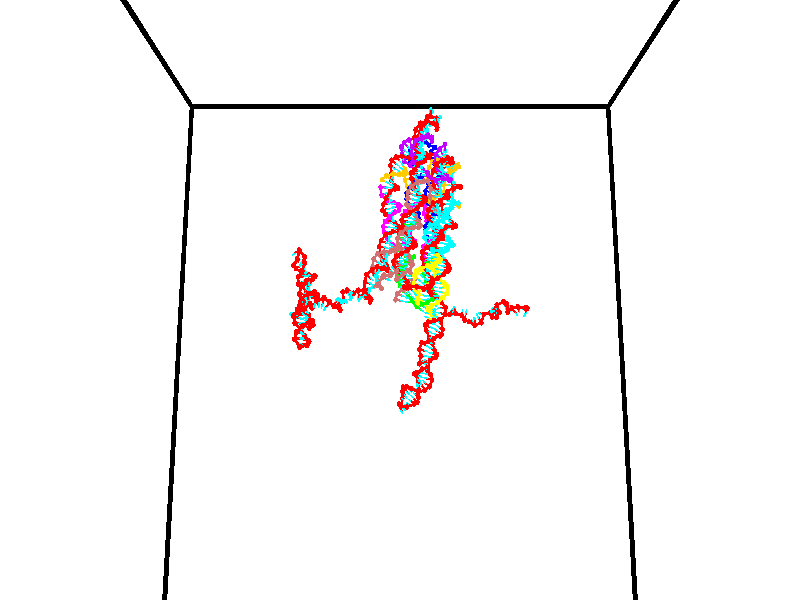 // switches for output
#declare DRAW_BASES = 1; // possible values are 0, 1; only relevant for DNA ribbons
#declare DRAW_BASES_TYPE = 3; // possible values are 1, 2, 3; only relevant for DNA ribbons
#declare DRAW_FOG = 0; // set to 1 to enable fog

#include "colors.inc"

#include "transforms.inc"
background { rgb <1, 1, 1>}

#default {
   normal{
       ripples 0.25
       frequency 0.20
       turbulence 0.2
       lambda 5
   }
	finish {
		phong 0.1
		phong_size 40.
	}
}

// original window dimensions: 1024x640


// camera settings

camera {
	sky <0, 0.179814, -0.983701>
	up <0, 0.179814, -0.983701>
	right 1.6 * <1, 0, 0>
	location <35, 94.9851, 44.8844>
	look_at <35, 29.7336, 32.9568>
	direction <0, -65.2515, -11.9276>
	angle 67.0682
}


# declare cpy_camera_pos = <35, 94.9851, 44.8844>;
# if (DRAW_FOG = 1)
fog {
	fog_type 2
	up vnormalize(cpy_camera_pos)
	color rgbt<1,1,1,0.3>
	distance 1e-5
	fog_alt 3e-3
	fog_offset 56
}
# end


// LIGHTS

# declare lum = 6;
global_settings {
	ambient_light rgb lum * <0.05, 0.05, 0.05>
	max_trace_level 15
}# declare cpy_direct_light_amount = 0.25;
light_source
{	1000 * <-1, -1.16352, -0.803886>,
	rgb lum * cpy_direct_light_amount
	parallel
}

light_source
{	1000 * <1, 1.16352, 0.803886>,
	rgb lum * cpy_direct_light_amount
	parallel
}

// strand 0

// nucleotide -1

// particle -1
sphere {
	<24.677210, 34.818836, 34.982891> 0.250000
	pigment { color rgbt <1,0,0,0> }
	no_shadow
}
cylinder {
	<24.370718, 35.058388, 35.076042>,  <24.186823, 35.202118, 35.131931>, 0.100000
	pigment { color rgbt <1,0,0,0> }
	no_shadow
}
cylinder {
	<24.370718, 35.058388, 35.076042>,  <24.677210, 34.818836, 34.982891>, 0.100000
	pigment { color rgbt <1,0,0,0> }
	no_shadow
}

// particle -1
sphere {
	<24.370718, 35.058388, 35.076042> 0.100000
	pigment { color rgbt <1,0,0,0> }
	no_shadow
}
sphere {
	0, 1
	scale<0.080000,0.200000,0.300000>
	matrix <0.532980, 0.794783, -0.290263,
		-0.358920, -0.098289, -0.928179,
		-0.766230, 0.598882, 0.232877,
		24.140848, 35.238052, 35.145905>
	pigment { color rgbt <0,1,1,0> }
	no_shadow
}
cylinder {
	<25.182447, 34.714848, 34.518570>,  <24.677210, 34.818836, 34.982891>, 0.130000
	pigment { color rgbt <1,0,0,0> }
	no_shadow
}

// nucleotide -1

// particle -1
sphere {
	<25.182447, 34.714848, 34.518570> 0.250000
	pigment { color rgbt <1,0,0,0> }
	no_shadow
}
cylinder {
	<25.278635, 34.994316, 34.249039>,  <25.336348, 35.161995, 34.087322>, 0.100000
	pigment { color rgbt <1,0,0,0> }
	no_shadow
}
cylinder {
	<25.278635, 34.994316, 34.249039>,  <25.182447, 34.714848, 34.518570>, 0.100000
	pigment { color rgbt <1,0,0,0> }
	no_shadow
}

// particle -1
sphere {
	<25.278635, 34.994316, 34.249039> 0.100000
	pigment { color rgbt <1,0,0,0> }
	no_shadow
}
sphere {
	0, 1
	scale<0.080000,0.200000,0.300000>
	matrix <0.020387, -0.697676, -0.716123,
		-0.970443, 0.158468, -0.182013,
		0.240469, 0.698667, -0.673824,
		25.350775, 35.203915, 34.046890>
	pigment { color rgbt <0,1,1,0> }
	no_shadow
}
cylinder {
	<24.855577, 34.544865, 33.975208>,  <25.182447, 34.714848, 34.518570>, 0.130000
	pigment { color rgbt <1,0,0,0> }
	no_shadow
}

// nucleotide -1

// particle -1
sphere {
	<24.855577, 34.544865, 33.975208> 0.250000
	pigment { color rgbt <1,0,0,0> }
	no_shadow
}
cylinder {
	<25.163420, 34.763283, 33.842815>,  <25.348125, 34.894333, 33.763382>, 0.100000
	pigment { color rgbt <1,0,0,0> }
	no_shadow
}
cylinder {
	<25.163420, 34.763283, 33.842815>,  <24.855577, 34.544865, 33.975208>, 0.100000
	pigment { color rgbt <1,0,0,0> }
	no_shadow
}

// particle -1
sphere {
	<25.163420, 34.763283, 33.842815> 0.100000
	pigment { color rgbt <1,0,0,0> }
	no_shadow
}
sphere {
	0, 1
	scale<0.080000,0.200000,0.300000>
	matrix <0.127653, -0.639464, -0.758149,
		-0.625630, 0.541225, -0.561838,
		0.769605, 0.546041, -0.330979,
		25.394300, 34.927094, 33.743523>
	pigment { color rgbt <0,1,1,0> }
	no_shadow
}
cylinder {
	<24.753773, 34.530510, 33.325150>,  <24.855577, 34.544865, 33.975208>, 0.130000
	pigment { color rgbt <1,0,0,0> }
	no_shadow
}

// nucleotide -1

// particle -1
sphere {
	<24.753773, 34.530510, 33.325150> 0.250000
	pigment { color rgbt <1,0,0,0> }
	no_shadow
}
cylinder {
	<25.140421, 34.630199, 33.348915>,  <25.372410, 34.690014, 33.363174>, 0.100000
	pigment { color rgbt <1,0,0,0> }
	no_shadow
}
cylinder {
	<25.140421, 34.630199, 33.348915>,  <24.753773, 34.530510, 33.325150>, 0.100000
	pigment { color rgbt <1,0,0,0> }
	no_shadow
}

// particle -1
sphere {
	<25.140421, 34.630199, 33.348915> 0.100000
	pigment { color rgbt <1,0,0,0> }
	no_shadow
}
sphere {
	0, 1
	scale<0.080000,0.200000,0.300000>
	matrix <0.179318, -0.492449, -0.851668,
		-0.183000, 0.833894, -0.520702,
		0.966621, 0.249227, 0.059414,
		25.430407, 34.704967, 33.366741>
	pigment { color rgbt <0,1,1,0> }
	no_shadow
}
cylinder {
	<24.944469, 34.732140, 32.732346>,  <24.753773, 34.530510, 33.325150>, 0.130000
	pigment { color rgbt <1,0,0,0> }
	no_shadow
}

// nucleotide -1

// particle -1
sphere {
	<24.944469, 34.732140, 32.732346> 0.250000
	pigment { color rgbt <1,0,0,0> }
	no_shadow
}
cylinder {
	<25.298952, 34.622910, 32.882046>,  <25.511642, 34.557373, 32.971867>, 0.100000
	pigment { color rgbt <1,0,0,0> }
	no_shadow
}
cylinder {
	<25.298952, 34.622910, 32.882046>,  <24.944469, 34.732140, 32.732346>, 0.100000
	pigment { color rgbt <1,0,0,0> }
	no_shadow
}

// particle -1
sphere {
	<25.298952, 34.622910, 32.882046> 0.100000
	pigment { color rgbt <1,0,0,0> }
	no_shadow
}
sphere {
	0, 1
	scale<0.080000,0.200000,0.300000>
	matrix <0.207959, -0.487396, -0.848056,
		0.413990, 0.829383, -0.375147,
		0.886208, -0.273072, 0.374255,
		25.564816, 34.540989, 32.994324>
	pigment { color rgbt <0,1,1,0> }
	no_shadow
}
cylinder {
	<25.479296, 34.961651, 32.248158>,  <24.944469, 34.732140, 32.732346>, 0.130000
	pigment { color rgbt <1,0,0,0> }
	no_shadow
}

// nucleotide -1

// particle -1
sphere {
	<25.479296, 34.961651, 32.248158> 0.250000
	pigment { color rgbt <1,0,0,0> }
	no_shadow
}
cylinder {
	<25.556717, 34.642017, 32.475842>,  <25.603170, 34.450237, 32.612453>, 0.100000
	pigment { color rgbt <1,0,0,0> }
	no_shadow
}
cylinder {
	<25.556717, 34.642017, 32.475842>,  <25.479296, 34.961651, 32.248158>, 0.100000
	pigment { color rgbt <1,0,0,0> }
	no_shadow
}

// particle -1
sphere {
	<25.556717, 34.642017, 32.475842> 0.100000
	pigment { color rgbt <1,0,0,0> }
	no_shadow
}
sphere {
	0, 1
	scale<0.080000,0.200000,0.300000>
	matrix <0.185055, -0.540030, -0.821049,
		0.963479, 0.264251, 0.043351,
		0.193552, -0.799086, 0.569209,
		25.614782, 34.402290, 32.646603>
	pigment { color rgbt <0,1,1,0> }
	no_shadow
}
cylinder {
	<26.098473, 34.713539, 32.028591>,  <25.479296, 34.961651, 32.248158>, 0.130000
	pigment { color rgbt <1,0,0,0> }
	no_shadow
}

// nucleotide -1

// particle -1
sphere {
	<26.098473, 34.713539, 32.028591> 0.250000
	pigment { color rgbt <1,0,0,0> }
	no_shadow
}
cylinder {
	<25.893593, 34.413448, 32.195835>,  <25.770664, 34.233395, 32.296181>, 0.100000
	pigment { color rgbt <1,0,0,0> }
	no_shadow
}
cylinder {
	<25.893593, 34.413448, 32.195835>,  <26.098473, 34.713539, 32.028591>, 0.100000
	pigment { color rgbt <1,0,0,0> }
	no_shadow
}

// particle -1
sphere {
	<25.893593, 34.413448, 32.195835> 0.100000
	pigment { color rgbt <1,0,0,0> }
	no_shadow
}
sphere {
	0, 1
	scale<0.080000,0.200000,0.300000>
	matrix <-0.021971, -0.475213, -0.879597,
		0.858585, -0.459717, 0.226921,
		-0.512201, -0.750222, 0.418111,
		25.739933, 34.188381, 32.321270>
	pigment { color rgbt <0,1,1,0> }
	no_shadow
}
cylinder {
	<26.257908, 34.043404, 31.651445>,  <26.098473, 34.713539, 32.028591>, 0.130000
	pigment { color rgbt <1,0,0,0> }
	no_shadow
}

// nucleotide -1

// particle -1
sphere {
	<26.257908, 34.043404, 31.651445> 0.250000
	pigment { color rgbt <1,0,0,0> }
	no_shadow
}
cylinder {
	<25.899523, 33.980099, 31.817436>,  <25.684492, 33.942116, 31.917030>, 0.100000
	pigment { color rgbt <1,0,0,0> }
	no_shadow
}
cylinder {
	<25.899523, 33.980099, 31.817436>,  <26.257908, 34.043404, 31.651445>, 0.100000
	pigment { color rgbt <1,0,0,0> }
	no_shadow
}

// particle -1
sphere {
	<25.899523, 33.980099, 31.817436> 0.100000
	pigment { color rgbt <1,0,0,0> }
	no_shadow
}
sphere {
	0, 1
	scale<0.080000,0.200000,0.300000>
	matrix <-0.326166, -0.399699, -0.856654,
		0.301442, -0.902880, 0.306495,
		-0.895962, -0.158263, 0.414976,
		25.630733, 33.932621, 31.941929>
	pigment { color rgbt <0,1,1,0> }
	no_shadow
}
cylinder {
	<26.034081, 33.384285, 31.489990>,  <26.257908, 34.043404, 31.651445>, 0.130000
	pigment { color rgbt <1,0,0,0> }
	no_shadow
}

// nucleotide -1

// particle -1
sphere {
	<26.034081, 33.384285, 31.489990> 0.250000
	pigment { color rgbt <1,0,0,0> }
	no_shadow
}
cylinder {
	<25.743290, 33.652481, 31.549252>,  <25.568815, 33.813400, 31.584808>, 0.100000
	pigment { color rgbt <1,0,0,0> }
	no_shadow
}
cylinder {
	<25.743290, 33.652481, 31.549252>,  <26.034081, 33.384285, 31.489990>, 0.100000
	pigment { color rgbt <1,0,0,0> }
	no_shadow
}

// particle -1
sphere {
	<25.743290, 33.652481, 31.549252> 0.100000
	pigment { color rgbt <1,0,0,0> }
	no_shadow
}
sphere {
	0, 1
	scale<0.080000,0.200000,0.300000>
	matrix <-0.360508, -0.189050, -0.913397,
		-0.584417, -0.717427, 0.379152,
		-0.726974, 0.670492, 0.148155,
		25.525198, 33.853630, 31.593699>
	pigment { color rgbt <0,1,1,0> }
	no_shadow
}
cylinder {
	<25.386522, 33.037971, 31.309402>,  <26.034081, 33.384285, 31.489990>, 0.130000
	pigment { color rgbt <1,0,0,0> }
	no_shadow
}

// nucleotide -1

// particle -1
sphere {
	<25.386522, 33.037971, 31.309402> 0.250000
	pigment { color rgbt <1,0,0,0> }
	no_shadow
}
cylinder {
	<25.292904, 33.426846, 31.305759>,  <25.236732, 33.660168, 31.303574>, 0.100000
	pigment { color rgbt <1,0,0,0> }
	no_shadow
}
cylinder {
	<25.292904, 33.426846, 31.305759>,  <25.386522, 33.037971, 31.309402>, 0.100000
	pigment { color rgbt <1,0,0,0> }
	no_shadow
}

// particle -1
sphere {
	<25.292904, 33.426846, 31.305759> 0.100000
	pigment { color rgbt <1,0,0,0> }
	no_shadow
}
sphere {
	0, 1
	scale<0.080000,0.200000,0.300000>
	matrix <-0.541212, -0.138062, -0.829475,
		-0.807659, -0.189204, 0.558470,
		-0.234044, 0.972183, -0.009107,
		25.222691, 33.718502, 31.303028>
	pigment { color rgbt <0,1,1,0> }
	no_shadow
}
cylinder {
	<24.731382, 33.091885, 31.140165>,  <25.386522, 33.037971, 31.309402>, 0.130000
	pigment { color rgbt <1,0,0,0> }
	no_shadow
}

// nucleotide -1

// particle -1
sphere {
	<24.731382, 33.091885, 31.140165> 0.250000
	pigment { color rgbt <1,0,0,0> }
	no_shadow
}
cylinder {
	<24.850004, 33.466373, 31.064760>,  <24.921177, 33.691067, 31.019516>, 0.100000
	pigment { color rgbt <1,0,0,0> }
	no_shadow
}
cylinder {
	<24.850004, 33.466373, 31.064760>,  <24.731382, 33.091885, 31.140165>, 0.100000
	pigment { color rgbt <1,0,0,0> }
	no_shadow
}

// particle -1
sphere {
	<24.850004, 33.466373, 31.064760> 0.100000
	pigment { color rgbt <1,0,0,0> }
	no_shadow
}
sphere {
	0, 1
	scale<0.080000,0.200000,0.300000>
	matrix <-0.529345, -0.003159, -0.848401,
		-0.794890, 0.351385, 0.494650,
		0.296552, 0.936226, -0.188515,
		24.938971, 33.747242, 31.008205>
	pigment { color rgbt <0,1,1,0> }
	no_shadow
}
cylinder {
	<24.133965, 33.452717, 30.857803>,  <24.731382, 33.091885, 31.140165>, 0.130000
	pigment { color rgbt <1,0,0,0> }
	no_shadow
}

// nucleotide -1

// particle -1
sphere {
	<24.133965, 33.452717, 30.857803> 0.250000
	pigment { color rgbt <1,0,0,0> }
	no_shadow
}
cylinder {
	<24.478041, 33.607605, 30.725058>,  <24.684486, 33.700539, 30.645411>, 0.100000
	pigment { color rgbt <1,0,0,0> }
	no_shadow
}
cylinder {
	<24.478041, 33.607605, 30.725058>,  <24.133965, 33.452717, 30.857803>, 0.100000
	pigment { color rgbt <1,0,0,0> }
	no_shadow
}

// particle -1
sphere {
	<24.478041, 33.607605, 30.725058> 0.100000
	pigment { color rgbt <1,0,0,0> }
	no_shadow
}
sphere {
	0, 1
	scale<0.080000,0.200000,0.300000>
	matrix <-0.436403, 0.222215, -0.871879,
		-0.263862, 0.894809, 0.360130,
		0.860191, 0.387218, -0.331863,
		24.736097, 33.723770, 30.625498>
	pigment { color rgbt <0,1,1,0> }
	no_shadow
}
cylinder {
	<24.000568, 34.126556, 30.723618>,  <24.133965, 33.452717, 30.857803>, 0.130000
	pigment { color rgbt <1,0,0,0> }
	no_shadow
}

// nucleotide -1

// particle -1
sphere {
	<24.000568, 34.126556, 30.723618> 0.250000
	pigment { color rgbt <1,0,0,0> }
	no_shadow
}
cylinder {
	<24.264544, 33.969650, 30.467302>,  <24.422930, 33.875507, 30.313513>, 0.100000
	pigment { color rgbt <1,0,0,0> }
	no_shadow
}
cylinder {
	<24.264544, 33.969650, 30.467302>,  <24.000568, 34.126556, 30.723618>, 0.100000
	pigment { color rgbt <1,0,0,0> }
	no_shadow
}

// particle -1
sphere {
	<24.264544, 33.969650, 30.467302> 0.100000
	pigment { color rgbt <1,0,0,0> }
	no_shadow
}
sphere {
	0, 1
	scale<0.080000,0.200000,0.300000>
	matrix <-0.524794, 0.369661, -0.766774,
		0.537654, 0.842305, 0.038094,
		0.659939, -0.392267, -0.640786,
		24.462524, 33.851971, 30.275066>
	pigment { color rgbt <0,1,1,0> }
	no_shadow
}
cylinder {
	<24.484676, 34.687088, 30.321606>,  <24.000568, 34.126556, 30.723618>, 0.130000
	pigment { color rgbt <1,0,0,0> }
	no_shadow
}

// nucleotide -1

// particle -1
sphere {
	<24.484676, 34.687088, 30.321606> 0.250000
	pigment { color rgbt <1,0,0,0> }
	no_shadow
}
cylinder {
	<24.351019, 34.353188, 30.146547>,  <24.270824, 34.152847, 30.041512>, 0.100000
	pigment { color rgbt <1,0,0,0> }
	no_shadow
}
cylinder {
	<24.351019, 34.353188, 30.146547>,  <24.484676, 34.687088, 30.321606>, 0.100000
	pigment { color rgbt <1,0,0,0> }
	no_shadow
}

// particle -1
sphere {
	<24.351019, 34.353188, 30.146547> 0.100000
	pigment { color rgbt <1,0,0,0> }
	no_shadow
}
sphere {
	0, 1
	scale<0.080000,0.200000,0.300000>
	matrix <-0.550223, 0.549762, -0.628504,
		0.765247, 0.030791, -0.643000,
		-0.334145, -0.834754, -0.437646,
		24.250774, 34.102760, 30.015253>
	pigment { color rgbt <0,1,1,0> }
	no_shadow
}
cylinder {
	<24.633835, 34.626369, 29.504496>,  <24.484676, 34.687088, 30.321606>, 0.130000
	pigment { color rgbt <1,0,0,0> }
	no_shadow
}

// nucleotide -1

// particle -1
sphere {
	<24.633835, 34.626369, 29.504496> 0.250000
	pigment { color rgbt <1,0,0,0> }
	no_shadow
}
cylinder {
	<24.301481, 34.449577, 29.639721>,  <24.102070, 34.343502, 29.720856>, 0.100000
	pigment { color rgbt <1,0,0,0> }
	no_shadow
}
cylinder {
	<24.301481, 34.449577, 29.639721>,  <24.633835, 34.626369, 29.504496>, 0.100000
	pigment { color rgbt <1,0,0,0> }
	no_shadow
}

// particle -1
sphere {
	<24.301481, 34.449577, 29.639721> 0.100000
	pigment { color rgbt <1,0,0,0> }
	no_shadow
}
sphere {
	0, 1
	scale<0.080000,0.200000,0.300000>
	matrix <-0.549039, 0.552367, -0.627254,
		0.090497, -0.706786, -0.701616,
		-0.830883, -0.441979, 0.338065,
		24.052216, 34.316982, 29.741140>
	pigment { color rgbt <0,1,1,0> }
	no_shadow
}
cylinder {
	<25.204958, 34.529743, 30.078573>,  <24.633835, 34.626369, 29.504496>, 0.130000
	pigment { color rgbt <1,0,0,0> }
	no_shadow
}

// nucleotide -1

// particle -1
sphere {
	<25.204958, 34.529743, 30.078573> 0.250000
	pigment { color rgbt <1,0,0,0> }
	no_shadow
}
cylinder {
	<24.973820, 34.388237, 30.372770>,  <24.835136, 34.303333, 30.549288>, 0.100000
	pigment { color rgbt <1,0,0,0> }
	no_shadow
}
cylinder {
	<24.973820, 34.388237, 30.372770>,  <25.204958, 34.529743, 30.078573>, 0.100000
	pigment { color rgbt <1,0,0,0> }
	no_shadow
}

// particle -1
sphere {
	<24.973820, 34.388237, 30.372770> 0.100000
	pigment { color rgbt <1,0,0,0> }
	no_shadow
}
sphere {
	0, 1
	scale<0.080000,0.200000,0.300000>
	matrix <0.741539, 0.148845, 0.654191,
		-0.340902, 0.923416, 0.176318,
		-0.577846, -0.353761, 0.735491,
		24.800467, 34.282108, 30.593418>
	pigment { color rgbt <0,1,1,0> }
	no_shadow
}
cylinder {
	<25.264872, 34.921429, 30.688601>,  <25.204958, 34.529743, 30.078573>, 0.130000
	pigment { color rgbt <1,0,0,0> }
	no_shadow
}

// nucleotide -1

// particle -1
sphere {
	<25.264872, 34.921429, 30.688601> 0.250000
	pigment { color rgbt <1,0,0,0> }
	no_shadow
}
cylinder {
	<25.138437, 34.563297, 30.814123>,  <25.062576, 34.348419, 30.889437>, 0.100000
	pigment { color rgbt <1,0,0,0> }
	no_shadow
}
cylinder {
	<25.138437, 34.563297, 30.814123>,  <25.264872, 34.921429, 30.688601>, 0.100000
	pigment { color rgbt <1,0,0,0> }
	no_shadow
}

// particle -1
sphere {
	<25.138437, 34.563297, 30.814123> 0.100000
	pigment { color rgbt <1,0,0,0> }
	no_shadow
}
sphere {
	0, 1
	scale<0.080000,0.200000,0.300000>
	matrix <0.524805, 0.110545, 0.844014,
		-0.790362, 0.431466, 0.434932,
		-0.316084, -0.895331, 0.313806,
		25.043612, 34.294697, 30.908264>
	pigment { color rgbt <0,1,1,0> }
	no_shadow
}
cylinder {
	<25.040113, 35.037815, 31.398766>,  <25.264872, 34.921429, 30.688601>, 0.130000
	pigment { color rgbt <1,0,0,0> }
	no_shadow
}

// nucleotide -1

// particle -1
sphere {
	<25.040113, 35.037815, 31.398766> 0.250000
	pigment { color rgbt <1,0,0,0> }
	no_shadow
}
cylinder {
	<25.104744, 34.647858, 31.337488>,  <25.143522, 34.413883, 31.300722>, 0.100000
	pigment { color rgbt <1,0,0,0> }
	no_shadow
}
cylinder {
	<25.104744, 34.647858, 31.337488>,  <25.040113, 35.037815, 31.398766>, 0.100000
	pigment { color rgbt <1,0,0,0> }
	no_shadow
}

// particle -1
sphere {
	<25.104744, 34.647858, 31.337488> 0.100000
	pigment { color rgbt <1,0,0,0> }
	no_shadow
}
sphere {
	0, 1
	scale<0.080000,0.200000,0.300000>
	matrix <0.305333, -0.098230, 0.947165,
		-0.938438, -0.199812, 0.281797,
		0.161574, -0.974898, -0.153192,
		25.153215, 34.355389, 31.291531>
	pigment { color rgbt <0,1,1,0> }
	no_shadow
}
cylinder {
	<24.593716, 34.750462, 31.892370>,  <25.040113, 35.037815, 31.398766>, 0.130000
	pigment { color rgbt <1,0,0,0> }
	no_shadow
}

// nucleotide -1

// particle -1
sphere {
	<24.593716, 34.750462, 31.892370> 0.250000
	pigment { color rgbt <1,0,0,0> }
	no_shadow
}
cylinder {
	<24.889870, 34.501377, 31.791126>,  <25.067562, 34.351929, 31.730379>, 0.100000
	pigment { color rgbt <1,0,0,0> }
	no_shadow
}
cylinder {
	<24.889870, 34.501377, 31.791126>,  <24.593716, 34.750462, 31.892370>, 0.100000
	pigment { color rgbt <1,0,0,0> }
	no_shadow
}

// particle -1
sphere {
	<24.889870, 34.501377, 31.791126> 0.100000
	pigment { color rgbt <1,0,0,0> }
	no_shadow
}
sphere {
	0, 1
	scale<0.080000,0.200000,0.300000>
	matrix <0.431058, 0.150921, 0.889613,
		-0.515769, -0.767762, 0.380162,
		0.740386, -0.622707, -0.253109,
		25.111986, 34.314564, 31.715193>
	pigment { color rgbt <0,1,1,0> }
	no_shadow
}
cylinder {
	<24.535706, 34.022675, 32.334862>,  <24.593716, 34.750462, 31.892370>, 0.130000
	pigment { color rgbt <1,0,0,0> }
	no_shadow
}

// nucleotide -1

// particle -1
sphere {
	<24.535706, 34.022675, 32.334862> 0.250000
	pigment { color rgbt <1,0,0,0> }
	no_shadow
}
cylinder {
	<24.907675, 34.108177, 32.215160>,  <25.130856, 34.159481, 32.143341>, 0.100000
	pigment { color rgbt <1,0,0,0> }
	no_shadow
}
cylinder {
	<24.907675, 34.108177, 32.215160>,  <24.535706, 34.022675, 32.334862>, 0.100000
	pigment { color rgbt <1,0,0,0> }
	no_shadow
}

// particle -1
sphere {
	<24.907675, 34.108177, 32.215160> 0.100000
	pigment { color rgbt <1,0,0,0> }
	no_shadow
}
sphere {
	0, 1
	scale<0.080000,0.200000,0.300000>
	matrix <0.259549, 0.195004, 0.945837,
		0.260537, -0.957226, 0.125858,
		0.929922, 0.213759, -0.299253,
		25.186651, 34.172306, 32.125385>
	pigment { color rgbt <0,1,1,0> }
	no_shadow
}
cylinder {
	<24.873722, 33.321892, 32.315102>,  <24.535706, 34.022675, 32.334862>, 0.130000
	pigment { color rgbt <1,0,0,0> }
	no_shadow
}

// nucleotide -1

// particle -1
sphere {
	<24.873722, 33.321892, 32.315102> 0.250000
	pigment { color rgbt <1,0,0,0> }
	no_shadow
}
cylinder {
	<25.256205, 33.430916, 32.272434>,  <25.485695, 33.496330, 32.246834>, 0.100000
	pigment { color rgbt <1,0,0,0> }
	no_shadow
}
cylinder {
	<25.256205, 33.430916, 32.272434>,  <24.873722, 33.321892, 32.315102>, 0.100000
	pigment { color rgbt <1,0,0,0> }
	no_shadow
}

// particle -1
sphere {
	<25.256205, 33.430916, 32.272434> 0.100000
	pigment { color rgbt <1,0,0,0> }
	no_shadow
}
sphere {
	0, 1
	scale<0.080000,0.200000,0.300000>
	matrix <-0.072989, 0.574975, 0.814909,
		0.283439, -0.771438, 0.569690,
		0.956208, 0.272558, -0.106664,
		25.543068, 33.512684, 32.240437>
	pigment { color rgbt <0,1,1,0> }
	no_shadow
}
cylinder {
	<25.201176, 33.170223, 32.899029>,  <24.873722, 33.321892, 32.315102>, 0.130000
	pigment { color rgbt <1,0,0,0> }
	no_shadow
}

// nucleotide -1

// particle -1
sphere {
	<25.201176, 33.170223, 32.899029> 0.250000
	pigment { color rgbt <1,0,0,0> }
	no_shadow
}
cylinder {
	<25.374298, 33.485901, 32.724739>,  <25.478172, 33.675308, 32.620163>, 0.100000
	pigment { color rgbt <1,0,0,0> }
	no_shadow
}
cylinder {
	<25.374298, 33.485901, 32.724739>,  <25.201176, 33.170223, 32.899029>, 0.100000
	pigment { color rgbt <1,0,0,0> }
	no_shadow
}

// particle -1
sphere {
	<25.374298, 33.485901, 32.724739> 0.100000
	pigment { color rgbt <1,0,0,0> }
	no_shadow
}
sphere {
	0, 1
	scale<0.080000,0.200000,0.300000>
	matrix <-0.029353, 0.495422, 0.868156,
		0.901009, -0.362954, 0.237587,
		0.432807, 0.789190, -0.435726,
		25.504141, 33.722656, 32.594021>
	pigment { color rgbt <0,1,1,0> }
	no_shadow
}
cylinder {
	<25.861317, 33.266972, 33.270100>,  <25.201176, 33.170223, 32.899029>, 0.130000
	pigment { color rgbt <1,0,0,0> }
	no_shadow
}

// nucleotide -1

// particle -1
sphere {
	<25.861317, 33.266972, 33.270100> 0.250000
	pigment { color rgbt <1,0,0,0> }
	no_shadow
}
cylinder {
	<25.741377, 33.605984, 33.094929>,  <25.669413, 33.809391, 32.989826>, 0.100000
	pigment { color rgbt <1,0,0,0> }
	no_shadow
}
cylinder {
	<25.741377, 33.605984, 33.094929>,  <25.861317, 33.266972, 33.270100>, 0.100000
	pigment { color rgbt <1,0,0,0> }
	no_shadow
}

// particle -1
sphere {
	<25.741377, 33.605984, 33.094929> 0.100000
	pigment { color rgbt <1,0,0,0> }
	no_shadow
}
sphere {
	0, 1
	scale<0.080000,0.200000,0.300000>
	matrix <0.021570, 0.464955, 0.885072,
		0.953743, 0.255941, -0.157698,
		-0.299849, 0.847532, -0.437927,
		25.651423, 33.860245, 32.963551>
	pigment { color rgbt <0,1,1,0> }
	no_shadow
}
cylinder {
	<26.284210, 33.769516, 33.443619>,  <25.861317, 33.266972, 33.270100>, 0.130000
	pigment { color rgbt <1,0,0,0> }
	no_shadow
}

// nucleotide -1

// particle -1
sphere {
	<26.284210, 33.769516, 33.443619> 0.250000
	pigment { color rgbt <1,0,0,0> }
	no_shadow
}
cylinder {
	<25.915770, 33.921860, 33.411324>,  <25.694706, 34.013268, 33.391945>, 0.100000
	pigment { color rgbt <1,0,0,0> }
	no_shadow
}
cylinder {
	<25.915770, 33.921860, 33.411324>,  <26.284210, 33.769516, 33.443619>, 0.100000
	pigment { color rgbt <1,0,0,0> }
	no_shadow
}

// particle -1
sphere {
	<25.915770, 33.921860, 33.411324> 0.100000
	pigment { color rgbt <1,0,0,0> }
	no_shadow
}
sphere {
	0, 1
	scale<0.080000,0.200000,0.300000>
	matrix <0.043788, 0.307411, 0.950569,
		0.386852, 0.872035, -0.299834,
		-0.921102, 0.380859, -0.080738,
		25.639439, 34.036118, 33.387104>
	pigment { color rgbt <0,1,1,0> }
	no_shadow
}
cylinder {
	<26.623566, 34.319355, 33.684959>,  <26.284210, 33.769516, 33.443619>, 0.130000
	pigment { color rgbt <1,0,0,0> }
	no_shadow
}

// nucleotide -1

// particle -1
sphere {
	<26.623566, 34.319355, 33.684959> 0.250000
	pigment { color rgbt <1,0,0,0> }
	no_shadow
}
cylinder {
	<26.310984, 34.412750, 33.453506>,  <26.123434, 34.468788, 33.314636>, 0.100000
	pigment { color rgbt <1,0,0,0> }
	no_shadow
}
cylinder {
	<26.310984, 34.412750, 33.453506>,  <26.623566, 34.319355, 33.684959>, 0.100000
	pigment { color rgbt <1,0,0,0> }
	no_shadow
}

// particle -1
sphere {
	<26.310984, 34.412750, 33.453506> 0.100000
	pigment { color rgbt <1,0,0,0> }
	no_shadow
}
sphere {
	0, 1
	scale<0.080000,0.200000,0.300000>
	matrix <-0.293498, 0.680803, 0.671093,
		0.550628, 0.694255, -0.463487,
		-0.781453, 0.233490, -0.578631,
		26.076548, 34.482796, 33.279919>
	pigment { color rgbt <0,1,1,0> }
	no_shadow
}
cylinder {
	<26.671989, 34.975174, 33.474510>,  <26.623566, 34.319355, 33.684959>, 0.130000
	pigment { color rgbt <1,0,0,0> }
	no_shadow
}

// nucleotide -1

// particle -1
sphere {
	<26.671989, 34.975174, 33.474510> 0.250000
	pigment { color rgbt <1,0,0,0> }
	no_shadow
}
cylinder {
	<26.279427, 34.903214, 33.447742>,  <26.043888, 34.860039, 33.431683>, 0.100000
	pigment { color rgbt <1,0,0,0> }
	no_shadow
}
cylinder {
	<26.279427, 34.903214, 33.447742>,  <26.671989, 34.975174, 33.474510>, 0.100000
	pigment { color rgbt <1,0,0,0> }
	no_shadow
}

// particle -1
sphere {
	<26.279427, 34.903214, 33.447742> 0.100000
	pigment { color rgbt <1,0,0,0> }
	no_shadow
}
sphere {
	0, 1
	scale<0.080000,0.200000,0.300000>
	matrix <-0.175325, 0.698314, 0.693987,
		-0.078118, 0.692816, -0.716871,
		-0.981407, -0.179898, -0.066917,
		25.985004, 34.849243, 33.427666>
	pigment { color rgbt <0,1,1,0> }
	no_shadow
}
cylinder {
	<26.411535, 35.559414, 33.328785>,  <26.671989, 34.975174, 33.474510>, 0.130000
	pigment { color rgbt <1,0,0,0> }
	no_shadow
}

// nucleotide -1

// particle -1
sphere {
	<26.411535, 35.559414, 33.328785> 0.250000
	pigment { color rgbt <1,0,0,0> }
	no_shadow
}
cylinder {
	<26.111221, 35.338406, 33.473587>,  <25.931034, 35.205799, 33.560467>, 0.100000
	pigment { color rgbt <1,0,0,0> }
	no_shadow
}
cylinder {
	<26.111221, 35.338406, 33.473587>,  <26.411535, 35.559414, 33.328785>, 0.100000
	pigment { color rgbt <1,0,0,0> }
	no_shadow
}

// particle -1
sphere {
	<26.111221, 35.338406, 33.473587> 0.100000
	pigment { color rgbt <1,0,0,0> }
	no_shadow
}
sphere {
	0, 1
	scale<0.080000,0.200000,0.300000>
	matrix <-0.122322, 0.654848, 0.745796,
		-0.649124, 0.515650, -0.559234,
		-0.750783, -0.552521, 0.362002,
		25.885986, 35.172649, 33.582188>
	pigment { color rgbt <0,1,1,0> }
	no_shadow
}
cylinder {
	<25.849312, 35.997128, 33.584167>,  <26.411535, 35.559414, 33.328785>, 0.130000
	pigment { color rgbt <1,0,0,0> }
	no_shadow
}

// nucleotide -1

// particle -1
sphere {
	<25.849312, 35.997128, 33.584167> 0.250000
	pigment { color rgbt <1,0,0,0> }
	no_shadow
}
cylinder {
	<25.821964, 35.655968, 33.791199>,  <25.805555, 35.451271, 33.915417>, 0.100000
	pigment { color rgbt <1,0,0,0> }
	no_shadow
}
cylinder {
	<25.821964, 35.655968, 33.791199>,  <25.849312, 35.997128, 33.584167>, 0.100000
	pigment { color rgbt <1,0,0,0> }
	no_shadow
}

// particle -1
sphere {
	<25.821964, 35.655968, 33.791199> 0.100000
	pigment { color rgbt <1,0,0,0> }
	no_shadow
}
sphere {
	0, 1
	scale<0.080000,0.200000,0.300000>
	matrix <-0.247133, 0.517105, 0.819468,
		-0.966567, -0.071885, -0.246134,
		-0.068370, -0.852898, 0.517582,
		25.801453, 35.400097, 33.946472>
	pigment { color rgbt <0,1,1,0> }
	no_shadow
}
cylinder {
	<25.161428, 35.829269, 33.919434>,  <25.849312, 35.997128, 33.584167>, 0.130000
	pigment { color rgbt <1,0,0,0> }
	no_shadow
}

// nucleotide -1

// particle -1
sphere {
	<25.161428, 35.829269, 33.919434> 0.250000
	pigment { color rgbt <1,0,0,0> }
	no_shadow
}
cylinder {
	<25.477676, 35.705517, 34.130795>,  <25.667425, 35.631268, 34.257610>, 0.100000
	pigment { color rgbt <1,0,0,0> }
	no_shadow
}
cylinder {
	<25.477676, 35.705517, 34.130795>,  <25.161428, 35.829269, 33.919434>, 0.100000
	pigment { color rgbt <1,0,0,0> }
	no_shadow
}

// particle -1
sphere {
	<25.477676, 35.705517, 34.130795> 0.100000
	pigment { color rgbt <1,0,0,0> }
	no_shadow
}
sphere {
	0, 1
	scale<0.080000,0.200000,0.300000>
	matrix <-0.321798, 0.524235, 0.788431,
		-0.520929, -0.793387, 0.314913,
		0.790619, -0.309378, 0.528400,
		25.714863, 35.612705, 34.289314>
	pigment { color rgbt <0,1,1,0> }
	no_shadow
}
cylinder {
	<24.935297, 35.459270, 34.488800>,  <25.161428, 35.829269, 33.919434>, 0.130000
	pigment { color rgbt <1,0,0,0> }
	no_shadow
}

// nucleotide -1

// particle -1
sphere {
	<24.935297, 35.459270, 34.488800> 0.250000
	pigment { color rgbt <1,0,0,0> }
	no_shadow
}
cylinder {
	<25.293934, 35.617748, 34.567951>,  <25.509115, 35.712833, 34.615440>, 0.100000
	pigment { color rgbt <1,0,0,0> }
	no_shadow
}
cylinder {
	<25.293934, 35.617748, 34.567951>,  <24.935297, 35.459270, 34.488800>, 0.100000
	pigment { color rgbt <1,0,0,0> }
	no_shadow
}

// particle -1
sphere {
	<25.293934, 35.617748, 34.567951> 0.100000
	pigment { color rgbt <1,0,0,0> }
	no_shadow
}
sphere {
	0, 1
	scale<0.080000,0.200000,0.300000>
	matrix <-0.366067, 0.411564, 0.834632,
		0.249238, -0.820759, 0.514038,
		0.896591, 0.396195, 0.197875,
		25.562912, 35.736607, 34.627316>
	pigment { color rgbt <0,1,1,0> }
	no_shadow
}
cylinder {
	<25.242922, 35.689003, 35.167912>,  <24.935297, 35.459270, 34.488800>, 0.130000
	pigment { color rgbt <1,0,0,0> }
	no_shadow
}

// nucleotide -1

// particle -1
sphere {
	<25.242922, 35.689003, 35.167912> 0.250000
	pigment { color rgbt <1,0,0,0> }
	no_shadow
}
cylinder {
	<24.927153, 35.476585, 35.291077>,  <24.737692, 35.349136, 35.364975>, 0.100000
	pigment { color rgbt <1,0,0,0> }
	no_shadow
}
cylinder {
	<24.927153, 35.476585, 35.291077>,  <25.242922, 35.689003, 35.167912>, 0.100000
	pigment { color rgbt <1,0,0,0> }
	no_shadow
}

// particle -1
sphere {
	<24.927153, 35.476585, 35.291077> 0.100000
	pigment { color rgbt <1,0,0,0> }
	no_shadow
}
sphere {
	0, 1
	scale<0.080000,0.200000,0.300000>
	matrix <-0.000458, 0.502114, 0.864802,
		-0.613850, 0.682553, -0.396623,
		-0.789423, -0.531040, 0.307910,
		24.690327, 35.317272, 35.383450>
	pigment { color rgbt <0,1,1,0> }
	no_shadow
}
cylinder {
	<25.838081, 35.154015, 35.225628>,  <25.242922, 35.689003, 35.167912>, 0.130000
	pigment { color rgbt <1,0,0,0> }
	no_shadow
}

// nucleotide -1

// particle -1
sphere {
	<25.838081, 35.154015, 35.225628> 0.250000
	pigment { color rgbt <1,0,0,0> }
	no_shadow
}
cylinder {
	<25.822132, 35.548870, 35.163696>,  <25.812563, 35.785782, 35.126537>, 0.100000
	pigment { color rgbt <1,0,0,0> }
	no_shadow
}
cylinder {
	<25.822132, 35.548870, 35.163696>,  <25.838081, 35.154015, 35.225628>, 0.100000
	pigment { color rgbt <1,0,0,0> }
	no_shadow
}

// particle -1
sphere {
	<25.822132, 35.548870, 35.163696> 0.100000
	pigment { color rgbt <1,0,0,0> }
	no_shadow
}
sphere {
	0, 1
	scale<0.080000,0.200000,0.300000>
	matrix <-0.276910, 0.137965, 0.950940,
		0.960068, 0.080788, 0.267848,
		-0.039871, 0.987137, -0.154827,
		25.810171, 35.845013, 35.117249>
	pigment { color rgbt <0,1,1,0> }
	no_shadow
}
cylinder {
	<26.138763, 35.479073, 35.826256>,  <25.838081, 35.154015, 35.225628>, 0.130000
	pigment { color rgbt <1,0,0,0> }
	no_shadow
}

// nucleotide -1

// particle -1
sphere {
	<26.138763, 35.479073, 35.826256> 0.250000
	pigment { color rgbt <1,0,0,0> }
	no_shadow
}
cylinder {
	<25.937855, 35.781982, 35.659279>,  <25.817310, 35.963730, 35.559093>, 0.100000
	pigment { color rgbt <1,0,0,0> }
	no_shadow
}
cylinder {
	<25.937855, 35.781982, 35.659279>,  <26.138763, 35.479073, 35.826256>, 0.100000
	pigment { color rgbt <1,0,0,0> }
	no_shadow
}

// particle -1
sphere {
	<25.937855, 35.781982, 35.659279> 0.100000
	pigment { color rgbt <1,0,0,0> }
	no_shadow
}
sphere {
	0, 1
	scale<0.080000,0.200000,0.300000>
	matrix <-0.225426, 0.351389, 0.908685,
		0.834809, 0.550509, -0.005783,
		-0.502272, 0.757275, -0.417442,
		25.787174, 36.009167, 35.534046>
	pigment { color rgbt <0,1,1,0> }
	no_shadow
}
cylinder {
	<26.431717, 36.048058, 36.185345>,  <26.138763, 35.479073, 35.826256>, 0.130000
	pigment { color rgbt <1,0,0,0> }
	no_shadow
}

// nucleotide -1

// particle -1
sphere {
	<26.431717, 36.048058, 36.185345> 0.250000
	pigment { color rgbt <1,0,0,0> }
	no_shadow
}
cylinder {
	<26.069595, 36.132217, 36.037743>,  <25.852324, 36.182713, 35.949181>, 0.100000
	pigment { color rgbt <1,0,0,0> }
	no_shadow
}
cylinder {
	<26.069595, 36.132217, 36.037743>,  <26.431717, 36.048058, 36.185345>, 0.100000
	pigment { color rgbt <1,0,0,0> }
	no_shadow
}

// particle -1
sphere {
	<26.069595, 36.132217, 36.037743> 0.100000
	pigment { color rgbt <1,0,0,0> }
	no_shadow
}
sphere {
	0, 1
	scale<0.080000,0.200000,0.300000>
	matrix <-0.303609, 0.287042, 0.908531,
		0.297070, 0.934527, -0.195981,
		-0.905302, 0.210396, -0.369002,
		25.798004, 36.195335, 35.927044>
	pigment { color rgbt <0,1,1,0> }
	no_shadow
}
cylinder {
	<26.136053, 36.700123, 36.538979>,  <26.431717, 36.048058, 36.185345>, 0.130000
	pigment { color rgbt <1,0,0,0> }
	no_shadow
}

// nucleotide -1

// particle -1
sphere {
	<26.136053, 36.700123, 36.538979> 0.250000
	pigment { color rgbt <1,0,0,0> }
	no_shadow
}
cylinder {
	<25.877058, 36.427601, 36.402401>,  <25.721661, 36.264088, 36.320454>, 0.100000
	pigment { color rgbt <1,0,0,0> }
	no_shadow
}
cylinder {
	<25.877058, 36.427601, 36.402401>,  <26.136053, 36.700123, 36.538979>, 0.100000
	pigment { color rgbt <1,0,0,0> }
	no_shadow
}

// particle -1
sphere {
	<25.877058, 36.427601, 36.402401> 0.100000
	pigment { color rgbt <1,0,0,0> }
	no_shadow
}
sphere {
	0, 1
	scale<0.080000,0.200000,0.300000>
	matrix <-0.630005, 0.226451, 0.742841,
		-0.428784, 0.696088, -0.575852,
		-0.647485, -0.681308, -0.341440,
		25.682812, 36.223209, 36.299969>
	pigment { color rgbt <0,1,1,0> }
	no_shadow
}
cylinder {
	<26.482428, 36.748962, 35.976330>,  <26.136053, 36.700123, 36.538979>, 0.130000
	pigment { color rgbt <1,0,0,0> }
	no_shadow
}

// nucleotide -1

// particle -1
sphere {
	<26.482428, 36.748962, 35.976330> 0.250000
	pigment { color rgbt <1,0,0,0> }
	no_shadow
}
cylinder {
	<26.097183, 36.751030, 35.868710>,  <25.866035, 36.752270, 35.804138>, 0.100000
	pigment { color rgbt <1,0,0,0> }
	no_shadow
}
cylinder {
	<26.097183, 36.751030, 35.868710>,  <26.482428, 36.748962, 35.976330>, 0.100000
	pigment { color rgbt <1,0,0,0> }
	no_shadow
}

// particle -1
sphere {
	<26.097183, 36.751030, 35.868710> 0.100000
	pigment { color rgbt <1,0,0,0> }
	no_shadow
}
sphere {
	0, 1
	scale<0.080000,0.200000,0.300000>
	matrix <-0.263484, 0.185058, 0.946747,
		0.054683, 0.982714, -0.176870,
		-0.963113, 0.005168, -0.269049,
		25.808249, 36.752579, 35.787994>
	pigment { color rgbt <0,1,1,0> }
	no_shadow
}
cylinder {
	<26.209301, 37.351044, 36.200680>,  <26.482428, 36.748962, 35.976330>, 0.130000
	pigment { color rgbt <1,0,0,0> }
	no_shadow
}

// nucleotide -1

// particle -1
sphere {
	<26.209301, 37.351044, 36.200680> 0.250000
	pigment { color rgbt <1,0,0,0> }
	no_shadow
}
cylinder {
	<25.929722, 37.065624, 36.181404>,  <25.761974, 36.894371, 36.169838>, 0.100000
	pigment { color rgbt <1,0,0,0> }
	no_shadow
}
cylinder {
	<25.929722, 37.065624, 36.181404>,  <26.209301, 37.351044, 36.200680>, 0.100000
	pigment { color rgbt <1,0,0,0> }
	no_shadow
}

// particle -1
sphere {
	<25.929722, 37.065624, 36.181404> 0.100000
	pigment { color rgbt <1,0,0,0> }
	no_shadow
}
sphere {
	0, 1
	scale<0.080000,0.200000,0.300000>
	matrix <-0.230126, 0.160593, 0.959819,
		-0.677137, 0.681953, -0.276452,
		-0.698948, -0.713547, -0.048191,
		25.720037, 36.851559, 36.166946>
	pigment { color rgbt <0,1,1,0> }
	no_shadow
}
cylinder {
	<25.634798, 37.630550, 36.526875>,  <26.209301, 37.351044, 36.200680>, 0.130000
	pigment { color rgbt <1,0,0,0> }
	no_shadow
}

// nucleotide -1

// particle -1
sphere {
	<25.634798, 37.630550, 36.526875> 0.250000
	pigment { color rgbt <1,0,0,0> }
	no_shadow
}
cylinder {
	<25.543070, 37.241661, 36.545578>,  <25.488033, 37.008327, 36.556801>, 0.100000
	pigment { color rgbt <1,0,0,0> }
	no_shadow
}
cylinder {
	<25.543070, 37.241661, 36.545578>,  <25.634798, 37.630550, 36.526875>, 0.100000
	pigment { color rgbt <1,0,0,0> }
	no_shadow
}

// particle -1
sphere {
	<25.543070, 37.241661, 36.545578> 0.100000
	pigment { color rgbt <1,0,0,0> }
	no_shadow
}
sphere {
	0, 1
	scale<0.080000,0.200000,0.300000>
	matrix <-0.278714, 0.111616, 0.953866,
		-0.932593, 0.205709, -0.296569,
		-0.229321, -0.972227, 0.046758,
		25.474274, 36.949993, 36.559605>
	pigment { color rgbt <0,1,1,0> }
	no_shadow
}
cylinder {
	<25.090303, 37.610142, 36.979172>,  <25.634798, 37.630550, 36.526875>, 0.130000
	pigment { color rgbt <1,0,0,0> }
	no_shadow
}

// nucleotide -1

// particle -1
sphere {
	<25.090303, 37.610142, 36.979172> 0.250000
	pigment { color rgbt <1,0,0,0> }
	no_shadow
}
cylinder {
	<25.228128, 37.235275, 36.957241>,  <25.310823, 37.010357, 36.944084>, 0.100000
	pigment { color rgbt <1,0,0,0> }
	no_shadow
}
cylinder {
	<25.228128, 37.235275, 36.957241>,  <25.090303, 37.610142, 36.979172>, 0.100000
	pigment { color rgbt <1,0,0,0> }
	no_shadow
}

// particle -1
sphere {
	<25.228128, 37.235275, 36.957241> 0.100000
	pigment { color rgbt <1,0,0,0> }
	no_shadow
}
sphere {
	0, 1
	scale<0.080000,0.200000,0.300000>
	matrix <0.181327, 0.009140, 0.983380,
		-0.921086, -0.348775, 0.173082,
		0.344561, -0.937162, -0.054824,
		25.331497, 36.954128, 36.940792>
	pigment { color rgbt <0,1,1,0> }
	no_shadow
}
cylinder {
	<24.856083, 37.265335, 37.540035>,  <25.090303, 37.610142, 36.979172>, 0.130000
	pigment { color rgbt <1,0,0,0> }
	no_shadow
}

// nucleotide -1

// particle -1
sphere {
	<24.856083, 37.265335, 37.540035> 0.250000
	pigment { color rgbt <1,0,0,0> }
	no_shadow
}
cylinder {
	<25.186224, 37.057495, 37.451668>,  <25.384308, 36.932789, 37.398647>, 0.100000
	pigment { color rgbt <1,0,0,0> }
	no_shadow
}
cylinder {
	<25.186224, 37.057495, 37.451668>,  <24.856083, 37.265335, 37.540035>, 0.100000
	pigment { color rgbt <1,0,0,0> }
	no_shadow
}

// particle -1
sphere {
	<25.186224, 37.057495, 37.451668> 0.100000
	pigment { color rgbt <1,0,0,0> }
	no_shadow
}
sphere {
	0, 1
	scale<0.080000,0.200000,0.300000>
	matrix <0.198708, -0.098929, 0.975053,
		-0.528497, -0.848660, 0.021598,
		0.825352, -0.519604, -0.220919,
		25.433830, 36.901615, 37.385391>
	pigment { color rgbt <0,1,1,0> }
	no_shadow
}
cylinder {
	<25.313816, 36.926411, 38.107674>,  <24.856083, 37.265335, 37.540035>, 0.130000
	pigment { color rgbt <1,0,0,0> }
	no_shadow
}

// nucleotide -1

// particle -1
sphere {
	<25.313816, 36.926411, 38.107674> 0.250000
	pigment { color rgbt <1,0,0,0> }
	no_shadow
}
cylinder {
	<25.218189, 36.538879, 38.133671>,  <25.160812, 36.306362, 38.149269>, 0.100000
	pigment { color rgbt <1,0,0,0> }
	no_shadow
}
cylinder {
	<25.218189, 36.538879, 38.133671>,  <25.313816, 36.926411, 38.107674>, 0.100000
	pigment { color rgbt <1,0,0,0> }
	no_shadow
}

// particle -1
sphere {
	<25.218189, 36.538879, 38.133671> 0.100000
	pigment { color rgbt <1,0,0,0> }
	no_shadow
}
sphere {
	0, 1
	scale<0.080000,0.200000,0.300000>
	matrix <0.059593, -0.081443, -0.994895,
		0.969172, -0.233975, 0.077206,
		-0.239068, -0.968826, 0.064989,
		25.146469, 36.248230, 38.153168>
	pigment { color rgbt <0,1,1,0> }
	no_shadow
}
cylinder {
	<25.960917, 36.655621, 37.930836>,  <25.313816, 36.926411, 38.107674>, 0.130000
	pigment { color rgbt <1,0,0,0> }
	no_shadow
}

// nucleotide -1

// particle -1
sphere {
	<25.960917, 36.655621, 37.930836> 0.250000
	pigment { color rgbt <1,0,0,0> }
	no_shadow
}
cylinder {
	<25.600098, 36.495941, 37.865166>,  <25.383606, 36.400135, 37.825764>, 0.100000
	pigment { color rgbt <1,0,0,0> }
	no_shadow
}
cylinder {
	<25.600098, 36.495941, 37.865166>,  <25.960917, 36.655621, 37.930836>, 0.100000
	pigment { color rgbt <1,0,0,0> }
	no_shadow
}

// particle -1
sphere {
	<25.600098, 36.495941, 37.865166> 0.100000
	pigment { color rgbt <1,0,0,0> }
	no_shadow
}
sphere {
	0, 1
	scale<0.080000,0.200000,0.300000>
	matrix <0.114085, 0.146318, -0.982637,
		0.416289, -0.905114, -0.086443,
		-0.902047, -0.399199, -0.164171,
		25.329483, 36.376183, 37.815914>
	pigment { color rgbt <0,1,1,0> }
	no_shadow
}
cylinder {
	<26.042740, 35.950371, 37.523781>,  <25.960917, 36.655621, 37.930836>, 0.130000
	pigment { color rgbt <1,0,0,0> }
	no_shadow
}

// nucleotide -1

// particle -1
sphere {
	<26.042740, 35.950371, 37.523781> 0.250000
	pigment { color rgbt <1,0,0,0> }
	no_shadow
}
cylinder {
	<25.715578, 36.171490, 37.459965>,  <25.519281, 36.304161, 37.421677>, 0.100000
	pigment { color rgbt <1,0,0,0> }
	no_shadow
}
cylinder {
	<25.715578, 36.171490, 37.459965>,  <26.042740, 35.950371, 37.523781>, 0.100000
	pigment { color rgbt <1,0,0,0> }
	no_shadow
}

// particle -1
sphere {
	<25.715578, 36.171490, 37.459965> 0.100000
	pigment { color rgbt <1,0,0,0> }
	no_shadow
}
sphere {
	0, 1
	scale<0.080000,0.200000,0.300000>
	matrix <0.073689, -0.174359, -0.981921,
		-0.570619, -0.814872, 0.101873,
		-0.817902, 0.552796, -0.159539,
		25.470207, 36.337330, 37.412102>
	pigment { color rgbt <0,1,1,0> }
	no_shadow
}
cylinder {
	<25.579369, 35.663284, 37.047577>,  <26.042740, 35.950371, 37.523781>, 0.130000
	pigment { color rgbt <1,0,0,0> }
	no_shadow
}

// nucleotide -1

// particle -1
sphere {
	<25.579369, 35.663284, 37.047577> 0.250000
	pigment { color rgbt <1,0,0,0> }
	no_shadow
}
cylinder {
	<25.508585, 36.055824, 37.017540>,  <25.466114, 36.291348, 36.999519>, 0.100000
	pigment { color rgbt <1,0,0,0> }
	no_shadow
}
cylinder {
	<25.508585, 36.055824, 37.017540>,  <25.579369, 35.663284, 37.047577>, 0.100000
	pigment { color rgbt <1,0,0,0> }
	no_shadow
}

// particle -1
sphere {
	<25.508585, 36.055824, 37.017540> 0.100000
	pigment { color rgbt <1,0,0,0> }
	no_shadow
}
sphere {
	0, 1
	scale<0.080000,0.200000,0.300000>
	matrix <-0.072524, -0.089087, -0.993380,
		-0.981542, -0.170343, 0.086936,
		-0.176960, 0.981349, -0.075088,
		25.455498, 36.350227, 36.995014>
	pigment { color rgbt <0,1,1,0> }
	no_shadow
}
cylinder {
	<25.184841, 35.720608, 36.525833>,  <25.579369, 35.663284, 37.047577>, 0.130000
	pigment { color rgbt <1,0,0,0> }
	no_shadow
}

// nucleotide -1

// particle -1
sphere {
	<25.184841, 35.720608, 36.525833> 0.250000
	pigment { color rgbt <1,0,0,0> }
	no_shadow
}
cylinder {
	<25.295340, 36.104427, 36.547588>,  <25.361639, 36.334717, 36.560642>, 0.100000
	pigment { color rgbt <1,0,0,0> }
	no_shadow
}
cylinder {
	<25.295340, 36.104427, 36.547588>,  <25.184841, 35.720608, 36.525833>, 0.100000
	pigment { color rgbt <1,0,0,0> }
	no_shadow
}

// particle -1
sphere {
	<25.295340, 36.104427, 36.547588> 0.100000
	pigment { color rgbt <1,0,0,0> }
	no_shadow
}
sphere {
	0, 1
	scale<0.080000,0.200000,0.300000>
	matrix <0.056547, 0.040268, -0.997588,
		-0.959423, 0.278653, -0.043135,
		0.276244, 0.959547, 0.054391,
		25.378212, 36.392292, 36.563904>
	pigment { color rgbt <0,1,1,0> }
	no_shadow
}
cylinder {
	<24.643553, 36.131027, 36.049156>,  <25.184841, 35.720608, 36.525833>, 0.130000
	pigment { color rgbt <1,0,0,0> }
	no_shadow
}

// nucleotide -1

// particle -1
sphere {
	<24.643553, 36.131027, 36.049156> 0.250000
	pigment { color rgbt <1,0,0,0> }
	no_shadow
}
cylinder {
	<24.983870, 36.336292, 36.094440>,  <25.188059, 36.459454, 36.121613>, 0.100000
	pigment { color rgbt <1,0,0,0> }
	no_shadow
}
cylinder {
	<24.983870, 36.336292, 36.094440>,  <24.643553, 36.131027, 36.049156>, 0.100000
	pigment { color rgbt <1,0,0,0> }
	no_shadow
}

// particle -1
sphere {
	<24.983870, 36.336292, 36.094440> 0.100000
	pigment { color rgbt <1,0,0,0> }
	no_shadow
}
sphere {
	0, 1
	scale<0.080000,0.200000,0.300000>
	matrix <0.057682, 0.122942, -0.990736,
		-0.522331, 0.849438, 0.074998,
		0.850790, 0.513166, 0.113214,
		25.239107, 36.490242, 36.128403>
	pigment { color rgbt <0,1,1,0> }
	no_shadow
}
cylinder {
	<24.577539, 36.522953, 35.523102>,  <24.643553, 36.131027, 36.049156>, 0.130000
	pigment { color rgbt <1,0,0,0> }
	no_shadow
}

// nucleotide -1

// particle -1
sphere {
	<24.577539, 36.522953, 35.523102> 0.250000
	pigment { color rgbt <1,0,0,0> }
	no_shadow
}
cylinder {
	<24.955425, 36.461723, 35.639091>,  <25.182158, 36.424984, 35.708683>, 0.100000
	pigment { color rgbt <1,0,0,0> }
	no_shadow
}
cylinder {
	<24.955425, 36.461723, 35.639091>,  <24.577539, 36.522953, 35.523102>, 0.100000
	pigment { color rgbt <1,0,0,0> }
	no_shadow
}

// particle -1
sphere {
	<24.955425, 36.461723, 35.639091> 0.100000
	pigment { color rgbt <1,0,0,0> }
	no_shadow
}
sphere {
	0, 1
	scale<0.080000,0.200000,0.300000>
	matrix <0.269289, -0.142342, -0.952482,
		0.187078, 0.977909, -0.093251,
		0.944714, -0.153077, 0.289969,
		25.238840, 36.415802, 35.726082>
	pigment { color rgbt <0,1,1,0> }
	no_shadow
}
cylinder {
	<24.994001, 36.855476, 35.029842>,  <24.577539, 36.522953, 35.523102>, 0.130000
	pigment { color rgbt <1,0,0,0> }
	no_shadow
}

// nucleotide -1

// particle -1
sphere {
	<24.994001, 36.855476, 35.029842> 0.250000
	pigment { color rgbt <1,0,0,0> }
	no_shadow
}
cylinder {
	<25.248003, 36.602501, 35.207287>,  <25.400404, 36.450718, 35.313755>, 0.100000
	pigment { color rgbt <1,0,0,0> }
	no_shadow
}
cylinder {
	<25.248003, 36.602501, 35.207287>,  <24.994001, 36.855476, 35.029842>, 0.100000
	pigment { color rgbt <1,0,0,0> }
	no_shadow
}

// particle -1
sphere {
	<25.248003, 36.602501, 35.207287> 0.100000
	pigment { color rgbt <1,0,0,0> }
	no_shadow
}
sphere {
	0, 1
	scale<0.080000,0.200000,0.300000>
	matrix <0.437433, -0.178943, -0.881267,
		0.636726, 0.753661, 0.163019,
		0.635005, -0.632436, 0.443614,
		25.438505, 36.412769, 35.340370>
	pigment { color rgbt <0,1,1,0> }
	no_shadow
}
cylinder {
	<25.724609, 37.180279, 35.024212>,  <24.994001, 36.855476, 35.029842>, 0.130000
	pigment { color rgbt <1,0,0,0> }
	no_shadow
}

// nucleotide -1

// particle -1
sphere {
	<25.724609, 37.180279, 35.024212> 0.250000
	pigment { color rgbt <1,0,0,0> }
	no_shadow
}
cylinder {
	<25.749416, 36.781082, 35.029324>,  <25.764301, 36.541565, 35.032391>, 0.100000
	pigment { color rgbt <1,0,0,0> }
	no_shadow
}
cylinder {
	<25.749416, 36.781082, 35.029324>,  <25.724609, 37.180279, 35.024212>, 0.100000
	pigment { color rgbt <1,0,0,0> }
	no_shadow
}

// particle -1
sphere {
	<25.749416, 36.781082, 35.029324> 0.100000
	pigment { color rgbt <1,0,0,0> }
	no_shadow
}
sphere {
	0, 1
	scale<0.080000,0.200000,0.300000>
	matrix <0.461707, 0.017334, -0.886863,
		0.884862, 0.060903, 0.461855,
		0.062018, -0.997993, 0.012781,
		25.768023, 36.481686, 35.033157>
	pigment { color rgbt <0,1,1,0> }
	no_shadow
}
cylinder {
	<26.223347, 36.992481, 34.598335>,  <25.724609, 37.180279, 35.024212>, 0.130000
	pigment { color rgbt <1,0,0,0> }
	no_shadow
}

// nucleotide -1

// particle -1
sphere {
	<26.223347, 36.992481, 34.598335> 0.250000
	pigment { color rgbt <1,0,0,0> }
	no_shadow
}
cylinder {
	<26.011599, 36.653671, 34.617569>,  <25.884550, 36.450386, 34.629108>, 0.100000
	pigment { color rgbt <1,0,0,0> }
	no_shadow
}
cylinder {
	<26.011599, 36.653671, 34.617569>,  <26.223347, 36.992481, 34.598335>, 0.100000
	pigment { color rgbt <1,0,0,0> }
	no_shadow
}

// particle -1
sphere {
	<26.011599, 36.653671, 34.617569> 0.100000
	pigment { color rgbt <1,0,0,0> }
	no_shadow
}
sphere {
	0, 1
	scale<0.080000,0.200000,0.300000>
	matrix <0.347828, -0.268381, -0.898325,
		0.773812, -0.458820, 0.436692,
		-0.529369, -0.847028, 0.048086,
		25.852787, 36.399563, 34.631996>
	pigment { color rgbt <0,1,1,0> }
	no_shadow
}
cylinder {
	<26.493746, 37.474812, 35.004425>,  <26.223347, 36.992481, 34.598335>, 0.130000
	pigment { color rgbt <1,0,0,0> }
	no_shadow
}

// nucleotide -1

// particle -1
sphere {
	<26.493746, 37.474812, 35.004425> 0.250000
	pigment { color rgbt <1,0,0,0> }
	no_shadow
}
cylinder {
	<26.677439, 37.827019, 34.957447>,  <26.787655, 38.038342, 34.929260>, 0.100000
	pigment { color rgbt <1,0,0,0> }
	no_shadow
}
cylinder {
	<26.677439, 37.827019, 34.957447>,  <26.493746, 37.474812, 35.004425>, 0.100000
	pigment { color rgbt <1,0,0,0> }
	no_shadow
}

// particle -1
sphere {
	<26.677439, 37.827019, 34.957447> 0.100000
	pigment { color rgbt <1,0,0,0> }
	no_shadow
}
sphere {
	0, 1
	scale<0.080000,0.200000,0.300000>
	matrix <0.886771, -0.446612, 0.119058,
		0.052380, -0.158822, -0.985917,
		0.459231, 0.880519, -0.117445,
		26.815208, 38.091175, 34.922215>
	pigment { color rgbt <0,1,1,0> }
	no_shadow
}
cylinder {
	<26.957542, 37.465191, 34.448669>,  <26.493746, 37.474812, 35.004425>, 0.130000
	pigment { color rgbt <1,0,0,0> }
	no_shadow
}

// nucleotide -1

// particle -1
sphere {
	<26.957542, 37.465191, 34.448669> 0.250000
	pigment { color rgbt <1,0,0,0> }
	no_shadow
}
cylinder {
	<27.094254, 37.755699, 34.687237>,  <27.176281, 37.930004, 34.830376>, 0.100000
	pigment { color rgbt <1,0,0,0> }
	no_shadow
}
cylinder {
	<27.094254, 37.755699, 34.687237>,  <26.957542, 37.465191, 34.448669>, 0.100000
	pigment { color rgbt <1,0,0,0> }
	no_shadow
}

// particle -1
sphere {
	<27.094254, 37.755699, 34.687237> 0.100000
	pigment { color rgbt <1,0,0,0> }
	no_shadow
}
sphere {
	0, 1
	scale<0.080000,0.200000,0.300000>
	matrix <0.881959, -0.467052, 0.063332,
		0.324555, 0.504371, -0.800171,
		0.341778, 0.726273, 0.596418,
		27.196787, 37.973579, 34.866161>
	pigment { color rgbt <0,1,1,0> }
	no_shadow
}
cylinder {
	<27.649233, 37.633530, 34.224602>,  <26.957542, 37.465191, 34.448669>, 0.130000
	pigment { color rgbt <1,0,0,0> }
	no_shadow
}

// nucleotide -1

// particle -1
sphere {
	<27.649233, 37.633530, 34.224602> 0.250000
	pigment { color rgbt <1,0,0,0> }
	no_shadow
}
cylinder {
	<27.567329, 37.727306, 34.604729>,  <27.518187, 37.783573, 34.832806>, 0.100000
	pigment { color rgbt <1,0,0,0> }
	no_shadow
}
cylinder {
	<27.567329, 37.727306, 34.604729>,  <27.649233, 37.633530, 34.224602>, 0.100000
	pigment { color rgbt <1,0,0,0> }
	no_shadow
}

// particle -1
sphere {
	<27.567329, 37.727306, 34.604729> 0.100000
	pigment { color rgbt <1,0,0,0> }
	no_shadow
}
sphere {
	0, 1
	scale<0.080000,0.200000,0.300000>
	matrix <0.885991, -0.368285, 0.281754,
		0.416043, 0.899669, -0.132302,
		-0.204761, 0.234440, 0.950321,
		27.505901, 37.797638, 34.889824>
	pigment { color rgbt <0,1,1,0> }
	no_shadow
}
cylinder {
	<28.238644, 37.744522, 34.591114>,  <27.649233, 37.633530, 34.224602>, 0.130000
	pigment { color rgbt <1,0,0,0> }
	no_shadow
}

// nucleotide -1

// particle -1
sphere {
	<28.238644, 37.744522, 34.591114> 0.250000
	pigment { color rgbt <1,0,0,0> }
	no_shadow
}
cylinder {
	<27.972647, 37.648979, 34.874165>,  <27.813049, 37.591652, 35.043995>, 0.100000
	pigment { color rgbt <1,0,0,0> }
	no_shadow
}
cylinder {
	<27.972647, 37.648979, 34.874165>,  <28.238644, 37.744522, 34.591114>, 0.100000
	pigment { color rgbt <1,0,0,0> }
	no_shadow
}

// particle -1
sphere {
	<27.972647, 37.648979, 34.874165> 0.100000
	pigment { color rgbt <1,0,0,0> }
	no_shadow
}
sphere {
	0, 1
	scale<0.080000,0.200000,0.300000>
	matrix <0.700535, -0.527960, 0.480114,
		0.258919, 0.814988, 0.518416,
		-0.664990, -0.238858, 0.707626,
		27.773149, 37.577320, 35.086452>
	pigment { color rgbt <0,1,1,0> }
	no_shadow
}
cylinder {
	<28.561396, 37.106220, 34.796318>,  <28.238644, 37.744522, 34.591114>, 0.130000
	pigment { color rgbt <1,0,0,0> }
	no_shadow
}

// nucleotide -1

// particle -1
sphere {
	<28.561396, 37.106220, 34.796318> 0.250000
	pigment { color rgbt <1,0,0,0> }
	no_shadow
}
cylinder {
	<28.761532, 37.332840, 34.534424>,  <28.881613, 37.468811, 34.377289>, 0.100000
	pigment { color rgbt <1,0,0,0> }
	no_shadow
}
cylinder {
	<28.761532, 37.332840, 34.534424>,  <28.561396, 37.106220, 34.796318>, 0.100000
	pigment { color rgbt <1,0,0,0> }
	no_shadow
}

// particle -1
sphere {
	<28.761532, 37.332840, 34.534424> 0.100000
	pigment { color rgbt <1,0,0,0> }
	no_shadow
}
sphere {
	0, 1
	scale<0.080000,0.200000,0.300000>
	matrix <0.422930, 0.499920, 0.755784,
		0.755507, -0.655056, 0.010518,
		0.500340, 0.566552, -0.654736,
		28.911634, 37.502804, 34.338001>
	pigment { color rgbt <0,1,1,0> }
	no_shadow
}
cylinder {
	<29.150331, 36.716415, 35.061562>,  <28.561396, 37.106220, 34.796318>, 0.130000
	pigment { color rgbt <1,0,0,0> }
	no_shadow
}

// nucleotide -1

// particle -1
sphere {
	<29.150331, 36.716415, 35.061562> 0.250000
	pigment { color rgbt <1,0,0,0> }
	no_shadow
}
cylinder {
	<29.151985, 36.842285, 34.681885>,  <29.152977, 36.917805, 34.454079>, 0.100000
	pigment { color rgbt <1,0,0,0> }
	no_shadow
}
cylinder {
	<29.151985, 36.842285, 34.681885>,  <29.150331, 36.716415, 35.061562>, 0.100000
	pigment { color rgbt <1,0,0,0> }
	no_shadow
}

// particle -1
sphere {
	<29.151985, 36.842285, 34.681885> 0.100000
	pigment { color rgbt <1,0,0,0> }
	no_shadow
}
sphere {
	0, 1
	scale<0.080000,0.200000,0.300000>
	matrix <0.525427, -0.808297, -0.265673,
		-0.850829, -0.497633, -0.168676,
		0.004133, 0.314670, -0.949192,
		29.153225, 36.936687, 34.397125>
	pigment { color rgbt <0,1,1,0> }
	no_shadow
}
cylinder {
	<28.954172, 36.173954, 34.580582>,  <29.150331, 36.716415, 35.061562>, 0.130000
	pigment { color rgbt <1,0,0,0> }
	no_shadow
}

// nucleotide -1

// particle -1
sphere {
	<28.954172, 36.173954, 34.580582> 0.250000
	pigment { color rgbt <1,0,0,0> }
	no_shadow
}
cylinder {
	<29.221760, 36.432304, 34.433437>,  <29.382313, 36.587315, 34.345150>, 0.100000
	pigment { color rgbt <1,0,0,0> }
	no_shadow
}
cylinder {
	<29.221760, 36.432304, 34.433437>,  <28.954172, 36.173954, 34.580582>, 0.100000
	pigment { color rgbt <1,0,0,0> }
	no_shadow
}

// particle -1
sphere {
	<29.221760, 36.432304, 34.433437> 0.100000
	pigment { color rgbt <1,0,0,0> }
	no_shadow
}
sphere {
	0, 1
	scale<0.080000,0.200000,0.300000>
	matrix <0.642300, -0.751388, -0.151216,
		-0.374071, -0.135115, -0.917505,
		0.668970, 0.645879, -0.367857,
		29.422451, 36.626068, 34.323082>
	pigment { color rgbt <0,1,1,0> }
	no_shadow
}
cylinder {
	<29.368326, 35.753544, 34.146637>,  <28.954172, 36.173954, 34.580582>, 0.130000
	pigment { color rgbt <1,0,0,0> }
	no_shadow
}

// nucleotide -1

// particle -1
sphere {
	<29.368326, 35.753544, 34.146637> 0.250000
	pigment { color rgbt <1,0,0,0> }
	no_shadow
}
cylinder {
	<29.554401, 36.097855, 34.229252>,  <29.666046, 36.304443, 34.278820>, 0.100000
	pigment { color rgbt <1,0,0,0> }
	no_shadow
}
cylinder {
	<29.554401, 36.097855, 34.229252>,  <29.368326, 35.753544, 34.146637>, 0.100000
	pigment { color rgbt <1,0,0,0> }
	no_shadow
}

// particle -1
sphere {
	<29.554401, 36.097855, 34.229252> 0.100000
	pigment { color rgbt <1,0,0,0> }
	no_shadow
}
sphere {
	0, 1
	scale<0.080000,0.200000,0.300000>
	matrix <0.883044, -0.434923, -0.176280,
		-0.061911, 0.264383, -0.962429,
		0.465188, 0.860781, 0.206535,
		29.693958, 36.356091, 34.291214>
	pigment { color rgbt <0,1,1,0> }
	no_shadow
}
cylinder {
	<29.298622, 35.759537, 33.383934>,  <29.368326, 35.753544, 34.146637>, 0.130000
	pigment { color rgbt <1,0,0,0> }
	no_shadow
}

// nucleotide -1

// particle -1
sphere {
	<29.298622, 35.759537, 33.383934> 0.250000
	pigment { color rgbt <1,0,0,0> }
	no_shadow
}
cylinder {
	<29.695107, 35.797810, 33.420471>,  <29.932997, 35.820774, 33.442394>, 0.100000
	pigment { color rgbt <1,0,0,0> }
	no_shadow
}
cylinder {
	<29.695107, 35.797810, 33.420471>,  <29.298622, 35.759537, 33.383934>, 0.100000
	pigment { color rgbt <1,0,0,0> }
	no_shadow
}

// particle -1
sphere {
	<29.695107, 35.797810, 33.420471> 0.100000
	pigment { color rgbt <1,0,0,0> }
	no_shadow
}
sphere {
	0, 1
	scale<0.080000,0.200000,0.300000>
	matrix <0.028938, -0.830636, 0.556064,
		0.129078, -0.548534, -0.826105,
		0.991212, 0.095681, 0.091344,
		29.992470, 35.826515, 33.447876>
	pigment { color rgbt <0,1,1,0> }
	no_shadow
}
cylinder {
	<29.666374, 35.168655, 33.098202>,  <29.298622, 35.759537, 33.383934>, 0.130000
	pigment { color rgbt <1,0,0,0> }
	no_shadow
}

// nucleotide -1

// particle -1
sphere {
	<29.666374, 35.168655, 33.098202> 0.250000
	pigment { color rgbt <1,0,0,0> }
	no_shadow
}
cylinder {
	<29.867054, 35.346386, 33.395084>,  <29.987461, 35.453026, 33.573215>, 0.100000
	pigment { color rgbt <1,0,0,0> }
	no_shadow
}
cylinder {
	<29.867054, 35.346386, 33.395084>,  <29.666374, 35.168655, 33.098202>, 0.100000
	pigment { color rgbt <1,0,0,0> }
	no_shadow
}

// particle -1
sphere {
	<29.867054, 35.346386, 33.395084> 0.100000
	pigment { color rgbt <1,0,0,0> }
	no_shadow
}
sphere {
	0, 1
	scale<0.080000,0.200000,0.300000>
	matrix <-0.060462, -0.837891, 0.542478,
		0.862927, -0.317036, -0.393504,
		0.501699, 0.444326, 0.742208,
		30.017563, 35.479683, 33.617748>
	pigment { color rgbt <0,1,1,0> }
	no_shadow
}
cylinder {
	<30.267448, 34.762016, 33.304661>,  <29.666374, 35.168655, 33.098202>, 0.130000
	pigment { color rgbt <1,0,0,0> }
	no_shadow
}

// nucleotide -1

// particle -1
sphere {
	<30.267448, 34.762016, 33.304661> 0.250000
	pigment { color rgbt <1,0,0,0> }
	no_shadow
}
cylinder {
	<30.128759, 34.985332, 33.606148>,  <30.045546, 35.119324, 33.787041>, 0.100000
	pigment { color rgbt <1,0,0,0> }
	no_shadow
}
cylinder {
	<30.128759, 34.985332, 33.606148>,  <30.267448, 34.762016, 33.304661>, 0.100000
	pigment { color rgbt <1,0,0,0> }
	no_shadow
}

// particle -1
sphere {
	<30.128759, 34.985332, 33.606148> 0.100000
	pigment { color rgbt <1,0,0,0> }
	no_shadow
}
sphere {
	0, 1
	scale<0.080000,0.200000,0.300000>
	matrix <-0.057425, -0.814693, 0.577042,
		0.936208, 0.156790, 0.314532,
		-0.346722, 0.558294, 0.753719,
		30.024742, 35.152821, 33.832264>
	pigment { color rgbt <0,1,1,0> }
	no_shadow
}
cylinder {
	<30.783810, 35.189419, 33.130329>,  <30.267448, 34.762016, 33.304661>, 0.130000
	pigment { color rgbt <1,0,0,0> }
	no_shadow
}

// nucleotide -1

// particle -1
sphere {
	<30.783810, 35.189419, 33.130329> 0.250000
	pigment { color rgbt <1,0,0,0> }
	no_shadow
}
cylinder {
	<30.815836, 35.077885, 33.513126>,  <30.835052, 35.010963, 33.742805>, 0.100000
	pigment { color rgbt <1,0,0,0> }
	no_shadow
}
cylinder {
	<30.815836, 35.077885, 33.513126>,  <30.783810, 35.189419, 33.130329>, 0.100000
	pigment { color rgbt <1,0,0,0> }
	no_shadow
}

// particle -1
sphere {
	<30.815836, 35.077885, 33.513126> 0.100000
	pigment { color rgbt <1,0,0,0> }
	no_shadow
}
sphere {
	0, 1
	scale<0.080000,0.200000,0.300000>
	matrix <0.501395, -0.818510, -0.280435,
		0.861506, 0.502286, 0.074272,
		0.080066, -0.278836, 0.956995,
		30.839855, 34.994232, 33.800224>
	pigment { color rgbt <0,1,1,0> }
	no_shadow
}
cylinder {
	<31.464237, 34.937141, 33.098186>,  <30.783810, 35.189419, 33.130329>, 0.130000
	pigment { color rgbt <1,0,0,0> }
	no_shadow
}

// nucleotide -1

// particle -1
sphere {
	<31.464237, 34.937141, 33.098186> 0.250000
	pigment { color rgbt <1,0,0,0> }
	no_shadow
}
cylinder {
	<31.211447, 34.770039, 33.359287>,  <31.059772, 34.669777, 33.515949>, 0.100000
	pigment { color rgbt <1,0,0,0> }
	no_shadow
}
cylinder {
	<31.211447, 34.770039, 33.359287>,  <31.464237, 34.937141, 33.098186>, 0.100000
	pigment { color rgbt <1,0,0,0> }
	no_shadow
}

// particle -1
sphere {
	<31.211447, 34.770039, 33.359287> 0.100000
	pigment { color rgbt <1,0,0,0> }
	no_shadow
}
sphere {
	0, 1
	scale<0.080000,0.200000,0.300000>
	matrix <0.390913, -0.899109, -0.196955,
		0.669175, 0.130699, 0.731521,
		-0.631975, -0.417758, 0.652753,
		31.021854, 34.644711, 33.555115>
	pigment { color rgbt <0,1,1,0> }
	no_shadow
}
cylinder {
	<31.870419, 34.726322, 33.636753>,  <31.464237, 34.937141, 33.098186>, 0.130000
	pigment { color rgbt <1,0,0,0> }
	no_shadow
}

// nucleotide -1

// particle -1
sphere {
	<31.870419, 34.726322, 33.636753> 0.250000
	pigment { color rgbt <1,0,0,0> }
	no_shadow
}
cylinder {
	<31.542379, 34.513382, 33.552811>,  <31.345556, 34.385616, 33.502445>, 0.100000
	pigment { color rgbt <1,0,0,0> }
	no_shadow
}
cylinder {
	<31.542379, 34.513382, 33.552811>,  <31.870419, 34.726322, 33.636753>, 0.100000
	pigment { color rgbt <1,0,0,0> }
	no_shadow
}

// particle -1
sphere {
	<31.542379, 34.513382, 33.552811> 0.100000
	pigment { color rgbt <1,0,0,0> }
	no_shadow
}
sphere {
	0, 1
	scale<0.080000,0.200000,0.300000>
	matrix <0.571939, -0.751043, -0.329880,
		0.018002, -0.390559, 0.920402,
		-0.820099, -0.532352, -0.209855,
		31.296350, 34.353676, 33.489853>
	pigment { color rgbt <0,1,1,0> }
	no_shadow
}
cylinder {
	<31.918196, 33.959221, 33.920017>,  <31.870419, 34.726322, 33.636753>, 0.130000
	pigment { color rgbt <1,0,0,0> }
	no_shadow
}

// nucleotide -1

// particle -1
sphere {
	<31.918196, 33.959221, 33.920017> 0.250000
	pigment { color rgbt <1,0,0,0> }
	no_shadow
}
cylinder {
	<31.724073, 34.018848, 33.575401>,  <31.607599, 34.054623, 33.368629>, 0.100000
	pigment { color rgbt <1,0,0,0> }
	no_shadow
}
cylinder {
	<31.724073, 34.018848, 33.575401>,  <31.918196, 33.959221, 33.920017>, 0.100000
	pigment { color rgbt <1,0,0,0> }
	no_shadow
}

// particle -1
sphere {
	<31.724073, 34.018848, 33.575401> 0.100000
	pigment { color rgbt <1,0,0,0> }
	no_shadow
}
sphere {
	0, 1
	scale<0.080000,0.200000,0.300000>
	matrix <0.460023, -0.794418, -0.396584,
		-0.743541, -0.588795, 0.316964,
		-0.485309, 0.149065, -0.861542,
		31.578482, 34.063568, 33.316940>
	pigment { color rgbt <0,1,1,0> }
	no_shadow
}
cylinder {
	<32.007782, 33.257729, 33.554592>,  <31.918196, 33.959221, 33.920017>, 0.130000
	pigment { color rgbt <1,0,0,0> }
	no_shadow
}

// nucleotide -1

// particle -1
sphere {
	<32.007782, 33.257729, 33.554592> 0.250000
	pigment { color rgbt <1,0,0,0> }
	no_shadow
}
cylinder {
	<31.800922, 33.459618, 33.278099>,  <31.676805, 33.580753, 33.112202>, 0.100000
	pigment { color rgbt <1,0,0,0> }
	no_shadow
}
cylinder {
	<31.800922, 33.459618, 33.278099>,  <32.007782, 33.257729, 33.554592>, 0.100000
	pigment { color rgbt <1,0,0,0> }
	no_shadow
}

// particle -1
sphere {
	<31.800922, 33.459618, 33.278099> 0.100000
	pigment { color rgbt <1,0,0,0> }
	no_shadow
}
sphere {
	0, 1
	scale<0.080000,0.200000,0.300000>
	matrix <0.141341, -0.746166, -0.650584,
		-0.844143, -0.434150, 0.314542,
		-0.517152, 0.504728, -0.691234,
		31.645777, 33.611034, 33.070728>
	pigment { color rgbt <0,1,1,0> }
	no_shadow
}
cylinder {
	<31.395037, 32.801971, 33.293186>,  <32.007782, 33.257729, 33.554592>, 0.130000
	pigment { color rgbt <1,0,0,0> }
	no_shadow
}

// nucleotide -1

// particle -1
sphere {
	<31.395037, 32.801971, 33.293186> 0.250000
	pigment { color rgbt <1,0,0,0> }
	no_shadow
}
cylinder {
	<31.582273, 33.063847, 33.055775>,  <31.694614, 33.220970, 32.913326>, 0.100000
	pigment { color rgbt <1,0,0,0> }
	no_shadow
}
cylinder {
	<31.582273, 33.063847, 33.055775>,  <31.395037, 32.801971, 33.293186>, 0.100000
	pigment { color rgbt <1,0,0,0> }
	no_shadow
}

// particle -1
sphere {
	<31.582273, 33.063847, 33.055775> 0.100000
	pigment { color rgbt <1,0,0,0> }
	no_shadow
}
sphere {
	0, 1
	scale<0.080000,0.200000,0.300000>
	matrix <0.203967, -0.733568, -0.648287,
		-0.859819, 0.182396, -0.476910,
		0.468091, 0.654683, -0.593533,
		31.722700, 33.260250, 32.877716>
	pigment { color rgbt <0,1,1,0> }
	no_shadow
}
cylinder {
	<31.221830, 32.562233, 32.540924>,  <31.395037, 32.801971, 33.293186>, 0.130000
	pigment { color rgbt <1,0,0,0> }
	no_shadow
}

// nucleotide -1

// particle -1
sphere {
	<31.221830, 32.562233, 32.540924> 0.250000
	pigment { color rgbt <1,0,0,0> }
	no_shadow
}
cylinder {
	<31.522839, 32.825569, 32.534058>,  <31.703444, 32.983570, 32.529938>, 0.100000
	pigment { color rgbt <1,0,0,0> }
	no_shadow
}
cylinder {
	<31.522839, 32.825569, 32.534058>,  <31.221830, 32.562233, 32.540924>, 0.100000
	pigment { color rgbt <1,0,0,0> }
	no_shadow
}

// particle -1
sphere {
	<31.522839, 32.825569, 32.534058> 0.100000
	pigment { color rgbt <1,0,0,0> }
	no_shadow
}
sphere {
	0, 1
	scale<0.080000,0.200000,0.300000>
	matrix <0.401273, -0.479034, -0.780709,
		-0.522197, 0.580613, -0.624659,
		0.752523, 0.658343, -0.017165,
		31.748596, 33.023071, 32.528908>
	pigment { color rgbt <0,1,1,0> }
	no_shadow
}
cylinder {
	<31.309576, 32.713306, 31.877781>,  <31.221830, 32.562233, 32.540924>, 0.130000
	pigment { color rgbt <1,0,0,0> }
	no_shadow
}

// nucleotide -1

// particle -1
sphere {
	<31.309576, 32.713306, 31.877781> 0.250000
	pigment { color rgbt <1,0,0,0> }
	no_shadow
}
cylinder {
	<31.641510, 32.891903, 32.011654>,  <31.840672, 32.999062, 32.091976>, 0.100000
	pigment { color rgbt <1,0,0,0> }
	no_shadow
}
cylinder {
	<31.641510, 32.891903, 32.011654>,  <31.309576, 32.713306, 31.877781>, 0.100000
	pigment { color rgbt <1,0,0,0> }
	no_shadow
}

// particle -1
sphere {
	<31.641510, 32.891903, 32.011654> 0.100000
	pigment { color rgbt <1,0,0,0> }
	no_shadow
}
sphere {
	0, 1
	scale<0.080000,0.200000,0.300000>
	matrix <0.471503, -0.240306, -0.848491,
		-0.298421, 0.861913, -0.409939,
		0.829837, 0.446495, 0.334683,
		31.890461, 33.025852, 32.112061>
	pigment { color rgbt <0,1,1,0> }
	no_shadow
}
cylinder {
	<31.469139, 33.119511, 31.298922>,  <31.309576, 32.713306, 31.877781>, 0.130000
	pigment { color rgbt <1,0,0,0> }
	no_shadow
}

// nucleotide -1

// particle -1
sphere {
	<31.469139, 33.119511, 31.298922> 0.250000
	pigment { color rgbt <1,0,0,0> }
	no_shadow
}
cylinder {
	<31.785873, 33.033344, 31.527514>,  <31.975914, 32.981644, 31.664669>, 0.100000
	pigment { color rgbt <1,0,0,0> }
	no_shadow
}
cylinder {
	<31.785873, 33.033344, 31.527514>,  <31.469139, 33.119511, 31.298922>, 0.100000
	pigment { color rgbt <1,0,0,0> }
	no_shadow
}

// particle -1
sphere {
	<31.785873, 33.033344, 31.527514> 0.100000
	pigment { color rgbt <1,0,0,0> }
	no_shadow
}
sphere {
	0, 1
	scale<0.080000,0.200000,0.300000>
	matrix <0.543290, -0.178983, -0.820245,
		0.278982, 0.959979, -0.024689,
		0.791836, -0.215420, 0.571480,
		32.023426, 32.968719, 31.698957>
	pigment { color rgbt <0,1,1,0> }
	no_shadow
}
cylinder {
	<32.084198, 33.569214, 31.009399>,  <31.469139, 33.119511, 31.298922>, 0.130000
	pigment { color rgbt <1,0,0,0> }
	no_shadow
}

// nucleotide -1

// particle -1
sphere {
	<32.084198, 33.569214, 31.009399> 0.250000
	pigment { color rgbt <1,0,0,0> }
	no_shadow
}
cylinder {
	<32.205429, 33.248112, 31.214817>,  <32.278168, 33.055450, 31.338068>, 0.100000
	pigment { color rgbt <1,0,0,0> }
	no_shadow
}
cylinder {
	<32.205429, 33.248112, 31.214817>,  <32.084198, 33.569214, 31.009399>, 0.100000
	pigment { color rgbt <1,0,0,0> }
	no_shadow
}

// particle -1
sphere {
	<32.205429, 33.248112, 31.214817> 0.100000
	pigment { color rgbt <1,0,0,0> }
	no_shadow
}
sphere {
	0, 1
	scale<0.080000,0.200000,0.300000>
	matrix <0.557591, -0.287631, -0.778692,
		0.772811, 0.522351, 0.360435,
		0.303078, -0.802757, 0.513542,
		32.296352, 33.007286, 31.368879>
	pigment { color rgbt <0,1,1,0> }
	no_shadow
}
cylinder {
	<32.621098, 33.426819, 30.671133>,  <32.084198, 33.569214, 31.009399>, 0.130000
	pigment { color rgbt <1,0,0,0> }
	no_shadow
}

// nucleotide -1

// particle -1
sphere {
	<32.621098, 33.426819, 30.671133> 0.250000
	pigment { color rgbt <1,0,0,0> }
	no_shadow
}
cylinder {
	<32.594913, 33.088928, 30.883604>,  <32.579205, 32.886192, 31.011087>, 0.100000
	pigment { color rgbt <1,0,0,0> }
	no_shadow
}
cylinder {
	<32.594913, 33.088928, 30.883604>,  <32.621098, 33.426819, 30.671133>, 0.100000
	pigment { color rgbt <1,0,0,0> }
	no_shadow
}

// particle -1
sphere {
	<32.594913, 33.088928, 30.883604> 0.100000
	pigment { color rgbt <1,0,0,0> }
	no_shadow
}
sphere {
	0, 1
	scale<0.080000,0.200000,0.300000>
	matrix <0.539350, -0.477812, -0.693395,
		0.839534, 0.241105, 0.486880,
		-0.065456, -0.844727, 0.531179,
		32.575275, 32.835510, 31.042957>
	pigment { color rgbt <0,1,1,0> }
	no_shadow
}
cylinder {
	<33.284069, 33.245598, 30.766542>,  <32.621098, 33.426819, 30.671133>, 0.130000
	pigment { color rgbt <1,0,0,0> }
	no_shadow
}

// nucleotide -1

// particle -1
sphere {
	<33.284069, 33.245598, 30.766542> 0.250000
	pigment { color rgbt <1,0,0,0> }
	no_shadow
}
cylinder {
	<33.072495, 32.908657, 30.807858>,  <32.945549, 32.706493, 30.832647>, 0.100000
	pigment { color rgbt <1,0,0,0> }
	no_shadow
}
cylinder {
	<33.072495, 32.908657, 30.807858>,  <33.284069, 33.245598, 30.766542>, 0.100000
	pigment { color rgbt <1,0,0,0> }
	no_shadow
}

// particle -1
sphere {
	<33.072495, 32.908657, 30.807858> 0.100000
	pigment { color rgbt <1,0,0,0> }
	no_shadow
}
sphere {
	0, 1
	scale<0.080000,0.200000,0.300000>
	matrix <0.543782, -0.429837, -0.720792,
		0.651559, -0.325087, 0.685412,
		-0.528936, -0.842353, 0.103288,
		32.913815, 32.655952, 30.838844>
	pigment { color rgbt <0,1,1,0> }
	no_shadow
}
cylinder {
	<33.763294, 32.705902, 30.801929>,  <33.284069, 33.245598, 30.766542>, 0.130000
	pigment { color rgbt <1,0,0,0> }
	no_shadow
}

// nucleotide -1

// particle -1
sphere {
	<33.763294, 32.705902, 30.801929> 0.250000
	pigment { color rgbt <1,0,0,0> }
	no_shadow
}
cylinder {
	<33.415436, 32.529675, 30.712837>,  <33.206718, 32.423939, 30.659382>, 0.100000
	pigment { color rgbt <1,0,0,0> }
	no_shadow
}
cylinder {
	<33.415436, 32.529675, 30.712837>,  <33.763294, 32.705902, 30.801929>, 0.100000
	pigment { color rgbt <1,0,0,0> }
	no_shadow
}

// particle -1
sphere {
	<33.415436, 32.529675, 30.712837> 0.100000
	pigment { color rgbt <1,0,0,0> }
	no_shadow
}
sphere {
	0, 1
	scale<0.080000,0.200000,0.300000>
	matrix <0.444885, -0.503860, -0.740407,
		0.213976, -0.742983, 0.634185,
		-0.869650, -0.440568, -0.222728,
		33.154541, 32.397503, 30.646019>
	pigment { color rgbt <0,1,1,0> }
	no_shadow
}
cylinder {
	<33.862282, 31.967739, 30.764385>,  <33.763294, 32.705902, 30.801929>, 0.130000
	pigment { color rgbt <1,0,0,0> }
	no_shadow
}

// nucleotide -1

// particle -1
sphere {
	<33.862282, 31.967739, 30.764385> 0.250000
	pigment { color rgbt <1,0,0,0> }
	no_shadow
}
cylinder {
	<33.522781, 32.024563, 30.560646>,  <33.319080, 32.058659, 30.438402>, 0.100000
	pigment { color rgbt <1,0,0,0> }
	no_shadow
}
cylinder {
	<33.522781, 32.024563, 30.560646>,  <33.862282, 31.967739, 30.764385>, 0.100000
	pigment { color rgbt <1,0,0,0> }
	no_shadow
}

// particle -1
sphere {
	<33.522781, 32.024563, 30.560646> 0.100000
	pigment { color rgbt <1,0,0,0> }
	no_shadow
}
sphere {
	0, 1
	scale<0.080000,0.200000,0.300000>
	matrix <0.367898, -0.533243, -0.761776,
		-0.379824, -0.833949, 0.400329,
		-0.848755, 0.142060, -0.509347,
		33.268154, 32.067181, 30.407843>
	pigment { color rgbt <0,1,1,0> }
	no_shadow
}
cylinder {
	<33.624619, 31.337177, 30.539213>,  <33.862282, 31.967739, 30.764385>, 0.130000
	pigment { color rgbt <1,0,0,0> }
	no_shadow
}

// nucleotide -1

// particle -1
sphere {
	<33.624619, 31.337177, 30.539213> 0.250000
	pigment { color rgbt <1,0,0,0> }
	no_shadow
}
cylinder {
	<33.477100, 31.608784, 30.285307>,  <33.388588, 31.771748, 30.132963>, 0.100000
	pigment { color rgbt <1,0,0,0> }
	no_shadow
}
cylinder {
	<33.477100, 31.608784, 30.285307>,  <33.624619, 31.337177, 30.539213>, 0.100000
	pigment { color rgbt <1,0,0,0> }
	no_shadow
}

// particle -1
sphere {
	<33.477100, 31.608784, 30.285307> 0.100000
	pigment { color rgbt <1,0,0,0> }
	no_shadow
}
sphere {
	0, 1
	scale<0.080000,0.200000,0.300000>
	matrix <0.484656, -0.442250, -0.754668,
		-0.793156, -0.585962, -0.165989,
		-0.368798, 0.679017, -0.634763,
		33.366463, 31.812489, 30.094877>
	pigment { color rgbt <0,1,1,0> }
	no_shadow
}
cylinder {
	<33.561462, 30.923214, 30.010214>,  <33.624619, 31.337177, 30.539213>, 0.130000
	pigment { color rgbt <1,0,0,0> }
	no_shadow
}

// nucleotide -1

// particle -1
sphere {
	<33.561462, 30.923214, 30.010214> 0.250000
	pigment { color rgbt <1,0,0,0> }
	no_shadow
}
cylinder {
	<33.514874, 31.289658, 29.856758>,  <33.486919, 31.509523, 29.764685>, 0.100000
	pigment { color rgbt <1,0,0,0> }
	no_shadow
}
cylinder {
	<33.514874, 31.289658, 29.856758>,  <33.561462, 30.923214, 30.010214>, 0.100000
	pigment { color rgbt <1,0,0,0> }
	no_shadow
}

// particle -1
sphere {
	<33.514874, 31.289658, 29.856758> 0.100000
	pigment { color rgbt <1,0,0,0> }
	no_shadow
}
sphere {
	0, 1
	scale<0.080000,0.200000,0.300000>
	matrix <0.100373, -0.373432, -0.922211,
		-0.988109, -0.145922, -0.048457,
		-0.116475, 0.916109, -0.383638,
		33.479931, 31.564489, 29.741667>
	pigment { color rgbt <0,1,1,0> }
	no_shadow
}
cylinder {
	<33.072937, 30.843397, 29.523691>,  <33.561462, 30.923214, 30.010214>, 0.130000
	pigment { color rgbt <1,0,0,0> }
	no_shadow
}

// nucleotide -1

// particle -1
sphere {
	<33.072937, 30.843397, 29.523691> 0.250000
	pigment { color rgbt <1,0,0,0> }
	no_shadow
}
cylinder {
	<33.286846, 31.163504, 29.415178>,  <33.415192, 31.355568, 29.350071>, 0.100000
	pigment { color rgbt <1,0,0,0> }
	no_shadow
}
cylinder {
	<33.286846, 31.163504, 29.415178>,  <33.072937, 30.843397, 29.523691>, 0.100000
	pigment { color rgbt <1,0,0,0> }
	no_shadow
}

// particle -1
sphere {
	<33.286846, 31.163504, 29.415178> 0.100000
	pigment { color rgbt <1,0,0,0> }
	no_shadow
}
sphere {
	0, 1
	scale<0.080000,0.200000,0.300000>
	matrix <0.157750, -0.409950, -0.898363,
		-0.830141, 0.437624, -0.345472,
		0.534772, 0.800266, -0.271281,
		33.447277, 31.403584, 29.333794>
	pigment { color rgbt <0,1,1,0> }
	no_shadow
}
cylinder {
	<32.890831, 30.970524, 28.871592>,  <33.072937, 30.843397, 29.523691>, 0.130000
	pigment { color rgbt <1,0,0,0> }
	no_shadow
}

// nucleotide -1

// particle -1
sphere {
	<32.890831, 30.970524, 28.871592> 0.250000
	pigment { color rgbt <1,0,0,0> }
	no_shadow
}
cylinder {
	<33.208725, 31.213018, 28.859776>,  <33.399460, 31.358515, 28.852686>, 0.100000
	pigment { color rgbt <1,0,0,0> }
	no_shadow
}
cylinder {
	<33.208725, 31.213018, 28.859776>,  <32.890831, 30.970524, 28.871592>, 0.100000
	pigment { color rgbt <1,0,0,0> }
	no_shadow
}

// particle -1
sphere {
	<33.208725, 31.213018, 28.859776> 0.100000
	pigment { color rgbt <1,0,0,0> }
	no_shadow
}
sphere {
	0, 1
	scale<0.080000,0.200000,0.300000>
	matrix <0.095547, -0.173020, -0.980273,
		-0.599388, 0.776236, -0.195429,
		0.794736, 0.606236, -0.029539,
		33.447147, 31.394890, 28.850914>
	pigment { color rgbt <0,1,1,0> }
	no_shadow
}
cylinder {
	<32.728783, 31.254646, 28.324736>,  <32.890831, 30.970524, 28.871592>, 0.130000
	pigment { color rgbt <1,0,0,0> }
	no_shadow
}

// nucleotide -1

// particle -1
sphere {
	<32.728783, 31.254646, 28.324736> 0.250000
	pigment { color rgbt <1,0,0,0> }
	no_shadow
}
cylinder {
	<33.120670, 31.307354, 28.385107>,  <33.355804, 31.338980, 28.421329>, 0.100000
	pigment { color rgbt <1,0,0,0> }
	no_shadow
}
cylinder {
	<33.120670, 31.307354, 28.385107>,  <32.728783, 31.254646, 28.324736>, 0.100000
	pigment { color rgbt <1,0,0,0> }
	no_shadow
}

// particle -1
sphere {
	<33.120670, 31.307354, 28.385107> 0.100000
	pigment { color rgbt <1,0,0,0> }
	no_shadow
}
sphere {
	0, 1
	scale<0.080000,0.200000,0.300000>
	matrix <0.176433, -0.210430, -0.961556,
		-0.094946, 0.968688, -0.229412,
		0.979723, 0.131771, 0.150929,
		33.414589, 31.346886, 28.430386>
	pigment { color rgbt <0,1,1,0> }
	no_shadow
}
cylinder {
	<32.950092, 31.803768, 27.910975>,  <32.728783, 31.254646, 28.324736>, 0.130000
	pigment { color rgbt <1,0,0,0> }
	no_shadow
}

// nucleotide -1

// particle -1
sphere {
	<32.950092, 31.803768, 27.910975> 0.250000
	pigment { color rgbt <1,0,0,0> }
	no_shadow
}
cylinder {
	<33.291889, 31.605276, 27.972412>,  <33.496967, 31.486181, 28.009275>, 0.100000
	pigment { color rgbt <1,0,0,0> }
	no_shadow
}
cylinder {
	<33.291889, 31.605276, 27.972412>,  <32.950092, 31.803768, 27.910975>, 0.100000
	pigment { color rgbt <1,0,0,0> }
	no_shadow
}

// particle -1
sphere {
	<33.291889, 31.605276, 27.972412> 0.100000
	pigment { color rgbt <1,0,0,0> }
	no_shadow
}
sphere {
	0, 1
	scale<0.080000,0.200000,0.300000>
	matrix <0.161945, -0.026460, -0.986445,
		0.493568, 0.867788, 0.057751,
		0.854497, -0.496230, 0.153594,
		33.548237, 31.456408, 28.018490>
	pigment { color rgbt <0,1,1,0> }
	no_shadow
}
cylinder {
	<33.472164, 32.148724, 27.439384>,  <32.950092, 31.803768, 27.910975>, 0.130000
	pigment { color rgbt <1,0,0,0> }
	no_shadow
}

// nucleotide -1

// particle -1
sphere {
	<33.472164, 32.148724, 27.439384> 0.250000
	pigment { color rgbt <1,0,0,0> }
	no_shadow
}
cylinder {
	<33.619137, 31.791134, 27.541988>,  <33.707321, 31.576580, 27.603550>, 0.100000
	pigment { color rgbt <1,0,0,0> }
	no_shadow
}
cylinder {
	<33.619137, 31.791134, 27.541988>,  <33.472164, 32.148724, 27.439384>, 0.100000
	pigment { color rgbt <1,0,0,0> }
	no_shadow
}

// particle -1
sphere {
	<33.619137, 31.791134, 27.541988> 0.100000
	pigment { color rgbt <1,0,0,0> }
	no_shadow
}
sphere {
	0, 1
	scale<0.080000,0.200000,0.300000>
	matrix <0.539553, -0.019755, -0.841720,
		0.757546, 0.447677, 0.475089,
		0.367433, -0.893977, 0.256510,
		33.729366, 31.522942, 27.618942>
	pigment { color rgbt <0,1,1,0> }
	no_shadow
}
cylinder {
	<34.227917, 32.105190, 27.136362>,  <33.472164, 32.148724, 27.439384>, 0.130000
	pigment { color rgbt <1,0,0,0> }
	no_shadow
}

// nucleotide -1

// particle -1
sphere {
	<34.227917, 32.105190, 27.136362> 0.250000
	pigment { color rgbt <1,0,0,0> }
	no_shadow
}
cylinder {
	<34.090870, 31.738367, 27.217960>,  <34.008644, 31.518272, 27.266920>, 0.100000
	pigment { color rgbt <1,0,0,0> }
	no_shadow
}
cylinder {
	<34.090870, 31.738367, 27.217960>,  <34.227917, 32.105190, 27.136362>, 0.100000
	pigment { color rgbt <1,0,0,0> }
	no_shadow
}

// particle -1
sphere {
	<34.090870, 31.738367, 27.217960> 0.100000
	pigment { color rgbt <1,0,0,0> }
	no_shadow
}
sphere {
	0, 1
	scale<0.080000,0.200000,0.300000>
	matrix <0.403930, -0.339836, -0.849324,
		0.848208, -0.208589, 0.486861,
		-0.342613, -0.917062, 0.203997,
		33.988087, 31.463249, 27.279160>
	pigment { color rgbt <0,1,1,0> }
	no_shadow
}
cylinder {
	<34.857780, 31.679077, 27.089016>,  <34.227917, 32.105190, 27.136362>, 0.130000
	pigment { color rgbt <1,0,0,0> }
	no_shadow
}

// nucleotide -1

// particle -1
sphere {
	<34.857780, 31.679077, 27.089016> 0.250000
	pigment { color rgbt <1,0,0,0> }
	no_shadow
}
cylinder {
	<34.536652, 31.451496, 27.017725>,  <34.343975, 31.314947, 26.974951>, 0.100000
	pigment { color rgbt <1,0,0,0> }
	no_shadow
}
cylinder {
	<34.536652, 31.451496, 27.017725>,  <34.857780, 31.679077, 27.089016>, 0.100000
	pigment { color rgbt <1,0,0,0> }
	no_shadow
}

// particle -1
sphere {
	<34.536652, 31.451496, 27.017725> 0.100000
	pigment { color rgbt <1,0,0,0> }
	no_shadow
}
sphere {
	0, 1
	scale<0.080000,0.200000,0.300000>
	matrix <0.336384, -0.185430, -0.923289,
		0.492261, -0.801191, 0.340254,
		-0.802824, -0.568955, -0.178228,
		34.295803, 31.280809, 26.964256>
	pigment { color rgbt <0,1,1,0> }
	no_shadow
}
cylinder {
	<35.145756, 31.161283, 26.660105>,  <34.857780, 31.679077, 27.089016>, 0.130000
	pigment { color rgbt <1,0,0,0> }
	no_shadow
}

// nucleotide -1

// particle -1
sphere {
	<35.145756, 31.161283, 26.660105> 0.250000
	pigment { color rgbt <1,0,0,0> }
	no_shadow
}
cylinder {
	<34.749310, 31.169086, 26.607491>,  <34.511440, 31.173769, 26.575922>, 0.100000
	pigment { color rgbt <1,0,0,0> }
	no_shadow
}
cylinder {
	<34.749310, 31.169086, 26.607491>,  <35.145756, 31.161283, 26.660105>, 0.100000
	pigment { color rgbt <1,0,0,0> }
	no_shadow
}

// particle -1
sphere {
	<34.749310, 31.169086, 26.607491> 0.100000
	pigment { color rgbt <1,0,0,0> }
	no_shadow
}
sphere {
	0, 1
	scale<0.080000,0.200000,0.300000>
	matrix <0.127277, -0.147243, -0.980877,
		-0.038500, -0.988908, 0.143453,
		-0.991120, 0.019506, -0.131534,
		34.451973, 31.174938, 26.568031>
	pigment { color rgbt <0,1,1,0> }
	no_shadow
}
cylinder {
	<34.867027, 30.493013, 26.245901>,  <35.145756, 31.161283, 26.660105>, 0.130000
	pigment { color rgbt <1,0,0,0> }
	no_shadow
}

// nucleotide -1

// particle -1
sphere {
	<34.867027, 30.493013, 26.245901> 0.250000
	pigment { color rgbt <1,0,0,0> }
	no_shadow
}
cylinder {
	<34.589752, 30.780830, 26.229176>,  <34.423386, 30.953520, 26.219141>, 0.100000
	pigment { color rgbt <1,0,0,0> }
	no_shadow
}
cylinder {
	<34.589752, 30.780830, 26.229176>,  <34.867027, 30.493013, 26.245901>, 0.100000
	pigment { color rgbt <1,0,0,0> }
	no_shadow
}

// particle -1
sphere {
	<34.589752, 30.780830, 26.229176> 0.100000
	pigment { color rgbt <1,0,0,0> }
	no_shadow
}
sphere {
	0, 1
	scale<0.080000,0.200000,0.300000>
	matrix <0.035570, -0.023791, -0.999084,
		-0.719878, -0.694041, -0.009102,
		-0.693189, 0.719542, -0.041814,
		34.381794, 30.996693, 26.216631>
	pigment { color rgbt <0,1,1,0> }
	no_shadow
}
cylinder {
	<34.476734, 30.184175, 25.783417>,  <34.867027, 30.493013, 26.245901>, 0.130000
	pigment { color rgbt <1,0,0,0> }
	no_shadow
}

// nucleotide -1

// particle -1
sphere {
	<34.476734, 30.184175, 25.783417> 0.250000
	pigment { color rgbt <1,0,0,0> }
	no_shadow
}
cylinder {
	<34.363613, 30.567839, 25.785784>,  <34.295742, 30.798037, 25.787205>, 0.100000
	pigment { color rgbt <1,0,0,0> }
	no_shadow
}
cylinder {
	<34.363613, 30.567839, 25.785784>,  <34.476734, 30.184175, 25.783417>, 0.100000
	pigment { color rgbt <1,0,0,0> }
	no_shadow
}

// particle -1
sphere {
	<34.363613, 30.567839, 25.785784> 0.100000
	pigment { color rgbt <1,0,0,0> }
	no_shadow
}
sphere {
	0, 1
	scale<0.080000,0.200000,0.300000>
	matrix <-0.149139, -0.037877, -0.988091,
		-0.947512, -0.280318, 0.153760,
		-0.282804, 0.959160, 0.005917,
		34.278770, 30.855587, 25.787560>
	pigment { color rgbt <0,1,1,0> }
	no_shadow
}
cylinder {
	<33.857948, 30.161053, 25.412830>,  <34.476734, 30.184175, 25.783417>, 0.130000
	pigment { color rgbt <1,0,0,0> }
	no_shadow
}

// nucleotide -1

// particle -1
sphere {
	<33.857948, 30.161053, 25.412830> 0.250000
	pigment { color rgbt <1,0,0,0> }
	no_shadow
}
cylinder {
	<33.949406, 30.550457, 25.412550>,  <34.004280, 30.784100, 25.412382>, 0.100000
	pigment { color rgbt <1,0,0,0> }
	no_shadow
}
cylinder {
	<33.949406, 30.550457, 25.412550>,  <33.857948, 30.161053, 25.412830>, 0.100000
	pigment { color rgbt <1,0,0,0> }
	no_shadow
}

// particle -1
sphere {
	<33.949406, 30.550457, 25.412550> 0.100000
	pigment { color rgbt <1,0,0,0> }
	no_shadow
}
sphere {
	0, 1
	scale<0.080000,0.200000,0.300000>
	matrix <-0.006228, 0.000741, -0.999981,
		-0.973491, 0.228641, 0.006232,
		0.228641, 0.973511, -0.000703,
		34.017998, 30.842510, 25.412338>
	pigment { color rgbt <0,1,1,0> }
	no_shadow
}
cylinder {
	<33.379486, 30.427771, 25.005978>,  <33.857948, 30.161053, 25.412830>, 0.130000
	pigment { color rgbt <1,0,0,0> }
	no_shadow
}

// nucleotide -1

// particle -1
sphere {
	<33.379486, 30.427771, 25.005978> 0.250000
	pigment { color rgbt <1,0,0,0> }
	no_shadow
}
cylinder {
	<33.664150, 30.708618, 25.015554>,  <33.834949, 30.877127, 25.021301>, 0.100000
	pigment { color rgbt <1,0,0,0> }
	no_shadow
}
cylinder {
	<33.664150, 30.708618, 25.015554>,  <33.379486, 30.427771, 25.005978>, 0.100000
	pigment { color rgbt <1,0,0,0> }
	no_shadow
}

// particle -1
sphere {
	<33.664150, 30.708618, 25.015554> 0.100000
	pigment { color rgbt <1,0,0,0> }
	no_shadow
}
sphere {
	0, 1
	scale<0.080000,0.200000,0.300000>
	matrix <-0.096161, 0.131114, -0.986693,
		-0.695914, 0.699885, 0.160825,
		0.711658, 0.702118, 0.023942,
		33.877647, 30.919254, 25.022738>
	pigment { color rgbt <0,1,1,0> }
	no_shadow
}
cylinder {
	<33.062023, 31.023090, 24.811638>,  <33.379486, 30.427771, 25.005978>, 0.130000
	pigment { color rgbt <1,0,0,0> }
	no_shadow
}

// nucleotide -1

// particle -1
sphere {
	<33.062023, 31.023090, 24.811638> 0.250000
	pigment { color rgbt <1,0,0,0> }
	no_shadow
}
cylinder {
	<33.454144, 31.077316, 24.754189>,  <33.689415, 31.109852, 24.719719>, 0.100000
	pigment { color rgbt <1,0,0,0> }
	no_shadow
}
cylinder {
	<33.454144, 31.077316, 24.754189>,  <33.062023, 31.023090, 24.811638>, 0.100000
	pigment { color rgbt <1,0,0,0> }
	no_shadow
}

// particle -1
sphere {
	<33.454144, 31.077316, 24.754189> 0.100000
	pigment { color rgbt <1,0,0,0> }
	no_shadow
}
sphere {
	0, 1
	scale<0.080000,0.200000,0.300000>
	matrix <-0.171799, 0.226620, -0.958712,
		-0.097419, 0.964503, 0.245446,
		0.980303, 0.135564, -0.143624,
		33.748234, 31.117985, 24.711102>
	pigment { color rgbt <0,1,1,0> }
	no_shadow
}
cylinder {
	<33.166164, 31.642279, 24.453678>,  <33.062023, 31.023090, 24.811638>, 0.130000
	pigment { color rgbt <1,0,0,0> }
	no_shadow
}

// nucleotide -1

// particle -1
sphere {
	<33.166164, 31.642279, 24.453678> 0.250000
	pigment { color rgbt <1,0,0,0> }
	no_shadow
}
cylinder {
	<33.501900, 31.443254, 24.366091>,  <33.703342, 31.323841, 24.313540>, 0.100000
	pigment { color rgbt <1,0,0,0> }
	no_shadow
}
cylinder {
	<33.501900, 31.443254, 24.366091>,  <33.166164, 31.642279, 24.453678>, 0.100000
	pigment { color rgbt <1,0,0,0> }
	no_shadow
}

// particle -1
sphere {
	<33.501900, 31.443254, 24.366091> 0.100000
	pigment { color rgbt <1,0,0,0> }
	no_shadow
}
sphere {
	0, 1
	scale<0.080000,0.200000,0.300000>
	matrix <-0.156708, 0.164241, -0.973893,
		0.520533, 0.851739, 0.059883,
		0.839338, -0.497559, -0.218967,
		33.753700, 31.293987, 24.300400>
	pigment { color rgbt <0,1,1,0> }
	no_shadow
}
cylinder {
	<33.504368, 32.077274, 23.998680>,  <33.166164, 31.642279, 24.453678>, 0.130000
	pigment { color rgbt <1,0,0,0> }
	no_shadow
}

// nucleotide -1

// particle -1
sphere {
	<33.504368, 32.077274, 23.998680> 0.250000
	pigment { color rgbt <1,0,0,0> }
	no_shadow
}
cylinder {
	<33.655544, 31.713114, 23.931356>,  <33.746250, 31.494617, 23.890963>, 0.100000
	pigment { color rgbt <1,0,0,0> }
	no_shadow
}
cylinder {
	<33.655544, 31.713114, 23.931356>,  <33.504368, 32.077274, 23.998680>, 0.100000
	pigment { color rgbt <1,0,0,0> }
	no_shadow
}

// particle -1
sphere {
	<33.655544, 31.713114, 23.931356> 0.100000
	pigment { color rgbt <1,0,0,0> }
	no_shadow
}
sphere {
	0, 1
	scale<0.080000,0.200000,0.300000>
	matrix <-0.114601, 0.134390, -0.984279,
		0.918710, 0.391286, -0.053542,
		0.377939, -0.910404, -0.168307,
		33.768925, 31.439993, 23.880865>
	pigment { color rgbt <0,1,1,0> }
	no_shadow
}
cylinder {
	<33.893692, 32.170444, 23.425470>,  <33.504368, 32.077274, 23.998680>, 0.130000
	pigment { color rgbt <1,0,0,0> }
	no_shadow
}

// nucleotide -1

// particle -1
sphere {
	<33.893692, 32.170444, 23.425470> 0.250000
	pigment { color rgbt <1,0,0,0> }
	no_shadow
}
cylinder {
	<33.891815, 31.770765, 23.441370>,  <33.890690, 31.530958, 23.450911>, 0.100000
	pigment { color rgbt <1,0,0,0> }
	no_shadow
}
cylinder {
	<33.891815, 31.770765, 23.441370>,  <33.893692, 32.170444, 23.425470>, 0.100000
	pigment { color rgbt <1,0,0,0> }
	no_shadow
}

// particle -1
sphere {
	<33.891815, 31.770765, 23.441370> 0.100000
	pigment { color rgbt <1,0,0,0> }
	no_shadow
}
sphere {
	0, 1
	scale<0.080000,0.200000,0.300000>
	matrix <-0.065774, -0.039357, -0.997058,
		0.997823, -0.007295, -0.065537,
		-0.004694, -0.999198, 0.039751,
		33.890408, 31.471006, 23.453295>
	pigment { color rgbt <0,1,1,0> }
	no_shadow
}
cylinder {
	<34.477970, 31.812054, 23.044384>,  <33.893692, 32.170444, 23.425470>, 0.130000
	pigment { color rgbt <1,0,0,0> }
	no_shadow
}

// nucleotide -1

// particle -1
sphere {
	<34.477970, 31.812054, 23.044384> 0.250000
	pigment { color rgbt <1,0,0,0> }
	no_shadow
}
cylinder {
	<34.199196, 31.525347, 23.053530>,  <34.031929, 31.353323, 23.059017>, 0.100000
	pigment { color rgbt <1,0,0,0> }
	no_shadow
}
cylinder {
	<34.199196, 31.525347, 23.053530>,  <34.477970, 31.812054, 23.044384>, 0.100000
	pigment { color rgbt <1,0,0,0> }
	no_shadow
}

// particle -1
sphere {
	<34.199196, 31.525347, 23.053530> 0.100000
	pigment { color rgbt <1,0,0,0> }
	no_shadow
}
sphere {
	0, 1
	scale<0.080000,0.200000,0.300000>
	matrix <0.144139, -0.171244, -0.974628,
		0.702497, -0.675959, 0.222661,
		-0.696937, -0.716767, 0.022866,
		33.990116, 31.310316, 23.060390>
	pigment { color rgbt <0,1,1,0> }
	no_shadow
}
cylinder {
	<34.769382, 31.220045, 22.795229>,  <34.477970, 31.812054, 23.044384>, 0.130000
	pigment { color rgbt <1,0,0,0> }
	no_shadow
}

// nucleotide -1

// particle -1
sphere {
	<34.769382, 31.220045, 22.795229> 0.250000
	pigment { color rgbt <1,0,0,0> }
	no_shadow
}
cylinder {
	<34.384212, 31.131361, 22.733761>,  <34.153111, 31.078152, 22.696880>, 0.100000
	pigment { color rgbt <1,0,0,0> }
	no_shadow
}
cylinder {
	<34.384212, 31.131361, 22.733761>,  <34.769382, 31.220045, 22.795229>, 0.100000
	pigment { color rgbt <1,0,0,0> }
	no_shadow
}

// particle -1
sphere {
	<34.384212, 31.131361, 22.733761> 0.100000
	pigment { color rgbt <1,0,0,0> }
	no_shadow
}
sphere {
	0, 1
	scale<0.080000,0.200000,0.300000>
	matrix <0.197209, -0.189889, -0.961796,
		0.184059, -0.956445, 0.226573,
		-0.962929, -0.221710, -0.153669,
		34.095333, 31.064848, 22.687660>
	pigment { color rgbt <0,1,1,0> }
	no_shadow
}
cylinder {
	<34.780689, 30.551870, 22.518827>,  <34.769382, 31.220045, 22.795229>, 0.130000
	pigment { color rgbt <1,0,0,0> }
	no_shadow
}

// nucleotide -1

// particle -1
sphere {
	<34.780689, 30.551870, 22.518827> 0.250000
	pigment { color rgbt <1,0,0,0> }
	no_shadow
}
cylinder {
	<34.421299, 30.704288, 22.431604>,  <34.205666, 30.795740, 22.379271>, 0.100000
	pigment { color rgbt <1,0,0,0> }
	no_shadow
}
cylinder {
	<34.421299, 30.704288, 22.431604>,  <34.780689, 30.551870, 22.518827>, 0.100000
	pigment { color rgbt <1,0,0,0> }
	no_shadow
}

// particle -1
sphere {
	<34.421299, 30.704288, 22.431604> 0.100000
	pigment { color rgbt <1,0,0,0> }
	no_shadow
}
sphere {
	0, 1
	scale<0.080000,0.200000,0.300000>
	matrix <0.190068, -0.110116, -0.975576,
		-0.395750, -0.917975, 0.026512,
		-0.898474, 0.381046, -0.218056,
		34.151756, 30.818602, 22.366188>
	pigment { color rgbt <0,1,1,0> }
	no_shadow
}
cylinder {
	<34.431107, 29.994808, 22.088705>,  <34.780689, 30.551870, 22.518827>, 0.130000
	pigment { color rgbt <1,0,0,0> }
	no_shadow
}

// nucleotide -1

// particle -1
sphere {
	<34.431107, 29.994808, 22.088705> 0.250000
	pigment { color rgbt <1,0,0,0> }
	no_shadow
}
cylinder {
	<34.264385, 30.352602, 22.023998>,  <34.164352, 30.567278, 21.985174>, 0.100000
	pigment { color rgbt <1,0,0,0> }
	no_shadow
}
cylinder {
	<34.264385, 30.352602, 22.023998>,  <34.431107, 29.994808, 22.088705>, 0.100000
	pigment { color rgbt <1,0,0,0> }
	no_shadow
}

// particle -1
sphere {
	<34.264385, 30.352602, 22.023998> 0.100000
	pigment { color rgbt <1,0,0,0> }
	no_shadow
}
sphere {
	0, 1
	scale<0.080000,0.200000,0.300000>
	matrix <0.194548, -0.086058, -0.977111,
		-0.887933, -0.438736, -0.138151,
		-0.416804, 0.894486, -0.161769,
		34.139343, 30.620947, 21.975468>
	pigment { color rgbt <0,1,1,0> }
	no_shadow
}
cylinder {
	<34.012989, 29.937038, 21.545534>,  <34.431107, 29.994808, 22.088705>, 0.130000
	pigment { color rgbt <1,0,0,0> }
	no_shadow
}

// nucleotide -1

// particle -1
sphere {
	<34.012989, 29.937038, 21.545534> 0.250000
	pigment { color rgbt <1,0,0,0> }
	no_shadow
}
cylinder {
	<34.096256, 30.327621, 21.568163>,  <34.146217, 30.561972, 21.581739>, 0.100000
	pigment { color rgbt <1,0,0,0> }
	no_shadow
}
cylinder {
	<34.096256, 30.327621, 21.568163>,  <34.012989, 29.937038, 21.545534>, 0.100000
	pigment { color rgbt <1,0,0,0> }
	no_shadow
}

// particle -1
sphere {
	<34.096256, 30.327621, 21.568163> 0.100000
	pigment { color rgbt <1,0,0,0> }
	no_shadow
}
sphere {
	0, 1
	scale<0.080000,0.200000,0.300000>
	matrix <0.259710, 0.000581, -0.965687,
		-0.942984, 0.215713, -0.253475,
		0.208164, 0.976457, 0.056571,
		34.158707, 30.620558, 21.585135>
	pigment { color rgbt <0,1,1,0> }
	no_shadow
}
cylinder {
	<34.040958, 30.115351, 20.865808>,  <34.012989, 29.937038, 21.545534>, 0.130000
	pigment { color rgbt <1,0,0,0> }
	no_shadow
}

// nucleotide -1

// particle -1
sphere {
	<34.040958, 30.115351, 20.865808> 0.250000
	pigment { color rgbt <1,0,0,0> }
	no_shadow
}
cylinder {
	<34.175747, 30.459661, 21.018396>,  <34.256618, 30.666248, 21.109949>, 0.100000
	pigment { color rgbt <1,0,0,0> }
	no_shadow
}
cylinder {
	<34.175747, 30.459661, 21.018396>,  <34.040958, 30.115351, 20.865808>, 0.100000
	pigment { color rgbt <1,0,0,0> }
	no_shadow
}

// particle -1
sphere {
	<34.175747, 30.459661, 21.018396> 0.100000
	pigment { color rgbt <1,0,0,0> }
	no_shadow
}
sphere {
	0, 1
	scale<0.080000,0.200000,0.300000>
	matrix <0.466886, 0.199070, -0.861620,
		-0.817600, 0.468442, -0.334804,
		0.336969, 0.860775, 0.381469,
		34.276836, 30.717894, 21.132837>
	pigment { color rgbt <0,1,1,0> }
	no_shadow
}
cylinder {
	<33.913437, 30.633343, 20.371325>,  <34.040958, 30.115351, 20.865808>, 0.130000
	pigment { color rgbt <1,0,0,0> }
	no_shadow
}

// nucleotide -1

// particle -1
sphere {
	<33.913437, 30.633343, 20.371325> 0.250000
	pigment { color rgbt <1,0,0,0> }
	no_shadow
}
cylinder {
	<34.193783, 30.809500, 20.595768>,  <34.361992, 30.915194, 20.730434>, 0.100000
	pigment { color rgbt <1,0,0,0> }
	no_shadow
}
cylinder {
	<34.193783, 30.809500, 20.595768>,  <33.913437, 30.633343, 20.371325>, 0.100000
	pigment { color rgbt <1,0,0,0> }
	no_shadow
}

// particle -1
sphere {
	<34.193783, 30.809500, 20.595768> 0.100000
	pigment { color rgbt <1,0,0,0> }
	no_shadow
}
sphere {
	0, 1
	scale<0.080000,0.200000,0.300000>
	matrix <0.416170, 0.386402, -0.823102,
		-0.579298, 0.810401, 0.087540,
		0.700868, 0.440390, 0.561106,
		34.404045, 30.941616, 20.764099>
	pigment { color rgbt <0,1,1,0> }
	no_shadow
}
cylinder {
	<34.065693, 31.312721, 20.075752>,  <33.913437, 30.633343, 20.371325>, 0.130000
	pigment { color rgbt <1,0,0,0> }
	no_shadow
}

// nucleotide -1

// particle -1
sphere {
	<34.065693, 31.312721, 20.075752> 0.250000
	pigment { color rgbt <1,0,0,0> }
	no_shadow
}
cylinder {
	<34.396542, 31.256657, 20.293459>,  <34.595051, 31.223019, 20.424082>, 0.100000
	pigment { color rgbt <1,0,0,0> }
	no_shadow
}
cylinder {
	<34.396542, 31.256657, 20.293459>,  <34.065693, 31.312721, 20.075752>, 0.100000
	pigment { color rgbt <1,0,0,0> }
	no_shadow
}

// particle -1
sphere {
	<34.396542, 31.256657, 20.293459> 0.100000
	pigment { color rgbt <1,0,0,0> }
	no_shadow
}
sphere {
	0, 1
	scale<0.080000,0.200000,0.300000>
	matrix <0.556519, 0.339444, -0.758330,
		-0.078459, 0.930125, 0.358764,
		0.827122, -0.140161, 0.544265,
		34.644680, 31.214609, 20.456739>
	pigment { color rgbt <0,1,1,0> }
	no_shadow
}
cylinder {
	<34.577271, 32.001019, 20.051598>,  <34.065693, 31.312721, 20.075752>, 0.130000
	pigment { color rgbt <1,0,0,0> }
	no_shadow
}

// nucleotide -1

// particle -1
sphere {
	<34.577271, 32.001019, 20.051598> 0.250000
	pigment { color rgbt <1,0,0,0> }
	no_shadow
}
cylinder {
	<34.783543, 31.667536, 20.130594>,  <34.907307, 31.467445, 20.177992>, 0.100000
	pigment { color rgbt <1,0,0,0> }
	no_shadow
}
cylinder {
	<34.783543, 31.667536, 20.130594>,  <34.577271, 32.001019, 20.051598>, 0.100000
	pigment { color rgbt <1,0,0,0> }
	no_shadow
}

// particle -1
sphere {
	<34.783543, 31.667536, 20.130594> 0.100000
	pigment { color rgbt <1,0,0,0> }
	no_shadow
}
sphere {
	0, 1
	scale<0.080000,0.200000,0.300000>
	matrix <0.726203, 0.303003, -0.617104,
		0.454644, 0.461649, 0.761695,
		0.515682, -0.833708, 0.197492,
		34.938248, 31.417423, 20.189842>
	pigment { color rgbt <0,1,1,0> }
	no_shadow
}
cylinder {
	<35.221256, 32.237091, 20.059973>,  <34.577271, 32.001019, 20.051598>, 0.130000
	pigment { color rgbt <1,0,0,0> }
	no_shadow
}

// nucleotide -1

// particle -1
sphere {
	<35.221256, 32.237091, 20.059973> 0.250000
	pigment { color rgbt <1,0,0,0> }
	no_shadow
}
cylinder {
	<35.259987, 31.841045, 20.019384>,  <35.283226, 31.603418, 19.995031>, 0.100000
	pigment { color rgbt <1,0,0,0> }
	no_shadow
}
cylinder {
	<35.259987, 31.841045, 20.019384>,  <35.221256, 32.237091, 20.059973>, 0.100000
	pigment { color rgbt <1,0,0,0> }
	no_shadow
}

// particle -1
sphere {
	<35.259987, 31.841045, 20.019384> 0.100000
	pigment { color rgbt <1,0,0,0> }
	no_shadow
}
sphere {
	0, 1
	scale<0.080000,0.200000,0.300000>
	matrix <0.803461, 0.137927, -0.579160,
		0.587430, -0.025447, 0.808874,
		0.096828, -0.990116, -0.101469,
		35.289036, 31.544010, 19.988943>
	pigment { color rgbt <0,1,1,0> }
	no_shadow
}
cylinder {
	<35.946518, 32.118069, 20.182541>,  <35.221256, 32.237091, 20.059973>, 0.130000
	pigment { color rgbt <1,0,0,0> }
	no_shadow
}

// nucleotide -1

// particle -1
sphere {
	<35.946518, 32.118069, 20.182541> 0.250000
	pigment { color rgbt <1,0,0,0> }
	no_shadow
}
cylinder {
	<35.796387, 31.818079, 19.964668>,  <35.706310, 31.638086, 19.833944>, 0.100000
	pigment { color rgbt <1,0,0,0> }
	no_shadow
}
cylinder {
	<35.796387, 31.818079, 19.964668>,  <35.946518, 32.118069, 20.182541>, 0.100000
	pigment { color rgbt <1,0,0,0> }
	no_shadow
}

// particle -1
sphere {
	<35.796387, 31.818079, 19.964668> 0.100000
	pigment { color rgbt <1,0,0,0> }
	no_shadow
}
sphere {
	0, 1
	scale<0.080000,0.200000,0.300000>
	matrix <0.845697, -0.036559, -0.532409,
		0.379379, -0.660460, 0.647969,
		-0.375324, -0.749971, -0.544680,
		35.683788, 31.593088, 19.801264>
	pigment { color rgbt <0,1,1,0> }
	no_shadow
}
cylinder {
	<36.504749, 31.587152, 20.083111>,  <35.946518, 32.118069, 20.182541>, 0.130000
	pigment { color rgbt <1,0,0,0> }
	no_shadow
}

// nucleotide -1

// particle -1
sphere {
	<36.504749, 31.587152, 20.083111> 0.250000
	pigment { color rgbt <1,0,0,0> }
	no_shadow
}
cylinder {
	<36.240276, 31.510376, 19.793011>,  <36.081593, 31.464310, 19.618950>, 0.100000
	pigment { color rgbt <1,0,0,0> }
	no_shadow
}
cylinder {
	<36.240276, 31.510376, 19.793011>,  <36.504749, 31.587152, 20.083111>, 0.100000
	pigment { color rgbt <1,0,0,0> }
	no_shadow
}

// particle -1
sphere {
	<36.240276, 31.510376, 19.793011> 0.100000
	pigment { color rgbt <1,0,0,0> }
	no_shadow
}
sphere {
	0, 1
	scale<0.080000,0.200000,0.300000>
	matrix <0.748028, -0.094800, -0.656861,
		0.057324, -0.976817, 0.206257,
		-0.661187, -0.191940, -0.725253,
		36.041920, 31.452793, 19.575436>
	pigment { color rgbt <0,1,1,0> }
	no_shadow
}
cylinder {
	<36.818443, 30.980289, 19.678198>,  <36.504749, 31.587152, 20.083111>, 0.130000
	pigment { color rgbt <1,0,0,0> }
	no_shadow
}

// nucleotide -1

// particle -1
sphere {
	<36.818443, 30.980289, 19.678198> 0.250000
	pigment { color rgbt <1,0,0,0> }
	no_shadow
}
cylinder {
	<36.561989, 31.183180, 19.447836>,  <36.408115, 31.304914, 19.309620>, 0.100000
	pigment { color rgbt <1,0,0,0> }
	no_shadow
}
cylinder {
	<36.561989, 31.183180, 19.447836>,  <36.818443, 30.980289, 19.678198>, 0.100000
	pigment { color rgbt <1,0,0,0> }
	no_shadow
}

// particle -1
sphere {
	<36.561989, 31.183180, 19.447836> 0.100000
	pigment { color rgbt <1,0,0,0> }
	no_shadow
}
sphere {
	0, 1
	scale<0.080000,0.200000,0.300000>
	matrix <0.600011, -0.136558, -0.788250,
		-0.478466, -0.850924, -0.216790,
		-0.641137, 0.507227, -0.575903,
		36.369648, 31.335348, 19.275064>
	pigment { color rgbt <0,1,1,0> }
	no_shadow
}
cylinder {
	<36.881500, 30.662159, 19.079945>,  <36.818443, 30.980289, 19.678198>, 0.130000
	pigment { color rgbt <1,0,0,0> }
	no_shadow
}

// nucleotide -1

// particle -1
sphere {
	<36.881500, 30.662159, 19.079945> 0.250000
	pigment { color rgbt <1,0,0,0> }
	no_shadow
}
cylinder {
	<36.699265, 31.000879, 18.970129>,  <36.589924, 31.204111, 18.904240>, 0.100000
	pigment { color rgbt <1,0,0,0> }
	no_shadow
}
cylinder {
	<36.699265, 31.000879, 18.970129>,  <36.881500, 30.662159, 19.079945>, 0.100000
	pigment { color rgbt <1,0,0,0> }
	no_shadow
}

// particle -1
sphere {
	<36.699265, 31.000879, 18.970129> 0.100000
	pigment { color rgbt <1,0,0,0> }
	no_shadow
}
sphere {
	0, 1
	scale<0.080000,0.200000,0.300000>
	matrix <0.409884, -0.074219, -0.909113,
		-0.790213, -0.526708, -0.313277,
		-0.455586, 0.846800, -0.274538,
		36.562588, 31.254919, 18.887768>
	pigment { color rgbt <0,1,1,0> }
	no_shadow
}
cylinder {
	<36.562859, 30.651638, 18.454227>,  <36.881500, 30.662159, 19.079945>, 0.130000
	pigment { color rgbt <1,0,0,0> }
	no_shadow
}

// nucleotide -1

// particle -1
sphere {
	<36.562859, 30.651638, 18.454227> 0.250000
	pigment { color rgbt <1,0,0,0> }
	no_shadow
}
cylinder {
	<36.592770, 31.050186, 18.470507>,  <36.610718, 31.289314, 18.480274>, 0.100000
	pigment { color rgbt <1,0,0,0> }
	no_shadow
}
cylinder {
	<36.592770, 31.050186, 18.470507>,  <36.562859, 30.651638, 18.454227>, 0.100000
	pigment { color rgbt <1,0,0,0> }
	no_shadow
}

// particle -1
sphere {
	<36.592770, 31.050186, 18.470507> 0.100000
	pigment { color rgbt <1,0,0,0> }
	no_shadow
}
sphere {
	0, 1
	scale<0.080000,0.200000,0.300000>
	matrix <0.632820, -0.015874, -0.774136,
		-0.770679, 0.083642, -0.631710,
		0.074778, 0.996369, 0.040697,
		36.615204, 31.349096, 18.482716>
	pigment { color rgbt <0,1,1,0> }
	no_shadow
}
cylinder {
	<36.621861, 30.764658, 17.734295>,  <36.562859, 30.651638, 18.454227>, 0.130000
	pigment { color rgbt <1,0,0,0> }
	no_shadow
}

// nucleotide -1

// particle -1
sphere {
	<36.621861, 30.764658, 17.734295> 0.250000
	pigment { color rgbt <1,0,0,0> }
	no_shadow
}
cylinder {
	<36.737526, 31.094881, 17.928135>,  <36.806927, 31.293015, 18.044439>, 0.100000
	pigment { color rgbt <1,0,0,0> }
	no_shadow
}
cylinder {
	<36.737526, 31.094881, 17.928135>,  <36.621861, 30.764658, 17.734295>, 0.100000
	pigment { color rgbt <1,0,0,0> }
	no_shadow
}

// particle -1
sphere {
	<36.737526, 31.094881, 17.928135> 0.100000
	pigment { color rgbt <1,0,0,0> }
	no_shadow
}
sphere {
	0, 1
	scale<0.080000,0.200000,0.300000>
	matrix <0.787031, 0.083151, -0.611284,
		-0.544945, 0.558158, -0.625695,
		0.289166, 0.825558, 0.484600,
		36.824276, 31.342548, 18.073515>
	pigment { color rgbt <0,1,1,0> }
	no_shadow
}
cylinder {
	<37.175793, 30.825779, 17.405596>,  <36.621861, 30.764658, 17.734295>, 0.130000
	pigment { color rgbt <1,0,0,0> }
	no_shadow
}

// nucleotide -1

// particle -1
sphere {
	<37.175793, 30.825779, 17.405596> 0.250000
	pigment { color rgbt <1,0,0,0> }
	no_shadow
}
cylinder {
	<37.184669, 31.184515, 17.582315>,  <37.189995, 31.399757, 17.688347>, 0.100000
	pigment { color rgbt <1,0,0,0> }
	no_shadow
}
cylinder {
	<37.184669, 31.184515, 17.582315>,  <37.175793, 30.825779, 17.405596>, 0.100000
	pigment { color rgbt <1,0,0,0> }
	no_shadow
}

// particle -1
sphere {
	<37.184669, 31.184515, 17.582315> 0.100000
	pigment { color rgbt <1,0,0,0> }
	no_shadow
}
sphere {
	0, 1
	scale<0.080000,0.200000,0.300000>
	matrix <0.865647, 0.203841, -0.457279,
		-0.500163, 0.392590, -0.771823,
		0.022194, 0.896840, 0.441798,
		37.191326, 31.453568, 17.714855>
	pigment { color rgbt <0,1,1,0> }
	no_shadow
}
cylinder {
	<37.328548, 31.340351, 16.951294>,  <37.175793, 30.825779, 17.405596>, 0.130000
	pigment { color rgbt <1,0,0,0> }
	no_shadow
}

// nucleotide -1

// particle -1
sphere {
	<37.328548, 31.340351, 16.951294> 0.250000
	pigment { color rgbt <1,0,0,0> }
	no_shadow
}
cylinder {
	<37.474003, 31.511473, 17.282293>,  <37.561275, 31.614145, 17.480892>, 0.100000
	pigment { color rgbt <1,0,0,0> }
	no_shadow
}
cylinder {
	<37.474003, 31.511473, 17.282293>,  <37.328548, 31.340351, 16.951294>, 0.100000
	pigment { color rgbt <1,0,0,0> }
	no_shadow
}

// particle -1
sphere {
	<37.474003, 31.511473, 17.282293> 0.100000
	pigment { color rgbt <1,0,0,0> }
	no_shadow
}
sphere {
	0, 1
	scale<0.080000,0.200000,0.300000>
	matrix <0.839366, 0.234803, -0.490237,
		-0.404024, 0.872841, -0.273702,
		0.363633, 0.427804, 0.827499,
		37.583092, 31.639814, 17.530542>
	pigment { color rgbt <0,1,1,0> }
	no_shadow
}
cylinder {
	<37.570656, 32.081627, 16.913361>,  <37.328548, 31.340351, 16.951294>, 0.130000
	pigment { color rgbt <1,0,0,0> }
	no_shadow
}

// nucleotide -1

// particle -1
sphere {
	<37.570656, 32.081627, 16.913361> 0.250000
	pigment { color rgbt <1,0,0,0> }
	no_shadow
}
cylinder {
	<37.815041, 31.872620, 17.151253>,  <37.961670, 31.747215, 17.293989>, 0.100000
	pigment { color rgbt <1,0,0,0> }
	no_shadow
}
cylinder {
	<37.815041, 31.872620, 17.151253>,  <37.570656, 32.081627, 16.913361>, 0.100000
	pigment { color rgbt <1,0,0,0> }
	no_shadow
}

// particle -1
sphere {
	<37.815041, 31.872620, 17.151253> 0.100000
	pigment { color rgbt <1,0,0,0> }
	no_shadow
}
sphere {
	0, 1
	scale<0.080000,0.200000,0.300000>
	matrix <0.781080, 0.275443, -0.560397,
		0.129001, 0.806914, 0.576410,
		0.610960, -0.522515, 0.594732,
		37.998329, 31.715866, 17.329672>
	pigment { color rgbt <0,1,1,0> }
	no_shadow
}
cylinder {
	<37.971188, 32.348618, 16.293093>,  <37.570656, 32.081627, 16.913361>, 0.130000
	pigment { color rgbt <1,0,0,0> }
	no_shadow
}

// nucleotide -1

// particle -1
sphere {
	<37.971188, 32.348618, 16.293093> 0.250000
	pigment { color rgbt <1,0,0,0> }
	no_shadow
}
cylinder {
	<38.271648, 32.354691, 16.029112>,  <38.451927, 32.358334, 15.870724>, 0.100000
	pigment { color rgbt <1,0,0,0> }
	no_shadow
}
cylinder {
	<38.271648, 32.354691, 16.029112>,  <37.971188, 32.348618, 16.293093>, 0.100000
	pigment { color rgbt <1,0,0,0> }
	no_shadow
}

// particle -1
sphere {
	<38.271648, 32.354691, 16.029112> 0.100000
	pigment { color rgbt <1,0,0,0> }
	no_shadow
}
sphere {
	0, 1
	scale<0.080000,0.200000,0.300000>
	matrix <-0.248412, 0.932751, -0.261280,
		0.611601, 0.360201, 0.704414,
		0.751156, 0.015186, -0.659950,
		38.496994, 32.359245, 15.831127>
	pigment { color rgbt <0,1,1,0> }
	no_shadow
}
cylinder {
	<38.381374, 32.923325, 16.501652>,  <37.971188, 32.348618, 16.293093>, 0.130000
	pigment { color rgbt <1,0,0,0> }
	no_shadow
}

// nucleotide -1

// particle -1
sphere {
	<38.381374, 32.923325, 16.501652> 0.250000
	pigment { color rgbt <1,0,0,0> }
	no_shadow
}
cylinder {
	<38.387627, 32.869499, 16.105339>,  <38.391376, 32.837204, 15.867552>, 0.100000
	pigment { color rgbt <1,0,0,0> }
	no_shadow
}
cylinder {
	<38.387627, 32.869499, 16.105339>,  <38.381374, 32.923325, 16.501652>, 0.100000
	pigment { color rgbt <1,0,0,0> }
	no_shadow
}

// particle -1
sphere {
	<38.387627, 32.869499, 16.105339> 0.100000
	pigment { color rgbt <1,0,0,0> }
	no_shadow
}
sphere {
	0, 1
	scale<0.080000,0.200000,0.300000>
	matrix <0.072018, 0.988481, -0.133114,
		0.997281, -0.069274, 0.025138,
		0.015627, -0.134562, -0.990782,
		38.392315, 32.829132, 15.808105>
	pigment { color rgbt <0,1,1,0> }
	no_shadow
}
cylinder {
	<38.981945, 32.565247, 16.506922>,  <38.381374, 32.923325, 16.501652>, 0.130000
	pigment { color rgbt <1,0,0,0> }
	no_shadow
}

// nucleotide -1

// particle -1
sphere {
	<38.981945, 32.565247, 16.506922> 0.250000
	pigment { color rgbt <1,0,0,0> }
	no_shadow
}
cylinder {
	<39.229244, 32.867687, 16.592785>,  <39.377625, 33.049152, 16.644302>, 0.100000
	pigment { color rgbt <1,0,0,0> }
	no_shadow
}
cylinder {
	<39.229244, 32.867687, 16.592785>,  <38.981945, 32.565247, 16.506922>, 0.100000
	pigment { color rgbt <1,0,0,0> }
	no_shadow
}

// particle -1
sphere {
	<39.229244, 32.867687, 16.592785> 0.100000
	pigment { color rgbt <1,0,0,0> }
	no_shadow
}
sphere {
	0, 1
	scale<0.080000,0.200000,0.300000>
	matrix <-0.673596, 0.368976, 0.640411,
		0.405013, -0.540526, 0.737426,
		0.618251, 0.756101, 0.214656,
		39.414719, 33.094517, 16.657183>
	pigment { color rgbt <0,1,1,0> }
	no_shadow
}
cylinder {
	<39.079079, 32.602821, 17.257318>,  <38.981945, 32.565247, 16.506922>, 0.130000
	pigment { color rgbt <1,0,0,0> }
	no_shadow
}

// nucleotide -1

// particle -1
sphere {
	<39.079079, 32.602821, 17.257318> 0.250000
	pigment { color rgbt <1,0,0,0> }
	no_shadow
}
cylinder {
	<39.123722, 32.975178, 17.118191>,  <39.150509, 33.198593, 17.034714>, 0.100000
	pigment { color rgbt <1,0,0,0> }
	no_shadow
}
cylinder {
	<39.123722, 32.975178, 17.118191>,  <39.079079, 32.602821, 17.257318>, 0.100000
	pigment { color rgbt <1,0,0,0> }
	no_shadow
}

// particle -1
sphere {
	<39.123722, 32.975178, 17.118191> 0.100000
	pigment { color rgbt <1,0,0,0> }
	no_shadow
}
sphere {
	0, 1
	scale<0.080000,0.200000,0.300000>
	matrix <-0.753986, 0.307319, 0.580569,
		0.647340, 0.197456, 0.736180,
		0.111605, 0.930895, -0.347819,
		39.157204, 33.254448, 17.013845>
	pigment { color rgbt <0,1,1,0> }
	no_shadow
}
cylinder {
	<39.000843, 33.063698, 17.800640>,  <39.079079, 32.602821, 17.257318>, 0.130000
	pigment { color rgbt <1,0,0,0> }
	no_shadow
}

// nucleotide -1

// particle -1
sphere {
	<39.000843, 33.063698, 17.800640> 0.250000
	pigment { color rgbt <1,0,0,0> }
	no_shadow
}
cylinder {
	<38.891350, 33.272690, 17.477633>,  <38.825653, 33.398087, 17.283829>, 0.100000
	pigment { color rgbt <1,0,0,0> }
	no_shadow
}
cylinder {
	<38.891350, 33.272690, 17.477633>,  <39.000843, 33.063698, 17.800640>, 0.100000
	pigment { color rgbt <1,0,0,0> }
	no_shadow
}

// particle -1
sphere {
	<38.891350, 33.272690, 17.477633> 0.100000
	pigment { color rgbt <1,0,0,0> }
	no_shadow
}
sphere {
	0, 1
	scale<0.080000,0.200000,0.300000>
	matrix <-0.823711, 0.306112, 0.477281,
		0.496561, 0.795807, 0.346582,
		-0.273730, 0.522482, -0.807518,
		38.809231, 33.429436, 17.235376>
	pigment { color rgbt <0,1,1,0> }
	no_shadow
}
cylinder {
	<39.009880, 33.820435, 17.966928>,  <39.000843, 33.063698, 17.800640>, 0.130000
	pigment { color rgbt <1,0,0,0> }
	no_shadow
}

// nucleotide -1

// particle -1
sphere {
	<39.009880, 33.820435, 17.966928> 0.250000
	pigment { color rgbt <1,0,0,0> }
	no_shadow
}
cylinder {
	<38.740681, 33.690933, 17.700918>,  <38.579163, 33.613232, 17.541311>, 0.100000
	pigment { color rgbt <1,0,0,0> }
	no_shadow
}
cylinder {
	<38.740681, 33.690933, 17.700918>,  <39.009880, 33.820435, 17.966928>, 0.100000
	pigment { color rgbt <1,0,0,0> }
	no_shadow
}

// particle -1
sphere {
	<38.740681, 33.690933, 17.700918> 0.100000
	pigment { color rgbt <1,0,0,0> }
	no_shadow
}
sphere {
	0, 1
	scale<0.080000,0.200000,0.300000>
	matrix <-0.738840, 0.336240, 0.584002,
		0.034537, 0.884379, -0.465490,
		-0.672995, -0.323753, -0.665027,
		38.538780, 33.593807, 17.501410>
	pigment { color rgbt <0,1,1,0> }
	no_shadow
}
cylinder {
	<38.576218, 34.363960, 17.800444>,  <39.009880, 33.820435, 17.966928>, 0.130000
	pigment { color rgbt <1,0,0,0> }
	no_shadow
}

// nucleotide -1

// particle -1
sphere {
	<38.576218, 34.363960, 17.800444> 0.250000
	pigment { color rgbt <1,0,0,0> }
	no_shadow
}
cylinder {
	<38.376003, 34.026127, 17.724394>,  <38.255875, 33.823429, 17.678764>, 0.100000
	pigment { color rgbt <1,0,0,0> }
	no_shadow
}
cylinder {
	<38.376003, 34.026127, 17.724394>,  <38.576218, 34.363960, 17.800444>, 0.100000
	pigment { color rgbt <1,0,0,0> }
	no_shadow
}

// particle -1
sphere {
	<38.376003, 34.026127, 17.724394> 0.100000
	pigment { color rgbt <1,0,0,0> }
	no_shadow
}
sphere {
	0, 1
	scale<0.080000,0.200000,0.300000>
	matrix <-0.805688, 0.374106, 0.459251,
		-0.316747, 0.383053, -0.867722,
		-0.500538, -0.844579, -0.190124,
		38.225842, 33.772755, 17.667356>
	pigment { color rgbt <0,1,1,0> }
	no_shadow
}
cylinder {
	<37.822876, 34.615463, 17.699686>,  <38.576218, 34.363960, 17.800444>, 0.130000
	pigment { color rgbt <1,0,0,0> }
	no_shadow
}

// nucleotide -1

// particle -1
sphere {
	<37.822876, 34.615463, 17.699686> 0.250000
	pigment { color rgbt <1,0,0,0> }
	no_shadow
}
cylinder {
	<37.810871, 34.224060, 17.781290>,  <37.803669, 33.989220, 17.830252>, 0.100000
	pigment { color rgbt <1,0,0,0> }
	no_shadow
}
cylinder {
	<37.810871, 34.224060, 17.781290>,  <37.822876, 34.615463, 17.699686>, 0.100000
	pigment { color rgbt <1,0,0,0> }
	no_shadow
}

// particle -1
sphere {
	<37.810871, 34.224060, 17.781290> 0.100000
	pigment { color rgbt <1,0,0,0> }
	no_shadow
}
sphere {
	0, 1
	scale<0.080000,0.200000,0.300000>
	matrix <-0.646706, 0.174634, 0.742479,
		-0.762149, -0.109652, -0.638048,
		-0.030011, -0.978509, 0.204009,
		37.801868, 33.930508, 17.842493>
	pigment { color rgbt <0,1,1,0> }
	no_shadow
}
cylinder {
	<37.171154, 34.350391, 17.792809>,  <37.822876, 34.615463, 17.699686>, 0.130000
	pigment { color rgbt <1,0,0,0> }
	no_shadow
}

// nucleotide -1

// particle -1
sphere {
	<37.171154, 34.350391, 17.792809> 0.250000
	pigment { color rgbt <1,0,0,0> }
	no_shadow
}
cylinder {
	<37.404266, 34.107716, 18.009064>,  <37.544136, 33.962109, 18.138817>, 0.100000
	pigment { color rgbt <1,0,0,0> }
	no_shadow
}
cylinder {
	<37.404266, 34.107716, 18.009064>,  <37.171154, 34.350391, 17.792809>, 0.100000
	pigment { color rgbt <1,0,0,0> }
	no_shadow
}

// particle -1
sphere {
	<37.404266, 34.107716, 18.009064> 0.100000
	pigment { color rgbt <1,0,0,0> }
	no_shadow
}
sphere {
	0, 1
	scale<0.080000,0.200000,0.300000>
	matrix <-0.537499, 0.211191, 0.816390,
		-0.609473, -0.766373, -0.203016,
		0.582784, -0.606689, 0.540640,
		37.579102, 33.925709, 18.171255>
	pigment { color rgbt <0,1,1,0> }
	no_shadow
}
cylinder {
	<36.678780, 34.032143, 18.287872>,  <37.171154, 34.350391, 17.792809>, 0.130000
	pigment { color rgbt <1,0,0,0> }
	no_shadow
}

// nucleotide -1

// particle -1
sphere {
	<36.678780, 34.032143, 18.287872> 0.250000
	pigment { color rgbt <1,0,0,0> }
	no_shadow
}
cylinder {
	<37.048218, 33.992271, 18.435949>,  <37.269878, 33.968349, 18.524796>, 0.100000
	pigment { color rgbt <1,0,0,0> }
	no_shadow
}
cylinder {
	<37.048218, 33.992271, 18.435949>,  <36.678780, 34.032143, 18.287872>, 0.100000
	pigment { color rgbt <1,0,0,0> }
	no_shadow
}

// particle -1
sphere {
	<37.048218, 33.992271, 18.435949> 0.100000
	pigment { color rgbt <1,0,0,0> }
	no_shadow
}
sphere {
	0, 1
	scale<0.080000,0.200000,0.300000>
	matrix <-0.364206, 0.073401, 0.928421,
		-0.119721, -0.992308, 0.031487,
		0.923591, -0.099684, 0.370192,
		37.325294, 33.962368, 18.547007>
	pigment { color rgbt <0,1,1,0> }
	no_shadow
}
cylinder {
	<36.523838, 33.758480, 18.934694>,  <36.678780, 34.032143, 18.287872>, 0.130000
	pigment { color rgbt <1,0,0,0> }
	no_shadow
}

// nucleotide -1

// particle -1
sphere {
	<36.523838, 33.758480, 18.934694> 0.250000
	pigment { color rgbt <1,0,0,0> }
	no_shadow
}
cylinder {
	<36.912388, 33.848694, 18.964558>,  <37.145515, 33.902824, 18.982475>, 0.100000
	pigment { color rgbt <1,0,0,0> }
	no_shadow
}
cylinder {
	<36.912388, 33.848694, 18.964558>,  <36.523838, 33.758480, 18.934694>, 0.100000
	pigment { color rgbt <1,0,0,0> }
	no_shadow
}

// particle -1
sphere {
	<36.912388, 33.848694, 18.964558> 0.100000
	pigment { color rgbt <1,0,0,0> }
	no_shadow
}
sphere {
	0, 1
	scale<0.080000,0.200000,0.300000>
	matrix <-0.084315, 0.033482, 0.995876,
		0.222109, -0.973659, 0.051539,
		0.971369, 0.225539, 0.074658,
		37.203800, 33.916355, 18.986956>
	pigment { color rgbt <0,1,1,0> }
	no_shadow
}
cylinder {
	<36.638393, 33.475964, 19.521852>,  <36.523838, 33.758480, 18.934694>, 0.130000
	pigment { color rgbt <1,0,0,0> }
	no_shadow
}

// nucleotide -1

// particle -1
sphere {
	<36.638393, 33.475964, 19.521852> 0.250000
	pigment { color rgbt <1,0,0,0> }
	no_shadow
}
cylinder {
	<36.939320, 33.732059, 19.459738>,  <37.119877, 33.885719, 19.422470>, 0.100000
	pigment { color rgbt <1,0,0,0> }
	no_shadow
}
cylinder {
	<36.939320, 33.732059, 19.459738>,  <36.638393, 33.475964, 19.521852>, 0.100000
	pigment { color rgbt <1,0,0,0> }
	no_shadow
}

// particle -1
sphere {
	<36.939320, 33.732059, 19.459738> 0.100000
	pigment { color rgbt <1,0,0,0> }
	no_shadow
}
sphere {
	0, 1
	scale<0.080000,0.200000,0.300000>
	matrix <0.001578, 0.233956, 0.972246,
		0.658803, -0.731679, 0.174999,
		0.752314, 0.640242, -0.155286,
		37.165012, 33.924133, 19.413153>
	pigment { color rgbt <0,1,1,0> }
	no_shadow
}
cylinder {
	<37.078533, 33.401806, 20.131775>,  <36.638393, 33.475964, 19.521852>, 0.130000
	pigment { color rgbt <1,0,0,0> }
	no_shadow
}

// nucleotide -1

// particle -1
sphere {
	<37.078533, 33.401806, 20.131775> 0.250000
	pigment { color rgbt <1,0,0,0> }
	no_shadow
}
cylinder {
	<37.162819, 33.766731, 19.991331>,  <37.213390, 33.985687, 19.907064>, 0.100000
	pigment { color rgbt <1,0,0,0> }
	no_shadow
}
cylinder {
	<37.162819, 33.766731, 19.991331>,  <37.078533, 33.401806, 20.131775>, 0.100000
	pigment { color rgbt <1,0,0,0> }
	no_shadow
}

// particle -1
sphere {
	<37.162819, 33.766731, 19.991331> 0.100000
	pigment { color rgbt <1,0,0,0> }
	no_shadow
}
sphere {
	0, 1
	scale<0.080000,0.200000,0.300000>
	matrix <0.143679, 0.326369, 0.934259,
		0.966930, -0.247312, -0.062309,
		0.210718, 0.912316, -0.351109,
		37.226036, 34.040424, 19.885998>
	pigment { color rgbt <0,1,1,0> }
	no_shadow
}
cylinder {
	<37.752499, 33.650284, 20.411337>,  <37.078533, 33.401806, 20.131775>, 0.130000
	pigment { color rgbt <1,0,0,0> }
	no_shadow
}

// nucleotide -1

// particle -1
sphere {
	<37.752499, 33.650284, 20.411337> 0.250000
	pigment { color rgbt <1,0,0,0> }
	no_shadow
}
cylinder {
	<37.523190, 33.957043, 20.295935>,  <37.385605, 34.141098, 20.226694>, 0.100000
	pigment { color rgbt <1,0,0,0> }
	no_shadow
}
cylinder {
	<37.523190, 33.957043, 20.295935>,  <37.752499, 33.650284, 20.411337>, 0.100000
	pigment { color rgbt <1,0,0,0> }
	no_shadow
}

// particle -1
sphere {
	<37.523190, 33.957043, 20.295935> 0.100000
	pigment { color rgbt <1,0,0,0> }
	no_shadow
}
sphere {
	0, 1
	scale<0.080000,0.200000,0.300000>
	matrix <0.114164, 0.423431, 0.898706,
		0.811374, 0.482265, -0.330292,
		-0.573270, 0.766894, -0.288504,
		37.351208, 34.187111, 20.209383>
	pigment { color rgbt <0,1,1,0> }
	no_shadow
}
cylinder {
	<38.063808, 34.063004, 20.897066>,  <37.752499, 33.650284, 20.411337>, 0.130000
	pigment { color rgbt <1,0,0,0> }
	no_shadow
}

// nucleotide -1

// particle -1
sphere {
	<38.063808, 34.063004, 20.897066> 0.250000
	pigment { color rgbt <1,0,0,0> }
	no_shadow
}
cylinder {
	<37.746517, 34.256889, 20.749643>,  <37.556141, 34.373222, 20.661190>, 0.100000
	pigment { color rgbt <1,0,0,0> }
	no_shadow
}
cylinder {
	<37.746517, 34.256889, 20.749643>,  <38.063808, 34.063004, 20.897066>, 0.100000
	pigment { color rgbt <1,0,0,0> }
	no_shadow
}

// particle -1
sphere {
	<37.746517, 34.256889, 20.749643> 0.100000
	pigment { color rgbt <1,0,0,0> }
	no_shadow
}
sphere {
	0, 1
	scale<0.080000,0.200000,0.300000>
	matrix <0.008061, 0.613568, 0.789601,
		0.608867, 0.623365, -0.490609,
		-0.793231, 0.484717, -0.368556,
		37.508549, 34.402306, 20.639076>
	pigment { color rgbt <0,1,1,0> }
	no_shadow
}
cylinder {
	<38.185703, 34.834930, 20.925406>,  <38.063808, 34.063004, 20.897066>, 0.130000
	pigment { color rgbt <1,0,0,0> }
	no_shadow
}

// nucleotide -1

// particle -1
sphere {
	<38.185703, 34.834930, 20.925406> 0.250000
	pigment { color rgbt <1,0,0,0> }
	no_shadow
}
cylinder {
	<37.798668, 34.734058, 20.920050>,  <37.566448, 34.673534, 20.916836>, 0.100000
	pigment { color rgbt <1,0,0,0> }
	no_shadow
}
cylinder {
	<37.798668, 34.734058, 20.920050>,  <38.185703, 34.834930, 20.925406>, 0.100000
	pigment { color rgbt <1,0,0,0> }
	no_shadow
}

// particle -1
sphere {
	<37.798668, 34.734058, 20.920050> 0.100000
	pigment { color rgbt <1,0,0,0> }
	no_shadow
}
sphere {
	0, 1
	scale<0.080000,0.200000,0.300000>
	matrix <-0.096833, 0.321533, 0.941934,
		-0.233230, 0.912701, -0.335531,
		-0.967588, -0.252178, -0.013389,
		37.508392, 34.658405, 20.916033>
	pigment { color rgbt <0,1,1,0> }
	no_shadow
}
cylinder {
	<38.008663, 35.296028, 21.385502>,  <38.185703, 34.834930, 20.925406>, 0.130000
	pigment { color rgbt <1,0,0,0> }
	no_shadow
}

// nucleotide -1

// particle -1
sphere {
	<38.008663, 35.296028, 21.385502> 0.250000
	pigment { color rgbt <1,0,0,0> }
	no_shadow
}
cylinder {
	<37.691200, 35.059025, 21.330313>,  <37.500721, 34.916821, 21.297199>, 0.100000
	pigment { color rgbt <1,0,0,0> }
	no_shadow
}
cylinder {
	<37.691200, 35.059025, 21.330313>,  <38.008663, 35.296028, 21.385502>, 0.100000
	pigment { color rgbt <1,0,0,0> }
	no_shadow
}

// particle -1
sphere {
	<37.691200, 35.059025, 21.330313> 0.100000
	pigment { color rgbt <1,0,0,0> }
	no_shadow
}
sphere {
	0, 1
	scale<0.080000,0.200000,0.300000>
	matrix <-0.254032, 0.116691, 0.960131,
		-0.552788, 0.797065, -0.243130,
		-0.793658, -0.592512, -0.137975,
		37.453102, 34.881271, 21.288919>
	pigment { color rgbt <0,1,1,0> }
	no_shadow
}
cylinder {
	<37.572105, 35.730938, 21.840389>,  <38.008663, 35.296028, 21.385502>, 0.130000
	pigment { color rgbt <1,0,0,0> }
	no_shadow
}

// nucleotide -1

// particle -1
sphere {
	<37.572105, 35.730938, 21.840389> 0.250000
	pigment { color rgbt <1,0,0,0> }
	no_shadow
}
cylinder {
	<37.410774, 35.370052, 21.779272>,  <37.313976, 35.153522, 21.742601>, 0.100000
	pigment { color rgbt <1,0,0,0> }
	no_shadow
}
cylinder {
	<37.410774, 35.370052, 21.779272>,  <37.572105, 35.730938, 21.840389>, 0.100000
	pigment { color rgbt <1,0,0,0> }
	no_shadow
}

// particle -1
sphere {
	<37.410774, 35.370052, 21.779272> 0.100000
	pigment { color rgbt <1,0,0,0> }
	no_shadow
}
sphere {
	0, 1
	scale<0.080000,0.200000,0.300000>
	matrix <-0.155128, -0.097142, 0.983106,
		-0.901812, 0.420213, -0.100778,
		-0.403324, -0.902211, -0.152791,
		37.289776, 35.099388, 21.733435>
	pigment { color rgbt <0,1,1,0> }
	no_shadow
}
cylinder {
	<36.890511, 35.710667, 22.159374>,  <37.572105, 35.730938, 21.840389>, 0.130000
	pigment { color rgbt <1,0,0,0> }
	no_shadow
}

// nucleotide -1

// particle -1
sphere {
	<36.890511, 35.710667, 22.159374> 0.250000
	pigment { color rgbt <1,0,0,0> }
	no_shadow
}
cylinder {
	<37.004574, 35.330479, 22.109900>,  <37.073009, 35.102367, 22.080215>, 0.100000
	pigment { color rgbt <1,0,0,0> }
	no_shadow
}
cylinder {
	<37.004574, 35.330479, 22.109900>,  <36.890511, 35.710667, 22.159374>, 0.100000
	pigment { color rgbt <1,0,0,0> }
	no_shadow
}

// particle -1
sphere {
	<37.004574, 35.330479, 22.109900> 0.100000
	pigment { color rgbt <1,0,0,0> }
	no_shadow
}
sphere {
	0, 1
	scale<0.080000,0.200000,0.300000>
	matrix <-0.149750, -0.171638, 0.973712,
		-0.946711, -0.259137, -0.191276,
		0.285155, -0.950467, -0.123686,
		37.090122, 35.045338, 22.072794>
	pigment { color rgbt <0,1,1,0> }
	no_shadow
}
cylinder {
	<36.438530, 35.392200, 22.586872>,  <36.890511, 35.710667, 22.159374>, 0.130000
	pigment { color rgbt <1,0,0,0> }
	no_shadow
}

// nucleotide -1

// particle -1
sphere {
	<36.438530, 35.392200, 22.586872> 0.250000
	pigment { color rgbt <1,0,0,0> }
	no_shadow
}
cylinder {
	<36.712906, 35.114296, 22.500341>,  <36.877529, 34.947552, 22.448423>, 0.100000
	pigment { color rgbt <1,0,0,0> }
	no_shadow
}
cylinder {
	<36.712906, 35.114296, 22.500341>,  <36.438530, 35.392200, 22.586872>, 0.100000
	pigment { color rgbt <1,0,0,0> }
	no_shadow
}

// particle -1
sphere {
	<36.712906, 35.114296, 22.500341> 0.100000
	pigment { color rgbt <1,0,0,0> }
	no_shadow
}
sphere {
	0, 1
	scale<0.080000,0.200000,0.300000>
	matrix <-0.195876, -0.462614, 0.864651,
		-0.700803, -0.550722, -0.453411,
		0.685936, -0.694762, -0.216328,
		36.918686, 34.905869, 22.435444>
	pigment { color rgbt <0,1,1,0> }
	no_shadow
}
cylinder {
	<36.163727, 34.831802, 22.620142>,  <36.438530, 35.392200, 22.586872>, 0.130000
	pigment { color rgbt <1,0,0,0> }
	no_shadow
}

// nucleotide -1

// particle -1
sphere {
	<36.163727, 34.831802, 22.620142> 0.250000
	pigment { color rgbt <1,0,0,0> }
	no_shadow
}
cylinder {
	<36.549664, 34.741196, 22.673462>,  <36.781227, 34.686832, 22.705454>, 0.100000
	pigment { color rgbt <1,0,0,0> }
	no_shadow
}
cylinder {
	<36.549664, 34.741196, 22.673462>,  <36.163727, 34.831802, 22.620142>, 0.100000
	pigment { color rgbt <1,0,0,0> }
	no_shadow
}

// particle -1
sphere {
	<36.549664, 34.741196, 22.673462> 0.100000
	pigment { color rgbt <1,0,0,0> }
	no_shadow
}
sphere {
	0, 1
	scale<0.080000,0.200000,0.300000>
	matrix <-0.229472, -0.478750, 0.847432,
		-0.128140, -0.848227, -0.513898,
		0.964843, -0.226515, 0.133297,
		36.839115, 34.673241, 22.713451>
	pigment { color rgbt <0,1,1,0> }
	no_shadow
}
cylinder {
	<36.206806, 34.148335, 22.891346>,  <36.163727, 34.831802, 22.620142>, 0.130000
	pigment { color rgbt <1,0,0,0> }
	no_shadow
}

// nucleotide -1

// particle -1
sphere {
	<36.206806, 34.148335, 22.891346> 0.250000
	pigment { color rgbt <1,0,0,0> }
	no_shadow
}
cylinder {
	<36.548882, 34.330566, 22.990221>,  <36.754128, 34.439903, 23.049545>, 0.100000
	pigment { color rgbt <1,0,0,0> }
	no_shadow
}
cylinder {
	<36.548882, 34.330566, 22.990221>,  <36.206806, 34.148335, 22.891346>, 0.100000
	pigment { color rgbt <1,0,0,0> }
	no_shadow
}

// particle -1
sphere {
	<36.548882, 34.330566, 22.990221> 0.100000
	pigment { color rgbt <1,0,0,0> }
	no_shadow
}
sphere {
	0, 1
	scale<0.080000,0.200000,0.300000>
	matrix <-0.147285, -0.243650, 0.958615,
		0.496950, -0.856204, -0.141267,
		0.855189, 0.455577, 0.247187,
		36.805439, 34.467239, 23.064377>
	pigment { color rgbt <0,1,1,0> }
	no_shadow
}
cylinder {
	<36.493500, 33.683605, 23.407930>,  <36.206806, 34.148335, 22.891346>, 0.130000
	pigment { color rgbt <1,0,0,0> }
	no_shadow
}

// nucleotide -1

// particle -1
sphere {
	<36.493500, 33.683605, 23.407930> 0.250000
	pigment { color rgbt <1,0,0,0> }
	no_shadow
}
cylinder {
	<36.671780, 34.039421, 23.448069>,  <36.778748, 34.252911, 23.472151>, 0.100000
	pigment { color rgbt <1,0,0,0> }
	no_shadow
}
cylinder {
	<36.671780, 34.039421, 23.448069>,  <36.493500, 33.683605, 23.407930>, 0.100000
	pigment { color rgbt <1,0,0,0> }
	no_shadow
}

// particle -1
sphere {
	<36.671780, 34.039421, 23.448069> 0.100000
	pigment { color rgbt <1,0,0,0> }
	no_shadow
}
sphere {
	0, 1
	scale<0.080000,0.200000,0.300000>
	matrix <-0.098073, -0.062897, 0.993190,
		0.889796, -0.452501, 0.059207,
		0.445695, 0.889543, 0.100344,
		36.805489, 34.306286, 23.478172>
	pigment { color rgbt <0,1,1,0> }
	no_shadow
}
cylinder {
	<36.932110, 33.623512, 24.118168>,  <36.493500, 33.683605, 23.407930>, 0.130000
	pigment { color rgbt <1,0,0,0> }
	no_shadow
}

// nucleotide -1

// particle -1
sphere {
	<36.932110, 33.623512, 24.118168> 0.250000
	pigment { color rgbt <1,0,0,0> }
	no_shadow
}
cylinder {
	<36.923462, 34.016491, 24.044052>,  <36.918274, 34.252277, 23.999582>, 0.100000
	pigment { color rgbt <1,0,0,0> }
	no_shadow
}
cylinder {
	<36.923462, 34.016491, 24.044052>,  <36.932110, 33.623512, 24.118168>, 0.100000
	pigment { color rgbt <1,0,0,0> }
	no_shadow
}

// particle -1
sphere {
	<36.923462, 34.016491, 24.044052> 0.100000
	pigment { color rgbt <1,0,0,0> }
	no_shadow
}
sphere {
	0, 1
	scale<0.080000,0.200000,0.300000>
	matrix <-0.215217, 0.176416, 0.960499,
		0.976327, 0.060644, 0.207625,
		-0.021621, 0.982446, -0.185291,
		36.916977, 34.311226, 23.988464>
	pigment { color rgbt <0,1,1,0> }
	no_shadow
}
cylinder {
	<37.457199, 33.905891, 24.514942>,  <36.932110, 33.623512, 24.118168>, 0.130000
	pigment { color rgbt <1,0,0,0> }
	no_shadow
}

// nucleotide -1

// particle -1
sphere {
	<37.457199, 33.905891, 24.514942> 0.250000
	pigment { color rgbt <1,0,0,0> }
	no_shadow
}
cylinder {
	<37.207363, 34.209930, 24.443226>,  <37.057461, 34.392353, 24.400196>, 0.100000
	pigment { color rgbt <1,0,0,0> }
	no_shadow
}
cylinder {
	<37.207363, 34.209930, 24.443226>,  <37.457199, 33.905891, 24.514942>, 0.100000
	pigment { color rgbt <1,0,0,0> }
	no_shadow
}

// particle -1
sphere {
	<37.207363, 34.209930, 24.443226> 0.100000
	pigment { color rgbt <1,0,0,0> }
	no_shadow
}
sphere {
	0, 1
	scale<0.080000,0.200000,0.300000>
	matrix <-0.054585, 0.186527, 0.980932,
		0.779044, 0.622465, -0.075013,
		-0.624588, 0.760095, -0.179290,
		37.019985, 34.437958, 24.389439>
	pigment { color rgbt <0,1,1,0> }
	no_shadow
}
cylinder {
	<37.702271, 34.405781, 24.872757>,  <37.457199, 33.905891, 24.514942>, 0.130000
	pigment { color rgbt <1,0,0,0> }
	no_shadow
}

// nucleotide -1

// particle -1
sphere {
	<37.702271, 34.405781, 24.872757> 0.250000
	pigment { color rgbt <1,0,0,0> }
	no_shadow
}
cylinder {
	<37.316624, 34.492928, 24.812082>,  <37.085236, 34.545216, 24.775679>, 0.100000
	pigment { color rgbt <1,0,0,0> }
	no_shadow
}
cylinder {
	<37.316624, 34.492928, 24.812082>,  <37.702271, 34.405781, 24.872757>, 0.100000
	pigment { color rgbt <1,0,0,0> }
	no_shadow
}

// particle -1
sphere {
	<37.316624, 34.492928, 24.812082> 0.100000
	pigment { color rgbt <1,0,0,0> }
	no_shadow
}
sphere {
	0, 1
	scale<0.080000,0.200000,0.300000>
	matrix <-0.066484, 0.355016, 0.932493,
		0.257011, 0.909119, -0.327793,
		-0.964119, 0.217868, -0.151685,
		37.027390, 34.558289, 24.766577>
	pigment { color rgbt <0,1,1,0> }
	no_shadow
}
cylinder {
	<37.606731, 35.021149, 25.241692>,  <37.702271, 34.405781, 24.872757>, 0.130000
	pigment { color rgbt <1,0,0,0> }
	no_shadow
}

// nucleotide -1

// particle -1
sphere {
	<37.606731, 35.021149, 25.241692> 0.250000
	pigment { color rgbt <1,0,0,0> }
	no_shadow
}
cylinder {
	<37.228542, 34.900940, 25.191458>,  <37.001629, 34.828815, 25.161318>, 0.100000
	pigment { color rgbt <1,0,0,0> }
	no_shadow
}
cylinder {
	<37.228542, 34.900940, 25.191458>,  <37.606731, 35.021149, 25.241692>, 0.100000
	pigment { color rgbt <1,0,0,0> }
	no_shadow
}

// particle -1
sphere {
	<37.228542, 34.900940, 25.191458> 0.100000
	pigment { color rgbt <1,0,0,0> }
	no_shadow
}
sphere {
	0, 1
	scale<0.080000,0.200000,0.300000>
	matrix <-0.206644, 0.255435, 0.944485,
		-0.251762, 0.918933, -0.303608,
		-0.945471, -0.300524, -0.125583,
		36.944901, 34.810783, 25.153782>
	pigment { color rgbt <0,1,1,0> }
	no_shadow
}
cylinder {
	<37.230255, 35.484512, 25.660950>,  <37.606731, 35.021149, 25.241692>, 0.130000
	pigment { color rgbt <1,0,0,0> }
	no_shadow
}

// nucleotide -1

// particle -1
sphere {
	<37.230255, 35.484512, 25.660950> 0.250000
	pigment { color rgbt <1,0,0,0> }
	no_shadow
}
cylinder {
	<36.958706, 35.197647, 25.597958>,  <36.795776, 35.025528, 25.560162>, 0.100000
	pigment { color rgbt <1,0,0,0> }
	no_shadow
}
cylinder {
	<36.958706, 35.197647, 25.597958>,  <37.230255, 35.484512, 25.660950>, 0.100000
	pigment { color rgbt <1,0,0,0> }
	no_shadow
}

// particle -1
sphere {
	<36.958706, 35.197647, 25.597958> 0.100000
	pigment { color rgbt <1,0,0,0> }
	no_shadow
}
sphere {
	0, 1
	scale<0.080000,0.200000,0.300000>
	matrix <-0.340700, 0.117683, 0.932778,
		-0.650425, 0.686892, -0.324231,
		-0.678875, -0.717168, -0.157480,
		36.755043, 34.982498, 25.550714>
	pigment { color rgbt <0,1,1,0> }
	no_shadow
}
cylinder {
	<36.765930, 35.698303, 26.079954>,  <37.230255, 35.484512, 25.660950>, 0.130000
	pigment { color rgbt <1,0,0,0> }
	no_shadow
}

// nucleotide -1

// particle -1
sphere {
	<36.765930, 35.698303, 26.079954> 0.250000
	pigment { color rgbt <1,0,0,0> }
	no_shadow
}
cylinder {
	<36.651600, 35.321236, 26.011049>,  <36.583004, 35.094994, 25.969707>, 0.100000
	pigment { color rgbt <1,0,0,0> }
	no_shadow
}
cylinder {
	<36.651600, 35.321236, 26.011049>,  <36.765930, 35.698303, 26.079954>, 0.100000
	pigment { color rgbt <1,0,0,0> }
	no_shadow
}

// particle -1
sphere {
	<36.651600, 35.321236, 26.011049> 0.100000
	pigment { color rgbt <1,0,0,0> }
	no_shadow
}
sphere {
	0, 1
	scale<0.080000,0.200000,0.300000>
	matrix <-0.458073, -0.023490, 0.888604,
		-0.841709, 0.332892, -0.425099,
		-0.285823, -0.942673, -0.172260,
		36.565853, 35.038433, 25.959372>
	pigment { color rgbt <0,1,1,0> }
	no_shadow
}
cylinder {
	<36.027267, 35.620064, 26.467125>,  <36.765930, 35.698303, 26.079954>, 0.130000
	pigment { color rgbt <1,0,0,0> }
	no_shadow
}

// nucleotide -1

// particle -1
sphere {
	<36.027267, 35.620064, 26.467125> 0.250000
	pigment { color rgbt <1,0,0,0> }
	no_shadow
}
cylinder {
	<36.146172, 35.246315, 26.388552>,  <36.217514, 35.022064, 26.341408>, 0.100000
	pigment { color rgbt <1,0,0,0> }
	no_shadow
}
cylinder {
	<36.146172, 35.246315, 26.388552>,  <36.027267, 35.620064, 26.467125>, 0.100000
	pigment { color rgbt <1,0,0,0> }
	no_shadow
}

// particle -1
sphere {
	<36.146172, 35.246315, 26.388552> 0.100000
	pigment { color rgbt <1,0,0,0> }
	no_shadow
}
sphere {
	0, 1
	scale<0.080000,0.200000,0.300000>
	matrix <-0.320261, -0.291389, 0.901402,
		-0.899484, -0.205037, -0.385861,
		0.297256, -0.934373, -0.196435,
		36.235348, 34.966003, 26.329620>
	pigment { color rgbt <0,1,1,0> }
	no_shadow
}
cylinder {
	<35.461639, 35.194138, 26.588629>,  <36.027267, 35.620064, 26.467125>, 0.130000
	pigment { color rgbt <1,0,0,0> }
	no_shadow
}

// nucleotide -1

// particle -1
sphere {
	<35.461639, 35.194138, 26.588629> 0.250000
	pigment { color rgbt <1,0,0,0> }
	no_shadow
}
cylinder {
	<35.783421, 34.959217, 26.624262>,  <35.976490, 34.818264, 26.645641>, 0.100000
	pigment { color rgbt <1,0,0,0> }
	no_shadow
}
cylinder {
	<35.783421, 34.959217, 26.624262>,  <35.461639, 35.194138, 26.588629>, 0.100000
	pigment { color rgbt <1,0,0,0> }
	no_shadow
}

// particle -1
sphere {
	<35.783421, 34.959217, 26.624262> 0.100000
	pigment { color rgbt <1,0,0,0> }
	no_shadow
}
sphere {
	0, 1
	scale<0.080000,0.200000,0.300000>
	matrix <-0.371499, -0.380390, 0.846931,
		-0.463520, -0.714407, -0.524187,
		0.804449, -0.587304, 0.089083,
		36.024757, 34.783028, 26.650988>
	pigment { color rgbt <0,1,1,0> }
	no_shadow
}
cylinder {
	<35.180492, 34.603455, 26.849274>,  <35.461639, 35.194138, 26.588629>, 0.130000
	pigment { color rgbt <1,0,0,0> }
	no_shadow
}

// nucleotide -1

// particle -1
sphere {
	<35.180492, 34.603455, 26.849274> 0.250000
	pigment { color rgbt <1,0,0,0> }
	no_shadow
}
cylinder {
	<35.576176, 34.580208, 26.903070>,  <35.813587, 34.566261, 26.935349>, 0.100000
	pigment { color rgbt <1,0,0,0> }
	no_shadow
}
cylinder {
	<35.576176, 34.580208, 26.903070>,  <35.180492, 34.603455, 26.849274>, 0.100000
	pigment { color rgbt <1,0,0,0> }
	no_shadow
}

// particle -1
sphere {
	<35.576176, 34.580208, 26.903070> 0.100000
	pigment { color rgbt <1,0,0,0> }
	no_shadow
}
sphere {
	0, 1
	scale<0.080000,0.200000,0.300000>
	matrix <-0.145911, -0.307945, 0.940149,
		-0.013220, -0.949627, -0.313102,
		0.989209, -0.058114, 0.134491,
		35.872940, 34.562775, 26.943419>
	pigment { color rgbt <0,1,1,0> }
	no_shadow
}
cylinder {
	<35.295673, 33.962910, 27.275866>,  <35.180492, 34.603455, 26.849274>, 0.130000
	pigment { color rgbt <1,0,0,0> }
	no_shadow
}

// nucleotide -1

// particle -1
sphere {
	<35.295673, 33.962910, 27.275866> 0.250000
	pigment { color rgbt <1,0,0,0> }
	no_shadow
}
cylinder {
	<35.604420, 34.215416, 27.306135>,  <35.789665, 34.366920, 27.324297>, 0.100000
	pigment { color rgbt <1,0,0,0> }
	no_shadow
}
cylinder {
	<35.604420, 34.215416, 27.306135>,  <35.295673, 33.962910, 27.275866>, 0.100000
	pigment { color rgbt <1,0,0,0> }
	no_shadow
}

// particle -1
sphere {
	<35.604420, 34.215416, 27.306135> 0.100000
	pigment { color rgbt <1,0,0,0> }
	no_shadow
}
sphere {
	0, 1
	scale<0.080000,0.200000,0.300000>
	matrix <-0.108160, 0.013088, 0.994047,
		0.626522, -0.775453, 0.078380,
		0.771863, 0.631270, 0.075673,
		35.835979, 34.404797, 27.328836>
	pigment { color rgbt <0,1,1,0> }
	no_shadow
}
cylinder {
	<35.684128, 33.744633, 27.802898>,  <35.295673, 33.962910, 27.275866>, 0.130000
	pigment { color rgbt <1,0,0,0> }
	no_shadow
}

// nucleotide -1

// particle -1
sphere {
	<35.684128, 33.744633, 27.802898> 0.250000
	pigment { color rgbt <1,0,0,0> }
	no_shadow
}
cylinder {
	<35.815639, 34.121307, 27.774250>,  <35.894547, 34.347313, 27.757061>, 0.100000
	pigment { color rgbt <1,0,0,0> }
	no_shadow
}
cylinder {
	<35.815639, 34.121307, 27.774250>,  <35.684128, 33.744633, 27.802898>, 0.100000
	pigment { color rgbt <1,0,0,0> }
	no_shadow
}

// particle -1
sphere {
	<35.815639, 34.121307, 27.774250> 0.100000
	pigment { color rgbt <1,0,0,0> }
	no_shadow
}
sphere {
	0, 1
	scale<0.080000,0.200000,0.300000>
	matrix <-0.005951, 0.077900, 0.996943,
		0.944387, -0.327351, 0.031216,
		0.328782, 0.941686, -0.071620,
		35.914272, 34.403812, 27.752764>
	pigment { color rgbt <0,1,1,0> }
	no_shadow
}
cylinder {
	<36.211716, 33.793880, 28.292530>,  <35.684128, 33.744633, 27.802898>, 0.130000
	pigment { color rgbt <1,0,0,0> }
	no_shadow
}

// nucleotide -1

// particle -1
sphere {
	<36.211716, 33.793880, 28.292530> 0.250000
	pigment { color rgbt <1,0,0,0> }
	no_shadow
}
cylinder {
	<36.086895, 34.168209, 28.226976>,  <36.012005, 34.392807, 28.187645>, 0.100000
	pigment { color rgbt <1,0,0,0> }
	no_shadow
}
cylinder {
	<36.086895, 34.168209, 28.226976>,  <36.211716, 33.793880, 28.292530>, 0.100000
	pigment { color rgbt <1,0,0,0> }
	no_shadow
}

// particle -1
sphere {
	<36.086895, 34.168209, 28.226976> 0.100000
	pigment { color rgbt <1,0,0,0> }
	no_shadow
}
sphere {
	0, 1
	scale<0.080000,0.200000,0.300000>
	matrix <-0.089951, 0.142620, 0.985682,
		0.945799, 0.322321, 0.039675,
		-0.312047, 0.935825, -0.163882,
		35.993282, 34.448956, 28.177813>
	pigment { color rgbt <0,1,1,0> }
	no_shadow
}
cylinder {
	<36.561985, 34.269218, 28.795246>,  <36.211716, 33.793880, 28.292530>, 0.130000
	pigment { color rgbt <1,0,0,0> }
	no_shadow
}

// nucleotide -1

// particle -1
sphere {
	<36.561985, 34.269218, 28.795246> 0.250000
	pigment { color rgbt <1,0,0,0> }
	no_shadow
}
cylinder {
	<36.246269, 34.476795, 28.663963>,  <36.056839, 34.601341, 28.585194>, 0.100000
	pigment { color rgbt <1,0,0,0> }
	no_shadow
}
cylinder {
	<36.246269, 34.476795, 28.663963>,  <36.561985, 34.269218, 28.795246>, 0.100000
	pigment { color rgbt <1,0,0,0> }
	no_shadow
}

// particle -1
sphere {
	<36.246269, 34.476795, 28.663963> 0.100000
	pigment { color rgbt <1,0,0,0> }
	no_shadow
}
sphere {
	0, 1
	scale<0.080000,0.200000,0.300000>
	matrix <-0.103340, 0.414627, 0.904105,
		0.605263, 0.747517, -0.273633,
		-0.789289, 0.518944, -0.328207,
		36.009483, 34.632477, 28.565502>
	pigment { color rgbt <0,1,1,0> }
	no_shadow
}
cylinder {
	<36.630348, 34.837852, 29.084103>,  <36.561985, 34.269218, 28.795246>, 0.130000
	pigment { color rgbt <1,0,0,0> }
	no_shadow
}

// nucleotide -1

// particle -1
sphere {
	<36.630348, 34.837852, 29.084103> 0.250000
	pigment { color rgbt <1,0,0,0> }
	no_shadow
}
cylinder {
	<36.241203, 34.864262, 28.995399>,  <36.007717, 34.880108, 28.942177>, 0.100000
	pigment { color rgbt <1,0,0,0> }
	no_shadow
}
cylinder {
	<36.241203, 34.864262, 28.995399>,  <36.630348, 34.837852, 29.084103>, 0.100000
	pigment { color rgbt <1,0,0,0> }
	no_shadow
}

// particle -1
sphere {
	<36.241203, 34.864262, 28.995399> 0.100000
	pigment { color rgbt <1,0,0,0> }
	no_shadow
}
sphere {
	0, 1
	scale<0.080000,0.200000,0.300000>
	matrix <-0.200637, 0.236637, 0.950656,
		0.115243, 0.969352, -0.216969,
		-0.972864, 0.066025, -0.221759,
		35.949345, 34.884068, 28.928871>
	pigment { color rgbt <0,1,1,0> }
	no_shadow
}
cylinder {
	<36.307446, 35.508942, 29.448545>,  <36.630348, 34.837852, 29.084103>, 0.130000
	pigment { color rgbt <1,0,0,0> }
	no_shadow
}

// nucleotide -1

// particle -1
sphere {
	<36.307446, 35.508942, 29.448545> 0.250000
	pigment { color rgbt <1,0,0,0> }
	no_shadow
}
cylinder {
	<36.027222, 35.241508, 29.348774>,  <35.859085, 35.081051, 29.288912>, 0.100000
	pigment { color rgbt <1,0,0,0> }
	no_shadow
}
cylinder {
	<36.027222, 35.241508, 29.348774>,  <36.307446, 35.508942, 29.448545>, 0.100000
	pigment { color rgbt <1,0,0,0> }
	no_shadow
}

// particle -1
sphere {
	<36.027222, 35.241508, 29.348774> 0.100000
	pigment { color rgbt <1,0,0,0> }
	no_shadow
}
sphere {
	0, 1
	scale<0.080000,0.200000,0.300000>
	matrix <-0.408476, 0.089115, 0.908408,
		-0.585115, 0.738282, -0.335529,
		-0.700562, -0.668579, -0.249428,
		35.817055, 35.040936, 29.273945>
	pigment { color rgbt <0,1,1,0> }
	no_shadow
}
cylinder {
	<35.751820, 35.665359, 29.747129>,  <36.307446, 35.508942, 29.448545>, 0.130000
	pigment { color rgbt <1,0,0,0> }
	no_shadow
}

// nucleotide -1

// particle -1
sphere {
	<35.751820, 35.665359, 29.747129> 0.250000
	pigment { color rgbt <1,0,0,0> }
	no_shadow
}
cylinder {
	<35.664780, 35.282383, 29.671284>,  <35.612556, 35.052597, 29.625776>, 0.100000
	pigment { color rgbt <1,0,0,0> }
	no_shadow
}
cylinder {
	<35.664780, 35.282383, 29.671284>,  <35.751820, 35.665359, 29.747129>, 0.100000
	pigment { color rgbt <1,0,0,0> }
	no_shadow
}

// particle -1
sphere {
	<35.664780, 35.282383, 29.671284> 0.100000
	pigment { color rgbt <1,0,0,0> }
	no_shadow
}
sphere {
	0, 1
	scale<0.080000,0.200000,0.300000>
	matrix <-0.427451, -0.081165, 0.900388,
		-0.877459, 0.276979, -0.391597,
		-0.217604, -0.957442, -0.189614,
		35.599499, 34.995152, 29.614399>
	pigment { color rgbt <0,1,1,0> }
	no_shadow
}
cylinder {
	<35.140865, 35.599113, 30.059448>,  <35.751820, 35.665359, 29.747129>, 0.130000
	pigment { color rgbt <1,0,0,0> }
	no_shadow
}

// nucleotide -1

// particle -1
sphere {
	<35.140865, 35.599113, 30.059448> 0.250000
	pigment { color rgbt <1,0,0,0> }
	no_shadow
}
cylinder {
	<35.269566, 35.227100, 29.988434>,  <35.346786, 35.003891, 29.945826>, 0.100000
	pigment { color rgbt <1,0,0,0> }
	no_shadow
}
cylinder {
	<35.269566, 35.227100, 29.988434>,  <35.140865, 35.599113, 30.059448>, 0.100000
	pigment { color rgbt <1,0,0,0> }
	no_shadow
}

// particle -1
sphere {
	<35.269566, 35.227100, 29.988434> 0.100000
	pigment { color rgbt <1,0,0,0> }
	no_shadow
}
sphere {
	0, 1
	scale<0.080000,0.200000,0.300000>
	matrix <-0.363436, -0.294455, 0.883861,
		-0.874295, -0.219858, -0.432747,
		0.321749, -0.930032, -0.177536,
		35.366089, 34.948090, 29.935173>
	pigment { color rgbt <0,1,1,0> }
	no_shadow
}
cylinder {
	<34.611980, 35.197235, 30.189627>,  <35.140865, 35.599113, 30.059448>, 0.130000
	pigment { color rgbt <1,0,0,0> }
	no_shadow
}

// nucleotide -1

// particle -1
sphere {
	<34.611980, 35.197235, 30.189627> 0.250000
	pigment { color rgbt <1,0,0,0> }
	no_shadow
}
cylinder {
	<34.919575, 34.943577, 30.221945>,  <35.104130, 34.791382, 30.241335>, 0.100000
	pigment { color rgbt <1,0,0,0> }
	no_shadow
}
cylinder {
	<34.919575, 34.943577, 30.221945>,  <34.611980, 35.197235, 30.189627>, 0.100000
	pigment { color rgbt <1,0,0,0> }
	no_shadow
}

// particle -1
sphere {
	<34.919575, 34.943577, 30.221945> 0.100000
	pigment { color rgbt <1,0,0,0> }
	no_shadow
}
sphere {
	0, 1
	scale<0.080000,0.200000,0.300000>
	matrix <-0.295110, -0.240030, 0.924822,
		-0.567077, -0.735015, -0.371721,
		0.768983, -0.634144, 0.080795,
		35.150269, 34.753334, 30.246183>
	pigment { color rgbt <0,1,1,0> }
	no_shadow
}
cylinder {
	<34.318443, 34.550335, 30.485479>,  <34.611980, 35.197235, 30.189627>, 0.130000
	pigment { color rgbt <1,0,0,0> }
	no_shadow
}

// nucleotide -1

// particle -1
sphere {
	<34.318443, 34.550335, 30.485479> 0.250000
	pigment { color rgbt <1,0,0,0> }
	no_shadow
}
cylinder {
	<34.705185, 34.461845, 30.536469>,  <34.937229, 34.408752, 30.567062>, 0.100000
	pigment { color rgbt <1,0,0,0> }
	no_shadow
}
cylinder {
	<34.705185, 34.461845, 30.536469>,  <34.318443, 34.550335, 30.485479>, 0.100000
	pigment { color rgbt <1,0,0,0> }
	no_shadow
}

// particle -1
sphere {
	<34.705185, 34.461845, 30.536469> 0.100000
	pigment { color rgbt <1,0,0,0> }
	no_shadow
}
sphere {
	0, 1
	scale<0.080000,0.200000,0.300000>
	matrix <-0.186734, -0.272205, 0.943946,
		-0.174125, -0.936464, -0.304493,
		0.966856, -0.221224, 0.127472,
		34.995243, 34.395477, 30.574711>
	pigment { color rgbt <0,1,1,0> }
	no_shadow
}
cylinder {
	<34.359486, 33.819622, 30.737162>,  <34.318443, 34.550335, 30.485479>, 0.130000
	pigment { color rgbt <1,0,0,0> }
	no_shadow
}

// nucleotide -1

// particle -1
sphere {
	<34.359486, 33.819622, 30.737162> 0.250000
	pigment { color rgbt <1,0,0,0> }
	no_shadow
}
cylinder {
	<34.696323, 34.004559, 30.848242>,  <34.898426, 34.115520, 30.914890>, 0.100000
	pigment { color rgbt <1,0,0,0> }
	no_shadow
}
cylinder {
	<34.696323, 34.004559, 30.848242>,  <34.359486, 33.819622, 30.737162>, 0.100000
	pigment { color rgbt <1,0,0,0> }
	no_shadow
}

// particle -1
sphere {
	<34.696323, 34.004559, 30.848242> 0.100000
	pigment { color rgbt <1,0,0,0> }
	no_shadow
}
sphere {
	0, 1
	scale<0.080000,0.200000,0.300000>
	matrix <-0.060924, -0.430056, 0.900744,
		0.535879, -0.775430, -0.333979,
		0.842094, 0.462342, 0.277700,
		34.948952, 34.143261, 30.931551>
	pigment { color rgbt <0,1,1,0> }
	no_shadow
}
cylinder {
	<34.793732, 33.375607, 31.073854>,  <34.359486, 33.819622, 30.737162>, 0.130000
	pigment { color rgbt <1,0,0,0> }
	no_shadow
}

// nucleotide -1

// particle -1
sphere {
	<34.793732, 33.375607, 31.073854> 0.250000
	pigment { color rgbt <1,0,0,0> }
	no_shadow
}
cylinder {
	<34.929729, 33.722771, 31.218706>,  <35.011326, 33.931068, 31.305616>, 0.100000
	pigment { color rgbt <1,0,0,0> }
	no_shadow
}
cylinder {
	<34.929729, 33.722771, 31.218706>,  <34.793732, 33.375607, 31.073854>, 0.100000
	pigment { color rgbt <1,0,0,0> }
	no_shadow
}

// particle -1
sphere {
	<34.929729, 33.722771, 31.218706> 0.100000
	pigment { color rgbt <1,0,0,0> }
	no_shadow
}
sphere {
	0, 1
	scale<0.080000,0.200000,0.300000>
	matrix <-0.074977, -0.358824, 0.930389,
		0.937434, -0.343476, -0.056924,
		0.339992, 0.867911, 0.362127,
		35.031727, 33.983143, 31.327345>
	pigment { color rgbt <0,1,1,0> }
	no_shadow
}
cylinder {
	<35.383976, 33.279785, 31.529037>,  <34.793732, 33.375607, 31.073854>, 0.130000
	pigment { color rgbt <1,0,0,0> }
	no_shadow
}

// nucleotide -1

// particle -1
sphere {
	<35.383976, 33.279785, 31.529037> 0.250000
	pigment { color rgbt <1,0,0,0> }
	no_shadow
}
cylinder {
	<35.213020, 33.625534, 31.635019>,  <35.110447, 33.832981, 31.698608>, 0.100000
	pigment { color rgbt <1,0,0,0> }
	no_shadow
}
cylinder {
	<35.213020, 33.625534, 31.635019>,  <35.383976, 33.279785, 31.529037>, 0.100000
	pigment { color rgbt <1,0,0,0> }
	no_shadow
}

// particle -1
sphere {
	<35.213020, 33.625534, 31.635019> 0.100000
	pigment { color rgbt <1,0,0,0> }
	no_shadow
}
sphere {
	0, 1
	scale<0.080000,0.200000,0.300000>
	matrix <0.017503, -0.285103, 0.958337,
		0.903896, 0.414225, 0.106722,
		-0.427394, 0.864369, 0.264953,
		35.084801, 33.884846, 31.714506>
	pigment { color rgbt <0,1,1,0> }
	no_shadow
}
cylinder {
	<35.753407, 33.575798, 32.067276>,  <35.383976, 33.279785, 31.529037>, 0.130000
	pigment { color rgbt <1,0,0,0> }
	no_shadow
}

// nucleotide -1

// particle -1
sphere {
	<35.753407, 33.575798, 32.067276> 0.250000
	pigment { color rgbt <1,0,0,0> }
	no_shadow
}
cylinder {
	<35.397160, 33.751167, 32.115589>,  <35.183411, 33.856388, 32.144577>, 0.100000
	pigment { color rgbt <1,0,0,0> }
	no_shadow
}
cylinder {
	<35.397160, 33.751167, 32.115589>,  <35.753407, 33.575798, 32.067276>, 0.100000
	pigment { color rgbt <1,0,0,0> }
	no_shadow
}

// particle -1
sphere {
	<35.397160, 33.751167, 32.115589> 0.100000
	pigment { color rgbt <1,0,0,0> }
	no_shadow
}
sphere {
	0, 1
	scale<0.080000,0.200000,0.300000>
	matrix <-0.037494, -0.335486, 0.941299,
		0.453204, 0.833809, 0.315228,
		-0.890618, 0.438420, 0.120781,
		35.129974, 33.882694, 32.151825>
	pigment { color rgbt <0,1,1,0> }
	no_shadow
}
cylinder {
	<35.759792, 34.050095, 32.679813>,  <35.753407, 33.575798, 32.067276>, 0.130000
	pigment { color rgbt <1,0,0,0> }
	no_shadow
}

// nucleotide -1

// particle -1
sphere {
	<35.759792, 34.050095, 32.679813> 0.250000
	pigment { color rgbt <1,0,0,0> }
	no_shadow
}
cylinder {
	<35.405449, 33.880005, 32.605583>,  <35.192844, 33.777950, 32.561047>, 0.100000
	pigment { color rgbt <1,0,0,0> }
	no_shadow
}
cylinder {
	<35.405449, 33.880005, 32.605583>,  <35.759792, 34.050095, 32.679813>, 0.100000
	pigment { color rgbt <1,0,0,0> }
	no_shadow
}

// particle -1
sphere {
	<35.405449, 33.880005, 32.605583> 0.100000
	pigment { color rgbt <1,0,0,0> }
	no_shadow
}
sphere {
	0, 1
	scale<0.080000,0.200000,0.300000>
	matrix <0.071797, -0.520803, 0.850652,
		-0.458366, 0.740234, 0.491888,
		-0.885859, -0.425227, -0.185572,
		35.139690, 33.752438, 32.549911>
	pigment { color rgbt <0,1,1,0> }
	no_shadow
}
cylinder {
	<35.406525, 34.739601, 32.739044>,  <35.759792, 34.050095, 32.679813>, 0.130000
	pigment { color rgbt <1,0,0,0> }
	no_shadow
}

// nucleotide -1

// particle -1
sphere {
	<35.406525, 34.739601, 32.739044> 0.250000
	pigment { color rgbt <1,0,0,0> }
	no_shadow
}
cylinder {
	<35.697937, 34.643917, 32.995800>,  <35.872784, 34.586506, 33.149853>, 0.100000
	pigment { color rgbt <1,0,0,0> }
	no_shadow
}
cylinder {
	<35.697937, 34.643917, 32.995800>,  <35.406525, 34.739601, 32.739044>, 0.100000
	pigment { color rgbt <1,0,0,0> }
	no_shadow
}

// particle -1
sphere {
	<35.697937, 34.643917, 32.995800> 0.100000
	pigment { color rgbt <1,0,0,0> }
	no_shadow
}
sphere {
	0, 1
	scale<0.080000,0.200000,0.300000>
	matrix <0.675658, 0.096630, -0.730855,
		0.112803, 0.966147, 0.232023,
		0.728534, -0.239211, 0.641885,
		35.916496, 34.572155, 33.188366>
	pigment { color rgbt <0,1,1,0> }
	no_shadow
}
cylinder {
	<35.933739, 35.293312, 32.831123>,  <35.406525, 34.739601, 32.739044>, 0.130000
	pigment { color rgbt <1,0,0,0> }
	no_shadow
}

// nucleotide -1

// particle -1
sphere {
	<35.933739, 35.293312, 32.831123> 0.250000
	pigment { color rgbt <1,0,0,0> }
	no_shadow
}
cylinder {
	<36.116745, 34.958397, 32.950867>,  <36.226551, 34.757446, 33.022713>, 0.100000
	pigment { color rgbt <1,0,0,0> }
	no_shadow
}
cylinder {
	<36.116745, 34.958397, 32.950867>,  <35.933739, 35.293312, 32.831123>, 0.100000
	pigment { color rgbt <1,0,0,0> }
	no_shadow
}

// particle -1
sphere {
	<36.116745, 34.958397, 32.950867> 0.100000
	pigment { color rgbt <1,0,0,0> }
	no_shadow
}
sphere {
	0, 1
	scale<0.080000,0.200000,0.300000>
	matrix <0.700431, 0.131955, -0.701415,
		0.547788, 0.530593, 0.646838,
		0.457520, -0.837293, 0.299361,
		36.254002, 34.707211, 33.040676>
	pigment { color rgbt <0,1,1,0> }
	no_shadow
}
cylinder {
	<36.649117, 35.510704, 32.865139>,  <35.933739, 35.293312, 32.831123>, 0.130000
	pigment { color rgbt <1,0,0,0> }
	no_shadow
}

// nucleotide -1

// particle -1
sphere {
	<36.649117, 35.510704, 32.865139> 0.250000
	pigment { color rgbt <1,0,0,0> }
	no_shadow
}
cylinder {
	<36.671268, 35.111320, 32.866386>,  <36.684559, 34.871689, 32.867134>, 0.100000
	pigment { color rgbt <1,0,0,0> }
	no_shadow
}
cylinder {
	<36.671268, 35.111320, 32.866386>,  <36.649117, 35.510704, 32.865139>, 0.100000
	pigment { color rgbt <1,0,0,0> }
	no_shadow
}

// particle -1
sphere {
	<36.671268, 35.111320, 32.866386> 0.100000
	pigment { color rgbt <1,0,0,0> }
	no_shadow
}
sphere {
	0, 1
	scale<0.080000,0.200000,0.300000>
	matrix <0.694019, 0.036246, -0.719043,
		0.717823, 0.041988, 0.694958,
		0.055381, -0.998460, 0.003122,
		36.687881, 34.811783, 32.867325>
	pigment { color rgbt <0,1,1,0> }
	no_shadow
}
cylinder {
	<37.382877, 35.356506, 33.038052>,  <36.649117, 35.510704, 32.865139>, 0.130000
	pigment { color rgbt <1,0,0,0> }
	no_shadow
}

// nucleotide -1

// particle -1
sphere {
	<37.382877, 35.356506, 33.038052> 0.250000
	pigment { color rgbt <1,0,0,0> }
	no_shadow
}
cylinder {
	<37.213291, 35.048721, 32.846981>,  <37.111538, 34.864048, 32.732338>, 0.100000
	pigment { color rgbt <1,0,0,0> }
	no_shadow
}
cylinder {
	<37.213291, 35.048721, 32.846981>,  <37.382877, 35.356506, 33.038052>, 0.100000
	pigment { color rgbt <1,0,0,0> }
	no_shadow
}

// particle -1
sphere {
	<37.213291, 35.048721, 32.846981> 0.100000
	pigment { color rgbt <1,0,0,0> }
	no_shadow
}
sphere {
	0, 1
	scale<0.080000,0.200000,0.300000>
	matrix <0.669185, 0.089256, -0.737717,
		0.610282, -0.632422, 0.477072,
		-0.423966, -0.769464, -0.477679,
		37.086102, 34.817883, 32.703678>
	pigment { color rgbt <0,1,1,0> }
	no_shadow
}
cylinder {
	<37.959770, 34.920818, 32.836113>,  <37.382877, 35.356506, 33.038052>, 0.130000
	pigment { color rgbt <1,0,0,0> }
	no_shadow
}

// nucleotide -1

// particle -1
sphere {
	<37.959770, 34.920818, 32.836113> 0.250000
	pigment { color rgbt <1,0,0,0> }
	no_shadow
}
cylinder {
	<37.650402, 34.797745, 32.614426>,  <37.464783, 34.723900, 32.481415>, 0.100000
	pigment { color rgbt <1,0,0,0> }
	no_shadow
}
cylinder {
	<37.650402, 34.797745, 32.614426>,  <37.959770, 34.920818, 32.836113>, 0.100000
	pigment { color rgbt <1,0,0,0> }
	no_shadow
}

// particle -1
sphere {
	<37.650402, 34.797745, 32.614426> 0.100000
	pigment { color rgbt <1,0,0,0> }
	no_shadow
}
sphere {
	0, 1
	scale<0.080000,0.200000,0.300000>
	matrix <0.604990, -0.097284, -0.790267,
		0.189237, -0.946502, 0.261387,
		-0.773419, -0.307684, -0.554215,
		37.418377, 34.705441, 32.448162>
	pigment { color rgbt <0,1,1,0> }
	no_shadow
}
cylinder {
	<38.323631, 34.511330, 32.398663>,  <37.959770, 34.920818, 32.836113>, 0.130000
	pigment { color rgbt <1,0,0,0> }
	no_shadow
}

// nucleotide -1

// particle -1
sphere {
	<38.323631, 34.511330, 32.398663> 0.250000
	pigment { color rgbt <1,0,0,0> }
	no_shadow
}
cylinder {
	<37.968494, 34.532146, 32.215782>,  <37.755413, 34.544636, 32.106052>, 0.100000
	pigment { color rgbt <1,0,0,0> }
	no_shadow
}
cylinder {
	<37.968494, 34.532146, 32.215782>,  <38.323631, 34.511330, 32.398663>, 0.100000
	pigment { color rgbt <1,0,0,0> }
	no_shadow
}

// particle -1
sphere {
	<37.968494, 34.532146, 32.215782> 0.100000
	pigment { color rgbt <1,0,0,0> }
	no_shadow
}
sphere {
	0, 1
	scale<0.080000,0.200000,0.300000>
	matrix <0.449267, -0.116799, -0.885730,
		-0.099496, -0.991791, 0.080318,
		-0.887840, 0.052043, -0.457200,
		37.702141, 34.547760, 32.078621>
	pigment { color rgbt <0,1,1,0> }
	no_shadow
}
cylinder {
	<38.319469, 33.999195, 31.894754>,  <38.323631, 34.511330, 32.398663>, 0.130000
	pigment { color rgbt <1,0,0,0> }
	no_shadow
}

// nucleotide -1

// particle -1
sphere {
	<38.319469, 33.999195, 31.894754> 0.250000
	pigment { color rgbt <1,0,0,0> }
	no_shadow
}
cylinder {
	<38.043251, 34.268375, 31.788710>,  <37.877522, 34.429886, 31.725082>, 0.100000
	pigment { color rgbt <1,0,0,0> }
	no_shadow
}
cylinder {
	<38.043251, 34.268375, 31.788710>,  <38.319469, 33.999195, 31.894754>, 0.100000
	pigment { color rgbt <1,0,0,0> }
	no_shadow
}

// particle -1
sphere {
	<38.043251, 34.268375, 31.788710> 0.100000
	pigment { color rgbt <1,0,0,0> }
	no_shadow
}
sphere {
	0, 1
	scale<0.080000,0.200000,0.300000>
	matrix <0.414909, 0.068321, -0.907294,
		-0.592453, -0.736524, -0.326393,
		-0.690543, 0.672952, -0.265114,
		37.836086, 34.470261, 31.709175>
	pigment { color rgbt <0,1,1,0> }
	no_shadow
}
cylinder {
	<37.819672, 33.735107, 31.365850>,  <38.319469, 33.999195, 31.894754>, 0.130000
	pigment { color rgbt <1,0,0,0> }
	no_shadow
}

// nucleotide -1

// particle -1
sphere {
	<37.819672, 33.735107, 31.365850> 0.250000
	pigment { color rgbt <1,0,0,0> }
	no_shadow
}
cylinder {
	<37.824162, 34.132488, 31.320368>,  <37.826855, 34.370918, 31.293077>, 0.100000
	pigment { color rgbt <1,0,0,0> }
	no_shadow
}
cylinder {
	<37.824162, 34.132488, 31.320368>,  <37.819672, 33.735107, 31.365850>, 0.100000
	pigment { color rgbt <1,0,0,0> }
	no_shadow
}

// particle -1
sphere {
	<37.824162, 34.132488, 31.320368> 0.100000
	pigment { color rgbt <1,0,0,0> }
	no_shadow
}
sphere {
	0, 1
	scale<0.080000,0.200000,0.300000>
	matrix <0.121992, -0.114226, -0.985936,
		-0.992468, -0.002807, -0.122475,
		0.011222, 0.993451, -0.113708,
		37.827530, 34.430523, 31.286255>
	pigment { color rgbt <0,1,1,0> }
	no_shadow
}
cylinder {
	<37.479027, 33.824707, 30.677650>,  <37.819672, 33.735107, 31.365850>, 0.130000
	pigment { color rgbt <1,0,0,0> }
	no_shadow
}

// nucleotide -1

// particle -1
sphere {
	<37.479027, 33.824707, 30.677650> 0.250000
	pigment { color rgbt <1,0,0,0> }
	no_shadow
}
cylinder {
	<37.693562, 34.154919, 30.747900>,  <37.822281, 34.353046, 30.790049>, 0.100000
	pigment { color rgbt <1,0,0,0> }
	no_shadow
}
cylinder {
	<37.693562, 34.154919, 30.747900>,  <37.479027, 33.824707, 30.677650>, 0.100000
	pigment { color rgbt <1,0,0,0> }
	no_shadow
}

// particle -1
sphere {
	<37.693562, 34.154919, 30.747900> 0.100000
	pigment { color rgbt <1,0,0,0> }
	no_shadow
}
sphere {
	0, 1
	scale<0.080000,0.200000,0.300000>
	matrix <0.219872, 0.064234, -0.973412,
		-0.814860, 0.560692, -0.147059,
		0.536338, 0.825529, 0.175623,
		37.854462, 34.402576, 30.800587>
	pigment { color rgbt <0,1,1,0> }
	no_shadow
}
cylinder {
	<37.264778, 34.298248, 30.113291>,  <37.479027, 33.824707, 30.677650>, 0.130000
	pigment { color rgbt <1,0,0,0> }
	no_shadow
}

// nucleotide -1

// particle -1
sphere {
	<37.264778, 34.298248, 30.113291> 0.250000
	pigment { color rgbt <1,0,0,0> }
	no_shadow
}
cylinder {
	<37.606358, 34.453739, 30.251656>,  <37.811306, 34.547035, 30.334675>, 0.100000
	pigment { color rgbt <1,0,0,0> }
	no_shadow
}
cylinder {
	<37.606358, 34.453739, 30.251656>,  <37.264778, 34.298248, 30.113291>, 0.100000
	pigment { color rgbt <1,0,0,0> }
	no_shadow
}

// particle -1
sphere {
	<37.606358, 34.453739, 30.251656> 0.100000
	pigment { color rgbt <1,0,0,0> }
	no_shadow
}
sphere {
	0, 1
	scale<0.080000,0.200000,0.300000>
	matrix <0.294457, 0.187087, -0.937173,
		-0.429021, 0.902158, 0.045299,
		0.853953, 0.388728, 0.345911,
		37.862545, 34.570358, 30.355429>
	pigment { color rgbt <0,1,1,0> }
	no_shadow
}
cylinder {
	<37.299355, 34.940880, 29.759027>,  <37.264778, 34.298248, 30.113291>, 0.130000
	pigment { color rgbt <1,0,0,0> }
	no_shadow
}

// nucleotide -1

// particle -1
sphere {
	<37.299355, 34.940880, 29.759027> 0.250000
	pigment { color rgbt <1,0,0,0> }
	no_shadow
}
cylinder {
	<37.673878, 34.866421, 29.878141>,  <37.898590, 34.821743, 29.949610>, 0.100000
	pigment { color rgbt <1,0,0,0> }
	no_shadow
}
cylinder {
	<37.673878, 34.866421, 29.878141>,  <37.299355, 34.940880, 29.759027>, 0.100000
	pigment { color rgbt <1,0,0,0> }
	no_shadow
}

// particle -1
sphere {
	<37.673878, 34.866421, 29.878141> 0.100000
	pigment { color rgbt <1,0,0,0> }
	no_shadow
}
sphere {
	0, 1
	scale<0.080000,0.200000,0.300000>
	matrix <0.332105, 0.193675, -0.923145,
		0.114171, 0.963243, 0.243161,
		0.936307, -0.186151, 0.297786,
		37.954769, 34.810574, 29.967478>
	pigment { color rgbt <0,1,1,0> }
	no_shadow
}
cylinder {
	<37.693024, 35.470848, 29.478960>,  <37.299355, 34.940880, 29.759027>, 0.130000
	pigment { color rgbt <1,0,0,0> }
	no_shadow
}

// nucleotide -1

// particle -1
sphere {
	<37.693024, 35.470848, 29.478960> 0.250000
	pigment { color rgbt <1,0,0,0> }
	no_shadow
}
cylinder {
	<37.924965, 35.152794, 29.549994>,  <38.064129, 34.961964, 29.592613>, 0.100000
	pigment { color rgbt <1,0,0,0> }
	no_shadow
}
cylinder {
	<37.924965, 35.152794, 29.549994>,  <37.693024, 35.470848, 29.478960>, 0.100000
	pigment { color rgbt <1,0,0,0> }
	no_shadow
}

// particle -1
sphere {
	<37.924965, 35.152794, 29.549994> 0.100000
	pigment { color rgbt <1,0,0,0> }
	no_shadow
}
sphere {
	0, 1
	scale<0.080000,0.200000,0.300000>
	matrix <0.319038, 0.021045, -0.947508,
		0.749656, 0.606072, 0.265880,
		0.579854, -0.795131, 0.177584,
		38.098923, 34.914253, 29.603270>
	pigment { color rgbt <0,1,1,0> }
	no_shadow
}
cylinder {
	<38.378780, 35.652775, 29.243071>,  <37.693024, 35.470848, 29.478960>, 0.130000
	pigment { color rgbt <1,0,0,0> }
	no_shadow
}

// nucleotide -1

// particle -1
sphere {
	<38.378780, 35.652775, 29.243071> 0.250000
	pigment { color rgbt <1,0,0,0> }
	no_shadow
}
cylinder {
	<38.361782, 35.255688, 29.197983>,  <38.351582, 35.017437, 29.170931>, 0.100000
	pigment { color rgbt <1,0,0,0> }
	no_shadow
}
cylinder {
	<38.361782, 35.255688, 29.197983>,  <38.378780, 35.652775, 29.243071>, 0.100000
	pigment { color rgbt <1,0,0,0> }
	no_shadow
}

// particle -1
sphere {
	<38.361782, 35.255688, 29.197983> 0.100000
	pigment { color rgbt <1,0,0,0> }
	no_shadow
}
sphere {
	0, 1
	scale<0.080000,0.200000,0.300000>
	matrix <0.243446, 0.099130, -0.964836,
		0.968983, -0.068444, 0.237460,
		-0.042497, -0.992718, -0.112717,
		38.349033, 34.957870, 29.164167>
	pigment { color rgbt <0,1,1,0> }
	no_shadow
}
cylinder {
	<38.950779, 35.462318, 28.737429>,  <38.378780, 35.652775, 29.243071>, 0.130000
	pigment { color rgbt <1,0,0,0> }
	no_shadow
}

// nucleotide -1

// particle -1
sphere {
	<38.950779, 35.462318, 28.737429> 0.250000
	pigment { color rgbt <1,0,0,0> }
	no_shadow
}
cylinder {
	<38.731079, 35.128170, 28.728762>,  <38.599258, 34.927681, 28.723562>, 0.100000
	pigment { color rgbt <1,0,0,0> }
	no_shadow
}
cylinder {
	<38.731079, 35.128170, 28.728762>,  <38.950779, 35.462318, 28.737429>, 0.100000
	pigment { color rgbt <1,0,0,0> }
	no_shadow
}

// particle -1
sphere {
	<38.731079, 35.128170, 28.728762> 0.100000
	pigment { color rgbt <1,0,0,0> }
	no_shadow
}
sphere {
	0, 1
	scale<0.080000,0.200000,0.300000>
	matrix <0.338539, -0.198731, -0.919727,
		0.764011, -0.512497, 0.391961,
		-0.549252, -0.835375, -0.021667,
		38.566303, 34.877556, 28.722261>
	pigment { color rgbt <0,1,1,0> }
	no_shadow
}
cylinder {
	<39.412178, 34.826679, 28.522121>,  <38.950779, 35.462318, 28.737429>, 0.130000
	pigment { color rgbt <1,0,0,0> }
	no_shadow
}

// nucleotide -1

// particle -1
sphere {
	<39.412178, 34.826679, 28.522121> 0.250000
	pigment { color rgbt <1,0,0,0> }
	no_shadow
}
cylinder {
	<39.031933, 34.711617, 28.475506>,  <38.803783, 34.642578, 28.447536>, 0.100000
	pigment { color rgbt <1,0,0,0> }
	no_shadow
}
cylinder {
	<39.031933, 34.711617, 28.475506>,  <39.412178, 34.826679, 28.522121>, 0.100000
	pigment { color rgbt <1,0,0,0> }
	no_shadow
}

// particle -1
sphere {
	<39.031933, 34.711617, 28.475506> 0.100000
	pigment { color rgbt <1,0,0,0> }
	no_shadow
}
sphere {
	0, 1
	scale<0.080000,0.200000,0.300000>
	matrix <0.150300, -0.098138, -0.983758,
		0.271552, -0.952691, 0.136527,
		-0.950616, -0.287661, -0.116540,
		38.746750, 34.625317, 28.440544>
	pigment { color rgbt <0,1,1,0> }
	no_shadow
}
cylinder {
	<39.474323, 34.225323, 28.146210>,  <39.412178, 34.826679, 28.522121>, 0.130000
	pigment { color rgbt <1,0,0,0> }
	no_shadow
}

// nucleotide -1

// particle -1
sphere {
	<39.474323, 34.225323, 28.146210> 0.250000
	pigment { color rgbt <1,0,0,0> }
	no_shadow
}
cylinder {
	<39.088882, 34.312332, 28.084045>,  <38.857616, 34.364540, 28.046747>, 0.100000
	pigment { color rgbt <1,0,0,0> }
	no_shadow
}
cylinder {
	<39.088882, 34.312332, 28.084045>,  <39.474323, 34.225323, 28.146210>, 0.100000
	pigment { color rgbt <1,0,0,0> }
	no_shadow
}

// particle -1
sphere {
	<39.088882, 34.312332, 28.084045> 0.100000
	pigment { color rgbt <1,0,0,0> }
	no_shadow
}
sphere {
	0, 1
	scale<0.080000,0.200000,0.300000>
	matrix <0.156704, -0.011394, -0.987580,
		-0.216596, -0.975988, -0.023108,
		-0.963603, 0.217527, -0.155409,
		38.799801, 34.377590, 28.037422>
	pigment { color rgbt <0,1,1,0> }
	no_shadow
}
cylinder {
	<39.134930, 33.627747, 27.896873>,  <39.474323, 34.225323, 28.146210>, 0.130000
	pigment { color rgbt <1,0,0,0> }
	no_shadow
}

// nucleotide -1

// particle -1
sphere {
	<39.134930, 33.627747, 27.896873> 0.250000
	pigment { color rgbt <1,0,0,0> }
	no_shadow
}
cylinder {
	<38.900261, 33.934444, 27.792631>,  <38.759460, 34.118465, 27.730085>, 0.100000
	pigment { color rgbt <1,0,0,0> }
	no_shadow
}
cylinder {
	<38.900261, 33.934444, 27.792631>,  <39.134930, 33.627747, 27.896873>, 0.100000
	pigment { color rgbt <1,0,0,0> }
	no_shadow
}

// particle -1
sphere {
	<38.900261, 33.934444, 27.792631> 0.100000
	pigment { color rgbt <1,0,0,0> }
	no_shadow
}
sphere {
	0, 1
	scale<0.080000,0.200000,0.300000>
	matrix <0.118984, -0.236699, -0.964270,
		-0.801037, -0.596716, 0.047634,
		-0.586670, 0.766749, -0.260604,
		38.724258, 34.164471, 27.714449>
	pigment { color rgbt <0,1,1,0> }
	no_shadow
}
cylinder {
	<38.631439, 33.390804, 27.345905>,  <39.134930, 33.627747, 27.896873>, 0.130000
	pigment { color rgbt <1,0,0,0> }
	no_shadow
}

// nucleotide -1

// particle -1
sphere {
	<38.631439, 33.390804, 27.345905> 0.250000
	pigment { color rgbt <1,0,0,0> }
	no_shadow
}
cylinder {
	<38.686665, 33.786713, 27.331497>,  <38.719799, 34.024258, 27.322853>, 0.100000
	pigment { color rgbt <1,0,0,0> }
	no_shadow
}
cylinder {
	<38.686665, 33.786713, 27.331497>,  <38.631439, 33.390804, 27.345905>, 0.100000
	pigment { color rgbt <1,0,0,0> }
	no_shadow
}

// particle -1
sphere {
	<38.686665, 33.786713, 27.331497> 0.100000
	pigment { color rgbt <1,0,0,0> }
	no_shadow
}
sphere {
	0, 1
	scale<0.080000,0.200000,0.300000>
	matrix <0.087859, -0.048463, -0.994953,
		-0.986519, 0.134202, -0.093651,
		0.138063, 0.989768, -0.036018,
		38.728085, 34.083645, 27.320692>
	pigment { color rgbt <0,1,1,0> }
	no_shadow
}
cylinder {
	<38.293106, 33.506859, 26.775805>,  <38.631439, 33.390804, 27.345905>, 0.130000
	pigment { color rgbt <1,0,0,0> }
	no_shadow
}

// nucleotide -1

// particle -1
sphere {
	<38.293106, 33.506859, 26.775805> 0.250000
	pigment { color rgbt <1,0,0,0> }
	no_shadow
}
cylinder {
	<38.505184, 33.844761, 26.804873>,  <38.632431, 34.047504, 26.822313>, 0.100000
	pigment { color rgbt <1,0,0,0> }
	no_shadow
}
cylinder {
	<38.505184, 33.844761, 26.804873>,  <38.293106, 33.506859, 26.775805>, 0.100000
	pigment { color rgbt <1,0,0,0> }
	no_shadow
}

// particle -1
sphere {
	<38.505184, 33.844761, 26.804873> 0.100000
	pigment { color rgbt <1,0,0,0> }
	no_shadow
}
sphere {
	0, 1
	scale<0.080000,0.200000,0.300000>
	matrix <0.063815, 0.045707, -0.996915,
		-0.845474, 0.533192, -0.029675,
		0.530190, 0.844759, 0.072670,
		38.664242, 34.098190, 26.826674>
	pigment { color rgbt <0,1,1,0> }
	no_shadow
}
cylinder {
	<37.879482, 33.990143, 26.297342>,  <38.293106, 33.506859, 26.775805>, 0.130000
	pigment { color rgbt <1,0,0,0> }
	no_shadow
}

// nucleotide -1

// particle -1
sphere {
	<37.879482, 33.990143, 26.297342> 0.250000
	pigment { color rgbt <1,0,0,0> }
	no_shadow
}
cylinder {
	<38.258369, 34.104088, 26.356180>,  <38.485703, 34.172455, 26.391483>, 0.100000
	pigment { color rgbt <1,0,0,0> }
	no_shadow
}
cylinder {
	<38.258369, 34.104088, 26.356180>,  <37.879482, 33.990143, 26.297342>, 0.100000
	pigment { color rgbt <1,0,0,0> }
	no_shadow
}

// particle -1
sphere {
	<38.258369, 34.104088, 26.356180> 0.100000
	pigment { color rgbt <1,0,0,0> }
	no_shadow
}
sphere {
	0, 1
	scale<0.080000,0.200000,0.300000>
	matrix <0.111329, 0.138002, -0.984155,
		-0.300644, 0.948584, 0.099005,
		0.947216, 0.284858, 0.147095,
		38.542534, 34.189545, 26.400309>
	pigment { color rgbt <0,1,1,0> }
	no_shadow
}
cylinder {
	<37.965191, 34.608929, 25.921429>,  <37.879482, 33.990143, 26.297342>, 0.130000
	pigment { color rgbt <1,0,0,0> }
	no_shadow
}

// nucleotide -1

// particle -1
sphere {
	<37.965191, 34.608929, 25.921429> 0.250000
	pigment { color rgbt <1,0,0,0> }
	no_shadow
}
cylinder {
	<38.309807, 34.409744, 25.960981>,  <38.516579, 34.290234, 25.984713>, 0.100000
	pigment { color rgbt <1,0,0,0> }
	no_shadow
}
cylinder {
	<38.309807, 34.409744, 25.960981>,  <37.965191, 34.608929, 25.921429>, 0.100000
	pigment { color rgbt <1,0,0,0> }
	no_shadow
}

// particle -1
sphere {
	<38.309807, 34.409744, 25.960981> 0.100000
	pigment { color rgbt <1,0,0,0> }
	no_shadow
}
sphere {
	0, 1
	scale<0.080000,0.200000,0.300000>
	matrix <0.104957, -0.015861, -0.994350,
		0.496718, 0.867053, 0.038600,
		0.861542, -0.497963, 0.098882,
		38.568268, 34.260357, 25.990646>
	pigment { color rgbt <0,1,1,0> }
	no_shadow
}
cylinder {
	<38.421726, 34.955505, 25.416327>,  <37.965191, 34.608929, 25.921429>, 0.130000
	pigment { color rgbt <1,0,0,0> }
	no_shadow
}

// nucleotide -1

// particle -1
sphere {
	<38.421726, 34.955505, 25.416327> 0.250000
	pigment { color rgbt <1,0,0,0> }
	no_shadow
}
cylinder {
	<38.600086, 34.607784, 25.501631>,  <38.707104, 34.399151, 25.552813>, 0.100000
	pigment { color rgbt <1,0,0,0> }
	no_shadow
}
cylinder {
	<38.600086, 34.607784, 25.501631>,  <38.421726, 34.955505, 25.416327>, 0.100000
	pigment { color rgbt <1,0,0,0> }
	no_shadow
}

// particle -1
sphere {
	<38.600086, 34.607784, 25.501631> 0.100000
	pigment { color rgbt <1,0,0,0> }
	no_shadow
}
sphere {
	0, 1
	scale<0.080000,0.200000,0.300000>
	matrix <0.240670, -0.113042, -0.964002,
		0.862120, 0.481174, 0.158810,
		0.445900, -0.869306, 0.213260,
		38.733856, 34.346992, 25.565609>
	pigment { color rgbt <0,1,1,0> }
	no_shadow
}
cylinder {
	<39.147915, 35.016151, 25.178120>,  <38.421726, 34.955505, 25.416327>, 0.130000
	pigment { color rgbt <1,0,0,0> }
	no_shadow
}

// nucleotide -1

// particle -1
sphere {
	<39.147915, 35.016151, 25.178120> 0.250000
	pigment { color rgbt <1,0,0,0> }
	no_shadow
}
cylinder {
	<39.047348, 34.630959, 25.217022>,  <38.987007, 34.399845, 25.240364>, 0.100000
	pigment { color rgbt <1,0,0,0> }
	no_shadow
}
cylinder {
	<39.047348, 34.630959, 25.217022>,  <39.147915, 35.016151, 25.178120>, 0.100000
	pigment { color rgbt <1,0,0,0> }
	no_shadow
}

// particle -1
sphere {
	<39.047348, 34.630959, 25.217022> 0.100000
	pigment { color rgbt <1,0,0,0> }
	no_shadow
}
sphere {
	0, 1
	scale<0.080000,0.200000,0.300000>
	matrix <0.294958, -0.171935, -0.939914,
		0.921840, -0.207624, 0.327267,
		-0.251417, -0.962980, 0.097256,
		38.971924, 34.342064, 25.246199>
	pigment { color rgbt <0,1,1,0> }
	no_shadow
}
cylinder {
	<39.727383, 34.743187, 24.827986>,  <39.147915, 35.016151, 25.178120>, 0.130000
	pigment { color rgbt <1,0,0,0> }
	no_shadow
}

// nucleotide -1

// particle -1
sphere {
	<39.727383, 34.743187, 24.827986> 0.250000
	pigment { color rgbt <1,0,0,0> }
	no_shadow
}
cylinder {
	<39.448353, 34.458378, 24.860020>,  <39.280933, 34.287495, 24.879240>, 0.100000
	pigment { color rgbt <1,0,0,0> }
	no_shadow
}
cylinder {
	<39.448353, 34.458378, 24.860020>,  <39.727383, 34.743187, 24.827986>, 0.100000
	pigment { color rgbt <1,0,0,0> }
	no_shadow
}

// particle -1
sphere {
	<39.448353, 34.458378, 24.860020> 0.100000
	pigment { color rgbt <1,0,0,0> }
	no_shadow
}
sphere {
	0, 1
	scale<0.080000,0.200000,0.300000>
	matrix <0.245618, -0.342626, -0.906796,
		0.673096, -0.612890, 0.413893,
		-0.697577, -0.712020, 0.080083,
		39.239079, 34.244770, 24.884045>
	pigment { color rgbt <0,1,1,0> }
	no_shadow
}
cylinder {
	<40.100140, 34.098362, 24.572620>,  <39.727383, 34.743187, 24.827986>, 0.130000
	pigment { color rgbt <1,0,0,0> }
	no_shadow
}

// nucleotide -1

// particle -1
sphere {
	<40.100140, 34.098362, 24.572620> 0.250000
	pigment { color rgbt <1,0,0,0> }
	no_shadow
}
cylinder {
	<39.706425, 34.041744, 24.530386>,  <39.470196, 34.007774, 24.505045>, 0.100000
	pigment { color rgbt <1,0,0,0> }
	no_shadow
}
cylinder {
	<39.706425, 34.041744, 24.530386>,  <40.100140, 34.098362, 24.572620>, 0.100000
	pigment { color rgbt <1,0,0,0> }
	no_shadow
}

// particle -1
sphere {
	<39.706425, 34.041744, 24.530386> 0.100000
	pigment { color rgbt <1,0,0,0> }
	no_shadow
}
sphere {
	0, 1
	scale<0.080000,0.200000,0.300000>
	matrix <0.155341, -0.409688, -0.898902,
		0.083975, -0.901178, 0.425237,
		-0.984285, -0.141542, -0.105587,
		39.411140, 33.999283, 24.498711>
	pigment { color rgbt <0,1,1,0> }
	no_shadow
}
cylinder {
	<40.014488, 33.543095, 24.347013>,  <40.100140, 34.098362, 24.572620>, 0.130000
	pigment { color rgbt <1,0,0,0> }
	no_shadow
}

// nucleotide -1

// particle -1
sphere {
	<40.014488, 33.543095, 24.347013> 0.250000
	pigment { color rgbt <1,0,0,0> }
	no_shadow
}
cylinder {
	<39.641525, 33.643425, 24.242939>,  <39.417747, 33.703621, 24.180494>, 0.100000
	pigment { color rgbt <1,0,0,0> }
	no_shadow
}
cylinder {
	<39.641525, 33.643425, 24.242939>,  <40.014488, 33.543095, 24.347013>, 0.100000
	pigment { color rgbt <1,0,0,0> }
	no_shadow
}

// particle -1
sphere {
	<39.641525, 33.643425, 24.242939> 0.100000
	pigment { color rgbt <1,0,0,0> }
	no_shadow
}
sphere {
	0, 1
	scale<0.080000,0.200000,0.300000>
	matrix <0.129079, -0.441328, -0.888013,
		-0.337560, -0.861579, 0.379124,
		-0.932412, 0.250821, -0.260187,
		39.361801, 33.718670, 24.164883>
	pigment { color rgbt <0,1,1,0> }
	no_shadow
}
cylinder {
	<39.570900, 32.927910, 24.031723>,  <40.014488, 33.543095, 24.347013>, 0.130000
	pigment { color rgbt <1,0,0,0> }
	no_shadow
}

// nucleotide -1

// particle -1
sphere {
	<39.570900, 32.927910, 24.031723> 0.250000
	pigment { color rgbt <1,0,0,0> }
	no_shadow
}
cylinder {
	<39.417419, 33.271740, 23.896725>,  <39.325329, 33.478039, 23.815725>, 0.100000
	pigment { color rgbt <1,0,0,0> }
	no_shadow
}
cylinder {
	<39.417419, 33.271740, 23.896725>,  <39.570900, 32.927910, 24.031723>, 0.100000
	pigment { color rgbt <1,0,0,0> }
	no_shadow
}

// particle -1
sphere {
	<39.417419, 33.271740, 23.896725> 0.100000
	pigment { color rgbt <1,0,0,0> }
	no_shadow
}
sphere {
	0, 1
	scale<0.080000,0.200000,0.300000>
	matrix <0.038095, -0.350425, -0.935816,
		-0.922670, -0.371933, 0.101714,
		-0.383704, 0.859574, -0.337495,
		39.302307, 33.529613, 23.795477>
	pigment { color rgbt <0,1,1,0> }
	no_shadow
}
cylinder {
	<39.033363, 32.704659, 23.610367>,  <39.570900, 32.927910, 24.031723>, 0.130000
	pigment { color rgbt <1,0,0,0> }
	no_shadow
}

// nucleotide -1

// particle -1
sphere {
	<39.033363, 32.704659, 23.610367> 0.250000
	pigment { color rgbt <1,0,0,0> }
	no_shadow
}
cylinder {
	<39.147190, 33.063385, 23.474873>,  <39.215485, 33.278622, 23.393576>, 0.100000
	pigment { color rgbt <1,0,0,0> }
	no_shadow
}
cylinder {
	<39.147190, 33.063385, 23.474873>,  <39.033363, 32.704659, 23.610367>, 0.100000
	pigment { color rgbt <1,0,0,0> }
	no_shadow
}

// particle -1
sphere {
	<39.147190, 33.063385, 23.474873> 0.100000
	pigment { color rgbt <1,0,0,0> }
	no_shadow
}
sphere {
	0, 1
	scale<0.080000,0.200000,0.300000>
	matrix <0.054149, -0.367814, -0.928322,
		-0.957127, 0.245824, -0.153228,
		0.284563, 0.896819, -0.338733,
		39.232559, 33.332432, 23.373253>
	pigment { color rgbt <0,1,1,0> }
	no_shadow
}
cylinder {
	<38.644978, 32.741016, 23.067627>,  <39.033363, 32.704659, 23.610367>, 0.130000
	pigment { color rgbt <1,0,0,0> }
	no_shadow
}

// nucleotide -1

// particle -1
sphere {
	<38.644978, 32.741016, 23.067627> 0.250000
	pigment { color rgbt <1,0,0,0> }
	no_shadow
}
cylinder {
	<38.918091, 33.028202, 23.013462>,  <39.081959, 33.200512, 22.980963>, 0.100000
	pigment { color rgbt <1,0,0,0> }
	no_shadow
}
cylinder {
	<38.918091, 33.028202, 23.013462>,  <38.644978, 32.741016, 23.067627>, 0.100000
	pigment { color rgbt <1,0,0,0> }
	no_shadow
}

// particle -1
sphere {
	<38.918091, 33.028202, 23.013462> 0.100000
	pigment { color rgbt <1,0,0,0> }
	no_shadow
}
sphere {
	0, 1
	scale<0.080000,0.200000,0.300000>
	matrix <0.146256, -0.315898, -0.937453,
		-0.715830, 0.620275, -0.320696,
		0.682786, 0.717961, -0.135410,
		39.122925, 33.243591, 22.972839>
	pigment { color rgbt <0,1,1,0> }
	no_shadow
}
cylinder {
	<38.399746, 33.055256, 22.501564>,  <38.644978, 32.741016, 23.067627>, 0.130000
	pigment { color rgbt <1,0,0,0> }
	no_shadow
}

// nucleotide -1

// particle -1
sphere {
	<38.399746, 33.055256, 22.501564> 0.250000
	pigment { color rgbt <1,0,0,0> }
	no_shadow
}
cylinder {
	<38.785400, 33.156788, 22.532570>,  <39.016792, 33.217709, 22.551172>, 0.100000
	pigment { color rgbt <1,0,0,0> }
	no_shadow
}
cylinder {
	<38.785400, 33.156788, 22.532570>,  <38.399746, 33.055256, 22.501564>, 0.100000
	pigment { color rgbt <1,0,0,0> }
	no_shadow
}

// particle -1
sphere {
	<38.785400, 33.156788, 22.532570> 0.100000
	pigment { color rgbt <1,0,0,0> }
	no_shadow
}
sphere {
	0, 1
	scale<0.080000,0.200000,0.300000>
	matrix <0.119364, -0.153855, -0.980857,
		-0.237048, 0.954933, -0.178636,
		0.964137, 0.253833, 0.077513,
		39.074642, 33.232937, 22.555824>
	pigment { color rgbt <0,1,1,0> }
	no_shadow
}
cylinder {
	<38.525959, 33.572361, 21.981264>,  <38.399746, 33.055256, 22.501564>, 0.130000
	pigment { color rgbt <1,0,0,0> }
	no_shadow
}

// nucleotide -1

// particle -1
sphere {
	<38.525959, 33.572361, 21.981264> 0.250000
	pigment { color rgbt <1,0,0,0> }
	no_shadow
}
cylinder {
	<38.893959, 33.431332, 22.049715>,  <39.114761, 33.346714, 22.090786>, 0.100000
	pigment { color rgbt <1,0,0,0> }
	no_shadow
}
cylinder {
	<38.893959, 33.431332, 22.049715>,  <38.525959, 33.572361, 21.981264>, 0.100000
	pigment { color rgbt <1,0,0,0> }
	no_shadow
}

// particle -1
sphere {
	<38.893959, 33.431332, 22.049715> 0.100000
	pigment { color rgbt <1,0,0,0> }
	no_shadow
}
sphere {
	0, 1
	scale<0.080000,0.200000,0.300000>
	matrix <0.121307, -0.159026, -0.979794,
		0.372665, 0.922172, -0.103534,
		0.920003, -0.352575, 0.171129,
		39.169960, 33.325558, 22.101053>
	pigment { color rgbt <0,1,1,0> }
	no_shadow
}
cylinder {
	<38.875046, 33.833420, 21.431688>,  <38.525959, 33.572361, 21.981264>, 0.130000
	pigment { color rgbt <1,0,0,0> }
	no_shadow
}

// nucleotide -1

// particle -1
sphere {
	<38.875046, 33.833420, 21.431688> 0.250000
	pigment { color rgbt <1,0,0,0> }
	no_shadow
}
cylinder {
	<39.131615, 33.563782, 21.578207>,  <39.285557, 33.402000, 21.666119>, 0.100000
	pigment { color rgbt <1,0,0,0> }
	no_shadow
}
cylinder {
	<39.131615, 33.563782, 21.578207>,  <38.875046, 33.833420, 21.431688>, 0.100000
	pigment { color rgbt <1,0,0,0> }
	no_shadow
}

// particle -1
sphere {
	<39.131615, 33.563782, 21.578207> 0.100000
	pigment { color rgbt <1,0,0,0> }
	no_shadow
}
sphere {
	0, 1
	scale<0.080000,0.200000,0.300000>
	matrix <0.346650, -0.171282, -0.922224,
		0.684406, 0.718512, 0.123811,
		0.641422, -0.674094, 0.366298,
		39.324039, 33.361553, 21.688097>
	pigment { color rgbt <0,1,1,0> }
	no_shadow
}
cylinder {
	<39.489105, 34.008362, 21.135893>,  <38.875046, 33.833420, 21.431688>, 0.130000
	pigment { color rgbt <1,0,0,0> }
	no_shadow
}

// nucleotide -1

// particle -1
sphere {
	<39.489105, 34.008362, 21.135893> 0.250000
	pigment { color rgbt <1,0,0,0> }
	no_shadow
}
cylinder {
	<39.510277, 33.619186, 21.225866>,  <39.522980, 33.385681, 21.279850>, 0.100000
	pigment { color rgbt <1,0,0,0> }
	no_shadow
}
cylinder {
	<39.510277, 33.619186, 21.225866>,  <39.489105, 34.008362, 21.135893>, 0.100000
	pigment { color rgbt <1,0,0,0> }
	no_shadow
}

// particle -1
sphere {
	<39.510277, 33.619186, 21.225866> 0.100000
	pigment { color rgbt <1,0,0,0> }
	no_shadow
}
sphere {
	0, 1
	scale<0.080000,0.200000,0.300000>
	matrix <0.315190, -0.197460, -0.928259,
		0.947552, 0.120027, 0.296208,
		0.052927, -0.972935, 0.224934,
		39.526154, 33.327305, 21.293346>
	pigment { color rgbt <0,1,1,0> }
	no_shadow
}
cylinder {
	<40.105072, 33.691978, 20.782869>,  <39.489105, 34.008362, 21.135893>, 0.130000
	pigment { color rgbt <1,0,0,0> }
	no_shadow
}

// nucleotide -1

// particle -1
sphere {
	<40.105072, 33.691978, 20.782869> 0.250000
	pigment { color rgbt <1,0,0,0> }
	no_shadow
}
cylinder {
	<39.905159, 33.365582, 20.899055>,  <39.785210, 33.169743, 20.968767>, 0.100000
	pigment { color rgbt <1,0,0,0> }
	no_shadow
}
cylinder {
	<39.905159, 33.365582, 20.899055>,  <40.105072, 33.691978, 20.782869>, 0.100000
	pigment { color rgbt <1,0,0,0> }
	no_shadow
}

// particle -1
sphere {
	<39.905159, 33.365582, 20.899055> 0.100000
	pigment { color rgbt <1,0,0,0> }
	no_shadow
}
sphere {
	0, 1
	scale<0.080000,0.200000,0.300000>
	matrix <0.380068, -0.507948, -0.773006,
		0.778310, -0.275937, 0.563996,
		-0.499781, -0.815995, 0.290466,
		39.755226, 33.120785, 20.986195>
	pigment { color rgbt <0,1,1,0> }
	no_shadow
}
cylinder {
	<40.594296, 33.118767, 20.670700>,  <40.105072, 33.691978, 20.782869>, 0.130000
	pigment { color rgbt <1,0,0,0> }
	no_shadow
}

// nucleotide -1

// particle -1
sphere {
	<40.594296, 33.118767, 20.670700> 0.250000
	pigment { color rgbt <1,0,0,0> }
	no_shadow
}
cylinder {
	<40.234745, 32.944000, 20.684139>,  <40.019016, 32.839138, 20.692204>, 0.100000
	pigment { color rgbt <1,0,0,0> }
	no_shadow
}
cylinder {
	<40.234745, 32.944000, 20.684139>,  <40.594296, 33.118767, 20.670700>, 0.100000
	pigment { color rgbt <1,0,0,0> }
	no_shadow
}

// particle -1
sphere {
	<40.234745, 32.944000, 20.684139> 0.100000
	pigment { color rgbt <1,0,0,0> }
	no_shadow
}
sphere {
	0, 1
	scale<0.080000,0.200000,0.300000>
	matrix <0.284491, -0.640159, -0.713626,
		0.333305, -0.631901, 0.699721,
		-0.898873, -0.436919, 0.033598,
		39.965084, 32.812923, 20.694218>
	pigment { color rgbt <0,1,1,0> }
	no_shadow
}
cylinder {
	<40.741043, 32.467052, 20.726553>,  <40.594296, 33.118767, 20.670700>, 0.130000
	pigment { color rgbt <1,0,0,0> }
	no_shadow
}

// nucleotide -1

// particle -1
sphere {
	<40.741043, 32.467052, 20.726553> 0.250000
	pigment { color rgbt <1,0,0,0> }
	no_shadow
}
cylinder {
	<40.362282, 32.479557, 20.598551>,  <40.135025, 32.487061, 20.521749>, 0.100000
	pigment { color rgbt <1,0,0,0> }
	no_shadow
}
cylinder {
	<40.362282, 32.479557, 20.598551>,  <40.741043, 32.467052, 20.726553>, 0.100000
	pigment { color rgbt <1,0,0,0> }
	no_shadow
}

// particle -1
sphere {
	<40.362282, 32.479557, 20.598551> 0.100000
	pigment { color rgbt <1,0,0,0> }
	no_shadow
}
sphere {
	0, 1
	scale<0.080000,0.200000,0.300000>
	matrix <0.244279, -0.577199, -0.779211,
		-0.209063, -0.816005, 0.538914,
		-0.946900, 0.031259, -0.320004,
		40.078213, 32.488934, 20.502550>
	pigment { color rgbt <0,1,1,0> }
	no_shadow
}
cylinder {
	<40.590973, 31.704399, 20.488186>,  <40.741043, 32.467052, 20.726553>, 0.130000
	pigment { color rgbt <1,0,0,0> }
	no_shadow
}

// nucleotide -1

// particle -1
sphere {
	<40.590973, 31.704399, 20.488186> 0.250000
	pigment { color rgbt <1,0,0,0> }
	no_shadow
}
cylinder {
	<40.316708, 31.952585, 20.335928>,  <40.152149, 32.101498, 20.244574>, 0.100000
	pigment { color rgbt <1,0,0,0> }
	no_shadow
}
cylinder {
	<40.316708, 31.952585, 20.335928>,  <40.590973, 31.704399, 20.488186>, 0.100000
	pigment { color rgbt <1,0,0,0> }
	no_shadow
}

// particle -1
sphere {
	<40.316708, 31.952585, 20.335928> 0.100000
	pigment { color rgbt <1,0,0,0> }
	no_shadow
}
sphere {
	0, 1
	scale<0.080000,0.200000,0.300000>
	matrix <0.068251, -0.465822, -0.882243,
		-0.724713, -0.630900, 0.277049,
		-0.685662, 0.620464, -0.380647,
		40.111008, 32.138725, 20.221733>
	pigment { color rgbt <0,1,1,0> }
	no_shadow
}
cylinder {
	<40.081421, 31.265263, 20.253298>,  <40.590973, 31.704399, 20.488186>, 0.130000
	pigment { color rgbt <1,0,0,0> }
	no_shadow
}

// nucleotide -1

// particle -1
sphere {
	<40.081421, 31.265263, 20.253298> 0.250000
	pigment { color rgbt <1,0,0,0> }
	no_shadow
}
cylinder {
	<40.103851, 31.615772, 20.061882>,  <40.117310, 31.826078, 19.947033>, 0.100000
	pigment { color rgbt <1,0,0,0> }
	no_shadow
}
cylinder {
	<40.103851, 31.615772, 20.061882>,  <40.081421, 31.265263, 20.253298>, 0.100000
	pigment { color rgbt <1,0,0,0> }
	no_shadow
}

// particle -1
sphere {
	<40.103851, 31.615772, 20.061882> 0.100000
	pigment { color rgbt <1,0,0,0> }
	no_shadow
}
sphere {
	0, 1
	scale<0.080000,0.200000,0.300000>
	matrix <0.072509, -0.481601, -0.873386,
		-0.995790, 0.014275, -0.090543,
		0.056073, 0.876274, -0.478538,
		40.120674, 31.878654, 19.918320>
	pigment { color rgbt <0,1,1,0> }
	no_shadow
}
cylinder {
	<39.751968, 30.703270, 19.926455>,  <40.081421, 31.265263, 20.253298>, 0.130000
	pigment { color rgbt <1,0,0,0> }
	no_shadow
}

// nucleotide -1

// particle -1
sphere {
	<39.751968, 30.703270, 19.926455> 0.250000
	pigment { color rgbt <1,0,0,0> }
	no_shadow
}
cylinder {
	<40.065273, 30.455879, 19.901188>,  <40.253254, 30.307444, 19.886028>, 0.100000
	pigment { color rgbt <1,0,0,0> }
	no_shadow
}
cylinder {
	<40.065273, 30.455879, 19.901188>,  <39.751968, 30.703270, 19.926455>, 0.100000
	pigment { color rgbt <1,0,0,0> }
	no_shadow
}

// particle -1
sphere {
	<40.065273, 30.455879, 19.901188> 0.100000
	pigment { color rgbt <1,0,0,0> }
	no_shadow
}
sphere {
	0, 1
	scale<0.080000,0.200000,0.300000>
	matrix <0.019550, -0.077052, 0.996835,
		-0.621388, -0.782015, -0.048260,
		0.783259, -0.618479, -0.063167,
		40.300251, 30.270336, 19.882238>
	pigment { color rgbt <0,1,1,0> }
	no_shadow
}
cylinder {
	<39.648975, 30.103825, 20.420506>,  <39.751968, 30.703270, 19.926455>, 0.130000
	pigment { color rgbt <1,0,0,0> }
	no_shadow
}

// nucleotide -1

// particle -1
sphere {
	<39.648975, 30.103825, 20.420506> 0.250000
	pigment { color rgbt <1,0,0,0> }
	no_shadow
}
cylinder {
	<40.041275, 30.104784, 20.342400>,  <40.276653, 30.105360, 20.295536>, 0.100000
	pigment { color rgbt <1,0,0,0> }
	no_shadow
}
cylinder {
	<40.041275, 30.104784, 20.342400>,  <39.648975, 30.103825, 20.420506>, 0.100000
	pigment { color rgbt <1,0,0,0> }
	no_shadow
}

// particle -1
sphere {
	<40.041275, 30.104784, 20.342400> 0.100000
	pigment { color rgbt <1,0,0,0> }
	no_shadow
}
sphere {
	0, 1
	scale<0.080000,0.200000,0.300000>
	matrix <0.194937, 0.047270, 0.979676,
		0.011579, -0.998879, 0.045893,
		0.980747, 0.002397, -0.195266,
		40.335499, 30.105505, 20.283819>
	pigment { color rgbt <0,1,1,0> }
	no_shadow
}
cylinder {
	<39.972702, 29.571569, 20.840219>,  <39.648975, 30.103825, 20.420506>, 0.130000
	pigment { color rgbt <1,0,0,0> }
	no_shadow
}

// nucleotide -1

// particle -1
sphere {
	<39.972702, 29.571569, 20.840219> 0.250000
	pigment { color rgbt <1,0,0,0> }
	no_shadow
}
cylinder {
	<40.282036, 29.811874, 20.759180>,  <40.467636, 29.956057, 20.710556>, 0.100000
	pigment { color rgbt <1,0,0,0> }
	no_shadow
}
cylinder {
	<40.282036, 29.811874, 20.759180>,  <39.972702, 29.571569, 20.840219>, 0.100000
	pigment { color rgbt <1,0,0,0> }
	no_shadow
}

// particle -1
sphere {
	<40.282036, 29.811874, 20.759180> 0.100000
	pigment { color rgbt <1,0,0,0> }
	no_shadow
}
sphere {
	0, 1
	scale<0.080000,0.200000,0.300000>
	matrix <0.338265, -0.120697, 0.933279,
		0.536225, -0.790265, -0.296555,
		0.773330, 0.600761, -0.202598,
		40.514034, 29.992104, 20.698400>
	pigment { color rgbt <0,1,1,0> }
	no_shadow
}
cylinder {
	<40.446877, 29.234978, 21.130114>,  <39.972702, 29.571569, 20.840219>, 0.130000
	pigment { color rgbt <1,0,0,0> }
	no_shadow
}

// nucleotide -1

// particle -1
sphere {
	<40.446877, 29.234978, 21.130114> 0.250000
	pigment { color rgbt <1,0,0,0> }
	no_shadow
}
cylinder {
	<40.593735, 29.605051, 21.091673>,  <40.681850, 29.827095, 21.068609>, 0.100000
	pigment { color rgbt <1,0,0,0> }
	no_shadow
}
cylinder {
	<40.593735, 29.605051, 21.091673>,  <40.446877, 29.234978, 21.130114>, 0.100000
	pigment { color rgbt <1,0,0,0> }
	no_shadow
}

// particle -1
sphere {
	<40.593735, 29.605051, 21.091673> 0.100000
	pigment { color rgbt <1,0,0,0> }
	no_shadow
}
sphere {
	0, 1
	scale<0.080000,0.200000,0.300000>
	matrix <0.251289, 0.000817, 0.967912,
		0.895575, -0.379517, -0.232189,
		0.367150, 0.925184, -0.096100,
		40.703880, 29.882607, 21.062843>
	pigment { color rgbt <0,1,1,0> }
	no_shadow
}
cylinder {
	<41.021706, 29.289793, 21.639709>,  <40.446877, 29.234978, 21.130114>, 0.130000
	pigment { color rgbt <1,0,0,0> }
	no_shadow
}

// nucleotide -1

// particle -1
sphere {
	<41.021706, 29.289793, 21.639709> 0.250000
	pigment { color rgbt <1,0,0,0> }
	no_shadow
}
cylinder {
	<40.941299, 29.671137, 21.549646>,  <40.893055, 29.899942, 21.495609>, 0.100000
	pigment { color rgbt <1,0,0,0> }
	no_shadow
}
cylinder {
	<40.941299, 29.671137, 21.549646>,  <41.021706, 29.289793, 21.639709>, 0.100000
	pigment { color rgbt <1,0,0,0> }
	no_shadow
}

// particle -1
sphere {
	<40.941299, 29.671137, 21.549646> 0.100000
	pigment { color rgbt <1,0,0,0> }
	no_shadow
}
sphere {
	0, 1
	scale<0.080000,0.200000,0.300000>
	matrix <0.257975, 0.273258, 0.926704,
		0.945008, 0.128199, -0.300873,
		-0.201019, 0.953360, -0.225158,
		40.880993, 29.957146, 21.482100>
	pigment { color rgbt <0,1,1,0> }
	no_shadow
}
cylinder {
	<41.568581, 29.594551, 22.005585>,  <41.021706, 29.289793, 21.639709>, 0.130000
	pigment { color rgbt <1,0,0,0> }
	no_shadow
}

// nucleotide -1

// particle -1
sphere {
	<41.568581, 29.594551, 22.005585> 0.250000
	pigment { color rgbt <1,0,0,0> }
	no_shadow
}
cylinder {
	<41.281250, 29.859549, 21.920635>,  <41.108852, 30.018547, 21.869665>, 0.100000
	pigment { color rgbt <1,0,0,0> }
	no_shadow
}
cylinder {
	<41.281250, 29.859549, 21.920635>,  <41.568581, 29.594551, 22.005585>, 0.100000
	pigment { color rgbt <1,0,0,0> }
	no_shadow
}

// particle -1
sphere {
	<41.281250, 29.859549, 21.920635> 0.100000
	pigment { color rgbt <1,0,0,0> }
	no_shadow
}
sphere {
	0, 1
	scale<0.080000,0.200000,0.300000>
	matrix <0.108817, 0.408500, 0.906248,
		0.687140, 0.627875, -0.365529,
		-0.718329, 0.662495, -0.212373,
		41.065750, 30.058298, 21.856924>
	pigment { color rgbt <0,1,1,0> }
	no_shadow
}
cylinder {
	<41.787949, 30.148968, 22.348688>,  <41.568581, 29.594551, 22.005585>, 0.130000
	pigment { color rgbt <1,0,0,0> }
	no_shadow
}

// nucleotide -1

// particle -1
sphere {
	<41.787949, 30.148968, 22.348688> 0.250000
	pigment { color rgbt <1,0,0,0> }
	no_shadow
}
cylinder {
	<41.399670, 30.224451, 22.289177>,  <41.166702, 30.269741, 22.253469>, 0.100000
	pigment { color rgbt <1,0,0,0> }
	no_shadow
}
cylinder {
	<41.399670, 30.224451, 22.289177>,  <41.787949, 30.148968, 22.348688>, 0.100000
	pigment { color rgbt <1,0,0,0> }
	no_shadow
}

// particle -1
sphere {
	<41.399670, 30.224451, 22.289177> 0.100000
	pigment { color rgbt <1,0,0,0> }
	no_shadow
}
sphere {
	0, 1
	scale<0.080000,0.200000,0.300000>
	matrix <-0.048498, 0.452550, 0.890419,
		0.235358, 0.871544, -0.430138,
		-0.970698, 0.188707, -0.148779,
		41.108459, 30.281063, 22.244543>
	pigment { color rgbt <0,1,1,0> }
	no_shadow
}
cylinder {
	<41.774818, 30.784428, 22.467287>,  <41.787949, 30.148968, 22.348688>, 0.130000
	pigment { color rgbt <1,0,0,0> }
	no_shadow
}

// nucleotide -1

// particle -1
sphere {
	<41.774818, 30.784428, 22.467287> 0.250000
	pigment { color rgbt <1,0,0,0> }
	no_shadow
}
cylinder {
	<41.383018, 30.719097, 22.514469>,  <41.147938, 30.679899, 22.542778>, 0.100000
	pigment { color rgbt <1,0,0,0> }
	no_shadow
}
cylinder {
	<41.383018, 30.719097, 22.514469>,  <41.774818, 30.784428, 22.467287>, 0.100000
	pigment { color rgbt <1,0,0,0> }
	no_shadow
}

// particle -1
sphere {
	<41.383018, 30.719097, 22.514469> 0.100000
	pigment { color rgbt <1,0,0,0> }
	no_shadow
}
sphere {
	0, 1
	scale<0.080000,0.200000,0.300000>
	matrix <0.003258, 0.572554, 0.819860,
		-0.201440, 0.803434, -0.560282,
		-0.979495, -0.163327, 0.117953,
		41.089169, 30.670099, 22.549854>
	pigment { color rgbt <0,1,1,0> }
	no_shadow
}
cylinder {
	<41.388828, 31.503021, 22.673212>,  <41.774818, 30.784428, 22.467287>, 0.130000
	pigment { color rgbt <1,0,0,0> }
	no_shadow
}

// nucleotide -1

// particle -1
sphere {
	<41.388828, 31.503021, 22.673212> 0.250000
	pigment { color rgbt <1,0,0,0> }
	no_shadow
}
cylinder {
	<41.163929, 31.192623, 22.787550>,  <41.028988, 31.006384, 22.856152>, 0.100000
	pigment { color rgbt <1,0,0,0> }
	no_shadow
}
cylinder {
	<41.163929, 31.192623, 22.787550>,  <41.388828, 31.503021, 22.673212>, 0.100000
	pigment { color rgbt <1,0,0,0> }
	no_shadow
}

// particle -1
sphere {
	<41.163929, 31.192623, 22.787550> 0.100000
	pigment { color rgbt <1,0,0,0> }
	no_shadow
}
sphere {
	0, 1
	scale<0.080000,0.200000,0.300000>
	matrix <-0.345734, 0.534568, 0.771171,
		-0.751228, 0.334765, -0.568848,
		-0.562249, -0.775996, 0.285843,
		40.995255, 30.959824, 22.873302>
	pigment { color rgbt <0,1,1,0> }
	no_shadow
}
cylinder {
	<40.807980, 31.802765, 22.918474>,  <41.388828, 31.503021, 22.673212>, 0.130000
	pigment { color rgbt <1,0,0,0> }
	no_shadow
}

// nucleotide -1

// particle -1
sphere {
	<40.807980, 31.802765, 22.918474> 0.250000
	pigment { color rgbt <1,0,0,0> }
	no_shadow
}
cylinder {
	<40.807919, 31.438541, 23.083826>,  <40.807880, 31.220007, 23.183037>, 0.100000
	pigment { color rgbt <1,0,0,0> }
	no_shadow
}
cylinder {
	<40.807919, 31.438541, 23.083826>,  <40.807980, 31.802765, 22.918474>, 0.100000
	pigment { color rgbt <1,0,0,0> }
	no_shadow
}

// particle -1
sphere {
	<40.807919, 31.438541, 23.083826> 0.100000
	pigment { color rgbt <1,0,0,0> }
	no_shadow
}
sphere {
	0, 1
	scale<0.080000,0.200000,0.300000>
	matrix <-0.400146, 0.378900, 0.834457,
		-0.916452, -0.165283, -0.364415,
		-0.000155, -0.910558, 0.413381,
		40.807873, 31.165375, 23.207840>
	pigment { color rgbt <0,1,1,0> }
	no_shadow
}
cylinder {
	<40.190815, 31.872324, 23.308969>,  <40.807980, 31.802765, 22.918474>, 0.130000
	pigment { color rgbt <1,0,0,0> }
	no_shadow
}

// nucleotide -1

// particle -1
sphere {
	<40.190815, 31.872324, 23.308969> 0.250000
	pigment { color rgbt <1,0,0,0> }
	no_shadow
}
cylinder {
	<40.371983, 31.554777, 23.471273>,  <40.480682, 31.364250, 23.568657>, 0.100000
	pigment { color rgbt <1,0,0,0> }
	no_shadow
}
cylinder {
	<40.371983, 31.554777, 23.471273>,  <40.190815, 31.872324, 23.308969>, 0.100000
	pigment { color rgbt <1,0,0,0> }
	no_shadow
}

// particle -1
sphere {
	<40.371983, 31.554777, 23.471273> 0.100000
	pigment { color rgbt <1,0,0,0> }
	no_shadow
}
sphere {
	0, 1
	scale<0.080000,0.200000,0.300000>
	matrix <-0.362853, 0.251584, 0.897242,
		-0.814372, -0.553610, -0.174110,
		0.452919, -0.793865, 0.405762,
		40.507858, 31.316618, 23.593002>
	pigment { color rgbt <0,1,1,0> }
	no_shadow
}
cylinder {
	<39.706795, 31.697607, 23.729980>,  <40.190815, 31.872324, 23.308969>, 0.130000
	pigment { color rgbt <1,0,0,0> }
	no_shadow
}

// nucleotide -1

// particle -1
sphere {
	<39.706795, 31.697607, 23.729980> 0.250000
	pigment { color rgbt <1,0,0,0> }
	no_shadow
}
cylinder {
	<40.042194, 31.527256, 23.865955>,  <40.243435, 31.425045, 23.947540>, 0.100000
	pigment { color rgbt <1,0,0,0> }
	no_shadow
}
cylinder {
	<40.042194, 31.527256, 23.865955>,  <39.706795, 31.697607, 23.729980>, 0.100000
	pigment { color rgbt <1,0,0,0> }
	no_shadow
}

// particle -1
sphere {
	<40.042194, 31.527256, 23.865955> 0.100000
	pigment { color rgbt <1,0,0,0> }
	no_shadow
}
sphere {
	0, 1
	scale<0.080000,0.200000,0.300000>
	matrix <-0.195435, 0.347299, 0.917163,
		-0.508658, -0.835472, 0.207977,
		0.838494, -0.425876, 0.339937,
		40.293743, 31.399494, 23.967936>
	pigment { color rgbt <0,1,1,0> }
	no_shadow
}
cylinder {
	<39.526352, 31.179642, 24.341560>,  <39.706795, 31.697607, 23.729980>, 0.130000
	pigment { color rgbt <1,0,0,0> }
	no_shadow
}

// nucleotide -1

// particle -1
sphere {
	<39.526352, 31.179642, 24.341560> 0.250000
	pigment { color rgbt <1,0,0,0> }
	no_shadow
}
cylinder {
	<39.888931, 31.348215, 24.352467>,  <40.106480, 31.449360, 24.359011>, 0.100000
	pigment { color rgbt <1,0,0,0> }
	no_shadow
}
cylinder {
	<39.888931, 31.348215, 24.352467>,  <39.526352, 31.179642, 24.341560>, 0.100000
	pigment { color rgbt <1,0,0,0> }
	no_shadow
}

// particle -1
sphere {
	<39.888931, 31.348215, 24.352467> 0.100000
	pigment { color rgbt <1,0,0,0> }
	no_shadow
}
sphere {
	0, 1
	scale<0.080000,0.200000,0.300000>
	matrix <-0.153337, 0.268275, 0.951061,
		0.393496, -0.866268, 0.307799,
		0.906448, 0.421435, 0.027266,
		40.160866, 31.474646, 24.360647>
	pigment { color rgbt <0,1,1,0> }
	no_shadow
}
cylinder {
	<39.764862, 30.947632, 25.006580>,  <39.526352, 31.179642, 24.341560>, 0.130000
	pigment { color rgbt <1,0,0,0> }
	no_shadow
}

// nucleotide -1

// particle -1
sphere {
	<39.764862, 30.947632, 25.006580> 0.250000
	pigment { color rgbt <1,0,0,0> }
	no_shadow
}
cylinder {
	<40.020218, 31.245674, 24.929350>,  <40.173431, 31.424500, 24.883013>, 0.100000
	pigment { color rgbt <1,0,0,0> }
	no_shadow
}
cylinder {
	<40.020218, 31.245674, 24.929350>,  <39.764862, 30.947632, 25.006580>, 0.100000
	pigment { color rgbt <1,0,0,0> }
	no_shadow
}

// particle -1
sphere {
	<40.020218, 31.245674, 24.929350> 0.100000
	pigment { color rgbt <1,0,0,0> }
	no_shadow
}
sphere {
	0, 1
	scale<0.080000,0.200000,0.300000>
	matrix <-0.090973, 0.322120, 0.942317,
		0.764318, -0.584002, 0.273423,
		0.638390, 0.745104, -0.193074,
		40.211735, 31.469206, 24.871428>
	pigment { color rgbt <0,1,1,0> }
	no_shadow
}
cylinder {
	<40.285679, 30.864559, 25.451887>,  <39.764862, 30.947632, 25.006580>, 0.130000
	pigment { color rgbt <1,0,0,0> }
	no_shadow
}

// nucleotide -1

// particle -1
sphere {
	<40.285679, 30.864559, 25.451887> 0.250000
	pigment { color rgbt <1,0,0,0> }
	no_shadow
}
cylinder {
	<40.275612, 31.248108, 25.338797>,  <40.269573, 31.478237, 25.270943>, 0.100000
	pigment { color rgbt <1,0,0,0> }
	no_shadow
}
cylinder {
	<40.275612, 31.248108, 25.338797>,  <40.285679, 30.864559, 25.451887>, 0.100000
	pigment { color rgbt <1,0,0,0> }
	no_shadow
}

// particle -1
sphere {
	<40.275612, 31.248108, 25.338797> 0.100000
	pigment { color rgbt <1,0,0,0> }
	no_shadow
}
sphere {
	0, 1
	scale<0.080000,0.200000,0.300000>
	matrix <-0.100591, 0.278949, 0.955023,
		0.994609, 0.052475, 0.089433,
		-0.025167, 0.958871, -0.282724,
		40.268063, 31.535769, 25.253979>
	pigment { color rgbt <0,1,1,0> }
	no_shadow
}
cylinder {
	<40.679741, 31.070343, 26.009676>,  <40.285679, 30.864559, 25.451887>, 0.130000
	pigment { color rgbt <1,0,0,0> }
	no_shadow
}

// nucleotide -1

// particle -1
sphere {
	<40.679741, 31.070343, 26.009676> 0.250000
	pigment { color rgbt <1,0,0,0> }
	no_shadow
}
cylinder {
	<40.528316, 31.399391, 25.839979>,  <40.437462, 31.596821, 25.738161>, 0.100000
	pigment { color rgbt <1,0,0,0> }
	no_shadow
}
cylinder {
	<40.528316, 31.399391, 25.839979>,  <40.679741, 31.070343, 26.009676>, 0.100000
	pigment { color rgbt <1,0,0,0> }
	no_shadow
}

// particle -1
sphere {
	<40.528316, 31.399391, 25.839979> 0.100000
	pigment { color rgbt <1,0,0,0> }
	no_shadow
}
sphere {
	0, 1
	scale<0.080000,0.200000,0.300000>
	matrix <-0.218047, 0.366194, 0.904631,
		0.899525, 0.434965, 0.040743,
		-0.378563, 0.822622, -0.424244,
		40.414749, 31.646177, 25.712706>
	pigment { color rgbt <0,1,1,0> }
	no_shadow
}
cylinder {
	<41.009216, 31.569614, 26.390018>,  <40.679741, 31.070343, 26.009676>, 0.130000
	pigment { color rgbt <1,0,0,0> }
	no_shadow
}

// nucleotide -1

// particle -1
sphere {
	<41.009216, 31.569614, 26.390018> 0.250000
	pigment { color rgbt <1,0,0,0> }
	no_shadow
}
cylinder {
	<40.682072, 31.744898, 26.240843>,  <40.485786, 31.850067, 26.151339>, 0.100000
	pigment { color rgbt <1,0,0,0> }
	no_shadow
}
cylinder {
	<40.682072, 31.744898, 26.240843>,  <41.009216, 31.569614, 26.390018>, 0.100000
	pigment { color rgbt <1,0,0,0> }
	no_shadow
}

// particle -1
sphere {
	<40.682072, 31.744898, 26.240843> 0.100000
	pigment { color rgbt <1,0,0,0> }
	no_shadow
}
sphere {
	0, 1
	scale<0.080000,0.200000,0.300000>
	matrix <-0.245136, 0.321024, 0.914796,
		0.520594, 0.839593, -0.155131,
		-0.817857, 0.438209, -0.372938,
		40.436714, 31.876360, 26.128962>
	pigment { color rgbt <0,1,1,0> }
	no_shadow
}
cylinder {
	<41.008232, 32.302067, 26.701189>,  <41.009216, 31.569614, 26.390018>, 0.130000
	pigment { color rgbt <1,0,0,0> }
	no_shadow
}

// nucleotide -1

// particle -1
sphere {
	<41.008232, 32.302067, 26.701189> 0.250000
	pigment { color rgbt <1,0,0,0> }
	no_shadow
}
cylinder {
	<40.641182, 32.201027, 26.578453>,  <40.420952, 32.140404, 26.504812>, 0.100000
	pigment { color rgbt <1,0,0,0> }
	no_shadow
}
cylinder {
	<40.641182, 32.201027, 26.578453>,  <41.008232, 32.302067, 26.701189>, 0.100000
	pigment { color rgbt <1,0,0,0> }
	no_shadow
}

// particle -1
sphere {
	<40.641182, 32.201027, 26.578453> 0.100000
	pigment { color rgbt <1,0,0,0> }
	no_shadow
}
sphere {
	0, 1
	scale<0.080000,0.200000,0.300000>
	matrix <-0.351517, 0.155581, 0.923163,
		-0.185453, 0.954981, -0.231559,
		-0.917629, -0.252600, -0.306838,
		40.365894, 32.125248, 26.486401>
	pigment { color rgbt <0,1,1,0> }
	no_shadow
}
cylinder {
	<40.620094, 32.864208, 26.946165>,  <41.008232, 32.302067, 26.701189>, 0.130000
	pigment { color rgbt <1,0,0,0> }
	no_shadow
}

// nucleotide -1

// particle -1
sphere {
	<40.620094, 32.864208, 26.946165> 0.250000
	pigment { color rgbt <1,0,0,0> }
	no_shadow
}
cylinder {
	<40.358738, 32.572044, 26.866581>,  <40.201923, 32.396748, 26.818830>, 0.100000
	pigment { color rgbt <1,0,0,0> }
	no_shadow
}
cylinder {
	<40.358738, 32.572044, 26.866581>,  <40.620094, 32.864208, 26.946165>, 0.100000
	pigment { color rgbt <1,0,0,0> }
	no_shadow
}

// particle -1
sphere {
	<40.358738, 32.572044, 26.866581> 0.100000
	pigment { color rgbt <1,0,0,0> }
	no_shadow
}
sphere {
	0, 1
	scale<0.080000,0.200000,0.300000>
	matrix <-0.410694, 0.121230, 0.903678,
		-0.635936, 0.672164, -0.379185,
		-0.653389, -0.730410, -0.198959,
		40.162720, 32.352921, 26.806892>
	pigment { color rgbt <0,1,1,0> }
	no_shadow
}
cylinder {
	<39.943401, 33.161858, 26.981573>,  <40.620094, 32.864208, 26.946165>, 0.130000
	pigment { color rgbt <1,0,0,0> }
	no_shadow
}

// nucleotide -1

// particle -1
sphere {
	<39.943401, 33.161858, 26.981573> 0.250000
	pigment { color rgbt <1,0,0,0> }
	no_shadow
}
cylinder {
	<39.917900, 32.765419, 27.028332>,  <39.902599, 32.527557, 27.056387>, 0.100000
	pigment { color rgbt <1,0,0,0> }
	no_shadow
}
cylinder {
	<39.917900, 32.765419, 27.028332>,  <39.943401, 33.161858, 26.981573>, 0.100000
	pigment { color rgbt <1,0,0,0> }
	no_shadow
}

// particle -1
sphere {
	<39.917900, 32.765419, 27.028332> 0.100000
	pigment { color rgbt <1,0,0,0> }
	no_shadow
}
sphere {
	0, 1
	scale<0.080000,0.200000,0.300000>
	matrix <-0.460136, 0.133133, 0.877810,
		-0.885557, 0.002176, -0.464527,
		-0.063754, -0.991096, 0.116895,
		39.898773, 32.468090, 27.063400>
	pigment { color rgbt <0,1,1,0> }
	no_shadow
}
cylinder {
	<39.380836, 33.132431, 27.454380>,  <39.943401, 33.161858, 26.981573>, 0.130000
	pigment { color rgbt <1,0,0,0> }
	no_shadow
}

// nucleotide -1

// particle -1
sphere {
	<39.380836, 33.132431, 27.454380> 0.250000
	pigment { color rgbt <1,0,0,0> }
	no_shadow
}
cylinder {
	<39.536572, 32.764824, 27.479109>,  <39.630013, 32.544258, 27.493946>, 0.100000
	pigment { color rgbt <1,0,0,0> }
	no_shadow
}
cylinder {
	<39.536572, 32.764824, 27.479109>,  <39.380836, 33.132431, 27.454380>, 0.100000
	pigment { color rgbt <1,0,0,0> }
	no_shadow
}

// particle -1
sphere {
	<39.536572, 32.764824, 27.479109> 0.100000
	pigment { color rgbt <1,0,0,0> }
	no_shadow
}
sphere {
	0, 1
	scale<0.080000,0.200000,0.300000>
	matrix <-0.231355, -0.032603, 0.972323,
		-0.891566, -0.392867, -0.225313,
		0.389340, -0.919017, 0.061824,
		39.653374, 32.489120, 27.497656>
	pigment { color rgbt <0,1,1,0> }
	no_shadow
}
cylinder {
	<38.917652, 32.747375, 27.845558>,  <39.380836, 33.132431, 27.454380>, 0.130000
	pigment { color rgbt <1,0,0,0> }
	no_shadow
}

// nucleotide -1

// particle -1
sphere {
	<38.917652, 32.747375, 27.845558> 0.250000
	pigment { color rgbt <1,0,0,0> }
	no_shadow
}
cylinder {
	<39.265541, 32.555027, 27.890007>,  <39.474274, 32.439617, 27.916676>, 0.100000
	pigment { color rgbt <1,0,0,0> }
	no_shadow
}
cylinder {
	<39.265541, 32.555027, 27.890007>,  <38.917652, 32.747375, 27.845558>, 0.100000
	pigment { color rgbt <1,0,0,0> }
	no_shadow
}

// particle -1
sphere {
	<39.265541, 32.555027, 27.890007> 0.100000
	pigment { color rgbt <1,0,0,0> }
	no_shadow
}
sphere {
	0, 1
	scale<0.080000,0.200000,0.300000>
	matrix <-0.216367, -0.169135, 0.961550,
		-0.443585, -0.860325, -0.251144,
		0.869723, -0.480869, 0.111120,
		39.526459, 32.410767, 27.923344>
	pigment { color rgbt <0,1,1,0> }
	no_shadow
}
cylinder {
	<38.798779, 32.068836, 28.197914>,  <38.917652, 32.747375, 27.845558>, 0.130000
	pigment { color rgbt <1,0,0,0> }
	no_shadow
}

// nucleotide -1

// particle -1
sphere {
	<38.798779, 32.068836, 28.197914> 0.250000
	pigment { color rgbt <1,0,0,0> }
	no_shadow
}
cylinder {
	<39.163826, 32.224651, 28.247519>,  <39.382854, 32.318142, 28.277281>, 0.100000
	pigment { color rgbt <1,0,0,0> }
	no_shadow
}
cylinder {
	<39.163826, 32.224651, 28.247519>,  <38.798779, 32.068836, 28.197914>, 0.100000
	pigment { color rgbt <1,0,0,0> }
	no_shadow
}

// particle -1
sphere {
	<39.163826, 32.224651, 28.247519> 0.100000
	pigment { color rgbt <1,0,0,0> }
	no_shadow
}
sphere {
	0, 1
	scale<0.080000,0.200000,0.300000>
	matrix <-0.069686, -0.150677, 0.986124,
		0.402822, -0.908600, -0.110365,
		0.912622, 0.389541, 0.124013,
		39.437614, 32.341515, 28.284721>
	pigment { color rgbt <0,1,1,0> }
	no_shadow
}
cylinder {
	<38.955627, 31.701870, 28.790972>,  <38.798779, 32.068836, 28.197914>, 0.130000
	pigment { color rgbt <1,0,0,0> }
	no_shadow
}

// nucleotide -1

// particle -1
sphere {
	<38.955627, 31.701870, 28.790972> 0.250000
	pigment { color rgbt <1,0,0,0> }
	no_shadow
}
cylinder {
	<39.217167, 32.002571, 28.756687>,  <39.374092, 32.182991, 28.736116>, 0.100000
	pigment { color rgbt <1,0,0,0> }
	no_shadow
}
cylinder {
	<39.217167, 32.002571, 28.756687>,  <38.955627, 31.701870, 28.790972>, 0.100000
	pigment { color rgbt <1,0,0,0> }
	no_shadow
}

// particle -1
sphere {
	<39.217167, 32.002571, 28.756687> 0.100000
	pigment { color rgbt <1,0,0,0> }
	no_shadow
}
sphere {
	0, 1
	scale<0.080000,0.200000,0.300000>
	matrix <-0.102971, 0.200643, 0.974238,
		0.749582, -0.628182, 0.208599,
		0.653853, 0.751751, -0.085713,
		39.413322, 32.228096, 28.730972>
	pigment { color rgbt <0,1,1,0> }
	no_shadow
}
cylinder {
	<39.370247, 31.453096, 29.207573>,  <38.955627, 31.701870, 28.790972>, 0.130000
	pigment { color rgbt <1,0,0,0> }
	no_shadow
}

// nucleotide -1

// particle -1
sphere {
	<39.370247, 31.453096, 29.207573> 0.250000
	pigment { color rgbt <1,0,0,0> }
	no_shadow
}
cylinder {
	<39.481834, 31.836586, 29.185560>,  <39.548786, 32.066681, 29.172354>, 0.100000
	pigment { color rgbt <1,0,0,0> }
	no_shadow
}
cylinder {
	<39.481834, 31.836586, 29.185560>,  <39.370247, 31.453096, 29.207573>, 0.100000
	pigment { color rgbt <1,0,0,0> }
	no_shadow
}

// particle -1
sphere {
	<39.481834, 31.836586, 29.185560> 0.100000
	pigment { color rgbt <1,0,0,0> }
	no_shadow
}
sphere {
	0, 1
	scale<0.080000,0.200000,0.300000>
	matrix <0.007787, 0.055045, 0.998453,
		0.960268, -0.278966, 0.007891,
		0.278969, 0.958722, -0.055030,
		39.565525, 32.124203, 29.169050>
	pigment { color rgbt <0,1,1,0> }
	no_shadow
}
cylinder {
	<39.905079, 31.479126, 29.717190>,  <39.370247, 31.453096, 29.207573>, 0.130000
	pigment { color rgbt <1,0,0,0> }
	no_shadow
}

// nucleotide -1

// particle -1
sphere {
	<39.905079, 31.479126, 29.717190> 0.250000
	pigment { color rgbt <1,0,0,0> }
	no_shadow
}
cylinder {
	<39.784294, 31.854122, 29.647989>,  <39.711823, 32.079121, 29.606468>, 0.100000
	pigment { color rgbt <1,0,0,0> }
	no_shadow
}
cylinder {
	<39.784294, 31.854122, 29.647989>,  <39.905079, 31.479126, 29.717190>, 0.100000
	pigment { color rgbt <1,0,0,0> }
	no_shadow
}

// particle -1
sphere {
	<39.784294, 31.854122, 29.647989> 0.100000
	pigment { color rgbt <1,0,0,0> }
	no_shadow
}
sphere {
	0, 1
	scale<0.080000,0.200000,0.300000>
	matrix <-0.049377, 0.165849, 0.984914,
		0.952039, 0.305953, -0.003790,
		-0.301966, 0.937490, -0.173001,
		39.693703, 32.135368, 29.596088>
	pigment { color rgbt <0,1,1,0> }
	no_shadow
}
cylinder {
	<40.218117, 31.782774, 30.168045>,  <39.905079, 31.479126, 29.717190>, 0.130000
	pigment { color rgbt <1,0,0,0> }
	no_shadow
}

// nucleotide -1

// particle -1
sphere {
	<40.218117, 31.782774, 30.168045> 0.250000
	pigment { color rgbt <1,0,0,0> }
	no_shadow
}
cylinder {
	<39.922432, 32.037502, 30.080383>,  <39.745022, 32.190338, 30.027786>, 0.100000
	pigment { color rgbt <1,0,0,0> }
	no_shadow
}
cylinder {
	<39.922432, 32.037502, 30.080383>,  <40.218117, 31.782774, 30.168045>, 0.100000
	pigment { color rgbt <1,0,0,0> }
	no_shadow
}

// particle -1
sphere {
	<39.922432, 32.037502, 30.080383> 0.100000
	pigment { color rgbt <1,0,0,0> }
	no_shadow
}
sphere {
	0, 1
	scale<0.080000,0.200000,0.300000>
	matrix <-0.148058, 0.163782, 0.975323,
		0.656997, 0.753417, -0.026783,
		-0.739211, 0.636819, -0.219154,
		39.700668, 32.228546, 30.014637>
	pigment { color rgbt <0,1,1,0> }
	no_shadow
}
cylinder {
	<40.282761, 32.360519, 30.614609>,  <40.218117, 31.782774, 30.168045>, 0.130000
	pigment { color rgbt <1,0,0,0> }
	no_shadow
}

// nucleotide -1

// particle -1
sphere {
	<40.282761, 32.360519, 30.614609> 0.250000
	pigment { color rgbt <1,0,0,0> }
	no_shadow
}
cylinder {
	<39.903030, 32.403740, 30.496555>,  <39.675190, 32.429672, 30.425724>, 0.100000
	pigment { color rgbt <1,0,0,0> }
	no_shadow
}
cylinder {
	<39.903030, 32.403740, 30.496555>,  <40.282761, 32.360519, 30.614609>, 0.100000
	pigment { color rgbt <1,0,0,0> }
	no_shadow
}

// particle -1
sphere {
	<39.903030, 32.403740, 30.496555> 0.100000
	pigment { color rgbt <1,0,0,0> }
	no_shadow
}
sphere {
	0, 1
	scale<0.080000,0.200000,0.300000>
	matrix <-0.257804, 0.269391, 0.927882,
		0.179764, 0.956950, -0.227885,
		-0.949327, 0.108050, -0.295132,
		39.618233, 32.436153, 30.408016>
	pigment { color rgbt <0,1,1,0> }
	no_shadow
}
cylinder {
	<40.083637, 32.889381, 30.948463>,  <40.282761, 32.360519, 30.614609>, 0.130000
	pigment { color rgbt <1,0,0,0> }
	no_shadow
}

// nucleotide -1

// particle -1
sphere {
	<40.083637, 32.889381, 30.948463> 0.250000
	pigment { color rgbt <1,0,0,0> }
	no_shadow
}
cylinder {
	<39.735245, 32.712795, 30.862219>,  <39.526207, 32.606842, 30.810472>, 0.100000
	pigment { color rgbt <1,0,0,0> }
	no_shadow
}
cylinder {
	<39.735245, 32.712795, 30.862219>,  <40.083637, 32.889381, 30.948463>, 0.100000
	pigment { color rgbt <1,0,0,0> }
	no_shadow
}

// particle -1
sphere {
	<39.735245, 32.712795, 30.862219> 0.100000
	pigment { color rgbt <1,0,0,0> }
	no_shadow
}
sphere {
	0, 1
	scale<0.080000,0.200000,0.300000>
	matrix <-0.266604, 0.056068, 0.962174,
		-0.412682, 0.895523, -0.166532,
		-0.870986, -0.441470, -0.215612,
		39.473949, 32.580353, 30.797535>
	pigment { color rgbt <0,1,1,0> }
	no_shadow
}
cylinder {
	<39.595791, 33.306362, 31.290293>,  <40.083637, 32.889381, 30.948463>, 0.130000
	pigment { color rgbt <1,0,0,0> }
	no_shadow
}

// nucleotide -1

// particle -1
sphere {
	<39.595791, 33.306362, 31.290293> 0.250000
	pigment { color rgbt <1,0,0,0> }
	no_shadow
}
cylinder {
	<39.427570, 32.947269, 31.237795>,  <39.326637, 32.731815, 31.206295>, 0.100000
	pigment { color rgbt <1,0,0,0> }
	no_shadow
}
cylinder {
	<39.427570, 32.947269, 31.237795>,  <39.595791, 33.306362, 31.290293>, 0.100000
	pigment { color rgbt <1,0,0,0> }
	no_shadow
}

// particle -1
sphere {
	<39.427570, 32.947269, 31.237795> 0.100000
	pigment { color rgbt <1,0,0,0> }
	no_shadow
}
sphere {
	0, 1
	scale<0.080000,0.200000,0.300000>
	matrix <-0.213365, -0.042742, 0.976037,
		-0.881825, 0.438473, -0.173569,
		-0.420548, -0.897727, -0.131246,
		39.301407, 32.677952, 31.198421>
	pigment { color rgbt <0,1,1,0> }
	no_shadow
}
cylinder {
	<38.917164, 33.343681, 31.702124>,  <39.595791, 33.306362, 31.290293>, 0.130000
	pigment { color rgbt <1,0,0,0> }
	no_shadow
}

// nucleotide -1

// particle -1
sphere {
	<38.917164, 33.343681, 31.702124> 0.250000
	pigment { color rgbt <1,0,0,0> }
	no_shadow
}
cylinder {
	<38.989017, 32.956669, 31.630999>,  <39.032131, 32.724461, 31.588324>, 0.100000
	pigment { color rgbt <1,0,0,0> }
	no_shadow
}
cylinder {
	<38.989017, 32.956669, 31.630999>,  <38.917164, 33.343681, 31.702124>, 0.100000
	pigment { color rgbt <1,0,0,0> }
	no_shadow
}

// particle -1
sphere {
	<38.989017, 32.956669, 31.630999> 0.100000
	pigment { color rgbt <1,0,0,0> }
	no_shadow
}
sphere {
	0, 1
	scale<0.080000,0.200000,0.300000>
	matrix <-0.246655, -0.219276, 0.943970,
		-0.952310, -0.125710, -0.278035,
		0.179633, -0.967530, -0.177812,
		39.042908, 32.666409, 31.577656>
	pigment { color rgbt <0,1,1,0> }
	no_shadow
}
cylinder {
	<38.268398, 32.954472, 31.933863>,  <38.917164, 33.343681, 31.702124>, 0.130000
	pigment { color rgbt <1,0,0,0> }
	no_shadow
}

// nucleotide -1

// particle -1
sphere {
	<38.268398, 32.954472, 31.933863> 0.250000
	pigment { color rgbt <1,0,0,0> }
	no_shadow
}
cylinder {
	<38.574055, 32.696587, 31.925570>,  <38.757450, 32.541855, 31.920593>, 0.100000
	pigment { color rgbt <1,0,0,0> }
	no_shadow
}
cylinder {
	<38.574055, 32.696587, 31.925570>,  <38.268398, 32.954472, 31.933863>, 0.100000
	pigment { color rgbt <1,0,0,0> }
	no_shadow
}

// particle -1
sphere {
	<38.574055, 32.696587, 31.925570> 0.100000
	pigment { color rgbt <1,0,0,0> }
	no_shadow
}
sphere {
	0, 1
	scale<0.080000,0.200000,0.300000>
	matrix <-0.237535, -0.311129, 0.920205,
		-0.599719, -0.698243, -0.390888,
		0.764143, -0.644713, -0.020733,
		38.803299, 32.503174, 31.919350>
	pigment { color rgbt <0,1,1,0> }
	no_shadow
}
cylinder {
	<38.007450, 32.375111, 32.216076>,  <38.268398, 32.954472, 31.933863>, 0.130000
	pigment { color rgbt <1,0,0,0> }
	no_shadow
}

// nucleotide -1

// particle -1
sphere {
	<38.007450, 32.375111, 32.216076> 0.250000
	pigment { color rgbt <1,0,0,0> }
	no_shadow
}
cylinder {
	<38.395782, 32.282623, 32.241474>,  <38.628780, 32.227131, 32.256714>, 0.100000
	pigment { color rgbt <1,0,0,0> }
	no_shadow
}
cylinder {
	<38.395782, 32.282623, 32.241474>,  <38.007450, 32.375111, 32.216076>, 0.100000
	pigment { color rgbt <1,0,0,0> }
	no_shadow
}

// particle -1
sphere {
	<38.395782, 32.282623, 32.241474> 0.100000
	pigment { color rgbt <1,0,0,0> }
	no_shadow
}
sphere {
	0, 1
	scale<0.080000,0.200000,0.300000>
	matrix <-0.133277, -0.300233, 0.944509,
		-0.199327, -0.925418, -0.322291,
		0.970827, -0.231220, 0.063492,
		38.687031, 32.213257, 32.260521>
	pigment { color rgbt <0,1,1,0> }
	no_shadow
}
cylinder {
	<38.097347, 31.800310, 32.530838>,  <38.007450, 32.375111, 32.216076>, 0.130000
	pigment { color rgbt <1,0,0,0> }
	no_shadow
}

// nucleotide -1

// particle -1
sphere {
	<38.097347, 31.800310, 32.530838> 0.250000
	pigment { color rgbt <1,0,0,0> }
	no_shadow
}
cylinder {
	<38.468506, 31.942917, 32.574493>,  <38.691200, 32.028481, 32.600685>, 0.100000
	pigment { color rgbt <1,0,0,0> }
	no_shadow
}
cylinder {
	<38.468506, 31.942917, 32.574493>,  <38.097347, 31.800310, 32.530838>, 0.100000
	pigment { color rgbt <1,0,0,0> }
	no_shadow
}

// particle -1
sphere {
	<38.468506, 31.942917, 32.574493> 0.100000
	pigment { color rgbt <1,0,0,0> }
	no_shadow
}
sphere {
	0, 1
	scale<0.080000,0.200000,0.300000>
	matrix <0.057978, -0.427119, 0.902335,
		0.368312, -0.830942, -0.416991,
		0.927892, 0.356517, 0.109137,
		38.746872, 32.049873, 32.607235>
	pigment { color rgbt <0,1,1,0> }
	no_shadow
}
cylinder {
	<38.373428, 31.171453, 32.710114>,  <38.097347, 31.800310, 32.530838>, 0.130000
	pigment { color rgbt <1,0,0,0> }
	no_shadow
}

// nucleotide -1

// particle -1
sphere {
	<38.373428, 31.171453, 32.710114> 0.250000
	pigment { color rgbt <1,0,0,0> }
	no_shadow
}
cylinder {
	<38.626423, 31.456985, 32.830383>,  <38.778221, 31.628305, 32.902546>, 0.100000
	pigment { color rgbt <1,0,0,0> }
	no_shadow
}
cylinder {
	<38.626423, 31.456985, 32.830383>,  <38.373428, 31.171453, 32.710114>, 0.100000
	pigment { color rgbt <1,0,0,0> }
	no_shadow
}

// particle -1
sphere {
	<38.626423, 31.456985, 32.830383> 0.100000
	pigment { color rgbt <1,0,0,0> }
	no_shadow
}
sphere {
	0, 1
	scale<0.080000,0.200000,0.300000>
	matrix <0.130282, -0.480695, 0.867155,
		0.763536, -0.509291, -0.397032,
		0.632486, 0.713831, 0.300677,
		38.816170, 31.671135, 32.920586>
	pigment { color rgbt <0,1,1,0> }
	no_shadow
}
cylinder {
	<38.939270, 30.879196, 32.935783>,  <38.373428, 31.171453, 32.710114>, 0.130000
	pigment { color rgbt <1,0,0,0> }
	no_shadow
}

// nucleotide -1

// particle -1
sphere {
	<38.939270, 30.879196, 32.935783> 0.250000
	pigment { color rgbt <1,0,0,0> }
	no_shadow
}
cylinder {
	<38.933208, 31.241753, 33.104649>,  <38.929573, 31.459288, 33.205967>, 0.100000
	pigment { color rgbt <1,0,0,0> }
	no_shadow
}
cylinder {
	<38.933208, 31.241753, 33.104649>,  <38.939270, 30.879196, 32.935783>, 0.100000
	pigment { color rgbt <1,0,0,0> }
	no_shadow
}

// particle -1
sphere {
	<38.933208, 31.241753, 33.104649> 0.100000
	pigment { color rgbt <1,0,0,0> }
	no_shadow
}
sphere {
	0, 1
	scale<0.080000,0.200000,0.300000>
	matrix <0.059315, -0.420655, 0.905280,
		0.998124, 0.038756, -0.047389,
		-0.015151, 0.906392, 0.422165,
		38.928661, 31.513670, 33.231297>
	pigment { color rgbt <0,1,1,0> }
	no_shadow
}
cylinder {
	<39.450737, 30.823622, 33.388149>,  <38.939270, 30.879196, 32.935783>, 0.130000
	pigment { color rgbt <1,0,0,0> }
	no_shadow
}

// nucleotide -1

// particle -1
sphere {
	<39.450737, 30.823622, 33.388149> 0.250000
	pigment { color rgbt <1,0,0,0> }
	no_shadow
}
cylinder {
	<39.229202, 31.132545, 33.512600>,  <39.096283, 31.317900, 33.587269>, 0.100000
	pigment { color rgbt <1,0,0,0> }
	no_shadow
}
cylinder {
	<39.229202, 31.132545, 33.512600>,  <39.450737, 30.823622, 33.388149>, 0.100000
	pigment { color rgbt <1,0,0,0> }
	no_shadow
}

// particle -1
sphere {
	<39.229202, 31.132545, 33.512600> 0.100000
	pigment { color rgbt <1,0,0,0> }
	no_shadow
}
sphere {
	0, 1
	scale<0.080000,0.200000,0.300000>
	matrix <0.118425, -0.296803, 0.947567,
		0.824159, 0.561644, 0.072920,
		-0.553838, 0.772311, 0.311125,
		39.063049, 31.364239, 33.605938>
	pigment { color rgbt <0,1,1,0> }
	no_shadow
}
cylinder {
	<39.870293, 31.172186, 33.913822>,  <39.450737, 30.823622, 33.388149>, 0.130000
	pigment { color rgbt <1,0,0,0> }
	no_shadow
}

// nucleotide -1

// particle -1
sphere {
	<39.870293, 31.172186, 33.913822> 0.250000
	pigment { color rgbt <1,0,0,0> }
	no_shadow
}
cylinder {
	<39.486195, 31.270035, 33.967628>,  <39.255737, 31.328745, 33.999912>, 0.100000
	pigment { color rgbt <1,0,0,0> }
	no_shadow
}
cylinder {
	<39.486195, 31.270035, 33.967628>,  <39.870293, 31.172186, 33.913822>, 0.100000
	pigment { color rgbt <1,0,0,0> }
	no_shadow
}

// particle -1
sphere {
	<39.486195, 31.270035, 33.967628> 0.100000
	pigment { color rgbt <1,0,0,0> }
	no_shadow
}
sphere {
	0, 1
	scale<0.080000,0.200000,0.300000>
	matrix <0.039331, -0.358502, 0.932700,
		0.276384, 0.900909, 0.334627,
		-0.960242, 0.244623, 0.134518,
		39.198120, 31.343422, 34.007984>
	pigment { color rgbt <0,1,1,0> }
	no_shadow
}
cylinder {
	<39.821392, 31.414997, 34.572876>,  <39.870293, 31.172186, 33.913822>, 0.130000
	pigment { color rgbt <1,0,0,0> }
	no_shadow
}

// nucleotide -1

// particle -1
sphere {
	<39.821392, 31.414997, 34.572876> 0.250000
	pigment { color rgbt <1,0,0,0> }
	no_shadow
}
cylinder {
	<39.448784, 31.309399, 34.472809>,  <39.225220, 31.246040, 34.412769>, 0.100000
	pigment { color rgbt <1,0,0,0> }
	no_shadow
}
cylinder {
	<39.448784, 31.309399, 34.472809>,  <39.821392, 31.414997, 34.572876>, 0.100000
	pigment { color rgbt <1,0,0,0> }
	no_shadow
}

// particle -1
sphere {
	<39.448784, 31.309399, 34.472809> 0.100000
	pigment { color rgbt <1,0,0,0> }
	no_shadow
}
sphere {
	0, 1
	scale<0.080000,0.200000,0.300000>
	matrix <-0.142675, -0.367449, 0.919035,
		-0.334543, 0.891789, 0.304620,
		-0.931517, -0.263995, -0.250163,
		39.169327, 31.230200, 34.397758>
	pigment { color rgbt <0,1,1,0> }
	no_shadow
}
cylinder {
	<39.324295, 31.659979, 35.086418>,  <39.821392, 31.414997, 34.572876>, 0.130000
	pigment { color rgbt <1,0,0,0> }
	no_shadow
}

// nucleotide -1

// particle -1
sphere {
	<39.324295, 31.659979, 35.086418> 0.250000
	pigment { color rgbt <1,0,0,0> }
	no_shadow
}
cylinder {
	<39.159058, 31.341675, 34.909275>,  <39.059914, 31.150692, 34.802990>, 0.100000
	pigment { color rgbt <1,0,0,0> }
	no_shadow
}
cylinder {
	<39.159058, 31.341675, 34.909275>,  <39.324295, 31.659979, 35.086418>, 0.100000
	pigment { color rgbt <1,0,0,0> }
	no_shadow
}

// particle -1
sphere {
	<39.159058, 31.341675, 34.909275> 0.100000
	pigment { color rgbt <1,0,0,0> }
	no_shadow
}
sphere {
	0, 1
	scale<0.080000,0.200000,0.300000>
	matrix <-0.321346, -0.327642, 0.888475,
		-0.852110, 0.509333, -0.120368,
		-0.413092, -0.795758, -0.442859,
		39.035130, 31.102947, 34.776417>
	pigment { color rgbt <0,1,1,0> }
	no_shadow
}
cylinder {
	<38.599060, 31.740217, 35.165863>,  <39.324295, 31.659979, 35.086418>, 0.130000
	pigment { color rgbt <1,0,0,0> }
	no_shadow
}

// nucleotide -1

// particle -1
sphere {
	<38.599060, 31.740217, 35.165863> 0.250000
	pigment { color rgbt <1,0,0,0> }
	no_shadow
}
cylinder {
	<38.739037, 31.367311, 35.129162>,  <38.823025, 31.143568, 35.107140>, 0.100000
	pigment { color rgbt <1,0,0,0> }
	no_shadow
}
cylinder {
	<38.739037, 31.367311, 35.129162>,  <38.599060, 31.740217, 35.165863>, 0.100000
	pigment { color rgbt <1,0,0,0> }
	no_shadow
}

// particle -1
sphere {
	<38.739037, 31.367311, 35.129162> 0.100000
	pigment { color rgbt <1,0,0,0> }
	no_shadow
}
sphere {
	0, 1
	scale<0.080000,0.200000,0.300000>
	matrix <-0.461385, -0.256770, 0.849231,
		-0.815269, -0.254848, -0.519989,
		0.349943, -0.932266, -0.091754,
		38.844021, 31.087631, 35.101635>
	pigment { color rgbt <0,1,1,0> }
	no_shadow
}
cylinder {
	<38.012054, 31.246117, 35.234547>,  <38.599060, 31.740217, 35.165863>, 0.130000
	pigment { color rgbt <1,0,0,0> }
	no_shadow
}

// nucleotide -1

// particle -1
sphere {
	<38.012054, 31.246117, 35.234547> 0.250000
	pigment { color rgbt <1,0,0,0> }
	no_shadow
}
cylinder {
	<38.338654, 31.023489, 35.295940>,  <38.534615, 30.889912, 35.332775>, 0.100000
	pigment { color rgbt <1,0,0,0> }
	no_shadow
}
cylinder {
	<38.338654, 31.023489, 35.295940>,  <38.012054, 31.246117, 35.234547>, 0.100000
	pigment { color rgbt <1,0,0,0> }
	no_shadow
}

// particle -1
sphere {
	<38.338654, 31.023489, 35.295940> 0.100000
	pigment { color rgbt <1,0,0,0> }
	no_shadow
}
sphere {
	0, 1
	scale<0.080000,0.200000,0.300000>
	matrix <-0.443131, -0.433734, 0.784545,
		-0.370080, -0.708596, -0.600776,
		0.816503, -0.556567, 0.153485,
		38.583603, 30.856518, 35.341984>
	pigment { color rgbt <0,1,1,0> }
	no_shadow
}
cylinder {
	<37.728428, 30.638636, 35.406330>,  <38.012054, 31.246117, 35.234547>, 0.130000
	pigment { color rgbt <1,0,0,0> }
	no_shadow
}

// nucleotide -1

// particle -1
sphere {
	<37.728428, 30.638636, 35.406330> 0.250000
	pigment { color rgbt <1,0,0,0> }
	no_shadow
}
cylinder {
	<38.103943, 30.652382, 35.543438>,  <38.329254, 30.660629, 35.625702>, 0.100000
	pigment { color rgbt <1,0,0,0> }
	no_shadow
}
cylinder {
	<38.103943, 30.652382, 35.543438>,  <37.728428, 30.638636, 35.406330>, 0.100000
	pigment { color rgbt <1,0,0,0> }
	no_shadow
}

// particle -1
sphere {
	<38.103943, 30.652382, 35.543438> 0.100000
	pigment { color rgbt <1,0,0,0> }
	no_shadow
}
sphere {
	0, 1
	scale<0.080000,0.200000,0.300000>
	matrix <-0.330161, -0.194207, 0.923730,
		0.098315, -0.980358, -0.170973,
		0.938791, 0.034368, 0.342769,
		38.385582, 30.662691, 35.646267>
	pigment { color rgbt <0,1,1,0> }
	no_shadow
}
cylinder {
	<37.837906, 30.001457, 35.793571>,  <37.728428, 30.638636, 35.406330>, 0.130000
	pigment { color rgbt <1,0,0,0> }
	no_shadow
}

// nucleotide -1

// particle -1
sphere {
	<37.837906, 30.001457, 35.793571> 0.250000
	pigment { color rgbt <1,0,0,0> }
	no_shadow
}
cylinder {
	<38.098049, 30.266012, 35.943024>,  <38.254135, 30.424746, 36.032696>, 0.100000
	pigment { color rgbt <1,0,0,0> }
	no_shadow
}
cylinder {
	<38.098049, 30.266012, 35.943024>,  <37.837906, 30.001457, 35.793571>, 0.100000
	pigment { color rgbt <1,0,0,0> }
	no_shadow
}

// particle -1
sphere {
	<38.098049, 30.266012, 35.943024> 0.100000
	pigment { color rgbt <1,0,0,0> }
	no_shadow
}
sphere {
	0, 1
	scale<0.080000,0.200000,0.300000>
	matrix <-0.208624, -0.317431, 0.925048,
		0.730418, -0.679560, -0.068462,
		0.650358, 0.661389, 0.373630,
		38.293156, 30.464430, 36.055111>
	pigment { color rgbt <0,1,1,0> }
	no_shadow
}
cylinder {
	<38.160786, 29.570343, 36.368263>,  <37.837906, 30.001457, 35.793571>, 0.130000
	pigment { color rgbt <1,0,0,0> }
	no_shadow
}

// nucleotide -1

// particle -1
sphere {
	<38.160786, 29.570343, 36.368263> 0.250000
	pigment { color rgbt <1,0,0,0> }
	no_shadow
}
cylinder {
	<38.257866, 29.945486, 36.467476>,  <38.316113, 30.170572, 36.527004>, 0.100000
	pigment { color rgbt <1,0,0,0> }
	no_shadow
}
cylinder {
	<38.257866, 29.945486, 36.467476>,  <38.160786, 29.570343, 36.368263>, 0.100000
	pigment { color rgbt <1,0,0,0> }
	no_shadow
}

// particle -1
sphere {
	<38.257866, 29.945486, 36.467476> 0.100000
	pigment { color rgbt <1,0,0,0> }
	no_shadow
}
sphere {
	0, 1
	scale<0.080000,0.200000,0.300000>
	matrix <-0.250894, -0.186294, 0.949919,
		0.937097, -0.292771, 0.190090,
		0.242696, 0.937859, 0.248031,
		38.330673, 30.226843, 36.541885>
	pigment { color rgbt <0,1,1,0> }
	no_shadow
}
cylinder {
	<38.552811, 29.538715, 36.929390>,  <38.160786, 29.570343, 36.368263>, 0.130000
	pigment { color rgbt <1,0,0,0> }
	no_shadow
}

// nucleotide -1

// particle -1
sphere {
	<38.552811, 29.538715, 36.929390> 0.250000
	pigment { color rgbt <1,0,0,0> }
	no_shadow
}
cylinder {
	<38.445107, 29.921473, 36.972942>,  <38.380486, 30.151127, 36.999073>, 0.100000
	pigment { color rgbt <1,0,0,0> }
	no_shadow
}
cylinder {
	<38.445107, 29.921473, 36.972942>,  <38.552811, 29.538715, 36.929390>, 0.100000
	pigment { color rgbt <1,0,0,0> }
	no_shadow
}

// particle -1
sphere {
	<38.445107, 29.921473, 36.972942> 0.100000
	pigment { color rgbt <1,0,0,0> }
	no_shadow
}
sphere {
	0, 1
	scale<0.080000,0.200000,0.300000>
	matrix <0.009759, -0.110339, 0.993846,
		0.963017, 0.268668, 0.020371,
		-0.269262, 0.956892, 0.108881,
		38.364326, 30.208540, 37.005608>
	pigment { color rgbt <0,1,1,0> }
	no_shadow
}
cylinder {
	<38.765289, 29.716219, 37.607441>,  <38.552811, 29.538715, 36.929390>, 0.130000
	pigment { color rgbt <1,0,0,0> }
	no_shadow
}

// nucleotide -1

// particle -1
sphere {
	<38.765289, 29.716219, 37.607441> 0.250000
	pigment { color rgbt <1,0,0,0> }
	no_shadow
}
cylinder {
	<38.521019, 30.021339, 37.522392>,  <38.374454, 30.204412, 37.471363>, 0.100000
	pigment { color rgbt <1,0,0,0> }
	no_shadow
}
cylinder {
	<38.521019, 30.021339, 37.522392>,  <38.765289, 29.716219, 37.607441>, 0.100000
	pigment { color rgbt <1,0,0,0> }
	no_shadow
}

// particle -1
sphere {
	<38.521019, 30.021339, 37.522392> 0.100000
	pigment { color rgbt <1,0,0,0> }
	no_shadow
}
sphere {
	0, 1
	scale<0.080000,0.200000,0.300000>
	matrix <-0.134403, 0.164759, 0.977134,
		0.780389, 0.625292, 0.001908,
		-0.610680, 0.762800, -0.212617,
		38.337814, 30.250179, 37.458607>
	pigment { color rgbt <0,1,1,0> }
	no_shadow
}
cylinder {
	<38.995308, 30.228794, 38.034973>,  <38.765289, 29.716219, 37.607441>, 0.130000
	pigment { color rgbt <1,0,0,0> }
	no_shadow
}

// nucleotide -1

// particle -1
sphere {
	<38.995308, 30.228794, 38.034973> 0.250000
	pigment { color rgbt <1,0,0,0> }
	no_shadow
}
cylinder {
	<38.608490, 30.275606, 37.944534>,  <38.376400, 30.303694, 37.890270>, 0.100000
	pigment { color rgbt <1,0,0,0> }
	no_shadow
}
cylinder {
	<38.608490, 30.275606, 37.944534>,  <38.995308, 30.228794, 38.034973>, 0.100000
	pigment { color rgbt <1,0,0,0> }
	no_shadow
}

// particle -1
sphere {
	<38.608490, 30.275606, 37.944534> 0.100000
	pigment { color rgbt <1,0,0,0> }
	no_shadow
}
sphere {
	0, 1
	scale<0.080000,0.200000,0.300000>
	matrix <-0.197236, 0.217159, 0.956002,
		0.160980, 0.969095, -0.186921,
		-0.967049, 0.117030, -0.226099,
		38.318375, 30.310715, 37.876705>
	pigment { color rgbt <0,1,1,0> }
	no_shadow
}
cylinder {
	<38.758209, 30.855349, 38.350601>,  <38.995308, 30.228794, 38.034973>, 0.130000
	pigment { color rgbt <1,0,0,0> }
	no_shadow
}

// nucleotide -1

// particle -1
sphere {
	<38.758209, 30.855349, 38.350601> 0.250000
	pigment { color rgbt <1,0,0,0> }
	no_shadow
}
cylinder {
	<38.446926, 30.609325, 38.299850>,  <38.260159, 30.461712, 38.269398>, 0.100000
	pigment { color rgbt <1,0,0,0> }
	no_shadow
}
cylinder {
	<38.446926, 30.609325, 38.299850>,  <38.758209, 30.855349, 38.350601>, 0.100000
	pigment { color rgbt <1,0,0,0> }
	no_shadow
}

// particle -1
sphere {
	<38.446926, 30.609325, 38.299850> 0.100000
	pigment { color rgbt <1,0,0,0> }
	no_shadow
}
sphere {
	0, 1
	scale<0.080000,0.200000,0.300000>
	matrix <-0.171354, 0.013589, 0.985116,
		-0.604181, 0.788364, -0.115968,
		-0.778205, -0.615060, -0.126879,
		38.213463, 30.424807, 38.261787>
	pigment { color rgbt <0,1,1,0> }
	no_shadow
}
cylinder {
	<38.165203, 31.282869, 38.658764>,  <38.758209, 30.855349, 38.350601>, 0.130000
	pigment { color rgbt <1,0,0,0> }
	no_shadow
}

// nucleotide -1

// particle -1
sphere {
	<38.165203, 31.282869, 38.658764> 0.250000
	pigment { color rgbt <1,0,0,0> }
	no_shadow
}
cylinder {
	<38.092522, 30.890791, 38.627258>,  <38.048912, 30.655544, 38.608356>, 0.100000
	pigment { color rgbt <1,0,0,0> }
	no_shadow
}
cylinder {
	<38.092522, 30.890791, 38.627258>,  <38.165203, 31.282869, 38.658764>, 0.100000
	pigment { color rgbt <1,0,0,0> }
	no_shadow
}

// particle -1
sphere {
	<38.092522, 30.890791, 38.627258> 0.100000
	pigment { color rgbt <1,0,0,0> }
	no_shadow
}
sphere {
	0, 1
	scale<0.080000,0.200000,0.300000>
	matrix <-0.153444, -0.050852, 0.986848,
		-0.971309, 0.191395, -0.141166,
		-0.181699, -0.980195, -0.078761,
		38.038013, 30.596733, 38.603630>
	pigment { color rgbt <0,1,1,0> }
	no_shadow
}
cylinder {
	<37.975475, 31.085115, 39.246410>,  <38.165203, 31.282869, 38.658764>, 0.130000
	pigment { color rgbt <1,0,0,0> }
	no_shadow
}

// nucleotide -1

// particle -1
sphere {
	<37.975475, 31.085115, 39.246410> 0.250000
	pigment { color rgbt <1,0,0,0> }
	no_shadow
}
cylinder {
	<37.876984, 30.725039, 39.102730>,  <37.817886, 30.508993, 39.016521>, 0.100000
	pigment { color rgbt <1,0,0,0> }
	no_shadow
}
cylinder {
	<37.876984, 30.725039, 39.102730>,  <37.975475, 31.085115, 39.246410>, 0.100000
	pigment { color rgbt <1,0,0,0> }
	no_shadow
}

// particle -1
sphere {
	<37.876984, 30.725039, 39.102730> 0.100000
	pigment { color rgbt <1,0,0,0> }
	no_shadow
}
sphere {
	0, 1
	scale<0.080000,0.200000,0.300000>
	matrix <-0.208770, -0.312652, 0.926641,
		-0.946459, 0.303160, -0.110948,
		-0.246233, -0.900190, -0.359203,
		37.803112, 30.454981, 38.994968>
	pigment { color rgbt <0,1,1,0> }
	no_shadow
}
cylinder {
	<37.331104, 31.009634, 39.389957>,  <37.975475, 31.085115, 39.246410>, 0.130000
	pigment { color rgbt <1,0,0,0> }
	no_shadow
}

// nucleotide -1

// particle -1
sphere {
	<37.331104, 31.009634, 39.389957> 0.250000
	pigment { color rgbt <1,0,0,0> }
	no_shadow
}
cylinder {
	<37.439884, 30.633572, 39.307835>,  <37.505150, 30.407934, 39.258560>, 0.100000
	pigment { color rgbt <1,0,0,0> }
	no_shadow
}
cylinder {
	<37.439884, 30.633572, 39.307835>,  <37.331104, 31.009634, 39.389957>, 0.100000
	pigment { color rgbt <1,0,0,0> }
	no_shadow
}

// particle -1
sphere {
	<37.439884, 30.633572, 39.307835> 0.100000
	pigment { color rgbt <1,0,0,0> }
	no_shadow
}
sphere {
	0, 1
	scale<0.080000,0.200000,0.300000>
	matrix <-0.544513, -0.326242, 0.772704,
		-0.793442, -0.098343, -0.600648,
		0.271946, -0.940157, -0.205305,
		37.521469, 30.351524, 39.246243>
	pigment { color rgbt <0,1,1,0> }
	no_shadow
}
cylinder {
	<36.782433, 30.744719, 39.665985>,  <37.331104, 31.009634, 39.389957>, 0.130000
	pigment { color rgbt <1,0,0,0> }
	no_shadow
}

// nucleotide -1

// particle -1
sphere {
	<36.782433, 30.744719, 39.665985> 0.250000
	pigment { color rgbt <1,0,0,0> }
	no_shadow
}
cylinder {
	<37.081337, 30.478977, 39.659775>,  <37.260677, 30.319532, 39.656048>, 0.100000
	pigment { color rgbt <1,0,0,0> }
	no_shadow
}
cylinder {
	<37.081337, 30.478977, 39.659775>,  <36.782433, 30.744719, 39.665985>, 0.100000
	pigment { color rgbt <1,0,0,0> }
	no_shadow
}

// particle -1
sphere {
	<37.081337, 30.478977, 39.659775> 0.100000
	pigment { color rgbt <1,0,0,0> }
	no_shadow
}
sphere {
	0, 1
	scale<0.080000,0.200000,0.300000>
	matrix <-0.369832, -0.435166, 0.820887,
		-0.552112, -0.607674, -0.570880,
		0.747259, -0.664351, -0.015524,
		37.305515, 30.279671, 39.655117>
	pigment { color rgbt <0,1,1,0> }
	no_shadow
}
cylinder {
	<36.516769, 30.013218, 39.707817>,  <36.782433, 30.744719, 39.665985>, 0.130000
	pigment { color rgbt <1,0,0,0> }
	no_shadow
}

// nucleotide -1

// particle -1
sphere {
	<36.516769, 30.013218, 39.707817> 0.250000
	pigment { color rgbt <1,0,0,0> }
	no_shadow
}
cylinder {
	<36.887787, 30.031427, 39.856190>,  <37.110397, 30.042353, 39.945213>, 0.100000
	pigment { color rgbt <1,0,0,0> }
	no_shadow
}
cylinder {
	<36.887787, 30.031427, 39.856190>,  <36.516769, 30.013218, 39.707817>, 0.100000
	pigment { color rgbt <1,0,0,0> }
	no_shadow
}

// particle -1
sphere {
	<36.887787, 30.031427, 39.856190> 0.100000
	pigment { color rgbt <1,0,0,0> }
	no_shadow
}
sphere {
	0, 1
	scale<0.080000,0.200000,0.300000>
	matrix <-0.320330, -0.414386, 0.851864,
		0.192491, -0.908962, -0.369778,
		0.927543, 0.045525, 0.370933,
		37.166050, 30.045084, 39.967468>
	pigment { color rgbt <0,1,1,0> }
	no_shadow
}
cylinder {
	<36.729267, 29.339811, 39.777828>,  <36.516769, 30.013218, 39.707817>, 0.130000
	pigment { color rgbt <1,0,0,0> }
	no_shadow
}

// nucleotide -1

// particle -1
sphere {
	<36.729267, 29.339811, 39.777828> 0.250000
	pigment { color rgbt <1,0,0,0> }
	no_shadow
}
cylinder {
	<36.902325, 29.568544, 40.056633>,  <37.006161, 29.705784, 40.223915>, 0.100000
	pigment { color rgbt <1,0,0,0> }
	no_shadow
}
cylinder {
	<36.902325, 29.568544, 40.056633>,  <36.729267, 29.339811, 39.777828>, 0.100000
	pigment { color rgbt <1,0,0,0> }
	no_shadow
}

// particle -1
sphere {
	<36.902325, 29.568544, 40.056633> 0.100000
	pigment { color rgbt <1,0,0,0> }
	no_shadow
}
sphere {
	0, 1
	scale<0.080000,0.200000,0.300000>
	matrix <-0.489346, -0.500379, 0.714256,
		0.757204, -0.650100, 0.063336,
		0.432646, 0.571831, 0.697013,
		37.032120, 29.740093, 40.265736>
	pigment { color rgbt <0,1,1,0> }
	no_shadow
}
cylinder {
	<36.974880, 28.926386, 40.374352>,  <36.729267, 29.339811, 39.777828>, 0.130000
	pigment { color rgbt <1,0,0,0> }
	no_shadow
}

// nucleotide -1

// particle -1
sphere {
	<36.974880, 28.926386, 40.374352> 0.250000
	pigment { color rgbt <1,0,0,0> }
	no_shadow
}
cylinder {
	<36.944584, 29.281561, 40.555828>,  <36.926407, 29.494665, 40.664715>, 0.100000
	pigment { color rgbt <1,0,0,0> }
	no_shadow
}
cylinder {
	<36.944584, 29.281561, 40.555828>,  <36.974880, 28.926386, 40.374352>, 0.100000
	pigment { color rgbt <1,0,0,0> }
	no_shadow
}

// particle -1
sphere {
	<36.944584, 29.281561, 40.555828> 0.100000
	pigment { color rgbt <1,0,0,0> }
	no_shadow
}
sphere {
	0, 1
	scale<0.080000,0.200000,0.300000>
	matrix <-0.587988, -0.407243, 0.698872,
		0.805315, -0.213831, 0.552941,
		-0.075741, 0.887935, 0.453689,
		36.921860, 29.547941, 40.691936>
	pigment { color rgbt <0,1,1,0> }
	no_shadow
}
cylinder {
	<37.036396, 28.790142, 41.084618>,  <36.974880, 28.926386, 40.374352>, 0.130000
	pigment { color rgbt <1,0,0,0> }
	no_shadow
}

// nucleotide -1

// particle -1
sphere {
	<37.036396, 28.790142, 41.084618> 0.250000
	pigment { color rgbt <1,0,0,0> }
	no_shadow
}
cylinder {
	<36.891708, 29.163054, 41.082989>,  <36.804893, 29.386801, 41.082012>, 0.100000
	pigment { color rgbt <1,0,0,0> }
	no_shadow
}
cylinder {
	<36.891708, 29.163054, 41.082989>,  <37.036396, 28.790142, 41.084618>, 0.100000
	pigment { color rgbt <1,0,0,0> }
	no_shadow
}

// particle -1
sphere {
	<36.891708, 29.163054, 41.082989> 0.100000
	pigment { color rgbt <1,0,0,0> }
	no_shadow
}
sphere {
	0, 1
	scale<0.080000,0.200000,0.300000>
	matrix <-0.628371, -0.240575, 0.739779,
		0.688700, 0.270153, 0.672838,
		-0.361722, 0.932277, -0.004072,
		36.783192, 29.442738, 41.081768>
	pigment { color rgbt <0,1,1,0> }
	no_shadow
}
cylinder {
	<36.999310, 28.977673, 41.761578>,  <37.036396, 28.790142, 41.084618>, 0.130000
	pigment { color rgbt <1,0,0,0> }
	no_shadow
}

// nucleotide -1

// particle -1
sphere {
	<36.999310, 28.977673, 41.761578> 0.250000
	pigment { color rgbt <1,0,0,0> }
	no_shadow
}
cylinder {
	<36.740257, 29.224602, 41.582920>,  <36.584827, 29.372759, 41.475727>, 0.100000
	pigment { color rgbt <1,0,0,0> }
	no_shadow
}
cylinder {
	<36.740257, 29.224602, 41.582920>,  <36.999310, 28.977673, 41.761578>, 0.100000
	pigment { color rgbt <1,0,0,0> }
	no_shadow
}

// particle -1
sphere {
	<36.740257, 29.224602, 41.582920> 0.100000
	pigment { color rgbt <1,0,0,0> }
	no_shadow
}
sphere {
	0, 1
	scale<0.080000,0.200000,0.300000>
	matrix <-0.651608, -0.144869, 0.744594,
		0.394949, 0.773257, 0.496074,
		-0.647628, 0.617322, -0.446644,
		36.545967, 29.409798, 41.448925>
	pigment { color rgbt <0,1,1,0> }
	no_shadow
}
cylinder {
	<36.867062, 29.538715, 42.223843>,  <36.999310, 28.977673, 41.761578>, 0.130000
	pigment { color rgbt <1,0,0,0> }
	no_shadow
}

// nucleotide -1

// particle -1
sphere {
	<36.867062, 29.538715, 42.223843> 0.250000
	pigment { color rgbt <1,0,0,0> }
	no_shadow
}
cylinder {
	<36.568012, 29.526049, 41.958492>,  <36.388584, 29.518448, 41.799282>, 0.100000
	pigment { color rgbt <1,0,0,0> }
	no_shadow
}
cylinder {
	<36.568012, 29.526049, 41.958492>,  <36.867062, 29.538715, 42.223843>, 0.100000
	pigment { color rgbt <1,0,0,0> }
	no_shadow
}

// particle -1
sphere {
	<36.568012, 29.526049, 41.958492> 0.100000
	pigment { color rgbt <1,0,0,0> }
	no_shadow
}
sphere {
	0, 1
	scale<0.080000,0.200000,0.300000>
	matrix <-0.662981, -0.023088, 0.748280,
		-0.039012, 0.999232, -0.003733,
		-0.747619, -0.031666, -0.663373,
		36.343727, 29.516548, 41.759480>
	pigment { color rgbt <0,1,1,0> }
	no_shadow
}
cylinder {
	<36.489445, 30.014523, 42.407162>,  <36.867062, 29.538715, 42.223843>, 0.130000
	pigment { color rgbt <1,0,0,0> }
	no_shadow
}

// nucleotide -1

// particle -1
sphere {
	<36.489445, 30.014523, 42.407162> 0.250000
	pigment { color rgbt <1,0,0,0> }
	no_shadow
}
cylinder {
	<36.248898, 29.760305, 42.213486>,  <36.104568, 29.607775, 42.097279>, 0.100000
	pigment { color rgbt <1,0,0,0> }
	no_shadow
}
cylinder {
	<36.248898, 29.760305, 42.213486>,  <36.489445, 30.014523, 42.407162>, 0.100000
	pigment { color rgbt <1,0,0,0> }
	no_shadow
}

// particle -1
sphere {
	<36.248898, 29.760305, 42.213486> 0.100000
	pigment { color rgbt <1,0,0,0> }
	no_shadow
}
sphere {
	0, 1
	scale<0.080000,0.200000,0.300000>
	matrix <-0.507276, -0.164491, 0.845940,
		-0.617278, 0.754338, -0.223478,
		-0.601365, -0.635544, -0.484195,
		36.068489, 29.569643, 42.068226>
	pigment { color rgbt <0,1,1,0> }
	no_shadow
}
cylinder {
	<35.752071, 30.138796, 42.664005>,  <36.489445, 30.014523, 42.407162>, 0.130000
	pigment { color rgbt <1,0,0,0> }
	no_shadow
}

// nucleotide -1

// particle -1
sphere {
	<35.752071, 30.138796, 42.664005> 0.250000
	pigment { color rgbt <1,0,0,0> }
	no_shadow
}
cylinder {
	<35.770859, 29.777245, 42.493927>,  <35.782131, 29.560314, 42.391880>, 0.100000
	pigment { color rgbt <1,0,0,0> }
	no_shadow
}
cylinder {
	<35.770859, 29.777245, 42.493927>,  <35.752071, 30.138796, 42.664005>, 0.100000
	pigment { color rgbt <1,0,0,0> }
	no_shadow
}

// particle -1
sphere {
	<35.770859, 29.777245, 42.493927> 0.100000
	pigment { color rgbt <1,0,0,0> }
	no_shadow
}
sphere {
	0, 1
	scale<0.080000,0.200000,0.300000>
	matrix <-0.523165, -0.384875, 0.760374,
		-0.850936, 0.186740, -0.490954,
		0.046964, -0.903880, -0.425200,
		35.784946, 29.506081, 42.366367>
	pigment { color rgbt <0,1,1,0> }
	no_shadow
}
cylinder {
	<35.041748, 29.674229, 42.536919>,  <35.752071, 30.138796, 42.664005>, 0.130000
	pigment { color rgbt <1,0,0,0> }
	no_shadow
}

// nucleotide -1

// particle -1
sphere {
	<35.041748, 29.674229, 42.536919> 0.250000
	pigment { color rgbt <1,0,0,0> }
	no_shadow
}
cylinder {
	<35.352848, 29.422915, 42.544510>,  <35.539509, 29.272125, 42.549065>, 0.100000
	pigment { color rgbt <1,0,0,0> }
	no_shadow
}
cylinder {
	<35.352848, 29.422915, 42.544510>,  <35.041748, 29.674229, 42.536919>, 0.100000
	pigment { color rgbt <1,0,0,0> }
	no_shadow
}

// particle -1
sphere {
	<35.352848, 29.422915, 42.544510> 0.100000
	pigment { color rgbt <1,0,0,0> }
	no_shadow
}
sphere {
	0, 1
	scale<0.080000,0.200000,0.300000>
	matrix <-0.540973, -0.653684, 0.529193,
		-0.320079, -0.421847, -0.848289,
		0.777752, -0.628285, 0.018977,
		35.586174, 29.234428, 42.550201>
	pigment { color rgbt <0,1,1,0> }
	no_shadow
}
cylinder {
	<34.867859, 28.906223, 42.363003>,  <35.041748, 29.674229, 42.536919>, 0.130000
	pigment { color rgbt <1,0,0,0> }
	no_shadow
}

// nucleotide -1

// particle -1
sphere {
	<34.867859, 28.906223, 42.363003> 0.250000
	pigment { color rgbt <1,0,0,0> }
	no_shadow
}
cylinder {
	<35.181053, 28.886047, 42.611000>,  <35.368969, 28.873941, 42.759800>, 0.100000
	pigment { color rgbt <1,0,0,0> }
	no_shadow
}
cylinder {
	<35.181053, 28.886047, 42.611000>,  <34.867859, 28.906223, 42.363003>, 0.100000
	pigment { color rgbt <1,0,0,0> }
	no_shadow
}

// particle -1
sphere {
	<35.181053, 28.886047, 42.611000> 0.100000
	pigment { color rgbt <1,0,0,0> }
	no_shadow
}
sphere {
	0, 1
	scale<0.080000,0.200000,0.300000>
	matrix <-0.542136, -0.544050, 0.640390,
		0.305007, -0.837536, -0.453327,
		0.782981, -0.050442, 0.619997,
		35.415947, 28.870914, 42.797001>
	pigment { color rgbt <0,1,1,0> }
	no_shadow
}
cylinder {
	<35.094936, 28.165783, 42.567619>,  <34.867859, 28.906223, 42.363003>, 0.130000
	pigment { color rgbt <1,0,0,0> }
	no_shadow
}

// nucleotide -1

// particle -1
sphere {
	<35.094936, 28.165783, 42.567619> 0.250000
	pigment { color rgbt <1,0,0,0> }
	no_shadow
}
cylinder {
	<35.154087, 28.454559, 42.838005>,  <35.189575, 28.627825, 43.000237>, 0.100000
	pigment { color rgbt <1,0,0,0> }
	no_shadow
}
cylinder {
	<35.154087, 28.454559, 42.838005>,  <35.094936, 28.165783, 42.567619>, 0.100000
	pigment { color rgbt <1,0,0,0> }
	no_shadow
}

// particle -1
sphere {
	<35.154087, 28.454559, 42.838005> 0.100000
	pigment { color rgbt <1,0,0,0> }
	no_shadow
}
sphere {
	0, 1
	scale<0.080000,0.200000,0.300000>
	matrix <-0.632799, -0.456199, 0.625658,
		0.760065, -0.520271, 0.389384,
		0.147875, 0.721942, 0.675968,
		35.198448, 28.671143, 43.040794>
	pigment { color rgbt <0,1,1,0> }
	no_shadow
}
cylinder {
	<35.252022, 28.580612, 41.848186>,  <35.094936, 28.165783, 42.567619>, 0.130000
	pigment { color rgbt <1,0,0,0> }
	no_shadow
}

// nucleotide -1

// particle -1
sphere {
	<35.252022, 28.580612, 41.848186> 0.250000
	pigment { color rgbt <1,0,0,0> }
	no_shadow
}
cylinder {
	<35.279629, 28.974976, 41.909138>,  <35.296192, 29.211594, 41.945709>, 0.100000
	pigment { color rgbt <1,0,0,0> }
	no_shadow
}
cylinder {
	<35.279629, 28.974976, 41.909138>,  <35.252022, 28.580612, 41.848186>, 0.100000
	pigment { color rgbt <1,0,0,0> }
	no_shadow
}

// particle -1
sphere {
	<35.279629, 28.974976, 41.909138> 0.100000
	pigment { color rgbt <1,0,0,0> }
	no_shadow
}
sphere {
	0, 1
	scale<0.080000,0.200000,0.300000>
	matrix <0.607505, 0.079616, -0.790315,
		-0.791311, 0.147116, -0.593450,
		0.069020, 0.985910, 0.152375,
		35.300335, 29.270748, 41.954849>
	pigment { color rgbt <0,1,1,0> }
	no_shadow
}
cylinder {
	<35.277622, 28.925655, 41.245323>,  <35.252022, 28.580612, 41.848186>, 0.130000
	pigment { color rgbt <1,0,0,0> }
	no_shadow
}

// nucleotide -1

// particle -1
sphere {
	<35.277622, 28.925655, 41.245323> 0.250000
	pigment { color rgbt <1,0,0,0> }
	no_shadow
}
cylinder {
	<35.460777, 29.170048, 41.503639>,  <35.570671, 29.316683, 41.658627>, 0.100000
	pigment { color rgbt <1,0,0,0> }
	no_shadow
}
cylinder {
	<35.460777, 29.170048, 41.503639>,  <35.277622, 28.925655, 41.245323>, 0.100000
	pigment { color rgbt <1,0,0,0> }
	no_shadow
}

// particle -1
sphere {
	<35.460777, 29.170048, 41.503639> 0.100000
	pigment { color rgbt <1,0,0,0> }
	no_shadow
}
sphere {
	0, 1
	scale<0.080000,0.200000,0.300000>
	matrix <0.687384, 0.217343, -0.693012,
		-0.563775, 0.761224, -0.320461,
		0.457887, 0.610983, 0.645786,
		35.598145, 29.353342, 41.697376>
	pigment { color rgbt <0,1,1,0> }
	no_shadow
}
cylinder {
	<35.325035, 29.597744, 40.889683>,  <35.277622, 28.925655, 41.245323>, 0.130000
	pigment { color rgbt <1,0,0,0> }
	no_shadow
}

// nucleotide -1

// particle -1
sphere {
	<35.325035, 29.597744, 40.889683> 0.250000
	pigment { color rgbt <1,0,0,0> }
	no_shadow
}
cylinder {
	<35.618137, 29.581980, 41.161423>,  <35.793999, 29.572521, 41.324467>, 0.100000
	pigment { color rgbt <1,0,0,0> }
	no_shadow
}
cylinder {
	<35.618137, 29.581980, 41.161423>,  <35.325035, 29.597744, 40.889683>, 0.100000
	pigment { color rgbt <1,0,0,0> }
	no_shadow
}

// particle -1
sphere {
	<35.618137, 29.581980, 41.161423> 0.100000
	pigment { color rgbt <1,0,0,0> }
	no_shadow
}
sphere {
	0, 1
	scale<0.080000,0.200000,0.300000>
	matrix <0.623064, 0.440256, -0.646503,
		-0.273610, 0.897007, 0.347155,
		0.732755, -0.039410, 0.679351,
		35.837963, 29.570156, 41.365227>
	pigment { color rgbt <0,1,1,0> }
	no_shadow
}
cylinder {
	<35.697041, 30.279652, 40.904118>,  <35.325035, 29.597744, 40.889683>, 0.130000
	pigment { color rgbt <1,0,0,0> }
	no_shadow
}

// nucleotide -1

// particle -1
sphere {
	<35.697041, 30.279652, 40.904118> 0.250000
	pigment { color rgbt <1,0,0,0> }
	no_shadow
}
cylinder {
	<35.955444, 30.022537, 41.068802>,  <36.110485, 29.868269, 41.167614>, 0.100000
	pigment { color rgbt <1,0,0,0> }
	no_shadow
}
cylinder {
	<35.955444, 30.022537, 41.068802>,  <35.697041, 30.279652, 40.904118>, 0.100000
	pigment { color rgbt <1,0,0,0> }
	no_shadow
}

// particle -1
sphere {
	<35.955444, 30.022537, 41.068802> 0.100000
	pigment { color rgbt <1,0,0,0> }
	no_shadow
}
sphere {
	0, 1
	scale<0.080000,0.200000,0.300000>
	matrix <0.742275, 0.403165, -0.535243,
		0.178059, 0.651372, 0.737570,
		0.646005, -0.642785, 0.411710,
		36.149246, 29.829702, 41.192314>
	pigment { color rgbt <0,1,1,0> }
	no_shadow
}
cylinder {
	<36.205566, 30.616337, 41.087959>,  <35.697041, 30.279652, 40.904118>, 0.130000
	pigment { color rgbt <1,0,0,0> }
	no_shadow
}

// nucleotide -1

// particle -1
sphere {
	<36.205566, 30.616337, 41.087959> 0.250000
	pigment { color rgbt <1,0,0,0> }
	no_shadow
}
cylinder {
	<36.380676, 30.256702, 41.088577>,  <36.485741, 30.040922, 41.088947>, 0.100000
	pigment { color rgbt <1,0,0,0> }
	no_shadow
}
cylinder {
	<36.380676, 30.256702, 41.088577>,  <36.205566, 30.616337, 41.087959>, 0.100000
	pigment { color rgbt <1,0,0,0> }
	no_shadow
}

// particle -1
sphere {
	<36.380676, 30.256702, 41.088577> 0.100000
	pigment { color rgbt <1,0,0,0> }
	no_shadow
}
sphere {
	0, 1
	scale<0.080000,0.200000,0.300000>
	matrix <0.773117, 0.375560, -0.511121,
		0.458959, 0.224953, 0.859508,
		0.437774, -0.899084, 0.001548,
		36.512009, 29.986977, 41.089043>
	pigment { color rgbt <0,1,1,0> }
	no_shadow
}
cylinder {
	<36.951611, 30.651953, 41.368790>,  <36.205566, 30.616337, 41.087959>, 0.130000
	pigment { color rgbt <1,0,0,0> }
	no_shadow
}

// nucleotide -1

// particle -1
sphere {
	<36.951611, 30.651953, 41.368790> 0.250000
	pigment { color rgbt <1,0,0,0> }
	no_shadow
}
cylinder {
	<36.912632, 30.343142, 41.117561>,  <36.889244, 30.157854, 40.966824>, 0.100000
	pigment { color rgbt <1,0,0,0> }
	no_shadow
}
cylinder {
	<36.912632, 30.343142, 41.117561>,  <36.951611, 30.651953, 41.368790>, 0.100000
	pigment { color rgbt <1,0,0,0> }
	no_shadow
}

// particle -1
sphere {
	<36.912632, 30.343142, 41.117561> 0.100000
	pigment { color rgbt <1,0,0,0> }
	no_shadow
}
sphere {
	0, 1
	scale<0.080000,0.200000,0.300000>
	matrix <0.777015, 0.335326, -0.532733,
		0.621895, -0.539932, 0.567204,
		-0.097442, -0.772030, -0.628073,
		36.883400, 30.111532, 40.929138>
	pigment { color rgbt <0,1,1,0> }
	no_shadow
}
cylinder {
	<37.631123, 30.330093, 41.208221>,  <36.951611, 30.651953, 41.368790>, 0.130000
	pigment { color rgbt <1,0,0,0> }
	no_shadow
}

// nucleotide -1

// particle -1
sphere {
	<37.631123, 30.330093, 41.208221> 0.250000
	pigment { color rgbt <1,0,0,0> }
	no_shadow
}
cylinder {
	<37.436989, 30.159449, 40.902946>,  <37.320507, 30.057062, 40.719780>, 0.100000
	pigment { color rgbt <1,0,0,0> }
	no_shadow
}
cylinder {
	<37.436989, 30.159449, 40.902946>,  <37.631123, 30.330093, 41.208221>, 0.100000
	pigment { color rgbt <1,0,0,0> }
	no_shadow
}

// particle -1
sphere {
	<37.436989, 30.159449, 40.902946> 0.100000
	pigment { color rgbt <1,0,0,0> }
	no_shadow
}
sphere {
	0, 1
	scale<0.080000,0.200000,0.300000>
	matrix <0.732497, 0.278205, -0.621329,
		0.477389, -0.860584, 0.177470,
		-0.485333, -0.426612, -0.763187,
		37.291389, 30.031466, 40.673992>
	pigment { color rgbt <0,1,1,0> }
	no_shadow
}
cylinder {
	<38.164066, 29.979160, 40.870312>,  <37.631123, 30.330093, 41.208221>, 0.130000
	pigment { color rgbt <1,0,0,0> }
	no_shadow
}

// nucleotide -1

// particle -1
sphere {
	<38.164066, 29.979160, 40.870312> 0.250000
	pigment { color rgbt <1,0,0,0> }
	no_shadow
}
cylinder {
	<37.840340, 30.033724, 40.641785>,  <37.646103, 30.066462, 40.504669>, 0.100000
	pigment { color rgbt <1,0,0,0> }
	no_shadow
}
cylinder {
	<37.840340, 30.033724, 40.641785>,  <38.164066, 29.979160, 40.870312>, 0.100000
	pigment { color rgbt <1,0,0,0> }
	no_shadow
}

// particle -1
sphere {
	<37.840340, 30.033724, 40.641785> 0.100000
	pigment { color rgbt <1,0,0,0> }
	no_shadow
}
sphere {
	0, 1
	scale<0.080000,0.200000,0.300000>
	matrix <0.587274, 0.205939, -0.782751,
		0.010881, -0.969011, -0.246780,
		-0.809315, 0.136410, -0.571315,
		37.597546, 30.074646, 40.470390>
	pigment { color rgbt <0,1,1,0> }
	no_shadow
}
cylinder {
	<38.448242, 30.057930, 40.277161>,  <38.164066, 29.979160, 40.870312>, 0.130000
	pigment { color rgbt <1,0,0,0> }
	no_shadow
}

// nucleotide -1

// particle -1
sphere {
	<38.448242, 30.057930, 40.277161> 0.250000
	pigment { color rgbt <1,0,0,0> }
	no_shadow
}
cylinder {
	<38.059113, 30.035076, 40.187412>,  <37.825634, 30.021364, 40.133564>, 0.100000
	pigment { color rgbt <1,0,0,0> }
	no_shadow
}
cylinder {
	<38.059113, 30.035076, 40.187412>,  <38.448242, 30.057930, 40.277161>, 0.100000
	pigment { color rgbt <1,0,0,0> }
	no_shadow
}

// particle -1
sphere {
	<38.059113, 30.035076, 40.187412> 0.100000
	pigment { color rgbt <1,0,0,0> }
	no_shadow
}
sphere {
	0, 1
	scale<0.080000,0.200000,0.300000>
	matrix <0.226914, -0.042615, -0.972982,
		0.046030, -0.997456, 0.054422,
		-0.972827, -0.057136, -0.224375,
		37.767265, 30.017937, 40.120098>
	pigment { color rgbt <0,1,1,0> }
	no_shadow
}
cylinder {
	<38.350868, 29.462942, 39.793308>,  <38.448242, 30.057930, 40.277161>, 0.130000
	pigment { color rgbt <1,0,0,0> }
	no_shadow
}

// nucleotide -1

// particle -1
sphere {
	<38.350868, 29.462942, 39.793308> 0.250000
	pigment { color rgbt <1,0,0,0> }
	no_shadow
}
cylinder {
	<38.037308, 29.705866, 39.741653>,  <37.849171, 29.851620, 39.710659>, 0.100000
	pigment { color rgbt <1,0,0,0> }
	no_shadow
}
cylinder {
	<38.037308, 29.705866, 39.741653>,  <38.350868, 29.462942, 39.793308>, 0.100000
	pigment { color rgbt <1,0,0,0> }
	no_shadow
}

// particle -1
sphere {
	<38.037308, 29.705866, 39.741653> 0.100000
	pigment { color rgbt <1,0,0,0> }
	no_shadow
}
sphere {
	0, 1
	scale<0.080000,0.200000,0.300000>
	matrix <0.086637, -0.098963, -0.991313,
		-0.614812, -0.788279, 0.024962,
		-0.783901, 0.607308, -0.129138,
		37.802139, 29.888058, 39.702911>
	pigment { color rgbt <0,1,1,0> }
	no_shadow
}
cylinder {
	<37.989330, 29.121731, 39.374557>,  <38.350868, 29.462942, 39.793308>, 0.130000
	pigment { color rgbt <1,0,0,0> }
	no_shadow
}

// nucleotide -1

// particle -1
sphere {
	<37.989330, 29.121731, 39.374557> 0.250000
	pigment { color rgbt <1,0,0,0> }
	no_shadow
}
cylinder {
	<37.894306, 29.507883, 39.331463>,  <37.837292, 29.739574, 39.305607>, 0.100000
	pigment { color rgbt <1,0,0,0> }
	no_shadow
}
cylinder {
	<37.894306, 29.507883, 39.331463>,  <37.989330, 29.121731, 39.374557>, 0.100000
	pigment { color rgbt <1,0,0,0> }
	no_shadow
}

// particle -1
sphere {
	<37.894306, 29.507883, 39.331463> 0.100000
	pigment { color rgbt <1,0,0,0> }
	no_shadow
}
sphere {
	0, 1
	scale<0.080000,0.200000,0.300000>
	matrix <0.102109, -0.085483, -0.991094,
		-0.965990, -0.246449, -0.078267,
		-0.237563, 0.965378, -0.107740,
		37.823036, 29.797497, 39.299141>
	pigment { color rgbt <0,1,1,0> }
	no_shadow
}
cylinder {
	<37.757355, 29.213074, 38.607971>,  <37.989330, 29.121731, 39.374557>, 0.130000
	pigment { color rgbt <1,0,0,0> }
	no_shadow
}

// nucleotide -1

// particle -1
sphere {
	<37.757355, 29.213074, 38.607971> 0.250000
	pigment { color rgbt <1,0,0,0> }
	no_shadow
}
cylinder {
	<37.768150, 29.593885, 38.729897>,  <37.774628, 29.822372, 38.803051>, 0.100000
	pigment { color rgbt <1,0,0,0> }
	no_shadow
}
cylinder {
	<37.768150, 29.593885, 38.729897>,  <37.757355, 29.213074, 38.607971>, 0.100000
	pigment { color rgbt <1,0,0,0> }
	no_shadow
}

// particle -1
sphere {
	<37.768150, 29.593885, 38.729897> 0.100000
	pigment { color rgbt <1,0,0,0> }
	no_shadow
}
sphere {
	0, 1
	scale<0.080000,0.200000,0.300000>
	matrix <-0.173807, 0.304746, -0.936441,
		-0.984410, -0.027703, 0.173694,
		0.026990, 0.952031, 0.304810,
		37.776249, 29.879494, 38.821339>
	pigment { color rgbt <0,1,1,0> }
	no_shadow
}
cylinder {
	<37.094688, 29.596848, 38.793964>,  <37.757355, 29.213074, 38.607971>, 0.130000
	pigment { color rgbt <1,0,0,0> }
	no_shadow
}

// nucleotide -1

// particle -1
sphere {
	<37.094688, 29.596848, 38.793964> 0.250000
	pigment { color rgbt <1,0,0,0> }
	no_shadow
}
cylinder {
	<37.387909, 29.825857, 38.647076>,  <37.563843, 29.963263, 38.558941>, 0.100000
	pigment { color rgbt <1,0,0,0> }
	no_shadow
}
cylinder {
	<37.387909, 29.825857, 38.647076>,  <37.094688, 29.596848, 38.793964>, 0.100000
	pigment { color rgbt <1,0,0,0> }
	no_shadow
}

// particle -1
sphere {
	<37.387909, 29.825857, 38.647076> 0.100000
	pigment { color rgbt <1,0,0,0> }
	no_shadow
}
sphere {
	0, 1
	scale<0.080000,0.200000,0.300000>
	matrix <-0.462736, 0.024082, -0.886169,
		-0.498508, 0.819535, 0.282580,
		0.733052, 0.572523, -0.367223,
		37.607826, 29.997614, 38.536907>
	pigment { color rgbt <0,1,1,0> }
	no_shadow
}
cylinder {
	<37.241161, 29.913843, 38.104744>,  <37.094688, 29.596848, 38.793964>, 0.130000
	pigment { color rgbt <1,0,0,0> }
	no_shadow
}

// nucleotide -1

// particle -1
sphere {
	<37.241161, 29.913843, 38.104744> 0.250000
	pigment { color rgbt <1,0,0,0> }
	no_shadow
}
cylinder {
	<37.497009, 30.220100, 38.132107>,  <37.650517, 30.403854, 38.148525>, 0.100000
	pigment { color rgbt <1,0,0,0> }
	no_shadow
}
cylinder {
	<37.497009, 30.220100, 38.132107>,  <37.241161, 29.913843, 38.104744>, 0.100000
	pigment { color rgbt <1,0,0,0> }
	no_shadow
}

// particle -1
sphere {
	<37.497009, 30.220100, 38.132107> 0.100000
	pigment { color rgbt <1,0,0,0> }
	no_shadow
}
sphere {
	0, 1
	scale<0.080000,0.200000,0.300000>
	matrix <0.257434, -0.129505, -0.957578,
		-0.724305, 0.630093, -0.279936,
		0.639617, 0.765644, 0.068406,
		37.688896, 30.449793, 38.152630>
	pigment { color rgbt <0,1,1,0> }
	no_shadow
}
cylinder {
	<37.095425, 30.393419, 37.554657>,  <37.241161, 29.913843, 38.104744>, 0.130000
	pigment { color rgbt <1,0,0,0> }
	no_shadow
}

// nucleotide -1

// particle -1
sphere {
	<37.095425, 30.393419, 37.554657> 0.250000
	pigment { color rgbt <1,0,0,0> }
	no_shadow
}
cylinder {
	<37.482849, 30.402340, 37.653767>,  <37.715305, 30.407692, 37.713234>, 0.100000
	pigment { color rgbt <1,0,0,0> }
	no_shadow
}
cylinder {
	<37.482849, 30.402340, 37.653767>,  <37.095425, 30.393419, 37.554657>, 0.100000
	pigment { color rgbt <1,0,0,0> }
	no_shadow
}

// particle -1
sphere {
	<37.482849, 30.402340, 37.653767> 0.100000
	pigment { color rgbt <1,0,0,0> }
	no_shadow
}
sphere {
	0, 1
	scale<0.080000,0.200000,0.300000>
	matrix <0.248764, -0.096601, -0.963735,
		0.002442, 0.995073, -0.099112,
		0.968561, 0.022303, 0.247774,
		37.773418, 30.409031, 37.728100>
	pigment { color rgbt <0,1,1,0> }
	no_shadow
}
cylinder {
	<37.318344, 30.887953, 37.034237>,  <37.095425, 30.393419, 37.554657>, 0.130000
	pigment { color rgbt <1,0,0,0> }
	no_shadow
}

// nucleotide -1

// particle -1
sphere {
	<37.318344, 30.887953, 37.034237> 0.250000
	pigment { color rgbt <1,0,0,0> }
	no_shadow
}
cylinder {
	<37.642040, 30.704441, 37.181011>,  <37.836258, 30.594334, 37.269077>, 0.100000
	pigment { color rgbt <1,0,0,0> }
	no_shadow
}
cylinder {
	<37.642040, 30.704441, 37.181011>,  <37.318344, 30.887953, 37.034237>, 0.100000
	pigment { color rgbt <1,0,0,0> }
	no_shadow
}

// particle -1
sphere {
	<37.642040, 30.704441, 37.181011> 0.100000
	pigment { color rgbt <1,0,0,0> }
	no_shadow
}
sphere {
	0, 1
	scale<0.080000,0.200000,0.300000>
	matrix <0.413201, 0.000503, -0.910640,
		0.417600, 0.888549, 0.189976,
		0.809244, -0.458781, 0.366939,
		37.884815, 30.566807, 37.291092>
	pigment { color rgbt <0,1,1,0> }
	no_shadow
}
cylinder {
	<37.988605, 31.386395, 36.992634>,  <37.318344, 30.887953, 37.034237>, 0.130000
	pigment { color rgbt <1,0,0,0> }
	no_shadow
}

// nucleotide -1

// particle -1
sphere {
	<37.988605, 31.386395, 36.992634> 0.250000
	pigment { color rgbt <1,0,0,0> }
	no_shadow
}
cylinder {
	<38.112831, 31.007147, 36.965450>,  <38.187366, 30.779598, 36.949139>, 0.100000
	pigment { color rgbt <1,0,0,0> }
	no_shadow
}
cylinder {
	<38.112831, 31.007147, 36.965450>,  <37.988605, 31.386395, 36.992634>, 0.100000
	pigment { color rgbt <1,0,0,0> }
	no_shadow
}

// particle -1
sphere {
	<38.112831, 31.007147, 36.965450> 0.100000
	pigment { color rgbt <1,0,0,0> }
	no_shadow
}
sphere {
	0, 1
	scale<0.080000,0.200000,0.300000>
	matrix <0.473259, 0.216229, -0.853974,
		0.824365, 0.233047, 0.515859,
		0.310560, -0.948121, -0.067960,
		38.205997, 30.722710, 36.945061>
	pigment { color rgbt <0,1,1,0> }
	no_shadow
}
cylinder {
	<38.612720, 31.478683, 36.717129>,  <37.988605, 31.386395, 36.992634>, 0.130000
	pigment { color rgbt <1,0,0,0> }
	no_shadow
}

// nucleotide -1

// particle -1
sphere {
	<38.612720, 31.478683, 36.717129> 0.250000
	pigment { color rgbt <1,0,0,0> }
	no_shadow
}
cylinder {
	<38.533123, 31.090452, 36.662907>,  <38.485363, 30.857513, 36.630375>, 0.100000
	pigment { color rgbt <1,0,0,0> }
	no_shadow
}
cylinder {
	<38.533123, 31.090452, 36.662907>,  <38.612720, 31.478683, 36.717129>, 0.100000
	pigment { color rgbt <1,0,0,0> }
	no_shadow
}

// particle -1
sphere {
	<38.533123, 31.090452, 36.662907> 0.100000
	pigment { color rgbt <1,0,0,0> }
	no_shadow
}
sphere {
	0, 1
	scale<0.080000,0.200000,0.300000>
	matrix <0.397024, 0.046615, -0.916624,
		0.895975, -0.236224, 0.376067,
		-0.198998, -0.970580, -0.135553,
		38.473423, 30.799278, 36.622242>
	pigment { color rgbt <0,1,1,0> }
	no_shadow
}
cylinder {
	<39.250942, 31.188663, 36.459309>,  <38.612720, 31.478683, 36.717129>, 0.130000
	pigment { color rgbt <1,0,0,0> }
	no_shadow
}

// nucleotide -1

// particle -1
sphere {
	<39.250942, 31.188663, 36.459309> 0.250000
	pigment { color rgbt <1,0,0,0> }
	no_shadow
}
cylinder {
	<38.957809, 30.945919, 36.336224>,  <38.781929, 30.800272, 36.262375>, 0.100000
	pigment { color rgbt <1,0,0,0> }
	no_shadow
}
cylinder {
	<38.957809, 30.945919, 36.336224>,  <39.250942, 31.188663, 36.459309>, 0.100000
	pigment { color rgbt <1,0,0,0> }
	no_shadow
}

// particle -1
sphere {
	<38.957809, 30.945919, 36.336224> 0.100000
	pigment { color rgbt <1,0,0,0> }
	no_shadow
}
sphere {
	0, 1
	scale<0.080000,0.200000,0.300000>
	matrix <0.400822, -0.019591, -0.915947,
		0.549823, -0.794567, 0.257599,
		-0.732828, -0.606860, -0.307708,
		38.737961, 30.763861, 36.243912>
	pigment { color rgbt <0,1,1,0> }
	no_shadow
}
cylinder {
	<39.501629, 30.448048, 36.231911>,  <39.250942, 31.188663, 36.459309>, 0.130000
	pigment { color rgbt <1,0,0,0> }
	no_shadow
}

// nucleotide -1

// particle -1
sphere {
	<39.501629, 30.448048, 36.231911> 0.250000
	pigment { color rgbt <1,0,0,0> }
	no_shadow
}
cylinder {
	<39.167656, 30.535469, 36.029873>,  <38.967274, 30.587921, 35.908649>, 0.100000
	pigment { color rgbt <1,0,0,0> }
	no_shadow
}
cylinder {
	<39.167656, 30.535469, 36.029873>,  <39.501629, 30.448048, 36.231911>, 0.100000
	pigment { color rgbt <1,0,0,0> }
	no_shadow
}

// particle -1
sphere {
	<39.167656, 30.535469, 36.029873> 0.100000
	pigment { color rgbt <1,0,0,0> }
	no_shadow
}
sphere {
	0, 1
	scale<0.080000,0.200000,0.300000>
	matrix <0.449974, -0.257342, -0.855160,
		-0.316878, -0.941282, 0.116521,
		-0.834932, 0.218550, -0.505098,
		38.917175, 30.601034, 35.878342>
	pigment { color rgbt <0,1,1,0> }
	no_shadow
}
cylinder {
	<39.626801, 30.064980, 35.700626>,  <39.501629, 30.448048, 36.231911>, 0.130000
	pigment { color rgbt <1,0,0,0> }
	no_shadow
}

// nucleotide -1

// particle -1
sphere {
	<39.626801, 30.064980, 35.700626> 0.250000
	pigment { color rgbt <1,0,0,0> }
	no_shadow
}
cylinder {
	<39.325569, 30.302109, 35.586475>,  <39.144833, 30.444387, 35.517986>, 0.100000
	pigment { color rgbt <1,0,0,0> }
	no_shadow
}
cylinder {
	<39.325569, 30.302109, 35.586475>,  <39.626801, 30.064980, 35.700626>, 0.100000
	pigment { color rgbt <1,0,0,0> }
	no_shadow
}

// particle -1
sphere {
	<39.325569, 30.302109, 35.586475> 0.100000
	pigment { color rgbt <1,0,0,0> }
	no_shadow
}
sphere {
	0, 1
	scale<0.080000,0.200000,0.300000>
	matrix <0.421594, 0.101811, -0.901051,
		-0.505111, -0.798870, -0.326603,
		-0.753074, 0.592825, -0.285373,
		39.099648, 30.479956, 35.500862>
	pigment { color rgbt <0,1,1,0> }
	no_shadow
}
cylinder {
	<39.467049, 29.919333, 34.983414>,  <39.626801, 30.064980, 35.700626>, 0.130000
	pigment { color rgbt <1,0,0,0> }
	no_shadow
}

// nucleotide -1

// particle -1
sphere {
	<39.467049, 29.919333, 34.983414> 0.250000
	pigment { color rgbt <1,0,0,0> }
	no_shadow
}
cylinder {
	<39.293243, 30.274885, 35.041504>,  <39.188961, 30.488216, 35.076359>, 0.100000
	pigment { color rgbt <1,0,0,0> }
	no_shadow
}
cylinder {
	<39.293243, 30.274885, 35.041504>,  <39.467049, 29.919333, 34.983414>, 0.100000
	pigment { color rgbt <1,0,0,0> }
	no_shadow
}

// particle -1
sphere {
	<39.293243, 30.274885, 35.041504> 0.100000
	pigment { color rgbt <1,0,0,0> }
	no_shadow
}
sphere {
	0, 1
	scale<0.080000,0.200000,0.300000>
	matrix <0.254793, 0.275967, -0.926781,
		-0.863874, -0.365697, -0.346392,
		-0.434514, 0.888880, 0.145223,
		39.162888, 30.541550, 35.085072>
	pigment { color rgbt <0,1,1,0> }
	no_shadow
}
cylinder {
	<39.906986, 29.971872, 34.265831>,  <39.467049, 29.919333, 34.983414>, 0.130000
	pigment { color rgbt <1,0,0,0> }
	no_shadow
}

// nucleotide -1

// particle -1
sphere {
	<39.906986, 29.971872, 34.265831> 0.250000
	pigment { color rgbt <1,0,0,0> }
	no_shadow
}
cylinder {
	<40.267521, 29.798630, 34.267342>,  <40.483841, 29.694685, 34.268250>, 0.100000
	pigment { color rgbt <1,0,0,0> }
	no_shadow
}
cylinder {
	<40.267521, 29.798630, 34.267342>,  <39.906986, 29.971872, 34.265831>, 0.100000
	pigment { color rgbt <1,0,0,0> }
	no_shadow
}

// particle -1
sphere {
	<40.267521, 29.798630, 34.267342> 0.100000
	pigment { color rgbt <1,0,0,0> }
	no_shadow
}
sphere {
	0, 1
	scale<0.080000,0.200000,0.300000>
	matrix <0.368206, 0.761619, -0.533255,
		0.228076, 0.482033, 0.845946,
		0.901335, -0.433105, 0.003781,
		40.537922, 29.668697, 34.268475>
	pigment { color rgbt <0,1,1,0> }
	no_shadow
}
cylinder {
	<40.363270, 30.477854, 34.409996>,  <39.906986, 29.971872, 34.265831>, 0.130000
	pigment { color rgbt <1,0,0,0> }
	no_shadow
}

// nucleotide -1

// particle -1
sphere {
	<40.363270, 30.477854, 34.409996> 0.250000
	pigment { color rgbt <1,0,0,0> }
	no_shadow
}
cylinder {
	<40.551731, 30.218725, 34.170551>,  <40.664810, 30.063248, 34.026882>, 0.100000
	pigment { color rgbt <1,0,0,0> }
	no_shadow
}
cylinder {
	<40.551731, 30.218725, 34.170551>,  <40.363270, 30.477854, 34.409996>, 0.100000
	pigment { color rgbt <1,0,0,0> }
	no_shadow
}

// particle -1
sphere {
	<40.551731, 30.218725, 34.170551> 0.100000
	pigment { color rgbt <1,0,0,0> }
	no_shadow
}
sphere {
	0, 1
	scale<0.080000,0.200000,0.300000>
	matrix <0.422736, 0.761487, -0.491357,
		0.774149, -0.021550, 0.632637,
		0.471156, -0.647822, -0.598614,
		40.693077, 30.024378, 33.990967>
	pigment { color rgbt <0,1,1,0> }
	no_shadow
}
cylinder {
	<41.001484, 30.786957, 34.387165>,  <40.363270, 30.477854, 34.409996>, 0.130000
	pigment { color rgbt <1,0,0,0> }
	no_shadow
}

// nucleotide -1

// particle -1
sphere {
	<41.001484, 30.786957, 34.387165> 0.250000
	pigment { color rgbt <1,0,0,0> }
	no_shadow
}
cylinder {
	<40.942993, 30.557959, 34.064461>,  <40.907898, 30.420559, 33.870838>, 0.100000
	pigment { color rgbt <1,0,0,0> }
	no_shadow
}
cylinder {
	<40.942993, 30.557959, 34.064461>,  <41.001484, 30.786957, 34.387165>, 0.100000
	pigment { color rgbt <1,0,0,0> }
	no_shadow
}

// particle -1
sphere {
	<40.942993, 30.557959, 34.064461> 0.100000
	pigment { color rgbt <1,0,0,0> }
	no_shadow
}
sphere {
	0, 1
	scale<0.080000,0.200000,0.300000>
	matrix <0.510653, 0.654792, -0.557208,
		0.847261, -0.493454, 0.196600,
		-0.146224, -0.572495, -0.806764,
		40.899124, 30.386209, 33.822433>
	pigment { color rgbt <0,1,1,0> }
	no_shadow
}
cylinder {
	<41.705830, 30.467089, 34.518299>,  <41.001484, 30.786957, 34.387165>, 0.130000
	pigment { color rgbt <1,0,0,0> }
	no_shadow
}

// nucleotide -1

// particle -1
sphere {
	<41.705830, 30.467089, 34.518299> 0.250000
	pigment { color rgbt <1,0,0,0> }
	no_shadow
}
cylinder {
	<41.772850, 30.163105, 34.267097>,  <41.813061, 29.980715, 34.116375>, 0.100000
	pigment { color rgbt <1,0,0,0> }
	no_shadow
}
cylinder {
	<41.772850, 30.163105, 34.267097>,  <41.705830, 30.467089, 34.518299>, 0.100000
	pigment { color rgbt <1,0,0,0> }
	no_shadow
}

// particle -1
sphere {
	<41.772850, 30.163105, 34.267097> 0.100000
	pigment { color rgbt <1,0,0,0> }
	no_shadow
}
sphere {
	0, 1
	scale<0.080000,0.200000,0.300000>
	matrix <0.978574, 0.205525, 0.012376,
		0.119665, -0.616622, 0.778112,
		0.167552, -0.759959, -0.628004,
		41.823116, 29.935118, 34.078697>
	pigment { color rgbt <0,1,1,0> }
	no_shadow
}
cylinder {
	<42.053230, 29.944847, 34.858803>,  <41.705830, 30.467089, 34.518299>, 0.130000
	pigment { color rgbt <1,0,0,0> }
	no_shadow
}

// nucleotide -1

// particle -1
sphere {
	<42.053230, 29.944847, 34.858803> 0.250000
	pigment { color rgbt <1,0,0,0> }
	no_shadow
}
cylinder {
	<42.129902, 30.000950, 34.470249>,  <42.175903, 30.034613, 34.237118>, 0.100000
	pigment { color rgbt <1,0,0,0> }
	no_shadow
}
cylinder {
	<42.129902, 30.000950, 34.470249>,  <42.053230, 29.944847, 34.858803>, 0.100000
	pigment { color rgbt <1,0,0,0> }
	no_shadow
}

// particle -1
sphere {
	<42.129902, 30.000950, 34.470249> 0.100000
	pigment { color rgbt <1,0,0,0> }
	no_shadow
}
sphere {
	0, 1
	scale<0.080000,0.200000,0.300000>
	matrix <0.912639, 0.338613, 0.228980,
		0.361040, -0.930413, -0.063102,
		0.191679, 0.140260, -0.971384,
		42.187405, 30.043028, 34.178833>
	pigment { color rgbt <0,1,1,0> }
	no_shadow
}
cylinder {
	<42.451546, 30.468739, 35.080097>,  <42.053230, 29.944847, 34.858803>, 0.130000
	pigment { color rgbt <1,0,0,0> }
	no_shadow
}

// nucleotide -1

// particle -1
sphere {
	<42.451546, 30.468739, 35.080097> 0.250000
	pigment { color rgbt <1,0,0,0> }
	no_shadow
}
cylinder {
	<42.684689, 30.153383, 35.001385>,  <42.824574, 29.964170, 34.954159>, 0.100000
	pigment { color rgbt <1,0,0,0> }
	no_shadow
}
cylinder {
	<42.684689, 30.153383, 35.001385>,  <42.451546, 30.468739, 35.080097>, 0.100000
	pigment { color rgbt <1,0,0,0> }
	no_shadow
}

// particle -1
sphere {
	<42.684689, 30.153383, 35.001385> 0.100000
	pigment { color rgbt <1,0,0,0> }
	no_shadow
}
sphere {
	0, 1
	scale<0.080000,0.200000,0.300000>
	matrix <0.668277, 0.602849, -0.435866,
		0.462261, 0.122543, 0.878236,
		0.582855, -0.788389, -0.196781,
		42.859547, 29.916866, 34.942352>
	pigment { color rgbt <0,1,1,0> }
	no_shadow
}
cylinder {
	<43.040981, 30.620815, 35.418034>,  <42.451546, 30.468739, 35.080097>, 0.130000
	pigment { color rgbt <1,0,0,0> }
	no_shadow
}

// nucleotide -1

// particle -1
sphere {
	<43.040981, 30.620815, 35.418034> 0.250000
	pigment { color rgbt <1,0,0,0> }
	no_shadow
}
cylinder {
	<43.070145, 30.411949, 35.078144>,  <43.087643, 30.286629, 34.874210>, 0.100000
	pigment { color rgbt <1,0,0,0> }
	no_shadow
}
cylinder {
	<43.070145, 30.411949, 35.078144>,  <43.040981, 30.620815, 35.418034>, 0.100000
	pigment { color rgbt <1,0,0,0> }
	no_shadow
}

// particle -1
sphere {
	<43.070145, 30.411949, 35.078144> 0.100000
	pigment { color rgbt <1,0,0,0> }
	no_shadow
}
sphere {
	0, 1
	scale<0.080000,0.200000,0.300000>
	matrix <0.647377, 0.672884, -0.357952,
		0.758675, -0.523994, 0.387095,
		0.072906, -0.522166, -0.849722,
		43.092018, 30.255299, 34.823227>
	pigment { color rgbt <0,1,1,0> }
	no_shadow
}
cylinder {
	<43.811783, 30.348930, 35.156712>,  <43.040981, 30.620815, 35.418034>, 0.130000
	pigment { color rgbt <1,0,0,0> }
	no_shadow
}

// nucleotide -1

// particle -1
sphere {
	<43.811783, 30.348930, 35.156712> 0.250000
	pigment { color rgbt <1,0,0,0> }
	no_shadow
}
cylinder {
	<43.589680, 30.386747, 34.826195>,  <43.456417, 30.409439, 34.627884>, 0.100000
	pigment { color rgbt <1,0,0,0> }
	no_shadow
}
cylinder {
	<43.589680, 30.386747, 34.826195>,  <43.811783, 30.348930, 35.156712>, 0.100000
	pigment { color rgbt <1,0,0,0> }
	no_shadow
}

// particle -1
sphere {
	<43.589680, 30.386747, 34.826195> 0.100000
	pigment { color rgbt <1,0,0,0> }
	no_shadow
}
sphere {
	0, 1
	scale<0.080000,0.200000,0.300000>
	matrix <0.725558, 0.540689, -0.425700,
		0.406518, -0.835893, -0.368819,
		-0.555256, 0.094545, -0.826288,
		43.423103, 30.415112, 34.578308>
	pigment { color rgbt <0,1,1,0> }
	no_shadow
}
cylinder {
	<44.117973, 30.207846, 34.373814>,  <43.811783, 30.348930, 35.156712>, 0.130000
	pigment { color rgbt <1,0,0,0> }
	no_shadow
}

// nucleotide -1

// particle -1
sphere {
	<44.117973, 30.207846, 34.373814> 0.250000
	pigment { color rgbt <1,0,0,0> }
	no_shadow
}
cylinder {
	<43.823463, 30.478300, 34.362881>,  <43.646759, 30.640572, 34.356319>, 0.100000
	pigment { color rgbt <1,0,0,0> }
	no_shadow
}
cylinder {
	<43.823463, 30.478300, 34.362881>,  <44.117973, 30.207846, 34.373814>, 0.100000
	pigment { color rgbt <1,0,0,0> }
	no_shadow
}

// particle -1
sphere {
	<43.823463, 30.478300, 34.362881> 0.100000
	pigment { color rgbt <1,0,0,0> }
	no_shadow
}
sphere {
	0, 1
	scale<0.080000,0.200000,0.300000>
	matrix <0.599353, 0.632847, -0.490184,
		-0.314134, -0.377290, -0.871190,
		-0.736271, 0.676134, -0.027331,
		43.602581, 30.681141, 34.354683>
	pigment { color rgbt <0,1,1,0> }
	no_shadow
}
cylinder {
	<44.827587, 30.237911, 34.247021>,  <44.117973, 30.207846, 34.373814>, 0.130000
	pigment { color rgbt <1,0,0,0> }
	no_shadow
}

// nucleotide -1

// particle -1
sphere {
	<44.827587, 30.237911, 34.247021> 0.250000
	pigment { color rgbt <1,0,0,0> }
	no_shadow
}
cylinder {
	<45.191772, 30.390532, 34.183182>,  <45.410282, 30.482103, 34.144878>, 0.100000
	pigment { color rgbt <1,0,0,0> }
	no_shadow
}
cylinder {
	<45.191772, 30.390532, 34.183182>,  <44.827587, 30.237911, 34.247021>, 0.100000
	pigment { color rgbt <1,0,0,0> }
	no_shadow
}

// particle -1
sphere {
	<45.191772, 30.390532, 34.183182> 0.100000
	pigment { color rgbt <1,0,0,0> }
	no_shadow
}
sphere {
	0, 1
	scale<0.080000,0.200000,0.300000>
	matrix <-0.375614, 0.924346, 0.067065,
		0.173113, -0.001113, 0.984901,
		0.910465, 0.381552, -0.159598,
		45.464912, 30.504997, 34.135303>
	pigment { color rgbt <0,1,1,0> }
	no_shadow
}
cylinder {
	<44.898026, 30.743099, 34.695927>,  <44.827587, 30.237911, 34.247021>, 0.130000
	pigment { color rgbt <1,0,0,0> }
	no_shadow
}

// nucleotide -1

// particle -1
sphere {
	<44.898026, 30.743099, 34.695927> 0.250000
	pigment { color rgbt <1,0,0,0> }
	no_shadow
}
cylinder {
	<45.107979, 30.835926, 34.368355>,  <45.233952, 30.891623, 34.171810>, 0.100000
	pigment { color rgbt <1,0,0,0> }
	no_shadow
}
cylinder {
	<45.107979, 30.835926, 34.368355>,  <44.898026, 30.743099, 34.695927>, 0.100000
	pigment { color rgbt <1,0,0,0> }
	no_shadow
}

// particle -1
sphere {
	<45.107979, 30.835926, 34.368355> 0.100000
	pigment { color rgbt <1,0,0,0> }
	no_shadow
}
sphere {
	0, 1
	scale<0.080000,0.200000,0.300000>
	matrix <-0.340998, 0.938863, 0.047496,
		0.779886, 0.254323, 0.571925,
		0.524880, 0.232067, -0.818929,
		45.265442, 30.905546, 34.122677>
	pigment { color rgbt <0,1,1,0> }
	no_shadow
}
cylinder {
	<45.296234, 31.278734, 34.813282>,  <44.898026, 30.743099, 34.695927>, 0.130000
	pigment { color rgbt <1,0,0,0> }
	no_shadow
}

// nucleotide -1

// particle -1
sphere {
	<45.296234, 31.278734, 34.813282> 0.250000
	pigment { color rgbt <1,0,0,0> }
	no_shadow
}
cylinder {
	<45.190521, 31.264820, 34.427753>,  <45.127094, 31.256472, 34.196438>, 0.100000
	pigment { color rgbt <1,0,0,0> }
	no_shadow
}
cylinder {
	<45.190521, 31.264820, 34.427753>,  <45.296234, 31.278734, 34.813282>, 0.100000
	pigment { color rgbt <1,0,0,0> }
	no_shadow
}

// particle -1
sphere {
	<45.190521, 31.264820, 34.427753> 0.100000
	pigment { color rgbt <1,0,0,0> }
	no_shadow
}
sphere {
	0, 1
	scale<0.080000,0.200000,0.300000>
	matrix <-0.505505, 0.856074, 0.107713,
		0.821353, 0.515681, -0.243826,
		-0.264279, -0.034785, -0.963819,
		45.111237, 31.254385, 34.138607>
	pigment { color rgbt <0,1,1,0> }
	no_shadow
}
cylinder {
	<45.551502, 31.781052, 34.423542>,  <45.296234, 31.278734, 34.813282>, 0.130000
	pigment { color rgbt <1,0,0,0> }
	no_shadow
}

// nucleotide -1

// particle -1
sphere {
	<45.551502, 31.781052, 34.423542> 0.250000
	pigment { color rgbt <1,0,0,0> }
	no_shadow
}
cylinder {
	<45.195820, 31.669807, 34.278229>,  <44.982410, 31.603062, 34.191040>, 0.100000
	pigment { color rgbt <1,0,0,0> }
	no_shadow
}
cylinder {
	<45.195820, 31.669807, 34.278229>,  <45.551502, 31.781052, 34.423542>, 0.100000
	pigment { color rgbt <1,0,0,0> }
	no_shadow
}

// particle -1
sphere {
	<45.195820, 31.669807, 34.278229> 0.100000
	pigment { color rgbt <1,0,0,0> }
	no_shadow
}
sphere {
	0, 1
	scale<0.080000,0.200000,0.300000>
	matrix <-0.342414, 0.931160, 0.125276,
		0.303433, 0.235789, -0.923218,
		-0.889203, -0.278110, -0.363282,
		44.929058, 31.586374, 34.169243>
	pigment { color rgbt <0,1,1,0> }
	no_shadow
}
cylinder {
	<45.252266, 32.060616, 33.827438>,  <45.551502, 31.781052, 34.423542>, 0.130000
	pigment { color rgbt <1,0,0,0> }
	no_shadow
}

// nucleotide -1

// particle -1
sphere {
	<45.252266, 32.060616, 33.827438> 0.250000
	pigment { color rgbt <1,0,0,0> }
	no_shadow
}
cylinder {
	<44.980991, 31.968723, 34.106663>,  <44.818226, 31.913588, 34.274197>, 0.100000
	pigment { color rgbt <1,0,0,0> }
	no_shadow
}
cylinder {
	<44.980991, 31.968723, 34.106663>,  <45.252266, 32.060616, 33.827438>, 0.100000
	pigment { color rgbt <1,0,0,0> }
	no_shadow
}

// particle -1
sphere {
	<44.980991, 31.968723, 34.106663> 0.100000
	pigment { color rgbt <1,0,0,0> }
	no_shadow
}
sphere {
	0, 1
	scale<0.080000,0.200000,0.300000>
	matrix <-0.089115, 0.968580, 0.232187,
		-0.729468, 0.095258, -0.677349,
		-0.678185, -0.229735, 0.698060,
		44.777534, 31.899803, 34.316082>
	pigment { color rgbt <0,1,1,0> }
	no_shadow
}
cylinder {
	<45.917374, 32.370712, 33.587196>,  <45.252266, 32.060616, 33.827438>, 0.130000
	pigment { color rgbt <1,0,0,0> }
	no_shadow
}

// nucleotide -1

// particle -1
sphere {
	<45.917374, 32.370712, 33.587196> 0.250000
	pigment { color rgbt <1,0,0,0> }
	no_shadow
}
cylinder {
	<46.087208, 32.104126, 33.832325>,  <46.189110, 31.944176, 33.979401>, 0.100000
	pigment { color rgbt <1,0,0,0> }
	no_shadow
}
cylinder {
	<46.087208, 32.104126, 33.832325>,  <45.917374, 32.370712, 33.587196>, 0.100000
	pigment { color rgbt <1,0,0,0> }
	no_shadow
}

// particle -1
sphere {
	<46.087208, 32.104126, 33.832325> 0.100000
	pigment { color rgbt <1,0,0,0> }
	no_shadow
}
sphere {
	0, 1
	scale<0.080000,0.200000,0.300000>
	matrix <0.827585, 0.560194, 0.035845,
		-0.367189, 0.491944, 0.789407,
		0.424588, -0.666463, 0.612823,
		46.214584, 31.904186, 34.016171>
	pigment { color rgbt <0,1,1,0> }
	no_shadow
}
cylinder {
	<46.165348, 32.945309, 33.895714>,  <45.917374, 32.370712, 33.587196>, 0.130000
	pigment { color rgbt <1,0,0,0> }
	no_shadow
}

// nucleotide -1

// particle -1
sphere {
	<46.165348, 32.945309, 33.895714> 0.250000
	pigment { color rgbt <1,0,0,0> }
	no_shadow
}
cylinder {
	<46.320812, 32.588280, 33.987144>,  <46.414093, 32.374062, 34.042004>, 0.100000
	pigment { color rgbt <1,0,0,0> }
	no_shadow
}
cylinder {
	<46.320812, 32.588280, 33.987144>,  <46.165348, 32.945309, 33.895714>, 0.100000
	pigment { color rgbt <1,0,0,0> }
	no_shadow
}

// particle -1
sphere {
	<46.320812, 32.588280, 33.987144> 0.100000
	pigment { color rgbt <1,0,0,0> }
	no_shadow
}
sphere {
	0, 1
	scale<0.080000,0.200000,0.300000>
	matrix <0.826905, 0.447335, 0.340762,
		-0.406408, 0.056571, 0.911939,
		0.388665, -0.892575, 0.228580,
		46.437412, 32.320507, 34.055717>
	pigment { color rgbt <0,1,1,0> }
	no_shadow
}
cylinder {
	<46.235558, 32.905449, 34.610226>,  <46.165348, 32.945309, 33.895714>, 0.130000
	pigment { color rgbt <1,0,0,0> }
	no_shadow
}

// nucleotide -1

// particle -1
sphere {
	<46.235558, 32.905449, 34.610226> 0.250000
	pigment { color rgbt <1,0,0,0> }
	no_shadow
}
cylinder {
	<46.499126, 32.670708, 34.422001>,  <46.657269, 32.529865, 34.309067>, 0.100000
	pigment { color rgbt <1,0,0,0> }
	no_shadow
}
cylinder {
	<46.499126, 32.670708, 34.422001>,  <46.235558, 32.905449, 34.610226>, 0.100000
	pigment { color rgbt <1,0,0,0> }
	no_shadow
}

// particle -1
sphere {
	<46.499126, 32.670708, 34.422001> 0.100000
	pigment { color rgbt <1,0,0,0> }
	no_shadow
}
sphere {
	0, 1
	scale<0.080000,0.200000,0.300000>
	matrix <0.748838, 0.570919, 0.336590,
		0.071123, -0.574160, 0.815648,
		0.658925, -0.586849, -0.470558,
		46.696804, 32.494652, 34.280834>
	pigment { color rgbt <0,1,1,0> }
	no_shadow
}
cylinder {
	<46.574005, 33.496071, 34.328674>,  <46.235558, 32.905449, 34.610226>, 0.130000
	pigment { color rgbt <1,0,0,0> }
	no_shadow
}

// nucleotide -1

// particle -1
sphere {
	<46.574005, 33.496071, 34.328674> 0.250000
	pigment { color rgbt <1,0,0,0> }
	no_shadow
}
cylinder {
	<46.835709, 33.408123, 34.618114>,  <46.992729, 33.355354, 34.791779>, 0.100000
	pigment { color rgbt <1,0,0,0> }
	no_shadow
}
cylinder {
	<46.835709, 33.408123, 34.618114>,  <46.574005, 33.496071, 34.328674>, 0.100000
	pigment { color rgbt <1,0,0,0> }
	no_shadow
}

// particle -1
sphere {
	<46.835709, 33.408123, 34.618114> 0.100000
	pigment { color rgbt <1,0,0,0> }
	no_shadow
}
sphere {
	0, 1
	scale<0.080000,0.200000,0.300000>
	matrix <0.754121, 0.117583, -0.646123,
		0.056977, 0.968418, 0.242736,
		0.654259, -0.219866, 0.723605,
		47.031986, 33.342163, 34.835197>
	pigment { color rgbt <0,1,1,0> }
	no_shadow
}
cylinder {
	<47.091324, 34.001366, 34.333057>,  <46.574005, 33.496071, 34.328674>, 0.130000
	pigment { color rgbt <1,0,0,0> }
	no_shadow
}

// nucleotide -1

// particle -1
sphere {
	<47.091324, 34.001366, 34.333057> 0.250000
	pigment { color rgbt <1,0,0,0> }
	no_shadow
}
cylinder {
	<47.209526, 33.645359, 34.471935>,  <47.280449, 33.431755, 34.555264>, 0.100000
	pigment { color rgbt <1,0,0,0> }
	no_shadow
}
cylinder {
	<47.209526, 33.645359, 34.471935>,  <47.091324, 34.001366, 34.333057>, 0.100000
	pigment { color rgbt <1,0,0,0> }
	no_shadow
}

// particle -1
sphere {
	<47.209526, 33.645359, 34.471935> 0.100000
	pigment { color rgbt <1,0,0,0> }
	no_shadow
}
sphere {
	0, 1
	scale<0.080000,0.200000,0.300000>
	matrix <0.777385, 0.012777, -0.628895,
		0.555291, 0.455748, 0.695662,
		0.295506, -0.890017, 0.347197,
		47.298180, 33.378353, 34.576096>
	pigment { color rgbt <0,1,1,0> }
	no_shadow
}
cylinder {
	<47.799736, 34.042988, 34.435658>,  <47.091324, 34.001366, 34.333057>, 0.130000
	pigment { color rgbt <1,0,0,0> }
	no_shadow
}

// nucleotide -1

// particle -1
sphere {
	<47.799736, 34.042988, 34.435658> 0.250000
	pigment { color rgbt <1,0,0,0> }
	no_shadow
}
cylinder {
	<47.695774, 33.662216, 34.370815>,  <47.633396, 33.433754, 34.331909>, 0.100000
	pigment { color rgbt <1,0,0,0> }
	no_shadow
}
cylinder {
	<47.695774, 33.662216, 34.370815>,  <47.799736, 34.042988, 34.435658>, 0.100000
	pigment { color rgbt <1,0,0,0> }
	no_shadow
}

// particle -1
sphere {
	<47.695774, 33.662216, 34.370815> 0.100000
	pigment { color rgbt <1,0,0,0> }
	no_shadow
}
sphere {
	0, 1
	scale<0.080000,0.200000,0.300000>
	matrix <0.779534, -0.107760, -0.617021,
		0.569893, -0.286732, 0.770069,
		-0.259903, -0.951931, -0.162106,
		47.617802, 33.376637, 34.322182>
	pigment { color rgbt <0,1,1,0> }
	no_shadow
}
cylinder {
	<47.866421, 34.792141, 34.594093>,  <47.799736, 34.042988, 34.435658>, 0.130000
	pigment { color rgbt <1,0,0,0> }
	no_shadow
}

// nucleotide -1

// particle -1
sphere {
	<47.866421, 34.792141, 34.594093> 0.250000
	pigment { color rgbt <1,0,0,0> }
	no_shadow
}
cylinder {
	<47.697731, 34.953388, 34.918968>,  <47.596516, 35.050137, 35.113892>, 0.100000
	pigment { color rgbt <1,0,0,0> }
	no_shadow
}
cylinder {
	<47.697731, 34.953388, 34.918968>,  <47.866421, 34.792141, 34.594093>, 0.100000
	pigment { color rgbt <1,0,0,0> }
	no_shadow
}

// particle -1
sphere {
	<47.697731, 34.953388, 34.918968> 0.100000
	pigment { color rgbt <1,0,0,0> }
	no_shadow
}
sphere {
	0, 1
	scale<0.080000,0.200000,0.300000>
	matrix <-0.734000, 0.374115, -0.566817,
		-0.532343, -0.835186, 0.138111,
		-0.421728, 0.403115, 0.812185,
		47.571213, 35.074322, 35.162624>
	pigment { color rgbt <0,1,1,0> }
	no_shadow
}
// strand 1

// nucleotide -1

// particle -1
sphere {
	<37.146072, 29.095350, 25.412071> 0.250000
	pigment { color rgbt <0,1,0,0> }
	no_shadow
}
cylinder {
	<36.793377, 29.040289, 25.231588>,  <36.581760, 29.007252, 25.123299>, 0.100000
	pigment { color rgbt <0,1,0,0> }
	no_shadow
}
cylinder {
	<36.793377, 29.040289, 25.231588>,  <37.146072, 29.095350, 25.412071>, 0.100000
	pigment { color rgbt <0,1,0,0> }
	no_shadow
}

// particle -1
sphere {
	<36.793377, 29.040289, 25.231588> 0.100000
	pigment { color rgbt <0,1,0,0> }
	no_shadow
}
sphere {
	0, 1
	scale<0.080000,0.200000,0.300000>
	matrix <-0.466787, 0.116399, 0.876676,
		-0.068156, 0.983617, -0.166887,
		-0.881739, -0.137651, -0.451207,
		36.528854, 28.998993, 25.096226>
	pigment { color rgbt <0,1,1,0> }
	no_shadow
}
cylinder {
	<36.787102, 29.660587, 25.587090>,  <37.146072, 29.095350, 25.412071>, 0.130000
	pigment { color rgbt <0,1,0,0> }
	no_shadow
}

// nucleotide -1

// particle -1
sphere {
	<36.787102, 29.660587, 25.587090> 0.250000
	pigment { color rgbt <0,1,0,0> }
	no_shadow
}
cylinder {
	<36.522438, 29.379322, 25.482964>,  <36.363640, 29.210564, 25.420488>, 0.100000
	pigment { color rgbt <0,1,0,0> }
	no_shadow
}
cylinder {
	<36.522438, 29.379322, 25.482964>,  <36.787102, 29.660587, 25.587090>, 0.100000
	pigment { color rgbt <0,1,0,0> }
	no_shadow
}

// particle -1
sphere {
	<36.522438, 29.379322, 25.482964> 0.100000
	pigment { color rgbt <0,1,0,0> }
	no_shadow
}
sphere {
	0, 1
	scale<0.080000,0.200000,0.300000>
	matrix <-0.400560, 0.038001, 0.915482,
		-0.633841, 0.710012, -0.306803,
		-0.661662, -0.703163, -0.260316,
		36.323940, 29.168373, 25.404869>
	pigment { color rgbt <0,1,1,0> }
	no_shadow
}
cylinder {
	<36.203831, 29.936714, 25.967810>,  <36.787102, 29.660587, 25.587090>, 0.130000
	pigment { color rgbt <0,1,0,0> }
	no_shadow
}

// nucleotide -1

// particle -1
sphere {
	<36.203831, 29.936714, 25.967810> 0.250000
	pigment { color rgbt <0,1,0,0> }
	no_shadow
}
cylinder {
	<36.100010, 29.563349, 25.868717>,  <36.037716, 29.339329, 25.809261>, 0.100000
	pigment { color rgbt <0,1,0,0> }
	no_shadow
}
cylinder {
	<36.100010, 29.563349, 25.868717>,  <36.203831, 29.936714, 25.967810>, 0.100000
	pigment { color rgbt <0,1,0,0> }
	no_shadow
}

// particle -1
sphere {
	<36.100010, 29.563349, 25.868717> 0.100000
	pigment { color rgbt <0,1,0,0> }
	no_shadow
}
sphere {
	0, 1
	scale<0.080000,0.200000,0.300000>
	matrix <-0.394897, -0.131511, 0.909264,
		-0.881298, 0.333834, -0.334467,
		-0.259557, -0.933413, -0.247731,
		36.022144, 29.283325, 25.794397>
	pigment { color rgbt <0,1,1,0> }
	no_shadow
}
cylinder {
	<35.562584, 29.821146, 25.956484>,  <36.203831, 29.936714, 25.967810>, 0.130000
	pigment { color rgbt <0,1,0,0> }
	no_shadow
}

// nucleotide -1

// particle -1
sphere {
	<35.562584, 29.821146, 25.956484> 0.250000
	pigment { color rgbt <0,1,0,0> }
	no_shadow
}
cylinder {
	<35.698963, 29.453663, 26.036215>,  <35.780788, 29.233173, 26.084053>, 0.100000
	pigment { color rgbt <0,1,0,0> }
	no_shadow
}
cylinder {
	<35.698963, 29.453663, 26.036215>,  <35.562584, 29.821146, 25.956484>, 0.100000
	pigment { color rgbt <0,1,0,0> }
	no_shadow
}

// particle -1
sphere {
	<35.698963, 29.453663, 26.036215> 0.100000
	pigment { color rgbt <0,1,0,0> }
	no_shadow
}
sphere {
	0, 1
	scale<0.080000,0.200000,0.300000>
	matrix <-0.378225, 0.060059, 0.923763,
		-0.860641, -0.390342, -0.327002,
		0.340944, -0.918709, 0.199326,
		35.801247, 29.178051, 26.096012>
	pigment { color rgbt <0,1,1,0> }
	no_shadow
}
cylinder {
	<35.081882, 29.576208, 26.372459>,  <35.562584, 29.821146, 25.956484>, 0.130000
	pigment { color rgbt <0,1,0,0> }
	no_shadow
}

// nucleotide -1

// particle -1
sphere {
	<35.081882, 29.576208, 26.372459> 0.250000
	pigment { color rgbt <0,1,0,0> }
	no_shadow
}
cylinder {
	<35.370232, 29.303808, 26.423962>,  <35.543243, 29.140368, 26.454863>, 0.100000
	pigment { color rgbt <0,1,0,0> }
	no_shadow
}
cylinder {
	<35.370232, 29.303808, 26.423962>,  <35.081882, 29.576208, 26.372459>, 0.100000
	pigment { color rgbt <0,1,0,0> }
	no_shadow
}

// particle -1
sphere {
	<35.370232, 29.303808, 26.423962> 0.100000
	pigment { color rgbt <0,1,0,0> }
	no_shadow
}
sphere {
	0, 1
	scale<0.080000,0.200000,0.300000>
	matrix <-0.316774, -0.158514, 0.935162,
		-0.616436, -0.714921, -0.329993,
		0.720875, -0.681000, 0.128754,
		35.586494, 29.099508, 26.462587>
	pigment { color rgbt <0,1,1,0> }
	no_shadow
}
cylinder {
	<34.753609, 29.020638, 26.881449>,  <35.081882, 29.576208, 26.372459>, 0.130000
	pigment { color rgbt <0,1,0,0> }
	no_shadow
}

// nucleotide -1

// particle -1
sphere {
	<34.753609, 29.020638, 26.881449> 0.250000
	pigment { color rgbt <0,1,0,0> }
	no_shadow
}
cylinder {
	<35.151264, 28.996346, 26.917242>,  <35.389858, 28.981770, 26.938719>, 0.100000
	pigment { color rgbt <0,1,0,0> }
	no_shadow
}
cylinder {
	<35.151264, 28.996346, 26.917242>,  <34.753609, 29.020638, 26.881449>, 0.100000
	pigment { color rgbt <0,1,0,0> }
	no_shadow
}

// particle -1
sphere {
	<35.151264, 28.996346, 26.917242> 0.100000
	pigment { color rgbt <0,1,0,0> }
	no_shadow
}
sphere {
	0, 1
	scale<0.080000,0.200000,0.300000>
	matrix <-0.096444, -0.123495, 0.987647,
		-0.048925, -0.990485, -0.128628,
		0.994135, -0.060726, 0.089485,
		35.449505, 28.978127, 26.944088>
	pigment { color rgbt <0,1,1,0> }
	no_shadow
}
cylinder {
	<34.807961, 28.614130, 27.378040>,  <34.753609, 29.020638, 26.881449>, 0.130000
	pigment { color rgbt <0,1,0,0> }
	no_shadow
}

// nucleotide -1

// particle -1
sphere {
	<34.807961, 28.614130, 27.378040> 0.250000
	pigment { color rgbt <0,1,0,0> }
	no_shadow
}
cylinder {
	<35.177128, 28.767807, 27.387953>,  <35.398628, 28.860014, 27.393900>, 0.100000
	pigment { color rgbt <0,1,0,0> }
	no_shadow
}
cylinder {
	<35.177128, 28.767807, 27.387953>,  <34.807961, 28.614130, 27.378040>, 0.100000
	pigment { color rgbt <0,1,0,0> }
	no_shadow
}

// particle -1
sphere {
	<35.177128, 28.767807, 27.387953> 0.100000
	pigment { color rgbt <0,1,0,0> }
	no_shadow
}
sphere {
	0, 1
	scale<0.080000,0.200000,0.300000>
	matrix <-0.104849, 0.188890, 0.976385,
		0.370439, -0.903723, 0.214613,
		0.922920, 0.384193, 0.024782,
		35.454002, 28.883064, 27.395388>
	pigment { color rgbt <0,1,1,0> }
	no_shadow
}
cylinder {
	<35.058815, 28.408110, 28.034935>,  <34.807961, 28.614130, 27.378040>, 0.130000
	pigment { color rgbt <0,1,0,0> }
	no_shadow
}

// nucleotide -1

// particle -1
sphere {
	<35.058815, 28.408110, 28.034935> 0.250000
	pigment { color rgbt <0,1,0,0> }
	no_shadow
}
cylinder {
	<35.295586, 28.708097, 27.916834>,  <35.437649, 28.888090, 27.845974>, 0.100000
	pigment { color rgbt <0,1,0,0> }
	no_shadow
}
cylinder {
	<35.295586, 28.708097, 27.916834>,  <35.058815, 28.408110, 28.034935>, 0.100000
	pigment { color rgbt <0,1,0,0> }
	no_shadow
}

// particle -1
sphere {
	<35.295586, 28.708097, 27.916834> 0.100000
	pigment { color rgbt <0,1,0,0> }
	no_shadow
}
sphere {
	0, 1
	scale<0.080000,0.200000,0.300000>
	matrix <0.156855, 0.252128, 0.954897,
		0.790585, -0.611536, 0.031603,
		0.591922, 0.749970, -0.295251,
		35.473164, 28.933088, 27.828259>
	pigment { color rgbt <0,1,1,0> }
	no_shadow
}
cylinder {
	<35.659451, 28.396555, 28.467726>,  <35.058815, 28.408110, 28.034935>, 0.130000
	pigment { color rgbt <0,1,0,0> }
	no_shadow
}

// nucleotide -1

// particle -1
sphere {
	<35.659451, 28.396555, 28.467726> 0.250000
	pigment { color rgbt <0,1,0,0> }
	no_shadow
}
cylinder {
	<35.639011, 28.768902, 28.323017>,  <35.626747, 28.992310, 28.236193>, 0.100000
	pigment { color rgbt <0,1,0,0> }
	no_shadow
}
cylinder {
	<35.639011, 28.768902, 28.323017>,  <35.659451, 28.396555, 28.467726>, 0.100000
	pigment { color rgbt <0,1,0,0> }
	no_shadow
}

// particle -1
sphere {
	<35.639011, 28.768902, 28.323017> 0.100000
	pigment { color rgbt <0,1,0,0> }
	no_shadow
}
sphere {
	0, 1
	scale<0.080000,0.200000,0.300000>
	matrix <0.216585, 0.363951, 0.905887,
		0.974925, -0.032064, -0.220210,
		-0.051100, 0.930866, -0.361770,
		35.623680, 29.048162, 28.214487>
	pigment { color rgbt <0,1,1,0> }
	no_shadow
}
cylinder {
	<36.187267, 28.765703, 28.725723>,  <35.659451, 28.396555, 28.467726>, 0.130000
	pigment { color rgbt <0,1,0,0> }
	no_shadow
}

// nucleotide -1

// particle -1
sphere {
	<36.187267, 28.765703, 28.725723> 0.250000
	pigment { color rgbt <0,1,0,0> }
	no_shadow
}
cylinder {
	<35.953373, 29.068329, 28.608625>,  <35.813038, 29.249905, 28.538366>, 0.100000
	pigment { color rgbt <0,1,0,0> }
	no_shadow
}
cylinder {
	<35.953373, 29.068329, 28.608625>,  <36.187267, 28.765703, 28.725723>, 0.100000
	pigment { color rgbt <0,1,0,0> }
	no_shadow
}

// particle -1
sphere {
	<35.953373, 29.068329, 28.608625> 0.100000
	pigment { color rgbt <0,1,0,0> }
	no_shadow
}
sphere {
	0, 1
	scale<0.080000,0.200000,0.300000>
	matrix <0.125814, 0.441076, 0.888607,
		0.801409, 0.482769, -0.353099,
		-0.584735, 0.756562, -0.292743,
		35.777954, 29.295298, 28.520802>
	pigment { color rgbt <0,1,1,0> }
	no_shadow
}
cylinder {
	<36.497936, 29.399902, 28.823790>,  <36.187267, 28.765703, 28.725723>, 0.130000
	pigment { color rgbt <0,1,0,0> }
	no_shadow
}

// nucleotide -1

// particle -1
sphere {
	<36.497936, 29.399902, 28.823790> 0.250000
	pigment { color rgbt <0,1,0,0> }
	no_shadow
}
cylinder {
	<36.111153, 29.499876, 28.803703>,  <35.879082, 29.559860, 28.791651>, 0.100000
	pigment { color rgbt <0,1,0,0> }
	no_shadow
}
cylinder {
	<36.111153, 29.499876, 28.803703>,  <36.497936, 29.399902, 28.823790>, 0.100000
	pigment { color rgbt <0,1,0,0> }
	no_shadow
}

// particle -1
sphere {
	<36.111153, 29.499876, 28.803703> 0.100000
	pigment { color rgbt <0,1,0,0> }
	no_shadow
}
sphere {
	0, 1
	scale<0.080000,0.200000,0.300000>
	matrix <0.093615, 0.531354, 0.841961,
		0.237116, 0.809442, -0.537196,
		-0.966960, 0.249932, -0.050217,
		35.821064, 29.574856, 28.788639>
	pigment { color rgbt <0,1,1,0> }
	no_shadow
}
cylinder {
	<36.531639, 30.093733, 28.987282>,  <36.497936, 29.399902, 28.823790>, 0.130000
	pigment { color rgbt <0,1,0,0> }
	no_shadow
}

// nucleotide -1

// particle -1
sphere {
	<36.531639, 30.093733, 28.987282> 0.250000
	pigment { color rgbt <0,1,0,0> }
	no_shadow
}
cylinder {
	<36.163639, 29.958725, 29.066954>,  <35.942837, 29.877720, 29.114756>, 0.100000
	pigment { color rgbt <0,1,0,0> }
	no_shadow
}
cylinder {
	<36.163639, 29.958725, 29.066954>,  <36.531639, 30.093733, 28.987282>, 0.100000
	pigment { color rgbt <0,1,0,0> }
	no_shadow
}

// particle -1
sphere {
	<36.163639, 29.958725, 29.066954> 0.100000
	pigment { color rgbt <0,1,0,0> }
	no_shadow
}
sphere {
	0, 1
	scale<0.080000,0.200000,0.300000>
	matrix <-0.001622, 0.511499, 0.859282,
		-0.391905, 0.790221, -0.471129,
		-0.920004, -0.337521, 0.199178,
		35.887638, 29.857470, 29.126707>
	pigment { color rgbt <0,1,1,0> }
	no_shadow
}
cylinder {
	<36.287624, 30.592947, 29.418434>,  <36.531639, 30.093733, 28.987282>, 0.130000
	pigment { color rgbt <0,1,0,0> }
	no_shadow
}

// nucleotide -1

// particle -1
sphere {
	<36.287624, 30.592947, 29.418434> 0.250000
	pigment { color rgbt <0,1,0,0> }
	no_shadow
}
cylinder {
	<36.026531, 30.291914, 29.453213>,  <35.869877, 30.111294, 29.474081>, 0.100000
	pigment { color rgbt <0,1,0,0> }
	no_shadow
}
cylinder {
	<36.026531, 30.291914, 29.453213>,  <36.287624, 30.592947, 29.418434>, 0.100000
	pigment { color rgbt <0,1,0,0> }
	no_shadow
}

// particle -1
sphere {
	<36.026531, 30.291914, 29.453213> 0.100000
	pigment { color rgbt <0,1,0,0> }
	no_shadow
}
sphere {
	0, 1
	scale<0.080000,0.200000,0.300000>
	matrix <-0.083385, 0.185441, 0.979111,
		-0.752988, 0.631845, -0.183797,
		-0.652730, -0.752585, 0.086949,
		35.830711, 30.066139, 29.479298>
	pigment { color rgbt <0,1,1,0> }
	no_shadow
}
cylinder {
	<35.666885, 30.840582, 29.675104>,  <36.287624, 30.592947, 29.418434>, 0.130000
	pigment { color rgbt <0,1,0,0> }
	no_shadow
}

// nucleotide -1

// particle -1
sphere {
	<35.666885, 30.840582, 29.675104> 0.250000
	pigment { color rgbt <0,1,0,0> }
	no_shadow
}
cylinder {
	<35.686081, 30.450134, 29.759848>,  <35.697598, 30.215866, 29.810694>, 0.100000
	pigment { color rgbt <0,1,0,0> }
	no_shadow
}
cylinder {
	<35.686081, 30.450134, 29.759848>,  <35.666885, 30.840582, 29.675104>, 0.100000
	pigment { color rgbt <0,1,0,0> }
	no_shadow
}

// particle -1
sphere {
	<35.686081, 30.450134, 29.759848> 0.100000
	pigment { color rgbt <0,1,0,0> }
	no_shadow
}
sphere {
	0, 1
	scale<0.080000,0.200000,0.300000>
	matrix <-0.124670, 0.204590, 0.970876,
		-0.991037, -0.073007, -0.111874,
		0.047992, -0.976121, 0.211858,
		35.700478, 30.157297, 29.823404>
	pigment { color rgbt <0,1,1,0> }
	no_shadow
}
cylinder {
	<35.240879, 30.814730, 30.225813>,  <35.666885, 30.840582, 29.675104>, 0.130000
	pigment { color rgbt <0,1,0,0> }
	no_shadow
}

// nucleotide -1

// particle -1
sphere {
	<35.240879, 30.814730, 30.225813> 0.250000
	pigment { color rgbt <0,1,0,0> }
	no_shadow
}
cylinder {
	<35.435631, 30.465618, 30.239697>,  <35.552483, 30.256151, 30.248026>, 0.100000
	pigment { color rgbt <0,1,0,0> }
	no_shadow
}
cylinder {
	<35.435631, 30.465618, 30.239697>,  <35.240879, 30.814730, 30.225813>, 0.100000
	pigment { color rgbt <0,1,0,0> }
	no_shadow
}

// particle -1
sphere {
	<35.435631, 30.465618, 30.239697> 0.100000
	pigment { color rgbt <0,1,0,0> }
	no_shadow
}
sphere {
	0, 1
	scale<0.080000,0.200000,0.300000>
	matrix <-0.266394, -0.110533, 0.957505,
		-0.831853, -0.475439, -0.286319,
		0.486883, -0.872777, 0.034707,
		35.581696, 30.203785, 30.250109>
	pigment { color rgbt <0,1,1,0> }
	no_shadow
}
cylinder {
	<34.840263, 30.362814, 30.610226>,  <35.240879, 30.814730, 30.225813>, 0.130000
	pigment { color rgbt <0,1,0,0> }
	no_shadow
}

// nucleotide -1

// particle -1
sphere {
	<34.840263, 30.362814, 30.610226> 0.250000
	pigment { color rgbt <0,1,0,0> }
	no_shadow
}
cylinder {
	<35.211288, 30.216021, 30.638359>,  <35.433903, 30.127945, 30.655239>, 0.100000
	pigment { color rgbt <0,1,0,0> }
	no_shadow
}
cylinder {
	<35.211288, 30.216021, 30.638359>,  <34.840263, 30.362814, 30.610226>, 0.100000
	pigment { color rgbt <0,1,0,0> }
	no_shadow
}

// particle -1
sphere {
	<35.211288, 30.216021, 30.638359> 0.100000
	pigment { color rgbt <0,1,0,0> }
	no_shadow
}
sphere {
	0, 1
	scale<0.080000,0.200000,0.300000>
	matrix <-0.140589, -0.168357, 0.975649,
		-0.346206, -0.914865, -0.207756,
		0.927565, -0.366984, 0.070334,
		35.489559, 30.105927, 30.659460>
	pigment { color rgbt <0,1,1,0> }
	no_shadow
}
cylinder {
	<34.719707, 29.823723, 31.125740>,  <34.840263, 30.362814, 30.610226>, 0.130000
	pigment { color rgbt <0,1,0,0> }
	no_shadow
}

// nucleotide -1

// particle -1
sphere {
	<34.719707, 29.823723, 31.125740> 0.250000
	pigment { color rgbt <0,1,0,0> }
	no_shadow
}
cylinder {
	<35.117565, 29.864691, 31.131220>,  <35.356281, 29.889271, 31.134508>, 0.100000
	pigment { color rgbt <0,1,0,0> }
	no_shadow
}
cylinder {
	<35.117565, 29.864691, 31.131220>,  <34.719707, 29.823723, 31.125740>, 0.100000
	pigment { color rgbt <0,1,0,0> }
	no_shadow
}

// particle -1
sphere {
	<35.117565, 29.864691, 31.131220> 0.100000
	pigment { color rgbt <0,1,0,0> }
	no_shadow
}
sphere {
	0, 1
	scale<0.080000,0.200000,0.300000>
	matrix <0.012155, -0.247621, 0.968781,
		0.102613, -0.963429, -0.247541,
		0.994648, 0.102419, 0.013699,
		35.415958, 29.895416, 31.135330>
	pigment { color rgbt <0,1,1,0> }
	no_shadow
}
cylinder {
	<34.988796, 29.269463, 31.527464>,  <34.719707, 29.823723, 31.125740>, 0.130000
	pigment { color rgbt <0,1,0,0> }
	no_shadow
}

// nucleotide -1

// particle -1
sphere {
	<34.988796, 29.269463, 31.527464> 0.250000
	pigment { color rgbt <0,1,0,0> }
	no_shadow
}
cylinder {
	<35.259090, 29.564312, 31.525354>,  <35.421268, 29.741222, 31.524088>, 0.100000
	pigment { color rgbt <0,1,0,0> }
	no_shadow
}
cylinder {
	<35.259090, 29.564312, 31.525354>,  <34.988796, 29.269463, 31.527464>, 0.100000
	pigment { color rgbt <0,1,0,0> }
	no_shadow
}

// particle -1
sphere {
	<35.259090, 29.564312, 31.525354> 0.100000
	pigment { color rgbt <0,1,0,0> }
	no_shadow
}
sphere {
	0, 1
	scale<0.080000,0.200000,0.300000>
	matrix <0.223170, -0.197755, 0.954509,
		0.702549, -0.646175, -0.298134,
		0.675737, 0.737124, -0.005275,
		35.461811, 29.785450, 31.523771>
	pigment { color rgbt <0,1,1,0> }
	no_shadow
}
cylinder {
	<35.393589, 29.011707, 31.946533>,  <34.988796, 29.269463, 31.527464>, 0.130000
	pigment { color rgbt <0,1,0,0> }
	no_shadow
}

// nucleotide -1

// particle -1
sphere {
	<35.393589, 29.011707, 31.946533> 0.250000
	pigment { color rgbt <0,1,0,0> }
	no_shadow
}
cylinder {
	<35.481464, 29.401606, 31.962559>,  <35.534191, 29.635546, 31.972174>, 0.100000
	pigment { color rgbt <0,1,0,0> }
	no_shadow
}
cylinder {
	<35.481464, 29.401606, 31.962559>,  <35.393589, 29.011707, 31.946533>, 0.100000
	pigment { color rgbt <0,1,0,0> }
	no_shadow
}

// particle -1
sphere {
	<35.481464, 29.401606, 31.962559> 0.100000
	pigment { color rgbt <0,1,0,0> }
	no_shadow
}
sphere {
	0, 1
	scale<0.080000,0.200000,0.300000>
	matrix <-0.004667, -0.040017, 0.999188,
		0.975559, -0.219699, -0.004242,
		0.219690, 0.974747, 0.040065,
		35.547371, 29.694029, 31.974579>
	pigment { color rgbt <0,1,1,0> }
	no_shadow
}
cylinder {
	<35.928699, 29.109137, 32.532127>,  <35.393589, 29.011707, 31.946533>, 0.130000
	pigment { color rgbt <0,1,0,0> }
	no_shadow
}

// nucleotide -1

// particle -1
sphere {
	<35.928699, 29.109137, 32.532127> 0.250000
	pigment { color rgbt <0,1,0,0> }
	no_shadow
}
cylinder {
	<35.773403, 29.467947, 32.447643>,  <35.680225, 29.683233, 32.396954>, 0.100000
	pigment { color rgbt <0,1,0,0> }
	no_shadow
}
cylinder {
	<35.773403, 29.467947, 32.447643>,  <35.928699, 29.109137, 32.532127>, 0.100000
	pigment { color rgbt <0,1,0,0> }
	no_shadow
}

// particle -1
sphere {
	<35.773403, 29.467947, 32.447643> 0.100000
	pigment { color rgbt <0,1,0,0> }
	no_shadow
}
sphere {
	0, 1
	scale<0.080000,0.200000,0.300000>
	matrix <-0.091004, 0.190752, 0.977411,
		0.917053, 0.398694, 0.007575,
		-0.388243, 0.897026, -0.211212,
		35.656929, 29.737055, 32.384281>
	pigment { color rgbt <0,1,1,0> }
	no_shadow
}
cylinder {
	<36.370022, 29.570906, 32.902172>,  <35.928699, 29.109137, 32.532127>, 0.130000
	pigment { color rgbt <0,1,0,0> }
	no_shadow
}

// nucleotide -1

// particle -1
sphere {
	<36.370022, 29.570906, 32.902172> 0.250000
	pigment { color rgbt <0,1,0,0> }
	no_shadow
}
cylinder {
	<36.032990, 29.775879, 32.835880>,  <35.830769, 29.898863, 32.796104>, 0.100000
	pigment { color rgbt <0,1,0,0> }
	no_shadow
}
cylinder {
	<36.032990, 29.775879, 32.835880>,  <36.370022, 29.570906, 32.902172>, 0.100000
	pigment { color rgbt <0,1,0,0> }
	no_shadow
}

// particle -1
sphere {
	<36.032990, 29.775879, 32.835880> 0.100000
	pigment { color rgbt <0,1,0,0> }
	no_shadow
}
sphere {
	0, 1
	scale<0.080000,0.200000,0.300000>
	matrix <-0.069044, 0.202417, 0.976862,
		0.534122, 0.834531, -0.135173,
		-0.842583, 0.512431, -0.165734,
		35.780216, 29.929607, 32.786160>
	pigment { color rgbt <0,1,1,0> }
	no_shadow
}
cylinder {
	<36.494293, 30.251703, 33.249557>,  <36.370022, 29.570906, 32.902172>, 0.130000
	pigment { color rgbt <0,1,0,0> }
	no_shadow
}

// nucleotide -1

// particle -1
sphere {
	<36.494293, 30.251703, 33.249557> 0.250000
	pigment { color rgbt <0,1,0,0> }
	no_shadow
}
cylinder {
	<36.110329, 30.143919, 33.218689>,  <35.879948, 30.079248, 33.200169>, 0.100000
	pigment { color rgbt <0,1,0,0> }
	no_shadow
}
cylinder {
	<36.110329, 30.143919, 33.218689>,  <36.494293, 30.251703, 33.249557>, 0.100000
	pigment { color rgbt <0,1,0,0> }
	no_shadow
}

// particle -1
sphere {
	<36.110329, 30.143919, 33.218689> 0.100000
	pigment { color rgbt <0,1,0,0> }
	no_shadow
}
sphere {
	0, 1
	scale<0.080000,0.200000,0.300000>
	matrix <-0.124871, 0.164624, 0.978420,
		-0.250941, 0.948836, -0.191673,
		-0.959914, -0.269461, -0.077172,
		35.822353, 30.063080, 33.195538>
	pigment { color rgbt <0,1,1,0> }
	no_shadow
}
cylinder {
	<36.835365, 29.865057, 33.602638>,  <36.494293, 30.251703, 33.249557>, 0.130000
	pigment { color rgbt <0,1,0,0> }
	no_shadow
}

// nucleotide -1

// particle -1
sphere {
	<36.835365, 29.865057, 33.602638> 0.250000
	pigment { color rgbt <0,1,0,0> }
	no_shadow
}
cylinder {
	<37.167847, 29.716465, 33.768093>,  <37.367336, 29.627310, 33.867367>, 0.100000
	pigment { color rgbt <0,1,0,0> }
	no_shadow
}
cylinder {
	<37.167847, 29.716465, 33.768093>,  <36.835365, 29.865057, 33.602638>, 0.100000
	pigment { color rgbt <0,1,0,0> }
	no_shadow
}

// particle -1
sphere {
	<37.167847, 29.716465, 33.768093> 0.100000
	pigment { color rgbt <0,1,0,0> }
	no_shadow
}
sphere {
	0, 1
	scale<0.080000,0.200000,0.300000>
	matrix <0.473663, 0.083617, -0.876728,
		0.291098, 0.924668, 0.245459,
		0.831207, -0.371479, 0.413641,
		37.417210, 29.605021, 33.892185>
	pigment { color rgbt <0,1,1,0> }
	no_shadow
}
cylinder {
	<37.266857, 30.251614, 33.401535>,  <36.835365, 29.865057, 33.602638>, 0.130000
	pigment { color rgbt <0,1,0,0> }
	no_shadow
}

// nucleotide -1

// particle -1
sphere {
	<37.266857, 30.251614, 33.401535> 0.250000
	pigment { color rgbt <0,1,0,0> }
	no_shadow
}
cylinder {
	<37.474560, 29.928854, 33.514168>,  <37.599182, 29.735197, 33.581745>, 0.100000
	pigment { color rgbt <0,1,0,0> }
	no_shadow
}
cylinder {
	<37.474560, 29.928854, 33.514168>,  <37.266857, 30.251614, 33.401535>, 0.100000
	pigment { color rgbt <0,1,0,0> }
	no_shadow
}

// particle -1
sphere {
	<37.474560, 29.928854, 33.514168> 0.100000
	pigment { color rgbt <0,1,0,0> }
	no_shadow
}
sphere {
	0, 1
	scale<0.080000,0.200000,0.300000>
	matrix <0.529128, 0.044805, -0.847359,
		0.671118, 0.588986, 0.450219,
		0.519254, -0.806900, 0.281579,
		37.630337, 29.686785, 33.598640>
	pigment { color rgbt <0,1,1,0> }
	no_shadow
}
cylinder {
	<37.952293, 30.393534, 33.331360>,  <37.266857, 30.251614, 33.401535>, 0.130000
	pigment { color rgbt <0,1,0,0> }
	no_shadow
}

// nucleotide -1

// particle -1
sphere {
	<37.952293, 30.393534, 33.331360> 0.250000
	pigment { color rgbt <0,1,0,0> }
	no_shadow
}
cylinder {
	<37.898041, 30.000202, 33.282913>,  <37.865490, 29.764204, 33.253845>, 0.100000
	pigment { color rgbt <0,1,0,0> }
	no_shadow
}
cylinder {
	<37.898041, 30.000202, 33.282913>,  <37.952293, 30.393534, 33.331360>, 0.100000
	pigment { color rgbt <0,1,0,0> }
	no_shadow
}

// particle -1
sphere {
	<37.898041, 30.000202, 33.282913> 0.100000
	pigment { color rgbt <0,1,0,0> }
	no_shadow
}
sphere {
	0, 1
	scale<0.080000,0.200000,0.300000>
	matrix <0.499258, 0.037753, -0.865630,
		0.855771, -0.177876, 0.485814,
		-0.135634, -0.983329, -0.121114,
		37.857349, 29.705204, 33.246578>
	pigment { color rgbt <0,1,1,0> }
	no_shadow
}
cylinder {
	<38.578560, 30.072968, 32.924725>,  <37.952293, 30.393534, 33.331360>, 0.130000
	pigment { color rgbt <0,1,0,0> }
	no_shadow
}

// nucleotide -1

// particle -1
sphere {
	<38.578560, 30.072968, 32.924725> 0.250000
	pigment { color rgbt <0,1,0,0> }
	no_shadow
}
cylinder {
	<38.318615, 29.769083, 32.915672>,  <38.162647, 29.586752, 32.910240>, 0.100000
	pigment { color rgbt <0,1,0,0> }
	no_shadow
}
cylinder {
	<38.318615, 29.769083, 32.915672>,  <38.578560, 30.072968, 32.924725>, 0.100000
	pigment { color rgbt <0,1,0,0> }
	no_shadow
}

// particle -1
sphere {
	<38.318615, 29.769083, 32.915672> 0.100000
	pigment { color rgbt <0,1,0,0> }
	no_shadow
}
sphere {
	0, 1
	scale<0.080000,0.200000,0.300000>
	matrix <0.402117, -0.318404, -0.858441,
		0.644963, -0.566970, 0.512413,
		-0.649865, -0.759713, -0.022630,
		38.123657, 29.541168, 32.908882>
	pigment { color rgbt <0,1,1,0> }
	no_shadow
}
cylinder {
	<38.954498, 29.574894, 32.630688>,  <38.578560, 30.072968, 32.924725>, 0.130000
	pigment { color rgbt <0,1,0,0> }
	no_shadow
}

// nucleotide -1

// particle -1
sphere {
	<38.954498, 29.574894, 32.630688> 0.250000
	pigment { color rgbt <0,1,0,0> }
	no_shadow
}
cylinder {
	<38.582825, 29.439577, 32.571125>,  <38.359821, 29.358387, 32.535389>, 0.100000
	pigment { color rgbt <0,1,0,0> }
	no_shadow
}
cylinder {
	<38.582825, 29.439577, 32.571125>,  <38.954498, 29.574894, 32.630688>, 0.100000
	pigment { color rgbt <0,1,0,0> }
	no_shadow
}

// particle -1
sphere {
	<38.582825, 29.439577, 32.571125> 0.100000
	pigment { color rgbt <0,1,0,0> }
	no_shadow
}
sphere {
	0, 1
	scale<0.080000,0.200000,0.300000>
	matrix <0.256961, -0.301664, -0.918134,
		0.265676, -0.891380, 0.367230,
		-0.929186, -0.338290, -0.148905,
		38.304070, 29.338091, 32.526455>
	pigment { color rgbt <0,1,1,0> }
	no_shadow
}
cylinder {
	<39.034222, 28.908684, 32.400745>,  <38.954498, 29.574894, 32.630688>, 0.130000
	pigment { color rgbt <0,1,0,0> }
	no_shadow
}

// nucleotide -1

// particle -1
sphere {
	<39.034222, 28.908684, 32.400745> 0.250000
	pigment { color rgbt <0,1,0,0> }
	no_shadow
}
cylinder {
	<38.662971, 29.019588, 32.301388>,  <38.440220, 29.086132, 32.241772>, 0.100000
	pigment { color rgbt <0,1,0,0> }
	no_shadow
}
cylinder {
	<38.662971, 29.019588, 32.301388>,  <39.034222, 28.908684, 32.400745>, 0.100000
	pigment { color rgbt <0,1,0,0> }
	no_shadow
}

// particle -1
sphere {
	<38.662971, 29.019588, 32.301388> 0.100000
	pigment { color rgbt <0,1,0,0> }
	no_shadow
}
sphere {
	0, 1
	scale<0.080000,0.200000,0.300000>
	matrix <0.190611, -0.219197, -0.956881,
		-0.319757, -0.935456, 0.150594,
		-0.928129, 0.277264, -0.248398,
		38.384533, 29.102768, 32.226868>
	pigment { color rgbt <0,1,1,0> }
	no_shadow
}
cylinder {
	<38.700611, 28.375950, 32.007889>,  <39.034222, 28.908684, 32.400745>, 0.130000
	pigment { color rgbt <0,1,0,0> }
	no_shadow
}

// nucleotide -1

// particle -1
sphere {
	<38.700611, 28.375950, 32.007889> 0.250000
	pigment { color rgbt <0,1,0,0> }
	no_shadow
}
cylinder {
	<38.508331, 28.712952, 31.910635>,  <38.392963, 28.915152, 31.852283>, 0.100000
	pigment { color rgbt <0,1,0,0> }
	no_shadow
}
cylinder {
	<38.508331, 28.712952, 31.910635>,  <38.700611, 28.375950, 32.007889>, 0.100000
	pigment { color rgbt <0,1,0,0> }
	no_shadow
}

// particle -1
sphere {
	<38.508331, 28.712952, 31.910635> 0.100000
	pigment { color rgbt <0,1,0,0> }
	no_shadow
}
sphere {
	0, 1
	scale<0.080000,0.200000,0.300000>
	matrix <0.274480, -0.118769, -0.954230,
		-0.832819, -0.525435, -0.174158,
		-0.480701, 0.842503, -0.243134,
		38.364120, 28.965702, 31.837694>
	pigment { color rgbt <0,1,1,0> }
	no_shadow
}
cylinder {
	<38.611366, 28.248550, 31.315685>,  <38.700611, 28.375950, 32.007889>, 0.130000
	pigment { color rgbt <0,1,0,0> }
	no_shadow
}

// nucleotide -1

// particle -1
sphere {
	<38.611366, 28.248550, 31.315685> 0.250000
	pigment { color rgbt <0,1,0,0> }
	no_shadow
}
cylinder {
	<38.487583, 28.628635, 31.330275>,  <38.413315, 28.856688, 31.339029>, 0.100000
	pigment { color rgbt <0,1,0,0> }
	no_shadow
}
cylinder {
	<38.487583, 28.628635, 31.330275>,  <38.611366, 28.248550, 31.315685>, 0.100000
	pigment { color rgbt <0,1,0,0> }
	no_shadow
}

// particle -1
sphere {
	<38.487583, 28.628635, 31.330275> 0.100000
	pigment { color rgbt <0,1,0,0> }
	no_shadow
}
sphere {
	0, 1
	scale<0.080000,0.200000,0.300000>
	matrix <0.056157, 0.056553, -0.996819,
		-0.949254, -0.306425, -0.070862,
		-0.309458, 0.950213, 0.036475,
		38.394745, 28.913700, 31.341217>
	pigment { color rgbt <0,1,1,0> }
	no_shadow
}
cylinder {
	<37.976372, 28.323471, 30.933128>,  <38.611366, 28.248550, 31.315685>, 0.130000
	pigment { color rgbt <0,1,0,0> }
	no_shadow
}

// nucleotide -1

// particle -1
sphere {
	<37.976372, 28.323471, 30.933128> 0.250000
	pigment { color rgbt <0,1,0,0> }
	no_shadow
}
cylinder {
	<38.160942, 28.678333, 30.935513>,  <38.271687, 28.891251, 30.936943>, 0.100000
	pigment { color rgbt <0,1,0,0> }
	no_shadow
}
cylinder {
	<38.160942, 28.678333, 30.935513>,  <37.976372, 28.323471, 30.933128>, 0.100000
	pigment { color rgbt <0,1,0,0> }
	no_shadow
}

// particle -1
sphere {
	<38.160942, 28.678333, 30.935513> 0.100000
	pigment { color rgbt <0,1,0,0> }
	no_shadow
}
sphere {
	0, 1
	scale<0.080000,0.200000,0.300000>
	matrix <0.003832, 0.004726, -0.999982,
		-0.887170, 0.461442, -0.001219,
		0.461428, 0.887158, 0.005961,
		38.299370, 28.944481, 30.937302>
	pigment { color rgbt <0,1,1,0> }
	no_shadow
}
cylinder {
	<37.607151, 28.768332, 30.404964>,  <37.976372, 28.323471, 30.933128>, 0.130000
	pigment { color rgbt <0,1,0,0> }
	no_shadow
}

// nucleotide -1

// particle -1
sphere {
	<37.607151, 28.768332, 30.404964> 0.250000
	pigment { color rgbt <0,1,0,0> }
	no_shadow
}
cylinder {
	<37.965698, 28.937265, 30.458868>,  <38.180828, 29.038626, 30.491211>, 0.100000
	pigment { color rgbt <0,1,0,0> }
	no_shadow
}
cylinder {
	<37.965698, 28.937265, 30.458868>,  <37.607151, 28.768332, 30.404964>, 0.100000
	pigment { color rgbt <0,1,0,0> }
	no_shadow
}

// particle -1
sphere {
	<37.965698, 28.937265, 30.458868> 0.100000
	pigment { color rgbt <0,1,0,0> }
	no_shadow
}
sphere {
	0, 1
	scale<0.080000,0.200000,0.300000>
	matrix <0.060097, 0.185416, -0.980821,
		-0.439221, 0.887274, 0.140820,
		0.896367, 0.422334, 0.134761,
		38.234608, 29.063965, 30.499296>
	pigment { color rgbt <0,1,1,0> }
	no_shadow
}
cylinder {
	<37.599937, 29.473663, 30.016920>,  <37.607151, 28.768332, 30.404964>, 0.130000
	pigment { color rgbt <0,1,0,0> }
	no_shadow
}

// nucleotide -1

// particle -1
sphere {
	<37.599937, 29.473663, 30.016920> 0.250000
	pigment { color rgbt <0,1,0,0> }
	no_shadow
}
cylinder {
	<37.973698, 29.337051, 30.057415>,  <38.197956, 29.255085, 30.081711>, 0.100000
	pigment { color rgbt <0,1,0,0> }
	no_shadow
}
cylinder {
	<37.973698, 29.337051, 30.057415>,  <37.599937, 29.473663, 30.016920>, 0.100000
	pigment { color rgbt <0,1,0,0> }
	no_shadow
}

// particle -1
sphere {
	<37.973698, 29.337051, 30.057415> 0.100000
	pigment { color rgbt <0,1,0,0> }
	no_shadow
}
sphere {
	0, 1
	scale<0.080000,0.200000,0.300000>
	matrix <0.161318, 0.152329, -0.975076,
		0.317595, 0.927445, 0.197431,
		0.934404, -0.341528, 0.101235,
		38.254017, 29.234592, 30.087786>
	pigment { color rgbt <0,1,1,0> }
	no_shadow
}
cylinder {
	<37.950485, 29.897324, 29.538467>,  <37.599937, 29.473663, 30.016920>, 0.130000
	pigment { color rgbt <0,1,0,0> }
	no_shadow
}

// nucleotide -1

// particle -1
sphere {
	<37.950485, 29.897324, 29.538467> 0.250000
	pigment { color rgbt <0,1,0,0> }
	no_shadow
}
cylinder {
	<38.204426, 29.596169, 29.607893>,  <38.356789, 29.415474, 29.649548>, 0.100000
	pigment { color rgbt <0,1,0,0> }
	no_shadow
}
cylinder {
	<38.204426, 29.596169, 29.607893>,  <37.950485, 29.897324, 29.538467>, 0.100000
	pigment { color rgbt <0,1,0,0> }
	no_shadow
}

// particle -1
sphere {
	<38.204426, 29.596169, 29.607893> 0.100000
	pigment { color rgbt <0,1,0,0> }
	no_shadow
}
sphere {
	0, 1
	scale<0.080000,0.200000,0.300000>
	matrix <0.305020, 0.037828, -0.951595,
		0.709881, 0.657058, 0.253661,
		0.634848, -0.752890, 0.173563,
		38.394882, 29.370302, 29.659962>
	pigment { color rgbt <0,1,1,0> }
	no_shadow
}
cylinder {
	<38.643631, 30.035902, 29.274277>,  <37.950485, 29.897324, 29.538467>, 0.130000
	pigment { color rgbt <0,1,0,0> }
	no_shadow
}

// nucleotide -1

// particle -1
sphere {
	<38.643631, 30.035902, 29.274277> 0.250000
	pigment { color rgbt <0,1,0,0> }
	no_shadow
}
cylinder {
	<38.561611, 29.645174, 29.249697>,  <38.512398, 29.410738, 29.234949>, 0.100000
	pigment { color rgbt <0,1,0,0> }
	no_shadow
}
cylinder {
	<38.561611, 29.645174, 29.249697>,  <38.643631, 30.035902, 29.274277>, 0.100000
	pigment { color rgbt <0,1,0,0> }
	no_shadow
}

// particle -1
sphere {
	<38.561611, 29.645174, 29.249697> 0.100000
	pigment { color rgbt <0,1,0,0> }
	no_shadow
}
sphere {
	0, 1
	scale<0.080000,0.200000,0.300000>
	matrix <0.268847, 0.004156, -0.963174,
		0.941103, -0.214024, 0.261763,
		-0.205054, -0.976820, -0.061451,
		38.500095, 29.352129, 29.231262>
	pigment { color rgbt <0,1,1,0> }
	no_shadow
}
cylinder {
	<39.186893, 29.805752, 28.923046>,  <38.643631, 30.035902, 29.274277>, 0.130000
	pigment { color rgbt <0,1,0,0> }
	no_shadow
}

// nucleotide -1

// particle -1
sphere {
	<39.186893, 29.805752, 28.923046> 0.250000
	pigment { color rgbt <0,1,0,0> }
	no_shadow
}
cylinder {
	<38.880650, 29.551537, 28.883192>,  <38.696903, 29.399008, 28.859280>, 0.100000
	pigment { color rgbt <0,1,0,0> }
	no_shadow
}
cylinder {
	<38.880650, 29.551537, 28.883192>,  <39.186893, 29.805752, 28.923046>, 0.100000
	pigment { color rgbt <0,1,0,0> }
	no_shadow
}

// particle -1
sphere {
	<38.880650, 29.551537, 28.883192> 0.100000
	pigment { color rgbt <0,1,0,0> }
	no_shadow
}
sphere {
	0, 1
	scale<0.080000,0.200000,0.300000>
	matrix <0.111621, 0.021290, -0.993523,
		0.633543, -0.771775, 0.054639,
		-0.765613, -0.635539, -0.099634,
		38.650967, 29.360874, 28.853302>
	pigment { color rgbt <0,1,1,0> }
	no_shadow
}
cylinder {
	<39.478493, 29.393240, 28.504297>,  <39.186893, 29.805752, 28.923046>, 0.130000
	pigment { color rgbt <0,1,0,0> }
	no_shadow
}

// nucleotide -1

// particle -1
sphere {
	<39.478493, 29.393240, 28.504297> 0.250000
	pigment { color rgbt <0,1,0,0> }
	no_shadow
}
cylinder {
	<39.086948, 29.314272, 28.482914>,  <38.852020, 29.266891, 28.470085>, 0.100000
	pigment { color rgbt <0,1,0,0> }
	no_shadow
}
cylinder {
	<39.086948, 29.314272, 28.482914>,  <39.478493, 29.393240, 28.504297>, 0.100000
	pigment { color rgbt <0,1,0,0> }
	no_shadow
}

// particle -1
sphere {
	<39.086948, 29.314272, 28.482914> 0.100000
	pigment { color rgbt <0,1,0,0> }
	no_shadow
}
sphere {
	0, 1
	scale<0.080000,0.200000,0.300000>
	matrix <0.071504, -0.085447, -0.993774,
		0.191624, -0.976588, 0.097757,
		-0.978860, -0.197421, -0.053456,
		38.793289, 29.255047, 28.466877>
	pigment { color rgbt <0,1,1,0> }
	no_shadow
}
cylinder {
	<39.425911, 28.831106, 28.005270>,  <39.478493, 29.393240, 28.504297>, 0.130000
	pigment { color rgbt <0,1,0,0> }
	no_shadow
}

// nucleotide -1

// particle -1
sphere {
	<39.425911, 28.831106, 28.005270> 0.250000
	pigment { color rgbt <0,1,0,0> }
	no_shadow
}
cylinder {
	<39.067902, 29.009048, 28.018158>,  <38.853096, 29.115814, 28.025890>, 0.100000
	pigment { color rgbt <0,1,0,0> }
	no_shadow
}
cylinder {
	<39.067902, 29.009048, 28.018158>,  <39.425911, 28.831106, 28.005270>, 0.100000
	pigment { color rgbt <0,1,0,0> }
	no_shadow
}

// particle -1
sphere {
	<39.067902, 29.009048, 28.018158> 0.100000
	pigment { color rgbt <0,1,0,0> }
	no_shadow
}
sphere {
	0, 1
	scale<0.080000,0.200000,0.300000>
	matrix <-0.034440, 0.003094, -0.999402,
		-0.444688, -0.895598, 0.012552,
		-0.895023, 0.444854, 0.032221,
		38.799393, 29.142504, 28.027824>
	pigment { color rgbt <0,1,1,0> }
	no_shadow
}
cylinder {
	<39.072731, 28.373482, 27.671246>,  <39.425911, 28.831106, 28.005270>, 0.130000
	pigment { color rgbt <0,1,0,0> }
	no_shadow
}

// nucleotide -1

// particle -1
sphere {
	<39.072731, 28.373482, 27.671246> 0.250000
	pigment { color rgbt <0,1,0,0> }
	no_shadow
}
cylinder {
	<38.858658, 28.710260, 27.643812>,  <38.730213, 28.912327, 27.627352>, 0.100000
	pigment { color rgbt <0,1,0,0> }
	no_shadow
}
cylinder {
	<38.858658, 28.710260, 27.643812>,  <39.072731, 28.373482, 27.671246>, 0.100000
	pigment { color rgbt <0,1,0,0> }
	no_shadow
}

// particle -1
sphere {
	<38.858658, 28.710260, 27.643812> 0.100000
	pigment { color rgbt <0,1,0,0> }
	no_shadow
}
sphere {
	0, 1
	scale<0.080000,0.200000,0.300000>
	matrix <0.043622, -0.053534, -0.997613,
		-0.843609, -0.536898, -0.008076,
		-0.535184, 0.841947, -0.068582,
		38.698101, 28.962845, 27.623238>
	pigment { color rgbt <0,1,1,0> }
	no_shadow
}
cylinder {
	<38.795227, 28.370264, 26.984575>,  <39.072731, 28.373482, 27.671246>, 0.130000
	pigment { color rgbt <0,1,0,0> }
	no_shadow
}

// nucleotide -1

// particle -1
sphere {
	<38.795227, 28.370264, 26.984575> 0.250000
	pigment { color rgbt <0,1,0,0> }
	no_shadow
}
cylinder {
	<38.743496, 28.754602, 27.082594>,  <38.712456, 28.985207, 27.141405>, 0.100000
	pigment { color rgbt <0,1,0,0> }
	no_shadow
}
cylinder {
	<38.743496, 28.754602, 27.082594>,  <38.795227, 28.370264, 26.984575>, 0.100000
	pigment { color rgbt <0,1,0,0> }
	no_shadow
}

// particle -1
sphere {
	<38.743496, 28.754602, 27.082594> 0.100000
	pigment { color rgbt <0,1,0,0> }
	no_shadow
}
sphere {
	0, 1
	scale<0.080000,0.200000,0.300000>
	matrix <-0.139229, 0.227077, -0.963873,
		-0.981779, -0.158772, 0.104411,
		-0.129327, 0.960847, 0.245045,
		38.704697, 29.042856, 27.156107>
	pigment { color rgbt <0,1,1,0> }
	no_shadow
}
// strand 2

// nucleotide -1

// particle -1
sphere {
	<38.098835, 28.569475, 26.708120> 0.250000
	pigment { color rgbt <0,0,1,0> }
	no_shadow
}
cylinder {
	<38.320686, 28.898279, 26.759785>,  <38.453796, 29.095562, 26.790783>, 0.100000
	pigment { color rgbt <0,0,1,0> }
	no_shadow
}
cylinder {
	<38.320686, 28.898279, 26.759785>,  <38.098835, 28.569475, 26.708120>, 0.100000
	pigment { color rgbt <0,0,1,0> }
	no_shadow
}

// particle -1
sphere {
	<38.320686, 28.898279, 26.759785> 0.100000
	pigment { color rgbt <0,0,1,0> }
	no_shadow
}
sphere {
	0, 1
	scale<0.080000,0.200000,0.300000>
	matrix <0.003275, 0.153064, -0.988211,
		-0.832091, 0.548514, 0.082201,
		0.554629, 0.822012, 0.129159,
		38.487076, 29.144882, 26.798532>
	pigment { color rgbt <0,1,1,0> }
	no_shadow
}
cylinder {
	<37.795303, 29.096130, 26.255516>,  <38.098835, 28.569475, 26.708120>, 0.130000
	pigment { color rgbt <0,0,1,0> }
	no_shadow
}

// nucleotide -1

// particle -1
sphere {
	<37.795303, 29.096130, 26.255516> 0.250000
	pigment { color rgbt <0,0,1,0> }
	no_shadow
}
cylinder {
	<38.163143, 29.231659, 26.335049>,  <38.383846, 29.312977, 26.382769>, 0.100000
	pigment { color rgbt <0,0,1,0> }
	no_shadow
}
cylinder {
	<38.163143, 29.231659, 26.335049>,  <37.795303, 29.096130, 26.255516>, 0.100000
	pigment { color rgbt <0,0,1,0> }
	no_shadow
}

// particle -1
sphere {
	<38.163143, 29.231659, 26.335049> 0.100000
	pigment { color rgbt <0,0,1,0> }
	no_shadow
}
sphere {
	0, 1
	scale<0.080000,0.200000,0.300000>
	matrix <0.133915, 0.205447, -0.969463,
		-0.369324, 0.918145, 0.143556,
		0.919601, 0.338822, 0.198831,
		38.439022, 29.333305, 26.394697>
	pigment { color rgbt <0,1,1,0> }
	no_shadow
}
cylinder {
	<37.804714, 29.806429, 26.009636>,  <37.795303, 29.096130, 26.255516>, 0.130000
	pigment { color rgbt <0,0,1,0> }
	no_shadow
}

// nucleotide -1

// particle -1
sphere {
	<37.804714, 29.806429, 26.009636> 0.250000
	pigment { color rgbt <0,0,1,0> }
	no_shadow
}
cylinder {
	<38.185665, 29.686825, 26.033516>,  <38.414238, 29.615063, 26.047844>, 0.100000
	pigment { color rgbt <0,0,1,0> }
	no_shadow
}
cylinder {
	<38.185665, 29.686825, 26.033516>,  <37.804714, 29.806429, 26.009636>, 0.100000
	pigment { color rgbt <0,0,1,0> }
	no_shadow
}

// particle -1
sphere {
	<38.185665, 29.686825, 26.033516> 0.100000
	pigment { color rgbt <0,0,1,0> }
	no_shadow
}
sphere {
	0, 1
	scale<0.080000,0.200000,0.300000>
	matrix <0.135981, 0.241267, -0.960885,
		0.272911, 0.923246, 0.270437,
		0.952381, -0.299010, 0.059700,
		38.471378, 29.597122, 26.051426>
	pigment { color rgbt <0,1,1,0> }
	no_shadow
}
cylinder {
	<38.215012, 30.301353, 25.575747>,  <37.804714, 29.806429, 26.009636>, 0.130000
	pigment { color rgbt <0,0,1,0> }
	no_shadow
}

// nucleotide -1

// particle -1
sphere {
	<38.215012, 30.301353, 25.575747> 0.250000
	pigment { color rgbt <0,0,1,0> }
	no_shadow
}
cylinder {
	<38.428482, 29.964209, 25.603378>,  <38.556564, 29.761921, 25.619957>, 0.100000
	pigment { color rgbt <0,0,1,0> }
	no_shadow
}
cylinder {
	<38.428482, 29.964209, 25.603378>,  <38.215012, 30.301353, 25.575747>, 0.100000
	pigment { color rgbt <0,0,1,0> }
	no_shadow
}

// particle -1
sphere {
	<38.428482, 29.964209, 25.603378> 0.100000
	pigment { color rgbt <0,0,1,0> }
	no_shadow
}
sphere {
	0, 1
	scale<0.080000,0.200000,0.300000>
	matrix <-0.025145, -0.097461, -0.994922,
		0.845315, 0.529229, -0.073207,
		0.533677, -0.842863, 0.069078,
		38.588585, 29.711349, 25.624102>
	pigment { color rgbt <0,1,1,0> }
	no_shadow
}
cylinder {
	<38.706013, 30.408503, 25.073523>,  <38.215012, 30.301353, 25.575747>, 0.130000
	pigment { color rgbt <0,0,1,0> }
	no_shadow
}

// nucleotide -1

// particle -1
sphere {
	<38.706013, 30.408503, 25.073523> 0.250000
	pigment { color rgbt <0,0,1,0> }
	no_shadow
}
cylinder {
	<38.725361, 30.021027, 25.170931>,  <38.736969, 29.788542, 25.229376>, 0.100000
	pigment { color rgbt <0,0,1,0> }
	no_shadow
}
cylinder {
	<38.725361, 30.021027, 25.170931>,  <38.706013, 30.408503, 25.073523>, 0.100000
	pigment { color rgbt <0,0,1,0> }
	no_shadow
}

// particle -1
sphere {
	<38.725361, 30.021027, 25.170931> 0.100000
	pigment { color rgbt <0,0,1,0> }
	no_shadow
}
sphere {
	0, 1
	scale<0.080000,0.200000,0.300000>
	matrix <0.062279, -0.240409, -0.968672,
		0.996886, 0.062018, 0.048702,
		0.048366, -0.968688, 0.243523,
		38.739872, 29.730419, 25.243988>
	pigment { color rgbt <0,1,1,0> }
	no_shadow
}
cylinder {
	<39.312263, 30.046753, 24.702448>,  <38.706013, 30.408503, 25.073523>, 0.130000
	pigment { color rgbt <0,0,1,0> }
	no_shadow
}

// nucleotide -1

// particle -1
sphere {
	<39.312263, 30.046753, 24.702448> 0.250000
	pigment { color rgbt <0,0,1,0> }
	no_shadow
}
cylinder {
	<39.044647, 29.758652, 24.775797>,  <38.884079, 29.585791, 24.819805>, 0.100000
	pigment { color rgbt <0,0,1,0> }
	no_shadow
}
cylinder {
	<39.044647, 29.758652, 24.775797>,  <39.312263, 30.046753, 24.702448>, 0.100000
	pigment { color rgbt <0,0,1,0> }
	no_shadow
}

// particle -1
sphere {
	<39.044647, 29.758652, 24.775797> 0.100000
	pigment { color rgbt <0,0,1,0> }
	no_shadow
}
sphere {
	0, 1
	scale<0.080000,0.200000,0.300000>
	matrix <0.107638, -0.338020, -0.934963,
		0.735393, -0.605788, 0.303675,
		-0.669037, -0.720252, 0.183372,
		38.843937, 29.542576, 24.830809>
	pigment { color rgbt <0,1,1,0> }
	no_shadow
}
cylinder {
	<39.685310, 29.356516, 24.588442>,  <39.312263, 30.046753, 24.702448>, 0.130000
	pigment { color rgbt <0,0,1,0> }
	no_shadow
}

// nucleotide -1

// particle -1
sphere {
	<39.685310, 29.356516, 24.588442> 0.250000
	pigment { color rgbt <0,0,1,0> }
	no_shadow
}
cylinder {
	<39.293949, 29.275574, 24.571548>,  <39.059132, 29.227009, 24.561413>, 0.100000
	pigment { color rgbt <0,0,1,0> }
	no_shadow
}
cylinder {
	<39.293949, 29.275574, 24.571548>,  <39.685310, 29.356516, 24.588442>, 0.100000
	pigment { color rgbt <0,0,1,0> }
	no_shadow
}

// particle -1
sphere {
	<39.293949, 29.275574, 24.571548> 0.100000
	pigment { color rgbt <0,0,1,0> }
	no_shadow
}
sphere {
	0, 1
	scale<0.080000,0.200000,0.300000>
	matrix <0.115490, -0.365661, -0.923555,
		0.171443, -0.908485, 0.381133,
		-0.978401, -0.202354, -0.042231,
		39.000427, 29.214867, 24.558880>
	pigment { color rgbt <0,1,1,0> }
	no_shadow
}
cylinder {
	<39.671741, 28.655020, 24.385151>,  <39.685310, 29.356516, 24.588442>, 0.130000
	pigment { color rgbt <0,0,1,0> }
	no_shadow
}

// nucleotide -1

// particle -1
sphere {
	<39.671741, 28.655020, 24.385151> 0.250000
	pigment { color rgbt <0,0,1,0> }
	no_shadow
}
cylinder {
	<39.312115, 28.810425, 24.304411>,  <39.096340, 28.903667, 24.255966>, 0.100000
	pigment { color rgbt <0,0,1,0> }
	no_shadow
}
cylinder {
	<39.312115, 28.810425, 24.304411>,  <39.671741, 28.655020, 24.385151>, 0.100000
	pigment { color rgbt <0,0,1,0> }
	no_shadow
}

// particle -1
sphere {
	<39.312115, 28.810425, 24.304411> 0.100000
	pigment { color rgbt <0,0,1,0> }
	no_shadow
}
sphere {
	0, 1
	scale<0.080000,0.200000,0.300000>
	matrix <-0.030522, -0.515535, -0.856325,
		-0.436751, -0.763730, 0.475357,
		-0.899064, 0.388510, -0.201850,
		39.042397, 28.926979, 24.243856>
	pigment { color rgbt <0,1,1,0> }
	no_shadow
}
cylinder {
	<39.152325, 28.120945, 24.235191>,  <39.671741, 28.655020, 24.385151>, 0.130000
	pigment { color rgbt <0,0,1,0> }
	no_shadow
}

// nucleotide -1

// particle -1
sphere {
	<39.152325, 28.120945, 24.235191> 0.250000
	pigment { color rgbt <0,0,1,0> }
	no_shadow
}
cylinder {
	<39.057297, 28.460758, 24.046787>,  <39.000278, 28.664646, 23.933744>, 0.100000
	pigment { color rgbt <0,0,1,0> }
	no_shadow
}
cylinder {
	<39.057297, 28.460758, 24.046787>,  <39.152325, 28.120945, 24.235191>, 0.100000
	pigment { color rgbt <0,0,1,0> }
	no_shadow
}

// particle -1
sphere {
	<39.057297, 28.460758, 24.046787> 0.100000
	pigment { color rgbt <0,0,1,0> }
	no_shadow
}
sphere {
	0, 1
	scale<0.080000,0.200000,0.300000>
	matrix <-0.034758, -0.492015, -0.869892,
		-0.970748, -0.190291, 0.146418,
		-0.237573, 0.849535, -0.471008,
		38.986023, 28.715618, 23.905485>
	pigment { color rgbt <0,1,1,0> }
	no_shadow
}
cylinder {
	<38.850430, 27.861607, 23.679293>,  <39.152325, 28.120945, 24.235191>, 0.130000
	pigment { color rgbt <0,0,1,0> }
	no_shadow
}

// nucleotide -1

// particle -1
sphere {
	<38.850430, 27.861607, 23.679293> 0.250000
	pigment { color rgbt <0,0,1,0> }
	no_shadow
}
cylinder {
	<38.848412, 28.242403, 23.556860>,  <38.847202, 28.470881, 23.483400>, 0.100000
	pigment { color rgbt <0,0,1,0> }
	no_shadow
}
cylinder {
	<38.848412, 28.242403, 23.556860>,  <38.850430, 27.861607, 23.679293>, 0.100000
	pigment { color rgbt <0,0,1,0> }
	no_shadow
}

// particle -1
sphere {
	<38.848412, 28.242403, 23.556860> 0.100000
	pigment { color rgbt <0,0,1,0> }
	no_shadow
}
sphere {
	0, 1
	scale<0.080000,0.200000,0.300000>
	matrix <-0.202273, -0.300730, -0.932012,
		-0.979316, 0.057213, 0.194078,
		-0.005042, 0.951991, -0.306083,
		38.846897, 28.528000, 23.465034>
	pigment { color rgbt <0,1,1,0> }
	no_shadow
}
cylinder {
	<38.256199, 27.931160, 23.202133>,  <38.850430, 27.861607, 23.679293>, 0.130000
	pigment { color rgbt <0,0,1,0> }
	no_shadow
}

// nucleotide -1

// particle -1
sphere {
	<38.256199, 27.931160, 23.202133> 0.250000
	pigment { color rgbt <0,0,1,0> }
	no_shadow
}
cylinder {
	<38.495102, 28.240381, 23.116652>,  <38.638443, 28.425915, 23.065363>, 0.100000
	pigment { color rgbt <0,0,1,0> }
	no_shadow
}
cylinder {
	<38.495102, 28.240381, 23.116652>,  <38.256199, 27.931160, 23.202133>, 0.100000
	pigment { color rgbt <0,0,1,0> }
	no_shadow
}

// particle -1
sphere {
	<38.495102, 28.240381, 23.116652> 0.100000
	pigment { color rgbt <0,0,1,0> }
	no_shadow
}
sphere {
	0, 1
	scale<0.080000,0.200000,0.300000>
	matrix <0.053111, -0.303981, -0.951197,
		-0.800288, 0.556761, -0.222613,
		0.597259, 0.773054, -0.213702,
		38.674278, 28.472298, 23.052542>
	pigment { color rgbt <0,1,1,0> }
	no_shadow
}
cylinder {
	<37.969013, 28.043255, 22.612869>,  <38.256199, 27.931160, 23.202133>, 0.130000
	pigment { color rgbt <0,0,1,0> }
	no_shadow
}

// nucleotide -1

// particle -1
sphere {
	<37.969013, 28.043255, 22.612869> 0.250000
	pigment { color rgbt <0,0,1,0> }
	no_shadow
}
cylinder {
	<38.317917, 28.238623, 22.622715>,  <38.527260, 28.355844, 22.628622>, 0.100000
	pigment { color rgbt <0,0,1,0> }
	no_shadow
}
cylinder {
	<38.317917, 28.238623, 22.622715>,  <37.969013, 28.043255, 22.612869>, 0.100000
	pigment { color rgbt <0,0,1,0> }
	no_shadow
}

// particle -1
sphere {
	<38.317917, 28.238623, 22.622715> 0.100000
	pigment { color rgbt <0,0,1,0> }
	no_shadow
}
sphere {
	0, 1
	scale<0.080000,0.200000,0.300000>
	matrix <0.055632, -0.049094, -0.997244,
		-0.485866, 0.871226, -0.069994,
		0.872261, 0.488421, 0.024615,
		38.579594, 28.385149, 22.630100>
	pigment { color rgbt <0,1,1,0> }
	no_shadow
}
cylinder {
	<37.933537, 28.537178, 22.108255>,  <37.969013, 28.043255, 22.612869>, 0.130000
	pigment { color rgbt <0,0,1,0> }
	no_shadow
}

// nucleotide -1

// particle -1
sphere {
	<37.933537, 28.537178, 22.108255> 0.250000
	pigment { color rgbt <0,0,1,0> }
	no_shadow
}
cylinder {
	<38.324886, 28.476681, 22.164690>,  <38.559696, 28.440382, 22.198551>, 0.100000
	pigment { color rgbt <0,0,1,0> }
	no_shadow
}
cylinder {
	<38.324886, 28.476681, 22.164690>,  <37.933537, 28.537178, 22.108255>, 0.100000
	pigment { color rgbt <0,0,1,0> }
	no_shadow
}

// particle -1
sphere {
	<38.324886, 28.476681, 22.164690> 0.100000
	pigment { color rgbt <0,0,1,0> }
	no_shadow
}
sphere {
	0, 1
	scale<0.080000,0.200000,0.300000>
	matrix <0.133614, -0.058544, -0.989303,
		0.157886, 0.986761, -0.037069,
		0.978376, -0.151244, 0.141089,
		38.618401, 28.431307, 22.207016>
	pigment { color rgbt <0,1,1,0> }
	no_shadow
}
cylinder {
	<38.268105, 28.977962, 21.587685>,  <37.933537, 28.537178, 22.108255>, 0.130000
	pigment { color rgbt <0,0,1,0> }
	no_shadow
}

// nucleotide -1

// particle -1
sphere {
	<38.268105, 28.977962, 21.587685> 0.250000
	pigment { color rgbt <0,0,1,0> }
	no_shadow
}
cylinder {
	<38.543167, 28.707718, 21.694027>,  <38.708206, 28.545572, 21.757833>, 0.100000
	pigment { color rgbt <0,0,1,0> }
	no_shadow
}
cylinder {
	<38.543167, 28.707718, 21.694027>,  <38.268105, 28.977962, 21.587685>, 0.100000
	pigment { color rgbt <0,0,1,0> }
	no_shadow
}

// particle -1
sphere {
	<38.543167, 28.707718, 21.694027> 0.100000
	pigment { color rgbt <0,0,1,0> }
	no_shadow
}
sphere {
	0, 1
	scale<0.080000,0.200000,0.300000>
	matrix <0.332146, -0.032872, -0.942655,
		0.645606, 0.736526, 0.201797,
		0.687656, -0.675610, 0.265857,
		38.749466, 28.505035, 21.773785>
	pigment { color rgbt <0,1,1,0> }
	no_shadow
}
cylinder {
	<38.843933, 29.192879, 21.398230>,  <38.268105, 28.977962, 21.587685>, 0.130000
	pigment { color rgbt <0,0,1,0> }
	no_shadow
}

// nucleotide -1

// particle -1
sphere {
	<38.843933, 29.192879, 21.398230> 0.250000
	pigment { color rgbt <0,0,1,0> }
	no_shadow
}
cylinder {
	<38.906235, 28.798256, 21.418030>,  <38.943615, 28.561483, 21.429911>, 0.100000
	pigment { color rgbt <0,0,1,0> }
	no_shadow
}
cylinder {
	<38.906235, 28.798256, 21.418030>,  <38.843933, 29.192879, 21.398230>, 0.100000
	pigment { color rgbt <0,0,1,0> }
	no_shadow
}

// particle -1
sphere {
	<38.906235, 28.798256, 21.418030> 0.100000
	pigment { color rgbt <0,0,1,0> }
	no_shadow
}
sphere {
	0, 1
	scale<0.080000,0.200000,0.300000>
	matrix <0.189631, -0.019317, -0.981665,
		0.969423, 0.162284, 0.184073,
		0.155753, -0.986555, 0.049501,
		38.952961, 28.502289, 21.432880>
	pigment { color rgbt <0,1,1,0> }
	no_shadow
}
cylinder {
	<39.423378, 29.032303, 20.908958>,  <38.843933, 29.192879, 21.398230>, 0.130000
	pigment { color rgbt <0,0,1,0> }
	no_shadow
}

// nucleotide -1

// particle -1
sphere {
	<39.423378, 29.032303, 20.908958> 0.250000
	pigment { color rgbt <0,0,1,0> }
	no_shadow
}
cylinder {
	<39.288605, 28.661520, 20.974958>,  <39.207741, 28.439051, 21.014559>, 0.100000
	pigment { color rgbt <0,0,1,0> }
	no_shadow
}
cylinder {
	<39.288605, 28.661520, 20.974958>,  <39.423378, 29.032303, 20.908958>, 0.100000
	pigment { color rgbt <0,0,1,0> }
	no_shadow
}

// particle -1
sphere {
	<39.288605, 28.661520, 20.974958> 0.100000
	pigment { color rgbt <0,0,1,0> }
	no_shadow
}
sphere {
	0, 1
	scale<0.080000,0.200000,0.300000>
	matrix <0.362886, -0.289562, -0.885702,
		0.868785, -0.238549, 0.433943,
		-0.336936, -0.926957, 0.165001,
		39.187523, 28.383432, 21.024458>
	pigment { color rgbt <0,1,1,0> }
	no_shadow
}
cylinder {
	<39.980721, 28.534409, 20.863325>,  <39.423378, 29.032303, 20.908958>, 0.130000
	pigment { color rgbt <0,0,1,0> }
	no_shadow
}

// nucleotide -1

// particle -1
sphere {
	<39.980721, 28.534409, 20.863325> 0.250000
	pigment { color rgbt <0,0,1,0> }
	no_shadow
}
cylinder {
	<39.640190, 28.340073, 20.784130>,  <39.435871, 28.223471, 20.736612>, 0.100000
	pigment { color rgbt <0,0,1,0> }
	no_shadow
}
cylinder {
	<39.640190, 28.340073, 20.784130>,  <39.980721, 28.534409, 20.863325>, 0.100000
	pigment { color rgbt <0,0,1,0> }
	no_shadow
}

// particle -1
sphere {
	<39.640190, 28.340073, 20.784130> 0.100000
	pigment { color rgbt <0,0,1,0> }
	no_shadow
}
sphere {
	0, 1
	scale<0.080000,0.200000,0.300000>
	matrix <0.316283, -0.174192, -0.932536,
		0.418573, -0.856515, 0.301957,
		-0.851330, -0.485838, -0.197989,
		39.384792, 28.194321, 20.724733>
	pigment { color rgbt <0,1,1,0> }
	no_shadow
}
cylinder {
	<40.120419, 28.116667, 20.257288>,  <39.980721, 28.534409, 20.863325>, 0.130000
	pigment { color rgbt <0,0,1,0> }
	no_shadow
}

// nucleotide -1

// particle -1
sphere {
	<40.120419, 28.116667, 20.257288> 0.250000
	pigment { color rgbt <0,0,1,0> }
	no_shadow
}
cylinder {
	<39.720753, 28.132174, 20.251970>,  <39.480953, 28.141478, 20.248779>, 0.100000
	pigment { color rgbt <0,0,1,0> }
	no_shadow
}
cylinder {
	<39.720753, 28.132174, 20.251970>,  <40.120419, 28.116667, 20.257288>, 0.100000
	pigment { color rgbt <0,0,1,0> }
	no_shadow
}

// particle -1
sphere {
	<39.720753, 28.132174, 20.251970> 0.100000
	pigment { color rgbt <0,0,1,0> }
	no_shadow
}
sphere {
	0, 1
	scale<0.080000,0.200000,0.300000>
	matrix <0.005744, -0.188741, -0.982010,
		-0.040578, -0.981262, 0.188359,
		-0.999160, 0.038766, -0.013295,
		39.421005, 28.143803, 20.247982>
	pigment { color rgbt <0,1,1,0> }
	no_shadow
}
cylinder {
	<39.944683, 27.531242, 19.773653>,  <40.120419, 28.116667, 20.257288>, 0.130000
	pigment { color rgbt <0,0,1,0> }
	no_shadow
}

// nucleotide -1

// particle -1
sphere {
	<39.944683, 27.531242, 19.773653> 0.250000
	pigment { color rgbt <0,0,1,0> }
	no_shadow
}
cylinder {
	<39.623196, 27.768875, 19.786926>,  <39.430302, 27.911455, 19.794889>, 0.100000
	pigment { color rgbt <0,0,1,0> }
	no_shadow
}
cylinder {
	<39.623196, 27.768875, 19.786926>,  <39.944683, 27.531242, 19.773653>, 0.100000
	pigment { color rgbt <0,0,1,0> }
	no_shadow
}

// particle -1
sphere {
	<39.623196, 27.768875, 19.786926> 0.100000
	pigment { color rgbt <0,0,1,0> }
	no_shadow
}
sphere {
	0, 1
	scale<0.080000,0.200000,0.300000>
	matrix <-0.087150, -0.062371, -0.994241,
		-0.588593, -0.801982, 0.101903,
		-0.803718, 0.594083, 0.033181,
		39.382080, 27.947100, 19.796881>
	pigment { color rgbt <0,1,1,0> }
	no_shadow
}
cylinder {
	<39.501232, 27.214388, 19.331989>,  <39.944683, 27.531242, 19.773653>, 0.130000
	pigment { color rgbt <0,0,1,0> }
	no_shadow
}

// nucleotide -1

// particle -1
sphere {
	<39.501232, 27.214388, 19.331989> 0.250000
	pigment { color rgbt <0,0,1,0> }
	no_shadow
}
cylinder {
	<39.347122, 27.582344, 19.361286>,  <39.254654, 27.803118, 19.378864>, 0.100000
	pigment { color rgbt <0,0,1,0> }
	no_shadow
}
cylinder {
	<39.347122, 27.582344, 19.361286>,  <39.501232, 27.214388, 19.331989>, 0.100000
	pigment { color rgbt <0,0,1,0> }
	no_shadow
}

// particle -1
sphere {
	<39.347122, 27.582344, 19.361286> 0.100000
	pigment { color rgbt <0,0,1,0> }
	no_shadow
}
sphere {
	0, 1
	scale<0.080000,0.200000,0.300000>
	matrix <-0.032063, 0.065977, -0.997306,
		-0.922243, -0.386589, 0.004074,
		-0.385279, 0.919889, 0.073242,
		39.231537, 27.858311, 19.383259>
	pigment { color rgbt <0,1,1,0> }
	no_shadow
}
cylinder {
	<39.056923, 27.198578, 18.876057>,  <39.501232, 27.214388, 19.331989>, 0.130000
	pigment { color rgbt <0,0,1,0> }
	no_shadow
}

// nucleotide -1

// particle -1
sphere {
	<39.056923, 27.198578, 18.876057> 0.250000
	pigment { color rgbt <0,0,1,0> }
	no_shadow
}
cylinder {
	<39.108181, 27.592550, 18.922510>,  <39.138935, 27.828934, 18.950382>, 0.100000
	pigment { color rgbt <0,0,1,0> }
	no_shadow
}
cylinder {
	<39.108181, 27.592550, 18.922510>,  <39.056923, 27.198578, 18.876057>, 0.100000
	pigment { color rgbt <0,0,1,0> }
	no_shadow
}

// particle -1
sphere {
	<39.108181, 27.592550, 18.922510> 0.100000
	pigment { color rgbt <0,0,1,0> }
	no_shadow
}
sphere {
	0, 1
	scale<0.080000,0.200000,0.300000>
	matrix <0.186899, 0.091019, -0.978154,
		-0.973986, 0.147052, -0.172419,
		0.128146, 0.984932, 0.116135,
		39.146626, 27.888029, 18.957350>
	pigment { color rgbt <0,1,1,0> }
	no_shadow
}
cylinder {
	<38.634594, 27.553486, 18.424479>,  <39.056923, 27.198578, 18.876057>, 0.130000
	pigment { color rgbt <0,0,1,0> }
	no_shadow
}

// nucleotide -1

// particle -1
sphere {
	<38.634594, 27.553486, 18.424479> 0.250000
	pigment { color rgbt <0,0,1,0> }
	no_shadow
}
cylinder {
	<38.935520, 27.800009, 18.517590>,  <39.116077, 27.947922, 18.573456>, 0.100000
	pigment { color rgbt <0,0,1,0> }
	no_shadow
}
cylinder {
	<38.935520, 27.800009, 18.517590>,  <38.634594, 27.553486, 18.424479>, 0.100000
	pigment { color rgbt <0,0,1,0> }
	no_shadow
}

// particle -1
sphere {
	<38.935520, 27.800009, 18.517590> 0.100000
	pigment { color rgbt <0,0,1,0> }
	no_shadow
}
sphere {
	0, 1
	scale<0.080000,0.200000,0.300000>
	matrix <0.269626, 0.034349, -0.962352,
		-0.601098, 0.786758, -0.140331,
		0.752318, 0.616305, 0.232777,
		39.161217, 27.984900, 18.587423>
	pigment { color rgbt <0,1,1,0> }
	no_shadow
}
cylinder {
	<38.639400, 28.178732, 17.991297>,  <38.634594, 27.553486, 18.424479>, 0.130000
	pigment { color rgbt <0,0,1,0> }
	no_shadow
}

// nucleotide -1

// particle -1
sphere {
	<38.639400, 28.178732, 17.991297> 0.250000
	pigment { color rgbt <0,0,1,0> }
	no_shadow
}
cylinder {
	<39.020229, 28.124811, 18.101124>,  <39.248726, 28.092459, 18.167021>, 0.100000
	pigment { color rgbt <0,0,1,0> }
	no_shadow
}
cylinder {
	<39.020229, 28.124811, 18.101124>,  <38.639400, 28.178732, 17.991297>, 0.100000
	pigment { color rgbt <0,0,1,0> }
	no_shadow
}

// particle -1
sphere {
	<39.020229, 28.124811, 18.101124> 0.100000
	pigment { color rgbt <0,0,1,0> }
	no_shadow
}
sphere {
	0, 1
	scale<0.080000,0.200000,0.300000>
	matrix <0.291267, 0.125465, -0.948379,
		0.093394, 0.982897, 0.158715,
		0.952072, -0.134802, 0.274568,
		39.305851, 28.084370, 18.183495>
	pigment { color rgbt <0,1,1,0> }
	no_shadow
}
cylinder {
	<39.092106, 28.706398, 17.746607>,  <38.639400, 28.178732, 17.991297>, 0.130000
	pigment { color rgbt <0,0,1,0> }
	no_shadow
}

// nucleotide -1

// particle -1
sphere {
	<39.092106, 28.706398, 17.746607> 0.250000
	pigment { color rgbt <0,0,1,0> }
	no_shadow
}
cylinder {
	<39.319702, 28.383942, 17.811584>,  <39.456261, 28.190468, 17.850571>, 0.100000
	pigment { color rgbt <0,0,1,0> }
	no_shadow
}
cylinder {
	<39.319702, 28.383942, 17.811584>,  <39.092106, 28.706398, 17.746607>, 0.100000
	pigment { color rgbt <0,0,1,0> }
	no_shadow
}

// particle -1
sphere {
	<39.319702, 28.383942, 17.811584> 0.100000
	pigment { color rgbt <0,0,1,0> }
	no_shadow
}
sphere {
	0, 1
	scale<0.080000,0.200000,0.300000>
	matrix <0.446089, 0.136626, -0.884499,
		0.690837, 0.575734, 0.437349,
		0.568989, -0.806141, 0.162443,
		39.490398, 28.142099, 17.860317>
	pigment { color rgbt <0,1,1,0> }
	no_shadow
}
cylinder {
	<38.383396, 28.968845, 17.639107>,  <39.092106, 28.706398, 17.746607>, 0.130000
	pigment { color rgbt <0,0,1,0> }
	no_shadow
}

// nucleotide -1

// particle -1
sphere {
	<38.383396, 28.968845, 17.639107> 0.250000
	pigment { color rgbt <0,0,1,0> }
	no_shadow
}
cylinder {
	<38.065666, 28.840902, 17.432518>,  <37.875027, 28.764137, 17.308565>, 0.100000
	pigment { color rgbt <0,0,1,0> }
	no_shadow
}
cylinder {
	<38.065666, 28.840902, 17.432518>,  <38.383396, 28.968845, 17.639107>, 0.100000
	pigment { color rgbt <0,0,1,0> }
	no_shadow
}

// particle -1
sphere {
	<38.065666, 28.840902, 17.432518> 0.100000
	pigment { color rgbt <0,0,1,0> }
	no_shadow
}
sphere {
	0, 1
	scale<0.080000,0.200000,0.300000>
	matrix <-0.606333, 0.469966, 0.641477,
		0.037543, 0.822693, -0.567245,
		-0.794324, -0.319857, -0.516470,
		37.827370, 28.744946, 17.277576>
	pigment { color rgbt <0,1,1,0> }
	no_shadow
}
cylinder {
	<37.898991, 29.550350, 17.388670>,  <38.383396, 28.968845, 17.639107>, 0.130000
	pigment { color rgbt <0,0,1,0> }
	no_shadow
}

// nucleotide -1

// particle -1
sphere {
	<37.898991, 29.550350, 17.388670> 0.250000
	pigment { color rgbt <0,0,1,0> }
	no_shadow
}
cylinder {
	<37.688465, 29.214045, 17.439444>,  <37.562149, 29.012260, 17.469908>, 0.100000
	pigment { color rgbt <0,0,1,0> }
	no_shadow
}
cylinder {
	<37.688465, 29.214045, 17.439444>,  <37.898991, 29.550350, 17.388670>, 0.100000
	pigment { color rgbt <0,0,1,0> }
	no_shadow
}

// particle -1
sphere {
	<37.688465, 29.214045, 17.439444> 0.100000
	pigment { color rgbt <0,0,1,0> }
	no_shadow
}
sphere {
	0, 1
	scale<0.080000,0.200000,0.300000>
	matrix <-0.602957, 0.474290, 0.641477,
		-0.599533, 0.261082, -0.756569,
		-0.526311, -0.840765, 0.126932,
		37.530571, 28.961815, 17.477524>
	pigment { color rgbt <0,1,1,0> }
	no_shadow
}
cylinder {
	<37.197136, 29.793913, 17.580788>,  <37.898991, 29.550350, 17.388670>, 0.130000
	pigment { color rgbt <0,0,1,0> }
	no_shadow
}

// nucleotide -1

// particle -1
sphere {
	<37.197136, 29.793913, 17.580788> 0.250000
	pigment { color rgbt <0,0,1,0> }
	no_shadow
}
cylinder {
	<37.238888, 29.412895, 17.695168>,  <37.263939, 29.184284, 17.763796>, 0.100000
	pigment { color rgbt <0,0,1,0> }
	no_shadow
}
cylinder {
	<37.238888, 29.412895, 17.695168>,  <37.197136, 29.793913, 17.580788>, 0.100000
	pigment { color rgbt <0,0,1,0> }
	no_shadow
}

// particle -1
sphere {
	<37.238888, 29.412895, 17.695168> 0.100000
	pigment { color rgbt <0,0,1,0> }
	no_shadow
}
sphere {
	0, 1
	scale<0.080000,0.200000,0.300000>
	matrix <-0.502646, 0.197571, 0.841613,
		-0.858168, -0.231578, -0.458169,
		0.104378, -0.952542, 0.285951,
		37.270203, 29.127132, 17.780952>
	pigment { color rgbt <0,1,1,0> }
	no_shadow
}
cylinder {
	<36.677883, 29.773663, 18.080540>,  <37.197136, 29.793913, 17.580788>, 0.130000
	pigment { color rgbt <0,0,1,0> }
	no_shadow
}

// nucleotide -1

// particle -1
sphere {
	<36.677883, 29.773663, 18.080540> 0.250000
	pigment { color rgbt <0,0,1,0> }
	no_shadow
}
cylinder {
	<36.869831, 29.434183, 18.169474>,  <36.985001, 29.230495, 18.222834>, 0.100000
	pigment { color rgbt <0,0,1,0> }
	no_shadow
}
cylinder {
	<36.869831, 29.434183, 18.169474>,  <36.677883, 29.773663, 18.080540>, 0.100000
	pigment { color rgbt <0,0,1,0> }
	no_shadow
}

// particle -1
sphere {
	<36.869831, 29.434183, 18.169474> 0.100000
	pigment { color rgbt <0,0,1,0> }
	no_shadow
}
sphere {
	0, 1
	scale<0.080000,0.200000,0.300000>
	matrix <-0.417634, 0.001891, 0.908613,
		-0.771561, -0.528870, -0.353539,
		0.479870, -0.848701, 0.222333,
		37.013790, 29.179573, 18.236174>
	pigment { color rgbt <0,1,1,0> }
	no_shadow
}
cylinder {
	<36.158592, 29.424540, 18.414484>,  <36.677883, 29.773663, 18.080540>, 0.130000
	pigment { color rgbt <0,0,1,0> }
	no_shadow
}

// nucleotide -1

// particle -1
sphere {
	<36.158592, 29.424540, 18.414484> 0.250000
	pigment { color rgbt <0,0,1,0> }
	no_shadow
}
cylinder {
	<36.505741, 29.265690, 18.533873>,  <36.714031, 29.170380, 18.605507>, 0.100000
	pigment { color rgbt <0,0,1,0> }
	no_shadow
}
cylinder {
	<36.505741, 29.265690, 18.533873>,  <36.158592, 29.424540, 18.414484>, 0.100000
	pigment { color rgbt <0,0,1,0> }
	no_shadow
}

// particle -1
sphere {
	<36.505741, 29.265690, 18.533873> 0.100000
	pigment { color rgbt <0,0,1,0> }
	no_shadow
}
sphere {
	0, 1
	scale<0.080000,0.200000,0.300000>
	matrix <-0.296992, 0.066866, 0.952536,
		-0.398233, -0.915326, -0.059912,
		0.867875, -0.397124, 0.298472,
		36.766102, 29.146553, 18.623415>
	pigment { color rgbt <0,1,1,0> }
	no_shadow
}
cylinder {
	<35.897999, 29.090097, 18.954735>,  <36.158592, 29.424540, 18.414484>, 0.130000
	pigment { color rgbt <0,0,1,0> }
	no_shadow
}

// nucleotide -1

// particle -1
sphere {
	<35.897999, 29.090097, 18.954735> 0.250000
	pigment { color rgbt <0,0,1,0> }
	no_shadow
}
cylinder {
	<36.294071, 29.099051, 19.009935>,  <36.531715, 29.104424, 19.043056>, 0.100000
	pigment { color rgbt <0,0,1,0> }
	no_shadow
}
cylinder {
	<36.294071, 29.099051, 19.009935>,  <35.897999, 29.090097, 18.954735>, 0.100000
	pigment { color rgbt <0,0,1,0> }
	no_shadow
}

// particle -1
sphere {
	<36.294071, 29.099051, 19.009935> 0.100000
	pigment { color rgbt <0,0,1,0> }
	no_shadow
}
sphere {
	0, 1
	scale<0.080000,0.200000,0.300000>
	matrix <-0.135157, -0.099172, 0.985849,
		0.035753, -0.994818, -0.095173,
		0.990179, 0.022384, 0.138002,
		36.591125, 29.105766, 19.051336>
	pigment { color rgbt <0,1,1,0> }
	no_shadow
}
cylinder {
	<36.187466, 28.444071, 19.178213>,  <35.897999, 29.090097, 18.954735>, 0.130000
	pigment { color rgbt <0,0,1,0> }
	no_shadow
}

// nucleotide -1

// particle -1
sphere {
	<36.187466, 28.444071, 19.178213> 0.250000
	pigment { color rgbt <0,0,1,0> }
	no_shadow
}
cylinder {
	<36.429337, 28.741257, 19.293013>,  <36.574459, 28.919567, 19.361893>, 0.100000
	pigment { color rgbt <0,0,1,0> }
	no_shadow
}
cylinder {
	<36.429337, 28.741257, 19.293013>,  <36.187466, 28.444071, 19.178213>, 0.100000
	pigment { color rgbt <0,0,1,0> }
	no_shadow
}

// particle -1
sphere {
	<36.429337, 28.741257, 19.293013> 0.100000
	pigment { color rgbt <0,0,1,0> }
	no_shadow
}
sphere {
	0, 1
	scale<0.080000,0.200000,0.300000>
	matrix <-0.206590, -0.201701, 0.957412,
		0.769209, -0.638219, 0.031524,
		0.604680, 0.742963, 0.286999,
		36.610741, 28.964146, 19.379112>
	pigment { color rgbt <0,1,1,0> }
	no_shadow
}
cylinder {
	<36.679592, 28.189756, 19.792044>,  <36.187466, 28.444071, 19.178213>, 0.130000
	pigment { color rgbt <0,0,1,0> }
	no_shadow
}

// nucleotide -1

// particle -1
sphere {
	<36.679592, 28.189756, 19.792044> 0.250000
	pigment { color rgbt <0,0,1,0> }
	no_shadow
}
cylinder {
	<36.694714, 28.587986, 19.826464>,  <36.703785, 28.826923, 19.847116>, 0.100000
	pigment { color rgbt <0,0,1,0> }
	no_shadow
}
cylinder {
	<36.694714, 28.587986, 19.826464>,  <36.679592, 28.189756, 19.792044>, 0.100000
	pigment { color rgbt <0,0,1,0> }
	no_shadow
}

// particle -1
sphere {
	<36.694714, 28.587986, 19.826464> 0.100000
	pigment { color rgbt <0,0,1,0> }
	no_shadow
}
sphere {
	0, 1
	scale<0.080000,0.200000,0.300000>
	matrix <-0.175950, -0.078136, 0.981293,
		0.983673, -0.052236, 0.172218,
		0.037802, 0.995573, 0.086051,
		36.706055, 28.886658, 19.852280>
	pigment { color rgbt <0,1,1,0> }
	no_shadow
}
cylinder {
	<36.954281, 28.256779, 20.438404>,  <36.679592, 28.189756, 19.792044>, 0.130000
	pigment { color rgbt <0,0,1,0> }
	no_shadow
}

// nucleotide -1

// particle -1
sphere {
	<36.954281, 28.256779, 20.438404> 0.250000
	pigment { color rgbt <0,0,1,0> }
	no_shadow
}
cylinder {
	<36.828243, 28.628611, 20.361881>,  <36.752621, 28.851709, 20.315968>, 0.100000
	pigment { color rgbt <0,0,1,0> }
	no_shadow
}
cylinder {
	<36.828243, 28.628611, 20.361881>,  <36.954281, 28.256779, 20.438404>, 0.100000
	pigment { color rgbt <0,0,1,0> }
	no_shadow
}

// particle -1
sphere {
	<36.828243, 28.628611, 20.361881> 0.100000
	pigment { color rgbt <0,0,1,0> }
	no_shadow
}
sphere {
	0, 1
	scale<0.080000,0.200000,0.300000>
	matrix <0.021293, 0.208450, 0.977801,
		0.948821, 0.304027, -0.085475,
		-0.315095, 0.929578, -0.191309,
		36.733715, 28.907484, 20.304489>
	pigment { color rgbt <0,1,1,0> }
	no_shadow
}
cylinder {
	<37.443214, 28.745653, 20.662218>,  <36.954281, 28.256779, 20.438404>, 0.130000
	pigment { color rgbt <0,0,1,0> }
	no_shadow
}

// nucleotide -1

// particle -1
sphere {
	<37.443214, 28.745653, 20.662218> 0.250000
	pigment { color rgbt <0,0,1,0> }
	no_shadow
}
cylinder {
	<37.068123, 28.884413, 20.669428>,  <36.843067, 28.967669, 20.673754>, 0.100000
	pigment { color rgbt <0,0,1,0> }
	no_shadow
}
cylinder {
	<37.068123, 28.884413, 20.669428>,  <37.443214, 28.745653, 20.662218>, 0.100000
	pigment { color rgbt <0,0,1,0> }
	no_shadow
}

// particle -1
sphere {
	<37.068123, 28.884413, 20.669428> 0.100000
	pigment { color rgbt <0,0,1,0> }
	no_shadow
}
sphere {
	0, 1
	scale<0.080000,0.200000,0.300000>
	matrix <0.120075, 0.275015, 0.953912,
		0.325955, 0.896675, -0.299544,
		-0.937729, 0.346901, 0.018026,
		36.786804, 28.988483, 20.674835>
	pigment { color rgbt <0,1,1,0> }
	no_shadow
}
cylinder {
	<37.483177, 29.401018, 21.040045>,  <37.443214, 28.745653, 20.662218>, 0.130000
	pigment { color rgbt <0,0,1,0> }
	no_shadow
}

// nucleotide -1

// particle -1
sphere {
	<37.483177, 29.401018, 21.040045> 0.250000
	pigment { color rgbt <0,0,1,0> }
	no_shadow
}
cylinder {
	<37.087460, 29.343536, 21.050179>,  <36.850029, 29.309048, 21.056259>, 0.100000
	pigment { color rgbt <0,0,1,0> }
	no_shadow
}
cylinder {
	<37.087460, 29.343536, 21.050179>,  <37.483177, 29.401018, 21.040045>, 0.100000
	pigment { color rgbt <0,0,1,0> }
	no_shadow
}

// particle -1
sphere {
	<37.087460, 29.343536, 21.050179> 0.100000
	pigment { color rgbt <0,0,1,0> }
	no_shadow
}
sphere {
	0, 1
	scale<0.080000,0.200000,0.300000>
	matrix <-0.003573, 0.197416, 0.980313,
		-0.145877, 0.969730, -0.195817,
		-0.989296, -0.143705, 0.025334,
		36.790672, 29.300425, 21.057779>
	pigment { color rgbt <0,1,1,0> }
	no_shadow
}
cylinder {
	<37.185863, 30.033421, 21.455698>,  <37.483177, 29.401018, 21.040045>, 0.130000
	pigment { color rgbt <0,0,1,0> }
	no_shadow
}

// nucleotide -1

// particle -1
sphere {
	<37.185863, 30.033421, 21.455698> 0.250000
	pigment { color rgbt <0,0,1,0> }
	no_shadow
}
cylinder {
	<36.936230, 29.722282, 21.485308>,  <36.786449, 29.535599, 21.503073>, 0.100000
	pigment { color rgbt <0,0,1,0> }
	no_shadow
}
cylinder {
	<36.936230, 29.722282, 21.485308>,  <37.185863, 30.033421, 21.455698>, 0.100000
	pigment { color rgbt <0,0,1,0> }
	no_shadow
}

// particle -1
sphere {
	<36.936230, 29.722282, 21.485308> 0.100000
	pigment { color rgbt <0,0,1,0> }
	no_shadow
}
sphere {
	0, 1
	scale<0.080000,0.200000,0.300000>
	matrix <-0.036864, 0.123944, 0.991604,
		-0.780490, 0.616112, -0.106026,
		-0.624080, -0.777846, 0.074025,
		36.749004, 29.488928, 21.507515>
	pigment { color rgbt <0,1,1,0> }
	no_shadow
}
cylinder {
	<36.586193, 30.282177, 21.931170>,  <37.185863, 30.033421, 21.455698>, 0.130000
	pigment { color rgbt <0,0,1,0> }
	no_shadow
}

// nucleotide -1

// particle -1
sphere {
	<36.586193, 30.282177, 21.931170> 0.250000
	pigment { color rgbt <0,0,1,0> }
	no_shadow
}
cylinder {
	<36.585835, 29.883215, 21.959976>,  <36.585621, 29.643839, 21.977261>, 0.100000
	pigment { color rgbt <0,0,1,0> }
	no_shadow
}
cylinder {
	<36.585835, 29.883215, 21.959976>,  <36.586193, 30.282177, 21.931170>, 0.100000
	pigment { color rgbt <0,0,1,0> }
	no_shadow
}

// particle -1
sphere {
	<36.585835, 29.883215, 21.959976> 0.100000
	pigment { color rgbt <0,0,1,0> }
	no_shadow
}
sphere {
	0, 1
	scale<0.080000,0.200000,0.300000>
	matrix <-0.429706, 0.065410, 0.900597,
		-0.902968, -0.030139, -0.428649,
		-0.000895, -0.997403, 0.072014,
		36.585567, 29.583994, 21.981581>
	pigment { color rgbt <0,1,1,0> }
	no_shadow
}
cylinder {
	<36.055317, 30.038481, 22.335035>,  <36.586193, 30.282177, 21.931170>, 0.130000
	pigment { color rgbt <0,0,1,0> }
	no_shadow
}

// nucleotide -1

// particle -1
sphere {
	<36.055317, 30.038481, 22.335035> 0.250000
	pigment { color rgbt <0,0,1,0> }
	no_shadow
}
cylinder {
	<36.305408, 29.726471, 22.345234>,  <36.455463, 29.539265, 22.351353>, 0.100000
	pigment { color rgbt <0,0,1,0> }
	no_shadow
}
cylinder {
	<36.305408, 29.726471, 22.345234>,  <36.055317, 30.038481, 22.335035>, 0.100000
	pigment { color rgbt <0,0,1,0> }
	no_shadow
}

// particle -1
sphere {
	<36.305408, 29.726471, 22.345234> 0.100000
	pigment { color rgbt <0,0,1,0> }
	no_shadow
}
sphere {
	0, 1
	scale<0.080000,0.200000,0.300000>
	matrix <-0.337820, -0.241041, 0.909823,
		-0.703540, -0.577460, -0.414213,
		0.625228, -0.780025, 0.025495,
		36.492977, 29.492464, 22.352882>
	pigment { color rgbt <0,1,1,0> }
	no_shadow
}
cylinder {
	<35.744267, 29.585892, 22.686054>,  <36.055317, 30.038481, 22.335035>, 0.130000
	pigment { color rgbt <0,0,1,0> }
	no_shadow
}

// nucleotide -1

// particle -1
sphere {
	<35.744267, 29.585892, 22.686054> 0.250000
	pigment { color rgbt <0,0,1,0> }
	no_shadow
}
cylinder {
	<36.129196, 29.479692, 22.709541>,  <36.360153, 29.415974, 22.723633>, 0.100000
	pigment { color rgbt <0,0,1,0> }
	no_shadow
}
cylinder {
	<36.129196, 29.479692, 22.709541>,  <35.744267, 29.585892, 22.686054>, 0.100000
	pigment { color rgbt <0,0,1,0> }
	no_shadow
}

// particle -1
sphere {
	<36.129196, 29.479692, 22.709541> 0.100000
	pigment { color rgbt <0,0,1,0> }
	no_shadow
}
sphere {
	0, 1
	scale<0.080000,0.200000,0.300000>
	matrix <-0.176466, -0.445507, 0.877715,
		-0.206873, -0.855005, -0.475573,
		0.962322, -0.265498, 0.058716,
		36.417892, 29.400043, 22.727156>
	pigment { color rgbt <0,1,1,0> }
	no_shadow
}
cylinder {
	<35.737759, 28.934889, 23.053968>,  <35.744267, 29.585892, 22.686054>, 0.130000
	pigment { color rgbt <0,0,1,0> }
	no_shadow
}

// nucleotide -1

// particle -1
sphere {
	<35.737759, 28.934889, 23.053968> 0.250000
	pigment { color rgbt <0,0,1,0> }
	no_shadow
}
cylinder {
	<36.111881, 29.070101, 23.095806>,  <36.336353, 29.151228, 23.120909>, 0.100000
	pigment { color rgbt <0,0,1,0> }
	no_shadow
}
cylinder {
	<36.111881, 29.070101, 23.095806>,  <35.737759, 28.934889, 23.053968>, 0.100000
	pigment { color rgbt <0,0,1,0> }
	no_shadow
}

// particle -1
sphere {
	<36.111881, 29.070101, 23.095806> 0.100000
	pigment { color rgbt <0,0,1,0> }
	no_shadow
}
sphere {
	0, 1
	scale<0.080000,0.200000,0.300000>
	matrix <-0.046820, -0.174765, 0.983496,
		0.350729, -0.924767, -0.147633,
		0.935306, 0.338028, 0.104593,
		36.392471, 29.171509, 23.127184>
	pigment { color rgbt <0,1,1,0> }
	no_shadow
}
cylinder {
	<36.016262, 28.371256, 23.421005>,  <35.737759, 28.934889, 23.053968>, 0.130000
	pigment { color rgbt <0,0,1,0> }
	no_shadow
}

// nucleotide -1

// particle -1
sphere {
	<36.016262, 28.371256, 23.421005> 0.250000
	pigment { color rgbt <0,0,1,0> }
	no_shadow
}
cylinder {
	<36.263489, 28.682058, 23.468758>,  <36.411823, 28.868540, 23.497410>, 0.100000
	pigment { color rgbt <0,0,1,0> }
	no_shadow
}
cylinder {
	<36.263489, 28.682058, 23.468758>,  <36.016262, 28.371256, 23.421005>, 0.100000
	pigment { color rgbt <0,0,1,0> }
	no_shadow
}

// particle -1
sphere {
	<36.263489, 28.682058, 23.468758> 0.100000
	pigment { color rgbt <0,0,1,0> }
	no_shadow
}
sphere {
	0, 1
	scale<0.080000,0.200000,0.300000>
	matrix <0.092039, -0.222341, 0.970615,
		0.780719, -0.588918, -0.208937,
		0.618067, 0.777007, 0.119382,
		36.448910, 28.915161, 23.504572>
	pigment { color rgbt <0,1,1,0> }
	no_shadow
}
cylinder {
	<36.665035, 28.132122, 23.730858>,  <36.016262, 28.371256, 23.421005>, 0.130000
	pigment { color rgbt <0,0,1,0> }
	no_shadow
}

// nucleotide -1

// particle -1
sphere {
	<36.665035, 28.132122, 23.730858> 0.250000
	pigment { color rgbt <0,0,1,0> }
	no_shadow
}
cylinder {
	<36.647549, 28.527946, 23.785786>,  <36.637054, 28.765442, 23.818743>, 0.100000
	pigment { color rgbt <0,0,1,0> }
	no_shadow
}
cylinder {
	<36.647549, 28.527946, 23.785786>,  <36.665035, 28.132122, 23.730858>, 0.100000
	pigment { color rgbt <0,0,1,0> }
	no_shadow
}

// particle -1
sphere {
	<36.647549, 28.527946, 23.785786> 0.100000
	pigment { color rgbt <0,0,1,0> }
	no_shadow
}
sphere {
	0, 1
	scale<0.080000,0.200000,0.300000>
	matrix <0.200412, -0.125972, 0.971579,
		0.978736, 0.069997, -0.192812,
		-0.043719, 0.989561, 0.137321,
		36.634434, 28.824816, 23.826982>
	pigment { color rgbt <0,1,1,0> }
	no_shadow
}
cylinder {
	<37.138676, 28.217285, 24.229391>,  <36.665035, 28.132122, 23.730858>, 0.130000
	pigment { color rgbt <0,0,1,0> }
	no_shadow
}

// nucleotide -1

// particle -1
sphere {
	<37.138676, 28.217285, 24.229391> 0.250000
	pigment { color rgbt <0,0,1,0> }
	no_shadow
}
cylinder {
	<36.901089, 28.539049, 24.233839>,  <36.758537, 28.732107, 24.236507>, 0.100000
	pigment { color rgbt <0,0,1,0> }
	no_shadow
}
cylinder {
	<36.901089, 28.539049, 24.233839>,  <37.138676, 28.217285, 24.229391>, 0.100000
	pigment { color rgbt <0,0,1,0> }
	no_shadow
}

// particle -1
sphere {
	<36.901089, 28.539049, 24.233839> 0.100000
	pigment { color rgbt <0,0,1,0> }
	no_shadow
}
sphere {
	0, 1
	scale<0.080000,0.200000,0.300000>
	matrix <-0.064156, -0.061143, 0.996065,
		0.801927, 0.590917, 0.087924,
		-0.593967, 0.804412, 0.011121,
		36.722897, 28.780373, 24.237175>
	pigment { color rgbt <0,1,1,0> }
	no_shadow
}
cylinder {
	<37.215565, 28.490761, 24.905832>,  <37.138676, 28.217285, 24.229391>, 0.130000
	pigment { color rgbt <0,0,1,0> }
	no_shadow
}

// nucleotide -1

// particle -1
sphere {
	<37.215565, 28.490761, 24.905832> 0.250000
	pigment { color rgbt <0,0,1,0> }
	no_shadow
}
cylinder {
	<36.882893, 28.675858, 24.783077>,  <36.683289, 28.786915, 24.709425>, 0.100000
	pigment { color rgbt <0,0,1,0> }
	no_shadow
}
cylinder {
	<36.882893, 28.675858, 24.783077>,  <37.215565, 28.490761, 24.905832>, 0.100000
	pigment { color rgbt <0,0,1,0> }
	no_shadow
}

// particle -1
sphere {
	<36.882893, 28.675858, 24.783077> 0.100000
	pigment { color rgbt <0,0,1,0> }
	no_shadow
}
sphere {
	0, 1
	scale<0.080000,0.200000,0.300000>
	matrix <-0.307338, 0.076668, 0.948507,
		0.462442, 0.883172, 0.078455,
		-0.831680, 0.462741, -0.306887,
		36.633389, 28.814680, 24.691011>
	pigment { color rgbt <0,1,1,0> }
	no_shadow
}
// strand 3

// nucleotide -1

// particle -1
sphere {
	<39.223690, 28.418209, 29.812164> 0.250000
	pigment { color rgbt <1,1,0,0> }
	no_shadow
}
cylinder {
	<38.974606, 28.729752, 29.782196>,  <38.825153, 28.916677, 29.764215>, 0.100000
	pigment { color rgbt <1,1,0,0> }
	no_shadow
}
cylinder {
	<38.974606, 28.729752, 29.782196>,  <39.223690, 28.418209, 29.812164>, 0.100000
	pigment { color rgbt <1,1,0,0> }
	no_shadow
}

// particle -1
sphere {
	<38.974606, 28.729752, 29.782196> 0.100000
	pigment { color rgbt <1,1,0,0> }
	no_shadow
}
sphere {
	0, 1
	scale<0.080000,0.200000,0.300000>
	matrix <-0.075790, 0.035264, 0.996500,
		0.778770, 0.626213, 0.037070,
		-0.622714, 0.778854, -0.074923,
		38.787792, 28.963408, 29.759720>
	pigment { color rgbt <0,1,1,0> }
	no_shadow
}
cylinder {
	<39.492329, 28.917131, 30.415791>,  <39.223690, 28.418209, 29.812164>, 0.130000
	pigment { color rgbt <1,1,0,0> }
	no_shadow
}

// nucleotide -1

// particle -1
sphere {
	<39.492329, 28.917131, 30.415791> 0.250000
	pigment { color rgbt <1,1,0,0> }
	no_shadow
}
cylinder {
	<39.126518, 29.028069, 30.297991>,  <38.907032, 29.094631, 30.227312>, 0.100000
	pigment { color rgbt <1,1,0,0> }
	no_shadow
}
cylinder {
	<39.126518, 29.028069, 30.297991>,  <39.492329, 28.917131, 30.415791>, 0.100000
	pigment { color rgbt <1,1,0,0> }
	no_shadow
}

// particle -1
sphere {
	<39.126518, 29.028069, 30.297991> 0.100000
	pigment { color rgbt <1,1,0,0> }
	no_shadow
}
sphere {
	0, 1
	scale<0.080000,0.200000,0.300000>
	matrix <-0.220490, 0.268617, 0.937672,
		0.339162, 0.922457, -0.184506,
		-0.914523, 0.277341, -0.294498,
		38.852161, 29.111271, 30.209642>
	pigment { color rgbt <0,1,1,0> }
	no_shadow
}
cylinder {
	<39.365971, 29.590946, 30.667784>,  <39.492329, 28.917131, 30.415791>, 0.130000
	pigment { color rgbt <1,1,0,0> }
	no_shadow
}

// nucleotide -1

// particle -1
sphere {
	<39.365971, 29.590946, 30.667784> 0.250000
	pigment { color rgbt <1,1,0,0> }
	no_shadow
}
cylinder {
	<39.007992, 29.419971, 30.616619>,  <38.793205, 29.317387, 30.585920>, 0.100000
	pigment { color rgbt <1,1,0,0> }
	no_shadow
}
cylinder {
	<39.007992, 29.419971, 30.616619>,  <39.365971, 29.590946, 30.667784>, 0.100000
	pigment { color rgbt <1,1,0,0> }
	no_shadow
}

// particle -1
sphere {
	<39.007992, 29.419971, 30.616619> 0.100000
	pigment { color rgbt <1,1,0,0> }
	no_shadow
}
sphere {
	0, 1
	scale<0.080000,0.200000,0.300000>
	matrix <-0.211785, 0.154645, 0.965004,
		-0.392699, 0.890719, -0.228925,
		-0.894949, -0.427439, -0.127912,
		38.739506, 29.291740, 30.578245>
	pigment { color rgbt <0,1,1,0> }
	no_shadow
}
cylinder {
	<38.954617, 30.042149, 31.002829>,  <39.365971, 29.590946, 30.667784>, 0.130000
	pigment { color rgbt <1,1,0,0> }
	no_shadow
}

// nucleotide -1

// particle -1
sphere {
	<38.954617, 30.042149, 31.002829> 0.250000
	pigment { color rgbt <1,1,0,0> }
	no_shadow
}
cylinder {
	<38.735294, 29.708534, 30.978340>,  <38.603703, 29.508366, 30.963646>, 0.100000
	pigment { color rgbt <1,1,0,0> }
	no_shadow
}
cylinder {
	<38.735294, 29.708534, 30.978340>,  <38.954617, 30.042149, 31.002829>, 0.100000
	pigment { color rgbt <1,1,0,0> }
	no_shadow
}

// particle -1
sphere {
	<38.735294, 29.708534, 30.978340> 0.100000
	pigment { color rgbt <1,1,0,0> }
	no_shadow
}
sphere {
	0, 1
	scale<0.080000,0.200000,0.300000>
	matrix <-0.330403, 0.148793, 0.932038,
		-0.768243, 0.531267, -0.357152,
		-0.548303, -0.834036, -0.061223,
		38.570805, 29.458324, 30.959972>
	pigment { color rgbt <0,1,1,0> }
	no_shadow
}
cylinder {
	<38.424534, 30.207384, 31.357174>,  <38.954617, 30.042149, 31.002829>, 0.130000
	pigment { color rgbt <1,1,0,0> }
	no_shadow
}

// nucleotide -1

// particle -1
sphere {
	<38.424534, 30.207384, 31.357174> 0.250000
	pigment { color rgbt <1,1,0,0> }
	no_shadow
}
cylinder {
	<38.372314, 29.810822, 31.353891>,  <38.340984, 29.572884, 31.351921>, 0.100000
	pigment { color rgbt <1,1,0,0> }
	no_shadow
}
cylinder {
	<38.372314, 29.810822, 31.353891>,  <38.424534, 30.207384, 31.357174>, 0.100000
	pigment { color rgbt <1,1,0,0> }
	no_shadow
}

// particle -1
sphere {
	<38.372314, 29.810822, 31.353891> 0.100000
	pigment { color rgbt <1,1,0,0> }
	no_shadow
}
sphere {
	0, 1
	scale<0.080000,0.200000,0.300000>
	matrix <-0.533131, 0.063219, 0.843668,
		-0.835900, 0.114514, -0.536803,
		-0.130548, -0.991408, -0.008207,
		38.333149, 29.513399, 31.351429>
	pigment { color rgbt <0,1,1,0> }
	no_shadow
}
cylinder {
	<37.827122, 30.144962, 31.729742>,  <38.424534, 30.207384, 31.357174>, 0.130000
	pigment { color rgbt <1,1,0,0> }
	no_shadow
}

// nucleotide -1

// particle -1
sphere {
	<37.827122, 30.144962, 31.729742> 0.250000
	pigment { color rgbt <1,1,0,0> }
	no_shadow
}
cylinder {
	<37.968182, 29.770676, 31.726271>,  <38.052818, 29.546104, 31.724188>, 0.100000
	pigment { color rgbt <1,1,0,0> }
	no_shadow
}
cylinder {
	<37.968182, 29.770676, 31.726271>,  <37.827122, 30.144962, 31.729742>, 0.100000
	pigment { color rgbt <1,1,0,0> }
	no_shadow
}

// particle -1
sphere {
	<37.968182, 29.770676, 31.726271> 0.100000
	pigment { color rgbt <1,1,0,0> }
	no_shadow
}
sphere {
	0, 1
	scale<0.080000,0.200000,0.300000>
	matrix <-0.426333, -0.168916, 0.888655,
		-0.832994, -0.309684, -0.458494,
		0.352650, -0.935715, -0.008678,
		38.073978, 29.489962, 31.723667>
	pigment { color rgbt <0,1,1,0> }
	no_shadow
}
cylinder {
	<37.315247, 29.640411, 31.844877>,  <37.827122, 30.144962, 31.729742>, 0.130000
	pigment { color rgbt <1,1,0,0> }
	no_shadow
}

// nucleotide -1

// particle -1
sphere {
	<37.315247, 29.640411, 31.844877> 0.250000
	pigment { color rgbt <1,1,0,0> }
	no_shadow
}
cylinder {
	<37.635643, 29.423582, 31.946512>,  <37.827881, 29.293484, 32.007492>, 0.100000
	pigment { color rgbt <1,1,0,0> }
	no_shadow
}
cylinder {
	<37.635643, 29.423582, 31.946512>,  <37.315247, 29.640411, 31.844877>, 0.100000
	pigment { color rgbt <1,1,0,0> }
	no_shadow
}

// particle -1
sphere {
	<37.635643, 29.423582, 31.946512> 0.100000
	pigment { color rgbt <1,1,0,0> }
	no_shadow
}
sphere {
	0, 1
	scale<0.080000,0.200000,0.300000>
	matrix <-0.330190, -0.045988, 0.942793,
		-0.499381, -0.839070, -0.215824,
		0.800995, -0.542076, 0.254087,
		37.875942, 29.260960, 32.022739>
	pigment { color rgbt <0,1,1,0> }
	no_shadow
}
cylinder {
	<37.056583, 29.164927, 32.278927>,  <37.315247, 29.640411, 31.844877>, 0.130000
	pigment { color rgbt <1,1,0,0> }
	no_shadow
}

// nucleotide -1

// particle -1
sphere {
	<37.056583, 29.164927, 32.278927> 0.250000
	pigment { color rgbt <1,1,0,0> }
	no_shadow
}
cylinder {
	<37.440197, 29.214418, 32.380863>,  <37.670364, 29.244114, 32.442024>, 0.100000
	pigment { color rgbt <1,1,0,0> }
	no_shadow
}
cylinder {
	<37.440197, 29.214418, 32.380863>,  <37.056583, 29.164927, 32.278927>, 0.100000
	pigment { color rgbt <1,1,0,0> }
	no_shadow
}

// particle -1
sphere {
	<37.440197, 29.214418, 32.380863> 0.100000
	pigment { color rgbt <1,1,0,0> }
	no_shadow
}
sphere {
	0, 1
	scale<0.080000,0.200000,0.300000>
	matrix <-0.267045, 0.094562, 0.959033,
		0.094562, -0.987800, 0.123730,
		-0.959033, -0.123730, -0.254845,
		37.727905, 29.251537, 32.457317>
	pigment { color rgbt <0,1,1,0> }
	no_shadow
}
cylinder {
	<37.225266, 28.608452, 32.784817>,  <37.056583, 29.164927, 32.278927>, 0.130000
	pigment { color rgbt <1,1,0,0> }
	no_shadow
}

// nucleotide -1

// particle -1
sphere {
	<37.225266, 28.608452, 32.784817> 0.250000
	pigment { color rgbt <1,1,0,0> }
	no_shadow
}
cylinder {
	<37.507092, 28.890076, 32.820332>,  <37.676189, 29.059050, 32.841640>, 0.100000
	pigment { color rgbt <1,1,0,0> }
	no_shadow
}
cylinder {
	<37.507092, 28.890076, 32.820332>,  <37.225266, 28.608452, 32.784817>, 0.100000
	pigment { color rgbt <1,1,0,0> }
	no_shadow
}

// particle -1
sphere {
	<37.507092, 28.890076, 32.820332> 0.100000
	pigment { color rgbt <1,1,0,0> }
	no_shadow
}
sphere {
	0, 1
	scale<0.080000,0.200000,0.300000>
	matrix <-0.123095, -0.001970, 0.992393,
		0.698877, -0.710139, 0.085279,
		0.704569, 0.704058, 0.088791,
		37.718464, 29.101294, 32.846970>
	pigment { color rgbt <0,1,1,0> }
	no_shadow
}
cylinder {
	<37.787567, 28.384264, 33.217545>,  <37.225266, 28.608452, 32.784817>, 0.130000
	pigment { color rgbt <1,1,0,0> }
	no_shadow
}

// nucleotide -1

// particle -1
sphere {
	<37.787567, 28.384264, 33.217545> 0.250000
	pigment { color rgbt <1,1,0,0> }
	no_shadow
}
cylinder {
	<37.814499, 28.783298, 33.210785>,  <37.830658, 29.022720, 33.206730>, 0.100000
	pigment { color rgbt <1,1,0,0> }
	no_shadow
}
cylinder {
	<37.814499, 28.783298, 33.210785>,  <37.787567, 28.384264, 33.217545>, 0.100000
	pigment { color rgbt <1,1,0,0> }
	no_shadow
}

// particle -1
sphere {
	<37.814499, 28.783298, 33.210785> 0.100000
	pigment { color rgbt <1,1,0,0> }
	no_shadow
}
sphere {
	0, 1
	scale<0.080000,0.200000,0.300000>
	matrix <-0.097645, 0.023444, 0.994945,
		0.992941, -0.065341, 0.098987,
		0.067331, 0.997587, -0.016898,
		37.834698, 29.082575, 33.205715>
	pigment { color rgbt <0,1,1,0> }
	no_shadow
}
cylinder {
	<38.240730, 28.474218, 33.775459>,  <37.787567, 28.384264, 33.217545>, 0.130000
	pigment { color rgbt <1,1,0,0> }
	no_shadow
}

// nucleotide -1

// particle -1
sphere {
	<38.240730, 28.474218, 33.775459> 0.250000
	pigment { color rgbt <1,1,0,0> }
	no_shadow
}
cylinder {
	<38.061813, 28.829060, 33.729889>,  <37.954464, 29.041964, 33.702549>, 0.100000
	pigment { color rgbt <1,1,0,0> }
	no_shadow
}
cylinder {
	<38.061813, 28.829060, 33.729889>,  <38.240730, 28.474218, 33.775459>, 0.100000
	pigment { color rgbt <1,1,0,0> }
	no_shadow
}

// particle -1
sphere {
	<38.061813, 28.829060, 33.729889> 0.100000
	pigment { color rgbt <1,1,0,0> }
	no_shadow
}
sphere {
	0, 1
	scale<0.080000,0.200000,0.300000>
	matrix <-0.056001, 0.099346, 0.993476,
		0.892632, 0.450755, 0.005242,
		-0.447294, 0.887102, -0.113922,
		37.927624, 29.095190, 33.695713>
	pigment { color rgbt <0,1,1,0> }
	no_shadow
}
cylinder {
	<38.546692, 28.886232, 34.176411>,  <38.240730, 28.474218, 33.775459>, 0.130000
	pigment { color rgbt <1,1,0,0> }
	no_shadow
}

// nucleotide -1

// particle -1
sphere {
	<38.546692, 28.886232, 34.176411> 0.250000
	pigment { color rgbt <1,1,0,0> }
	no_shadow
}
cylinder {
	<38.210064, 29.096312, 34.125923>,  <38.008087, 29.222359, 34.095631>, 0.100000
	pigment { color rgbt <1,1,0,0> }
	no_shadow
}
cylinder {
	<38.210064, 29.096312, 34.125923>,  <38.546692, 28.886232, 34.176411>, 0.100000
	pigment { color rgbt <1,1,0,0> }
	no_shadow
}

// particle -1
sphere {
	<38.210064, 29.096312, 34.125923> 0.100000
	pigment { color rgbt <1,1,0,0> }
	no_shadow
}
sphere {
	0, 1
	scale<0.080000,0.200000,0.300000>
	matrix <-0.113087, 0.057183, 0.991938,
		0.528181, 0.849057, 0.011270,
		-0.841568, 0.525197, -0.126220,
		37.957592, 29.253870, 34.088058>
	pigment { color rgbt <0,1,1,0> }
	no_shadow
}
cylinder {
	<38.570850, 29.349134, 34.718197>,  <38.546692, 28.886232, 34.176411>, 0.130000
	pigment { color rgbt <1,1,0,0> }
	no_shadow
}

// nucleotide -1

// particle -1
sphere {
	<38.570850, 29.349134, 34.718197> 0.250000
	pigment { color rgbt <1,1,0,0> }
	no_shadow
}
cylinder {
	<38.197857, 29.303082, 34.581249>,  <37.974060, 29.275450, 34.499081>, 0.100000
	pigment { color rgbt <1,1,0,0> }
	no_shadow
}
cylinder {
	<38.197857, 29.303082, 34.581249>,  <38.570850, 29.349134, 34.718197>, 0.100000
	pigment { color rgbt <1,1,0,0> }
	no_shadow
}

// particle -1
sphere {
	<38.197857, 29.303082, 34.581249> 0.100000
	pigment { color rgbt <1,1,0,0> }
	no_shadow
}
sphere {
	0, 1
	scale<0.080000,0.200000,0.300000>
	matrix <-0.346515, 0.017553, 0.937880,
		-0.101973, 0.993195, -0.056264,
		-0.932485, -0.115134, -0.342367,
		37.918110, 29.268541, 34.478539>
	pigment { color rgbt <0,1,1,0> }
	no_shadow
}
cylinder {
	<38.786156, 29.924026, 34.419983>,  <38.570850, 29.349134, 34.718197>, 0.130000
	pigment { color rgbt <1,1,0,0> }
	no_shadow
}

// nucleotide -1

// particle -1
sphere {
	<38.786156, 29.924026, 34.419983> 0.250000
	pigment { color rgbt <1,1,0,0> }
	no_shadow
}
cylinder {
	<38.699665, 30.256702, 34.624546>,  <38.647770, 30.456308, 34.747284>, 0.100000
	pigment { color rgbt <1,1,0,0> }
	no_shadow
}
cylinder {
	<38.699665, 30.256702, 34.624546>,  <38.786156, 29.924026, 34.419983>, 0.100000
	pigment { color rgbt <1,1,0,0> }
	no_shadow
}

// particle -1
sphere {
	<38.699665, 30.256702, 34.624546> 0.100000
	pigment { color rgbt <1,1,0,0> }
	no_shadow
}
sphere {
	0, 1
	scale<0.080000,0.200000,0.300000>
	matrix <0.186562, 0.549341, -0.814505,
		-0.958353, -0.080709, -0.273944,
		-0.216226, 0.831691, 0.511406,
		38.634796, 30.506210, 34.777969>
	pigment { color rgbt <0,1,1,0> }
	no_shadow
}
cylinder {
	<38.319695, 30.298912, 34.054802>,  <38.786156, 29.924026, 34.419983>, 0.130000
	pigment { color rgbt <1,1,0,0> }
	no_shadow
}

// nucleotide -1

// particle -1
sphere {
	<38.319695, 30.298912, 34.054802> 0.250000
	pigment { color rgbt <1,1,0,0> }
	no_shadow
}
cylinder {
	<38.503613, 30.556890, 34.298977>,  <38.613964, 30.711678, 34.445480>, 0.100000
	pigment { color rgbt <1,1,0,0> }
	no_shadow
}
cylinder {
	<38.503613, 30.556890, 34.298977>,  <38.319695, 30.298912, 34.054802>, 0.100000
	pigment { color rgbt <1,1,0,0> }
	no_shadow
}

// particle -1
sphere {
	<38.503613, 30.556890, 34.298977> 0.100000
	pigment { color rgbt <1,1,0,0> }
	no_shadow
}
sphere {
	0, 1
	scale<0.080000,0.200000,0.300000>
	matrix <0.150136, 0.621054, -0.769254,
		-0.875240, 0.445349, 0.188730,
		0.459798, 0.644947, 0.610434,
		38.641552, 30.750374, 34.482105>
	pigment { color rgbt <0,1,1,0> }
	no_shadow
}
cylinder {
	<38.025440, 30.951710, 33.944633>,  <38.319695, 30.298912, 34.054802>, 0.130000
	pigment { color rgbt <1,1,0,0> }
	no_shadow
}

// nucleotide -1

// particle -1
sphere {
	<38.025440, 30.951710, 33.944633> 0.250000
	pigment { color rgbt <1,1,0,0> }
	no_shadow
}
cylinder {
	<38.377064, 31.042376, 34.112381>,  <38.588039, 31.096775, 34.213032>, 0.100000
	pigment { color rgbt <1,1,0,0> }
	no_shadow
}
cylinder {
	<38.377064, 31.042376, 34.112381>,  <38.025440, 30.951710, 33.944633>, 0.100000
	pigment { color rgbt <1,1,0,0> }
	no_shadow
}

// particle -1
sphere {
	<38.377064, 31.042376, 34.112381> 0.100000
	pigment { color rgbt <1,1,0,0> }
	no_shadow
}
sphere {
	0, 1
	scale<0.080000,0.200000,0.300000>
	matrix <0.090687, 0.784147, -0.613914,
		-0.468001, 0.577700, 0.668758,
		0.879062, 0.226665, 0.419371,
		38.640781, 31.110374, 34.238194>
	pigment { color rgbt <0,1,1,0> }
	no_shadow
}
cylinder {
	<37.960297, 31.724812, 34.168217>,  <38.025440, 30.951710, 33.944633>, 0.130000
	pigment { color rgbt <1,1,0,0> }
	no_shadow
}

// nucleotide -1

// particle -1
sphere {
	<37.960297, 31.724812, 34.168217> 0.250000
	pigment { color rgbt <1,1,0,0> }
	no_shadow
}
cylinder {
	<38.346378, 31.624432, 34.138798>,  <38.578026, 31.564203, 34.121147>, 0.100000
	pigment { color rgbt <1,1,0,0> }
	no_shadow
}
cylinder {
	<38.346378, 31.624432, 34.138798>,  <37.960297, 31.724812, 34.168217>, 0.100000
	pigment { color rgbt <1,1,0,0> }
	no_shadow
}

// particle -1
sphere {
	<38.346378, 31.624432, 34.138798> 0.100000
	pigment { color rgbt <1,1,0,0> }
	no_shadow
}
sphere {
	0, 1
	scale<0.080000,0.200000,0.300000>
	matrix <0.111956, 0.650704, -0.751033,
		0.236326, 0.716665, 0.656156,
		0.965203, -0.250949, -0.073543,
		38.635941, 31.549147, 34.116734>
	pigment { color rgbt <0,1,1,0> }
	no_shadow
}
cylinder {
	<38.305317, 32.381344, 33.965908>,  <37.960297, 31.724812, 34.168217>, 0.130000
	pigment { color rgbt <1,1,0,0> }
	no_shadow
}

// nucleotide -1

// particle -1
sphere {
	<38.305317, 32.381344, 33.965908> 0.250000
	pigment { color rgbt <1,1,0,0> }
	no_shadow
}
cylinder {
	<38.553669, 32.080223, 33.878460>,  <38.702682, 31.899551, 33.825993>, 0.100000
	pigment { color rgbt <1,1,0,0> }
	no_shadow
}
cylinder {
	<38.553669, 32.080223, 33.878460>,  <38.305317, 32.381344, 33.965908>, 0.100000
	pigment { color rgbt <1,1,0,0> }
	no_shadow
}

// particle -1
sphere {
	<38.553669, 32.080223, 33.878460> 0.100000
	pigment { color rgbt <1,1,0,0> }
	no_shadow
}
sphere {
	0, 1
	scale<0.080000,0.200000,0.300000>
	matrix <0.357495, 0.520114, -0.775680,
		0.697639, 0.403452, 0.592053,
		0.620885, -0.752800, -0.218620,
		38.739933, 31.854383, 33.812874>
	pigment { color rgbt <0,1,1,0> }
	no_shadow
}
cylinder {
	<38.936131, 32.723354, 33.739971>,  <38.305317, 32.381344, 33.965908>, 0.130000
	pigment { color rgbt <1,1,0,0> }
	no_shadow
}

// nucleotide -1

// particle -1
sphere {
	<38.936131, 32.723354, 33.739971> 0.250000
	pigment { color rgbt <1,1,0,0> }
	no_shadow
}
cylinder {
	<38.958187, 32.354568, 33.586636>,  <38.971420, 32.133297, 33.494633>, 0.100000
	pigment { color rgbt <1,1,0,0> }
	no_shadow
}
cylinder {
	<38.958187, 32.354568, 33.586636>,  <38.936131, 32.723354, 33.739971>, 0.100000
	pigment { color rgbt <1,1,0,0> }
	no_shadow
}

// particle -1
sphere {
	<38.958187, 32.354568, 33.586636> 0.100000
	pigment { color rgbt <1,1,0,0> }
	no_shadow
}
sphere {
	0, 1
	scale<0.080000,0.200000,0.300000>
	matrix <0.542992, 0.349878, -0.763377,
		0.837925, -0.166058, 0.519909,
		0.055140, -0.921960, -0.383340,
		38.974728, 32.077980, 33.471634>
	pigment { color rgbt <0,1,1,0> }
	no_shadow
}
cylinder {
	<39.499622, 32.775227, 33.305962>,  <38.936131, 32.723354, 33.739971>, 0.130000
	pigment { color rgbt <1,1,0,0> }
	no_shadow
}

// nucleotide -1

// particle -1
sphere {
	<39.499622, 32.775227, 33.305962> 0.250000
	pigment { color rgbt <1,1,0,0> }
	no_shadow
}
cylinder {
	<39.313866, 32.441948, 33.185875>,  <39.202412, 32.241982, 33.113823>, 0.100000
	pigment { color rgbt <1,1,0,0> }
	no_shadow
}
cylinder {
	<39.313866, 32.441948, 33.185875>,  <39.499622, 32.775227, 33.305962>, 0.100000
	pigment { color rgbt <1,1,0,0> }
	no_shadow
}

// particle -1
sphere {
	<39.313866, 32.441948, 33.185875> 0.100000
	pigment { color rgbt <1,1,0,0> }
	no_shadow
}
sphere {
	0, 1
	scale<0.080000,0.200000,0.300000>
	matrix <0.426438, 0.086735, -0.900349,
		0.776206, -0.546134, 0.315028,
		-0.464387, -0.833195, -0.300216,
		39.174549, 32.191990, 33.095810>
	pigment { color rgbt <0,1,1,0> }
	no_shadow
}
cylinder {
	<39.974110, 32.391605, 32.856121>,  <39.499622, 32.775227, 33.305962>, 0.130000
	pigment { color rgbt <1,1,0,0> }
	no_shadow
}

// nucleotide -1

// particle -1
sphere {
	<39.974110, 32.391605, 32.856121> 0.250000
	pigment { color rgbt <1,1,0,0> }
	no_shadow
}
cylinder {
	<39.596546, 32.294991, 32.766060>,  <39.370007, 32.237022, 32.712025>, 0.100000
	pigment { color rgbt <1,1,0,0> }
	no_shadow
}
cylinder {
	<39.596546, 32.294991, 32.766060>,  <39.974110, 32.391605, 32.856121>, 0.100000
	pigment { color rgbt <1,1,0,0> }
	no_shadow
}

// particle -1
sphere {
	<39.596546, 32.294991, 32.766060> 0.100000
	pigment { color rgbt <1,1,0,0> }
	no_shadow
}
sphere {
	0, 1
	scale<0.080000,0.200000,0.300000>
	matrix <0.222558, 0.038330, -0.974166,
		0.243925, -0.969635, 0.017575,
		-0.943912, -0.241535, -0.225150,
		39.313374, 32.222530, 32.698517>
	pigment { color rgbt <0,1,1,0> }
	no_shadow
}
cylinder {
	<40.080193, 32.066669, 32.216206>,  <39.974110, 32.391605, 32.856121>, 0.130000
	pigment { color rgbt <1,1,0,0> }
	no_shadow
}

// nucleotide -1

// particle -1
sphere {
	<40.080193, 32.066669, 32.216206> 0.250000
	pigment { color rgbt <1,1,0,0> }
	no_shadow
}
cylinder {
	<39.683315, 32.092880, 32.258640>,  <39.445187, 32.108608, 32.284103>, 0.100000
	pigment { color rgbt <1,1,0,0> }
	no_shadow
}
cylinder {
	<39.683315, 32.092880, 32.258640>,  <40.080193, 32.066669, 32.216206>, 0.100000
	pigment { color rgbt <1,1,0,0> }
	no_shadow
}

// particle -1
sphere {
	<39.683315, 32.092880, 32.258640> 0.100000
	pigment { color rgbt <1,1,0,0> }
	no_shadow
}
sphere {
	0, 1
	scale<0.080000,0.200000,0.300000>
	matrix <-0.093768, 0.168745, -0.981189,
		-0.082201, -0.983479, -0.161283,
		-0.992195, 0.065531, 0.106089,
		39.385658, 32.112537, 32.290466>
	pigment { color rgbt <0,1,1,0> }
	no_shadow
}
cylinder {
	<39.765728, 31.622375, 31.764019>,  <40.080193, 32.066669, 32.216206>, 0.130000
	pigment { color rgbt <1,1,0,0> }
	no_shadow
}

// nucleotide -1

// particle -1
sphere {
	<39.765728, 31.622375, 31.764019> 0.250000
	pigment { color rgbt <1,1,0,0> }
	no_shadow
}
cylinder {
	<39.460964, 31.871595, 31.834782>,  <39.278107, 32.021126, 31.877239>, 0.100000
	pigment { color rgbt <1,1,0,0> }
	no_shadow
}
cylinder {
	<39.460964, 31.871595, 31.834782>,  <39.765728, 31.622375, 31.764019>, 0.100000
	pigment { color rgbt <1,1,0,0> }
	no_shadow
}

// particle -1
sphere {
	<39.460964, 31.871595, 31.834782> 0.100000
	pigment { color rgbt <1,1,0,0> }
	no_shadow
}
sphere {
	0, 1
	scale<0.080000,0.200000,0.300000>
	matrix <-0.164192, 0.078411, -0.983307,
		-0.626521, -0.778242, 0.042558,
		-0.761913, 0.623050, 0.176907,
		39.232391, 32.058510, 31.887854>
	pigment { color rgbt <0,1,1,0> }
	no_shadow
}
cylinder {
	<39.282372, 31.411592, 31.363438>,  <39.765728, 31.622375, 31.764019>, 0.130000
	pigment { color rgbt <1,1,0,0> }
	no_shadow
}

// nucleotide -1

// particle -1
sphere {
	<39.282372, 31.411592, 31.363438> 0.250000
	pigment { color rgbt <1,1,0,0> }
	no_shadow
}
cylinder {
	<39.183636, 31.796019, 31.413105>,  <39.124393, 32.026676, 31.442905>, 0.100000
	pigment { color rgbt <1,1,0,0> }
	no_shadow
}
cylinder {
	<39.183636, 31.796019, 31.413105>,  <39.282372, 31.411592, 31.363438>, 0.100000
	pigment { color rgbt <1,1,0,0> }
	no_shadow
}

// particle -1
sphere {
	<39.183636, 31.796019, 31.413105> 0.100000
	pigment { color rgbt <1,1,0,0> }
	no_shadow
}
sphere {
	0, 1
	scale<0.080000,0.200000,0.300000>
	matrix <-0.104168, 0.101077, -0.989410,
		-0.963441, -0.257163, 0.075162,
		-0.246843, 0.961067, 0.124170,
		39.109581, 32.084339, 31.450356>
	pigment { color rgbt <0,1,1,0> }
	no_shadow
}
cylinder {
	<38.804810, 31.484070, 30.969992>,  <39.282372, 31.411592, 31.363438>, 0.130000
	pigment { color rgbt <1,1,0,0> }
	no_shadow
}

// nucleotide -1

// particle -1
sphere {
	<38.804810, 31.484070, 30.969992> 0.250000
	pigment { color rgbt <1,1,0,0> }
	no_shadow
}
cylinder {
	<38.915668, 31.862976, 31.034334>,  <38.982182, 32.090321, 31.072941>, 0.100000
	pigment { color rgbt <1,1,0,0> }
	no_shadow
}
cylinder {
	<38.915668, 31.862976, 31.034334>,  <38.804810, 31.484070, 30.969992>, 0.100000
	pigment { color rgbt <1,1,0,0> }
	no_shadow
}

// particle -1
sphere {
	<38.915668, 31.862976, 31.034334> 0.100000
	pigment { color rgbt <1,1,0,0> }
	no_shadow
}
sphere {
	0, 1
	scale<0.080000,0.200000,0.300000>
	matrix <-0.053543, 0.182381, -0.981769,
		-0.959335, 0.263480, 0.101265,
		0.277146, 0.947267, 0.160857,
		38.998814, 32.147156, 31.082592>
	pigment { color rgbt <0,1,1,0> }
	no_shadow
}
cylinder {
	<38.437073, 31.918890, 30.489405>,  <38.804810, 31.484070, 30.969992>, 0.130000
	pigment { color rgbt <1,1,0,0> }
	no_shadow
}

// nucleotide -1

// particle -1
sphere {
	<38.437073, 31.918890, 30.489405> 0.250000
	pigment { color rgbt <1,1,0,0> }
	no_shadow
}
cylinder {
	<38.759445, 32.133759, 30.588942>,  <38.952869, 32.262680, 30.648663>, 0.100000
	pigment { color rgbt <1,1,0,0> }
	no_shadow
}
cylinder {
	<38.759445, 32.133759, 30.588942>,  <38.437073, 31.918890, 30.489405>, 0.100000
	pigment { color rgbt <1,1,0,0> }
	no_shadow
}

// particle -1
sphere {
	<38.759445, 32.133759, 30.588942> 0.100000
	pigment { color rgbt <1,1,0,0> }
	no_shadow
}
sphere {
	0, 1
	scale<0.080000,0.200000,0.300000>
	matrix <0.182428, 0.174535, -0.967604,
		-0.563200, 0.825218, 0.042668,
		0.805932, 0.537170, 0.248841,
		39.001225, 32.294910, 30.663593>
	pigment { color rgbt <0,1,1,0> }
	no_shadow
}
cylinder {
	<38.390007, 32.530403, 30.079185>,  <38.437073, 31.918890, 30.489405>, 0.130000
	pigment { color rgbt <1,1,0,0> }
	no_shadow
}

// nucleotide -1

// particle -1
sphere {
	<38.390007, 32.530403, 30.079185> 0.250000
	pigment { color rgbt <1,1,0,0> }
	no_shadow
}
cylinder {
	<38.770943, 32.514145, 30.200109>,  <38.999504, 32.504391, 30.272663>, 0.100000
	pigment { color rgbt <1,1,0,0> }
	no_shadow
}
cylinder {
	<38.770943, 32.514145, 30.200109>,  <38.390007, 32.530403, 30.079185>, 0.100000
	pigment { color rgbt <1,1,0,0> }
	no_shadow
}

// particle -1
sphere {
	<38.770943, 32.514145, 30.200109> 0.100000
	pigment { color rgbt <1,1,0,0> }
	no_shadow
}
sphere {
	0, 1
	scale<0.080000,0.200000,0.300000>
	matrix <0.305015, 0.116821, -0.945156,
		0.003098, 0.992321, 0.123650,
		0.952343, -0.040644, 0.302311,
		39.056644, 32.501953, 30.290802>
	pigment { color rgbt <0,1,1,0> }
	no_shadow
}
cylinder {
	<38.730194, 33.109756, 29.748320>,  <38.390007, 32.530403, 30.079185>, 0.130000
	pigment { color rgbt <1,1,0,0> }
	no_shadow
}

// nucleotide -1

// particle -1
sphere {
	<38.730194, 33.109756, 29.748320> 0.250000
	pigment { color rgbt <1,1,0,0> }
	no_shadow
}
cylinder {
	<39.012962, 32.833752, 29.810482>,  <39.182625, 32.668148, 29.847778>, 0.100000
	pigment { color rgbt <1,1,0,0> }
	no_shadow
}
cylinder {
	<39.012962, 32.833752, 29.810482>,  <38.730194, 33.109756, 29.748320>, 0.100000
	pigment { color rgbt <1,1,0,0> }
	no_shadow
}

// particle -1
sphere {
	<39.012962, 32.833752, 29.810482> 0.100000
	pigment { color rgbt <1,1,0,0> }
	no_shadow
}
sphere {
	0, 1
	scale<0.080000,0.200000,0.300000>
	matrix <0.224434, 0.010471, -0.974433,
		0.670740, 0.723725, 0.162263,
		0.706921, -0.690009, 0.155405,
		39.225037, 32.626747, 29.857103>
	pigment { color rgbt <0,1,1,0> }
	no_shadow
}
cylinder {
	<38.901218, 33.914501, 29.805771>,  <38.730194, 33.109756, 29.748320>, 0.130000
	pigment { color rgbt <1,1,0,0> }
	no_shadow
}

// nucleotide -1

// particle -1
sphere {
	<38.901218, 33.914501, 29.805771> 0.250000
	pigment { color rgbt <1,1,0,0> }
	no_shadow
}
cylinder {
	<38.632420, 34.205952, 29.752829>,  <38.471138, 34.380821, 29.721064>, 0.100000
	pigment { color rgbt <1,1,0,0> }
	no_shadow
}
cylinder {
	<38.632420, 34.205952, 29.752829>,  <38.901218, 33.914501, 29.805771>, 0.100000
	pigment { color rgbt <1,1,0,0> }
	no_shadow
}

// particle -1
sphere {
	<38.632420, 34.205952, 29.752829> 0.100000
	pigment { color rgbt <1,1,0,0> }
	no_shadow
}
sphere {
	0, 1
	scale<0.080000,0.200000,0.300000>
	matrix <-0.006385, 0.173022, 0.984897,
		0.740523, 0.662697, -0.111619,
		-0.672001, 0.728626, -0.132358,
		38.430820, 34.424541, 29.713121>
	pigment { color rgbt <0,1,1,0> }
	no_shadow
}
cylinder {
	<39.169949, 34.418236, 30.247778>,  <38.901218, 33.914501, 29.805771>, 0.130000
	pigment { color rgbt <1,1,0,0> }
	no_shadow
}

// nucleotide -1

// particle -1
sphere {
	<39.169949, 34.418236, 30.247778> 0.250000
	pigment { color rgbt <1,1,0,0> }
	no_shadow
}
cylinder {
	<38.791878, 34.526039, 30.174015>,  <38.565037, 34.590721, 30.129757>, 0.100000
	pigment { color rgbt <1,1,0,0> }
	no_shadow
}
cylinder {
	<38.791878, 34.526039, 30.174015>,  <39.169949, 34.418236, 30.247778>, 0.100000
	pigment { color rgbt <1,1,0,0> }
	no_shadow
}

// particle -1
sphere {
	<38.791878, 34.526039, 30.174015> 0.100000
	pigment { color rgbt <1,1,0,0> }
	no_shadow
}
sphere {
	0, 1
	scale<0.080000,0.200000,0.300000>
	matrix <-0.117556, 0.246030, 0.962107,
		0.304662, 0.931040, -0.200861,
		-0.945178, 0.269505, -0.184405,
		38.508324, 34.606892, 30.118694>
	pigment { color rgbt <0,1,1,0> }
	no_shadow
}
cylinder {
	<38.995838, 35.114624, 30.630461>,  <39.169949, 34.418236, 30.247778>, 0.130000
	pigment { color rgbt <1,1,0,0> }
	no_shadow
}

// nucleotide -1

// particle -1
sphere {
	<38.995838, 35.114624, 30.630461> 0.250000
	pigment { color rgbt <1,1,0,0> }
	no_shadow
}
cylinder {
	<38.648632, 34.927933, 30.562668>,  <38.440308, 34.815918, 30.521992>, 0.100000
	pigment { color rgbt <1,1,0,0> }
	no_shadow
}
cylinder {
	<38.648632, 34.927933, 30.562668>,  <38.995838, 35.114624, 30.630461>, 0.100000
	pigment { color rgbt <1,1,0,0> }
	no_shadow
}

// particle -1
sphere {
	<38.648632, 34.927933, 30.562668> 0.100000
	pigment { color rgbt <1,1,0,0> }
	no_shadow
}
sphere {
	0, 1
	scale<0.080000,0.200000,0.300000>
	matrix <-0.289886, 0.199200, 0.936101,
		-0.403140, 0.861677, -0.308205,
		-0.868012, -0.466724, -0.169482,
		38.388229, 34.787914, 30.511824>
	pigment { color rgbt <0,1,1,0> }
	no_shadow
}
cylinder {
	<38.512794, 35.515884, 30.981924>,  <38.995838, 35.114624, 30.630461>, 0.130000
	pigment { color rgbt <1,1,0,0> }
	no_shadow
}

// nucleotide -1

// particle -1
sphere {
	<38.512794, 35.515884, 30.981924> 0.250000
	pigment { color rgbt <1,1,0,0> }
	no_shadow
}
cylinder {
	<38.292900, 35.186779, 30.924171>,  <38.160961, 34.989315, 30.889519>, 0.100000
	pigment { color rgbt <1,1,0,0> }
	no_shadow
}
cylinder {
	<38.292900, 35.186779, 30.924171>,  <38.512794, 35.515884, 30.981924>, 0.100000
	pigment { color rgbt <1,1,0,0> }
	no_shadow
}

// particle -1
sphere {
	<38.292900, 35.186779, 30.924171> 0.100000
	pigment { color rgbt <1,1,0,0> }
	no_shadow
}
sphere {
	0, 1
	scale<0.080000,0.200000,0.300000>
	matrix <-0.474814, 0.165567, 0.864372,
		-0.687270, 0.543734, -0.481679,
		-0.549738, -0.822765, -0.144383,
		38.127979, 34.939949, 30.880856>
	pigment { color rgbt <0,1,1,0> }
	no_shadow
}
cylinder {
	<37.778557, 35.704395, 31.125319>,  <38.512794, 35.515884, 30.981924>, 0.130000
	pigment { color rgbt <1,1,0,0> }
	no_shadow
}

// nucleotide -1

// particle -1
sphere {
	<37.778557, 35.704395, 31.125319> 0.250000
	pigment { color rgbt <1,1,0,0> }
	no_shadow
}
cylinder {
	<37.794491, 35.310055, 31.190443>,  <37.804050, 35.073448, 31.229517>, 0.100000
	pigment { color rgbt <1,1,0,0> }
	no_shadow
}
cylinder {
	<37.794491, 35.310055, 31.190443>,  <37.778557, 35.704395, 31.125319>, 0.100000
	pigment { color rgbt <1,1,0,0> }
	no_shadow
}

// particle -1
sphere {
	<37.794491, 35.310055, 31.190443> 0.100000
	pigment { color rgbt <1,1,0,0> }
	no_shadow
}
sphere {
	0, 1
	scale<0.080000,0.200000,0.300000>
	matrix <-0.477452, 0.124358, 0.869813,
		-0.877755, -0.112380, -0.465744,
		0.039830, -0.985853, 0.162811,
		37.806438, 35.014297, 31.239286>
	pigment { color rgbt <0,1,1,0> }
	no_shadow
}
cylinder {
	<37.063915, 35.496040, 31.361107>,  <37.778557, 35.704395, 31.125319>, 0.130000
	pigment { color rgbt <1,1,0,0> }
	no_shadow
}

// nucleotide -1

// particle -1
sphere {
	<37.063915, 35.496040, 31.361107> 0.250000
	pigment { color rgbt <1,1,0,0> }
	no_shadow
}
cylinder {
	<37.304668, 35.196354, 31.471674>,  <37.449120, 35.016541, 31.538013>, 0.100000
	pigment { color rgbt <1,1,0,0> }
	no_shadow
}
cylinder {
	<37.304668, 35.196354, 31.471674>,  <37.063915, 35.496040, 31.361107>, 0.100000
	pigment { color rgbt <1,1,0,0> }
	no_shadow
}

// particle -1
sphere {
	<37.304668, 35.196354, 31.471674> 0.100000
	pigment { color rgbt <1,1,0,0> }
	no_shadow
}
sphere {
	0, 1
	scale<0.080000,0.200000,0.300000>
	matrix <-0.608442, -0.206045, 0.766383,
		-0.517235, -0.629458, -0.579872,
		0.601885, -0.749219, 0.276415,
		37.485233, 34.971588, 31.554598>
	pigment { color rgbt <0,1,1,0> }
	no_shadow
}
cylinder {
	<36.650574, 35.020363, 31.434931>,  <37.063915, 35.496040, 31.361107>, 0.130000
	pigment { color rgbt <1,1,0,0> }
	no_shadow
}

// nucleotide -1

// particle -1
sphere {
	<36.650574, 35.020363, 31.434931> 0.250000
	pigment { color rgbt <1,1,0,0> }
	no_shadow
}
cylinder {
	<36.968811, 34.887547, 31.637625>,  <37.159752, 34.807858, 31.759241>, 0.100000
	pigment { color rgbt <1,1,0,0> }
	no_shadow
}
cylinder {
	<36.968811, 34.887547, 31.637625>,  <36.650574, 35.020363, 31.434931>, 0.100000
	pigment { color rgbt <1,1,0,0> }
	no_shadow
}

// particle -1
sphere {
	<36.968811, 34.887547, 31.637625> 0.100000
	pigment { color rgbt <1,1,0,0> }
	no_shadow
}
sphere {
	0, 1
	scale<0.080000,0.200000,0.300000>
	matrix <-0.592878, -0.254684, 0.763958,
		-0.124612, -0.908230, -0.399487,
		0.795593, -0.332045, 0.506733,
		37.207489, 34.787933, 31.789644>
	pigment { color rgbt <0,1,1,0> }
	no_shadow
}
cylinder {
	<36.482975, 34.270504, 31.649595>,  <36.650574, 35.020363, 31.434931>, 0.130000
	pigment { color rgbt <1,1,0,0> }
	no_shadow
}

// nucleotide -1

// particle -1
sphere {
	<36.482975, 34.270504, 31.649595> 0.250000
	pigment { color rgbt <1,1,0,0> }
	no_shadow
}
cylinder {
	<36.757572, 34.404526, 31.907730>,  <36.922333, 34.484940, 32.062611>, 0.100000
	pigment { color rgbt <1,1,0,0> }
	no_shadow
}
cylinder {
	<36.757572, 34.404526, 31.907730>,  <36.482975, 34.270504, 31.649595>, 0.100000
	pigment { color rgbt <1,1,0,0> }
	no_shadow
}

// particle -1
sphere {
	<36.757572, 34.404526, 31.907730> 0.100000
	pigment { color rgbt <1,1,0,0> }
	no_shadow
}
sphere {
	0, 1
	scale<0.080000,0.200000,0.300000>
	matrix <-0.576009, -0.291067, 0.763868,
		0.443776, -0.896112, -0.006820,
		0.686496, 0.335058, 0.645337,
		36.963520, 34.505043, 32.101330>
	pigment { color rgbt <0,1,1,0> }
	no_shadow
}
cylinder {
	<36.465115, 33.737160, 32.222271>,  <36.482975, 34.270504, 31.649595>, 0.130000
	pigment { color rgbt <1,1,0,0> }
	no_shadow
}

// nucleotide -1

// particle -1
sphere {
	<36.465115, 33.737160, 32.222271> 0.250000
	pigment { color rgbt <1,1,0,0> }
	no_shadow
}
cylinder {
	<36.662346, 34.052662, 32.369099>,  <36.780685, 34.241962, 32.457195>, 0.100000
	pigment { color rgbt <1,1,0,0> }
	no_shadow
}
cylinder {
	<36.662346, 34.052662, 32.369099>,  <36.465115, 33.737160, 32.222271>, 0.100000
	pigment { color rgbt <1,1,0,0> }
	no_shadow
}

// particle -1
sphere {
	<36.662346, 34.052662, 32.369099> 0.100000
	pigment { color rgbt <1,1,0,0> }
	no_shadow
}
sphere {
	0, 1
	scale<0.080000,0.200000,0.300000>
	matrix <-0.366498, -0.194341, 0.909896,
		0.789020, -0.583182, 0.193251,
		0.493078, 0.788752, 0.367073,
		36.810268, 34.289288, 32.479221>
	pigment { color rgbt <0,1,1,0> }
	no_shadow
}
cylinder {
	<36.700500, 33.517170, 32.848824>,  <36.465115, 33.737160, 32.222271>, 0.130000
	pigment { color rgbt <1,1,0,0> }
	no_shadow
}

// nucleotide -1

// particle -1
sphere {
	<36.700500, 33.517170, 32.848824> 0.250000
	pigment { color rgbt <1,1,0,0> }
	no_shadow
}
cylinder {
	<36.710503, 33.917027, 32.852589>,  <36.716503, 34.156940, 32.854847>, 0.100000
	pigment { color rgbt <1,1,0,0> }
	no_shadow
}
cylinder {
	<36.710503, 33.917027, 32.852589>,  <36.700500, 33.517170, 32.848824>, 0.100000
	pigment { color rgbt <1,1,0,0> }
	no_shadow
}

// particle -1
sphere {
	<36.710503, 33.917027, 32.852589> 0.100000
	pigment { color rgbt <1,1,0,0> }
	no_shadow
}
sphere {
	0, 1
	scale<0.080000,0.200000,0.300000>
	matrix <-0.511210, 0.004696, 0.859443,
		0.859092, -0.026307, 0.511145,
		0.025009, 0.999643, 0.009414,
		36.718006, 34.216919, 32.855412>
	pigment { color rgbt <0,1,1,0> }
	no_shadow
}
cylinder {
	<36.834011, 33.694771, 33.545967>,  <36.700500, 33.517170, 32.848824>, 0.130000
	pigment { color rgbt <1,1,0,0> }
	no_shadow
}

// nucleotide -1

// particle -1
sphere {
	<36.834011, 33.694771, 33.545967> 0.250000
	pigment { color rgbt <1,1,0,0> }
	no_shadow
}
cylinder {
	<36.681103, 34.033665, 33.398426>,  <36.589355, 34.237003, 33.309902>, 0.100000
	pigment { color rgbt <1,1,0,0> }
	no_shadow
}
cylinder {
	<36.681103, 34.033665, 33.398426>,  <36.834011, 33.694771, 33.545967>, 0.100000
	pigment { color rgbt <1,1,0,0> }
	no_shadow
}

// particle -1
sphere {
	<36.681103, 34.033665, 33.398426> 0.100000
	pigment { color rgbt <1,1,0,0> }
	no_shadow
}
sphere {
	0, 1
	scale<0.080000,0.200000,0.300000>
	matrix <-0.597138, 0.078131, 0.798324,
		0.705190, 0.525435, 0.476052,
		-0.382273, 0.847239, -0.368854,
		36.566422, 34.287838, 33.287769>
	pigment { color rgbt <0,1,1,0> }
	no_shadow
}
cylinder {
	<36.822174, 34.120434, 34.013344>,  <36.834011, 33.694771, 33.545967>, 0.130000
	pigment { color rgbt <1,1,0,0> }
	no_shadow
}

// nucleotide -1

// particle -1
sphere {
	<36.822174, 34.120434, 34.013344> 0.250000
	pigment { color rgbt <1,1,0,0> }
	no_shadow
}
cylinder {
	<36.535774, 34.246246, 33.764050>,  <36.363934, 34.321735, 33.614471>, 0.100000
	pigment { color rgbt <1,1,0,0> }
	no_shadow
}
cylinder {
	<36.535774, 34.246246, 33.764050>,  <36.822174, 34.120434, 34.013344>, 0.100000
	pigment { color rgbt <1,1,0,0> }
	no_shadow
}

// particle -1
sphere {
	<36.535774, 34.246246, 33.764050> 0.100000
	pigment { color rgbt <1,1,0,0> }
	no_shadow
}
sphere {
	0, 1
	scale<0.080000,0.200000,0.300000>
	matrix <-0.671032, -0.063871, 0.738672,
		0.192528, 0.947096, 0.256792,
		-0.715995, 0.314530, -0.623235,
		36.320976, 34.340607, 33.577080>
	pigment { color rgbt <0,1,1,0> }
	no_shadow
}
// strand 4

// nucleotide -1

// particle -1
sphere {
	<39.774208, 33.988419, 26.227894> 0.250000
	pigment { color rgbt <0,1,1,0> }
	no_shadow
}
cylinder {
	<39.391560, 34.071495, 26.146173>,  <39.161968, 34.121342, 26.097141>, 0.100000
	pigment { color rgbt <0,1,1,0> }
	no_shadow
}
cylinder {
	<39.391560, 34.071495, 26.146173>,  <39.774208, 33.988419, 26.227894>, 0.100000
	pigment { color rgbt <0,1,1,0> }
	no_shadow
}

// particle -1
sphere {
	<39.391560, 34.071495, 26.146173> 0.100000
	pigment { color rgbt <0,1,1,0> }
	no_shadow
}
sphere {
	0, 1
	scale<0.080000,0.200000,0.300000>
	matrix <-0.105017, 0.408286, 0.906793,
		0.271743, 0.888914, -0.368765,
		-0.956623, 0.207688, -0.204300,
		39.104572, 34.133801, 26.084883>
	pigment { color rgbt <0,1,1,0> }
	no_shadow
}
cylinder {
	<39.773537, 34.614395, 26.511988>,  <39.774208, 33.988419, 26.227894>, 0.130000
	pigment { color rgbt <0,1,1,0> }
	no_shadow
}

// nucleotide -1

// particle -1
sphere {
	<39.773537, 34.614395, 26.511988> 0.250000
	pigment { color rgbt <0,1,1,0> }
	no_shadow
}
cylinder {
	<39.396427, 34.483391, 26.486994>,  <39.170162, 34.404789, 26.471996>, 0.100000
	pigment { color rgbt <0,1,1,0> }
	no_shadow
}
cylinder {
	<39.396427, 34.483391, 26.486994>,  <39.773537, 34.614395, 26.511988>, 0.100000
	pigment { color rgbt <0,1,1,0> }
	no_shadow
}

// particle -1
sphere {
	<39.396427, 34.483391, 26.486994> 0.100000
	pigment { color rgbt <0,1,1,0> }
	no_shadow
}
sphere {
	0, 1
	scale<0.080000,0.200000,0.300000>
	matrix <-0.142779, 0.227212, 0.963322,
		-0.301305, 0.917120, -0.260973,
		-0.942778, -0.327515, -0.062486,
		39.113594, 34.385136, 26.468248>
	pigment { color rgbt <0,1,1,0> }
	no_shadow
}
cylinder {
	<39.451984, 35.207214, 26.899649>,  <39.773537, 34.614395, 26.511988>, 0.130000
	pigment { color rgbt <0,1,1,0> }
	no_shadow
}

// nucleotide -1

// particle -1
sphere {
	<39.451984, 35.207214, 26.899649> 0.250000
	pigment { color rgbt <0,1,1,0> }
	no_shadow
}
cylinder {
	<39.216503, 34.884220, 26.884686>,  <39.075214, 34.690426, 26.875708>, 0.100000
	pigment { color rgbt <0,1,1,0> }
	no_shadow
}
cylinder {
	<39.216503, 34.884220, 26.884686>,  <39.451984, 35.207214, 26.899649>, 0.100000
	pigment { color rgbt <0,1,1,0> }
	no_shadow
}

// particle -1
sphere {
	<39.216503, 34.884220, 26.884686> 0.100000
	pigment { color rgbt <0,1,1,0> }
	no_shadow
}
sphere {
	0, 1
	scale<0.080000,0.200000,0.300000>
	matrix <-0.248258, 0.136568, 0.959019,
		-0.769284, 0.573863, -0.280862,
		-0.588703, -0.807484, -0.037407,
		39.039894, 34.641975, 26.873463>
	pigment { color rgbt <0,1,1,0> }
	no_shadow
}
cylinder {
	<38.809696, 35.349010, 27.299101>,  <39.451984, 35.207214, 26.899649>, 0.130000
	pigment { color rgbt <0,1,1,0> }
	no_shadow
}

// nucleotide -1

// particle -1
sphere {
	<38.809696, 35.349010, 27.299101> 0.250000
	pigment { color rgbt <0,1,1,0> }
	no_shadow
}
cylinder {
	<38.758148, 34.952534, 27.286932>,  <38.727219, 34.714645, 27.279631>, 0.100000
	pigment { color rgbt <0,1,1,0> }
	no_shadow
}
cylinder {
	<38.758148, 34.952534, 27.286932>,  <38.809696, 35.349010, 27.299101>, 0.100000
	pigment { color rgbt <0,1,1,0> }
	no_shadow
}

// particle -1
sphere {
	<38.758148, 34.952534, 27.286932> 0.100000
	pigment { color rgbt <0,1,1,0> }
	no_shadow
}
sphere {
	0, 1
	scale<0.080000,0.200000,0.300000>
	matrix <-0.218835, -0.001495, 0.975761,
		-0.967214, 0.132408, -0.216715,
		-0.128874, -0.991194, -0.030422,
		38.719486, 34.655174, 27.277805>
	pigment { color rgbt <0,1,1,0> }
	no_shadow
}
cylinder {
	<38.096767, 35.307125, 27.491562>,  <38.809696, 35.349010, 27.299101>, 0.130000
	pigment { color rgbt <0,1,1,0> }
	no_shadow
}

// nucleotide -1

// particle -1
sphere {
	<38.096767, 35.307125, 27.491562> 0.250000
	pigment { color rgbt <0,1,1,0> }
	no_shadow
}
cylinder {
	<38.268505, 34.951180, 27.553270>,  <38.371548, 34.737614, 27.590296>, 0.100000
	pigment { color rgbt <0,1,1,0> }
	no_shadow
}
cylinder {
	<38.268505, 34.951180, 27.553270>,  <38.096767, 35.307125, 27.491562>, 0.100000
	pigment { color rgbt <0,1,1,0> }
	no_shadow
}

// particle -1
sphere {
	<38.268505, 34.951180, 27.553270> 0.100000
	pigment { color rgbt <0,1,1,0> }
	no_shadow
}
sphere {
	0, 1
	scale<0.080000,0.200000,0.300000>
	matrix <-0.258557, 0.042558, 0.965058,
		-0.865337, -0.454235, -0.211809,
		0.429349, -0.889865, 0.154273,
		38.397308, 34.684219, 27.599552>
	pigment { color rgbt <0,1,1,0> }
	no_shadow
}
cylinder {
	<37.627018, 34.851463, 27.968676>,  <38.096767, 35.307125, 27.491562>, 0.130000
	pigment { color rgbt <0,1,1,0> }
	no_shadow
}

// nucleotide -1

// particle -1
sphere {
	<37.627018, 34.851463, 27.968676> 0.250000
	pigment { color rgbt <0,1,1,0> }
	no_shadow
}
cylinder {
	<37.989616, 34.683842, 27.989283>,  <38.207176, 34.583267, 28.001646>, 0.100000
	pigment { color rgbt <0,1,1,0> }
	no_shadow
}
cylinder {
	<37.989616, 34.683842, 27.989283>,  <37.627018, 34.851463, 27.968676>, 0.100000
	pigment { color rgbt <0,1,1,0> }
	no_shadow
}

// particle -1
sphere {
	<37.989616, 34.683842, 27.989283> 0.100000
	pigment { color rgbt <0,1,1,0> }
	no_shadow
}
sphere {
	0, 1
	scale<0.080000,0.200000,0.300000>
	matrix <-0.192314, -0.301191, 0.933969,
		-0.375872, -0.856547, -0.353620,
		0.906497, -0.419059, 0.051517,
		38.261566, 34.558125, 28.004738>
	pigment { color rgbt <0,1,1,0> }
	no_shadow
}
cylinder {
	<37.549603, 34.191448, 28.242210>,  <37.627018, 34.851463, 27.968676>, 0.130000
	pigment { color rgbt <0,1,1,0> }
	no_shadow
}

// nucleotide -1

// particle -1
sphere {
	<37.549603, 34.191448, 28.242210> 0.250000
	pigment { color rgbt <0,1,1,0> }
	no_shadow
}
cylinder {
	<37.923359, 34.312534, 28.317341>,  <38.147614, 34.385185, 28.362419>, 0.100000
	pigment { color rgbt <0,1,1,0> }
	no_shadow
}
cylinder {
	<37.923359, 34.312534, 28.317341>,  <37.549603, 34.191448, 28.242210>, 0.100000
	pigment { color rgbt <0,1,1,0> }
	no_shadow
}

// particle -1
sphere {
	<37.923359, 34.312534, 28.317341> 0.100000
	pigment { color rgbt <0,1,1,0> }
	no_shadow
}
sphere {
	0, 1
	scale<0.080000,0.200000,0.300000>
	matrix <-0.149542, -0.145243, 0.978029,
		0.323345, -0.941949, -0.090445,
		0.934390, 0.302716, 0.187824,
		38.203674, 34.403351, 28.373688>
	pigment { color rgbt <0,1,1,0> }
	no_shadow
}
cylinder {
	<37.820919, 33.792377, 28.818838>,  <37.549603, 34.191448, 28.242210>, 0.130000
	pigment { color rgbt <0,1,1,0> }
	no_shadow
}

// nucleotide -1

// particle -1
sphere {
	<37.820919, 33.792377, 28.818838> 0.250000
	pigment { color rgbt <0,1,1,0> }
	no_shadow
}
cylinder {
	<38.056637, 34.114212, 28.789507>,  <38.198067, 34.307312, 28.771908>, 0.100000
	pigment { color rgbt <0,1,1,0> }
	no_shadow
}
cylinder {
	<38.056637, 34.114212, 28.789507>,  <37.820919, 33.792377, 28.818838>, 0.100000
	pigment { color rgbt <0,1,1,0> }
	no_shadow
}

// particle -1
sphere {
	<38.056637, 34.114212, 28.789507> 0.100000
	pigment { color rgbt <0,1,1,0> }
	no_shadow
}
sphere {
	0, 1
	scale<0.080000,0.200000,0.300000>
	matrix <-0.033213, 0.114809, 0.992832,
		0.807237, -0.582633, 0.094378,
		0.589292, 0.804585, -0.073327,
		38.233425, 34.355587, 28.767509>
	pigment { color rgbt <0,1,1,0> }
	no_shadow
}
cylinder {
	<38.396755, 33.657791, 29.301521>,  <37.820919, 33.792377, 28.818838>, 0.130000
	pigment { color rgbt <0,1,1,0> }
	no_shadow
}

// nucleotide -1

// particle -1
sphere {
	<38.396755, 33.657791, 29.301521> 0.250000
	pigment { color rgbt <0,1,1,0> }
	no_shadow
}
cylinder {
	<38.377426, 34.054401, 29.253279>,  <38.365829, 34.292366, 29.224333>, 0.100000
	pigment { color rgbt <0,1,1,0> }
	no_shadow
}
cylinder {
	<38.377426, 34.054401, 29.253279>,  <38.396755, 33.657791, 29.301521>, 0.100000
	pigment { color rgbt <0,1,1,0> }
	no_shadow
}

// particle -1
sphere {
	<38.377426, 34.054401, 29.253279> 0.100000
	pigment { color rgbt <0,1,1,0> }
	no_shadow
}
sphere {
	0, 1
	scale<0.080000,0.200000,0.300000>
	matrix <-0.147265, 0.112356, 0.982695,
		0.987916, 0.065249, 0.140587,
		-0.048324, 0.991524, -0.120607,
		38.362930, 34.351860, 29.217096>
	pigment { color rgbt <0,1,1,0> }
	no_shadow
}
cylinder {
	<39.213566, 33.296192, 29.255571>,  <38.396755, 33.657791, 29.301521>, 0.130000
	pigment { color rgbt <0,1,1,0> }
	no_shadow
}

// nucleotide -1

// particle -1
sphere {
	<39.213566, 33.296192, 29.255571> 0.250000
	pigment { color rgbt <0,1,1,0> }
	no_shadow
}
cylinder {
	<39.362164, 32.942467, 29.368690>,  <39.451324, 32.730232, 29.436562>, 0.100000
	pigment { color rgbt <0,1,1,0> }
	no_shadow
}
cylinder {
	<39.362164, 32.942467, 29.368690>,  <39.213566, 33.296192, 29.255571>, 0.100000
	pigment { color rgbt <0,1,1,0> }
	no_shadow
}

// particle -1
sphere {
	<39.362164, 32.942467, 29.368690> 0.100000
	pigment { color rgbt <0,1,1,0> }
	no_shadow
}
sphere {
	0, 1
	scale<0.080000,0.200000,0.300000>
	matrix <0.351598, -0.147911, -0.924393,
		0.859284, 0.442841, 0.255975,
		0.371498, -0.884316, 0.282799,
		39.473614, 32.677174, 29.453529>
	pigment { color rgbt <0,1,1,0> }
	no_shadow
}
cylinder {
	<39.984314, 33.353958, 29.129082>,  <39.213566, 33.296192, 29.255571>, 0.130000
	pigment { color rgbt <0,1,1,0> }
	no_shadow
}

// nucleotide -1

// particle -1
sphere {
	<39.984314, 33.353958, 29.129082> 0.250000
	pigment { color rgbt <0,1,1,0> }
	no_shadow
}
cylinder {
	<39.852474, 32.976646, 29.145050>,  <39.773373, 32.750259, 29.154631>, 0.100000
	pigment { color rgbt <0,1,1,0> }
	no_shadow
}
cylinder {
	<39.852474, 32.976646, 29.145050>,  <39.984314, 33.353958, 29.129082>, 0.100000
	pigment { color rgbt <0,1,1,0> }
	no_shadow
}

// particle -1
sphere {
	<39.852474, 32.976646, 29.145050> 0.100000
	pigment { color rgbt <0,1,1,0> }
	no_shadow
}
sphere {
	0, 1
	scale<0.080000,0.200000,0.300000>
	matrix <0.236132, -0.123302, -0.963866,
		0.914116, -0.308259, 0.263378,
		-0.329595, -0.943278, 0.039923,
		39.753597, 32.693665, 29.157026>
	pigment { color rgbt <0,1,1,0> }
	no_shadow
}
cylinder {
	<40.426956, 33.028423, 28.685699>,  <39.984314, 33.353958, 29.129082>, 0.130000
	pigment { color rgbt <0,1,1,0> }
	no_shadow
}

// nucleotide -1

// particle -1
sphere {
	<40.426956, 33.028423, 28.685699> 0.250000
	pigment { color rgbt <0,1,1,0> }
	no_shadow
}
cylinder {
	<40.120106, 32.772408, 28.702944>,  <39.935993, 32.618797, 28.713291>, 0.100000
	pigment { color rgbt <0,1,1,0> }
	no_shadow
}
cylinder {
	<40.120106, 32.772408, 28.702944>,  <40.426956, 33.028423, 28.685699>, 0.100000
	pigment { color rgbt <0,1,1,0> }
	no_shadow
}

// particle -1
sphere {
	<40.120106, 32.772408, 28.702944> 0.100000
	pigment { color rgbt <0,1,1,0> }
	no_shadow
}
sphere {
	0, 1
	scale<0.080000,0.200000,0.300000>
	matrix <0.212430, -0.316875, -0.924372,
		0.605299, -0.699954, 0.379048,
		-0.767129, -0.640043, 0.043113,
		39.889969, 32.580395, 28.715878>
	pigment { color rgbt <0,1,1,0> }
	no_shadow
}
cylinder {
	<40.697784, 32.327686, 28.436817>,  <40.426956, 33.028423, 28.685699>, 0.130000
	pigment { color rgbt <0,1,1,0> }
	no_shadow
}

// nucleotide -1

// particle -1
sphere {
	<40.697784, 32.327686, 28.436817> 0.250000
	pigment { color rgbt <0,1,1,0> }
	no_shadow
}
cylinder {
	<40.299629, 32.349709, 28.405373>,  <40.060738, 32.362923, 28.386507>, 0.100000
	pigment { color rgbt <0,1,1,0> }
	no_shadow
}
cylinder {
	<40.299629, 32.349709, 28.405373>,  <40.697784, 32.327686, 28.436817>, 0.100000
	pigment { color rgbt <0,1,1,0> }
	no_shadow
}

// particle -1
sphere {
	<40.299629, 32.349709, 28.405373> 0.100000
	pigment { color rgbt <0,1,1,0> }
	no_shadow
}
sphere {
	0, 1
	scale<0.080000,0.200000,0.300000>
	matrix <0.063109, -0.241622, -0.968316,
		-0.072301, -0.968808, 0.237033,
		-0.995384, 0.055051, -0.078610,
		40.001015, 32.366222, 28.381790>
	pigment { color rgbt <0,1,1,0> }
	no_shadow
}
cylinder {
	<40.570984, 31.651981, 28.074396>,  <40.697784, 32.327686, 28.436817>, 0.130000
	pigment { color rgbt <0,1,1,0> }
	no_shadow
}

// nucleotide -1

// particle -1
sphere {
	<40.570984, 31.651981, 28.074396> 0.250000
	pigment { color rgbt <0,1,1,0> }
	no_shadow
}
cylinder {
	<40.269547, 31.910191, 28.024754>,  <40.088684, 32.065117, 27.994968>, 0.100000
	pigment { color rgbt <0,1,1,0> }
	no_shadow
}
cylinder {
	<40.269547, 31.910191, 28.024754>,  <40.570984, 31.651981, 28.074396>, 0.100000
	pigment { color rgbt <0,1,1,0> }
	no_shadow
}

// particle -1
sphere {
	<40.269547, 31.910191, 28.024754> 0.100000
	pigment { color rgbt <0,1,1,0> }
	no_shadow
}
sphere {
	0, 1
	scale<0.080000,0.200000,0.300000>
	matrix <0.023630, -0.162072, -0.986496,
		-0.656918, -0.746347, 0.106883,
		-0.753592, 0.645521, -0.124104,
		40.043468, 32.103848, 27.987522>
	pigment { color rgbt <0,1,1,0> }
	no_shadow
}
cylinder {
	<40.262512, 31.339376, 27.534964>,  <40.570984, 31.651981, 28.074396>, 0.130000
	pigment { color rgbt <0,1,1,0> }
	no_shadow
}

// nucleotide -1

// particle -1
sphere {
	<40.262512, 31.339376, 27.534964> 0.250000
	pigment { color rgbt <0,1,1,0> }
	no_shadow
}
cylinder {
	<40.079987, 31.695099, 27.522915>,  <39.970470, 31.908533, 27.515686>, 0.100000
	pigment { color rgbt <0,1,1,0> }
	no_shadow
}
cylinder {
	<40.079987, 31.695099, 27.522915>,  <40.262512, 31.339376, 27.534964>, 0.100000
	pigment { color rgbt <0,1,1,0> }
	no_shadow
}

// particle -1
sphere {
	<40.079987, 31.695099, 27.522915> 0.100000
	pigment { color rgbt <0,1,1,0> }
	no_shadow
}
sphere {
	0, 1
	scale<0.080000,0.200000,0.300000>
	matrix <-0.118747, -0.094410, -0.988426,
		-0.881858, -0.447460, 0.148683,
		-0.456318, 0.889307, -0.030122,
		39.943092, 31.961891, 27.513878>
	pigment { color rgbt <0,1,1,0> }
	no_shadow
}
cylinder {
	<39.674980, 31.195230, 27.187654>,  <40.262512, 31.339376, 27.534964>, 0.130000
	pigment { color rgbt <0,1,1,0> }
	no_shadow
}

// nucleotide -1

// particle -1
sphere {
	<39.674980, 31.195230, 27.187654> 0.250000
	pigment { color rgbt <0,1,1,0> }
	no_shadow
}
cylinder {
	<39.747402, 31.586935, 27.151274>,  <39.790855, 31.821957, 27.129446>, 0.100000
	pigment { color rgbt <0,1,1,0> }
	no_shadow
}
cylinder {
	<39.747402, 31.586935, 27.151274>,  <39.674980, 31.195230, 27.187654>, 0.100000
	pigment { color rgbt <0,1,1,0> }
	no_shadow
}

// particle -1
sphere {
	<39.747402, 31.586935, 27.151274> 0.100000
	pigment { color rgbt <0,1,1,0> }
	no_shadow
}
sphere {
	0, 1
	scale<0.080000,0.200000,0.300000>
	matrix <0.044870, -0.100609, -0.993914,
		-0.982450, 0.175868, -0.062155,
		0.181051, 0.979259, -0.090952,
		39.801716, 31.880713, 27.123987>
	pigment { color rgbt <0,1,1,0> }
	no_shadow
}
cylinder {
	<39.361668, 31.359200, 26.612589>,  <39.674980, 31.195230, 27.187654>, 0.130000
	pigment { color rgbt <0,1,1,0> }
	no_shadow
}

// nucleotide -1

// particle -1
sphere {
	<39.361668, 31.359200, 26.612589> 0.250000
	pigment { color rgbt <0,1,1,0> }
	no_shadow
}
cylinder {
	<39.607700, 31.669649, 26.668169>,  <39.755318, 31.855919, 26.701517>, 0.100000
	pigment { color rgbt <0,1,1,0> }
	no_shadow
}
cylinder {
	<39.607700, 31.669649, 26.668169>,  <39.361668, 31.359200, 26.612589>, 0.100000
	pigment { color rgbt <0,1,1,0> }
	no_shadow
}

// particle -1
sphere {
	<39.607700, 31.669649, 26.668169> 0.100000
	pigment { color rgbt <0,1,1,0> }
	no_shadow
}
sphere {
	0, 1
	scale<0.080000,0.200000,0.300000>
	matrix <0.212881, 0.006214, -0.977059,
		-0.759184, 0.630548, -0.161400,
		0.615079, 0.776126, 0.138949,
		39.792225, 31.902487, 26.709854>
	pigment { color rgbt <0,1,1,0> }
	no_shadow
}
cylinder {
	<39.158211, 31.840960, 26.096004>,  <39.361668, 31.359200, 26.612589>, 0.130000
	pigment { color rgbt <0,1,1,0> }
	no_shadow
}

// nucleotide -1

// particle -1
sphere {
	<39.158211, 31.840960, 26.096004> 0.250000
	pigment { color rgbt <0,1,1,0> }
	no_shadow
}
cylinder {
	<39.528057, 31.931271, 26.218710>,  <39.749966, 31.985456, 26.292334>, 0.100000
	pigment { color rgbt <0,1,1,0> }
	no_shadow
}
cylinder {
	<39.528057, 31.931271, 26.218710>,  <39.158211, 31.840960, 26.096004>, 0.100000
	pigment { color rgbt <0,1,1,0> }
	no_shadow
}

// particle -1
sphere {
	<39.528057, 31.931271, 26.218710> 0.100000
	pigment { color rgbt <0,1,1,0> }
	no_shadow
}
sphere {
	0, 1
	scale<0.080000,0.200000,0.300000>
	matrix <0.303947, 0.048018, -0.951478,
		-0.229553, 0.972995, -0.024226,
		0.924620, 0.225778, 0.306761,
		39.805443, 31.999004, 26.310738>
	pigment { color rgbt <0,1,1,0> }
	no_shadow
}
cylinder {
	<39.334080, 32.341084, 25.598713>,  <39.158211, 31.840960, 26.096004>, 0.130000
	pigment { color rgbt <0,1,1,0> }
	no_shadow
}

// nucleotide -1

// particle -1
sphere {
	<39.334080, 32.341084, 25.598713> 0.250000
	pigment { color rgbt <0,1,1,0> }
	no_shadow
}
cylinder {
	<39.677444, 32.208389, 25.755213>,  <39.883465, 32.128773, 25.849113>, 0.100000
	pigment { color rgbt <0,1,1,0> }
	no_shadow
}
cylinder {
	<39.677444, 32.208389, 25.755213>,  <39.334080, 32.341084, 25.598713>, 0.100000
	pigment { color rgbt <0,1,1,0> }
	no_shadow
}

// particle -1
sphere {
	<39.677444, 32.208389, 25.755213> 0.100000
	pigment { color rgbt <0,1,1,0> }
	no_shadow
}
sphere {
	0, 1
	scale<0.080000,0.200000,0.300000>
	matrix <0.338935, -0.205707, -0.918046,
		0.385032, 0.920671, -0.064144,
		0.858413, -0.331736, 0.391252,
		39.934967, 32.108868, 25.872589>
	pigment { color rgbt <0,1,1,0> }
	no_shadow
}
cylinder {
	<39.928272, 32.751766, 25.315399>,  <39.334080, 32.341084, 25.598713>, 0.130000
	pigment { color rgbt <0,1,1,0> }
	no_shadow
}

// nucleotide -1

// particle -1
sphere {
	<39.928272, 32.751766, 25.315399> 0.250000
	pigment { color rgbt <0,1,1,0> }
	no_shadow
}
cylinder {
	<40.044582, 32.381916, 25.413799>,  <40.114368, 32.160004, 25.472839>, 0.100000
	pigment { color rgbt <0,1,1,0> }
	no_shadow
}
cylinder {
	<40.044582, 32.381916, 25.413799>,  <39.928272, 32.751766, 25.315399>, 0.100000
	pigment { color rgbt <0,1,1,0> }
	no_shadow
}

// particle -1
sphere {
	<40.044582, 32.381916, 25.413799> 0.100000
	pigment { color rgbt <0,1,1,0> }
	no_shadow
}
sphere {
	0, 1
	scale<0.080000,0.200000,0.300000>
	matrix <0.551750, -0.048011, -0.832627,
		0.781680, 0.377836, 0.496202,
		0.290773, -0.924627, 0.246000,
		40.131813, 32.104527, 25.487600>
	pigment { color rgbt <0,1,1,0> }
	no_shadow
}
cylinder {
	<40.602139, 32.756306, 25.083599>,  <39.928272, 32.751766, 25.315399>, 0.130000
	pigment { color rgbt <0,1,1,0> }
	no_shadow
}

// nucleotide -1

// particle -1
sphere {
	<40.602139, 32.756306, 25.083599> 0.250000
	pigment { color rgbt <0,1,1,0> }
	no_shadow
}
cylinder {
	<40.476143, 32.377666, 25.111145>,  <40.400547, 32.150482, 25.127672>, 0.100000
	pigment { color rgbt <0,1,1,0> }
	no_shadow
}
cylinder {
	<40.476143, 32.377666, 25.111145>,  <40.602139, 32.756306, 25.083599>, 0.100000
	pigment { color rgbt <0,1,1,0> }
	no_shadow
}

// particle -1
sphere {
	<40.476143, 32.377666, 25.111145> 0.100000
	pigment { color rgbt <0,1,1,0> }
	no_shadow
}
sphere {
	0, 1
	scale<0.080000,0.200000,0.300000>
	matrix <0.471693, -0.219093, -0.854110,
		0.823584, -0.236549, 0.515513,
		-0.314985, -0.946595, 0.068863,
		40.381649, 32.093689, 25.131804>
	pigment { color rgbt <0,1,1,0> }
	no_shadow
}
cylinder {
	<40.914532, 32.489578, 24.578831>,  <40.602139, 32.756306, 25.083599>, 0.130000
	pigment { color rgbt <0,1,1,0> }
	no_shadow
}

// nucleotide -1

// particle -1
sphere {
	<40.914532, 32.489578, 24.578831> 0.250000
	pigment { color rgbt <0,1,1,0> }
	no_shadow
}
cylinder {
	<40.697304, 32.163456, 24.659185>,  <40.566967, 31.967783, 24.707399>, 0.100000
	pigment { color rgbt <0,1,1,0> }
	no_shadow
}
cylinder {
	<40.697304, 32.163456, 24.659185>,  <40.914532, 32.489578, 24.578831>, 0.100000
	pigment { color rgbt <0,1,1,0> }
	no_shadow
}

// particle -1
sphere {
	<40.697304, 32.163456, 24.659185> 0.100000
	pigment { color rgbt <0,1,1,0> }
	no_shadow
}
sphere {
	0, 1
	scale<0.080000,0.200000,0.300000>
	matrix <0.232022, -0.375628, -0.897257,
		0.806998, -0.440659, 0.393159,
		-0.543066, -0.815306, 0.200888,
		40.534386, 31.918865, 24.719452>
	pigment { color rgbt <0,1,1,0> }
	no_shadow
}
cylinder {
	<41.345432, 31.914940, 24.431959>,  <40.914532, 32.489578, 24.578831>, 0.130000
	pigment { color rgbt <0,1,1,0> }
	no_shadow
}

// nucleotide -1

// particle -1
sphere {
	<41.345432, 31.914940, 24.431959> 0.250000
	pigment { color rgbt <0,1,1,0> }
	no_shadow
}
cylinder {
	<40.976086, 31.762671, 24.412010>,  <40.754478, 31.671309, 24.400042>, 0.100000
	pigment { color rgbt <0,1,1,0> }
	no_shadow
}
cylinder {
	<40.976086, 31.762671, 24.412010>,  <41.345432, 31.914940, 24.431959>, 0.100000
	pigment { color rgbt <0,1,1,0> }
	no_shadow
}

// particle -1
sphere {
	<40.976086, 31.762671, 24.412010> 0.100000
	pigment { color rgbt <0,1,1,0> }
	no_shadow
}
sphere {
	0, 1
	scale<0.080000,0.200000,0.300000>
	matrix <0.301846, -0.639531, -0.707029,
		0.237251, -0.667899, 0.705424,
		-0.923364, -0.380673, -0.049873,
		40.699078, 31.648468, 24.397049>
	pigment { color rgbt <0,1,1,0> }
	no_shadow
}
// strand 5

// nucleotide -1

// particle -1
sphere {
	<32.842281, 30.756220, 22.500738> 0.250000
	pigment { color rgbt <1,0,1,0> }
	no_shadow
}
cylinder {
	<33.227768, 30.848497, 22.554453>,  <33.459061, 30.903864, 22.586681>, 0.100000
	pigment { color rgbt <1,0,1,0> }
	no_shadow
}
cylinder {
	<33.227768, 30.848497, 22.554453>,  <32.842281, 30.756220, 22.500738>, 0.100000
	pigment { color rgbt <1,0,1,0> }
	no_shadow
}

// particle -1
sphere {
	<33.227768, 30.848497, 22.554453> 0.100000
	pigment { color rgbt <1,0,1,0> }
	no_shadow
}
sphere {
	0, 1
	scale<0.080000,0.200000,0.300000>
	matrix <-0.128449, -0.040213, 0.990900,
		0.233995, -0.972195, -0.009121,
		0.963715, 0.230694, 0.134287,
		33.516884, 30.917706, 22.594740>
	pigment { color rgbt <0,1,1,0> }
	no_shadow
}
cylinder {
	<32.944424, 30.487017, 23.190506>,  <32.842281, 30.756220, 22.500738>, 0.130000
	pigment { color rgbt <1,0,1,0> }
	no_shadow
}

// nucleotide -1

// particle -1
sphere {
	<32.944424, 30.487017, 23.190506> 0.250000
	pigment { color rgbt <1,0,1,0> }
	no_shadow
}
cylinder {
	<33.262062, 30.725941, 23.145546>,  <33.452644, 30.869295, 23.118570>, 0.100000
	pigment { color rgbt <1,0,1,0> }
	no_shadow
}
cylinder {
	<33.262062, 30.725941, 23.145546>,  <32.944424, 30.487017, 23.190506>, 0.100000
	pigment { color rgbt <1,0,1,0> }
	no_shadow
}

// particle -1
sphere {
	<33.262062, 30.725941, 23.145546> 0.100000
	pigment { color rgbt <1,0,1,0> }
	no_shadow
}
sphere {
	0, 1
	scale<0.080000,0.200000,0.300000>
	matrix <0.105489, 0.046675, 0.993324,
		0.598570, -0.800650, -0.025946,
		0.794094, 0.597312, -0.112398,
		33.500290, 30.905134, 23.111826>
	pigment { color rgbt <0,1,1,0> }
	no_shadow
}
cylinder {
	<33.631481, 30.207767, 23.594179>,  <32.944424, 30.487017, 23.190506>, 0.130000
	pigment { color rgbt <1,0,1,0> }
	no_shadow
}

// nucleotide -1

// particle -1
sphere {
	<33.631481, 30.207767, 23.594179> 0.250000
	pigment { color rgbt <1,0,1,0> }
	no_shadow
}
cylinder {
	<33.716648, 30.595011, 23.541370>,  <33.767750, 30.827356, 23.509686>, 0.100000
	pigment { color rgbt <1,0,1,0> }
	no_shadow
}
cylinder {
	<33.716648, 30.595011, 23.541370>,  <33.631481, 30.207767, 23.594179>, 0.100000
	pigment { color rgbt <1,0,1,0> }
	no_shadow
}

// particle -1
sphere {
	<33.716648, 30.595011, 23.541370> 0.100000
	pigment { color rgbt <1,0,1,0> }
	no_shadow
}
sphere {
	0, 1
	scale<0.080000,0.200000,0.300000>
	matrix <0.350163, 0.050539, 0.935325,
		0.912169, -0.245375, -0.328235,
		0.212917, 0.968110, -0.132021,
		33.780521, 30.885445, 23.501764>
	pigment { color rgbt <0,1,1,0> }
	no_shadow
}
cylinder {
	<34.313580, 30.269081, 23.819124>,  <33.631481, 30.207767, 23.594179>, 0.130000
	pigment { color rgbt <1,0,1,0> }
	no_shadow
}

// nucleotide -1

// particle -1
sphere {
	<34.313580, 30.269081, 23.819124> 0.250000
	pigment { color rgbt <1,0,1,0> }
	no_shadow
}
cylinder {
	<34.130085, 30.623634, 23.844059>,  <34.019989, 30.836367, 23.859020>, 0.100000
	pigment { color rgbt <1,0,1,0> }
	no_shadow
}
cylinder {
	<34.130085, 30.623634, 23.844059>,  <34.313580, 30.269081, 23.819124>, 0.100000
	pigment { color rgbt <1,0,1,0> }
	no_shadow
}

// particle -1
sphere {
	<34.130085, 30.623634, 23.844059> 0.100000
	pigment { color rgbt <1,0,1,0> }
	no_shadow
}
sphere {
	0, 1
	scale<0.080000,0.200000,0.300000>
	matrix <0.396419, 0.141368, 0.907120,
		0.795245, 0.440838, -0.416230,
		-0.458734, 0.886384, 0.062335,
		33.992466, 30.889549, 23.862759>
	pigment { color rgbt <0,1,1,0> }
	no_shadow
}
cylinder {
	<34.829029, 30.702318, 24.184208>,  <34.313580, 30.269081, 23.819124>, 0.130000
	pigment { color rgbt <1,0,1,0> }
	no_shadow
}

// nucleotide -1

// particle -1
sphere {
	<34.829029, 30.702318, 24.184208> 0.250000
	pigment { color rgbt <1,0,1,0> }
	no_shadow
}
cylinder {
	<34.505295, 30.935450, 24.213284>,  <34.311054, 31.075329, 24.230730>, 0.100000
	pigment { color rgbt <1,0,1,0> }
	no_shadow
}
cylinder {
	<34.505295, 30.935450, 24.213284>,  <34.829029, 30.702318, 24.184208>, 0.100000
	pigment { color rgbt <1,0,1,0> }
	no_shadow
}

// particle -1
sphere {
	<34.505295, 30.935450, 24.213284> 0.100000
	pigment { color rgbt <1,0,1,0> }
	no_shadow
}
sphere {
	0, 1
	scale<0.080000,0.200000,0.300000>
	matrix <0.272809, 0.263427, 0.925301,
		0.520145, 0.768710, -0.372202,
		-0.809336, 0.582830, 0.072691,
		34.262493, 31.110298, 24.235090>
	pigment { color rgbt <0,1,1,0> }
	no_shadow
}
cylinder {
	<35.034489, 31.319624, 24.499020>,  <34.829029, 30.702318, 24.184208>, 0.130000
	pigment { color rgbt <1,0,1,0> }
	no_shadow
}

// nucleotide -1

// particle -1
sphere {
	<35.034489, 31.319624, 24.499020> 0.250000
	pigment { color rgbt <1,0,1,0> }
	no_shadow
}
cylinder {
	<34.641956, 31.261024, 24.548859>,  <34.406437, 31.225864, 24.578762>, 0.100000
	pigment { color rgbt <1,0,1,0> }
	no_shadow
}
cylinder {
	<34.641956, 31.261024, 24.548859>,  <35.034489, 31.319624, 24.499020>, 0.100000
	pigment { color rgbt <1,0,1,0> }
	no_shadow
}

// particle -1
sphere {
	<34.641956, 31.261024, 24.548859> 0.100000
	pigment { color rgbt <1,0,1,0> }
	no_shadow
}
sphere {
	0, 1
	scale<0.080000,0.200000,0.300000>
	matrix <0.101268, 0.157163, 0.982367,
		-0.163497, 0.976646, -0.139393,
		-0.981332, -0.146498, 0.124599,
		34.347557, 31.217075, 24.586239>
	pigment { color rgbt <0,1,1,0> }
	no_shadow
}
cylinder {
	<34.877071, 31.725683, 25.039194>,  <35.034489, 31.319624, 24.499020>, 0.130000
	pigment { color rgbt <1,0,1,0> }
	no_shadow
}

// nucleotide -1

// particle -1
sphere {
	<34.877071, 31.725683, 25.039194> 0.250000
	pigment { color rgbt <1,0,1,0> }
	no_shadow
}
cylinder {
	<34.546898, 31.500061, 25.030239>,  <34.348793, 31.364687, 25.024866>, 0.100000
	pigment { color rgbt <1,0,1,0> }
	no_shadow
}
cylinder {
	<34.546898, 31.500061, 25.030239>,  <34.877071, 31.725683, 25.039194>, 0.100000
	pigment { color rgbt <1,0,1,0> }
	no_shadow
}

// particle -1
sphere {
	<34.546898, 31.500061, 25.030239> 0.100000
	pigment { color rgbt <1,0,1,0> }
	no_shadow
}
sphere {
	0, 1
	scale<0.080000,0.200000,0.300000>
	matrix <-0.121440, 0.138706, 0.982860,
		-0.551283, 0.814003, -0.182991,
		-0.825433, -0.564056, -0.022386,
		34.299267, 31.330845, 25.023523>
	pigment { color rgbt <0,1,1,0> }
	no_shadow
}
cylinder {
	<34.432911, 32.106831, 25.328531>,  <34.877071, 31.725683, 25.039194>, 0.130000
	pigment { color rgbt <1,0,1,0> }
	no_shadow
}

// nucleotide -1

// particle -1
sphere {
	<34.432911, 32.106831, 25.328531> 0.250000
	pigment { color rgbt <1,0,1,0> }
	no_shadow
}
cylinder {
	<34.307087, 31.729424, 25.370144>,  <34.231594, 31.502979, 25.395111>, 0.100000
	pigment { color rgbt <1,0,1,0> }
	no_shadow
}
cylinder {
	<34.307087, 31.729424, 25.370144>,  <34.432911, 32.106831, 25.328531>, 0.100000
	pigment { color rgbt <1,0,1,0> }
	no_shadow
}

// particle -1
sphere {
	<34.307087, 31.729424, 25.370144> 0.100000
	pigment { color rgbt <1,0,1,0> }
	no_shadow
}
sphere {
	0, 1
	scale<0.080000,0.200000,0.300000>
	matrix <0.061129, 0.089234, 0.994133,
		-0.947268, 0.319070, 0.029608,
		-0.314556, -0.943521, 0.104033,
		34.212719, 31.446367, 25.401354>
	pigment { color rgbt <0,1,1,0> }
	no_shadow
}
cylinder {
	<33.858547, 32.118439, 25.761198>,  <34.432911, 32.106831, 25.328531>, 0.130000
	pigment { color rgbt <1,0,1,0> }
	no_shadow
}

// nucleotide -1

// particle -1
sphere {
	<33.858547, 32.118439, 25.761198> 0.250000
	pigment { color rgbt <1,0,1,0> }
	no_shadow
}
cylinder {
	<33.985371, 31.739691, 25.782795>,  <34.061462, 31.512442, 25.795753>, 0.100000
	pigment { color rgbt <1,0,1,0> }
	no_shadow
}
cylinder {
	<33.985371, 31.739691, 25.782795>,  <33.858547, 32.118439, 25.761198>, 0.100000
	pigment { color rgbt <1,0,1,0> }
	no_shadow
}

// particle -1
sphere {
	<33.985371, 31.739691, 25.782795> 0.100000
	pigment { color rgbt <1,0,1,0> }
	no_shadow
}
sphere {
	0, 1
	scale<0.080000,0.200000,0.300000>
	matrix <-0.042344, 0.042738, 0.998189,
		-0.947461, -0.318767, -0.026544,
		0.317055, -0.946869, 0.053990,
		34.080486, 31.455629, 25.798992>
	pigment { color rgbt <0,1,1,0> }
	no_shadow
}
cylinder {
	<33.368900, 31.851210, 26.128038>,  <33.858547, 32.118439, 25.761198>, 0.130000
	pigment { color rgbt <1,0,1,0> }
	no_shadow
}

// nucleotide -1

// particle -1
sphere {
	<33.368900, 31.851210, 26.128038> 0.250000
	pigment { color rgbt <1,0,1,0> }
	no_shadow
}
cylinder {
	<33.678120, 31.598133, 26.146326>,  <33.863651, 31.446287, 26.157299>, 0.100000
	pigment { color rgbt <1,0,1,0> }
	no_shadow
}
cylinder {
	<33.678120, 31.598133, 26.146326>,  <33.368900, 31.851210, 26.128038>, 0.100000
	pigment { color rgbt <1,0,1,0> }
	no_shadow
}

// particle -1
sphere {
	<33.678120, 31.598133, 26.146326> 0.100000
	pigment { color rgbt <1,0,1,0> }
	no_shadow
}
sphere {
	0, 1
	scale<0.080000,0.200000,0.300000>
	matrix <-0.216473, -0.195375, 0.956540,
		-0.596263, -0.749352, -0.287996,
		0.773052, -0.632693, 0.045720,
		33.910034, 31.408325, 26.160042>
	pigment { color rgbt <0,1,1,0> }
	no_shadow
}
cylinder {
	<33.167931, 31.183315, 26.383699>,  <33.368900, 31.851210, 26.128038>, 0.130000
	pigment { color rgbt <1,0,1,0> }
	no_shadow
}

// nucleotide -1

// particle -1
sphere {
	<33.167931, 31.183315, 26.383699> 0.250000
	pigment { color rgbt <1,0,1,0> }
	no_shadow
}
cylinder {
	<33.563889, 31.184969, 26.440411>,  <33.801464, 31.185961, 26.474438>, 0.100000
	pigment { color rgbt <1,0,1,0> }
	no_shadow
}
cylinder {
	<33.563889, 31.184969, 26.440411>,  <33.167931, 31.183315, 26.383699>, 0.100000
	pigment { color rgbt <1,0,1,0> }
	no_shadow
}

// particle -1
sphere {
	<33.563889, 31.184969, 26.440411> 0.100000
	pigment { color rgbt <1,0,1,0> }
	no_shadow
}
sphere {
	0, 1
	scale<0.080000,0.200000,0.300000>
	matrix <-0.139029, -0.169591, 0.975659,
		0.028078, -0.985506, -0.167301,
		0.989890, 0.004135, 0.141776,
		33.860855, 31.186209, 26.482943>
	pigment { color rgbt <0,1,1,0> }
	no_shadow
}
cylinder {
	<33.227577, 30.528639, 26.775887>,  <33.167931, 31.183315, 26.383699>, 0.130000
	pigment { color rgbt <1,0,1,0> }
	no_shadow
}

// nucleotide -1

// particle -1
sphere {
	<33.227577, 30.528639, 26.775887> 0.250000
	pigment { color rgbt <1,0,1,0> }
	no_shadow
}
cylinder {
	<33.548893, 30.758110, 26.839907>,  <33.741684, 30.895792, 26.878319>, 0.100000
	pigment { color rgbt <1,0,1,0> }
	no_shadow
}
cylinder {
	<33.548893, 30.758110, 26.839907>,  <33.227577, 30.528639, 26.775887>, 0.100000
	pigment { color rgbt <1,0,1,0> }
	no_shadow
}

// particle -1
sphere {
	<33.548893, 30.758110, 26.839907> 0.100000
	pigment { color rgbt <1,0,1,0> }
	no_shadow
}
sphere {
	0, 1
	scale<0.080000,0.200000,0.300000>
	matrix <-0.065761, -0.181656, 0.981161,
		0.591944, -0.798683, -0.108197,
		0.803291, 0.573678, 0.160052,
		33.789879, 30.930214, 26.887922>
	pigment { color rgbt <0,1,1,0> }
	no_shadow
}
cylinder {
	<33.635834, 30.198030, 27.317759>,  <33.227577, 30.528639, 26.775887>, 0.130000
	pigment { color rgbt <1,0,1,0> }
	no_shadow
}

// nucleotide -1

// particle -1
sphere {
	<33.635834, 30.198030, 27.317759> 0.250000
	pigment { color rgbt <1,0,1,0> }
	no_shadow
}
cylinder {
	<33.737858, 30.584692, 27.308611>,  <33.799072, 30.816689, 27.303122>, 0.100000
	pigment { color rgbt <1,0,1,0> }
	no_shadow
}
cylinder {
	<33.737858, 30.584692, 27.308611>,  <33.635834, 30.198030, 27.317759>, 0.100000
	pigment { color rgbt <1,0,1,0> }
	no_shadow
}

// particle -1
sphere {
	<33.737858, 30.584692, 27.308611> 0.100000
	pigment { color rgbt <1,0,1,0> }
	no_shadow
}
sphere {
	0, 1
	scale<0.080000,0.200000,0.300000>
	matrix <0.029022, 0.015988, 0.999451,
		0.966489, -0.255587, -0.023976,
		0.255064, 0.966654, -0.022870,
		33.814377, 30.874687, 27.301750>
	pigment { color rgbt <0,1,1,0> }
	no_shadow
}
cylinder {
	<34.189701, 30.282690, 27.841499>,  <33.635834, 30.198030, 27.317759>, 0.130000
	pigment { color rgbt <1,0,1,0> }
	no_shadow
}

// nucleotide -1

// particle -1
sphere {
	<34.189701, 30.282690, 27.841499> 0.250000
	pigment { color rgbt <1,0,1,0> }
	no_shadow
}
cylinder {
	<34.031265, 30.645708, 27.785683>,  <33.936203, 30.863520, 27.752192>, 0.100000
	pigment { color rgbt <1,0,1,0> }
	no_shadow
}
cylinder {
	<34.031265, 30.645708, 27.785683>,  <34.189701, 30.282690, 27.841499>, 0.100000
	pigment { color rgbt <1,0,1,0> }
	no_shadow
}

// particle -1
sphere {
	<34.031265, 30.645708, 27.785683> 0.100000
	pigment { color rgbt <1,0,1,0> }
	no_shadow
}
sphere {
	0, 1
	scale<0.080000,0.200000,0.300000>
	matrix <-0.022645, 0.142272, 0.989569,
		0.917932, 0.395119, -0.035802,
		-0.396090, 0.907546, -0.139543,
		33.912437, 30.917973, 27.743820>
	pigment { color rgbt <0,1,1,0> }
	no_shadow
}
cylinder {
	<34.892895, 30.119768, 28.055447>,  <34.189701, 30.282690, 27.841499>, 0.130000
	pigment { color rgbt <1,0,1,0> }
	no_shadow
}

// nucleotide -1

// particle -1
sphere {
	<34.892895, 30.119768, 28.055447> 0.250000
	pigment { color rgbt <1,0,1,0> }
	no_shadow
}
cylinder {
	<35.165848, 29.873333, 28.212820>,  <35.329620, 29.725471, 28.307245>, 0.100000
	pigment { color rgbt <1,0,1,0> }
	no_shadow
}
cylinder {
	<35.165848, 29.873333, 28.212820>,  <34.892895, 30.119768, 28.055447>, 0.100000
	pigment { color rgbt <1,0,1,0> }
	no_shadow
}

// particle -1
sphere {
	<35.165848, 29.873333, 28.212820> 0.100000
	pigment { color rgbt <1,0,1,0> }
	no_shadow
}
sphere {
	0, 1
	scale<0.080000,0.200000,0.300000>
	matrix <0.243478, -0.315928, -0.917010,
		0.689255, 0.721545, -0.065580,
		0.682382, -0.616087, 0.393435,
		35.370564, 29.688507, 28.330851>
	pigment { color rgbt <0,1,1,0> }
	no_shadow
}
cylinder {
	<35.471558, 30.170534, 27.642033>,  <34.892895, 30.119768, 28.055447>, 0.130000
	pigment { color rgbt <1,0,1,0> }
	no_shadow
}

// nucleotide -1

// particle -1
sphere {
	<35.471558, 30.170534, 27.642033> 0.250000
	pigment { color rgbt <1,0,1,0> }
	no_shadow
}
cylinder {
	<35.539677, 29.836187, 27.850773>,  <35.580547, 29.635580, 27.976017>, 0.100000
	pigment { color rgbt <1,0,1,0> }
	no_shadow
}
cylinder {
	<35.539677, 29.836187, 27.850773>,  <35.471558, 30.170534, 27.642033>, 0.100000
	pigment { color rgbt <1,0,1,0> }
	no_shadow
}

// particle -1
sphere {
	<35.539677, 29.836187, 27.850773> 0.100000
	pigment { color rgbt <1,0,1,0> }
	no_shadow
}
sphere {
	0, 1
	scale<0.080000,0.200000,0.300000>
	matrix <0.185176, -0.493005, -0.850092,
		0.967837, 0.241401, 0.070825,
		0.170296, -0.835866, 0.521850,
		35.590767, 29.585428, 28.007328>
	pigment { color rgbt <0,1,1,0> }
	no_shadow
}
cylinder {
	<36.205872, 29.964575, 27.431700>,  <35.471558, 30.170534, 27.642033>, 0.130000
	pigment { color rgbt <1,0,1,0> }
	no_shadow
}

// nucleotide -1

// particle -1
sphere {
	<36.205872, 29.964575, 27.431700> 0.250000
	pigment { color rgbt <1,0,1,0> }
	no_shadow
}
cylinder {
	<35.979893, 29.656311, 27.549633>,  <35.844307, 29.471354, 27.620394>, 0.100000
	pigment { color rgbt <1,0,1,0> }
	no_shadow
}
cylinder {
	<35.979893, 29.656311, 27.549633>,  <36.205872, 29.964575, 27.431700>, 0.100000
	pigment { color rgbt <1,0,1,0> }
	no_shadow
}

// particle -1
sphere {
	<35.979893, 29.656311, 27.549633> 0.100000
	pigment { color rgbt <1,0,1,0> }
	no_shadow
}
sphere {
	0, 1
	scale<0.080000,0.200000,0.300000>
	matrix <0.180238, -0.463946, -0.867334,
		0.805204, -0.436855, 0.401005,
		-0.564943, -0.770657, 0.294833,
		35.810410, 29.425114, 27.638083>
	pigment { color rgbt <0,1,1,0> }
	no_shadow
}
cylinder {
	<36.644947, 29.405552, 27.296665>,  <36.205872, 29.964575, 27.431700>, 0.130000
	pigment { color rgbt <1,0,1,0> }
	no_shadow
}

// nucleotide -1

// particle -1
sphere {
	<36.644947, 29.405552, 27.296665> 0.250000
	pigment { color rgbt <1,0,1,0> }
	no_shadow
}
cylinder {
	<36.281139, 29.242170, 27.327490>,  <36.062855, 29.144140, 27.345984>, 0.100000
	pigment { color rgbt <1,0,1,0> }
	no_shadow
}
cylinder {
	<36.281139, 29.242170, 27.327490>,  <36.644947, 29.405552, 27.296665>, 0.100000
	pigment { color rgbt <1,0,1,0> }
	no_shadow
}

// particle -1
sphere {
	<36.281139, 29.242170, 27.327490> 0.100000
	pigment { color rgbt <1,0,1,0> }
	no_shadow
}
sphere {
	0, 1
	scale<0.080000,0.200000,0.300000>
	matrix <0.115469, -0.426375, -0.897146,
		0.399301, -0.807074, 0.434961,
		-0.909520, -0.408455, 0.077060,
		36.008282, 29.119635, 27.350607>
	pigment { color rgbt <0,1,1,0> }
	no_shadow
}
cylinder {
	<36.717369, 28.743925, 27.154144>,  <36.644947, 29.405552, 27.296665>, 0.130000
	pigment { color rgbt <1,0,1,0> }
	no_shadow
}

// nucleotide -1

// particle -1
sphere {
	<36.717369, 28.743925, 27.154144> 0.250000
	pigment { color rgbt <1,0,1,0> }
	no_shadow
}
cylinder {
	<36.330711, 28.824280, 27.090582>,  <36.098717, 28.872492, 27.052444>, 0.100000
	pigment { color rgbt <1,0,1,0> }
	no_shadow
}
cylinder {
	<36.330711, 28.824280, 27.090582>,  <36.717369, 28.743925, 27.154144>, 0.100000
	pigment { color rgbt <1,0,1,0> }
	no_shadow
}

// particle -1
sphere {
	<36.330711, 28.824280, 27.090582> 0.100000
	pigment { color rgbt <1,0,1,0> }
	no_shadow
}
sphere {
	0, 1
	scale<0.080000,0.200000,0.300000>
	matrix <0.105646, -0.252474, -0.961819,
		-0.233327, -0.946522, 0.222830,
		-0.966642, 0.200877, -0.158905,
		36.040718, 28.884546, 27.042910>
	pigment { color rgbt <0,1,1,0> }
	no_shadow
}
cylinder {
	<36.266743, 28.146385, 26.744764>,  <36.717369, 28.743925, 27.154144>, 0.130000
	pigment { color rgbt <1,0,1,0> }
	no_shadow
}

// nucleotide -1

// particle -1
sphere {
	<36.266743, 28.146385, 26.744764> 0.250000
	pigment { color rgbt <1,0,1,0> }
	no_shadow
}
cylinder {
	<36.109791, 28.503981, 26.658216>,  <36.015617, 28.718538, 26.606287>, 0.100000
	pigment { color rgbt <1,0,1,0> }
	no_shadow
}
cylinder {
	<36.109791, 28.503981, 26.658216>,  <36.266743, 28.146385, 26.744764>, 0.100000
	pigment { color rgbt <1,0,1,0> }
	no_shadow
}

// particle -1
sphere {
	<36.109791, 28.503981, 26.658216> 0.100000
	pigment { color rgbt <1,0,1,0> }
	no_shadow
}
sphere {
	0, 1
	scale<0.080000,0.200000,0.300000>
	matrix <-0.016386, -0.241994, -0.970139,
		-0.919656, -0.377122, 0.109603,
		-0.392384, 0.893990, -0.216371,
		35.992077, 28.772177, 26.593306>
	pigment { color rgbt <0,1,1,0> }
	no_shadow
}
cylinder {
	<36.132893, 27.932381, 26.091116>,  <36.266743, 28.146385, 26.744764>, 0.130000
	pigment { color rgbt <1,0,1,0> }
	no_shadow
}

// nucleotide -1

// particle -1
sphere {
	<36.132893, 27.932381, 26.091116> 0.250000
	pigment { color rgbt <1,0,1,0> }
	no_shadow
}
cylinder {
	<36.018654, 28.315361, 26.107742>,  <35.950111, 28.545149, 26.117718>, 0.100000
	pigment { color rgbt <1,0,1,0> }
	no_shadow
}
cylinder {
	<36.018654, 28.315361, 26.107742>,  <36.132893, 27.932381, 26.091116>, 0.100000
	pigment { color rgbt <1,0,1,0> }
	no_shadow
}

// particle -1
sphere {
	<36.018654, 28.315361, 26.107742> 0.100000
	pigment { color rgbt <1,0,1,0> }
	no_shadow
}
sphere {
	0, 1
	scale<0.080000,0.200000,0.300000>
	matrix <0.016354, 0.048237, -0.998702,
		-0.958212, -0.284542, -0.029434,
		-0.285592, 0.957450, 0.041568,
		35.932976, 28.602596, 26.120213>
	pigment { color rgbt <0,1,1,0> }
	no_shadow
}
cylinder {
	<35.797009, 28.038124, 25.551008>,  <36.132893, 27.932381, 26.091116>, 0.130000
	pigment { color rgbt <1,0,1,0> }
	no_shadow
}

// nucleotide -1

// particle -1
sphere {
	<35.797009, 28.038124, 25.551008> 0.250000
	pigment { color rgbt <1,0,1,0> }
	no_shadow
}
cylinder {
	<35.853817, 28.427479, 25.622948>,  <35.887901, 28.661093, 25.666111>, 0.100000
	pigment { color rgbt <1,0,1,0> }
	no_shadow
}
cylinder {
	<35.853817, 28.427479, 25.622948>,  <35.797009, 28.038124, 25.551008>, 0.100000
	pigment { color rgbt <1,0,1,0> }
	no_shadow
}

// particle -1
sphere {
	<35.853817, 28.427479, 25.622948> 0.100000
	pigment { color rgbt <1,0,1,0> }
	no_shadow
}
sphere {
	0, 1
	scale<0.080000,0.200000,0.300000>
	matrix <0.014796, 0.179581, -0.983632,
		-0.989753, 0.142358, 0.011102,
		0.142021, 0.973388, 0.179847,
		35.896423, 28.719496, 25.676903>
	pigment { color rgbt <0,1,1,0> }
	no_shadow
}
cylinder {
	<35.333103, 28.334049, 25.072891>,  <35.797009, 28.038124, 25.551008>, 0.130000
	pigment { color rgbt <1,0,1,0> }
	no_shadow
}

// nucleotide -1

// particle -1
sphere {
	<35.333103, 28.334049, 25.072891> 0.250000
	pigment { color rgbt <1,0,1,0> }
	no_shadow
}
cylinder {
	<35.627403, 28.581898, 25.182251>,  <35.803982, 28.730606, 25.247868>, 0.100000
	pigment { color rgbt <1,0,1,0> }
	no_shadow
}
cylinder {
	<35.627403, 28.581898, 25.182251>,  <35.333103, 28.334049, 25.072891>, 0.100000
	pigment { color rgbt <1,0,1,0> }
	no_shadow
}

// particle -1
sphere {
	<35.627403, 28.581898, 25.182251> 0.100000
	pigment { color rgbt <1,0,1,0> }
	no_shadow
}
sphere {
	0, 1
	scale<0.080000,0.200000,0.300000>
	matrix <0.238406, 0.140896, -0.960891,
		-0.633907, 0.772153, -0.044058,
		0.735747, 0.619619, 0.273401,
		35.848125, 28.767784, 25.264271>
	pigment { color rgbt <0,1,1,0> }
	no_shadow
}
cylinder {
	<35.286160, 28.776695, 24.616436>,  <35.333103, 28.334049, 25.072891>, 0.130000
	pigment { color rgbt <1,0,1,0> }
	no_shadow
}

// nucleotide -1

// particle -1
sphere {
	<35.286160, 28.776695, 24.616436> 0.250000
	pigment { color rgbt <1,0,1,0> }
	no_shadow
}
cylinder {
	<35.652733, 28.845764, 24.760843>,  <35.872677, 28.887205, 24.847486>, 0.100000
	pigment { color rgbt <1,0,1,0> }
	no_shadow
}
cylinder {
	<35.652733, 28.845764, 24.760843>,  <35.286160, 28.776695, 24.616436>, 0.100000
	pigment { color rgbt <1,0,1,0> }
	no_shadow
}

// particle -1
sphere {
	<35.652733, 28.845764, 24.760843> 0.100000
	pigment { color rgbt <1,0,1,0> }
	no_shadow
}
sphere {
	0, 1
	scale<0.080000,0.200000,0.300000>
	matrix <0.334586, 0.164311, -0.927930,
		-0.219547, 0.971178, 0.092806,
		0.916434, 0.172673, 0.361016,
		35.927662, 28.897566, 24.869148>
	pigment { color rgbt <0,1,1,0> }
	no_shadow
}
cylinder {
	<35.553196, 29.444405, 24.429296>,  <35.286160, 28.776695, 24.616436>, 0.130000
	pigment { color rgbt <1,0,1,0> }
	no_shadow
}

// nucleotide -1

// particle -1
sphere {
	<35.553196, 29.444405, 24.429296> 0.250000
	pigment { color rgbt <1,0,1,0> }
	no_shadow
}
cylinder {
	<35.892242, 29.244326, 24.500114>,  <36.095673, 29.124279, 24.542604>, 0.100000
	pigment { color rgbt <1,0,1,0> }
	no_shadow
}
cylinder {
	<35.892242, 29.244326, 24.500114>,  <35.553196, 29.444405, 24.429296>, 0.100000
	pigment { color rgbt <1,0,1,0> }
	no_shadow
}

// particle -1
sphere {
	<35.892242, 29.244326, 24.500114> 0.100000
	pigment { color rgbt <1,0,1,0> }
	no_shadow
}
sphere {
	0, 1
	scale<0.080000,0.200000,0.300000>
	matrix <0.356052, 0.288793, -0.888721,
		0.393405, 0.816335, 0.422883,
		0.847620, -0.500195, 0.177045,
		36.146530, 29.094267, 24.553228>
	pigment { color rgbt <0,1,1,0> }
	no_shadow
}
cylinder {
	<36.103714, 29.988583, 24.269403>,  <35.553196, 29.444405, 24.429296>, 0.130000
	pigment { color rgbt <1,0,1,0> }
	no_shadow
}

// nucleotide -1

// particle -1
sphere {
	<36.103714, 29.988583, 24.269403> 0.250000
	pigment { color rgbt <1,0,1,0> }
	no_shadow
}
cylinder {
	<36.271496, 29.625521, 24.263504>,  <36.372166, 29.407682, 24.259964>, 0.100000
	pigment { color rgbt <1,0,1,0> }
	no_shadow
}
cylinder {
	<36.271496, 29.625521, 24.263504>,  <36.103714, 29.988583, 24.269403>, 0.100000
	pigment { color rgbt <1,0,1,0> }
	no_shadow
}

// particle -1
sphere {
	<36.271496, 29.625521, 24.263504> 0.100000
	pigment { color rgbt <1,0,1,0> }
	no_shadow
}
sphere {
	0, 1
	scale<0.080000,0.200000,0.300000>
	matrix <0.430578, 0.213233, -0.877003,
		0.799162, 0.361513, 0.480259,
		0.419455, -0.907656, -0.014748,
		36.397331, 29.353224, 24.259079>
	pigment { color rgbt <0,1,1,0> }
	no_shadow
}
cylinder {
	<36.707413, 30.098429, 23.980068>,  <36.103714, 29.988583, 24.269403>, 0.130000
	pigment { color rgbt <1,0,1,0> }
	no_shadow
}

// nucleotide -1

// particle -1
sphere {
	<36.707413, 30.098429, 23.980068> 0.250000
	pigment { color rgbt <1,0,1,0> }
	no_shadow
}
cylinder {
	<36.676941, 29.701317, 23.943010>,  <36.658657, 29.463049, 23.920774>, 0.100000
	pigment { color rgbt <1,0,1,0> }
	no_shadow
}
cylinder {
	<36.676941, 29.701317, 23.943010>,  <36.707413, 30.098429, 23.980068>, 0.100000
	pigment { color rgbt <1,0,1,0> }
	no_shadow
}

// particle -1
sphere {
	<36.676941, 29.701317, 23.943010> 0.100000
	pigment { color rgbt <1,0,1,0> }
	no_shadow
}
sphere {
	0, 1
	scale<0.080000,0.200000,0.300000>
	matrix <0.364489, 0.058757, -0.929352,
		0.928086, -0.104568, 0.357382,
		-0.076182, -0.992781, -0.092646,
		36.654087, 29.403482, 23.915216>
	pigment { color rgbt <0,1,1,0> }
	no_shadow
}
cylinder {
	<37.296722, 29.921982, 23.692795>,  <36.707413, 30.098429, 23.980068>, 0.130000
	pigment { color rgbt <1,0,1,0> }
	no_shadow
}

// nucleotide -1

// particle -1
sphere {
	<37.296722, 29.921982, 23.692795> 0.250000
	pigment { color rgbt <1,0,1,0> }
	no_shadow
}
cylinder {
	<37.060932, 29.607441, 23.618860>,  <36.919456, 29.418716, 23.574499>, 0.100000
	pigment { color rgbt <1,0,1,0> }
	no_shadow
}
cylinder {
	<37.060932, 29.607441, 23.618860>,  <37.296722, 29.921982, 23.692795>, 0.100000
	pigment { color rgbt <1,0,1,0> }
	no_shadow
}

// particle -1
sphere {
	<37.060932, 29.607441, 23.618860> 0.100000
	pigment { color rgbt <1,0,1,0> }
	no_shadow
}
sphere {
	0, 1
	scale<0.080000,0.200000,0.300000>
	matrix <0.080423, 0.170552, -0.982061,
		0.803770, -0.593769, -0.037296,
		-0.589479, -0.786352, -0.184837,
		36.884087, 29.371536, 23.563410>
	pigment { color rgbt <0,1,1,0> }
	no_shadow
}
cylinder {
	<37.835491, 29.395203, 23.972706>,  <37.296722, 29.921982, 23.692795>, 0.130000
	pigment { color rgbt <1,0,1,0> }
	no_shadow
}

// nucleotide -1

// particle -1
sphere {
	<37.835491, 29.395203, 23.972706> 0.250000
	pigment { color rgbt <1,0,1,0> }
	no_shadow
}
cylinder {
	<38.215935, 29.292648, 24.041580>,  <38.444202, 29.231115, 24.082905>, 0.100000
	pigment { color rgbt <1,0,1,0> }
	no_shadow
}
cylinder {
	<38.215935, 29.292648, 24.041580>,  <37.835491, 29.395203, 23.972706>, 0.100000
	pigment { color rgbt <1,0,1,0> }
	no_shadow
}

// particle -1
sphere {
	<38.215935, 29.292648, 24.041580> 0.100000
	pigment { color rgbt <1,0,1,0> }
	no_shadow
}
sphere {
	0, 1
	scale<0.080000,0.200000,0.300000>
	matrix <-0.145632, 0.119333, 0.982116,
		-0.272351, -0.959179, 0.076160,
		0.951114, -0.256388, 0.172188,
		38.501270, 29.215733, 24.093237>
	pigment { color rgbt <0,1,1,0> }
	no_shadow
}
cylinder {
	<37.709492, 28.993513, 24.489174>,  <37.835491, 29.395203, 23.972706>, 0.130000
	pigment { color rgbt <1,0,1,0> }
	no_shadow
}

// nucleotide -1

// particle -1
sphere {
	<37.709492, 28.993513, 24.489174> 0.250000
	pigment { color rgbt <1,0,1,0> }
	no_shadow
}
cylinder {
	<38.100574, 29.077057, 24.497744>,  <38.335224, 29.127184, 24.502886>, 0.100000
	pigment { color rgbt <1,0,1,0> }
	no_shadow
}
cylinder {
	<38.100574, 29.077057, 24.497744>,  <37.709492, 28.993513, 24.489174>, 0.100000
	pigment { color rgbt <1,0,1,0> }
	no_shadow
}

// particle -1
sphere {
	<38.100574, 29.077057, 24.497744> 0.100000
	pigment { color rgbt <1,0,1,0> }
	no_shadow
}
sphere {
	0, 1
	scale<0.080000,0.200000,0.300000>
	matrix <-0.049018, 0.127863, 0.990580,
		0.204157, -0.969550, 0.135251,
		0.977710, 0.208864, 0.021421,
		38.393887, 29.139715, 24.504169>
	pigment { color rgbt <0,1,1,0> }
	no_shadow
}
cylinder {
	<38.030624, 28.626863, 25.152903>,  <37.709492, 28.993513, 24.489174>, 0.130000
	pigment { color rgbt <1,0,1,0> }
	no_shadow
}

// nucleotide -1

// particle -1
sphere {
	<38.030624, 28.626863, 25.152903> 0.250000
	pigment { color rgbt <1,0,1,0> }
	no_shadow
}
cylinder {
	<38.255554, 28.934149, 25.030502>,  <38.390511, 29.118521, 24.957062>, 0.100000
	pigment { color rgbt <1,0,1,0> }
	no_shadow
}
cylinder {
	<38.255554, 28.934149, 25.030502>,  <38.030624, 28.626863, 25.152903>, 0.100000
	pigment { color rgbt <1,0,1,0> }
	no_shadow
}

// particle -1
sphere {
	<38.255554, 28.934149, 25.030502> 0.100000
	pigment { color rgbt <1,0,1,0> }
	no_shadow
}
sphere {
	0, 1
	scale<0.080000,0.200000,0.300000>
	matrix <0.135406, 0.279514, 0.950546,
		0.815755, -0.575949, 0.053156,
		0.562324, 0.768215, -0.306002,
		38.424252, 29.164614, 24.938702>
	pigment { color rgbt <0,1,1,0> }
	no_shadow
}
cylinder {
	<38.594379, 28.473951, 25.541361>,  <38.030624, 28.626863, 25.152903>, 0.130000
	pigment { color rgbt <1,0,1,0> }
	no_shadow
}

// nucleotide -1

// particle -1
sphere {
	<38.594379, 28.473951, 25.541361> 0.250000
	pigment { color rgbt <1,0,1,0> }
	no_shadow
}
cylinder {
	<38.624176, 28.857262, 25.430975>,  <38.642056, 29.087248, 25.364744>, 0.100000
	pigment { color rgbt <1,0,1,0> }
	no_shadow
}
cylinder {
	<38.624176, 28.857262, 25.430975>,  <38.594379, 28.473951, 25.541361>, 0.100000
	pigment { color rgbt <1,0,1,0> }
	no_shadow
}

// particle -1
sphere {
	<38.624176, 28.857262, 25.430975> 0.100000
	pigment { color rgbt <1,0,1,0> }
	no_shadow
}
sphere {
	0, 1
	scale<0.080000,0.200000,0.300000>
	matrix <0.144105, 0.263483, 0.953840,
		0.986754, -0.110824, -0.118465,
		0.074495, 0.958277, -0.275964,
		38.646523, 29.144745, 25.348186>
	pigment { color rgbt <0,1,1,0> }
	no_shadow
}
cylinder {
	<39.334030, 28.680843, 25.662565>,  <38.594379, 28.473951, 25.541361>, 0.130000
	pigment { color rgbt <1,0,1,0> }
	no_shadow
}

// nucleotide -1

// particle -1
sphere {
	<39.334030, 28.680843, 25.662565> 0.250000
	pigment { color rgbt <1,0,1,0> }
	no_shadow
}
cylinder {
	<39.103527, 29.007582, 25.652010>,  <38.965225, 29.203625, 25.645678>, 0.100000
	pigment { color rgbt <1,0,1,0> }
	no_shadow
}
cylinder {
	<39.103527, 29.007582, 25.652010>,  <39.334030, 28.680843, 25.662565>, 0.100000
	pigment { color rgbt <1,0,1,0> }
	no_shadow
}

// particle -1
sphere {
	<39.103527, 29.007582, 25.652010> 0.100000
	pigment { color rgbt <1,0,1,0> }
	no_shadow
}
sphere {
	0, 1
	scale<0.080000,0.200000,0.300000>
	matrix <0.112867, 0.111520, 0.987332,
		0.809439, 0.565977, -0.156458,
		-0.576255, 0.816844, -0.026389,
		38.930649, 29.252634, 25.644093>
	pigment { color rgbt <0,1,1,0> }
	no_shadow
}
cylinder {
	<39.674618, 29.229952, 26.240372>,  <39.334030, 28.680843, 25.662565>, 0.130000
	pigment { color rgbt <1,0,1,0> }
	no_shadow
}

// nucleotide -1

// particle -1
sphere {
	<39.674618, 29.229952, 26.240372> 0.250000
	pigment { color rgbt <1,0,1,0> }
	no_shadow
}
cylinder {
	<39.303764, 29.359238, 26.164515>,  <39.081253, 29.436810, 26.119001>, 0.100000
	pigment { color rgbt <1,0,1,0> }
	no_shadow
}
cylinder {
	<39.303764, 29.359238, 26.164515>,  <39.674618, 29.229952, 26.240372>, 0.100000
	pigment { color rgbt <1,0,1,0> }
	no_shadow
}

// particle -1
sphere {
	<39.303764, 29.359238, 26.164515> 0.100000
	pigment { color rgbt <1,0,1,0> }
	no_shadow
}
sphere {
	0, 1
	scale<0.080000,0.200000,0.300000>
	matrix <-0.166137, 0.099096, 0.981111,
		0.335900, 0.941124, -0.038177,
		-0.927130, 0.323213, -0.189642,
		39.025627, 29.456202, 26.107622>
	pigment { color rgbt <0,1,1,0> }
	no_shadow
}
cylinder {
	<39.607349, 29.803940, 26.672760>,  <39.674618, 29.229952, 26.240372>, 0.130000
	pigment { color rgbt <1,0,1,0> }
	no_shadow
}

// nucleotide -1

// particle -1
sphere {
	<39.607349, 29.803940, 26.672760> 0.250000
	pigment { color rgbt <1,0,1,0> }
	no_shadow
}
cylinder {
	<39.241356, 29.676682, 26.573496>,  <39.021759, 29.600327, 26.513937>, 0.100000
	pigment { color rgbt <1,0,1,0> }
	no_shadow
}
cylinder {
	<39.241356, 29.676682, 26.573496>,  <39.607349, 29.803940, 26.672760>, 0.100000
	pigment { color rgbt <1,0,1,0> }
	no_shadow
}

// particle -1
sphere {
	<39.241356, 29.676682, 26.573496> 0.100000
	pigment { color rgbt <1,0,1,0> }
	no_shadow
}
sphere {
	0, 1
	scale<0.080000,0.200000,0.300000>
	matrix <-0.278682, 0.053531, 0.958890,
		-0.291781, 0.946530, -0.137641,
		-0.914986, -0.318144, -0.248162,
		38.966862, 29.581238, 26.499046>
	pigment { color rgbt <0,1,1,0> }
	no_shadow
}
cylinder {
	<39.127686, 30.289677, 26.980167>,  <39.607349, 29.803940, 26.672760>, 0.130000
	pigment { color rgbt <1,0,1,0> }
	no_shadow
}

// nucleotide -1

// particle -1
sphere {
	<39.127686, 30.289677, 26.980167> 0.250000
	pigment { color rgbt <1,0,1,0> }
	no_shadow
}
cylinder {
	<38.932480, 29.944128, 26.930260>,  <38.815357, 29.736799, 26.900314>, 0.100000
	pigment { color rgbt <1,0,1,0> }
	no_shadow
}
cylinder {
	<38.932480, 29.944128, 26.930260>,  <39.127686, 30.289677, 26.980167>, 0.100000
	pigment { color rgbt <1,0,1,0> }
	no_shadow
}

// particle -1
sphere {
	<38.932480, 29.944128, 26.930260> 0.100000
	pigment { color rgbt <1,0,1,0> }
	no_shadow
}
sphere {
	0, 1
	scale<0.080000,0.200000,0.300000>
	matrix <-0.269043, 0.012895, 0.963042,
		-0.830334, 0.503550, -0.238711,
		-0.488018, -0.863870, -0.124770,
		38.786076, 29.684967, 26.892828>
	pigment { color rgbt <0,1,1,0> }
	no_shadow
}
cylinder {
	<38.667725, 30.321209, 27.381927>,  <39.127686, 30.289677, 26.980167>, 0.130000
	pigment { color rgbt <1,0,1,0> }
	no_shadow
}

// nucleotide -1

// particle -1
sphere {
	<38.667725, 30.321209, 27.381927> 0.250000
	pigment { color rgbt <1,0,1,0> }
	no_shadow
}
cylinder {
	<38.692982, 29.925457, 27.329556>,  <38.708138, 29.688005, 27.298132>, 0.100000
	pigment { color rgbt <1,0,1,0> }
	no_shadow
}
cylinder {
	<38.692982, 29.925457, 27.329556>,  <38.667725, 30.321209, 27.381927>, 0.100000
	pigment { color rgbt <1,0,1,0> }
	no_shadow
}

// particle -1
sphere {
	<38.692982, 29.925457, 27.329556> 0.100000
	pigment { color rgbt <1,0,1,0> }
	no_shadow
}
sphere {
	0, 1
	scale<0.080000,0.200000,0.300000>
	matrix <-0.097719, -0.136692, 0.985782,
		-0.993209, -0.049454, -0.105313,
		0.063146, -0.989378, -0.130932,
		38.711926, 29.628643, 27.290276>
	pigment { color rgbt <0,1,1,0> }
	no_shadow
}
cylinder {
	<38.006577, 30.110796, 27.616331>,  <38.667725, 30.321209, 27.381927>, 0.130000
	pigment { color rgbt <1,0,1,0> }
	no_shadow
}

// nucleotide -1

// particle -1
sphere {
	<38.006577, 30.110796, 27.616331> 0.250000
	pigment { color rgbt <1,0,1,0> }
	no_shadow
}
cylinder {
	<38.227791, 29.777620, 27.623983>,  <38.360519, 29.577715, 27.628574>, 0.100000
	pigment { color rgbt <1,0,1,0> }
	no_shadow
}
cylinder {
	<38.227791, 29.777620, 27.623983>,  <38.006577, 30.110796, 27.616331>, 0.100000
	pigment { color rgbt <1,0,1,0> }
	no_shadow
}

// particle -1
sphere {
	<38.227791, 29.777620, 27.623983> 0.100000
	pigment { color rgbt <1,0,1,0> }
	no_shadow
}
sphere {
	0, 1
	scale<0.080000,0.200000,0.300000>
	matrix <-0.336543, -0.202330, 0.919675,
		-0.762162, -0.515050, -0.392215,
		0.553035, -0.832938, 0.019129,
		38.393700, 29.527739, 27.629723>
	pigment { color rgbt <0,1,1,0> }
	no_shadow
}
cylinder {
	<37.595604, 29.503357, 27.842943>,  <38.006577, 30.110796, 27.616331>, 0.130000
	pigment { color rgbt <1,0,1,0> }
	no_shadow
}

// nucleotide -1

// particle -1
sphere {
	<37.595604, 29.503357, 27.842943> 0.250000
	pigment { color rgbt <1,0,1,0> }
	no_shadow
}
cylinder {
	<37.974728, 29.407516, 27.927084>,  <38.202202, 29.350012, 27.977568>, 0.100000
	pigment { color rgbt <1,0,1,0> }
	no_shadow
}
cylinder {
	<37.974728, 29.407516, 27.927084>,  <37.595604, 29.503357, 27.842943>, 0.100000
	pigment { color rgbt <1,0,1,0> }
	no_shadow
}

// particle -1
sphere {
	<37.974728, 29.407516, 27.927084> 0.100000
	pigment { color rgbt <1,0,1,0> }
	no_shadow
}
sphere {
	0, 1
	scale<0.080000,0.200000,0.300000>
	matrix <-0.282933, -0.327911, 0.901345,
		-0.146985, -0.913820, -0.378588,
		0.947810, -0.239600, 0.210352,
		38.259071, 29.335636, 27.990189>
	pigment { color rgbt <0,1,1,0> }
	no_shadow
}
cylinder {
	<37.538738, 28.907148, 28.355371>,  <37.595604, 29.503357, 27.842943>, 0.130000
	pigment { color rgbt <1,0,1,0> }
	no_shadow
}

// nucleotide -1

// particle -1
sphere {
	<37.538738, 28.907148, 28.355371> 0.250000
	pigment { color rgbt <1,0,1,0> }
	no_shadow
}
cylinder {
	<37.917416, 29.029261, 28.396496>,  <38.144623, 29.102528, 28.421171>, 0.100000
	pigment { color rgbt <1,0,1,0> }
	no_shadow
}
cylinder {
	<37.917416, 29.029261, 28.396496>,  <37.538738, 28.907148, 28.355371>, 0.100000
	pigment { color rgbt <1,0,1,0> }
	no_shadow
}

// particle -1
sphere {
	<37.917416, 29.029261, 28.396496> 0.100000
	pigment { color rgbt <1,0,1,0> }
	no_shadow
}
sphere {
	0, 1
	scale<0.080000,0.200000,0.300000>
	matrix <-0.039620, -0.206392, 0.977667,
		0.319685, -0.929626, -0.183295,
		0.946695, 0.305283, 0.102812,
		38.201424, 29.120846, 28.427340>
	pigment { color rgbt <0,1,1,0> }
	no_shadow
}
cylinder {
	<37.817318, 28.398449, 28.777763>,  <37.538738, 28.907148, 28.355371>, 0.130000
	pigment { color rgbt <1,0,1,0> }
	no_shadow
}

// nucleotide -1

// particle -1
sphere {
	<37.817318, 28.398449, 28.777763> 0.250000
	pigment { color rgbt <1,0,1,0> }
	no_shadow
}
cylinder {
	<38.072750, 28.705452, 28.800207>,  <38.226009, 28.889654, 28.813673>, 0.100000
	pigment { color rgbt <1,0,1,0> }
	no_shadow
}
cylinder {
	<38.072750, 28.705452, 28.800207>,  <37.817318, 28.398449, 28.777763>, 0.100000
	pigment { color rgbt <1,0,1,0> }
	no_shadow
}

// particle -1
sphere {
	<38.072750, 28.705452, 28.800207> 0.100000
	pigment { color rgbt <1,0,1,0> }
	no_shadow
}
sphere {
	0, 1
	scale<0.080000,0.200000,0.300000>
	matrix <0.073294, -0.133235, 0.988371,
		0.766059, -0.627039, -0.141334,
		0.638578, 0.767509, 0.056108,
		38.264324, 28.935705, 28.817039>
	pigment { color rgbt <0,1,1,0> }
	no_shadow
}
cylinder {
	<38.211510, 28.097549, 29.296139>,  <37.817318, 28.398449, 28.777763>, 0.130000
	pigment { color rgbt <1,0,1,0> }
	no_shadow
}

// nucleotide -1

// particle -1
sphere {
	<38.211510, 28.097549, 29.296139> 0.250000
	pigment { color rgbt <1,0,1,0> }
	no_shadow
}
cylinder {
	<38.302486, 28.486580, 29.276665>,  <38.357071, 28.719997, 29.264980>, 0.100000
	pigment { color rgbt <1,0,1,0> }
	no_shadow
}
cylinder {
	<38.302486, 28.486580, 29.276665>,  <38.211510, 28.097549, 29.296139>, 0.100000
	pigment { color rgbt <1,0,1,0> }
	no_shadow
}

// particle -1
sphere {
	<38.302486, 28.486580, 29.276665> 0.100000
	pigment { color rgbt <1,0,1,0> }
	no_shadow
}
sphere {
	0, 1
	scale<0.080000,0.200000,0.300000>
	matrix <0.125587, 0.020281, 0.991875,
		0.965660, -0.231704, -0.117530,
		0.227438, 0.972575, -0.048684,
		38.370716, 28.778353, 29.262060>
	pigment { color rgbt <0,1,1,0> }
	no_shadow
}
// strand 6

// nucleotide -1

// particle -1
sphere {
	<41.471153, 30.998598, 24.397770> 0.250000
	pigment { color rgbt <1,0.6,0,0> }
	no_shadow
}
cylinder {
	<41.106209, 31.111382, 24.279049>,  <40.887241, 31.179050, 24.207817>, 0.100000
	pigment { color rgbt <1,0.6,0,0> }
	no_shadow
}
cylinder {
	<41.106209, 31.111382, 24.279049>,  <41.471153, 30.998598, 24.397770>, 0.100000
	pigment { color rgbt <1,0.6,0,0> }
	no_shadow
}

// particle -1
sphere {
	<41.106209, 31.111382, 24.279049> 0.100000
	pigment { color rgbt <1,0.6,0,0> }
	no_shadow
}
sphere {
	0, 1
	scale<0.080000,0.200000,0.300000>
	matrix <0.125486, -0.497489, -0.858346,
		-0.389672, -0.820369, 0.418510,
		-0.912364, 0.281956, -0.296802,
		40.832500, 31.195969, 24.190008>
	pigment { color rgbt <0,1,1,0> }
	no_shadow
}
cylinder {
	<41.348648, 30.420572, 24.011410>,  <41.471153, 30.998598, 24.397770>, 0.130000
	pigment { color rgbt <1,0.6,0,0> }
	no_shadow
}

// nucleotide -1

// particle -1
sphere {
	<41.348648, 30.420572, 24.011410> 0.250000
	pigment { color rgbt <1,0.6,0,0> }
	no_shadow
}
cylinder {
	<41.067997, 30.679651, 23.892607>,  <40.899609, 30.835098, 23.821325>, 0.100000
	pigment { color rgbt <1,0.6,0,0> }
	no_shadow
}
cylinder {
	<41.067997, 30.679651, 23.892607>,  <41.348648, 30.420572, 24.011410>, 0.100000
	pigment { color rgbt <1,0.6,0,0> }
	no_shadow
}

// particle -1
sphere {
	<41.067997, 30.679651, 23.892607> 0.100000
	pigment { color rgbt <1,0.6,0,0> }
	no_shadow
}
sphere {
	0, 1
	scale<0.080000,0.200000,0.300000>
	matrix <-0.003899, -0.420306, -0.907374,
		-0.712537, -0.635477, 0.297422,
		-0.701623, 0.647698, -0.297006,
		40.857510, 30.873960, 23.803505>
	pigment { color rgbt <0,1,1,0> }
	no_shadow
}
cylinder {
	<40.846176, 29.974903, 23.781147>,  <41.348648, 30.420572, 24.011410>, 0.130000
	pigment { color rgbt <1,0.6,0,0> }
	no_shadow
}

// nucleotide -1

// particle -1
sphere {
	<40.846176, 29.974903, 23.781147> 0.250000
	pigment { color rgbt <1,0.6,0,0> }
	no_shadow
}
cylinder {
	<40.816463, 30.334494, 23.608488>,  <40.798637, 30.550249, 23.504892>, 0.100000
	pigment { color rgbt <1,0.6,0,0> }
	no_shadow
}
cylinder {
	<40.816463, 30.334494, 23.608488>,  <40.846176, 29.974903, 23.781147>, 0.100000
	pigment { color rgbt <1,0.6,0,0> }
	no_shadow
}

// particle -1
sphere {
	<40.816463, 30.334494, 23.608488> 0.100000
	pigment { color rgbt <1,0.6,0,0> }
	no_shadow
}
sphere {
	0, 1
	scale<0.080000,0.200000,0.300000>
	matrix <-0.129043, -0.437871, -0.889728,
		-0.988853, -0.010389, 0.148533,
		-0.074282, 0.898978, -0.431649,
		40.794178, 30.604187, 23.478992>
	pigment { color rgbt <0,1,1,0> }
	no_shadow
}
cylinder {
	<40.340805, 29.908545, 23.346960>,  <40.846176, 29.974903, 23.781147>, 0.130000
	pigment { color rgbt <1,0.6,0,0> }
	no_shadow
}

// nucleotide -1

// particle -1
sphere {
	<40.340805, 29.908545, 23.346960> 0.250000
	pigment { color rgbt <1,0.6,0,0> }
	no_shadow
}
cylinder {
	<40.543293, 30.220242, 23.199162>,  <40.664783, 30.407259, 23.110483>, 0.100000
	pigment { color rgbt <1,0.6,0,0> }
	no_shadow
}
cylinder {
	<40.543293, 30.220242, 23.199162>,  <40.340805, 29.908545, 23.346960>, 0.100000
	pigment { color rgbt <1,0.6,0,0> }
	no_shadow
}

// particle -1
sphere {
	<40.543293, 30.220242, 23.199162> 0.100000
	pigment { color rgbt <1,0.6,0,0> }
	no_shadow
}
sphere {
	0, 1
	scale<0.080000,0.200000,0.300000>
	matrix <-0.114620, -0.363855, -0.924377,
		-0.854756, 0.510286, -0.094872,
		0.506216, 0.779242, -0.369496,
		40.695156, 30.454014, 23.088312>
	pigment { color rgbt <0,1,1,0> }
	no_shadow
}
cylinder {
	<39.901592, 30.203558, 22.773401>,  <40.340805, 29.908545, 23.346960>, 0.130000
	pigment { color rgbt <1,0.6,0,0> }
	no_shadow
}

// nucleotide -1

// particle -1
sphere {
	<39.901592, 30.203558, 22.773401> 0.250000
	pigment { color rgbt <1,0.6,0,0> }
	no_shadow
}
cylinder {
	<40.277958, 30.321812, 22.707336>,  <40.503777, 30.392763, 22.667698>, 0.100000
	pigment { color rgbt <1,0.6,0,0> }
	no_shadow
}
cylinder {
	<40.277958, 30.321812, 22.707336>,  <39.901592, 30.203558, 22.773401>, 0.100000
	pigment { color rgbt <1,0.6,0,0> }
	no_shadow
}

// particle -1
sphere {
	<40.277958, 30.321812, 22.707336> 0.100000
	pigment { color rgbt <1,0.6,0,0> }
	no_shadow
}
sphere {
	0, 1
	scale<0.080000,0.200000,0.300000>
	matrix <-0.085501, -0.264531, -0.960580,
		-0.327669, 0.917946, -0.223625,
		0.940916, 0.295632, -0.165164,
		40.560234, 30.410501, 22.657787>
	pigment { color rgbt <0,1,1,0> }
	no_shadow
}
cylinder {
	<39.872936, 30.653555, 22.248646>,  <39.901592, 30.203558, 22.773401>, 0.130000
	pigment { color rgbt <1,0.6,0,0> }
	no_shadow
}

// nucleotide -1

// particle -1
sphere {
	<39.872936, 30.653555, 22.248646> 0.250000
	pigment { color rgbt <1,0.6,0,0> }
	no_shadow
}
cylinder {
	<40.255405, 30.537006, 22.237131>,  <40.484886, 30.467077, 22.230223>, 0.100000
	pigment { color rgbt <1,0.6,0,0> }
	no_shadow
}
cylinder {
	<40.255405, 30.537006, 22.237131>,  <39.872936, 30.653555, 22.248646>, 0.100000
	pigment { color rgbt <1,0.6,0,0> }
	no_shadow
}

// particle -1
sphere {
	<40.255405, 30.537006, 22.237131> 0.100000
	pigment { color rgbt <1,0.6,0,0> }
	no_shadow
}
sphere {
	0, 1
	scale<0.080000,0.200000,0.300000>
	matrix <-0.005607, 0.080080, -0.996773,
		0.292737, 0.953252, 0.074936,
		0.956176, -0.291372, -0.028788,
		40.542259, 30.449594, 22.228495>
	pigment { color rgbt <0,1,1,0> }
	no_shadow
}
cylinder {
	<40.070976, 30.992260, 21.632563>,  <39.872936, 30.653555, 22.248646>, 0.130000
	pigment { color rgbt <1,0.6,0,0> }
	no_shadow
}

// nucleotide -1

// particle -1
sphere {
	<40.070976, 30.992260, 21.632563> 0.250000
	pigment { color rgbt <1,0.6,0,0> }
	no_shadow
}
cylinder {
	<40.361923, 30.721233, 21.676077>,  <40.536491, 30.558617, 21.702187>, 0.100000
	pigment { color rgbt <1,0.6,0,0> }
	no_shadow
}
cylinder {
	<40.361923, 30.721233, 21.676077>,  <40.070976, 30.992260, 21.632563>, 0.100000
	pigment { color rgbt <1,0.6,0,0> }
	no_shadow
}

// particle -1
sphere {
	<40.361923, 30.721233, 21.676077> 0.100000
	pigment { color rgbt <1,0.6,0,0> }
	no_shadow
}
sphere {
	0, 1
	scale<0.080000,0.200000,0.300000>
	matrix <0.079616, -0.074134, -0.994065,
		0.681612, 0.731714, 0.000023,
		0.727369, -0.677569, 0.108787,
		40.580135, 30.517963, 21.708714>
	pigment { color rgbt <0,1,1,0> }
	no_shadow
}
cylinder {
	<40.610348, 31.194952, 21.149794>,  <40.070976, 30.992260, 21.632563>, 0.130000
	pigment { color rgbt <1,0.6,0,0> }
	no_shadow
}

// nucleotide -1

// particle -1
sphere {
	<40.610348, 31.194952, 21.149794> 0.250000
	pigment { color rgbt <1,0.6,0,0> }
	no_shadow
}
cylinder {
	<40.703163, 30.820631, 21.255947>,  <40.758854, 30.596039, 21.319639>, 0.100000
	pigment { color rgbt <1,0.6,0,0> }
	no_shadow
}
cylinder {
	<40.703163, 30.820631, 21.255947>,  <40.610348, 31.194952, 21.149794>, 0.100000
	pigment { color rgbt <1,0.6,0,0> }
	no_shadow
}

// particle -1
sphere {
	<40.703163, 30.820631, 21.255947> 0.100000
	pigment { color rgbt <1,0.6,0,0> }
	no_shadow
}
sphere {
	0, 1
	scale<0.080000,0.200000,0.300000>
	matrix <0.034002, -0.264860, -0.963687,
		0.972111, 0.232639, -0.029639,
		0.232041, -0.935803, 0.265384,
		40.772774, 30.539890, 21.335562>
	pigment { color rgbt <0,1,1,0> }
	no_shadow
}
cylinder {
	<41.206200, 31.037157, 20.810839>,  <40.610348, 31.194952, 21.149794>, 0.130000
	pigment { color rgbt <1,0.6,0,0> }
	no_shadow
}

// nucleotide -1

// particle -1
sphere {
	<41.206200, 31.037157, 20.810839> 0.250000
	pigment { color rgbt <1,0.6,0,0> }
	no_shadow
}
cylinder {
	<41.032497, 30.686951, 20.895594>,  <40.928276, 30.476828, 20.946445>, 0.100000
	pigment { color rgbt <1,0.6,0,0> }
	no_shadow
}
cylinder {
	<41.032497, 30.686951, 20.895594>,  <41.206200, 31.037157, 20.810839>, 0.100000
	pigment { color rgbt <1,0.6,0,0> }
	no_shadow
}

// particle -1
sphere {
	<41.032497, 30.686951, 20.895594> 0.100000
	pigment { color rgbt <1,0.6,0,0> }
	no_shadow
}
sphere {
	0, 1
	scale<0.080000,0.200000,0.300000>
	matrix <0.089587, -0.276032, -0.956964,
		0.896325, -0.396583, 0.198302,
		-0.434254, -0.875516, 0.211886,
		40.902222, 30.424295, 20.959160>
	pigment { color rgbt <0,1,1,0> }
	no_shadow
}
cylinder {
	<41.600590, 30.632631, 20.464083>,  <41.206200, 31.037157, 20.810839>, 0.130000
	pigment { color rgbt <1,0.6,0,0> }
	no_shadow
}

// nucleotide -1

// particle -1
sphere {
	<41.600590, 30.632631, 20.464083> 0.250000
	pigment { color rgbt <1,0.6,0,0> }
	no_shadow
}
cylinder {
	<41.250599, 30.447733, 20.521692>,  <41.040604, 30.336794, 20.556259>, 0.100000
	pigment { color rgbt <1,0.6,0,0> }
	no_shadow
}
cylinder {
	<41.250599, 30.447733, 20.521692>,  <41.600590, 30.632631, 20.464083>, 0.100000
	pigment { color rgbt <1,0.6,0,0> }
	no_shadow
}

// particle -1
sphere {
	<41.250599, 30.447733, 20.521692> 0.100000
	pigment { color rgbt <1,0.6,0,0> }
	no_shadow
}
sphere {
	0, 1
	scale<0.080000,0.200000,0.300000>
	matrix <-0.064289, -0.183918, -0.980837,
		0.479875, -0.867470, 0.131208,
		-0.874978, -0.462244, 0.144026,
		40.988106, 30.309059, 20.564899>
	pigment { color rgbt <0,1,1,0> }
	no_shadow
}
cylinder {
	<41.598938, 30.073729, 20.004005>,  <41.600590, 30.632631, 20.464083>, 0.130000
	pigment { color rgbt <1,0.6,0,0> }
	no_shadow
}

// nucleotide -1

// particle -1
sphere {
	<41.598938, 30.073729, 20.004005> 0.250000
	pigment { color rgbt <1,0.6,0,0> }
	no_shadow
}
cylinder {
	<41.210907, 30.110369, 20.093946>,  <40.978088, 30.132353, 20.147911>, 0.100000
	pigment { color rgbt <1,0.6,0,0> }
	no_shadow
}
cylinder {
	<41.210907, 30.110369, 20.093946>,  <41.598938, 30.073729, 20.004005>, 0.100000
	pigment { color rgbt <1,0.6,0,0> }
	no_shadow
}

// particle -1
sphere {
	<41.210907, 30.110369, 20.093946> 0.100000
	pigment { color rgbt <1,0.6,0,0> }
	no_shadow
}
sphere {
	0, 1
	scale<0.080000,0.200000,0.300000>
	matrix <-0.242491, -0.319208, -0.916136,
		-0.012143, -0.943248, 0.331869,
		-0.970078, 0.091600, 0.224853,
		40.919884, 30.137848, 20.161402>
	pigment { color rgbt <0,1,1,0> }
	no_shadow
}
cylinder {
	<41.301456, 29.464622, 19.886425>,  <41.598938, 30.073729, 20.004005>, 0.130000
	pigment { color rgbt <1,0.6,0,0> }
	no_shadow
}

// nucleotide -1

// particle -1
sphere {
	<41.301456, 29.464622, 19.886425> 0.250000
	pigment { color rgbt <1,0.6,0,0> }
	no_shadow
}
cylinder {
	<40.996563, 29.723022, 19.869993>,  <40.813629, 29.878063, 19.860134>, 0.100000
	pigment { color rgbt <1,0.6,0,0> }
	no_shadow
}
cylinder {
	<40.996563, 29.723022, 19.869993>,  <41.301456, 29.464622, 19.886425>, 0.100000
	pigment { color rgbt <1,0.6,0,0> }
	no_shadow
}

// particle -1
sphere {
	<40.996563, 29.723022, 19.869993> 0.100000
	pigment { color rgbt <1,0.6,0,0> }
	no_shadow
}
sphere {
	0, 1
	scale<0.080000,0.200000,0.300000>
	matrix <-0.358262, -0.473876, -0.804419,
		-0.539122, -0.598435, 0.592641,
		-0.762231, 0.646001, -0.041081,
		40.767895, 29.916822, 19.857670>
	pigment { color rgbt <0,1,1,0> }
	no_shadow
}
cylinder {
	<40.605705, 29.144995, 20.017412>,  <41.301456, 29.464622, 19.886425>, 0.130000
	pigment { color rgbt <1,0.6,0,0> }
	no_shadow
}

// nucleotide -1

// particle -1
sphere {
	<40.605705, 29.144995, 20.017412> 0.250000
	pigment { color rgbt <1,0.6,0,0> }
	no_shadow
}
cylinder {
	<40.631001, 29.463392, 19.776617>,  <40.646179, 29.654430, 19.632139>, 0.100000
	pigment { color rgbt <1,0.6,0,0> }
	no_shadow
}
cylinder {
	<40.631001, 29.463392, 19.776617>,  <40.605705, 29.144995, 20.017412>, 0.100000
	pigment { color rgbt <1,0.6,0,0> }
	no_shadow
}

// particle -1
sphere {
	<40.631001, 29.463392, 19.776617> 0.100000
	pigment { color rgbt <1,0.6,0,0> }
	no_shadow
}
sphere {
	0, 1
	scale<0.080000,0.200000,0.300000>
	matrix <-0.218321, -0.577552, -0.786619,
		-0.973826, 0.181174, 0.137256,
		0.063242, 0.795996, -0.601989,
		40.649975, 29.702190, 19.596020>
	pigment { color rgbt <0,1,1,0> }
	no_shadow
}
cylinder {
	<39.903416, 29.318848, 19.594561>,  <40.605705, 29.144995, 20.017412>, 0.130000
	pigment { color rgbt <1,0.6,0,0> }
	no_shadow
}

// nucleotide -1

// particle -1
sphere {
	<39.903416, 29.318848, 19.594561> 0.250000
	pigment { color rgbt <1,0.6,0,0> }
	no_shadow
}
cylinder {
	<40.282280, 29.325834, 19.466450>,  <40.509598, 29.330027, 19.389584>, 0.100000
	pigment { color rgbt <1,0.6,0,0> }
	no_shadow
}
cylinder {
	<40.282280, 29.325834, 19.466450>,  <39.903416, 29.318848, 19.594561>, 0.100000
	pigment { color rgbt <1,0.6,0,0> }
	no_shadow
}

// particle -1
sphere {
	<40.282280, 29.325834, 19.466450> 0.100000
	pigment { color rgbt <1,0.6,0,0> }
	no_shadow
}
sphere {
	0, 1
	scale<0.080000,0.200000,0.300000>
	matrix <-0.151505, -0.855743, -0.494721,
		-0.282718, 0.517106, -0.807881,
		0.947162, 0.017468, -0.320278,
		40.566429, 29.331076, 19.370367>
	pigment { color rgbt <0,1,1,0> }
	no_shadow
}
cylinder {
	<40.051109, 28.858891, 18.993813>,  <39.903416, 29.318848, 19.594561>, 0.130000
	pigment { color rgbt <1,0.6,0,0> }
	no_shadow
}

// nucleotide -1

// particle -1
sphere {
	<40.051109, 28.858891, 18.993813> 0.250000
	pigment { color rgbt <1,0.6,0,0> }
	no_shadow
}
cylinder {
	<39.773293, 28.607529, 18.853683>,  <39.606602, 28.456711, 18.769606>, 0.100000
	pigment { color rgbt <1,0.6,0,0> }
	no_shadow
}
cylinder {
	<39.773293, 28.607529, 18.853683>,  <40.051109, 28.858891, 18.993813>, 0.100000
	pigment { color rgbt <1,0.6,0,0> }
	no_shadow
}

// particle -1
sphere {
	<39.773293, 28.607529, 18.853683> 0.100000
	pigment { color rgbt <1,0.6,0,0> }
	no_shadow
}
sphere {
	0, 1
	scale<0.080000,0.200000,0.300000>
	matrix <-0.382954, -0.089314, 0.919440,
		-0.609068, 0.772743, -0.178618,
		-0.694537, -0.628404, -0.350323,
		39.564930, 28.419008, 18.748587>
	pigment { color rgbt <0,1,1,0> }
	no_shadow
}
cylinder {
	<39.436672, 29.119423, 19.101068>,  <40.051109, 28.858891, 18.993813>, 0.130000
	pigment { color rgbt <1,0.6,0,0> }
	no_shadow
}

// nucleotide -1

// particle -1
sphere {
	<39.436672, 29.119423, 19.101068> 0.250000
	pigment { color rgbt <1,0.6,0,0> }
	no_shadow
}
cylinder {
	<39.397350, 28.721752, 19.083406>,  <39.373756, 28.483150, 19.072809>, 0.100000
	pigment { color rgbt <1,0.6,0,0> }
	no_shadow
}
cylinder {
	<39.397350, 28.721752, 19.083406>,  <39.436672, 29.119423, 19.101068>, 0.100000
	pigment { color rgbt <1,0.6,0,0> }
	no_shadow
}

// particle -1
sphere {
	<39.397350, 28.721752, 19.083406> 0.100000
	pigment { color rgbt <1,0.6,0,0> }
	no_shadow
}
sphere {
	0, 1
	scale<0.080000,0.200000,0.300000>
	matrix <-0.279728, -0.014978, 0.959962,
		-0.955033, 0.106721, -0.276626,
		-0.098305, -0.994176, -0.044157,
		39.367859, 28.423500, 19.070160>
	pigment { color rgbt <0,1,1,0> }
	no_shadow
}
cylinder {
	<38.710732, 29.066097, 19.364000>,  <39.436672, 29.119423, 19.101068>, 0.130000
	pigment { color rgbt <1,0.6,0,0> }
	no_shadow
}

// nucleotide -1

// particle -1
sphere {
	<38.710732, 29.066097, 19.364000> 0.250000
	pigment { color rgbt <1,0.6,0,0> }
	no_shadow
}
cylinder {
	<38.902397, 28.715164, 19.374474>,  <39.017395, 28.504604, 19.380758>, 0.100000
	pigment { color rgbt <1,0.6,0,0> }
	no_shadow
}
cylinder {
	<38.902397, 28.715164, 19.374474>,  <38.710732, 29.066097, 19.364000>, 0.100000
	pigment { color rgbt <1,0.6,0,0> }
	no_shadow
}

// particle -1
sphere {
	<38.902397, 28.715164, 19.374474> 0.100000
	pigment { color rgbt <1,0.6,0,0> }
	no_shadow
}
sphere {
	0, 1
	scale<0.080000,0.200000,0.300000>
	matrix <-0.218027, -0.090075, 0.971777,
		-0.850214, -0.471351, -0.234443,
		0.479166, -0.877334, 0.026185,
		39.046146, 28.451963, 19.382328>
	pigment { color rgbt <0,1,1,0> }
	no_shadow
}
cylinder {
	<38.313541, 28.663252, 19.775578>,  <38.710732, 29.066097, 19.364000>, 0.130000
	pigment { color rgbt <1,0.6,0,0> }
	no_shadow
}

// nucleotide -1

// particle -1
sphere {
	<38.313541, 28.663252, 19.775578> 0.250000
	pigment { color rgbt <1,0.6,0,0> }
	no_shadow
}
cylinder {
	<38.635685, 28.426142, 19.773800>,  <38.828972, 28.283876, 19.772734>, 0.100000
	pigment { color rgbt <1,0.6,0,0> }
	no_shadow
}
cylinder {
	<38.635685, 28.426142, 19.773800>,  <38.313541, 28.663252, 19.775578>, 0.100000
	pigment { color rgbt <1,0.6,0,0> }
	no_shadow
}

// particle -1
sphere {
	<38.635685, 28.426142, 19.773800> 0.100000
	pigment { color rgbt <1,0.6,0,0> }
	no_shadow
}
sphere {
	0, 1
	scale<0.080000,0.200000,0.300000>
	matrix <-0.141163, -0.199058, 0.969767,
		-0.575739, -0.780380, -0.243991,
		0.805356, -0.592775, -0.004445,
		38.877293, 28.248310, 19.772467>
	pigment { color rgbt <0,1,1,0> }
	no_shadow
}
cylinder {
	<38.198750, 28.287975, 20.313057>,  <38.313541, 28.663252, 19.775578>, 0.130000
	pigment { color rgbt <1,0.6,0,0> }
	no_shadow
}

// nucleotide -1

// particle -1
sphere {
	<38.198750, 28.287975, 20.313057> 0.250000
	pigment { color rgbt <1,0.6,0,0> }
	no_shadow
}
cylinder {
	<38.588421, 28.209944, 20.267580>,  <38.822224, 28.163126, 20.240294>, 0.100000
	pigment { color rgbt <1,0.6,0,0> }
	no_shadow
}
cylinder {
	<38.588421, 28.209944, 20.267580>,  <38.198750, 28.287975, 20.313057>, 0.100000
	pigment { color rgbt <1,0.6,0,0> }
	no_shadow
}

// particle -1
sphere {
	<38.588421, 28.209944, 20.267580> 0.100000
	pigment { color rgbt <1,0.6,0,0> }
	no_shadow
}
sphere {
	0, 1
	scale<0.080000,0.200000,0.300000>
	matrix <0.061402, -0.255671, 0.964812,
		-0.217276, -0.946878, -0.237090,
		0.974177, -0.195073, -0.113692,
		38.880672, 28.151421, 20.233473>
	pigment { color rgbt <0,1,1,0> }
	no_shadow
}
cylinder {
	<38.237114, 27.619003, 20.594807>,  <38.198750, 28.287975, 20.313057>, 0.130000
	pigment { color rgbt <1,0.6,0,0> }
	no_shadow
}

// nucleotide -1

// particle -1
sphere {
	<38.237114, 27.619003, 20.594807> 0.250000
	pigment { color rgbt <1,0.6,0,0> }
	no_shadow
}
cylinder {
	<38.594242, 27.798376, 20.611710>,  <38.808517, 27.906000, 20.621851>, 0.100000
	pigment { color rgbt <1,0.6,0,0> }
	no_shadow
}
cylinder {
	<38.594242, 27.798376, 20.611710>,  <38.237114, 27.619003, 20.594807>, 0.100000
	pigment { color rgbt <1,0.6,0,0> }
	no_shadow
}

// particle -1
sphere {
	<38.594242, 27.798376, 20.611710> 0.100000
	pigment { color rgbt <1,0.6,0,0> }
	no_shadow
}
sphere {
	0, 1
	scale<0.080000,0.200000,0.300000>
	matrix <0.047909, -0.187834, 0.981032,
		0.447863, -0.873858, -0.189186,
		0.892818, 0.448431, 0.042258,
		38.862087, 27.932905, 20.624388>
	pigment { color rgbt <0,1,1,0> }
	no_shadow
}
cylinder {
	<38.546844, 27.336678, 21.172052>,  <38.237114, 27.619003, 20.594807>, 0.130000
	pigment { color rgbt <1,0.6,0,0> }
	no_shadow
}

// nucleotide -1

// particle -1
sphere {
	<38.546844, 27.336678, 21.172052> 0.250000
	pigment { color rgbt <1,0.6,0,0> }
	no_shadow
}
cylinder {
	<38.786644, 27.650242, 21.107441>,  <38.930523, 27.838381, 21.068674>, 0.100000
	pigment { color rgbt <1,0.6,0,0> }
	no_shadow
}
cylinder {
	<38.786644, 27.650242, 21.107441>,  <38.546844, 27.336678, 21.172052>, 0.100000
	pigment { color rgbt <1,0.6,0,0> }
	no_shadow
}

// particle -1
sphere {
	<38.786644, 27.650242, 21.107441> 0.100000
	pigment { color rgbt <1,0.6,0,0> }
	no_shadow
}
sphere {
	0, 1
	scale<0.080000,0.200000,0.300000>
	matrix <0.082375, 0.140314, 0.986674,
		0.796129, -0.604811, 0.019543,
		0.599494, 0.783910, -0.161530,
		38.966492, 27.885414, 21.058983>
	pigment { color rgbt <0,1,1,0> }
	no_shadow
}
cylinder {
	<39.194202, 27.228456, 21.554560>,  <38.546844, 27.336678, 21.172052>, 0.130000
	pigment { color rgbt <1,0.6,0,0> }
	no_shadow
}

// nucleotide -1

// particle -1
sphere {
	<39.194202, 27.228456, 21.554560> 0.250000
	pigment { color rgbt <1,0.6,0,0> }
	no_shadow
}
cylinder {
	<39.109612, 27.617872, 21.519924>,  <39.058857, 27.851522, 21.499144>, 0.100000
	pigment { color rgbt <1,0.6,0,0> }
	no_shadow
}
cylinder {
	<39.109612, 27.617872, 21.519924>,  <39.194202, 27.228456, 21.554560>, 0.100000
	pigment { color rgbt <1,0.6,0,0> }
	no_shadow
}

// particle -1
sphere {
	<39.109612, 27.617872, 21.519924> 0.100000
	pigment { color rgbt <1,0.6,0,0> }
	no_shadow
}
sphere {
	0, 1
	scale<0.080000,0.200000,0.300000>
	matrix <0.029765, 0.094967, 0.995035,
		0.976930, 0.207846, -0.049061,
		-0.211473, 0.973540, -0.086589,
		39.046169, 27.909935, 21.493948>
	pigment { color rgbt <0,1,1,0> }
	no_shadow
}
cylinder {
	<39.563671, 27.515696, 22.054293>,  <39.194202, 27.228456, 21.554560>, 0.130000
	pigment { color rgbt <1,0.6,0,0> }
	no_shadow
}

// nucleotide -1

// particle -1
sphere {
	<39.563671, 27.515696, 22.054293> 0.250000
	pigment { color rgbt <1,0.6,0,0> }
	no_shadow
}
cylinder {
	<39.327934, 27.826410, 21.965500>,  <39.186493, 28.012838, 21.912224>, 0.100000
	pigment { color rgbt <1,0.6,0,0> }
	no_shadow
}
cylinder {
	<39.327934, 27.826410, 21.965500>,  <39.563671, 27.515696, 22.054293>, 0.100000
	pigment { color rgbt <1,0.6,0,0> }
	no_shadow
}

// particle -1
sphere {
	<39.327934, 27.826410, 21.965500> 0.100000
	pigment { color rgbt <1,0.6,0,0> }
	no_shadow
}
sphere {
	0, 1
	scale<0.080000,0.200000,0.300000>
	matrix <0.028744, 0.294761, 0.955139,
		0.807370, 0.556526, -0.196044,
		-0.589345, 0.776785, -0.221984,
		39.151131, 28.059446, 21.898905>
	pigment { color rgbt <0,1,1,0> }
	no_shadow
}
cylinder {
	<39.844425, 28.103388, 22.445890>,  <39.563671, 27.515696, 22.054293>, 0.130000
	pigment { color rgbt <1,0.6,0,0> }
	no_shadow
}

// nucleotide -1

// particle -1
sphere {
	<39.844425, 28.103388, 22.445890> 0.250000
	pigment { color rgbt <1,0.6,0,0> }
	no_shadow
}
cylinder {
	<39.477146, 28.236279, 22.359608>,  <39.256779, 28.316013, 22.307838>, 0.100000
	pigment { color rgbt <1,0.6,0,0> }
	no_shadow
}
cylinder {
	<39.477146, 28.236279, 22.359608>,  <39.844425, 28.103388, 22.445890>, 0.100000
	pigment { color rgbt <1,0.6,0,0> }
	no_shadow
}

// particle -1
sphere {
	<39.477146, 28.236279, 22.359608> 0.100000
	pigment { color rgbt <1,0.6,0,0> }
	no_shadow
}
sphere {
	0, 1
	scale<0.080000,0.200000,0.300000>
	matrix <-0.049544, 0.443957, 0.894677,
		0.393001, 0.832181, -0.391183,
		-0.918202, 0.332229, -0.215705,
		39.201687, 28.335947, 22.294897>
	pigment { color rgbt <0,1,1,0> }
	no_shadow
}
cylinder {
	<39.735802, 28.911497, 22.730705>,  <39.844425, 28.103388, 22.445890>, 0.130000
	pigment { color rgbt <1,0.6,0,0> }
	no_shadow
}

// nucleotide -1

// particle -1
sphere {
	<39.735802, 28.911497, 22.730705> 0.250000
	pigment { color rgbt <1,0.6,0,0> }
	no_shadow
}
cylinder {
	<39.368977, 28.756426, 22.693371>,  <39.148884, 28.663383, 22.670971>, 0.100000
	pigment { color rgbt <1,0.6,0,0> }
	no_shadow
}
cylinder {
	<39.368977, 28.756426, 22.693371>,  <39.735802, 28.911497, 22.730705>, 0.100000
	pigment { color rgbt <1,0.6,0,0> }
	no_shadow
}

// particle -1
sphere {
	<39.368977, 28.756426, 22.693371> 0.100000
	pigment { color rgbt <1,0.6,0,0> }
	no_shadow
}
sphere {
	0, 1
	scale<0.080000,0.200000,0.300000>
	matrix <-0.265461, 0.418888, 0.868368,
		-0.297548, 0.821121, -0.487058,
		-0.917058, -0.387676, -0.093336,
		39.093861, 28.640123, 22.665369>
	pigment { color rgbt <0,1,1,0> }
	no_shadow
}
cylinder {
	<39.398869, 29.504328, 22.805084>,  <39.735802, 28.911497, 22.730705>, 0.130000
	pigment { color rgbt <1,0.6,0,0> }
	no_shadow
}

// nucleotide -1

// particle -1
sphere {
	<39.398869, 29.504328, 22.805084> 0.250000
	pigment { color rgbt <1,0.6,0,0> }
	no_shadow
}
cylinder {
	<39.154701, 29.198242, 22.886900>,  <39.008202, 29.014591, 22.935989>, 0.100000
	pigment { color rgbt <1,0.6,0,0> }
	no_shadow
}
cylinder {
	<39.154701, 29.198242, 22.886900>,  <39.398869, 29.504328, 22.805084>, 0.100000
	pigment { color rgbt <1,0.6,0,0> }
	no_shadow
}

// particle -1
sphere {
	<39.154701, 29.198242, 22.886900> 0.100000
	pigment { color rgbt <1,0.6,0,0> }
	no_shadow
}
sphere {
	0, 1
	scale<0.080000,0.200000,0.300000>
	matrix <-0.145307, 0.362031, 0.920771,
		-0.778637, 0.532334, -0.332181,
		-0.610418, -0.765215, 0.204539,
		38.971577, 28.968678, 22.948261>
	pigment { color rgbt <0,1,1,0> }
	no_shadow
}
cylinder {
	<38.892170, 29.750998, 23.172979>,  <39.398869, 29.504328, 22.805084>, 0.130000
	pigment { color rgbt <1,0.6,0,0> }
	no_shadow
}

// nucleotide -1

// particle -1
sphere {
	<38.892170, 29.750998, 23.172979> 0.250000
	pigment { color rgbt <1,0.6,0,0> }
	no_shadow
}
cylinder {
	<38.875481, 29.360561, 23.258310>,  <38.865467, 29.126301, 23.309509>, 0.100000
	pigment { color rgbt <1,0.6,0,0> }
	no_shadow
}
cylinder {
	<38.875481, 29.360561, 23.258310>,  <38.892170, 29.750998, 23.172979>, 0.100000
	pigment { color rgbt <1,0.6,0,0> }
	no_shadow
}

// particle -1
sphere {
	<38.875481, 29.360561, 23.258310> 0.100000
	pigment { color rgbt <1,0.6,0,0> }
	no_shadow
}
sphere {
	0, 1
	scale<0.080000,0.200000,0.300000>
	matrix <-0.150075, 0.217213, 0.964519,
		-0.987794, 0.008226, -0.155549,
		-0.041721, -0.976089, 0.213327,
		38.862965, 29.067734, 23.322308>
	pigment { color rgbt <0,1,1,0> }
	no_shadow
}
cylinder {
	<38.272713, 29.739000, 23.522276>,  <38.892170, 29.750998, 23.172979>, 0.130000
	pigment { color rgbt <1,0.6,0,0> }
	no_shadow
}

// nucleotide -1

// particle -1
sphere {
	<38.272713, 29.739000, 23.522276> 0.250000
	pigment { color rgbt <1,0.6,0,0> }
	no_shadow
}
cylinder {
	<38.511051, 29.436743, 23.631063>,  <38.654057, 29.255388, 23.696337>, 0.100000
	pigment { color rgbt <1,0.6,0,0> }
	no_shadow
}
cylinder {
	<38.511051, 29.436743, 23.631063>,  <38.272713, 29.739000, 23.522276>, 0.100000
	pigment { color rgbt <1,0.6,0,0> }
	no_shadow
}

// particle -1
sphere {
	<38.511051, 29.436743, 23.631063> 0.100000
	pigment { color rgbt <1,0.6,0,0> }
	no_shadow
}
sphere {
	0, 1
	scale<0.080000,0.200000,0.300000>
	matrix <-0.254988, 0.143119, 0.956294,
		-0.761541, -0.639156, -0.107402,
		0.595850, -0.755643, 0.271968,
		38.689808, 29.210051, 23.712654>
	pigment { color rgbt <0,1,1,0> }
	no_shadow
}
cylinder {
	<37.632874, 29.418890, 23.250072>,  <38.272713, 29.739000, 23.522276>, 0.130000
	pigment { color rgbt <1,0.6,0,0> }
	no_shadow
}

// nucleotide -1

// particle -1
sphere {
	<37.632874, 29.418890, 23.250072> 0.250000
	pigment { color rgbt <1,0.6,0,0> }
	no_shadow
}
cylinder {
	<37.248188, 29.315346, 23.214064>,  <37.017376, 29.253220, 23.192459>, 0.100000
	pigment { color rgbt <1,0.6,0,0> }
	no_shadow
}
cylinder {
	<37.248188, 29.315346, 23.214064>,  <37.632874, 29.418890, 23.250072>, 0.100000
	pigment { color rgbt <1,0.6,0,0> }
	no_shadow
}

// particle -1
sphere {
	<37.248188, 29.315346, 23.214064> 0.100000
	pigment { color rgbt <1,0.6,0,0> }
	no_shadow
}
sphere {
	0, 1
	scale<0.080000,0.200000,0.300000>
	matrix <0.017713, 0.269071, -0.962958,
		0.273490, -0.927682, -0.254183,
		-0.961712, -0.258856, -0.090020,
		36.959675, 29.237688, 23.187057>
	pigment { color rgbt <0,1,1,0> }
	no_shadow
}
cylinder {
	<37.545238, 28.820883, 22.753132>,  <37.632874, 29.418890, 23.250072>, 0.130000
	pigment { color rgbt <1,0.6,0,0> }
	no_shadow
}

// nucleotide -1

// particle -1
sphere {
	<37.545238, 28.820883, 22.753132> 0.250000
	pigment { color rgbt <1,0.6,0,0> }
	no_shadow
}
cylinder {
	<37.202995, 29.027834, 22.759592>,  <36.997650, 29.152004, 22.763468>, 0.100000
	pigment { color rgbt <1,0.6,0,0> }
	no_shadow
}
cylinder {
	<37.202995, 29.027834, 22.759592>,  <37.545238, 28.820883, 22.753132>, 0.100000
	pigment { color rgbt <1,0.6,0,0> }
	no_shadow
}

// particle -1
sphere {
	<37.202995, 29.027834, 22.759592> 0.100000
	pigment { color rgbt <1,0.6,0,0> }
	no_shadow
}
sphere {
	0, 1
	scale<0.080000,0.200000,0.300000>
	matrix <0.018849, 0.062323, -0.997878,
		-0.517287, -0.853484, -0.063076,
		-0.855604, 0.517378, 0.016152,
		36.946316, 29.183048, 22.764437>
	pigment { color rgbt <0,1,1,0> }
	no_shadow
}
cylinder {
	<37.206059, 28.420784, 22.348768>,  <37.545238, 28.820883, 22.753132>, 0.130000
	pigment { color rgbt <1,0.6,0,0> }
	no_shadow
}

// nucleotide -1

// particle -1
sphere {
	<37.206059, 28.420784, 22.348768> 0.250000
	pigment { color rgbt <1,0.6,0,0> }
	no_shadow
}
cylinder {
	<36.995243, 28.760483, 22.361439>,  <36.868752, 28.964302, 22.369041>, 0.100000
	pigment { color rgbt <1,0.6,0,0> }
	no_shadow
}
cylinder {
	<36.995243, 28.760483, 22.361439>,  <37.206059, 28.420784, 22.348768>, 0.100000
	pigment { color rgbt <1,0.6,0,0> }
	no_shadow
}

// particle -1
sphere {
	<36.995243, 28.760483, 22.361439> 0.100000
	pigment { color rgbt <1,0.6,0,0> }
	no_shadow
}
sphere {
	0, 1
	scale<0.080000,0.200000,0.300000>
	matrix <-0.208737, -0.093231, -0.973518,
		-0.823805, -0.519697, 0.226407,
		-0.527043, 0.849248, 0.031676,
		36.837132, 29.015257, 22.370941>
	pigment { color rgbt <0,1,1,0> }
	no_shadow
}
cylinder {
	<36.564018, 28.297318, 21.891068>,  <37.206059, 28.420784, 22.348768>, 0.130000
	pigment { color rgbt <1,0.6,0,0> }
	no_shadow
}

// nucleotide -1

// particle -1
sphere {
	<36.564018, 28.297318, 21.891068> 0.250000
	pigment { color rgbt <1,0.6,0,0> }
	no_shadow
}
cylinder {
	<36.545231, 28.695761, 21.920891>,  <36.533958, 28.934828, 21.938784>, 0.100000
	pigment { color rgbt <1,0.6,0,0> }
	no_shadow
}
cylinder {
	<36.545231, 28.695761, 21.920891>,  <36.564018, 28.297318, 21.891068>, 0.100000
	pigment { color rgbt <1,0.6,0,0> }
	no_shadow
}

// particle -1
sphere {
	<36.545231, 28.695761, 21.920891> 0.100000
	pigment { color rgbt <1,0.6,0,0> }
	no_shadow
}
sphere {
	0, 1
	scale<0.080000,0.200000,0.300000>
	matrix <-0.106421, 0.069224, -0.991908,
		-0.993211, -0.054520, 0.102756,
		-0.046966, 0.996110, 0.074557,
		36.531139, 28.994595, 21.943258>
	pigment { color rgbt <0,1,1,0> }
	no_shadow
}
cylinder {
	<35.842846, 28.606554, 21.706285>,  <36.564018, 28.297318, 21.891068>, 0.130000
	pigment { color rgbt <1,0.6,0,0> }
	no_shadow
}

// nucleotide -1

// particle -1
sphere {
	<35.842846, 28.606554, 21.706285> 0.250000
	pigment { color rgbt <1,0.6,0,0> }
	no_shadow
}
cylinder {
	<36.131870, 28.874380, 21.637486>,  <36.305286, 29.035076, 21.596205>, 0.100000
	pigment { color rgbt <1,0.6,0,0> }
	no_shadow
}
cylinder {
	<36.131870, 28.874380, 21.637486>,  <35.842846, 28.606554, 21.706285>, 0.100000
	pigment { color rgbt <1,0.6,0,0> }
	no_shadow
}

// particle -1
sphere {
	<36.131870, 28.874380, 21.637486> 0.100000
	pigment { color rgbt <1,0.6,0,0> }
	no_shadow
}
sphere {
	0, 1
	scale<0.080000,0.200000,0.300000>
	matrix <-0.235014, 0.003927, -0.971984,
		-0.650131, 0.742743, 0.160195,
		0.722563, 0.669565, -0.172002,
		36.348640, 29.075251, 21.585884>
	pigment { color rgbt <0,1,1,0> }
	no_shadow
}
cylinder {
	<35.541683, 29.106464, 21.201101>,  <35.842846, 28.606554, 21.706285>, 0.130000
	pigment { color rgbt <1,0.6,0,0> }
	no_shadow
}

// nucleotide -1

// particle -1
sphere {
	<35.541683, 29.106464, 21.201101> 0.250000
	pigment { color rgbt <1,0.6,0,0> }
	no_shadow
}
cylinder {
	<35.932804, 29.181234, 21.163252>,  <36.167477, 29.226097, 21.140541>, 0.100000
	pigment { color rgbt <1,0.6,0,0> }
	no_shadow
}
cylinder {
	<35.932804, 29.181234, 21.163252>,  <35.541683, 29.106464, 21.201101>, 0.100000
	pigment { color rgbt <1,0.6,0,0> }
	no_shadow
}

// particle -1
sphere {
	<35.932804, 29.181234, 21.163252> 0.100000
	pigment { color rgbt <1,0.6,0,0> }
	no_shadow
}
sphere {
	0, 1
	scale<0.080000,0.200000,0.300000>
	matrix <-0.084207, -0.062926, -0.994459,
		-0.191845, 0.980357, -0.045789,
		0.977806, 0.186927, -0.094625,
		36.226147, 29.237312, 21.134865>
	pigment { color rgbt <0,1,1,0> }
	no_shadow
}
cylinder {
	<35.649265, 29.677950, 20.800117>,  <35.541683, 29.106464, 21.201101>, 0.130000
	pigment { color rgbt <1,0.6,0,0> }
	no_shadow
}

// nucleotide -1

// particle -1
sphere {
	<35.649265, 29.677950, 20.800117> 0.250000
	pigment { color rgbt <1,0.6,0,0> }
	no_shadow
}
cylinder {
	<35.975033, 29.452486, 20.744970>,  <36.170494, 29.317207, 20.711882>, 0.100000
	pigment { color rgbt <1,0.6,0,0> }
	no_shadow
}
cylinder {
	<35.975033, 29.452486, 20.744970>,  <35.649265, 29.677950, 20.800117>, 0.100000
	pigment { color rgbt <1,0.6,0,0> }
	no_shadow
}

// particle -1
sphere {
	<35.975033, 29.452486, 20.744970> 0.100000
	pigment { color rgbt <1,0.6,0,0> }
	no_shadow
}
sphere {
	0, 1
	scale<0.080000,0.200000,0.300000>
	matrix <-0.251344, -0.128517, -0.959328,
		0.523014, 0.815949, -0.246339,
		0.814421, -0.563658, -0.137868,
		36.219360, 29.283388, 20.703609>
	pigment { color rgbt <0,1,1,0> }
	no_shadow
}
cylinder {
	<35.580841, 30.387661, 20.613304>,  <35.649265, 29.677950, 20.800117>, 0.130000
	pigment { color rgbt <1,0.6,0,0> }
	no_shadow
}

// nucleotide -1

// particle -1
sphere {
	<35.580841, 30.387661, 20.613304> 0.250000
	pigment { color rgbt <1,0.6,0,0> }
	no_shadow
}
cylinder {
	<35.392899, 30.712791, 20.475582>,  <35.280132, 30.907869, 20.392948>, 0.100000
	pigment { color rgbt <1,0.6,0,0> }
	no_shadow
}
cylinder {
	<35.392899, 30.712791, 20.475582>,  <35.580841, 30.387661, 20.613304>, 0.100000
	pigment { color rgbt <1,0.6,0,0> }
	no_shadow
}

// particle -1
sphere {
	<35.392899, 30.712791, 20.475582> 0.100000
	pigment { color rgbt <1,0.6,0,0> }
	no_shadow
}
sphere {
	0, 1
	scale<0.080000,0.200000,0.300000>
	matrix <-0.646369, -0.051155, 0.761309,
		0.601198, 0.580257, 0.549421,
		-0.469860, 0.812825, -0.344306,
		35.251942, 30.956638, 20.372290>
	pigment { color rgbt <0,1,1,0> }
	no_shadow
}
cylinder {
	<35.699703, 30.881933, 21.138910>,  <35.580841, 30.387661, 20.613304>, 0.130000
	pigment { color rgbt <1,0.6,0,0> }
	no_shadow
}

// nucleotide -1

// particle -1
sphere {
	<35.699703, 30.881933, 21.138910> 0.250000
	pigment { color rgbt <1,0.6,0,0> }
	no_shadow
}
cylinder {
	<35.372879, 30.979219, 20.929811>,  <35.176785, 31.037590, 20.804352>, 0.100000
	pigment { color rgbt <1,0.6,0,0> }
	no_shadow
}
cylinder {
	<35.372879, 30.979219, 20.929811>,  <35.699703, 30.881933, 21.138910>, 0.100000
	pigment { color rgbt <1,0.6,0,0> }
	no_shadow
}

// particle -1
sphere {
	<35.372879, 30.979219, 20.929811> 0.100000
	pigment { color rgbt <1,0.6,0,0> }
	no_shadow
}
sphere {
	0, 1
	scale<0.080000,0.200000,0.300000>
	matrix <-0.530450, 0.038162, 0.846857,
		0.225916, 0.969222, 0.097833,
		-0.817058, 0.243214, -0.522745,
		35.127762, 31.052183, 20.772987>
	pigment { color rgbt <0,1,1,0> }
	no_shadow
}
cylinder {
	<35.359341, 31.441797, 21.474838>,  <35.699703, 30.881933, 21.138910>, 0.130000
	pigment { color rgbt <1,0.6,0,0> }
	no_shadow
}

// nucleotide -1

// particle -1
sphere {
	<35.359341, 31.441797, 21.474838> 0.250000
	pigment { color rgbt <1,0.6,0,0> }
	no_shadow
}
cylinder {
	<35.079781, 31.264826, 21.250057>,  <34.912045, 31.158642, 21.115189>, 0.100000
	pigment { color rgbt <1,0.6,0,0> }
	no_shadow
}
cylinder {
	<35.079781, 31.264826, 21.250057>,  <35.359341, 31.441797, 21.474838>, 0.100000
	pigment { color rgbt <1,0.6,0,0> }
	no_shadow
}

// particle -1
sphere {
	<35.079781, 31.264826, 21.250057> 0.100000
	pigment { color rgbt <1,0.6,0,0> }
	no_shadow
}
sphere {
	0, 1
	scale<0.080000,0.200000,0.300000>
	matrix <-0.643726, 0.046711, 0.763829,
		-0.311691, 0.895586, -0.317450,
		-0.698903, -0.442430, -0.561952,
		34.870110, 31.132097, 21.081472>
	pigment { color rgbt <0,1,1,0> }
	no_shadow
}
cylinder {
	<34.888390, 31.758535, 21.640974>,  <35.359341, 31.441797, 21.474838>, 0.130000
	pigment { color rgbt <1,0.6,0,0> }
	no_shadow
}

// nucleotide -1

// particle -1
sphere {
	<34.888390, 31.758535, 21.640974> 0.250000
	pigment { color rgbt <1,0.6,0,0> }
	no_shadow
}
cylinder {
	<34.684071, 31.448950, 21.491272>,  <34.561478, 31.263199, 21.401451>, 0.100000
	pigment { color rgbt <1,0.6,0,0> }
	no_shadow
}
cylinder {
	<34.684071, 31.448950, 21.491272>,  <34.888390, 31.758535, 21.640974>, 0.100000
	pigment { color rgbt <1,0.6,0,0> }
	no_shadow
}

// particle -1
sphere {
	<34.684071, 31.448950, 21.491272> 0.100000
	pigment { color rgbt <1,0.6,0,0> }
	no_shadow
}
sphere {
	0, 1
	scale<0.080000,0.200000,0.300000>
	matrix <-0.636470, 0.047806, 0.769819,
		-0.577920, 0.631424, -0.517023,
		-0.510799, -0.773963, -0.374254,
		34.530830, 31.216761, 21.378996>
	pigment { color rgbt <0,1,1,0> }
	no_shadow
}
cylinder {
	<34.234035, 31.922962, 21.659035>,  <34.888390, 31.758535, 21.640974>, 0.130000
	pigment { color rgbt <1,0.6,0,0> }
	no_shadow
}

// nucleotide -1

// particle -1
sphere {
	<34.234035, 31.922962, 21.659035> 0.250000
	pigment { color rgbt <1,0.6,0,0> }
	no_shadow
}
cylinder {
	<34.212887, 31.524132, 21.636974>,  <34.200199, 31.284834, 21.623737>, 0.100000
	pigment { color rgbt <1,0.6,0,0> }
	no_shadow
}
cylinder {
	<34.212887, 31.524132, 21.636974>,  <34.234035, 31.922962, 21.659035>, 0.100000
	pigment { color rgbt <1,0.6,0,0> }
	no_shadow
}

// particle -1
sphere {
	<34.212887, 31.524132, 21.636974> 0.100000
	pigment { color rgbt <1,0.6,0,0> }
	no_shadow
}
sphere {
	0, 1
	scale<0.080000,0.200000,0.300000>
	matrix <-0.591156, -0.013262, 0.806448,
		-0.804822, 0.075238, -0.588728,
		-0.052868, -0.997077, -0.055151,
		34.197025, 31.225008, 21.620430>
	pigment { color rgbt <0,1,1,0> }
	no_shadow
}
cylinder {
	<33.501598, 31.738464, 21.749273>,  <34.234035, 31.922962, 21.659035>, 0.130000
	pigment { color rgbt <1,0.6,0,0> }
	no_shadow
}

// nucleotide -1

// particle -1
sphere {
	<33.501598, 31.738464, 21.749273> 0.250000
	pigment { color rgbt <1,0.6,0,0> }
	no_shadow
}
cylinder {
	<33.700878, 31.396387, 21.806461>,  <33.820446, 31.191141, 21.840775>, 0.100000
	pigment { color rgbt <1,0.6,0,0> }
	no_shadow
}
cylinder {
	<33.700878, 31.396387, 21.806461>,  <33.501598, 31.738464, 21.749273>, 0.100000
	pigment { color rgbt <1,0.6,0,0> }
	no_shadow
}

// particle -1
sphere {
	<33.700878, 31.396387, 21.806461> 0.100000
	pigment { color rgbt <1,0.6,0,0> }
	no_shadow
}
sphere {
	0, 1
	scale<0.080000,0.200000,0.300000>
	matrix <-0.447993, -0.112714, 0.886904,
		-0.742360, -0.505905, -0.439275,
		0.498201, -0.855193, 0.142968,
		33.850338, 31.139830, 21.849352>
	pigment { color rgbt <0,1,1,0> }
	no_shadow
}
cylinder {
	<33.008312, 31.232141, 21.950041>,  <33.501598, 31.738464, 21.749273>, 0.130000
	pigment { color rgbt <1,0.6,0,0> }
	no_shadow
}

// nucleotide -1

// particle -1
sphere {
	<33.008312, 31.232141, 21.950041> 0.250000
	pigment { color rgbt <1,0.6,0,0> }
	no_shadow
}
cylinder {
	<33.365711, 31.114590, 22.085859>,  <33.580151, 31.044058, 22.167351>, 0.100000
	pigment { color rgbt <1,0.6,0,0> }
	no_shadow
}
cylinder {
	<33.365711, 31.114590, 22.085859>,  <33.008312, 31.232141, 21.950041>, 0.100000
	pigment { color rgbt <1,0.6,0,0> }
	no_shadow
}

// particle -1
sphere {
	<33.365711, 31.114590, 22.085859> 0.100000
	pigment { color rgbt <1,0.6,0,0> }
	no_shadow
}
sphere {
	0, 1
	scale<0.080000,0.200000,0.300000>
	matrix <-0.375649, -0.074822, 0.923737,
		-0.246064, -0.952909, -0.177250,
		0.893499, -0.293882, 0.339548,
		33.633762, 31.026426, 22.187723>
	pigment { color rgbt <0,1,1,0> }
	no_shadow
}
// strand 7

// nucleotide -1

// particle -1
sphere {
	<39.896854, 32.917027, 19.184956> 0.250000
	pigment { color rgbt <0.56,0,1,0> }
	no_shadow
}
cylinder {
	<39.921211, 32.588409, 19.411711>,  <39.935825, 32.391239, 19.547764>, 0.100000
	pigment { color rgbt <0.56,0,1,0> }
	no_shadow
}
cylinder {
	<39.921211, 32.588409, 19.411711>,  <39.896854, 32.917027, 19.184956>, 0.100000
	pigment { color rgbt <0.56,0,1,0> }
	no_shadow
}

// particle -1
sphere {
	<39.921211, 32.588409, 19.411711> 0.100000
	pigment { color rgbt <0.56,0,1,0> }
	no_shadow
}
sphere {
	0, 1
	scale<0.080000,0.200000,0.300000>
	matrix <-0.254016, 0.536490, 0.804770,
		-0.965281, -0.193004, -0.176015,
		0.060894, -0.821540, 0.566890,
		39.939480, 32.341946, 19.581778>
	pigment { color rgbt <0,1,1,0> }
	no_shadow
}
cylinder {
	<39.315010, 32.972450, 19.659590>,  <39.896854, 32.917027, 19.184956>, 0.130000
	pigment { color rgbt <0.56,0,1,0> }
	no_shadow
}

// nucleotide -1

// particle -1
sphere {
	<39.315010, 32.972450, 19.659590> 0.250000
	pigment { color rgbt <0.56,0,1,0> }
	no_shadow
}
cylinder {
	<39.529022, 32.676132, 19.822052>,  <39.657429, 32.498341, 19.919529>, 0.100000
	pigment { color rgbt <0.56,0,1,0> }
	no_shadow
}
cylinder {
	<39.529022, 32.676132, 19.822052>,  <39.315010, 32.972450, 19.659590>, 0.100000
	pigment { color rgbt <0.56,0,1,0> }
	no_shadow
}

// particle -1
sphere {
	<39.529022, 32.676132, 19.822052> 0.100000
	pigment { color rgbt <0.56,0,1,0> }
	no_shadow
}
sphere {
	0, 1
	scale<0.080000,0.200000,0.300000>
	matrix <-0.399507, 0.201754, 0.894254,
		-0.744401, -0.640719, -0.188007,
		0.535034, -0.740793, 0.406158,
		39.689533, 32.453896, 19.943899>
	pigment { color rgbt <0,1,1,0> }
	no_shadow
}
cylinder {
	<38.865822, 32.656605, 20.087358>,  <39.315010, 32.972450, 19.659590>, 0.130000
	pigment { color rgbt <0.56,0,1,0> }
	no_shadow
}

// nucleotide -1

// particle -1
sphere {
	<38.865822, 32.656605, 20.087358> 0.250000
	pigment { color rgbt <0.56,0,1,0> }
	no_shadow
}
cylinder {
	<39.234787, 32.565548, 20.212154>,  <39.456165, 32.510914, 20.287033>, 0.100000
	pigment { color rgbt <0.56,0,1,0> }
	no_shadow
}
cylinder {
	<39.234787, 32.565548, 20.212154>,  <38.865822, 32.656605, 20.087358>, 0.100000
	pigment { color rgbt <0.56,0,1,0> }
	no_shadow
}

// particle -1
sphere {
	<39.234787, 32.565548, 20.212154> 0.100000
	pigment { color rgbt <0.56,0,1,0> }
	no_shadow
}
sphere {
	0, 1
	scale<0.080000,0.200000,0.300000>
	matrix <-0.243587, 0.283978, 0.927374,
		-0.299710, -0.931415, 0.206493,
		0.922409, -0.227644, 0.311992,
		39.511509, 32.497253, 20.305752>
	pigment { color rgbt <0,1,1,0> }
	no_shadow
}
cylinder {
	<38.803959, 32.283737, 20.684084>,  <38.865822, 32.656605, 20.087358>, 0.130000
	pigment { color rgbt <0.56,0,1,0> }
	no_shadow
}

// nucleotide -1

// particle -1
sphere {
	<38.803959, 32.283737, 20.684084> 0.250000
	pigment { color rgbt <0.56,0,1,0> }
	no_shadow
}
cylinder {
	<39.170475, 32.443237, 20.699131>,  <39.390385, 32.538937, 20.708160>, 0.100000
	pigment { color rgbt <0.56,0,1,0> }
	no_shadow
}
cylinder {
	<39.170475, 32.443237, 20.699131>,  <38.803959, 32.283737, 20.684084>, 0.100000
	pigment { color rgbt <0.56,0,1,0> }
	no_shadow
}

// particle -1
sphere {
	<39.170475, 32.443237, 20.699131> 0.100000
	pigment { color rgbt <0.56,0,1,0> }
	no_shadow
}
sphere {
	0, 1
	scale<0.080000,0.200000,0.300000>
	matrix <-0.190854, 0.352122, 0.916288,
		0.352122, -0.846764, 0.398748,
		-0.916288, -0.398748, -0.037619,
		39.445362, 32.562862, 20.710417>
	pigment { color rgbt <0,1,1,0> }
	no_shadow
}
cylinder {
	<39.068550, 32.044930, 21.260172>,  <38.803959, 32.283737, 20.684084>, 0.130000
	pigment { color rgbt <0.56,0,1,0> }
	no_shadow
}

// nucleotide -1

// particle -1
sphere {
	<39.068550, 32.044930, 21.260172> 0.250000
	pigment { color rgbt <0.56,0,1,0> }
	no_shadow
}
cylinder {
	<39.282597, 32.370262, 21.168835>,  <39.411022, 32.565464, 21.114033>, 0.100000
	pigment { color rgbt <0.56,0,1,0> }
	no_shadow
}
cylinder {
	<39.282597, 32.370262, 21.168835>,  <39.068550, 32.044930, 21.260172>, 0.100000
	pigment { color rgbt <0.56,0,1,0> }
	no_shadow
}

// particle -1
sphere {
	<39.282597, 32.370262, 21.168835> 0.100000
	pigment { color rgbt <0.56,0,1,0> }
	no_shadow
}
sphere {
	0, 1
	scale<0.080000,0.200000,0.300000>
	matrix <-0.007083, 0.274608, 0.961530,
		0.844751, -0.512910, 0.152708,
		0.535113, 0.813335, -0.228342,
		39.443130, 32.614262, 21.100332>
	pigment { color rgbt <0,1,1,0> }
	no_shadow
}
cylinder {
	<39.628208, 32.079830, 21.706087>,  <39.068550, 32.044930, 21.260172>, 0.130000
	pigment { color rgbt <0.56,0,1,0> }
	no_shadow
}

// nucleotide -1

// particle -1
sphere {
	<39.628208, 32.079830, 21.706087> 0.250000
	pigment { color rgbt <0.56,0,1,0> }
	no_shadow
}
cylinder {
	<39.595100, 32.454502, 21.569979>,  <39.575237, 32.679306, 21.488314>, 0.100000
	pigment { color rgbt <0.56,0,1,0> }
	no_shadow
}
cylinder {
	<39.595100, 32.454502, 21.569979>,  <39.628208, 32.079830, 21.706087>, 0.100000
	pigment { color rgbt <0.56,0,1,0> }
	no_shadow
}

// particle -1
sphere {
	<39.595100, 32.454502, 21.569979> 0.100000
	pigment { color rgbt <0.56,0,1,0> }
	no_shadow
}
sphere {
	0, 1
	scale<0.080000,0.200000,0.300000>
	matrix <-0.182064, 0.321484, 0.929248,
		0.979797, 0.138865, 0.143926,
		-0.082770, 0.936678, -0.340271,
		39.570271, 32.735504, 21.467897>
	pigment { color rgbt <0,1,1,0> }
	no_shadow
}
cylinder {
	<40.129440, 32.388302, 22.069536>,  <39.628208, 32.079830, 21.706087>, 0.130000
	pigment { color rgbt <0.56,0,1,0> }
	no_shadow
}

// nucleotide -1

// particle -1
sphere {
	<40.129440, 32.388302, 22.069536> 0.250000
	pigment { color rgbt <0.56,0,1,0> }
	no_shadow
}
cylinder {
	<39.882496, 32.674305, 21.938307>,  <39.734329, 32.845909, 21.859570>, 0.100000
	pigment { color rgbt <0.56,0,1,0> }
	no_shadow
}
cylinder {
	<39.882496, 32.674305, 21.938307>,  <40.129440, 32.388302, 22.069536>, 0.100000
	pigment { color rgbt <0.56,0,1,0> }
	no_shadow
}

// particle -1
sphere {
	<39.882496, 32.674305, 21.938307> 0.100000
	pigment { color rgbt <0.56,0,1,0> }
	no_shadow
}
sphere {
	0, 1
	scale<0.080000,0.200000,0.300000>
	matrix <-0.130362, 0.318285, 0.938989,
		0.775807, 0.622459, -0.103285,
		-0.617356, 0.715010, -0.328072,
		39.697289, 32.888809, 21.839886>
	pigment { color rgbt <0,1,1,0> }
	no_shadow
}
cylinder {
	<40.310997, 32.846378, 22.581709>,  <40.129440, 32.388302, 22.069536>, 0.130000
	pigment { color rgbt <0.56,0,1,0> }
	no_shadow
}

// nucleotide -1

// particle -1
sphere {
	<40.310997, 32.846378, 22.581709> 0.250000
	pigment { color rgbt <0.56,0,1,0> }
	no_shadow
}
cylinder {
	<39.976570, 32.998913, 22.423935>,  <39.775913, 33.090431, 22.329271>, 0.100000
	pigment { color rgbt <0.56,0,1,0> }
	no_shadow
}
cylinder {
	<39.976570, 32.998913, 22.423935>,  <40.310997, 32.846378, 22.581709>, 0.100000
	pigment { color rgbt <0.56,0,1,0> }
	no_shadow
}

// particle -1
sphere {
	<39.976570, 32.998913, 22.423935> 0.100000
	pigment { color rgbt <0.56,0,1,0> }
	no_shadow
}
sphere {
	0, 1
	scale<0.080000,0.200000,0.300000>
	matrix <-0.254236, 0.367800, 0.894476,
		0.486166, 0.848121, -0.210556,
		-0.836066, 0.381333, -0.394435,
		39.725750, 33.113312, 22.305605>
	pigment { color rgbt <0,1,1,0> }
	no_shadow
}
cylinder {
	<40.376892, 33.541508, 22.761730>,  <40.310997, 32.846378, 22.581709>, 0.130000
	pigment { color rgbt <0.56,0,1,0> }
	no_shadow
}

// nucleotide -1

// particle -1
sphere {
	<40.376892, 33.541508, 22.761730> 0.250000
	pigment { color rgbt <0.56,0,1,0> }
	no_shadow
}
cylinder {
	<39.997410, 33.481224, 22.650557>,  <39.769722, 33.445053, 22.583853>, 0.100000
	pigment { color rgbt <0.56,0,1,0> }
	no_shadow
}
cylinder {
	<39.997410, 33.481224, 22.650557>,  <40.376892, 33.541508, 22.761730>, 0.100000
	pigment { color rgbt <0.56,0,1,0> }
	no_shadow
}

// particle -1
sphere {
	<39.997410, 33.481224, 22.650557> 0.100000
	pigment { color rgbt <0.56,0,1,0> }
	no_shadow
}
sphere {
	0, 1
	scale<0.080000,0.200000,0.300000>
	matrix <-0.316033, 0.477556, 0.819795,
		0.009176, 0.865579, -0.500689,
		-0.948704, -0.150712, -0.277934,
		39.712799, 33.436012, 22.567177>
	pigment { color rgbt <0,1,1,0> }
	no_shadow
}
cylinder {
	<40.073978, 34.122330, 22.904871>,  <40.376892, 33.541508, 22.761730>, 0.130000
	pigment { color rgbt <0.56,0,1,0> }
	no_shadow
}

// nucleotide -1

// particle -1
sphere {
	<40.073978, 34.122330, 22.904871> 0.250000
	pigment { color rgbt <0.56,0,1,0> }
	no_shadow
}
cylinder {
	<39.783257, 33.847939, 22.918655>,  <39.608822, 33.683304, 22.926926>, 0.100000
	pigment { color rgbt <0.56,0,1,0> }
	no_shadow
}
cylinder {
	<39.783257, 33.847939, 22.918655>,  <40.073978, 34.122330, 22.904871>, 0.100000
	pigment { color rgbt <0.56,0,1,0> }
	no_shadow
}

// particle -1
sphere {
	<39.783257, 33.847939, 22.918655> 0.100000
	pigment { color rgbt <0.56,0,1,0> }
	no_shadow
}
sphere {
	0, 1
	scale<0.080000,0.200000,0.300000>
	matrix <-0.425173, 0.488752, 0.761807,
		-0.539425, 0.539034, -0.646887,
		-0.726807, -0.685977, 0.034462,
		39.565216, 33.642147, 22.928993>
	pigment { color rgbt <0,1,1,0> }
	no_shadow
}
cylinder {
	<39.479286, 34.544735, 22.972368>,  <40.073978, 34.122330, 22.904871>, 0.130000
	pigment { color rgbt <0.56,0,1,0> }
	no_shadow
}

// nucleotide -1

// particle -1
sphere {
	<39.479286, 34.544735, 22.972368> 0.250000
	pigment { color rgbt <0.56,0,1,0> }
	no_shadow
}
cylinder {
	<39.404697, 34.173138, 23.100239>,  <39.359943, 33.950180, 23.176960>, 0.100000
	pigment { color rgbt <0.56,0,1,0> }
	no_shadow
}
cylinder {
	<39.404697, 34.173138, 23.100239>,  <39.479286, 34.544735, 22.972368>, 0.100000
	pigment { color rgbt <0.56,0,1,0> }
	no_shadow
}

// particle -1
sphere {
	<39.404697, 34.173138, 23.100239> 0.100000
	pigment { color rgbt <0.56,0,1,0> }
	no_shadow
}
sphere {
	0, 1
	scale<0.080000,0.200000,0.300000>
	matrix <-0.416654, 0.369452, 0.830605,
		-0.889734, 0.021694, -0.455964,
		-0.186476, -0.928997, 0.319675,
		39.348755, 33.894440, 23.196142>
	pigment { color rgbt <0,1,1,0> }
	no_shadow
}
cylinder {
	<38.776176, 34.558746, 23.210735>,  <39.479286, 34.544735, 22.972368>, 0.130000
	pigment { color rgbt <0.56,0,1,0> }
	no_shadow
}

// nucleotide -1

// particle -1
sphere {
	<38.776176, 34.558746, 23.210735> 0.250000
	pigment { color rgbt <0.56,0,1,0> }
	no_shadow
}
cylinder {
	<38.966801, 34.271980, 23.414274>,  <39.081177, 34.099922, 23.536398>, 0.100000
	pigment { color rgbt <0.56,0,1,0> }
	no_shadow
}
cylinder {
	<38.966801, 34.271980, 23.414274>,  <38.776176, 34.558746, 23.210735>, 0.100000
	pigment { color rgbt <0.56,0,1,0> }
	no_shadow
}

// particle -1
sphere {
	<38.966801, 34.271980, 23.414274> 0.100000
	pigment { color rgbt <0.56,0,1,0> }
	no_shadow
}
sphere {
	0, 1
	scale<0.080000,0.200000,0.300000>
	matrix <-0.525670, 0.231561, 0.818566,
		-0.704670, -0.657583, -0.266506,
		0.476563, -0.716913, 0.508846,
		39.109768, 34.056908, 23.566929>
	pigment { color rgbt <0,1,1,0> }
	no_shadow
}
cylinder {
	<38.140266, 34.491985, 22.904886>,  <38.776176, 34.558746, 23.210735>, 0.130000
	pigment { color rgbt <0.56,0,1,0> }
	no_shadow
}

// nucleotide -1

// particle -1
sphere {
	<38.140266, 34.491985, 22.904886> 0.250000
	pigment { color rgbt <0.56,0,1,0> }
	no_shadow
}
cylinder {
	<37.760826, 34.596432, 22.833363>,  <37.533161, 34.659100, 22.790447>, 0.100000
	pigment { color rgbt <0.56,0,1,0> }
	no_shadow
}
cylinder {
	<37.760826, 34.596432, 22.833363>,  <38.140266, 34.491985, 22.904886>, 0.100000
	pigment { color rgbt <0.56,0,1,0> }
	no_shadow
}

// particle -1
sphere {
	<37.760826, 34.596432, 22.833363> 0.100000
	pigment { color rgbt <0.56,0,1,0> }
	no_shadow
}
sphere {
	0, 1
	scale<0.080000,0.200000,0.300000>
	matrix <0.183786, -0.005450, -0.982951,
		-0.257641, -0.965292, -0.042820,
		-0.948601, 0.261118, -0.178811,
		37.476246, 34.674767, 22.779718>
	pigment { color rgbt <0,1,1,0> }
	no_shadow
}
cylinder {
	<37.944160, 34.146271, 22.374861>,  <38.140266, 34.491985, 22.904886>, 0.130000
	pigment { color rgbt <0.56,0,1,0> }
	no_shadow
}

// nucleotide -1

// particle -1
sphere {
	<37.944160, 34.146271, 22.374861> 0.250000
	pigment { color rgbt <0.56,0,1,0> }
	no_shadow
}
cylinder {
	<37.621857, 34.382687, 22.389950>,  <37.428474, 34.524536, 22.399004>, 0.100000
	pigment { color rgbt <0.56,0,1,0> }
	no_shadow
}
cylinder {
	<37.621857, 34.382687, 22.389950>,  <37.944160, 34.146271, 22.374861>, 0.100000
	pigment { color rgbt <0.56,0,1,0> }
	no_shadow
}

// particle -1
sphere {
	<37.621857, 34.382687, 22.389950> 0.100000
	pigment { color rgbt <0.56,0,1,0> }
	no_shadow
}
sphere {
	0, 1
	scale<0.080000,0.200000,0.300000>
	matrix <-0.032652, 0.019263, -0.999281,
		-0.591343, -0.806412, 0.003777,
		-0.805759, 0.591041, 0.037722,
		37.380131, 34.559998, 22.401266>
	pigment { color rgbt <0,1,1,0> }
	no_shadow
}
cylinder {
	<37.433601, 33.789539, 21.949638>,  <37.944160, 34.146271, 22.374861>, 0.130000
	pigment { color rgbt <0.56,0,1,0> }
	no_shadow
}

// nucleotide -1

// particle -1
sphere {
	<37.433601, 33.789539, 21.949638> 0.250000
	pigment { color rgbt <0.56,0,1,0> }
	no_shadow
}
cylinder {
	<37.334457, 34.176121, 21.976585>,  <37.274971, 34.408070, 21.992754>, 0.100000
	pigment { color rgbt <0.56,0,1,0> }
	no_shadow
}
cylinder {
	<37.334457, 34.176121, 21.976585>,  <37.433601, 33.789539, 21.949638>, 0.100000
	pigment { color rgbt <0.56,0,1,0> }
	no_shadow
}

// particle -1
sphere {
	<37.334457, 34.176121, 21.976585> 0.100000
	pigment { color rgbt <0.56,0,1,0> }
	no_shadow
}
sphere {
	0, 1
	scale<0.080000,0.200000,0.300000>
	matrix <-0.180542, 0.022240, -0.983316,
		-0.951825, -0.255886, 0.168973,
		-0.247858, 0.966451, 0.067367,
		37.260101, 34.466057, 21.996796>
	pigment { color rgbt <0,1,1,0> }
	no_shadow
}
cylinder {
	<36.932678, 33.840385, 21.521563>,  <37.433601, 33.789539, 21.949638>, 0.130000
	pigment { color rgbt <0.56,0,1,0> }
	no_shadow
}

// nucleotide -1

// particle -1
sphere {
	<36.932678, 33.840385, 21.521563> 0.250000
	pigment { color rgbt <0.56,0,1,0> }
	no_shadow
}
cylinder {
	<37.020454, 34.226685, 21.576946>,  <37.073120, 34.458466, 21.610176>, 0.100000
	pigment { color rgbt <0.56,0,1,0> }
	no_shadow
}
cylinder {
	<37.020454, 34.226685, 21.576946>,  <36.932678, 33.840385, 21.521563>, 0.100000
	pigment { color rgbt <0.56,0,1,0> }
	no_shadow
}

// particle -1
sphere {
	<37.020454, 34.226685, 21.576946> 0.100000
	pigment { color rgbt <0.56,0,1,0> }
	no_shadow
}
sphere {
	0, 1
	scale<0.080000,0.200000,0.300000>
	matrix <-0.251010, 0.193028, -0.948543,
		-0.942783, 0.173396, 0.284771,
		0.219442, 0.965751, 0.138459,
		37.086288, 34.516411, 21.618484>
	pigment { color rgbt <0,1,1,0> }
	no_shadow
}
cylinder {
	<36.341560, 34.178158, 21.350744>,  <36.932678, 33.840385, 21.521563>, 0.130000
	pigment { color rgbt <0.56,0,1,0> }
	no_shadow
}

// nucleotide -1

// particle -1
sphere {
	<36.341560, 34.178158, 21.350744> 0.250000
	pigment { color rgbt <0.56,0,1,0> }
	no_shadow
}
cylinder {
	<36.665630, 34.409008, 21.309679>,  <36.860073, 34.547516, 21.285040>, 0.100000
	pigment { color rgbt <0.56,0,1,0> }
	no_shadow
}
cylinder {
	<36.665630, 34.409008, 21.309679>,  <36.341560, 34.178158, 21.350744>, 0.100000
	pigment { color rgbt <0.56,0,1,0> }
	no_shadow
}

// particle -1
sphere {
	<36.665630, 34.409008, 21.309679> 0.100000
	pigment { color rgbt <0.56,0,1,0> }
	no_shadow
}
sphere {
	0, 1
	scale<0.080000,0.200000,0.300000>
	matrix <-0.170368, 0.064252, -0.983284,
		-0.560879, 0.814126, 0.150379,
		0.810179, 0.577122, -0.102663,
		36.908684, 34.582146, 21.278879>
	pigment { color rgbt <0,1,1,0> }
	no_shadow
}
cylinder {
	<36.189682, 34.596287, 20.815477>,  <36.341560, 34.178158, 21.350744>, 0.130000
	pigment { color rgbt <0.56,0,1,0> }
	no_shadow
}

// nucleotide -1

// particle -1
sphere {
	<36.189682, 34.596287, 20.815477> 0.250000
	pigment { color rgbt <0.56,0,1,0> }
	no_shadow
}
cylinder {
	<36.588921, 34.601204, 20.839628>,  <36.828465, 34.604153, 20.854118>, 0.100000
	pigment { color rgbt <0.56,0,1,0> }
	no_shadow
}
cylinder {
	<36.588921, 34.601204, 20.839628>,  <36.189682, 34.596287, 20.815477>, 0.100000
	pigment { color rgbt <0.56,0,1,0> }
	no_shadow
}

// particle -1
sphere {
	<36.588921, 34.601204, 20.839628> 0.100000
	pigment { color rgbt <0.56,0,1,0> }
	no_shadow
}
sphere {
	0, 1
	scale<0.080000,0.200000,0.300000>
	matrix <0.060375, 0.000412, -0.998176,
		-0.012296, 0.999924, -0.000331,
		0.998100, 0.012294, 0.060376,
		36.888351, 34.604893, 20.857740>
	pigment { color rgbt <0,1,1,0> }
	no_shadow
}
cylinder {
	<36.276691, 34.826710, 20.241098>,  <36.189682, 34.596287, 20.815477>, 0.130000
	pigment { color rgbt <0.56,0,1,0> }
	no_shadow
}

// nucleotide -1

// particle -1
sphere {
	<36.276691, 34.826710, 20.241098> 0.250000
	pigment { color rgbt <0.56,0,1,0> }
	no_shadow
}
cylinder {
	<36.652317, 34.757698, 20.360020>,  <36.877693, 34.716290, 20.431372>, 0.100000
	pigment { color rgbt <0.56,0,1,0> }
	no_shadow
}
cylinder {
	<36.652317, 34.757698, 20.360020>,  <36.276691, 34.826710, 20.241098>, 0.100000
	pigment { color rgbt <0.56,0,1,0> }
	no_shadow
}

// particle -1
sphere {
	<36.652317, 34.757698, 20.360020> 0.100000
	pigment { color rgbt <0.56,0,1,0> }
	no_shadow
}
sphere {
	0, 1
	scale<0.080000,0.200000,0.300000>
	matrix <0.290081, -0.066254, -0.954706,
		0.184416, 0.982773, -0.012168,
		0.939065, -0.172533, 0.297302,
		36.934036, 34.705936, 20.449211>
	pigment { color rgbt <0,1,1,0> }
	no_shadow
}
cylinder {
	<36.662289, 35.211948, 19.779362>,  <36.276691, 34.826710, 20.241098>, 0.130000
	pigment { color rgbt <0.56,0,1,0> }
	no_shadow
}

// nucleotide -1

// particle -1
sphere {
	<36.662289, 35.211948, 19.779362> 0.250000
	pigment { color rgbt <0.56,0,1,0> }
	no_shadow
}
cylinder {
	<36.874668, 34.907143, 19.927649>,  <37.002094, 34.724258, 20.016621>, 0.100000
	pigment { color rgbt <0.56,0,1,0> }
	no_shadow
}
cylinder {
	<36.874668, 34.907143, 19.927649>,  <36.662289, 35.211948, 19.779362>, 0.100000
	pigment { color rgbt <0.56,0,1,0> }
	no_shadow
}

// particle -1
sphere {
	<36.874668, 34.907143, 19.927649> 0.100000
	pigment { color rgbt <0.56,0,1,0> }
	no_shadow
}
sphere {
	0, 1
	scale<0.080000,0.200000,0.300000>
	matrix <0.226387, -0.294021, -0.928601,
		0.816603, 0.576966, 0.016399,
		0.530950, -0.762011, 0.370717,
		37.033955, 34.678539, 20.038864>
	pigment { color rgbt <0,1,1,0> }
	no_shadow
}
cylinder {
	<37.331200, 35.255962, 19.488304>,  <36.662289, 35.211948, 19.779362>, 0.130000
	pigment { color rgbt <0.56,0,1,0> }
	no_shadow
}

// nucleotide -1

// particle -1
sphere {
	<37.331200, 35.255962, 19.488304> 0.250000
	pigment { color rgbt <0.56,0,1,0> }
	no_shadow
}
cylinder {
	<37.318359, 34.875381, 19.610756>,  <37.310654, 34.647034, 19.684227>, 0.100000
	pigment { color rgbt <0.56,0,1,0> }
	no_shadow
}
cylinder {
	<37.318359, 34.875381, 19.610756>,  <37.331200, 35.255962, 19.488304>, 0.100000
	pigment { color rgbt <0.56,0,1,0> }
	no_shadow
}

// particle -1
sphere {
	<37.318359, 34.875381, 19.610756> 0.100000
	pigment { color rgbt <0.56,0,1,0> }
	no_shadow
}
sphere {
	0, 1
	scale<0.080000,0.200000,0.300000>
	matrix <0.250270, -0.304180, -0.919151,
		0.967644, 0.047109, 0.247883,
		-0.032100, -0.951449, 0.306128,
		37.308731, 34.589947, 19.702595>
	pigment { color rgbt <0,1,1,0> }
	no_shadow
}
cylinder {
	<37.926949, 34.988132, 19.176418>,  <37.331200, 35.255962, 19.488304>, 0.130000
	pigment { color rgbt <0.56,0,1,0> }
	no_shadow
}

// nucleotide -1

// particle -1
sphere {
	<37.926949, 34.988132, 19.176418> 0.250000
	pigment { color rgbt <0.56,0,1,0> }
	no_shadow
}
cylinder {
	<37.710369, 34.664185, 19.266706>,  <37.580421, 34.469814, 19.320879>, 0.100000
	pigment { color rgbt <0.56,0,1,0> }
	no_shadow
}
cylinder {
	<37.710369, 34.664185, 19.266706>,  <37.926949, 34.988132, 19.176418>, 0.100000
	pigment { color rgbt <0.56,0,1,0> }
	no_shadow
}

// particle -1
sphere {
	<37.710369, 34.664185, 19.266706> 0.100000
	pigment { color rgbt <0.56,0,1,0> }
	no_shadow
}
sphere {
	0, 1
	scale<0.080000,0.200000,0.300000>
	matrix <0.403123, -0.485689, -0.775628,
		0.737788, -0.328965, 0.589450,
		-0.541444, -0.809869, 0.225722,
		37.547935, 34.421223, 19.334423>
	pigment { color rgbt <0,1,1,0> }
	no_shadow
}
cylinder {
	<38.372345, 34.479282, 19.181892>,  <37.926949, 34.988132, 19.176418>, 0.130000
	pigment { color rgbt <0.56,0,1,0> }
	no_shadow
}

// nucleotide -1

// particle -1
sphere {
	<38.372345, 34.479282, 19.181892> 0.250000
	pigment { color rgbt <0.56,0,1,0> }
	no_shadow
}
cylinder {
	<38.029243, 34.283421, 19.119272>,  <37.823383, 34.165905, 19.081699>, 0.100000
	pigment { color rgbt <0.56,0,1,0> }
	no_shadow
}
cylinder {
	<38.029243, 34.283421, 19.119272>,  <38.372345, 34.479282, 19.181892>, 0.100000
	pigment { color rgbt <0.56,0,1,0> }
	no_shadow
}

// particle -1
sphere {
	<38.029243, 34.283421, 19.119272> 0.100000
	pigment { color rgbt <0.56,0,1,0> }
	no_shadow
}
sphere {
	0, 1
	scale<0.080000,0.200000,0.300000>
	matrix <0.428159, -0.511927, -0.744722,
		0.284510, -0.705814, 0.648754,
		-0.857749, -0.489650, -0.156552,
		37.771919, 34.136524, 19.072306>
	pigment { color rgbt <0,1,1,0> }
	no_shadow
}
cylinder {
	<38.438232, 33.718990, 19.183664>,  <38.372345, 34.479282, 19.181892>, 0.130000
	pigment { color rgbt <0.56,0,1,0> }
	no_shadow
}

// nucleotide -1

// particle -1
sphere {
	<38.438232, 33.718990, 19.183664> 0.250000
	pigment { color rgbt <0.56,0,1,0> }
	no_shadow
}
cylinder {
	<38.124508, 33.804028, 18.950544>,  <37.936272, 33.855049, 18.810673>, 0.100000
	pigment { color rgbt <0.56,0,1,0> }
	no_shadow
}
cylinder {
	<38.124508, 33.804028, 18.950544>,  <38.438232, 33.718990, 19.183664>, 0.100000
	pigment { color rgbt <0.56,0,1,0> }
	no_shadow
}

// particle -1
sphere {
	<38.124508, 33.804028, 18.950544> 0.100000
	pigment { color rgbt <0.56,0,1,0> }
	no_shadow
}
sphere {
	0, 1
	scale<0.080000,0.200000,0.300000>
	matrix <0.444779, -0.462193, -0.767170,
		-0.432457, -0.860920, 0.267951,
		-0.784317, 0.212589, -0.582798,
		37.889214, 33.867805, 18.775705>
	pigment { color rgbt <0,1,1,0> }
	no_shadow
}
cylinder {
	<38.432880, 33.170094, 18.762804>,  <38.438232, 33.718990, 19.183664>, 0.130000
	pigment { color rgbt <0.56,0,1,0> }
	no_shadow
}

// nucleotide -1

// particle -1
sphere {
	<38.432880, 33.170094, 18.762804> 0.250000
	pigment { color rgbt <0.56,0,1,0> }
	no_shadow
}
cylinder {
	<38.170311, 33.410252, 18.580101>,  <38.012768, 33.554348, 18.470480>, 0.100000
	pigment { color rgbt <0.56,0,1,0> }
	no_shadow
}
cylinder {
	<38.170311, 33.410252, 18.580101>,  <38.432880, 33.170094, 18.762804>, 0.100000
	pigment { color rgbt <0.56,0,1,0> }
	no_shadow
}

// particle -1
sphere {
	<38.170311, 33.410252, 18.580101> 0.100000
	pigment { color rgbt <0.56,0,1,0> }
	no_shadow
}
sphere {
	0, 1
	scale<0.080000,0.200000,0.300000>
	matrix <0.303796, -0.343815, -0.888538,
		-0.690517, -0.722019, 0.043291,
		-0.656426, 0.600399, -0.456757,
		37.973385, 33.590370, 18.443073>
	pigment { color rgbt <0,1,1,0> }
	no_shadow
}
cylinder {
	<37.957767, 32.798462, 18.329733>,  <38.432880, 33.170094, 18.762804>, 0.130000
	pigment { color rgbt <0.56,0,1,0> }
	no_shadow
}

// nucleotide -1

// particle -1
sphere {
	<37.957767, 32.798462, 18.329733> 0.250000
	pigment { color rgbt <0.56,0,1,0> }
	no_shadow
}
cylinder {
	<37.969612, 33.163288, 18.166143>,  <37.976719, 33.382183, 18.067989>, 0.100000
	pigment { color rgbt <0.56,0,1,0> }
	no_shadow
}
cylinder {
	<37.969612, 33.163288, 18.166143>,  <37.957767, 32.798462, 18.329733>, 0.100000
	pigment { color rgbt <0.56,0,1,0> }
	no_shadow
}

// particle -1
sphere {
	<37.969612, 33.163288, 18.166143> 0.100000
	pigment { color rgbt <0.56,0,1,0> }
	no_shadow
}
sphere {
	0, 1
	scale<0.080000,0.200000,0.300000>
	matrix <0.245008, -0.403293, -0.881661,
		-0.969069, -0.074097, -0.235404,
		0.029608, 0.912066, -0.408973,
		37.978493, 33.436909, 18.043451>
	pigment { color rgbt <0,1,1,0> }
	no_shadow
}
cylinder {
	<37.320038, 32.458572, 18.517580>,  <37.957767, 32.798462, 18.329733>, 0.130000
	pigment { color rgbt <0.56,0,1,0> }
	no_shadow
}

// nucleotide -1

// particle -1
sphere {
	<37.320038, 32.458572, 18.517580> 0.250000
	pigment { color rgbt <0.56,0,1,0> }
	no_shadow
}
cylinder {
	<37.139046, 32.148788, 18.340733>,  <37.030449, 31.962917, 18.234623>, 0.100000
	pigment { color rgbt <0.56,0,1,0> }
	no_shadow
}
cylinder {
	<37.139046, 32.148788, 18.340733>,  <37.320038, 32.458572, 18.517580>, 0.100000
	pigment { color rgbt <0.56,0,1,0> }
	no_shadow
}

// particle -1
sphere {
	<37.139046, 32.148788, 18.340733> 0.100000
	pigment { color rgbt <0.56,0,1,0> }
	no_shadow
}
sphere {
	0, 1
	scale<0.080000,0.200000,0.300000>
	matrix <-0.774875, 0.096056, 0.624773,
		-0.441395, 0.625285, -0.643575,
		-0.452480, -0.774462, -0.442120,
		37.003300, 31.916451, 18.208097>
	pigment { color rgbt <0,1,1,0> }
	no_shadow
}
cylinder {
	<36.585957, 32.648823, 18.507811>,  <37.320038, 32.458572, 18.517580>, 0.130000
	pigment { color rgbt <0.56,0,1,0> }
	no_shadow
}

// nucleotide -1

// particle -1
sphere {
	<36.585957, 32.648823, 18.507811> 0.250000
	pigment { color rgbt <0.56,0,1,0> }
	no_shadow
}
cylinder {
	<36.618843, 32.250439, 18.493393>,  <36.638573, 32.011406, 18.484743>, 0.100000
	pigment { color rgbt <0.56,0,1,0> }
	no_shadow
}
cylinder {
	<36.618843, 32.250439, 18.493393>,  <36.585957, 32.648823, 18.507811>, 0.100000
	pigment { color rgbt <0.56,0,1,0> }
	no_shadow
}

// particle -1
sphere {
	<36.618843, 32.250439, 18.493393> 0.100000
	pigment { color rgbt <0.56,0,1,0> }
	no_shadow
}
sphere {
	0, 1
	scale<0.080000,0.200000,0.300000>
	matrix <-0.777018, -0.086704, 0.623478,
		-0.624086, -0.023253, -0.781009,
		0.082214, -0.995963, -0.036042,
		36.643509, 31.951651, 18.482580>
	pigment { color rgbt <0,1,1,0> }
	no_shadow
}
cylinder {
	<35.961033, 32.340565, 18.525515>,  <36.585957, 32.648823, 18.507811>, 0.130000
	pigment { color rgbt <0.56,0,1,0> }
	no_shadow
}

// nucleotide -1

// particle -1
sphere {
	<35.961033, 32.340565, 18.525515> 0.250000
	pigment { color rgbt <0.56,0,1,0> }
	no_shadow
}
cylinder {
	<36.146435, 32.017399, 18.671080>,  <36.257675, 31.823498, 18.758419>, 0.100000
	pigment { color rgbt <0.56,0,1,0> }
	no_shadow
}
cylinder {
	<36.146435, 32.017399, 18.671080>,  <35.961033, 32.340565, 18.525515>, 0.100000
	pigment { color rgbt <0.56,0,1,0> }
	no_shadow
}

// particle -1
sphere {
	<36.146435, 32.017399, 18.671080> 0.100000
	pigment { color rgbt <0.56,0,1,0> }
	no_shadow
}
sphere {
	0, 1
	scale<0.080000,0.200000,0.300000>
	matrix <-0.696870, -0.078694, 0.712867,
		-0.547300, -0.584017, -0.599489,
		0.463503, -0.807918, 0.363915,
		36.285484, 31.775024, 18.780254>
	pigment { color rgbt <0,1,1,0> }
	no_shadow
}
cylinder {
	<35.432838, 31.839794, 18.580198>,  <35.961033, 32.340565, 18.525515>, 0.130000
	pigment { color rgbt <0.56,0,1,0> }
	no_shadow
}

// nucleotide -1

// particle -1
sphere {
	<35.432838, 31.839794, 18.580198> 0.250000
	pigment { color rgbt <0.56,0,1,0> }
	no_shadow
}
cylinder {
	<35.737045, 31.695562, 18.796198>,  <35.919571, 31.609024, 18.925797>, 0.100000
	pigment { color rgbt <0.56,0,1,0> }
	no_shadow
}
cylinder {
	<35.737045, 31.695562, 18.796198>,  <35.432838, 31.839794, 18.580198>, 0.100000
	pigment { color rgbt <0.56,0,1,0> }
	no_shadow
}

// particle -1
sphere {
	<35.737045, 31.695562, 18.796198> 0.100000
	pigment { color rgbt <0.56,0,1,0> }
	no_shadow
}
sphere {
	0, 1
	scale<0.080000,0.200000,0.300000>
	matrix <-0.640012, -0.275985, 0.717089,
		-0.109535, -0.890964, -0.440665,
		0.760517, -0.360577, 0.539998,
		35.965202, 31.587389, 18.958197>
	pigment { color rgbt <0,1,1,0> }
	no_shadow
}
cylinder {
	<35.151646, 31.127142, 18.712208>,  <35.432838, 31.839794, 18.580198>, 0.130000
	pigment { color rgbt <0.56,0,1,0> }
	no_shadow
}

// nucleotide -1

// particle -1
sphere {
	<35.151646, 31.127142, 18.712208> 0.250000
	pigment { color rgbt <0.56,0,1,0> }
	no_shadow
}
cylinder {
	<35.413624, 31.246698, 18.989828>,  <35.570812, 31.318432, 19.156401>, 0.100000
	pigment { color rgbt <0.56,0,1,0> }
	no_shadow
}
cylinder {
	<35.413624, 31.246698, 18.989828>,  <35.151646, 31.127142, 18.712208>, 0.100000
	pigment { color rgbt <0.56,0,1,0> }
	no_shadow
}

// particle -1
sphere {
	<35.413624, 31.246698, 18.989828> 0.100000
	pigment { color rgbt <0.56,0,1,0> }
	no_shadow
}
sphere {
	0, 1
	scale<0.080000,0.200000,0.300000>
	matrix <-0.593493, -0.365083, 0.717273,
		0.467773, -0.881691, -0.061720,
		0.654946, 0.298891, 0.694053,
		35.610107, 31.336365, 19.198044>
	pigment { color rgbt <0,1,1,0> }
	no_shadow
}
cylinder {
	<35.210533, 30.557121, 19.141047>,  <35.151646, 31.127142, 18.712208>, 0.130000
	pigment { color rgbt <0.56,0,1,0> }
	no_shadow
}

// nucleotide -1

// particle -1
sphere {
	<35.210533, 30.557121, 19.141047> 0.250000
	pigment { color rgbt <0.56,0,1,0> }
	no_shadow
}
cylinder {
	<35.366524, 30.862993, 19.346251>,  <35.460117, 31.046516, 19.469374>, 0.100000
	pigment { color rgbt <0.56,0,1,0> }
	no_shadow
}
cylinder {
	<35.366524, 30.862993, 19.346251>,  <35.210533, 30.557121, 19.141047>, 0.100000
	pigment { color rgbt <0.56,0,1,0> }
	no_shadow
}

// particle -1
sphere {
	<35.366524, 30.862993, 19.346251> 0.100000
	pigment { color rgbt <0.56,0,1,0> }
	no_shadow
}
sphere {
	0, 1
	scale<0.080000,0.200000,0.300000>
	matrix <-0.621183, -0.192792, 0.759581,
		0.679741, -0.614894, 0.399822,
		0.389979, 0.764681, 0.513010,
		35.483517, 31.092398, 19.500154>
	pigment { color rgbt <0,1,1,0> }
	no_shadow
}
cylinder {
	<35.422813, 30.266323, 19.753679>,  <35.210533, 30.557121, 19.141047>, 0.130000
	pigment { color rgbt <0.56,0,1,0> }
	no_shadow
}

// nucleotide -1

// particle -1
sphere {
	<35.422813, 30.266323, 19.753679> 0.250000
	pigment { color rgbt <0.56,0,1,0> }
	no_shadow
}
cylinder {
	<35.366688, 30.656282, 19.822828>,  <35.333012, 30.890259, 19.864317>, 0.100000
	pigment { color rgbt <0.56,0,1,0> }
	no_shadow
}
cylinder {
	<35.366688, 30.656282, 19.822828>,  <35.422813, 30.266323, 19.753679>, 0.100000
	pigment { color rgbt <0.56,0,1,0> }
	no_shadow
}

// particle -1
sphere {
	<35.366688, 30.656282, 19.822828> 0.100000
	pigment { color rgbt <0.56,0,1,0> }
	no_shadow
}
sphere {
	0, 1
	scale<0.080000,0.200000,0.300000>
	matrix <-0.637536, -0.222546, 0.737578,
		0.757536, -0.006723, 0.652759,
		-0.140310, 0.974899, 0.172873,
		35.324596, 30.948751, 19.874691>
	pigment { color rgbt <0,1,1,0> }
	no_shadow
}
cylinder {
	<36.116367, 29.968792, 20.030121>,  <35.422813, 30.266323, 19.753679>, 0.130000
	pigment { color rgbt <0.56,0,1,0> }
	no_shadow
}

// nucleotide -1

// particle -1
sphere {
	<36.116367, 29.968792, 20.030121> 0.250000
	pigment { color rgbt <0.56,0,1,0> }
	no_shadow
}
cylinder {
	<36.354259, 29.666965, 20.141062>,  <36.496994, 29.485870, 20.207626>, 0.100000
	pigment { color rgbt <0.56,0,1,0> }
	no_shadow
}
cylinder {
	<36.354259, 29.666965, 20.141062>,  <36.116367, 29.968792, 20.030121>, 0.100000
	pigment { color rgbt <0.56,0,1,0> }
	no_shadow
}

// particle -1
sphere {
	<36.354259, 29.666965, 20.141062> 0.100000
	pigment { color rgbt <0.56,0,1,0> }
	no_shadow
}
sphere {
	0, 1
	scale<0.080000,0.200000,0.300000>
	matrix <0.298743, -0.112857, -0.947637,
		0.746356, 0.646446, 0.158302,
		0.594731, -0.754566, 0.277353,
		36.532681, 29.440596, 20.224268>
	pigment { color rgbt <0,1,1,0> }
	no_shadow
}
cylinder {
	<36.820160, 30.170160, 19.826889>,  <36.116367, 29.968792, 20.030121>, 0.130000
	pigment { color rgbt <0.56,0,1,0> }
	no_shadow
}

// nucleotide -1

// particle -1
sphere {
	<36.820160, 30.170160, 19.826889> 0.250000
	pigment { color rgbt <0.56,0,1,0> }
	no_shadow
}
cylinder {
	<36.793079, 29.772324, 19.858387>,  <36.776833, 29.533621, 19.877285>, 0.100000
	pigment { color rgbt <0.56,0,1,0> }
	no_shadow
}
cylinder {
	<36.793079, 29.772324, 19.858387>,  <36.820160, 30.170160, 19.826889>, 0.100000
	pigment { color rgbt <0.56,0,1,0> }
	no_shadow
}

// particle -1
sphere {
	<36.793079, 29.772324, 19.858387> 0.100000
	pigment { color rgbt <0.56,0,1,0> }
	no_shadow
}
sphere {
	0, 1
	scale<0.080000,0.200000,0.300000>
	matrix <0.559052, -0.103186, -0.822687,
		0.826364, -0.011673, 0.563015,
		-0.067699, -0.994594, 0.078744,
		36.772770, 29.473946, 19.882010>
	pigment { color rgbt <0,1,1,0> }
	no_shadow
}
cylinder {
	<37.466217, 29.826963, 19.696373>,  <36.820160, 30.170160, 19.826889>, 0.130000
	pigment { color rgbt <0.56,0,1,0> }
	no_shadow
}

// nucleotide -1

// particle -1
sphere {
	<37.466217, 29.826963, 19.696373> 0.250000
	pigment { color rgbt <0.56,0,1,0> }
	no_shadow
}
cylinder {
	<37.187130, 29.551102, 19.618835>,  <37.019680, 29.385586, 19.572313>, 0.100000
	pigment { color rgbt <0.56,0,1,0> }
	no_shadow
}
cylinder {
	<37.187130, 29.551102, 19.618835>,  <37.466217, 29.826963, 19.696373>, 0.100000
	pigment { color rgbt <0.56,0,1,0> }
	no_shadow
}

// particle -1
sphere {
	<37.187130, 29.551102, 19.618835> 0.100000
	pigment { color rgbt <0.56,0,1,0> }
	no_shadow
}
sphere {
	0, 1
	scale<0.080000,0.200000,0.300000>
	matrix <0.494644, -0.268055, -0.826724,
		0.518192, -0.672700, 0.528158,
		-0.697713, -0.689653, -0.193843,
		36.977818, 29.344206, 19.560682>
	pigment { color rgbt <0,1,1,0> }
	no_shadow
}
cylinder {
	<37.834011, 29.302807, 19.364433>,  <37.466217, 29.826963, 19.696373>, 0.130000
	pigment { color rgbt <0.56,0,1,0> }
	no_shadow
}

// nucleotide -1

// particle -1
sphere {
	<37.834011, 29.302807, 19.364433> 0.250000
	pigment { color rgbt <0.56,0,1,0> }
	no_shadow
}
cylinder {
	<37.454620, 29.218744, 19.269592>,  <37.226986, 29.168306, 19.212688>, 0.100000
	pigment { color rgbt <0.56,0,1,0> }
	no_shadow
}
cylinder {
	<37.454620, 29.218744, 19.269592>,  <37.834011, 29.302807, 19.364433>, 0.100000
	pigment { color rgbt <0.56,0,1,0> }
	no_shadow
}

// particle -1
sphere {
	<37.454620, 29.218744, 19.269592> 0.100000
	pigment { color rgbt <0.56,0,1,0> }
	no_shadow
}
sphere {
	0, 1
	scale<0.080000,0.200000,0.300000>
	matrix <0.305802, -0.411488, -0.858581,
		0.082874, -0.886854, 0.454556,
		-0.948481, -0.210158, -0.237100,
		37.170074, 29.155697, 19.198462>
	pigment { color rgbt <0,1,1,0> }
	no_shadow
}
cylinder {
	<37.829559, 28.584753, 19.061148>,  <37.834011, 29.302807, 19.364433>, 0.130000
	pigment { color rgbt <0.56,0,1,0> }
	no_shadow
}

// nucleotide -1

// particle -1
sphere {
	<37.829559, 28.584753, 19.061148> 0.250000
	pigment { color rgbt <0.56,0,1,0> }
	no_shadow
}
cylinder {
	<37.488846, 28.747330, 18.928923>,  <37.284416, 28.844875, 18.849588>, 0.100000
	pigment { color rgbt <0.56,0,1,0> }
	no_shadow
}
cylinder {
	<37.488846, 28.747330, 18.928923>,  <37.829559, 28.584753, 19.061148>, 0.100000
	pigment { color rgbt <0.56,0,1,0> }
	no_shadow
}

// particle -1
sphere {
	<37.488846, 28.747330, 18.928923> 0.100000
	pigment { color rgbt <0.56,0,1,0> }
	no_shadow
}
sphere {
	0, 1
	scale<0.080000,0.200000,0.300000>
	matrix <0.150317, -0.414834, -0.897395,
		-0.501868, -0.814075, 0.292253,
		-0.851783, 0.406443, -0.330561,
		37.233311, 28.869263, 18.829754>
	pigment { color rgbt <0,1,1,0> }
	no_shadow
}
cylinder {
	<37.216389, 27.996548, 18.748497>,  <37.829559, 28.584753, 19.061148>, 0.130000
	pigment { color rgbt <0.56,0,1,0> }
	no_shadow
}

// nucleotide -1

// particle -1
sphere {
	<37.216389, 27.996548, 18.748497> 0.250000
	pigment { color rgbt <0.56,0,1,0> }
	no_shadow
}
cylinder {
	<37.224022, 28.360346, 18.582386>,  <37.228603, 28.578625, 18.482719>, 0.100000
	pigment { color rgbt <0.56,0,1,0> }
	no_shadow
}
cylinder {
	<37.224022, 28.360346, 18.582386>,  <37.216389, 27.996548, 18.748497>, 0.100000
	pigment { color rgbt <0.56,0,1,0> }
	no_shadow
}

// particle -1
sphere {
	<37.224022, 28.360346, 18.582386> 0.100000
	pigment { color rgbt <0.56,0,1,0> }
	no_shadow
}
sphere {
	0, 1
	scale<0.080000,0.200000,0.300000>
	matrix <0.068373, -0.415570, -0.906988,
		-0.997477, -0.011085, -0.070116,
		0.019084, 0.909494, -0.415280,
		37.229748, 28.633194, 18.457802>
	pigment { color rgbt <0,1,1,0> }
	no_shadow
}
cylinder {
	<37.151745, 27.843636, 18.066509>,  <37.216389, 27.996548, 18.748497>, 0.130000
	pigment { color rgbt <0.56,0,1,0> }
	no_shadow
}

// nucleotide -1

// particle -1
sphere {
	<37.151745, 27.843636, 18.066509> 0.250000
	pigment { color rgbt <0.56,0,1,0> }
	no_shadow
}
cylinder {
	<37.212250, 28.231890, 17.991690>,  <37.248550, 28.464842, 17.946798>, 0.100000
	pigment { color rgbt <0.56,0,1,0> }
	no_shadow
}
cylinder {
	<37.212250, 28.231890, 17.991690>,  <37.151745, 27.843636, 18.066509>, 0.100000
	pigment { color rgbt <0.56,0,1,0> }
	no_shadow
}

// particle -1
sphere {
	<37.212250, 28.231890, 17.991690> 0.100000
	pigment { color rgbt <0.56,0,1,0> }
	no_shadow
}
sphere {
	0, 1
	scale<0.080000,0.200000,0.300000>
	matrix <0.122304, -0.206150, -0.970847,
		-0.980899, 0.123972, -0.149895,
		0.151258, 0.970635, -0.187050,
		37.257626, 28.523081, 17.935575>
	pigment { color rgbt <0,1,1,0> }
	no_shadow
}
cylinder {
	<36.743908, 27.940569, 17.428865>,  <37.151745, 27.843636, 18.066509>, 0.130000
	pigment { color rgbt <0.56,0,1,0> }
	no_shadow
}

// nucleotide -1

// particle -1
sphere {
	<36.743908, 27.940569, 17.428865> 0.250000
	pigment { color rgbt <0.56,0,1,0> }
	no_shadow
}
cylinder {
	<36.992901, 28.253103, 17.446903>,  <37.142296, 28.440624, 17.457726>, 0.100000
	pigment { color rgbt <0.56,0,1,0> }
	no_shadow
}
cylinder {
	<36.992901, 28.253103, 17.446903>,  <36.743908, 27.940569, 17.428865>, 0.100000
	pigment { color rgbt <0.56,0,1,0> }
	no_shadow
}

// particle -1
sphere {
	<36.992901, 28.253103, 17.446903> 0.100000
	pigment { color rgbt <0.56,0,1,0> }
	no_shadow
}
sphere {
	0, 1
	scale<0.080000,0.200000,0.300000>
	matrix <0.320392, -0.201838, -0.925532,
		-0.714048, 0.590575, -0.375974,
		0.622482, 0.781334, 0.045093,
		37.179646, 28.487503, 17.460430>
	pigment { color rgbt <0,1,1,0> }
	no_shadow
}
cylinder {
	<36.770042, 28.240236, 16.761976>,  <36.743908, 27.940569, 17.428865>, 0.130000
	pigment { color rgbt <0.56,0,1,0> }
	no_shadow
}

// nucleotide -1

// particle -1
sphere {
	<36.770042, 28.240236, 16.761976> 0.250000
	pigment { color rgbt <0.56,0,1,0> }
	no_shadow
}
cylinder {
	<37.102795, 28.381460, 16.933243>,  <37.302444, 28.466194, 17.036003>, 0.100000
	pigment { color rgbt <0.56,0,1,0> }
	no_shadow
}
cylinder {
	<37.102795, 28.381460, 16.933243>,  <36.770042, 28.240236, 16.761976>, 0.100000
	pigment { color rgbt <0.56,0,1,0> }
	no_shadow
}

// particle -1
sphere {
	<37.102795, 28.381460, 16.933243> 0.100000
	pigment { color rgbt <0.56,0,1,0> }
	no_shadow
}
sphere {
	0, 1
	scale<0.080000,0.200000,0.300000>
	matrix <0.513005, -0.194956, -0.835954,
		-0.211670, 0.915063, -0.343302,
		0.831879, 0.353062, 0.428165,
		37.352360, 28.487379, 17.061693>
	pigment { color rgbt <0,1,1,0> }
	no_shadow
}
// strand 8

// nucleotide -1

// particle -1
sphere {
	<34.517754, 30.036606, 32.995598> 0.250000
	pigment { color rgbt <0.647,0.165,0.165,0> }
	no_shadow
}
cylinder {
	<34.912445, 30.049337, 33.059277>,  <35.149261, 30.056976, 33.097485>, 0.100000
	pigment { color rgbt <0.647,0.165,0.165,0> }
	no_shadow
}
cylinder {
	<34.912445, 30.049337, 33.059277>,  <34.517754, 30.036606, 32.995598>, 0.100000
	pigment { color rgbt <0.647,0.165,0.165,0> }
	no_shadow
}

// particle -1
sphere {
	<34.912445, 30.049337, 33.059277> 0.100000
	pigment { color rgbt <0.647,0.165,0.165,0> }
	no_shadow
}
sphere {
	0, 1
	scale<0.080000,0.200000,0.300000>
	matrix <0.153428, 0.137785, -0.978507,
		-0.053079, 0.989951, 0.131074,
		0.986733, 0.031828, 0.159200,
		35.208466, 30.058886, 33.107037>
	pigment { color rgbt <0,1,1,0> }
	no_shadow
}
cylinder {
	<34.689838, 30.575153, 32.521862>,  <34.517754, 30.036606, 32.995598>, 0.130000
	pigment { color rgbt <0.647,0.165,0.165,0> }
	no_shadow
}

// nucleotide -1

// particle -1
sphere {
	<34.689838, 30.575153, 32.521862> 0.250000
	pigment { color rgbt <0.647,0.165,0.165,0> }
	no_shadow
}
cylinder {
	<35.026001, 30.376736, 32.609180>,  <35.227699, 30.257685, 32.661572>, 0.100000
	pigment { color rgbt <0.647,0.165,0.165,0> }
	no_shadow
}
cylinder {
	<35.026001, 30.376736, 32.609180>,  <34.689838, 30.575153, 32.521862>, 0.100000
	pigment { color rgbt <0.647,0.165,0.165,0> }
	no_shadow
}

// particle -1
sphere {
	<35.026001, 30.376736, 32.609180> 0.100000
	pigment { color rgbt <0.647,0.165,0.165,0> }
	no_shadow
}
sphere {
	0, 1
	scale<0.080000,0.200000,0.300000>
	matrix <0.291737, 0.074613, -0.953584,
		0.456732, 0.865085, 0.207420,
		0.840408, -0.496044, 0.218299,
		35.278122, 30.227922, 32.674671>
	pigment { color rgbt <0,1,1,0> }
	no_shadow
}
cylinder {
	<35.265614, 30.941967, 32.200638>,  <34.689838, 30.575153, 32.521862>, 0.130000
	pigment { color rgbt <0.647,0.165,0.165,0> }
	no_shadow
}

// nucleotide -1

// particle -1
sphere {
	<35.265614, 30.941967, 32.200638> 0.250000
	pigment { color rgbt <0.647,0.165,0.165,0> }
	no_shadow
}
cylinder {
	<35.403648, 30.572472, 32.267113>,  <35.486469, 30.350775, 32.306999>, 0.100000
	pigment { color rgbt <0.647,0.165,0.165,0> }
	no_shadow
}
cylinder {
	<35.403648, 30.572472, 32.267113>,  <35.265614, 30.941967, 32.200638>, 0.100000
	pigment { color rgbt <0.647,0.165,0.165,0> }
	no_shadow
}

// particle -1
sphere {
	<35.403648, 30.572472, 32.267113> 0.100000
	pigment { color rgbt <0.647,0.165,0.165,0> }
	no_shadow
}
sphere {
	0, 1
	scale<0.080000,0.200000,0.300000>
	matrix <0.465733, 0.014801, -0.884802,
		0.814867, 0.382734, 0.435324,
		0.345087, -0.923740, 0.166191,
		35.507175, 30.295349, 32.316971>
	pigment { color rgbt <0,1,1,0> }
	no_shadow
}
cylinder {
	<35.879967, 30.946629, 31.856188>,  <35.265614, 30.941967, 32.200638>, 0.130000
	pigment { color rgbt <0.647,0.165,0.165,0> }
	no_shadow
}

// nucleotide -1

// particle -1
sphere {
	<35.879967, 30.946629, 31.856188> 0.250000
	pigment { color rgbt <0.647,0.165,0.165,0> }
	no_shadow
}
cylinder {
	<35.760506, 30.565393, 31.875898>,  <35.688831, 30.336653, 31.887724>, 0.100000
	pigment { color rgbt <0.647,0.165,0.165,0> }
	no_shadow
}
cylinder {
	<35.760506, 30.565393, 31.875898>,  <35.879967, 30.946629, 31.856188>, 0.100000
	pigment { color rgbt <0.647,0.165,0.165,0> }
	no_shadow
}

// particle -1
sphere {
	<35.760506, 30.565393, 31.875898> 0.100000
	pigment { color rgbt <0.647,0.165,0.165,0> }
	no_shadow
}
sphere {
	0, 1
	scale<0.080000,0.200000,0.300000>
	matrix <0.178915, -0.106629, -0.978069,
		0.937442, -0.283283, 0.202366,
		-0.298649, -0.953090, 0.049276,
		35.670910, 30.279467, 31.890680>
	pigment { color rgbt <0,1,1,0> }
	no_shadow
}
cylinder {
	<36.405548, 30.656845, 31.534325>,  <35.879967, 30.946629, 31.856188>, 0.130000
	pigment { color rgbt <0.647,0.165,0.165,0> }
	no_shadow
}

// nucleotide -1

// particle -1
sphere {
	<36.405548, 30.656845, 31.534325> 0.250000
	pigment { color rgbt <0.647,0.165,0.165,0> }
	no_shadow
}
cylinder {
	<36.100109, 30.398621, 31.539507>,  <35.916843, 30.243687, 31.542616>, 0.100000
	pigment { color rgbt <0.647,0.165,0.165,0> }
	no_shadow
}
cylinder {
	<36.100109, 30.398621, 31.539507>,  <36.405548, 30.656845, 31.534325>, 0.100000
	pigment { color rgbt <0.647,0.165,0.165,0> }
	no_shadow
}

// particle -1
sphere {
	<36.100109, 30.398621, 31.539507> 0.100000
	pigment { color rgbt <0.647,0.165,0.165,0> }
	no_shadow
}
sphere {
	0, 1
	scale<0.080000,0.200000,0.300000>
	matrix <0.204627, -0.260979, -0.943408,
		0.612407, -0.717735, 0.331382,
		-0.763600, -0.645559, 0.012957,
		35.871029, 30.204952, 31.543394>
	pigment { color rgbt <0,1,1,0> }
	no_shadow
}
cylinder {
	<36.651821, 30.106997, 31.068583>,  <36.405548, 30.656845, 31.534325>, 0.130000
	pigment { color rgbt <0.647,0.165,0.165,0> }
	no_shadow
}

// nucleotide -1

// particle -1
sphere {
	<36.651821, 30.106997, 31.068583> 0.250000
	pigment { color rgbt <0.647,0.165,0.165,0> }
	no_shadow
}
cylinder {
	<36.258789, 30.038599, 31.097683>,  <36.022968, 29.997561, 31.115143>, 0.100000
	pigment { color rgbt <0.647,0.165,0.165,0> }
	no_shadow
}
cylinder {
	<36.258789, 30.038599, 31.097683>,  <36.651821, 30.106997, 31.068583>, 0.100000
	pigment { color rgbt <0.647,0.165,0.165,0> }
	no_shadow
}

// particle -1
sphere {
	<36.258789, 30.038599, 31.097683> 0.100000
	pigment { color rgbt <0.647,0.165,0.165,0> }
	no_shadow
}
sphere {
	0, 1
	scale<0.080000,0.200000,0.300000>
	matrix <0.013548, -0.456390, -0.889677,
		0.185332, -0.873195, 0.450757,
		-0.982583, -0.170993, 0.072754,
		35.964016, 29.987301, 31.119509>
	pigment { color rgbt <0,1,1,0> }
	no_shadow
}
cylinder {
	<36.659473, 29.481550, 30.713871>,  <36.651821, 30.106997, 31.068583>, 0.130000
	pigment { color rgbt <0.647,0.165,0.165,0> }
	no_shadow
}

// nucleotide -1

// particle -1
sphere {
	<36.659473, 29.481550, 30.713871> 0.250000
	pigment { color rgbt <0.647,0.165,0.165,0> }
	no_shadow
}
cylinder {
	<36.295059, 29.646463, 30.716448>,  <36.076412, 29.745411, 30.717995>, 0.100000
	pigment { color rgbt <0.647,0.165,0.165,0> }
	no_shadow
}
cylinder {
	<36.295059, 29.646463, 30.716448>,  <36.659473, 29.481550, 30.713871>, 0.100000
	pigment { color rgbt <0.647,0.165,0.165,0> }
	no_shadow
}

// particle -1
sphere {
	<36.295059, 29.646463, 30.716448> 0.100000
	pigment { color rgbt <0.647,0.165,0.165,0> }
	no_shadow
}
sphere {
	0, 1
	scale<0.080000,0.200000,0.300000>
	matrix <-0.071124, -0.141732, -0.987347,
		-0.406153, -0.899964, 0.158446,
		-0.911033, 0.412283, 0.006444,
		36.021748, 29.770147, 30.718382>
	pigment { color rgbt <0,1,1,0> }
	no_shadow
}
cylinder {
	<36.186821, 29.109413, 30.326923>,  <36.659473, 29.481550, 30.713871>, 0.130000
	pigment { color rgbt <0.647,0.165,0.165,0> }
	no_shadow
}

// nucleotide -1

// particle -1
sphere {
	<36.186821, 29.109413, 30.326923> 0.250000
	pigment { color rgbt <0.647,0.165,0.165,0> }
	no_shadow
}
cylinder {
	<36.005360, 29.465883, 30.327526>,  <35.896481, 29.679766, 30.327887>, 0.100000
	pigment { color rgbt <0.647,0.165,0.165,0> }
	no_shadow
}
cylinder {
	<36.005360, 29.465883, 30.327526>,  <36.186821, 29.109413, 30.326923>, 0.100000
	pigment { color rgbt <0.647,0.165,0.165,0> }
	no_shadow
}

// particle -1
sphere {
	<36.005360, 29.465883, 30.327526> 0.100000
	pigment { color rgbt <0.647,0.165,0.165,0> }
	no_shadow
}
sphere {
	0, 1
	scale<0.080000,0.200000,0.300000>
	matrix <-0.244534, -0.122857, -0.961826,
		-0.856970, -0.436707, 0.273658,
		-0.453657, 0.891175, 0.001505,
		35.869263, 29.733236, 30.327978>
	pigment { color rgbt <0,1,1,0> }
	no_shadow
}
cylinder {
	<35.564579, 28.911560, 29.975964>,  <36.186821, 29.109413, 30.326923>, 0.130000
	pigment { color rgbt <0.647,0.165,0.165,0> }
	no_shadow
}

// nucleotide -1

// particle -1
sphere {
	<35.564579, 28.911560, 29.975964> 0.250000
	pigment { color rgbt <0.647,0.165,0.165,0> }
	no_shadow
}
cylinder {
	<35.592823, 29.308949, 29.940126>,  <35.609772, 29.547382, 29.918625>, 0.100000
	pigment { color rgbt <0.647,0.165,0.165,0> }
	no_shadow
}
cylinder {
	<35.592823, 29.308949, 29.940126>,  <35.564579, 28.911560, 29.975964>, 0.100000
	pigment { color rgbt <0.647,0.165,0.165,0> }
	no_shadow
}

// particle -1
sphere {
	<35.592823, 29.308949, 29.940126> 0.100000
	pigment { color rgbt <0.647,0.165,0.165,0> }
	no_shadow
}
sphere {
	0, 1
	scale<0.080000,0.200000,0.300000>
	matrix <-0.120976, -0.080625, -0.989376,
		-0.990141, 0.080701, 0.114493,
		0.070612, 0.993472, -0.089593,
		35.614006, 29.606991, 29.913248>
	pigment { color rgbt <0,1,1,0> }
	no_shadow
}
cylinder {
	<34.961571, 29.110537, 29.653873>,  <35.564579, 28.911560, 29.975964>, 0.130000
	pigment { color rgbt <0.647,0.165,0.165,0> }
	no_shadow
}

// nucleotide -1

// particle -1
sphere {
	<34.961571, 29.110537, 29.653873> 0.250000
	pigment { color rgbt <0.647,0.165,0.165,0> }
	no_shadow
}
cylinder {
	<35.253437, 29.379810, 29.605858>,  <35.428558, 29.541374, 29.577049>, 0.100000
	pigment { color rgbt <0.647,0.165,0.165,0> }
	no_shadow
}
cylinder {
	<35.253437, 29.379810, 29.605858>,  <34.961571, 29.110537, 29.653873>, 0.100000
	pigment { color rgbt <0.647,0.165,0.165,0> }
	no_shadow
}

// particle -1
sphere {
	<35.253437, 29.379810, 29.605858> 0.100000
	pigment { color rgbt <0.647,0.165,0.165,0> }
	no_shadow
}
sphere {
	0, 1
	scale<0.080000,0.200000,0.300000>
	matrix <-0.167093, 0.005307, -0.985927,
		-0.663072, 0.739457, 0.116356,
		0.729668, 0.673183, -0.120039,
		35.472336, 29.581766, 29.569847>
	pigment { color rgbt <0,1,1,0> }
	no_shadow
}
cylinder {
	<34.547905, 29.578274, 29.370060>,  <34.961571, 29.110537, 29.653873>, 0.130000
	pigment { color rgbt <0.647,0.165,0.165,0> }
	no_shadow
}

// nucleotide -1

// particle -1
sphere {
	<34.547905, 29.578274, 29.370060> 0.250000
	pigment { color rgbt <0.647,0.165,0.165,0> }
	no_shadow
}
cylinder {
	<34.939945, 29.629318, 29.309252>,  <35.175171, 29.659945, 29.272766>, 0.100000
	pigment { color rgbt <0.647,0.165,0.165,0> }
	no_shadow
}
cylinder {
	<34.939945, 29.629318, 29.309252>,  <34.547905, 29.578274, 29.370060>, 0.100000
	pigment { color rgbt <0.647,0.165,0.165,0> }
	no_shadow
}

// particle -1
sphere {
	<34.939945, 29.629318, 29.309252> 0.100000
	pigment { color rgbt <0.647,0.165,0.165,0> }
	no_shadow
}
sphere {
	0, 1
	scale<0.080000,0.200000,0.300000>
	matrix <-0.157230, 0.031724, -0.987052,
		-0.121136, 0.991317, 0.051157,
		0.980104, 0.127611, -0.152022,
		35.233978, 29.667603, 29.263645>
	pigment { color rgbt <0,1,1,0> }
	no_shadow
}
cylinder {
	<34.580784, 29.998932, 28.727901>,  <34.547905, 29.578274, 29.370060>, 0.130000
	pigment { color rgbt <0.647,0.165,0.165,0> }
	no_shadow
}

// nucleotide -1

// particle -1
sphere {
	<34.580784, 29.998932, 28.727901> 0.250000
	pigment { color rgbt <0.647,0.165,0.165,0> }
	no_shadow
}
cylinder {
	<34.956173, 29.861132, 28.737566>,  <35.181408, 29.778452, 28.743364>, 0.100000
	pigment { color rgbt <0.647,0.165,0.165,0> }
	no_shadow
}
cylinder {
	<34.956173, 29.861132, 28.737566>,  <34.580784, 29.998932, 28.727901>, 0.100000
	pigment { color rgbt <0.647,0.165,0.165,0> }
	no_shadow
}

// particle -1
sphere {
	<34.956173, 29.861132, 28.737566> 0.100000
	pigment { color rgbt <0.647,0.165,0.165,0> }
	no_shadow
}
sphere {
	0, 1
	scale<0.080000,0.200000,0.300000>
	matrix <0.017888, -0.021380, -0.999611,
		0.344884, 0.938542, -0.013902,
		0.938475, -0.344501, 0.024162,
		35.237717, 29.757782, 28.744814>
	pigment { color rgbt <0,1,1,0> }
	no_shadow
}
cylinder {
	<34.534306, 30.708958, 28.382769>,  <34.580784, 29.998932, 28.727901>, 0.130000
	pigment { color rgbt <0.647,0.165,0.165,0> }
	no_shadow
}

// nucleotide -1

// particle -1
sphere {
	<34.534306, 30.708958, 28.382769> 0.250000
	pigment { color rgbt <0.647,0.165,0.165,0> }
	no_shadow
}
cylinder {
	<34.259445, 30.968401, 28.251842>,  <34.094528, 31.124067, 28.173286>, 0.100000
	pigment { color rgbt <0.647,0.165,0.165,0> }
	no_shadow
}
cylinder {
	<34.259445, 30.968401, 28.251842>,  <34.534306, 30.708958, 28.382769>, 0.100000
	pigment { color rgbt <0.647,0.165,0.165,0> }
	no_shadow
}

// particle -1
sphere {
	<34.259445, 30.968401, 28.251842> 0.100000
	pigment { color rgbt <0.647,0.165,0.165,0> }
	no_shadow
}
sphere {
	0, 1
	scale<0.080000,0.200000,0.300000>
	matrix <-0.088381, 0.372551, 0.923794,
		0.721120, 0.663713, -0.198674,
		-0.687150, 0.648607, -0.327313,
		34.053299, 31.162983, 28.153648>
	pigment { color rgbt <0,1,1,0> }
	no_shadow
}
cylinder {
	<34.726395, 31.457506, 28.573360>,  <34.534306, 30.708958, 28.382769>, 0.130000
	pigment { color rgbt <0.647,0.165,0.165,0> }
	no_shadow
}

// nucleotide -1

// particle -1
sphere {
	<34.726395, 31.457506, 28.573360> 0.250000
	pigment { color rgbt <0.647,0.165,0.165,0> }
	no_shadow
}
cylinder {
	<34.330212, 31.416210, 28.536858>,  <34.092503, 31.391432, 28.514956>, 0.100000
	pigment { color rgbt <0.647,0.165,0.165,0> }
	no_shadow
}
cylinder {
	<34.330212, 31.416210, 28.536858>,  <34.726395, 31.457506, 28.573360>, 0.100000
	pigment { color rgbt <0.647,0.165,0.165,0> }
	no_shadow
}

// particle -1
sphere {
	<34.330212, 31.416210, 28.536858> 0.100000
	pigment { color rgbt <0.647,0.165,0.165,0> }
	no_shadow
}
sphere {
	0, 1
	scale<0.080000,0.200000,0.300000>
	matrix <-0.128827, 0.458841, 0.879129,
		-0.048890, 0.882500, -0.467765,
		-0.990461, -0.103242, -0.091257,
		34.033073, 31.385237, 28.509481>
	pigment { color rgbt <0,1,1,0> }
	no_shadow
}
cylinder {
	<34.583313, 32.000950, 28.941298>,  <34.726395, 31.457506, 28.573360>, 0.130000
	pigment { color rgbt <0.647,0.165,0.165,0> }
	no_shadow
}

// nucleotide -1

// particle -1
sphere {
	<34.583313, 32.000950, 28.941298> 0.250000
	pigment { color rgbt <0.647,0.165,0.165,0> }
	no_shadow
}
cylinder {
	<34.226540, 31.823349, 28.907084>,  <34.012474, 31.716789, 28.886555>, 0.100000
	pigment { color rgbt <0.647,0.165,0.165,0> }
	no_shadow
}
cylinder {
	<34.226540, 31.823349, 28.907084>,  <34.583313, 32.000950, 28.941298>, 0.100000
	pigment { color rgbt <0.647,0.165,0.165,0> }
	no_shadow
}

// particle -1
sphere {
	<34.226540, 31.823349, 28.907084> 0.100000
	pigment { color rgbt <0.647,0.165,0.165,0> }
	no_shadow
}
sphere {
	0, 1
	scale<0.080000,0.200000,0.300000>
	matrix <-0.269831, 0.370863, 0.888624,
		-0.362826, 0.815675, -0.450591,
		-0.891935, -0.443999, -0.085535,
		33.958958, 31.690149, 28.881422>
	pigment { color rgbt <0,1,1,0> }
	no_shadow
}
cylinder {
	<34.028435, 32.517326, 29.043728>,  <34.583313, 32.000950, 28.941298>, 0.130000
	pigment { color rgbt <0.647,0.165,0.165,0> }
	no_shadow
}

// nucleotide -1

// particle -1
sphere {
	<34.028435, 32.517326, 29.043728> 0.250000
	pigment { color rgbt <0.647,0.165,0.165,0> }
	no_shadow
}
cylinder {
	<33.850407, 32.168819, 29.126484>,  <33.743591, 31.959715, 29.176138>, 0.100000
	pigment { color rgbt <0.647,0.165,0.165,0> }
	no_shadow
}
cylinder {
	<33.850407, 32.168819, 29.126484>,  <34.028435, 32.517326, 29.043728>, 0.100000
	pigment { color rgbt <0.647,0.165,0.165,0> }
	no_shadow
}

// particle -1
sphere {
	<33.850407, 32.168819, 29.126484> 0.100000
	pigment { color rgbt <0.647,0.165,0.165,0> }
	no_shadow
}
sphere {
	0, 1
	scale<0.080000,0.200000,0.300000>
	matrix <-0.416039, 0.405768, 0.813796,
		-0.792985, 0.276120, -0.543077,
		-0.445069, -0.871269, 0.206892,
		33.716885, 31.907438, 29.188551>
	pigment { color rgbt <0,1,1,0> }
	no_shadow
}
cylinder {
	<33.303772, 32.679573, 29.154036>,  <34.028435, 32.517326, 29.043728>, 0.130000
	pigment { color rgbt <0.647,0.165,0.165,0> }
	no_shadow
}

// nucleotide -1

// particle -1
sphere {
	<33.303772, 32.679573, 29.154036> 0.250000
	pigment { color rgbt <0.647,0.165,0.165,0> }
	no_shadow
}
cylinder {
	<33.355373, 32.316959, 29.314812>,  <33.386333, 32.099392, 29.411278>, 0.100000
	pigment { color rgbt <0.647,0.165,0.165,0> }
	no_shadow
}
cylinder {
	<33.355373, 32.316959, 29.314812>,  <33.303772, 32.679573, 29.154036>, 0.100000
	pigment { color rgbt <0.647,0.165,0.165,0> }
	no_shadow
}

// particle -1
sphere {
	<33.355373, 32.316959, 29.314812> 0.100000
	pigment { color rgbt <0.647,0.165,0.165,0> }
	no_shadow
}
sphere {
	0, 1
	scale<0.080000,0.200000,0.300000>
	matrix <-0.625815, 0.239991, 0.742132,
		-0.769229, -0.347280, -0.536361,
		0.129005, -0.906532, 0.401941,
		33.394073, 32.044998, 29.435394>
	pigment { color rgbt <0,1,1,0> }
	no_shadow
}
cylinder {
	<32.630878, 32.496189, 29.271025>,  <33.303772, 32.679573, 29.154036>, 0.130000
	pigment { color rgbt <0.647,0.165,0.165,0> }
	no_shadow
}

// nucleotide -1

// particle -1
sphere {
	<32.630878, 32.496189, 29.271025> 0.250000
	pigment { color rgbt <0.647,0.165,0.165,0> }
	no_shadow
}
cylinder {
	<32.852825, 32.284691, 29.527945>,  <32.985992, 32.157791, 29.682096>, 0.100000
	pigment { color rgbt <0.647,0.165,0.165,0> }
	no_shadow
}
cylinder {
	<32.852825, 32.284691, 29.527945>,  <32.630878, 32.496189, 29.271025>, 0.100000
	pigment { color rgbt <0.647,0.165,0.165,0> }
	no_shadow
}

// particle -1
sphere {
	<32.852825, 32.284691, 29.527945> 0.100000
	pigment { color rgbt <0.647,0.165,0.165,0> }
	no_shadow
}
sphere {
	0, 1
	scale<0.080000,0.200000,0.300000>
	matrix <-0.562803, 0.330010, 0.757856,
		-0.612683, -0.781995, -0.114472,
		0.554863, -0.528751, 0.642301,
		33.019283, 32.126064, 29.720634>
	pigment { color rgbt <0,1,1,0> }
	no_shadow
}
cylinder {
	<32.175766, 32.100182, 29.692972>,  <32.630878, 32.496189, 29.271025>, 0.130000
	pigment { color rgbt <0.647,0.165,0.165,0> }
	no_shadow
}

// nucleotide -1

// particle -1
sphere {
	<32.175766, 32.100182, 29.692972> 0.250000
	pigment { color rgbt <0.647,0.165,0.165,0> }
	no_shadow
}
cylinder {
	<32.515545, 32.103554, 29.904015>,  <32.719414, 32.105576, 30.030640>, 0.100000
	pigment { color rgbt <0.647,0.165,0.165,0> }
	no_shadow
}
cylinder {
	<32.515545, 32.103554, 29.904015>,  <32.175766, 32.100182, 29.692972>, 0.100000
	pigment { color rgbt <0.647,0.165,0.165,0> }
	no_shadow
}

// particle -1
sphere {
	<32.515545, 32.103554, 29.904015> 0.100000
	pigment { color rgbt <0.647,0.165,0.165,0> }
	no_shadow
}
sphere {
	0, 1
	scale<0.080000,0.200000,0.300000>
	matrix <-0.487687, 0.394344, 0.778880,
		-0.201493, -0.918924, 0.339085,
		0.849448, 0.008428, 0.527605,
		32.770378, 32.106083, 30.062296>
	pigment { color rgbt <0,1,1,0> }
	no_shadow
}
cylinder {
	<32.062141, 31.857529, 30.340809>,  <32.175766, 32.100182, 29.692972>, 0.130000
	pigment { color rgbt <0.647,0.165,0.165,0> }
	no_shadow
}

// nucleotide -1

// particle -1
sphere {
	<32.062141, 31.857529, 30.340809> 0.250000
	pigment { color rgbt <0.647,0.165,0.165,0> }
	no_shadow
}
cylinder {
	<32.412300, 32.040504, 30.403334>,  <32.622395, 32.150291, 30.440849>, 0.100000
	pigment { color rgbt <0.647,0.165,0.165,0> }
	no_shadow
}
cylinder {
	<32.412300, 32.040504, 30.403334>,  <32.062141, 31.857529, 30.340809>, 0.100000
	pigment { color rgbt <0.647,0.165,0.165,0> }
	no_shadow
}

// particle -1
sphere {
	<32.412300, 32.040504, 30.403334> 0.100000
	pigment { color rgbt <0.647,0.165,0.165,0> }
	no_shadow
}
sphere {
	0, 1
	scale<0.080000,0.200000,0.300000>
	matrix <-0.296305, 0.252254, 0.921179,
		0.381954, -0.852711, 0.356364,
		0.875394, 0.457441, 0.156313,
		32.674919, 32.177734, 30.450228>
	pigment { color rgbt <0,1,1,0> }
	no_shadow
}
cylinder {
	<32.248428, 31.501860, 30.921734>,  <32.062141, 31.857529, 30.340809>, 0.130000
	pigment { color rgbt <0.647,0.165,0.165,0> }
	no_shadow
}

// nucleotide -1

// particle -1
sphere {
	<32.248428, 31.501860, 30.921734> 0.250000
	pigment { color rgbt <0.647,0.165,0.165,0> }
	no_shadow
}
cylinder {
	<32.426147, 31.859600, 30.900822>,  <32.532780, 32.074245, 30.888275>, 0.100000
	pigment { color rgbt <0.647,0.165,0.165,0> }
	no_shadow
}
cylinder {
	<32.426147, 31.859600, 30.900822>,  <32.248428, 31.501860, 30.921734>, 0.100000
	pigment { color rgbt <0.647,0.165,0.165,0> }
	no_shadow
}

// particle -1
sphere {
	<32.426147, 31.859600, 30.900822> 0.100000
	pigment { color rgbt <0.647,0.165,0.165,0> }
	no_shadow
}
sphere {
	0, 1
	scale<0.080000,0.200000,0.300000>
	matrix <-0.127961, 0.121109, 0.984357,
		0.886694, -0.430657, 0.168251,
		0.444297, 0.894353, -0.052280,
		32.559437, 32.127907, 30.885138>
	pigment { color rgbt <0,1,1,0> }
	no_shadow
}
cylinder {
	<32.599384, 31.626879, 31.525782>,  <32.248428, 31.501860, 30.921734>, 0.130000
	pigment { color rgbt <0.647,0.165,0.165,0> }
	no_shadow
}

// nucleotide -1

// particle -1
sphere {
	<32.599384, 31.626879, 31.525782> 0.250000
	pigment { color rgbt <0.647,0.165,0.165,0> }
	no_shadow
}
cylinder {
	<32.591820, 32.003651, 31.391670>,  <32.587280, 32.229713, 31.311203>, 0.100000
	pigment { color rgbt <0.647,0.165,0.165,0> }
	no_shadow
}
cylinder {
	<32.591820, 32.003651, 31.391670>,  <32.599384, 31.626879, 31.525782>, 0.100000
	pigment { color rgbt <0.647,0.165,0.165,0> }
	no_shadow
}

// particle -1
sphere {
	<32.591820, 32.003651, 31.391670> 0.100000
	pigment { color rgbt <0.647,0.165,0.165,0> }
	no_shadow
}
sphere {
	0, 1
	scale<0.080000,0.200000,0.300000>
	matrix <-0.195804, 0.325357, 0.925097,
		0.980461, 0.083144, 0.178281,
		-0.018912, 0.941929, -0.335280,
		32.586147, 32.286228, 31.291086>
	pigment { color rgbt <0,1,1,0> }
	no_shadow
}
cylinder {
	<32.788933, 31.976152, 32.086494>,  <32.599384, 31.626879, 31.525782>, 0.130000
	pigment { color rgbt <0.647,0.165,0.165,0> }
	no_shadow
}

// nucleotide -1

// particle -1
sphere {
	<32.788933, 31.976152, 32.086494> 0.250000
	pigment { color rgbt <0.647,0.165,0.165,0> }
	no_shadow
}
cylinder {
	<32.656616, 32.280670, 31.863420>,  <32.577225, 32.463379, 31.729576>, 0.100000
	pigment { color rgbt <0.647,0.165,0.165,0> }
	no_shadow
}
cylinder {
	<32.656616, 32.280670, 31.863420>,  <32.788933, 31.976152, 32.086494>, 0.100000
	pigment { color rgbt <0.647,0.165,0.165,0> }
	no_shadow
}

// particle -1
sphere {
	<32.656616, 32.280670, 31.863420> 0.100000
	pigment { color rgbt <0.647,0.165,0.165,0> }
	no_shadow
}
sphere {
	0, 1
	scale<0.080000,0.200000,0.300000>
	matrix <-0.287893, 0.481373, 0.827887,
		0.898719, 0.434410, 0.059938,
		-0.330790, 0.761293, -0.557683,
		32.557381, 32.509060, 31.696115>
	pigment { color rgbt <0,1,1,0> }
	no_shadow
}
cylinder {
	<33.074509, 32.565632, 32.441917>,  <32.788933, 31.976152, 32.086494>, 0.130000
	pigment { color rgbt <0.647,0.165,0.165,0> }
	no_shadow
}

// nucleotide -1

// particle -1
sphere {
	<33.074509, 32.565632, 32.441917> 0.250000
	pigment { color rgbt <0.647,0.165,0.165,0> }
	no_shadow
}
cylinder {
	<32.788116, 32.715950, 32.206581>,  <32.616280, 32.806141, 32.065380>, 0.100000
	pigment { color rgbt <0.647,0.165,0.165,0> }
	no_shadow
}
cylinder {
	<32.788116, 32.715950, 32.206581>,  <33.074509, 32.565632, 32.441917>, 0.100000
	pigment { color rgbt <0.647,0.165,0.165,0> }
	no_shadow
}

// particle -1
sphere {
	<32.788116, 32.715950, 32.206581> 0.100000
	pigment { color rgbt <0.647,0.165,0.165,0> }
	no_shadow
}
sphere {
	0, 1
	scale<0.080000,0.200000,0.300000>
	matrix <-0.314494, 0.578777, 0.752404,
		0.623269, 0.723738, -0.296209,
		-0.715982, 0.375794, -0.588344,
		32.573322, 32.828690, 32.030079>
	pigment { color rgbt <0,1,1,0> }
	no_shadow
}
cylinder {
	<33.048153, 33.273350, 32.566425>,  <33.074509, 32.565632, 32.441917>, 0.130000
	pigment { color rgbt <0.647,0.165,0.165,0> }
	no_shadow
}

// nucleotide -1

// particle -1
sphere {
	<33.048153, 33.273350, 32.566425> 0.250000
	pigment { color rgbt <0.647,0.165,0.165,0> }
	no_shadow
}
cylinder {
	<32.692829, 33.165417, 32.417782>,  <32.479633, 33.100658, 32.328594>, 0.100000
	pigment { color rgbt <0.647,0.165,0.165,0> }
	no_shadow
}
cylinder {
	<32.692829, 33.165417, 32.417782>,  <33.048153, 33.273350, 32.566425>, 0.100000
	pigment { color rgbt <0.647,0.165,0.165,0> }
	no_shadow
}

// particle -1
sphere {
	<32.692829, 33.165417, 32.417782> 0.100000
	pigment { color rgbt <0.647,0.165,0.165,0> }
	no_shadow
}
sphere {
	0, 1
	scale<0.080000,0.200000,0.300000>
	matrix <-0.458358, 0.570999, 0.681078,
		0.028413, 0.775340, -0.630904,
		-0.888313, -0.269828, -0.371608,
		32.426334, 33.084469, 32.306301>
	pigment { color rgbt <0,1,1,0> }
	no_shadow
}
cylinder {
	<32.671715, 33.821915, 32.377682>,  <33.048153, 33.273350, 32.566425>, 0.130000
	pigment { color rgbt <0.647,0.165,0.165,0> }
	no_shadow
}

// nucleotide -1

// particle -1
sphere {
	<32.671715, 33.821915, 32.377682> 0.250000
	pigment { color rgbt <0.647,0.165,0.165,0> }
	no_shadow
}
cylinder {
	<32.402565, 33.534901, 32.449661>,  <32.241077, 33.362690, 32.492851>, 0.100000
	pigment { color rgbt <0.647,0.165,0.165,0> }
	no_shadow
}
cylinder {
	<32.402565, 33.534901, 32.449661>,  <32.671715, 33.821915, 32.377682>, 0.100000
	pigment { color rgbt <0.647,0.165,0.165,0> }
	no_shadow
}

// particle -1
sphere {
	<32.402565, 33.534901, 32.449661> 0.100000
	pigment { color rgbt <0.647,0.165,0.165,0> }
	no_shadow
}
sphere {
	0, 1
	scale<0.080000,0.200000,0.300000>
	matrix <-0.381239, 0.544817, 0.746881,
		-0.633956, 0.433951, -0.640146,
		-0.672872, -0.717538, 0.179951,
		32.200703, 33.319641, 32.503647>
	pigment { color rgbt <0,1,1,0> }
	no_shadow
}
cylinder {
	<33.181862, 33.725361, 31.690132>,  <32.671715, 33.821915, 32.377682>, 0.130000
	pigment { color rgbt <0.647,0.165,0.165,0> }
	no_shadow
}

// nucleotide -1

// particle -1
sphere {
	<33.181862, 33.725361, 31.690132> 0.250000
	pigment { color rgbt <0.647,0.165,0.165,0> }
	no_shadow
}
cylinder {
	<33.532326, 33.841442, 31.844078>,  <33.742603, 33.911091, 31.936445>, 0.100000
	pigment { color rgbt <0.647,0.165,0.165,0> }
	no_shadow
}
cylinder {
	<33.532326, 33.841442, 31.844078>,  <33.181862, 33.725361, 31.690132>, 0.100000
	pigment { color rgbt <0.647,0.165,0.165,0> }
	no_shadow
}

// particle -1
sphere {
	<33.532326, 33.841442, 31.844078> 0.100000
	pigment { color rgbt <0.647,0.165,0.165,0> }
	no_shadow
}
sphere {
	0, 1
	scale<0.080000,0.200000,0.300000>
	matrix <0.134630, 0.619342, -0.773492,
		-0.462830, 0.729520, 0.503575,
		0.876164, 0.290199, 0.384866,
		33.795174, 33.928501, 31.959538>
	pigment { color rgbt <0,1,1,0> }
	no_shadow
}
cylinder {
	<33.341728, 34.445492, 31.651579>,  <33.181862, 33.725361, 31.690132>, 0.130000
	pigment { color rgbt <0.647,0.165,0.165,0> }
	no_shadow
}

// nucleotide -1

// particle -1
sphere {
	<33.341728, 34.445492, 31.651579> 0.250000
	pigment { color rgbt <0.647,0.165,0.165,0> }
	no_shadow
}
cylinder {
	<33.705330, 34.278828, 31.655817>,  <33.923489, 34.178829, 31.658360>, 0.100000
	pigment { color rgbt <0.647,0.165,0.165,0> }
	no_shadow
}
cylinder {
	<33.705330, 34.278828, 31.655817>,  <33.341728, 34.445492, 31.651579>, 0.100000
	pigment { color rgbt <0.647,0.165,0.165,0> }
	no_shadow
}

// particle -1
sphere {
	<33.705330, 34.278828, 31.655817> 0.100000
	pigment { color rgbt <0.647,0.165,0.165,0> }
	no_shadow
}
sphere {
	0, 1
	scale<0.080000,0.200000,0.300000>
	matrix <0.277809, 0.586738, -0.760632,
		0.310704, 0.694360, 0.649097,
		0.909002, -0.416656, 0.010598,
		33.978031, 34.153831, 31.658997>
	pigment { color rgbt <0,1,1,0> }
	no_shadow
}
cylinder {
	<34.001991, 34.878456, 31.788120>,  <33.341728, 34.445492, 31.651579>, 0.130000
	pigment { color rgbt <0.647,0.165,0.165,0> }
	no_shadow
}

// nucleotide -1

// particle -1
sphere {
	<34.001991, 34.878456, 31.788120> 0.250000
	pigment { color rgbt <0.647,0.165,0.165,0> }
	no_shadow
}
cylinder {
	<34.043640, 34.572777, 31.533508>,  <34.068630, 34.389370, 31.380741>, 0.100000
	pigment { color rgbt <0.647,0.165,0.165,0> }
	no_shadow
}
cylinder {
	<34.043640, 34.572777, 31.533508>,  <34.001991, 34.878456, 31.788120>, 0.100000
	pigment { color rgbt <0.647,0.165,0.165,0> }
	no_shadow
}

// particle -1
sphere {
	<34.043640, 34.572777, 31.533508> 0.100000
	pigment { color rgbt <0.647,0.165,0.165,0> }
	no_shadow
}
sphere {
	0, 1
	scale<0.080000,0.200000,0.300000>
	matrix <0.219592, 0.641875, -0.734694,
		0.970020, -0.063282, 0.234641,
		0.104117, -0.764194, -0.636528,
		34.074875, 34.343517, 31.342550>
	pigment { color rgbt <0,1,1,0> }
	no_shadow
}
cylinder {
	<34.671246, 35.066166, 31.445301>,  <34.001991, 34.878456, 31.788120>, 0.130000
	pigment { color rgbt <0.647,0.165,0.165,0> }
	no_shadow
}

// nucleotide -1

// particle -1
sphere {
	<34.671246, 35.066166, 31.445301> 0.250000
	pigment { color rgbt <0.647,0.165,0.165,0> }
	no_shadow
}
cylinder {
	<34.452923, 34.812443, 31.226303>,  <34.321930, 34.660210, 31.094904>, 0.100000
	pigment { color rgbt <0.647,0.165,0.165,0> }
	no_shadow
}
cylinder {
	<34.452923, 34.812443, 31.226303>,  <34.671246, 35.066166, 31.445301>, 0.100000
	pigment { color rgbt <0.647,0.165,0.165,0> }
	no_shadow
}

// particle -1
sphere {
	<34.452923, 34.812443, 31.226303> 0.100000
	pigment { color rgbt <0.647,0.165,0.165,0> }
	no_shadow
}
sphere {
	0, 1
	scale<0.080000,0.200000,0.300000>
	matrix <0.401807, 0.375245, -0.835310,
		0.735287, -0.675905, 0.050058,
		-0.545806, -0.634307, -0.547496,
		34.289181, 34.622150, 31.062054>
	pigment { color rgbt <0,1,1,0> }
	no_shadow
}
cylinder {
	<34.633438, 35.009499, 32.159779>,  <34.671246, 35.066166, 31.445301>, 0.130000
	pigment { color rgbt <0.647,0.165,0.165,0> }
	no_shadow
}

// nucleotide -1

// particle -1
sphere {
	<34.633438, 35.009499, 32.159779> 0.250000
	pigment { color rgbt <0.647,0.165,0.165,0> }
	no_shadow
}
cylinder {
	<34.805435, 34.685471, 32.000332>,  <34.908634, 34.491055, 31.904663>, 0.100000
	pigment { color rgbt <0.647,0.165,0.165,0> }
	no_shadow
}
cylinder {
	<34.805435, 34.685471, 32.000332>,  <34.633438, 35.009499, 32.159779>, 0.100000
	pigment { color rgbt <0.647,0.165,0.165,0> }
	no_shadow
}

// particle -1
sphere {
	<34.805435, 34.685471, 32.000332> 0.100000
	pigment { color rgbt <0.647,0.165,0.165,0> }
	no_shadow
}
sphere {
	0, 1
	scale<0.080000,0.200000,0.300000>
	matrix <0.150016, 0.499491, -0.853231,
		0.890280, 0.307087, 0.336303,
		0.429996, -0.810065, -0.398619,
		34.934433, 34.442451, 31.880747>
	pigment { color rgbt <0,1,1,0> }
	no_shadow
}
cylinder {
	<35.312462, 35.186127, 31.699514>,  <34.633438, 35.009499, 32.159779>, 0.130000
	pigment { color rgbt <0.647,0.165,0.165,0> }
	no_shadow
}

// nucleotide -1

// particle -1
sphere {
	<35.312462, 35.186127, 31.699514> 0.250000
	pigment { color rgbt <0.647,0.165,0.165,0> }
	no_shadow
}
cylinder {
	<35.215244, 34.811981, 31.596737>,  <35.156914, 34.587494, 31.535070>, 0.100000
	pigment { color rgbt <0.647,0.165,0.165,0> }
	no_shadow
}
cylinder {
	<35.215244, 34.811981, 31.596737>,  <35.312462, 35.186127, 31.699514>, 0.100000
	pigment { color rgbt <0.647,0.165,0.165,0> }
	no_shadow
}

// particle -1
sphere {
	<35.215244, 34.811981, 31.596737> 0.100000
	pigment { color rgbt <0.647,0.165,0.165,0> }
	no_shadow
}
sphere {
	0, 1
	scale<0.080000,0.200000,0.300000>
	matrix <0.227396, 0.202566, -0.952501,
		0.942985, -0.289928, 0.163465,
		-0.243044, -0.935365, -0.256945,
		35.142330, 34.531372, 31.519653>
	pigment { color rgbt <0,1,1,0> }
	no_shadow
}
cylinder {
	<35.948307, 34.892178, 31.333681>,  <35.312462, 35.186127, 31.699514>, 0.130000
	pigment { color rgbt <0.647,0.165,0.165,0> }
	no_shadow
}

// nucleotide -1

// particle -1
sphere {
	<35.948307, 34.892178, 31.333681> 0.250000
	pigment { color rgbt <0.647,0.165,0.165,0> }
	no_shadow
}
cylinder {
	<35.654770, 34.652866, 31.204975>,  <35.478649, 34.509277, 31.127750>, 0.100000
	pigment { color rgbt <0.647,0.165,0.165,0> }
	no_shadow
}
cylinder {
	<35.654770, 34.652866, 31.204975>,  <35.948307, 34.892178, 31.333681>, 0.100000
	pigment { color rgbt <0.647,0.165,0.165,0> }
	no_shadow
}

// particle -1
sphere {
	<35.654770, 34.652866, 31.204975> 0.100000
	pigment { color rgbt <0.647,0.165,0.165,0> }
	no_shadow
}
sphere {
	0, 1
	scale<0.080000,0.200000,0.300000>
	matrix <0.278697, 0.166814, -0.945781,
		0.619518, -0.783730, 0.044324,
		-0.733843, -0.598281, -0.321767,
		35.434616, 34.473381, 31.108444>
	pigment { color rgbt <0,1,1,0> }
	no_shadow
}
cylinder {
	<36.280624, 34.536877, 30.764906>,  <35.948307, 34.892178, 31.333681>, 0.130000
	pigment { color rgbt <0.647,0.165,0.165,0> }
	no_shadow
}

// nucleotide -1

// particle -1
sphere {
	<36.280624, 34.536877, 30.764906> 0.250000
	pigment { color rgbt <0.647,0.165,0.165,0> }
	no_shadow
}
cylinder {
	<35.891975, 34.458794, 30.711479>,  <35.658787, 34.411945, 30.679422>, 0.100000
	pigment { color rgbt <0.647,0.165,0.165,0> }
	no_shadow
}
cylinder {
	<35.891975, 34.458794, 30.711479>,  <36.280624, 34.536877, 30.764906>, 0.100000
	pigment { color rgbt <0.647,0.165,0.165,0> }
	no_shadow
}

// particle -1
sphere {
	<35.891975, 34.458794, 30.711479> 0.100000
	pigment { color rgbt <0.647,0.165,0.165,0> }
	no_shadow
}
sphere {
	0, 1
	scale<0.080000,0.200000,0.300000>
	matrix <0.120110, 0.079271, -0.989591,
		0.203764, -0.977553, -0.053575,
		-0.971624, -0.195208, -0.133567,
		35.600487, 34.400230, 30.671410>
	pigment { color rgbt <0,1,1,0> }
	no_shadow
}
cylinder {
	<36.156116, 33.921818, 30.380293>,  <36.280624, 34.536877, 30.764906>, 0.130000
	pigment { color rgbt <0.647,0.165,0.165,0> }
	no_shadow
}

// nucleotide -1

// particle -1
sphere {
	<36.156116, 33.921818, 30.380293> 0.250000
	pigment { color rgbt <0.647,0.165,0.165,0> }
	no_shadow
}
cylinder {
	<35.842892, 34.165394, 30.329693>,  <35.654957, 34.311539, 30.299334>, 0.100000
	pigment { color rgbt <0.647,0.165,0.165,0> }
	no_shadow
}
cylinder {
	<35.842892, 34.165394, 30.329693>,  <36.156116, 33.921818, 30.380293>, 0.100000
	pigment { color rgbt <0.647,0.165,0.165,0> }
	no_shadow
}

// particle -1
sphere {
	<35.842892, 34.165394, 30.329693> 0.100000
	pigment { color rgbt <0.647,0.165,0.165,0> }
	no_shadow
}
sphere {
	0, 1
	scale<0.080000,0.200000,0.300000>
	matrix <0.151441, -0.010584, -0.988410,
		-0.603224, -0.793144, -0.083931,
		-0.783062, 0.608943, -0.126499,
		35.607971, 34.348076, 30.291742>
	pigment { color rgbt <0,1,1,0> }
	no_shadow
}
cylinder {
	<35.880276, 33.697704, 29.754917>,  <36.156116, 33.921818, 30.380293>, 0.130000
	pigment { color rgbt <0.647,0.165,0.165,0> }
	no_shadow
}

// nucleotide -1

// particle -1
sphere {
	<35.880276, 33.697704, 29.754917> 0.250000
	pigment { color rgbt <0.647,0.165,0.165,0> }
	no_shadow
}
cylinder {
	<35.709900, 34.057762, 29.791393>,  <35.607674, 34.273796, 29.813280>, 0.100000
	pigment { color rgbt <0.647,0.165,0.165,0> }
	no_shadow
}
cylinder {
	<35.709900, 34.057762, 29.791393>,  <35.880276, 33.697704, 29.754917>, 0.100000
	pigment { color rgbt <0.647,0.165,0.165,0> }
	no_shadow
}

// particle -1
sphere {
	<35.709900, 34.057762, 29.791393> 0.100000
	pigment { color rgbt <0.647,0.165,0.165,0> }
	no_shadow
}
sphere {
	0, 1
	scale<0.080000,0.200000,0.300000>
	matrix <0.101799, 0.147833, -0.983760,
		-0.899006, -0.409739, -0.154602,
		-0.425940, 0.900144, 0.091192,
		35.582119, 34.327805, 29.818750>
	pigment { color rgbt <0,1,1,0> }
	no_shadow
}
cylinder {
	<35.256260, 33.814407, 29.278095>,  <35.880276, 33.697704, 29.754917>, 0.130000
	pigment { color rgbt <0.647,0.165,0.165,0> }
	no_shadow
}

// nucleotide -1

// particle -1
sphere {
	<35.256260, 33.814407, 29.278095> 0.250000
	pigment { color rgbt <0.647,0.165,0.165,0> }
	no_shadow
}
cylinder {
	<35.364315, 34.188152, 29.371040>,  <35.429150, 34.412399, 29.426807>, 0.100000
	pigment { color rgbt <0.647,0.165,0.165,0> }
	no_shadow
}
cylinder {
	<35.364315, 34.188152, 29.371040>,  <35.256260, 33.814407, 29.278095>, 0.100000
	pigment { color rgbt <0.647,0.165,0.165,0> }
	no_shadow
}

// particle -1
sphere {
	<35.364315, 34.188152, 29.371040> 0.100000
	pigment { color rgbt <0.647,0.165,0.165,0> }
	no_shadow
}
sphere {
	0, 1
	scale<0.080000,0.200000,0.300000>
	matrix <-0.035653, 0.250878, -0.967362,
		-0.962161, 0.253038, 0.101085,
		0.270139, 0.934362, 0.232364,
		35.445358, 34.468460, 29.440750>
	pigment { color rgbt <0,1,1,0> }
	no_shadow
}
cylinder {
	<34.777107, 34.289803, 28.911898>,  <35.256260, 33.814407, 29.278095>, 0.130000
	pigment { color rgbt <0.647,0.165,0.165,0> }
	no_shadow
}

// nucleotide -1

// particle -1
sphere {
	<34.777107, 34.289803, 28.911898> 0.250000
	pigment { color rgbt <0.647,0.165,0.165,0> }
	no_shadow
}
cylinder {
	<35.103718, 34.503540, 28.999313>,  <35.299683, 34.631783, 29.051764>, 0.100000
	pigment { color rgbt <0.647,0.165,0.165,0> }
	no_shadow
}
cylinder {
	<35.103718, 34.503540, 28.999313>,  <34.777107, 34.289803, 28.911898>, 0.100000
	pigment { color rgbt <0.647,0.165,0.165,0> }
	no_shadow
}

// particle -1
sphere {
	<35.103718, 34.503540, 28.999313> 0.100000
	pigment { color rgbt <0.647,0.165,0.165,0> }
	no_shadow
}
sphere {
	0, 1
	scale<0.080000,0.200000,0.300000>
	matrix <0.146104, 0.174960, -0.973675,
		-0.558513, 0.826962, 0.064790,
		0.816528, 0.534343, 0.218540,
		35.348675, 34.663841, 29.064875>
	pigment { color rgbt <0,1,1,0> }
	no_shadow
}
cylinder {
	<34.736923, 34.873093, 28.517643>,  <34.777107, 34.289803, 28.911898>, 0.130000
	pigment { color rgbt <0.647,0.165,0.165,0> }
	no_shadow
}

// nucleotide -1

// particle -1
sphere {
	<34.736923, 34.873093, 28.517643> 0.250000
	pigment { color rgbt <0.647,0.165,0.165,0> }
	no_shadow
}
cylinder {
	<35.117092, 34.862583, 28.641582>,  <35.345192, 34.856277, 28.715946>, 0.100000
	pigment { color rgbt <0.647,0.165,0.165,0> }
	no_shadow
}
cylinder {
	<35.117092, 34.862583, 28.641582>,  <34.736923, 34.873093, 28.517643>, 0.100000
	pigment { color rgbt <0.647,0.165,0.165,0> }
	no_shadow
}

// particle -1
sphere {
	<35.117092, 34.862583, 28.641582> 0.100000
	pigment { color rgbt <0.647,0.165,0.165,0> }
	no_shadow
}
sphere {
	0, 1
	scale<0.080000,0.200000,0.300000>
	matrix <0.305025, 0.272510, -0.912523,
		-0.060465, 0.961794, 0.267013,
		0.950423, -0.026270, 0.309848,
		35.402218, 34.854702, 28.734537>
	pigment { color rgbt <0,1,1,0> }
	no_shadow
}
cylinder {
	<35.080639, 35.441753, 28.200275>,  <34.736923, 34.873093, 28.517643>, 0.130000
	pigment { color rgbt <0.647,0.165,0.165,0> }
	no_shadow
}

// nucleotide -1

// particle -1
sphere {
	<35.080639, 35.441753, 28.200275> 0.250000
	pigment { color rgbt <0.647,0.165,0.165,0> }
	no_shadow
}
cylinder {
	<35.360600, 35.175514, 28.303904>,  <35.528576, 35.015770, 28.366081>, 0.100000
	pigment { color rgbt <0.647,0.165,0.165,0> }
	no_shadow
}
cylinder {
	<35.360600, 35.175514, 28.303904>,  <35.080639, 35.441753, 28.200275>, 0.100000
	pigment { color rgbt <0.647,0.165,0.165,0> }
	no_shadow
}

// particle -1
sphere {
	<35.360600, 35.175514, 28.303904> 0.100000
	pigment { color rgbt <0.647,0.165,0.165,0> }
	no_shadow
}
sphere {
	0, 1
	scale<0.080000,0.200000,0.300000>
	matrix <0.425333, 0.097012, -0.899823,
		0.573789, 0.739977, 0.351000,
		0.699899, -0.665600, 0.259072,
		35.570568, 34.975834, 28.381626>
	pigment { color rgbt <0,1,1,0> }
	no_shadow
}
cylinder {
	<35.657986, 35.696087, 27.893770>,  <35.080639, 35.441753, 28.200275>, 0.130000
	pigment { color rgbt <0.647,0.165,0.165,0> }
	no_shadow
}

// nucleotide -1

// particle -1
sphere {
	<35.657986, 35.696087, 27.893770> 0.250000
	pigment { color rgbt <0.647,0.165,0.165,0> }
	no_shadow
}
cylinder {
	<35.760639, 35.322044, 27.991516>,  <35.822231, 35.097618, 28.050163>, 0.100000
	pigment { color rgbt <0.647,0.165,0.165,0> }
	no_shadow
}
cylinder {
	<35.760639, 35.322044, 27.991516>,  <35.657986, 35.696087, 27.893770>, 0.100000
	pigment { color rgbt <0.647,0.165,0.165,0> }
	no_shadow
}

// particle -1
sphere {
	<35.760639, 35.322044, 27.991516> 0.100000
	pigment { color rgbt <0.647,0.165,0.165,0> }
	no_shadow
}
sphere {
	0, 1
	scale<0.080000,0.200000,0.300000>
	matrix <0.485097, -0.094062, -0.869387,
		0.835956, 0.341652, 0.429479,
		0.256630, -0.935108, 0.244366,
		35.837627, 35.041512, 28.064825>
	pigment { color rgbt <0,1,1,0> }
	no_shadow
}
cylinder {
	<36.385128, 35.608219, 27.756929>,  <35.657986, 35.696087, 27.893770>, 0.130000
	pigment { color rgbt <0.647,0.165,0.165,0> }
	no_shadow
}

// nucleotide -1

// particle -1
sphere {
	<36.385128, 35.608219, 27.756929> 0.250000
	pigment { color rgbt <0.647,0.165,0.165,0> }
	no_shadow
}
cylinder {
	<36.236153, 35.237072, 27.749376>,  <36.146767, 35.014385, 27.744844>, 0.100000
	pigment { color rgbt <0.647,0.165,0.165,0> }
	no_shadow
}
cylinder {
	<36.236153, 35.237072, 27.749376>,  <36.385128, 35.608219, 27.756929>, 0.100000
	pigment { color rgbt <0.647,0.165,0.165,0> }
	no_shadow
}

// particle -1
sphere {
	<36.236153, 35.237072, 27.749376> 0.100000
	pigment { color rgbt <0.647,0.165,0.165,0> }
	no_shadow
}
sphere {
	0, 1
	scale<0.080000,0.200000,0.300000>
	matrix <0.487667, -0.178357, -0.854617,
		0.789600, -0.327503, 0.518916,
		-0.372441, -0.927864, -0.018882,
		36.124420, 34.958714, 27.743711>
	pigment { color rgbt <0,1,1,0> }
	no_shadow
}
cylinder {
	<36.904522, 35.129971, 27.602379>,  <36.385128, 35.608219, 27.756929>, 0.130000
	pigment { color rgbt <0.647,0.165,0.165,0> }
	no_shadow
}

// nucleotide -1

// particle -1
sphere {
	<36.904522, 35.129971, 27.602379> 0.250000
	pigment { color rgbt <0.647,0.165,0.165,0> }
	no_shadow
}
cylinder {
	<36.576015, 34.920959, 27.510748>,  <36.378910, 34.795551, 27.455769>, 0.100000
	pigment { color rgbt <0.647,0.165,0.165,0> }
	no_shadow
}
cylinder {
	<36.576015, 34.920959, 27.510748>,  <36.904522, 35.129971, 27.602379>, 0.100000
	pigment { color rgbt <0.647,0.165,0.165,0> }
	no_shadow
}

// particle -1
sphere {
	<36.576015, 34.920959, 27.510748> 0.100000
	pigment { color rgbt <0.647,0.165,0.165,0> }
	no_shadow
}
sphere {
	0, 1
	scale<0.080000,0.200000,0.300000>
	matrix <0.408339, -0.257915, -0.875637,
		0.398465, -0.812675, 0.425188,
		-0.821270, -0.522532, -0.229077,
		36.329636, 34.764198, 27.442024>
	pigment { color rgbt <0,1,1,0> }
	no_shadow
}
cylinder {
	<37.127831, 34.472069, 27.251202>,  <36.904522, 35.129971, 27.602379>, 0.130000
	pigment { color rgbt <0.647,0.165,0.165,0> }
	no_shadow
}

// nucleotide -1

// particle -1
sphere {
	<37.127831, 34.472069, 27.251202> 0.250000
	pigment { color rgbt <0.647,0.165,0.165,0> }
	no_shadow
}
cylinder {
	<36.747746, 34.533272, 27.142628>,  <36.519695, 34.569996, 27.077482>, 0.100000
	pigment { color rgbt <0.647,0.165,0.165,0> }
	no_shadow
}
cylinder {
	<36.747746, 34.533272, 27.142628>,  <37.127831, 34.472069, 27.251202>, 0.100000
	pigment { color rgbt <0.647,0.165,0.165,0> }
	no_shadow
}

// particle -1
sphere {
	<36.747746, 34.533272, 27.142628> 0.100000
	pigment { color rgbt <0.647,0.165,0.165,0> }
	no_shadow
}
sphere {
	0, 1
	scale<0.080000,0.200000,0.300000>
	matrix <0.217109, -0.299728, -0.928992,
		-0.223501, -0.941675, 0.251587,
		-0.950216, 0.153008, -0.271435,
		36.462681, 34.579174, 27.061197>
	pigment { color rgbt <0,1,1,0> }
	no_shadow
}
cylinder {
	<36.997261, 33.938313, 26.772020>,  <37.127831, 34.472069, 27.251202>, 0.130000
	pigment { color rgbt <0.647,0.165,0.165,0> }
	no_shadow
}

// nucleotide -1

// particle -1
sphere {
	<36.997261, 33.938313, 26.772020> 0.250000
	pigment { color rgbt <0.647,0.165,0.165,0> }
	no_shadow
}
cylinder {
	<36.703213, 34.205452, 26.725412>,  <36.526783, 34.365734, 26.697447>, 0.100000
	pigment { color rgbt <0.647,0.165,0.165,0> }
	no_shadow
}
cylinder {
	<36.703213, 34.205452, 26.725412>,  <36.997261, 33.938313, 26.772020>, 0.100000
	pigment { color rgbt <0.647,0.165,0.165,0> }
	no_shadow
}

// particle -1
sphere {
	<36.703213, 34.205452, 26.725412> 0.100000
	pigment { color rgbt <0.647,0.165,0.165,0> }
	no_shadow
}
sphere {
	0, 1
	scale<0.080000,0.200000,0.300000>
	matrix <0.181235, 0.027975, -0.983042,
		-0.653264, -0.743771, -0.141602,
		-0.735119, 0.667850, -0.116522,
		36.482677, 34.405807, 26.690456>
	pigment { color rgbt <0,1,1,0> }
	no_shadow
}
cylinder {
	<36.635834, 33.752747, 26.174555>,  <36.997261, 33.938313, 26.772020>, 0.130000
	pigment { color rgbt <0.647,0.165,0.165,0> }
	no_shadow
}

// nucleotide -1

// particle -1
sphere {
	<36.635834, 33.752747, 26.174555> 0.250000
	pigment { color rgbt <0.647,0.165,0.165,0> }
	no_shadow
}
cylinder {
	<36.507538, 34.127968, 26.226992>,  <36.430561, 34.353100, 26.258453>, 0.100000
	pigment { color rgbt <0.647,0.165,0.165,0> }
	no_shadow
}
cylinder {
	<36.507538, 34.127968, 26.226992>,  <36.635834, 33.752747, 26.174555>, 0.100000
	pigment { color rgbt <0.647,0.165,0.165,0> }
	no_shadow
}

// particle -1
sphere {
	<36.507538, 34.127968, 26.226992> 0.100000
	pigment { color rgbt <0.647,0.165,0.165,0> }
	no_shadow
}
sphere {
	0, 1
	scale<0.080000,0.200000,0.300000>
	matrix <0.153894, 0.188179, -0.970003,
		-0.934582, -0.290944, -0.204717,
		-0.320740, 0.938051, 0.131094,
		36.411316, 34.409382, 26.266319>
	pigment { color rgbt <0,1,1,0> }
	no_shadow
}
cylinder {
	<36.111038, 33.843494, 25.662233>,  <36.635834, 33.752747, 26.174555>, 0.130000
	pigment { color rgbt <0.647,0.165,0.165,0> }
	no_shadow
}

// nucleotide -1

// particle -1
sphere {
	<36.111038, 33.843494, 25.662233> 0.250000
	pigment { color rgbt <0.647,0.165,0.165,0> }
	no_shadow
}
cylinder {
	<36.277145, 34.195442, 25.754654>,  <36.376812, 34.406609, 25.810106>, 0.100000
	pigment { color rgbt <0.647,0.165,0.165,0> }
	no_shadow
}
cylinder {
	<36.277145, 34.195442, 25.754654>,  <36.111038, 33.843494, 25.662233>, 0.100000
	pigment { color rgbt <0.647,0.165,0.165,0> }
	no_shadow
}

// particle -1
sphere {
	<36.277145, 34.195442, 25.754654> 0.100000
	pigment { color rgbt <0.647,0.165,0.165,0> }
	no_shadow
}
sphere {
	0, 1
	scale<0.080000,0.200000,0.300000>
	matrix <0.048359, 0.232277, -0.971447,
		-0.908411, 0.414587, 0.053909,
		0.415271, 0.879866, 0.231052,
		36.401726, 34.459404, 25.823969>
	pigment { color rgbt <0,1,1,0> }
	no_shadow
}
cylinder {
	<35.693573, 34.372807, 25.352545>,  <36.111038, 33.843494, 25.662233>, 0.130000
	pigment { color rgbt <0.647,0.165,0.165,0> }
	no_shadow
}

// nucleotide -1

// particle -1
sphere {
	<35.693573, 34.372807, 25.352545> 0.250000
	pigment { color rgbt <0.647,0.165,0.165,0> }
	no_shadow
}
cylinder {
	<36.059372, 34.527653, 25.399605>,  <36.278851, 34.620560, 25.427841>, 0.100000
	pigment { color rgbt <0.647,0.165,0.165,0> }
	no_shadow
}
cylinder {
	<36.059372, 34.527653, 25.399605>,  <35.693573, 34.372807, 25.352545>, 0.100000
	pigment { color rgbt <0.647,0.165,0.165,0> }
	no_shadow
}

// particle -1
sphere {
	<36.059372, 34.527653, 25.399605> 0.100000
	pigment { color rgbt <0.647,0.165,0.165,0> }
	no_shadow
}
sphere {
	0, 1
	scale<0.080000,0.200000,0.300000>
	matrix <0.031455, 0.221882, -0.974566,
		-0.403376, 0.894935, 0.190732,
		0.914494, 0.387117, 0.117652,
		36.333721, 34.643787, 25.434900>
	pigment { color rgbt <0,1,1,0> }
	no_shadow
}
cylinder {
	<35.810944, 34.434330, 24.754866>,  <35.693573, 34.372807, 25.352545>, 0.130000
	pigment { color rgbt <0.647,0.165,0.165,0> }
	no_shadow
}

// nucleotide -1

// particle -1
sphere {
	<35.810944, 34.434330, 24.754866> 0.250000
	pigment { color rgbt <0.647,0.165,0.165,0> }
	no_shadow
}
cylinder {
	<36.157089, 34.574875, 24.897802>,  <36.364777, 34.659203, 24.983564>, 0.100000
	pigment { color rgbt <0.647,0.165,0.165,0> }
	no_shadow
}
cylinder {
	<36.157089, 34.574875, 24.897802>,  <35.810944, 34.434330, 24.754866>, 0.100000
	pigment { color rgbt <0.647,0.165,0.165,0> }
	no_shadow
}

// particle -1
sphere {
	<36.157089, 34.574875, 24.897802> 0.100000
	pigment { color rgbt <0.647,0.165,0.165,0> }
	no_shadow
}
sphere {
	0, 1
	scale<0.080000,0.200000,0.300000>
	matrix <0.296495, 0.215913, -0.930307,
		-0.404026, 0.911004, 0.082668,
		0.865363, 0.351358, 0.357343,
		36.416698, 34.680283, 25.005005>
	pigment { color rgbt <0,1,1,0> }
	no_shadow
}
cylinder {
	<35.820171, 35.003788, 24.431705>,  <35.810944, 34.434330, 24.754866>, 0.130000
	pigment { color rgbt <0.647,0.165,0.165,0> }
	no_shadow
}

// nucleotide -1

// particle -1
sphere {
	<35.820171, 35.003788, 24.431705> 0.250000
	pigment { color rgbt <0.647,0.165,0.165,0> }
	no_shadow
}
cylinder {
	<36.180855, 34.877827, 24.550198>,  <36.397266, 34.802250, 24.621292>, 0.100000
	pigment { color rgbt <0.647,0.165,0.165,0> }
	no_shadow
}
cylinder {
	<36.180855, 34.877827, 24.550198>,  <35.820171, 35.003788, 24.431705>, 0.100000
	pigment { color rgbt <0.647,0.165,0.165,0> }
	no_shadow
}

// particle -1
sphere {
	<36.180855, 34.877827, 24.550198> 0.100000
	pigment { color rgbt <0.647,0.165,0.165,0> }
	no_shadow
}
sphere {
	0, 1
	scale<0.080000,0.200000,0.300000>
	matrix <0.333808, 0.071672, -0.939912,
		0.274748, 0.946415, 0.169744,
		0.901713, -0.314901, 0.296229,
		36.451370, 34.783356, 24.639067>
	pigment { color rgbt <0,1,1,0> }
	no_shadow
}
cylinder {
	<36.185112, 35.365562, 24.040388>,  <35.820171, 35.003788, 24.431705>, 0.130000
	pigment { color rgbt <0.647,0.165,0.165,0> }
	no_shadow
}

// nucleotide -1

// particle -1
sphere {
	<36.185112, 35.365562, 24.040388> 0.250000
	pigment { color rgbt <0.647,0.165,0.165,0> }
	no_shadow
}
cylinder {
	<36.431183, 35.077232, 24.168114>,  <36.578827, 34.904232, 24.244749>, 0.100000
	pigment { color rgbt <0.647,0.165,0.165,0> }
	no_shadow
}
cylinder {
	<36.431183, 35.077232, 24.168114>,  <36.185112, 35.365562, 24.040388>, 0.100000
	pigment { color rgbt <0.647,0.165,0.165,0> }
	no_shadow
}

// particle -1
sphere {
	<36.431183, 35.077232, 24.168114> 0.100000
	pigment { color rgbt <0.647,0.165,0.165,0> }
	no_shadow
}
sphere {
	0, 1
	scale<0.080000,0.200000,0.300000>
	matrix <0.500984, 0.044689, -0.864302,
		0.608744, 0.691671, 0.388616,
		0.615180, -0.720829, 0.319312,
		36.615738, 34.860985, 24.263906>
	pigment { color rgbt <0,1,1,0> }
	no_shadow
}
cylinder {
	<36.783672, 35.518452, 23.669731>,  <36.185112, 35.365562, 24.040388>, 0.130000
	pigment { color rgbt <0.647,0.165,0.165,0> }
	no_shadow
}

// nucleotide -1

// particle -1
sphere {
	<36.783672, 35.518452, 23.669731> 0.250000
	pigment { color rgbt <0.647,0.165,0.165,0> }
	no_shadow
}
cylinder {
	<36.850697, 35.142406, 23.788467>,  <36.890911, 34.916779, 23.859709>, 0.100000
	pigment { color rgbt <0.647,0.165,0.165,0> }
	no_shadow
}
cylinder {
	<36.850697, 35.142406, 23.788467>,  <36.783672, 35.518452, 23.669731>, 0.100000
	pigment { color rgbt <0.647,0.165,0.165,0> }
	no_shadow
}

// particle -1
sphere {
	<36.850697, 35.142406, 23.788467> 0.100000
	pigment { color rgbt <0.647,0.165,0.165,0> }
	no_shadow
}
sphere {
	0, 1
	scale<0.080000,0.200000,0.300000>
	matrix <0.449658, -0.195079, -0.871638,
		0.877344, 0.279527, 0.390041,
		0.167557, -0.940111, 0.296843,
		36.900963, 34.860374, 23.877520>
	pigment { color rgbt <0,1,1,0> }
	no_shadow
}
cylinder {
	<37.452621, 35.412312, 23.585905>,  <36.783672, 35.518452, 23.669731>, 0.130000
	pigment { color rgbt <0.647,0.165,0.165,0> }
	no_shadow
}

// nucleotide -1

// particle -1
sphere {
	<37.452621, 35.412312, 23.585905> 0.250000
	pigment { color rgbt <0.647,0.165,0.165,0> }
	no_shadow
}
cylinder {
	<37.259697, 35.062836, 23.560490>,  <37.143944, 34.853149, 23.545240>, 0.100000
	pigment { color rgbt <0.647,0.165,0.165,0> }
	no_shadow
}
cylinder {
	<37.259697, 35.062836, 23.560490>,  <37.452621, 35.412312, 23.585905>, 0.100000
	pigment { color rgbt <0.647,0.165,0.165,0> }
	no_shadow
}

// particle -1
sphere {
	<37.259697, 35.062836, 23.560490> 0.100000
	pigment { color rgbt <0.647,0.165,0.165,0> }
	no_shadow
}
sphere {
	0, 1
	scale<0.080000,0.200000,0.300000>
	matrix <0.325420, -0.111359, -0.938989,
		0.813312, -0.473562, 0.338027,
		-0.482312, -0.873692, -0.063537,
		37.115002, 34.800728, 23.541430>
	pigment { color rgbt <0,1,1,0> }
	no_shadow
}
cylinder {
	<37.923016, 34.969509, 23.424730>,  <37.452621, 35.412312, 23.585905>, 0.130000
	pigment { color rgbt <0.647,0.165,0.165,0> }
	no_shadow
}

// nucleotide -1

// particle -1
sphere {
	<37.923016, 34.969509, 23.424730> 0.250000
	pigment { color rgbt <0.647,0.165,0.165,0> }
	no_shadow
}
cylinder {
	<37.561867, 34.842583, 23.308712>,  <37.345177, 34.766426, 23.239101>, 0.100000
	pigment { color rgbt <0.647,0.165,0.165,0> }
	no_shadow
}
cylinder {
	<37.561867, 34.842583, 23.308712>,  <37.923016, 34.969509, 23.424730>, 0.100000
	pigment { color rgbt <0.647,0.165,0.165,0> }
	no_shadow
}

// particle -1
sphere {
	<37.561867, 34.842583, 23.308712> 0.100000
	pigment { color rgbt <0.647,0.165,0.165,0> }
	no_shadow
}
sphere {
	0, 1
	scale<0.080000,0.200000,0.300000>
	matrix <0.283824, 0.066772, -0.956549,
		0.322900, -0.945965, 0.029777,
		-0.902873, -0.317321, -0.290048,
		37.291004, 34.747387, 23.221697>
	pigment { color rgbt <0,1,1,0> }
	no_shadow
}
cylinder {
	<38.233795, 34.261318, 23.840883>,  <37.923016, 34.969509, 23.424730>, 0.130000
	pigment { color rgbt <0.647,0.165,0.165,0> }
	no_shadow
}

// nucleotide -1

// particle -1
sphere {
	<38.233795, 34.261318, 23.840883> 0.250000
	pigment { color rgbt <0.647,0.165,0.165,0> }
	no_shadow
}
cylinder {
	<38.583385, 34.098541, 23.947140>,  <38.793140, 34.000877, 24.010893>, 0.100000
	pigment { color rgbt <0.647,0.165,0.165,0> }
	no_shadow
}
cylinder {
	<38.583385, 34.098541, 23.947140>,  <38.233795, 34.261318, 23.840883>, 0.100000
	pigment { color rgbt <0.647,0.165,0.165,0> }
	no_shadow
}

// particle -1
sphere {
	<38.583385, 34.098541, 23.947140> 0.100000
	pigment { color rgbt <0.647,0.165,0.165,0> }
	no_shadow
}
sphere {
	0, 1
	scale<0.080000,0.200000,0.300000>
	matrix <-0.313423, -0.054259, 0.948062,
		-0.371392, -0.911842, -0.174966,
		0.873976, -0.406941, 0.265641,
		38.845577, 33.976460, 24.026833>
	pigment { color rgbt <0,1,1,0> }
	no_shadow
}
cylinder {
	<38.143368, 33.741390, 24.357742>,  <38.233795, 34.261318, 23.840883>, 0.130000
	pigment { color rgbt <0.647,0.165,0.165,0> }
	no_shadow
}

// nucleotide -1

// particle -1
sphere {
	<38.143368, 33.741390, 24.357742> 0.250000
	pigment { color rgbt <0.647,0.165,0.165,0> }
	no_shadow
}
cylinder {
	<38.528835, 33.830750, 24.416300>,  <38.760117, 33.884365, 24.451435>, 0.100000
	pigment { color rgbt <0.647,0.165,0.165,0> }
	no_shadow
}
cylinder {
	<38.528835, 33.830750, 24.416300>,  <38.143368, 33.741390, 24.357742>, 0.100000
	pigment { color rgbt <0.647,0.165,0.165,0> }
	no_shadow
}

// particle -1
sphere {
	<38.528835, 33.830750, 24.416300> 0.100000
	pigment { color rgbt <0.647,0.165,0.165,0> }
	no_shadow
}
sphere {
	0, 1
	scale<0.080000,0.200000,0.300000>
	matrix <-0.137017, -0.056998, 0.988927,
		0.229268, -0.973059, -0.024317,
		0.963671, 0.223398, 0.146394,
		38.817936, 33.897770, 24.460218>
	pigment { color rgbt <0,1,1,0> }
	no_shadow
}
cylinder {
	<38.376511, 33.284573, 24.911535>,  <38.143368, 33.741390, 24.357742>, 0.130000
	pigment { color rgbt <0.647,0.165,0.165,0> }
	no_shadow
}

// nucleotide -1

// particle -1
sphere {
	<38.376511, 33.284573, 24.911535> 0.250000
	pigment { color rgbt <0.647,0.165,0.165,0> }
	no_shadow
}
cylinder {
	<38.648849, 33.577301, 24.899652>,  <38.812252, 33.752937, 24.892523>, 0.100000
	pigment { color rgbt <0.647,0.165,0.165,0> }
	no_shadow
}
cylinder {
	<38.648849, 33.577301, 24.899652>,  <38.376511, 33.284573, 24.911535>, 0.100000
	pigment { color rgbt <0.647,0.165,0.165,0> }
	no_shadow
}

// particle -1
sphere {
	<38.648849, 33.577301, 24.899652> 0.100000
	pigment { color rgbt <0.647,0.165,0.165,0> }
	no_shadow
}
sphere {
	0, 1
	scale<0.080000,0.200000,0.300000>
	matrix <-0.030825, 0.069154, 0.997130,
		0.731776, -0.677978, 0.069642,
		0.680848, 0.731822, -0.029707,
		38.853104, 33.796848, 24.890739>
	pigment { color rgbt <0,1,1,0> }
	no_shadow
}
cylinder {
	<38.831059, 33.075317, 25.510509>,  <38.376511, 33.284573, 24.911535>, 0.130000
	pigment { color rgbt <0.647,0.165,0.165,0> }
	no_shadow
}

// nucleotide -1

// particle -1
sphere {
	<38.831059, 33.075317, 25.510509> 0.250000
	pigment { color rgbt <0.647,0.165,0.165,0> }
	no_shadow
}
cylinder {
	<38.867340, 33.464123, 25.423830>,  <38.889111, 33.697407, 25.371822>, 0.100000
	pigment { color rgbt <0.647,0.165,0.165,0> }
	no_shadow
}
cylinder {
	<38.867340, 33.464123, 25.423830>,  <38.831059, 33.075317, 25.510509>, 0.100000
	pigment { color rgbt <0.647,0.165,0.165,0> }
	no_shadow
}

// particle -1
sphere {
	<38.867340, 33.464123, 25.423830> 0.100000
	pigment { color rgbt <0.647,0.165,0.165,0> }
	no_shadow
}
sphere {
	0, 1
	scale<0.080000,0.200000,0.300000>
	matrix <-0.087795, 0.224555, 0.970498,
		0.992000, -0.069005, 0.105707,
		0.090706, 0.972015, -0.216701,
		38.894550, 33.755726, 25.358820>
	pigment { color rgbt <0,1,1,0> }
	no_shadow
}
cylinder {
	<39.400501, 33.236652, 25.899105>,  <38.831059, 33.075317, 25.510509>, 0.130000
	pigment { color rgbt <0.647,0.165,0.165,0> }
	no_shadow
}

// nucleotide -1

// particle -1
sphere {
	<39.400501, 33.236652, 25.899105> 0.250000
	pigment { color rgbt <0.647,0.165,0.165,0> }
	no_shadow
}
cylinder {
	<39.220104, 33.576588, 25.790010>,  <39.111866, 33.780548, 25.724554>, 0.100000
	pigment { color rgbt <0.647,0.165,0.165,0> }
	no_shadow
}
cylinder {
	<39.220104, 33.576588, 25.790010>,  <39.400501, 33.236652, 25.899105>, 0.100000
	pigment { color rgbt <0.647,0.165,0.165,0> }
	no_shadow
}

// particle -1
sphere {
	<39.220104, 33.576588, 25.790010> 0.100000
	pigment { color rgbt <0.647,0.165,0.165,0> }
	no_shadow
}
sphere {
	0, 1
	scale<0.080000,0.200000,0.300000>
	matrix <-0.081757, 0.264958, 0.960788,
		0.888773, 0.455610, -0.050015,
		-0.450997, 0.849834, -0.272736,
		39.084805, 33.831539, 25.708189>
	pigment { color rgbt <0,1,1,0> }
	no_shadow
}
// box output
cylinder {
	<0.000000, 0.000000, 0.000000>,  <70.000000, 0.000000, 0.000000>, 0.350000
	pigment { color rgbt <0,0,0,0> }
	no_shadow
}
cylinder {
	<0.000000, 0.000000, 0.000000>,  <0.000000, 70.000000, 0.000000>, 0.350000
	pigment { color rgbt <0,0,0,0> }
	no_shadow
}
cylinder {
	<0.000000, 0.000000, 0.000000>,  <0.000000, 0.000000, 70.000000>, 0.350000
	pigment { color rgbt <0,0,0,0> }
	no_shadow
}
cylinder {
	<70.000000, 70.000000, 70.000000>,  <0.000000, 70.000000, 70.000000>, 0.350000
	pigment { color rgbt <0,0,0,0> }
	no_shadow
}
cylinder {
	<70.000000, 70.000000, 70.000000>,  <70.000000, 0.000000, 70.000000>, 0.350000
	pigment { color rgbt <0,0,0,0> }
	no_shadow
}
cylinder {
	<70.000000, 70.000000, 70.000000>,  <70.000000, 70.000000, 0.000000>, 0.350000
	pigment { color rgbt <0,0,0,0> }
	no_shadow
}
cylinder {
	<0.000000, 0.000000, 70.000000>,  <0.000000, 70.000000, 70.000000>, 0.350000
	pigment { color rgbt <0,0,0,0> }
	no_shadow
}
cylinder {
	<0.000000, 0.000000, 70.000000>,  <70.000000, 0.000000, 70.000000>, 0.350000
	pigment { color rgbt <0,0,0,0> }
	no_shadow
}
cylinder {
	<70.000000, 70.000000, 0.000000>,  <0.000000, 70.000000, 0.000000>, 0.350000
	pigment { color rgbt <0,0,0,0> }
	no_shadow
}
cylinder {
	<70.000000, 70.000000, 0.000000>,  <70.000000, 0.000000, 0.000000>, 0.350000
	pigment { color rgbt <0,0,0,0> }
	no_shadow
}
cylinder {
	<70.000000, 0.000000, 70.000000>,  <70.000000, 0.000000, 0.000000>, 0.350000
	pigment { color rgbt <0,0,0,0> }
	no_shadow
}
cylinder {
	<0.000000, 70.000000, 0.000000>,  <0.000000, 70.000000, 70.000000>, 0.350000
	pigment { color rgbt <0,0,0,0> }
	no_shadow
}
// end of box output
